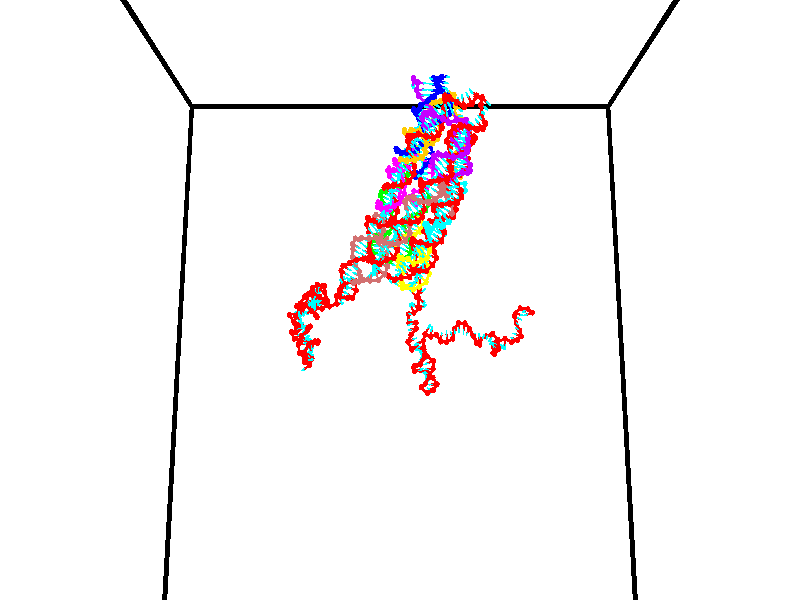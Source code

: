 // switches for output
#declare DRAW_BASES = 1; // possible values are 0, 1; only relevant for DNA ribbons
#declare DRAW_BASES_TYPE = 3; // possible values are 1, 2, 3; only relevant for DNA ribbons
#declare DRAW_FOG = 0; // set to 1 to enable fog

#include "colors.inc"

#include "transforms.inc"
background { rgb <1, 1, 1>}

#default {
   normal{
       ripples 0.25
       frequency 0.20
       turbulence 0.2
       lambda 5
   }
	finish {
		phong 0.1
		phong_size 40.
	}
}

// original window dimensions: 1024x640


// camera settings

camera {
	sky <0, 0.179814, -0.983701>
	up <0, 0.179814, -0.983701>
	right 1.6 * <1, 0, 0>
	location <35, 94.9851, 44.8844>
	look_at <35, 29.7336, 32.9568>
	direction <0, -65.2515, -11.9276>
	angle 67.0682
}


# declare cpy_camera_pos = <35, 94.9851, 44.8844>;
# if (DRAW_FOG = 1)
fog {
	fog_type 2
	up vnormalize(cpy_camera_pos)
	color rgbt<1,1,1,0.3>
	distance 1e-5
	fog_alt 3e-3
	fog_offset 56
}
# end


// LIGHTS

# declare lum = 6;
global_settings {
	ambient_light rgb lum * <0.05, 0.05, 0.05>
	max_trace_level 15
}# declare cpy_direct_light_amount = 0.25;
light_source
{	1000 * <-1, -1.16352, -0.803886>,
	rgb lum * cpy_direct_light_amount
	parallel
}

light_source
{	1000 * <1, 1.16352, 0.803886>,
	rgb lum * cpy_direct_light_amount
	parallel
}

// strand 0

// nucleotide -1

// particle -1
sphere {
	<23.843376, 35.000572, 35.188141> 0.250000
	pigment { color rgbt <1,0,0,0> }
	no_shadow
}
cylinder {
	<24.232281, 34.968819, 35.100140>,  <24.465624, 34.949764, 35.047340>, 0.100000
	pigment { color rgbt <1,0,0,0> }
	no_shadow
}
cylinder {
	<24.232281, 34.968819, 35.100140>,  <23.843376, 35.000572, 35.188141>, 0.100000
	pigment { color rgbt <1,0,0,0> }
	no_shadow
}

// particle -1
sphere {
	<24.232281, 34.968819, 35.100140> 0.100000
	pigment { color rgbt <1,0,0,0> }
	no_shadow
}
sphere {
	0, 1
	scale<0.080000,0.200000,0.300000>
	matrix <0.214887, 0.674571, 0.706242,
		0.092341, -0.733929, 0.672920,
		0.972264, -0.079387, -0.220002,
		24.523960, 34.945004, 35.034138>
	pigment { color rgbt <0,1,1,0> }
	no_shadow
}
cylinder {
	<24.270414, 34.706810, 35.735561>,  <23.843376, 35.000572, 35.188141>, 0.130000
	pigment { color rgbt <1,0,0,0> }
	no_shadow
}

// nucleotide -1

// particle -1
sphere {
	<24.270414, 34.706810, 35.735561> 0.250000
	pigment { color rgbt <1,0,0,0> }
	no_shadow
}
cylinder {
	<24.524965, 34.925030, 35.517422>,  <24.677696, 35.055962, 35.386539>, 0.100000
	pigment { color rgbt <1,0,0,0> }
	no_shadow
}
cylinder {
	<24.524965, 34.925030, 35.517422>,  <24.270414, 34.706810, 35.735561>, 0.100000
	pigment { color rgbt <1,0,0,0> }
	no_shadow
}

// particle -1
sphere {
	<24.524965, 34.925030, 35.517422> 0.100000
	pigment { color rgbt <1,0,0,0> }
	no_shadow
}
sphere {
	0, 1
	scale<0.080000,0.200000,0.300000>
	matrix <0.276293, 0.498863, 0.821461,
		0.720201, -0.673432, 0.166732,
		0.636375, 0.545550, -0.545346,
		24.715878, 35.088696, 35.353817>
	pigment { color rgbt <0,1,1,0> }
	no_shadow
}
cylinder {
	<24.839113, 34.794147, 36.246387>,  <24.270414, 34.706810, 35.735561>, 0.130000
	pigment { color rgbt <1,0,0,0> }
	no_shadow
}

// nucleotide -1

// particle -1
sphere {
	<24.839113, 34.794147, 36.246387> 0.250000
	pigment { color rgbt <1,0,0,0> }
	no_shadow
}
cylinder {
	<24.929832, 35.052505, 35.954803>,  <24.984264, 35.207520, 35.779854>, 0.100000
	pigment { color rgbt <1,0,0,0> }
	no_shadow
}
cylinder {
	<24.929832, 35.052505, 35.954803>,  <24.839113, 34.794147, 36.246387>, 0.100000
	pigment { color rgbt <1,0,0,0> }
	no_shadow
}

// particle -1
sphere {
	<24.929832, 35.052505, 35.954803> 0.100000
	pigment { color rgbt <1,0,0,0> }
	no_shadow
}
sphere {
	0, 1
	scale<0.080000,0.200000,0.300000>
	matrix <0.562629, 0.524058, 0.639384,
		0.794991, -0.555147, -0.244542,
		0.226798, 0.645891, -0.728963,
		24.997871, 35.246273, 35.736115>
	pigment { color rgbt <0,1,1,0> }
	no_shadow
}
cylinder {
	<25.532871, 34.831707, 36.253277>,  <24.839113, 34.794147, 36.246387>, 0.130000
	pigment { color rgbt <1,0,0,0> }
	no_shadow
}

// nucleotide -1

// particle -1
sphere {
	<25.532871, 34.831707, 36.253277> 0.250000
	pigment { color rgbt <1,0,0,0> }
	no_shadow
}
cylinder {
	<25.380495, 35.180244, 36.129574>,  <25.289068, 35.389366, 36.055351>, 0.100000
	pigment { color rgbt <1,0,0,0> }
	no_shadow
}
cylinder {
	<25.380495, 35.180244, 36.129574>,  <25.532871, 34.831707, 36.253277>, 0.100000
	pigment { color rgbt <1,0,0,0> }
	no_shadow
}

// particle -1
sphere {
	<25.380495, 35.180244, 36.129574> 0.100000
	pigment { color rgbt <1,0,0,0> }
	no_shadow
}
sphere {
	0, 1
	scale<0.080000,0.200000,0.300000>
	matrix <0.579214, 0.485606, 0.654751,
		0.720691, 0.070298, -0.689683,
		-0.380942, 0.871347, -0.309254,
		25.266212, 35.441650, 36.036797>
	pigment { color rgbt <0,1,1,0> }
	no_shadow
}
cylinder {
	<26.049372, 35.346424, 36.212582>,  <25.532871, 34.831707, 36.253277>, 0.130000
	pigment { color rgbt <1,0,0,0> }
	no_shadow
}

// nucleotide -1

// particle -1
sphere {
	<26.049372, 35.346424, 36.212582> 0.250000
	pigment { color rgbt <1,0,0,0> }
	no_shadow
}
cylinder {
	<25.700930, 35.532276, 36.276199>,  <25.491863, 35.643787, 36.314369>, 0.100000
	pigment { color rgbt <1,0,0,0> }
	no_shadow
}
cylinder {
	<25.700930, 35.532276, 36.276199>,  <26.049372, 35.346424, 36.212582>, 0.100000
	pigment { color rgbt <1,0,0,0> }
	no_shadow
}

// particle -1
sphere {
	<25.700930, 35.532276, 36.276199> 0.100000
	pigment { color rgbt <1,0,0,0> }
	no_shadow
}
sphere {
	0, 1
	scale<0.080000,0.200000,0.300000>
	matrix <0.394599, 0.469436, 0.789887,
		0.292344, 0.750833, -0.592271,
		-0.871107, 0.464628, 0.159041,
		25.439598, 35.671665, 36.323910>
	pigment { color rgbt <0,1,1,0> }
	no_shadow
}
cylinder {
	<26.148951, 36.095036, 36.345676>,  <26.049372, 35.346424, 36.212582>, 0.130000
	pigment { color rgbt <1,0,0,0> }
	no_shadow
}

// nucleotide -1

// particle -1
sphere {
	<26.148951, 36.095036, 36.345676> 0.250000
	pigment { color rgbt <1,0,0,0> }
	no_shadow
}
cylinder {
	<25.815985, 35.967972, 36.527302>,  <25.616205, 35.891731, 36.636276>, 0.100000
	pigment { color rgbt <1,0,0,0> }
	no_shadow
}
cylinder {
	<25.815985, 35.967972, 36.527302>,  <26.148951, 36.095036, 36.345676>, 0.100000
	pigment { color rgbt <1,0,0,0> }
	no_shadow
}

// particle -1
sphere {
	<25.815985, 35.967972, 36.527302> 0.100000
	pigment { color rgbt <1,0,0,0> }
	no_shadow
}
sphere {
	0, 1
	scale<0.080000,0.200000,0.300000>
	matrix <0.354601, 0.324316, 0.876970,
		-0.425841, 0.891016, -0.157322,
		-0.832417, -0.317663, 0.454062,
		25.566259, 35.872673, 36.663521>
	pigment { color rgbt <0,1,1,0> }
	no_shadow
}
cylinder {
	<25.944181, 36.658886, 36.757587>,  <26.148951, 36.095036, 36.345676>, 0.130000
	pigment { color rgbt <1,0,0,0> }
	no_shadow
}

// nucleotide -1

// particle -1
sphere {
	<25.944181, 36.658886, 36.757587> 0.250000
	pigment { color rgbt <1,0,0,0> }
	no_shadow
}
cylinder {
	<25.773344, 36.321274, 36.887329>,  <25.670841, 36.118706, 36.965176>, 0.100000
	pigment { color rgbt <1,0,0,0> }
	no_shadow
}
cylinder {
	<25.773344, 36.321274, 36.887329>,  <25.944181, 36.658886, 36.757587>, 0.100000
	pigment { color rgbt <1,0,0,0> }
	no_shadow
}

// particle -1
sphere {
	<25.773344, 36.321274, 36.887329> 0.100000
	pigment { color rgbt <1,0,0,0> }
	no_shadow
}
sphere {
	0, 1
	scale<0.080000,0.200000,0.300000>
	matrix <0.262535, 0.227513, 0.937717,
		-0.865256, 0.485646, 0.124418,
		-0.427092, -0.844029, 0.324356,
		25.645216, 36.068066, 36.984634>
	pigment { color rgbt <0,1,1,0> }
	no_shadow
}
cylinder {
	<25.449762, 36.881641, 37.247742>,  <25.944181, 36.658886, 36.757587>, 0.130000
	pigment { color rgbt <1,0,0,0> }
	no_shadow
}

// nucleotide -1

// particle -1
sphere {
	<25.449762, 36.881641, 37.247742> 0.250000
	pigment { color rgbt <1,0,0,0> }
	no_shadow
}
cylinder {
	<25.585661, 36.512482, 37.320213>,  <25.667200, 36.290985, 37.363697>, 0.100000
	pigment { color rgbt <1,0,0,0> }
	no_shadow
}
cylinder {
	<25.585661, 36.512482, 37.320213>,  <25.449762, 36.881641, 37.247742>, 0.100000
	pigment { color rgbt <1,0,0,0> }
	no_shadow
}

// particle -1
sphere {
	<25.585661, 36.512482, 37.320213> 0.100000
	pigment { color rgbt <1,0,0,0> }
	no_shadow
}
sphere {
	0, 1
	scale<0.080000,0.200000,0.300000>
	matrix <0.257083, 0.276432, 0.926009,
		-0.904698, -0.268032, 0.331180,
		0.339749, -0.922900, 0.181181,
		25.687586, 36.235611, 37.374569>
	pigment { color rgbt <0,1,1,0> }
	no_shadow
}
cylinder {
	<25.104418, 36.642979, 37.861897>,  <25.449762, 36.881641, 37.247742>, 0.130000
	pigment { color rgbt <1,0,0,0> }
	no_shadow
}

// nucleotide -1

// particle -1
sphere {
	<25.104418, 36.642979, 37.861897> 0.250000
	pigment { color rgbt <1,0,0,0> }
	no_shadow
}
cylinder {
	<25.440189, 36.430225, 37.817245>,  <25.641653, 36.302574, 37.790455>, 0.100000
	pigment { color rgbt <1,0,0,0> }
	no_shadow
}
cylinder {
	<25.440189, 36.430225, 37.817245>,  <25.104418, 36.642979, 37.861897>, 0.100000
	pigment { color rgbt <1,0,0,0> }
	no_shadow
}

// particle -1
sphere {
	<25.440189, 36.430225, 37.817245> 0.100000
	pigment { color rgbt <1,0,0,0> }
	no_shadow
}
sphere {
	0, 1
	scale<0.080000,0.200000,0.300000>
	matrix <0.340309, 0.354275, 0.871022,
		-0.423731, -0.769151, 0.478392,
		0.839429, -0.531880, -0.111632,
		25.692019, 36.270660, 37.783756>
	pigment { color rgbt <0,1,1,0> }
	no_shadow
}
cylinder {
	<25.241062, 36.479637, 38.546322>,  <25.104418, 36.642979, 37.861897>, 0.130000
	pigment { color rgbt <1,0,0,0> }
	no_shadow
}

// nucleotide -1

// particle -1
sphere {
	<25.241062, 36.479637, 38.546322> 0.250000
	pigment { color rgbt <1,0,0,0> }
	no_shadow
}
cylinder {
	<25.596901, 36.455952, 38.365166>,  <25.810404, 36.441738, 38.256474>, 0.100000
	pigment { color rgbt <1,0,0,0> }
	no_shadow
}
cylinder {
	<25.596901, 36.455952, 38.365166>,  <25.241062, 36.479637, 38.546322>, 0.100000
	pigment { color rgbt <1,0,0,0> }
	no_shadow
}

// particle -1
sphere {
	<25.596901, 36.455952, 38.365166> 0.100000
	pigment { color rgbt <1,0,0,0> }
	no_shadow
}
sphere {
	0, 1
	scale<0.080000,0.200000,0.300000>
	matrix <0.406791, 0.553608, 0.726663,
		0.207693, -0.830669, 0.516577,
		0.889598, -0.059217, -0.452889,
		25.863781, 36.438187, 38.229298>
	pigment { color rgbt <0,1,1,0> }
	no_shadow
}
cylinder {
	<25.716036, 36.221928, 39.017693>,  <25.241062, 36.479637, 38.546322>, 0.130000
	pigment { color rgbt <1,0,0,0> }
	no_shadow
}

// nucleotide -1

// particle -1
sphere {
	<25.716036, 36.221928, 39.017693> 0.250000
	pigment { color rgbt <1,0,0,0> }
	no_shadow
}
cylinder {
	<25.949072, 36.411430, 38.753529>,  <26.088894, 36.525131, 38.595028>, 0.100000
	pigment { color rgbt <1,0,0,0> }
	no_shadow
}
cylinder {
	<25.949072, 36.411430, 38.753529>,  <25.716036, 36.221928, 39.017693>, 0.100000
	pigment { color rgbt <1,0,0,0> }
	no_shadow
}

// particle -1
sphere {
	<25.949072, 36.411430, 38.753529> 0.100000
	pigment { color rgbt <1,0,0,0> }
	no_shadow
}
sphere {
	0, 1
	scale<0.080000,0.200000,0.300000>
	matrix <0.488823, 0.444929, 0.750393,
		0.649339, -0.759996, 0.027630,
		0.582589, 0.473754, -0.660414,
		26.123848, 36.553558, 38.555405>
	pigment { color rgbt <0,1,1,0> }
	no_shadow
}
cylinder {
	<26.403635, 36.147568, 38.975529>,  <25.716036, 36.221928, 39.017693>, 0.130000
	pigment { color rgbt <1,0,0,0> }
	no_shadow
}

// nucleotide -1

// particle -1
sphere {
	<26.403635, 36.147568, 38.975529> 0.250000
	pigment { color rgbt <1,0,0,0> }
	no_shadow
}
cylinder {
	<26.332268, 36.526417, 38.868851>,  <26.289448, 36.753727, 38.804844>, 0.100000
	pigment { color rgbt <1,0,0,0> }
	no_shadow
}
cylinder {
	<26.332268, 36.526417, 38.868851>,  <26.403635, 36.147568, 38.975529>, 0.100000
	pigment { color rgbt <1,0,0,0> }
	no_shadow
}

// particle -1
sphere {
	<26.332268, 36.526417, 38.868851> 0.100000
	pigment { color rgbt <1,0,0,0> }
	no_shadow
}
sphere {
	0, 1
	scale<0.080000,0.200000,0.300000>
	matrix <0.570929, 0.320401, 0.755899,
		0.801378, -0.017396, -0.597906,
		-0.178420, 0.947122, -0.266694,
		26.278742, 36.810555, 38.788841>
	pigment { color rgbt <0,1,1,0> }
	no_shadow
}
cylinder {
	<26.226843, 36.622807, 39.554268>,  <26.403635, 36.147568, 38.975529>, 0.130000
	pigment { color rgbt <1,0,0,0> }
	no_shadow
}

// nucleotide -1

// particle -1
sphere {
	<26.226843, 36.622807, 39.554268> 0.250000
	pigment { color rgbt <1,0,0,0> }
	no_shadow
}
cylinder {
	<25.916502, 36.440144, 39.728401>,  <25.730297, 36.330547, 39.832882>, 0.100000
	pigment { color rgbt <1,0,0,0> }
	no_shadow
}
cylinder {
	<25.916502, 36.440144, 39.728401>,  <26.226843, 36.622807, 39.554268>, 0.100000
	pigment { color rgbt <1,0,0,0> }
	no_shadow
}

// particle -1
sphere {
	<25.916502, 36.440144, 39.728401> 0.100000
	pigment { color rgbt <1,0,0,0> }
	no_shadow
}
sphere {
	0, 1
	scale<0.080000,0.200000,0.300000>
	matrix <-0.329157, -0.295685, -0.896787,
		0.538243, -0.839069, 0.079097,
		-0.775854, -0.456654, 0.435336,
		25.683746, 36.303146, 39.859001>
	pigment { color rgbt <0,1,1,0> }
	no_shadow
}
cylinder {
	<25.831045, 37.317528, 39.356945>,  <26.226843, 36.622807, 39.554268>, 0.130000
	pigment { color rgbt <1,0,0,0> }
	no_shadow
}

// nucleotide -1

// particle -1
sphere {
	<25.831045, 37.317528, 39.356945> 0.250000
	pigment { color rgbt <1,0,0,0> }
	no_shadow
}
cylinder {
	<26.211866, 37.410114, 39.276920>,  <26.440359, 37.465664, 39.228905>, 0.100000
	pigment { color rgbt <1,0,0,0> }
	no_shadow
}
cylinder {
	<26.211866, 37.410114, 39.276920>,  <25.831045, 37.317528, 39.356945>, 0.100000
	pigment { color rgbt <1,0,0,0> }
	no_shadow
}

// particle -1
sphere {
	<26.211866, 37.410114, 39.276920> 0.100000
	pigment { color rgbt <1,0,0,0> }
	no_shadow
}
sphere {
	0, 1
	scale<0.080000,0.200000,0.300000>
	matrix <-0.125557, -0.300715, -0.945413,
		-0.278989, 0.925201, -0.257234,
		0.952051, 0.231462, -0.200062,
		26.497482, 37.479553, 39.216904>
	pigment { color rgbt <0,1,1,0> }
	no_shadow
}
cylinder {
	<25.868063, 37.682266, 38.697296>,  <25.831045, 37.317528, 39.356945>, 0.130000
	pigment { color rgbt <1,0,0,0> }
	no_shadow
}

// nucleotide -1

// particle -1
sphere {
	<25.868063, 37.682266, 38.697296> 0.250000
	pigment { color rgbt <1,0,0,0> }
	no_shadow
}
cylinder {
	<26.222015, 37.505287, 38.755577>,  <26.434387, 37.399101, 38.790546>, 0.100000
	pigment { color rgbt <1,0,0,0> }
	no_shadow
}
cylinder {
	<26.222015, 37.505287, 38.755577>,  <25.868063, 37.682266, 38.697296>, 0.100000
	pigment { color rgbt <1,0,0,0> }
	no_shadow
}

// particle -1
sphere {
	<26.222015, 37.505287, 38.755577> 0.100000
	pigment { color rgbt <1,0,0,0> }
	no_shadow
}
sphere {
	0, 1
	scale<0.080000,0.200000,0.300000>
	matrix <-0.060845, -0.419892, -0.905532,
		0.461826, 0.792423, -0.398475,
		0.884881, -0.442444, 0.145702,
		26.487480, 37.372555, 38.799286>
	pigment { color rgbt <0,1,1,0> }
	no_shadow
}
cylinder {
	<26.289076, 37.704674, 37.997063>,  <25.868063, 37.682266, 38.697296>, 0.130000
	pigment { color rgbt <1,0,0,0> }
	no_shadow
}

// nucleotide -1

// particle -1
sphere {
	<26.289076, 37.704674, 37.997063> 0.250000
	pigment { color rgbt <1,0,0,0> }
	no_shadow
}
cylinder {
	<26.388651, 37.409912, 38.248459>,  <26.448397, 37.233055, 38.399296>, 0.100000
	pigment { color rgbt <1,0,0,0> }
	no_shadow
}
cylinder {
	<26.388651, 37.409912, 38.248459>,  <26.289076, 37.704674, 37.997063>, 0.100000
	pigment { color rgbt <1,0,0,0> }
	no_shadow
}

// particle -1
sphere {
	<26.388651, 37.409912, 38.248459> 0.100000
	pigment { color rgbt <1,0,0,0> }
	no_shadow
}
sphere {
	0, 1
	scale<0.080000,0.200000,0.300000>
	matrix <-0.184552, -0.673120, -0.716136,
		0.950774, 0.062284, -0.303562,
		0.248938, -0.736906, 0.628490,
		26.463333, 37.188839, 38.437004>
	pigment { color rgbt <0,1,1,0> }
	no_shadow
}
cylinder {
	<26.785191, 37.222446, 37.702667>,  <26.289076, 37.704674, 37.997063>, 0.130000
	pigment { color rgbt <1,0,0,0> }
	no_shadow
}

// nucleotide -1

// particle -1
sphere {
	<26.785191, 37.222446, 37.702667> 0.250000
	pigment { color rgbt <1,0,0,0> }
	no_shadow
}
cylinder {
	<26.603628, 36.987259, 37.970474>,  <26.494692, 36.846146, 38.131161>, 0.100000
	pigment { color rgbt <1,0,0,0> }
	no_shadow
}
cylinder {
	<26.603628, 36.987259, 37.970474>,  <26.785191, 37.222446, 37.702667>, 0.100000
	pigment { color rgbt <1,0,0,0> }
	no_shadow
}

// particle -1
sphere {
	<26.603628, 36.987259, 37.970474> 0.100000
	pigment { color rgbt <1,0,0,0> }
	no_shadow
}
sphere {
	0, 1
	scale<0.080000,0.200000,0.300000>
	matrix <-0.169149, -0.680865, -0.712609,
		0.874849, -0.436704, 0.209593,
		-0.453904, -0.587972, 0.669522,
		26.467457, 36.810867, 38.171329>
	pigment { color rgbt <0,1,1,0> }
	no_shadow
}
cylinder {
	<27.015537, 36.454395, 37.600227>,  <26.785191, 37.222446, 37.702667>, 0.130000
	pigment { color rgbt <1,0,0,0> }
	no_shadow
}

// nucleotide -1

// particle -1
sphere {
	<27.015537, 36.454395, 37.600227> 0.250000
	pigment { color rgbt <1,0,0,0> }
	no_shadow
}
cylinder {
	<26.662739, 36.454884, 37.788731>,  <26.451059, 36.455177, 37.901833>, 0.100000
	pigment { color rgbt <1,0,0,0> }
	no_shadow
}
cylinder {
	<26.662739, 36.454884, 37.788731>,  <27.015537, 36.454395, 37.600227>, 0.100000
	pigment { color rgbt <1,0,0,0> }
	no_shadow
}

// particle -1
sphere {
	<26.662739, 36.454884, 37.788731> 0.100000
	pigment { color rgbt <1,0,0,0> }
	no_shadow
}
sphere {
	0, 1
	scale<0.080000,0.200000,0.300000>
	matrix <-0.357530, -0.653202, -0.667457,
		0.307008, -0.757183, 0.576559,
		-0.881997, 0.001223, 0.471254,
		26.398140, 36.455250, 37.930107>
	pigment { color rgbt <0,1,1,0> }
	no_shadow
}
cylinder {
	<26.865032, 35.820976, 37.665848>,  <27.015537, 36.454395, 37.600227>, 0.130000
	pigment { color rgbt <1,0,0,0> }
	no_shadow
}

// nucleotide -1

// particle -1
sphere {
	<26.865032, 35.820976, 37.665848> 0.250000
	pigment { color rgbt <1,0,0,0> }
	no_shadow
}
cylinder {
	<26.494778, 35.967731, 37.702915>,  <26.272625, 36.055786, 37.725155>, 0.100000
	pigment { color rgbt <1,0,0,0> }
	no_shadow
}
cylinder {
	<26.494778, 35.967731, 37.702915>,  <26.865032, 35.820976, 37.665848>, 0.100000
	pigment { color rgbt <1,0,0,0> }
	no_shadow
}

// particle -1
sphere {
	<26.494778, 35.967731, 37.702915> 0.100000
	pigment { color rgbt <1,0,0,0> }
	no_shadow
}
sphere {
	0, 1
	scale<0.080000,0.200000,0.300000>
	matrix <-0.298462, -0.557298, -0.774816,
		-0.232625, -0.744857, 0.625358,
		-0.925638, 0.366888, 0.092670,
		26.217087, 36.077797, 37.730717>
	pigment { color rgbt <0,1,1,0> }
	no_shadow
}
cylinder {
	<26.509699, 35.254826, 37.478378>,  <26.865032, 35.820976, 37.665848>, 0.130000
	pigment { color rgbt <1,0,0,0> }
	no_shadow
}

// nucleotide -1

// particle -1
sphere {
	<26.509699, 35.254826, 37.478378> 0.250000
	pigment { color rgbt <1,0,0,0> }
	no_shadow
}
cylinder {
	<26.246193, 35.551533, 37.428082>,  <26.088089, 35.729557, 37.397903>, 0.100000
	pigment { color rgbt <1,0,0,0> }
	no_shadow
}
cylinder {
	<26.246193, 35.551533, 37.428082>,  <26.509699, 35.254826, 37.478378>, 0.100000
	pigment { color rgbt <1,0,0,0> }
	no_shadow
}

// particle -1
sphere {
	<26.246193, 35.551533, 37.428082> 0.100000
	pigment { color rgbt <1,0,0,0> }
	no_shadow
}
sphere {
	0, 1
	scale<0.080000,0.200000,0.300000>
	matrix <-0.314672, -0.423468, -0.849504,
		-0.683380, -0.520057, 0.512379,
		-0.658766, 0.741765, -0.125743,
		26.048563, 35.774063, 37.390358>
	pigment { color rgbt <0,1,1,0> }
	no_shadow
}
cylinder {
	<25.706661, 35.009167, 37.377434>,  <26.509699, 35.254826, 37.478378>, 0.130000
	pigment { color rgbt <1,0,0,0> }
	no_shadow
}

// nucleotide -1

// particle -1
sphere {
	<25.706661, 35.009167, 37.377434> 0.250000
	pigment { color rgbt <1,0,0,0> }
	no_shadow
}
cylinder {
	<25.804415, 35.365982, 37.225357>,  <25.863066, 35.580070, 37.134113>, 0.100000
	pigment { color rgbt <1,0,0,0> }
	no_shadow
}
cylinder {
	<25.804415, 35.365982, 37.225357>,  <25.706661, 35.009167, 37.377434>, 0.100000
	pigment { color rgbt <1,0,0,0> }
	no_shadow
}

// particle -1
sphere {
	<25.804415, 35.365982, 37.225357> 0.100000
	pigment { color rgbt <1,0,0,0> }
	no_shadow
}
sphere {
	0, 1
	scale<0.080000,0.200000,0.300000>
	matrix <-0.413974, -0.258574, -0.872792,
		-0.876871, 0.370683, 0.306090,
		0.244382, 0.892039, -0.380189,
		25.877729, 35.633595, 37.111301>
	pigment { color rgbt <0,1,1,0> }
	no_shadow
}
cylinder {
	<25.073469, 34.857067, 37.343723>,  <25.706661, 35.009167, 37.377434>, 0.130000
	pigment { color rgbt <1,0,0,0> }
	no_shadow
}

// nucleotide -1

// particle -1
sphere {
	<25.073469, 34.857067, 37.343723> 0.250000
	pigment { color rgbt <1,0,0,0> }
	no_shadow
}
cylinder {
	<25.182684, 35.236984, 37.282612>,  <25.248213, 35.464935, 37.245945>, 0.100000
	pigment { color rgbt <1,0,0,0> }
	no_shadow
}
cylinder {
	<25.182684, 35.236984, 37.282612>,  <25.073469, 34.857067, 37.343723>, 0.100000
	pigment { color rgbt <1,0,0,0> }
	no_shadow
}

// particle -1
sphere {
	<25.182684, 35.236984, 37.282612> 0.100000
	pigment { color rgbt <1,0,0,0> }
	no_shadow
}
sphere {
	0, 1
	scale<0.080000,0.200000,0.300000>
	matrix <-0.445402, -0.015954, -0.895189,
		-0.852682, 0.312469, 0.418684,
		0.273039, 0.949794, -0.152778,
		25.264595, 35.521923, 37.236778>
	pigment { color rgbt <0,1,1,0> }
	no_shadow
}
cylinder {
	<24.472977, 35.378883, 37.262478>,  <25.073469, 34.857067, 37.343723>, 0.130000
	pigment { color rgbt <1,0,0,0> }
	no_shadow
}

// nucleotide -1

// particle -1
sphere {
	<24.472977, 35.378883, 37.262478> 0.250000
	pigment { color rgbt <1,0,0,0> }
	no_shadow
}
cylinder {
	<24.800894, 35.514400, 37.077801>,  <24.997644, 35.595711, 36.966995>, 0.100000
	pigment { color rgbt <1,0,0,0> }
	no_shadow
}
cylinder {
	<24.800894, 35.514400, 37.077801>,  <24.472977, 35.378883, 37.262478>, 0.100000
	pigment { color rgbt <1,0,0,0> }
	no_shadow
}

// particle -1
sphere {
	<24.800894, 35.514400, 37.077801> 0.100000
	pigment { color rgbt <1,0,0,0> }
	no_shadow
}
sphere {
	0, 1
	scale<0.080000,0.200000,0.300000>
	matrix <-0.500349, 0.031591, -0.865247,
		-0.278556, 0.940330, 0.195414,
		0.819791, 0.338795, -0.461693,
		25.046831, 35.616039, 36.939293>
	pigment { color rgbt <0,1,1,0> }
	no_shadow
}
cylinder {
	<24.279179, 35.872574, 36.758705>,  <24.472977, 35.378883, 37.262478>, 0.130000
	pigment { color rgbt <1,0,0,0> }
	no_shadow
}

// nucleotide -1

// particle -1
sphere {
	<24.279179, 35.872574, 36.758705> 0.250000
	pigment { color rgbt <1,0,0,0> }
	no_shadow
}
cylinder {
	<24.636658, 35.745350, 36.632122>,  <24.851145, 35.669014, 36.556171>, 0.100000
	pigment { color rgbt <1,0,0,0> }
	no_shadow
}
cylinder {
	<24.636658, 35.745350, 36.632122>,  <24.279179, 35.872574, 36.758705>, 0.100000
	pigment { color rgbt <1,0,0,0> }
	no_shadow
}

// particle -1
sphere {
	<24.636658, 35.745350, 36.632122> 0.100000
	pigment { color rgbt <1,0,0,0> }
	no_shadow
}
sphere {
	0, 1
	scale<0.080000,0.200000,0.300000>
	matrix <-0.393511, -0.216831, -0.893383,
		0.215533, 0.922942, -0.318942,
		0.893697, -0.318061, -0.316453,
		24.904766, 35.649933, 36.537186>
	pigment { color rgbt <0,1,1,0> }
	no_shadow
}
cylinder {
	<24.811455, 36.331898, 36.857582>,  <24.279179, 35.872574, 36.758705>, 0.130000
	pigment { color rgbt <1,0,0,0> }
	no_shadow
}

// nucleotide -1

// particle -1
sphere {
	<24.811455, 36.331898, 36.857582> 0.250000
	pigment { color rgbt <1,0,0,0> }
	no_shadow
}
cylinder {
	<25.154064, 36.296520, 36.654190>,  <25.359629, 36.275295, 36.532154>, 0.100000
	pigment { color rgbt <1,0,0,0> }
	no_shadow
}
cylinder {
	<25.154064, 36.296520, 36.654190>,  <24.811455, 36.331898, 36.857582>, 0.100000
	pigment { color rgbt <1,0,0,0> }
	no_shadow
}

// particle -1
sphere {
	<25.154064, 36.296520, 36.654190> 0.100000
	pigment { color rgbt <1,0,0,0> }
	no_shadow
}
sphere {
	0, 1
	scale<0.080000,0.200000,0.300000>
	matrix <-0.505709, -0.340621, -0.792613,
		-0.103097, 0.936031, -0.336476,
		0.856522, -0.088443, -0.508476,
		25.411020, 36.269989, 36.501648>
	pigment { color rgbt <0,1,1,0> }
	no_shadow
}
cylinder {
	<24.707346, 36.531307, 36.158783>,  <24.811455, 36.331898, 36.857582>, 0.130000
	pigment { color rgbt <1,0,0,0> }
	no_shadow
}

// nucleotide -1

// particle -1
sphere {
	<24.707346, 36.531307, 36.158783> 0.250000
	pigment { color rgbt <1,0,0,0> }
	no_shadow
}
cylinder {
	<25.028091, 36.295307, 36.121014>,  <25.220539, 36.153709, 36.098351>, 0.100000
	pigment { color rgbt <1,0,0,0> }
	no_shadow
}
cylinder {
	<25.028091, 36.295307, 36.121014>,  <24.707346, 36.531307, 36.158783>, 0.100000
	pigment { color rgbt <1,0,0,0> }
	no_shadow
}

// particle -1
sphere {
	<25.028091, 36.295307, 36.121014> 0.100000
	pigment { color rgbt <1,0,0,0> }
	no_shadow
}
sphere {
	0, 1
	scale<0.080000,0.200000,0.300000>
	matrix <-0.387101, -0.392587, -0.834283,
		0.455154, 0.705535, -0.543190,
		0.801865, -0.589997, -0.094426,
		25.268650, 36.118309, 36.092686>
	pigment { color rgbt <0,1,1,0> }
	no_shadow
}
cylinder {
	<24.705973, 36.481464, 35.491131>,  <24.707346, 36.531307, 36.158783>, 0.130000
	pigment { color rgbt <1,0,0,0> }
	no_shadow
}

// nucleotide -1

// particle -1
sphere {
	<24.705973, 36.481464, 35.491131> 0.250000
	pigment { color rgbt <1,0,0,0> }
	no_shadow
}
cylinder {
	<24.913160, 36.173042, 35.639286>,  <25.037474, 35.987991, 35.728180>, 0.100000
	pigment { color rgbt <1,0,0,0> }
	no_shadow
}
cylinder {
	<24.913160, 36.173042, 35.639286>,  <24.705973, 36.481464, 35.491131>, 0.100000
	pigment { color rgbt <1,0,0,0> }
	no_shadow
}

// particle -1
sphere {
	<24.913160, 36.173042, 35.639286> 0.100000
	pigment { color rgbt <1,0,0,0> }
	no_shadow
}
sphere {
	0, 1
	scale<0.080000,0.200000,0.300000>
	matrix <-0.334897, -0.581226, -0.741633,
		0.787116, 0.260102, -0.559281,
		0.517969, -0.771053, 0.370385,
		25.068550, 35.941727, 35.750401>
	pigment { color rgbt <0,1,1,0> }
	no_shadow
}
cylinder {
	<25.226570, 36.286167, 34.940132>,  <24.705973, 36.481464, 35.491131>, 0.130000
	pigment { color rgbt <1,0,0,0> }
	no_shadow
}

// nucleotide -1

// particle -1
sphere {
	<25.226570, 36.286167, 34.940132> 0.250000
	pigment { color rgbt <1,0,0,0> }
	no_shadow
}
cylinder {
	<25.165293, 35.956547, 35.158295>,  <25.128527, 35.758774, 35.289192>, 0.100000
	pigment { color rgbt <1,0,0,0> }
	no_shadow
}
cylinder {
	<25.165293, 35.956547, 35.158295>,  <25.226570, 36.286167, 34.940132>, 0.100000
	pigment { color rgbt <1,0,0,0> }
	no_shadow
}

// particle -1
sphere {
	<25.165293, 35.956547, 35.158295> 0.100000
	pigment { color rgbt <1,0,0,0> }
	no_shadow
}
sphere {
	0, 1
	scale<0.080000,0.200000,0.300000>
	matrix <-0.191264, -0.516758, -0.834494,
		0.969510, -0.232156, -0.078448,
		-0.153194, -0.824054, 0.545405,
		25.119335, 35.709332, 35.321915>
	pigment { color rgbt <0,1,1,0> }
	no_shadow
}
cylinder {
	<25.435356, 35.789368, 34.516663>,  <25.226570, 36.286167, 34.940132>, 0.130000
	pigment { color rgbt <1,0,0,0> }
	no_shadow
}

// nucleotide -1

// particle -1
sphere {
	<25.435356, 35.789368, 34.516663> 0.250000
	pigment { color rgbt <1,0,0,0> }
	no_shadow
}
cylinder {
	<25.212498, 35.579414, 34.774059>,  <25.078783, 35.453442, 34.928497>, 0.100000
	pigment { color rgbt <1,0,0,0> }
	no_shadow
}
cylinder {
	<25.212498, 35.579414, 34.774059>,  <25.435356, 35.789368, 34.516663>, 0.100000
	pigment { color rgbt <1,0,0,0> }
	no_shadow
}

// particle -1
sphere {
	<25.212498, 35.579414, 34.774059> 0.100000
	pigment { color rgbt <1,0,0,0> }
	no_shadow
}
sphere {
	0, 1
	scale<0.080000,0.200000,0.300000>
	matrix <-0.322385, -0.577411, -0.750110,
		0.765283, -0.625372, 0.152485,
		-0.557144, -0.524888, 0.643493,
		25.045355, 35.421947, 34.967106>
	pigment { color rgbt <0,1,1,0> }
	no_shadow
}
cylinder {
	<26.070860, 35.948097, 34.363777>,  <25.435356, 35.789368, 34.516663>, 0.130000
	pigment { color rgbt <1,0,0,0> }
	no_shadow
}

// nucleotide -1

// particle -1
sphere {
	<26.070860, 35.948097, 34.363777> 0.250000
	pigment { color rgbt <1,0,0,0> }
	no_shadow
}
cylinder {
	<26.341833, 36.073124, 34.097427>,  <26.504417, 36.148140, 33.937618>, 0.100000
	pigment { color rgbt <1,0,0,0> }
	no_shadow
}
cylinder {
	<26.341833, 36.073124, 34.097427>,  <26.070860, 35.948097, 34.363777>, 0.100000
	pigment { color rgbt <1,0,0,0> }
	no_shadow
}

// particle -1
sphere {
	<26.341833, 36.073124, 34.097427> 0.100000
	pigment { color rgbt <1,0,0,0> }
	no_shadow
}
sphere {
	0, 1
	scale<0.080000,0.200000,0.300000>
	matrix <0.432669, 0.562753, 0.704348,
		0.594876, -0.765252, 0.245992,
		0.677436, 0.312566, -0.665869,
		26.545063, 36.166893, 33.897667>
	pigment { color rgbt <0,1,1,0> }
	no_shadow
}
cylinder {
	<26.728590, 36.070469, 34.759190>,  <26.070860, 35.948097, 34.363777>, 0.130000
	pigment { color rgbt <1,0,0,0> }
	no_shadow
}

// nucleotide -1

// particle -1
sphere {
	<26.728590, 36.070469, 34.759190> 0.250000
	pigment { color rgbt <1,0,0,0> }
	no_shadow
}
cylinder {
	<26.825119, 36.254917, 34.417633>,  <26.883036, 36.365585, 34.212700>, 0.100000
	pigment { color rgbt <1,0,0,0> }
	no_shadow
}
cylinder {
	<26.825119, 36.254917, 34.417633>,  <26.728590, 36.070469, 34.759190>, 0.100000
	pigment { color rgbt <1,0,0,0> }
	no_shadow
}

// particle -1
sphere {
	<26.825119, 36.254917, 34.417633> 0.100000
	pigment { color rgbt <1,0,0,0> }
	no_shadow
}
sphere {
	0, 1
	scale<0.080000,0.200000,0.300000>
	matrix <0.377036, 0.766220, 0.520337,
		0.894208, -0.447516, 0.011045,
		0.241322, 0.461125, -0.853889,
		26.897516, 36.393253, 34.161465>
	pigment { color rgbt <0,1,1,0> }
	no_shadow
}
cylinder {
	<27.336523, 36.444931, 34.918854>,  <26.728590, 36.070469, 34.759190>, 0.130000
	pigment { color rgbt <1,0,0,0> }
	no_shadow
}

// nucleotide -1

// particle -1
sphere {
	<27.336523, 36.444931, 34.918854> 0.250000
	pigment { color rgbt <1,0,0,0> }
	no_shadow
}
cylinder {
	<27.167156, 36.636406, 34.611198>,  <27.065536, 36.751293, 34.426605>, 0.100000
	pigment { color rgbt <1,0,0,0> }
	no_shadow
}
cylinder {
	<27.167156, 36.636406, 34.611198>,  <27.336523, 36.444931, 34.918854>, 0.100000
	pigment { color rgbt <1,0,0,0> }
	no_shadow
}

// particle -1
sphere {
	<27.167156, 36.636406, 34.611198> 0.100000
	pigment { color rgbt <1,0,0,0> }
	no_shadow
}
sphere {
	0, 1
	scale<0.080000,0.200000,0.300000>
	matrix <0.343049, 0.870495, 0.352924,
		0.838473, -0.114418, -0.532796,
		-0.423415, 0.478692, -0.769138,
		27.040133, 36.780014, 34.380459>
	pigment { color rgbt <0,1,1,0> }
	no_shadow
}
cylinder {
	<27.825132, 36.916210, 34.717278>,  <27.336523, 36.444931, 34.918854>, 0.130000
	pigment { color rgbt <1,0,0,0> }
	no_shadow
}

// nucleotide -1

// particle -1
sphere {
	<27.825132, 36.916210, 34.717278> 0.250000
	pigment { color rgbt <1,0,0,0> }
	no_shadow
}
cylinder {
	<27.471651, 37.041683, 34.578327>,  <27.259563, 37.116966, 34.494957>, 0.100000
	pigment { color rgbt <1,0,0,0> }
	no_shadow
}
cylinder {
	<27.471651, 37.041683, 34.578327>,  <27.825132, 36.916210, 34.717278>, 0.100000
	pigment { color rgbt <1,0,0,0> }
	no_shadow
}

// particle -1
sphere {
	<27.471651, 37.041683, 34.578327> 0.100000
	pigment { color rgbt <1,0,0,0> }
	no_shadow
}
sphere {
	0, 1
	scale<0.080000,0.200000,0.300000>
	matrix <0.202632, 0.925428, 0.320192,
		0.421913, 0.212565, -0.881366,
		-0.883702, 0.313686, -0.347378,
		27.206541, 37.135788, 34.474113>
	pigment { color rgbt <0,1,1,0> }
	no_shadow
}
cylinder {
	<27.972338, 37.537640, 34.462082>,  <27.825132, 36.916210, 34.717278>, 0.130000
	pigment { color rgbt <1,0,0,0> }
	no_shadow
}

// nucleotide -1

// particle -1
sphere {
	<27.972338, 37.537640, 34.462082> 0.250000
	pigment { color rgbt <1,0,0,0> }
	no_shadow
}
cylinder {
	<27.573456, 37.555054, 34.486359>,  <27.334126, 37.565502, 34.500927>, 0.100000
	pigment { color rgbt <1,0,0,0> }
	no_shadow
}
cylinder {
	<27.573456, 37.555054, 34.486359>,  <27.972338, 37.537640, 34.462082>, 0.100000
	pigment { color rgbt <1,0,0,0> }
	no_shadow
}

// particle -1
sphere {
	<27.573456, 37.555054, 34.486359> 0.100000
	pigment { color rgbt <1,0,0,0> }
	no_shadow
}
sphere {
	0, 1
	scale<0.080000,0.200000,0.300000>
	matrix <0.065253, 0.903145, 0.424349,
		-0.036343, 0.427124, -0.903463,
		-0.997207, 0.043532, 0.060694,
		27.274294, 37.568111, 34.504566>
	pigment { color rgbt <0,1,1,0> }
	no_shadow
}
cylinder {
	<27.814623, 38.264027, 34.505421>,  <27.972338, 37.537640, 34.462082>, 0.130000
	pigment { color rgbt <1,0,0,0> }
	no_shadow
}

// nucleotide -1

// particle -1
sphere {
	<27.814623, 38.264027, 34.505421> 0.250000
	pigment { color rgbt <1,0,0,0> }
	no_shadow
}
cylinder {
	<27.504810, 38.060459, 34.655678>,  <27.318924, 37.938320, 34.745831>, 0.100000
	pigment { color rgbt <1,0,0,0> }
	no_shadow
}
cylinder {
	<27.504810, 38.060459, 34.655678>,  <27.814623, 38.264027, 34.505421>, 0.100000
	pigment { color rgbt <1,0,0,0> }
	no_shadow
}

// particle -1
sphere {
	<27.504810, 38.060459, 34.655678> 0.100000
	pigment { color rgbt <1,0,0,0> }
	no_shadow
}
sphere {
	0, 1
	scale<0.080000,0.200000,0.300000>
	matrix <-0.172988, 0.741648, 0.648099,
		-0.608424, 0.436990, -0.662465,
		-0.774529, -0.508918, 0.375643,
		27.272451, 37.907784, 34.768372>
	pigment { color rgbt <0,1,1,0> }
	no_shadow
}
cylinder {
	<27.389317, 38.759491, 34.345497>,  <27.814623, 38.264027, 34.505421>, 0.130000
	pigment { color rgbt <1,0,0,0> }
	no_shadow
}

// nucleotide -1

// particle -1
sphere {
	<27.389317, 38.759491, 34.345497> 0.250000
	pigment { color rgbt <1,0,0,0> }
	no_shadow
}
cylinder {
	<27.112190, 38.478470, 34.410519>,  <26.945913, 38.309856, 34.449532>, 0.100000
	pigment { color rgbt <1,0,0,0> }
	no_shadow
}
cylinder {
	<27.112190, 38.478470, 34.410519>,  <27.389317, 38.759491, 34.345497>, 0.100000
	pigment { color rgbt <1,0,0,0> }
	no_shadow
}

// particle -1
sphere {
	<27.112190, 38.478470, 34.410519> 0.100000
	pigment { color rgbt <1,0,0,0> }
	no_shadow
}
sphere {
	0, 1
	scale<0.080000,0.200000,0.300000>
	matrix <-0.531349, 0.649762, 0.543579,
		-0.487516, 0.290225, -0.823466,
		-0.692817, -0.702552, 0.162558,
		26.904345, 38.267704, 34.459286>
	pigment { color rgbt <0,1,1,0> }
	no_shadow
}
cylinder {
	<26.741308, 39.021130, 34.058697>,  <27.389317, 38.759491, 34.345497>, 0.130000
	pigment { color rgbt <1,0,0,0> }
	no_shadow
}

// nucleotide -1

// particle -1
sphere {
	<26.741308, 39.021130, 34.058697> 0.250000
	pigment { color rgbt <1,0,0,0> }
	no_shadow
}
cylinder {
	<26.729527, 38.781002, 34.378384>,  <26.722458, 38.636925, 34.570194>, 0.100000
	pigment { color rgbt <1,0,0,0> }
	no_shadow
}
cylinder {
	<26.729527, 38.781002, 34.378384>,  <26.741308, 39.021130, 34.058697>, 0.100000
	pigment { color rgbt <1,0,0,0> }
	no_shadow
}

// particle -1
sphere {
	<26.729527, 38.781002, 34.378384> 0.100000
	pigment { color rgbt <1,0,0,0> }
	no_shadow
}
sphere {
	0, 1
	scale<0.080000,0.200000,0.300000>
	matrix <-0.377274, 0.747100, 0.547271,
		-0.925633, -0.285405, -0.248490,
		-0.029453, -0.600321, 0.799216,
		26.720690, 38.600906, 34.618149>
	pigment { color rgbt <0,1,1,0> }
	no_shadow
}
cylinder {
	<25.987303, 38.964127, 34.374451>,  <26.741308, 39.021130, 34.058697>, 0.130000
	pigment { color rgbt <1,0,0,0> }
	no_shadow
}

// nucleotide -1

// particle -1
sphere {
	<25.987303, 38.964127, 34.374451> 0.250000
	pigment { color rgbt <1,0,0,0> }
	no_shadow
}
cylinder {
	<26.253044, 38.892563, 34.664726>,  <26.412489, 38.849625, 34.838894>, 0.100000
	pigment { color rgbt <1,0,0,0> }
	no_shadow
}
cylinder {
	<26.253044, 38.892563, 34.664726>,  <25.987303, 38.964127, 34.374451>, 0.100000
	pigment { color rgbt <1,0,0,0> }
	no_shadow
}

// particle -1
sphere {
	<26.253044, 38.892563, 34.664726> 0.100000
	pigment { color rgbt <1,0,0,0> }
	no_shadow
}
sphere {
	0, 1
	scale<0.080000,0.200000,0.300000>
	matrix <-0.435598, 0.696314, 0.570439,
		-0.607365, -0.695082, 0.384667,
		0.664351, -0.178905, 0.725693,
		26.452349, 38.838890, 34.882435>
	pigment { color rgbt <0,1,1,0> }
	no_shadow
}
cylinder {
	<25.613430, 39.031582, 34.938725>,  <25.987303, 38.964127, 34.374451>, 0.130000
	pigment { color rgbt <1,0,0,0> }
	no_shadow
}

// nucleotide -1

// particle -1
sphere {
	<25.613430, 39.031582, 34.938725> 0.250000
	pigment { color rgbt <1,0,0,0> }
	no_shadow
}
cylinder {
	<26.002003, 39.094715, 35.009613>,  <26.235147, 39.132595, 35.052147>, 0.100000
	pigment { color rgbt <1,0,0,0> }
	no_shadow
}
cylinder {
	<26.002003, 39.094715, 35.009613>,  <25.613430, 39.031582, 34.938725>, 0.100000
	pigment { color rgbt <1,0,0,0> }
	no_shadow
}

// particle -1
sphere {
	<26.002003, 39.094715, 35.009613> 0.100000
	pigment { color rgbt <1,0,0,0> }
	no_shadow
}
sphere {
	0, 1
	scale<0.080000,0.200000,0.300000>
	matrix <-0.210831, 0.916804, 0.339148,
		-0.108944, -0.366822, 0.923890,
		0.971433, 0.157836, 0.177217,
		26.293432, 39.142067, 35.062778>
	pigment { color rgbt <0,1,1,0> }
	no_shadow
}
cylinder {
	<25.414249, 39.675922, 35.263302>,  <25.613430, 39.031582, 34.938725>, 0.130000
	pigment { color rgbt <1,0,0,0> }
	no_shadow
}

// nucleotide -1

// particle -1
sphere {
	<25.414249, 39.675922, 35.263302> 0.250000
	pigment { color rgbt <1,0,0,0> }
	no_shadow
}
cylinder {
	<25.554153, 39.729729, 35.634155>,  <25.638096, 39.762012, 35.856667>, 0.100000
	pigment { color rgbt <1,0,0,0> }
	no_shadow
}
cylinder {
	<25.554153, 39.729729, 35.634155>,  <25.414249, 39.675922, 35.263302>, 0.100000
	pigment { color rgbt <1,0,0,0> }
	no_shadow
}

// particle -1
sphere {
	<25.554153, 39.729729, 35.634155> 0.100000
	pigment { color rgbt <1,0,0,0> }
	no_shadow
}
sphere {
	0, 1
	scale<0.080000,0.200000,0.300000>
	matrix <0.817931, -0.526379, -0.232194,
		0.456788, 0.839542, -0.294132,
		0.349762, 0.134516, 0.927131,
		25.659082, 39.770084, 35.912296>
	pigment { color rgbt <0,1,1,0> }
	no_shadow
}
cylinder {
	<26.193258, 39.828892, 35.183750>,  <25.414249, 39.675922, 35.263302>, 0.130000
	pigment { color rgbt <1,0,0,0> }
	no_shadow
}

// nucleotide -1

// particle -1
sphere {
	<26.193258, 39.828892, 35.183750> 0.250000
	pigment { color rgbt <1,0,0,0> }
	no_shadow
}
cylinder {
	<26.109337, 39.665810, 35.539223>,  <26.058985, 39.567959, 35.752506>, 0.100000
	pigment { color rgbt <1,0,0,0> }
	no_shadow
}
cylinder {
	<26.109337, 39.665810, 35.539223>,  <26.193258, 39.828892, 35.183750>, 0.100000
	pigment { color rgbt <1,0,0,0> }
	no_shadow
}

// particle -1
sphere {
	<26.109337, 39.665810, 35.539223> 0.100000
	pigment { color rgbt <1,0,0,0> }
	no_shadow
}
sphere {
	0, 1
	scale<0.080000,0.200000,0.300000>
	matrix <0.706234, -0.691768, -0.150635,
		0.676178, 0.596016, 0.433069,
		-0.209802, -0.407704, 0.888684,
		26.046396, 39.543499, 35.805828>
	pigment { color rgbt <0,1,1,0> }
	no_shadow
}
cylinder {
	<26.782591, 39.764389, 35.665386>,  <26.193258, 39.828892, 35.183750>, 0.130000
	pigment { color rgbt <1,0,0,0> }
	no_shadow
}

// nucleotide -1

// particle -1
sphere {
	<26.782591, 39.764389, 35.665386> 0.250000
	pigment { color rgbt <1,0,0,0> }
	no_shadow
}
cylinder {
	<26.518499, 39.465874, 35.699200>,  <26.360044, 39.286762, 35.719490>, 0.100000
	pigment { color rgbt <1,0,0,0> }
	no_shadow
}
cylinder {
	<26.518499, 39.465874, 35.699200>,  <26.782591, 39.764389, 35.665386>, 0.100000
	pigment { color rgbt <1,0,0,0> }
	no_shadow
}

// particle -1
sphere {
	<26.518499, 39.465874, 35.699200> 0.100000
	pigment { color rgbt <1,0,0,0> }
	no_shadow
}
sphere {
	0, 1
	scale<0.080000,0.200000,0.300000>
	matrix <0.633512, -0.613817, -0.471053,
		0.403433, -0.257447, 0.878045,
		-0.660230, -0.746290, 0.084538,
		26.320431, 39.241985, 35.724560>
	pigment { color rgbt <0,1,1,0> }
	no_shadow
}
cylinder {
	<27.130167, 39.259487, 35.895496>,  <26.782591, 39.764389, 35.665386>, 0.130000
	pigment { color rgbt <1,0,0,0> }
	no_shadow
}

// nucleotide -1

// particle -1
sphere {
	<27.130167, 39.259487, 35.895496> 0.250000
	pigment { color rgbt <1,0,0,0> }
	no_shadow
}
cylinder {
	<26.809490, 39.112404, 35.706997>,  <26.617085, 39.024155, 35.593895>, 0.100000
	pigment { color rgbt <1,0,0,0> }
	no_shadow
}
cylinder {
	<26.809490, 39.112404, 35.706997>,  <27.130167, 39.259487, 35.895496>, 0.100000
	pigment { color rgbt <1,0,0,0> }
	no_shadow
}

// particle -1
sphere {
	<26.809490, 39.112404, 35.706997> 0.100000
	pigment { color rgbt <1,0,0,0> }
	no_shadow
}
sphere {
	0, 1
	scale<0.080000,0.200000,0.300000>
	matrix <0.568981, -0.711043, -0.413132,
		-0.183168, -0.599339, 0.779258,
		-0.801692, -0.367710, -0.471253,
		26.568983, 39.002090, 35.565620>
	pigment { color rgbt <0,1,1,0> }
	no_shadow
}
cylinder {
	<27.149385, 38.548664, 35.940094>,  <27.130167, 39.259487, 35.895496>, 0.130000
	pigment { color rgbt <1,0,0,0> }
	no_shadow
}

// nucleotide -1

// particle -1
sphere {
	<27.149385, 38.548664, 35.940094> 0.250000
	pigment { color rgbt <1,0,0,0> }
	no_shadow
}
cylinder {
	<26.948147, 38.642189, 35.607292>,  <26.827404, 38.698303, 35.407612>, 0.100000
	pigment { color rgbt <1,0,0,0> }
	no_shadow
}
cylinder {
	<26.948147, 38.642189, 35.607292>,  <27.149385, 38.548664, 35.940094>, 0.100000
	pigment { color rgbt <1,0,0,0> }
	no_shadow
}

// particle -1
sphere {
	<26.948147, 38.642189, 35.607292> 0.100000
	pigment { color rgbt <1,0,0,0> }
	no_shadow
}
sphere {
	0, 1
	scale<0.080000,0.200000,0.300000>
	matrix <0.452224, -0.749165, -0.483989,
		-0.736468, -0.619744, 0.271169,
		-0.503099, 0.233813, -0.831999,
		26.797218, 38.712334, 35.357693>
	pigment { color rgbt <0,1,1,0> }
	no_shadow
}
cylinder {
	<26.883329, 37.856586, 35.645744>,  <27.149385, 38.548664, 35.940094>, 0.130000
	pigment { color rgbt <1,0,0,0> }
	no_shadow
}

// nucleotide -1

// particle -1
sphere {
	<26.883329, 37.856586, 35.645744> 0.250000
	pigment { color rgbt <1,0,0,0> }
	no_shadow
}
cylinder {
	<26.825790, 38.082272, 35.320541>,  <26.791267, 38.217682, 35.125420>, 0.100000
	pigment { color rgbt <1,0,0,0> }
	no_shadow
}
cylinder {
	<26.825790, 38.082272, 35.320541>,  <26.883329, 37.856586, 35.645744>, 0.100000
	pigment { color rgbt <1,0,0,0> }
	no_shadow
}

// particle -1
sphere {
	<26.825790, 38.082272, 35.320541> 0.100000
	pigment { color rgbt <1,0,0,0> }
	no_shadow
}
sphere {
	0, 1
	scale<0.080000,0.200000,0.300000>
	matrix <0.308169, -0.755158, -0.578592,
		-0.940394, -0.333771, -0.065246,
		-0.143846, 0.564211, -0.813003,
		26.782637, 38.251534, 35.076641>
	pigment { color rgbt <0,1,1,0> }
	no_shadow
}
cylinder {
	<26.505239, 37.396400, 35.209785>,  <26.883329, 37.856586, 35.645744>, 0.130000
	pigment { color rgbt <1,0,0,0> }
	no_shadow
}

// nucleotide -1

// particle -1
sphere {
	<26.505239, 37.396400, 35.209785> 0.250000
	pigment { color rgbt <1,0,0,0> }
	no_shadow
}
cylinder {
	<26.648989, 37.677402, 34.964077>,  <26.735239, 37.846004, 34.816650>, 0.100000
	pigment { color rgbt <1,0,0,0> }
	no_shadow
}
cylinder {
	<26.648989, 37.677402, 34.964077>,  <26.505239, 37.396400, 35.209785>, 0.100000
	pigment { color rgbt <1,0,0,0> }
	no_shadow
}

// particle -1
sphere {
	<26.648989, 37.677402, 34.964077> 0.100000
	pigment { color rgbt <1,0,0,0> }
	no_shadow
}
sphere {
	0, 1
	scale<0.080000,0.200000,0.300000>
	matrix <0.105254, -0.684565, -0.721314,
		-0.927239, 0.194567, -0.319957,
		0.359375, 0.702506, -0.614276,
		26.756802, 37.888153, 34.779793>
	pigment { color rgbt <0,1,1,0> }
	no_shadow
}
cylinder {
	<26.036900, 37.470463, 34.660854>,  <26.505239, 37.396400, 35.209785>, 0.130000
	pigment { color rgbt <1,0,0,0> }
	no_shadow
}

// nucleotide -1

// particle -1
sphere {
	<26.036900, 37.470463, 34.660854> 0.250000
	pigment { color rgbt <1,0,0,0> }
	no_shadow
}
cylinder {
	<26.420725, 37.545017, 34.576473>,  <26.651020, 37.589748, 34.525845>, 0.100000
	pigment { color rgbt <1,0,0,0> }
	no_shadow
}
cylinder {
	<26.420725, 37.545017, 34.576473>,  <26.036900, 37.470463, 34.660854>, 0.100000
	pigment { color rgbt <1,0,0,0> }
	no_shadow
}

// particle -1
sphere {
	<26.420725, 37.545017, 34.576473> 0.100000
	pigment { color rgbt <1,0,0,0> }
	no_shadow
}
sphere {
	0, 1
	scale<0.080000,0.200000,0.300000>
	matrix <0.024697, -0.802251, -0.596476,
		-0.280410, 0.567146, -0.774413,
		0.959563, 0.186383, -0.210952,
		26.708593, 37.600933, 34.513187>
	pigment { color rgbt <0,1,1,0> }
	no_shadow
}
cylinder {
	<26.093882, 37.576256, 33.902359>,  <26.036900, 37.470463, 34.660854>, 0.130000
	pigment { color rgbt <1,0,0,0> }
	no_shadow
}

// nucleotide -1

// particle -1
sphere {
	<26.093882, 37.576256, 33.902359> 0.250000
	pigment { color rgbt <1,0,0,0> }
	no_shadow
}
cylinder {
	<26.437336, 37.449867, 34.063808>,  <26.643408, 37.374035, 34.160679>, 0.100000
	pigment { color rgbt <1,0,0,0> }
	no_shadow
}
cylinder {
	<26.437336, 37.449867, 34.063808>,  <26.093882, 37.576256, 33.902359>, 0.100000
	pigment { color rgbt <1,0,0,0> }
	no_shadow
}

// particle -1
sphere {
	<26.437336, 37.449867, 34.063808> 0.100000
	pigment { color rgbt <1,0,0,0> }
	no_shadow
}
sphere {
	0, 1
	scale<0.080000,0.200000,0.300000>
	matrix <0.022664, -0.763242, -0.645715,
		0.512087, 0.563581, -0.648185,
		0.858635, -0.315972, 0.403619,
		26.694927, 37.355076, 34.184895>
	pigment { color rgbt <0,1,1,0> }
	no_shadow
}
cylinder {
	<26.496796, 37.388035, 33.381180>,  <26.093882, 37.576256, 33.902359>, 0.130000
	pigment { color rgbt <1,0,0,0> }
	no_shadow
}

// nucleotide -1

// particle -1
sphere {
	<26.496796, 37.388035, 33.381180> 0.250000
	pigment { color rgbt <1,0,0,0> }
	no_shadow
}
cylinder {
	<26.680103, 37.206738, 33.687008>,  <26.790089, 37.097961, 33.870502>, 0.100000
	pigment { color rgbt <1,0,0,0> }
	no_shadow
}
cylinder {
	<26.680103, 37.206738, 33.687008>,  <26.496796, 37.388035, 33.381180>, 0.100000
	pigment { color rgbt <1,0,0,0> }
	no_shadow
}

// particle -1
sphere {
	<26.680103, 37.206738, 33.687008> 0.100000
	pigment { color rgbt <1,0,0,0> }
	no_shadow
}
sphere {
	0, 1
	scale<0.080000,0.200000,0.300000>
	matrix <0.006883, -0.858375, -0.512977,
		0.888786, 0.240345, -0.390249,
		0.458271, -0.453240, 0.764566,
		26.817585, 37.070766, 33.916378>
	pigment { color rgbt <0,1,1,0> }
	no_shadow
}
cylinder {
	<26.880869, 37.065483, 33.033451>,  <26.496796, 37.388035, 33.381180>, 0.130000
	pigment { color rgbt <1,0,0,0> }
	no_shadow
}

// nucleotide -1

// particle -1
sphere {
	<26.880869, 37.065483, 33.033451> 0.250000
	pigment { color rgbt <1,0,0,0> }
	no_shadow
}
cylinder {
	<26.881376, 36.895107, 33.395351>,  <26.881681, 36.792881, 33.612492>, 0.100000
	pigment { color rgbt <1,0,0,0> }
	no_shadow
}
cylinder {
	<26.881376, 36.895107, 33.395351>,  <26.880869, 37.065483, 33.033451>, 0.100000
	pigment { color rgbt <1,0,0,0> }
	no_shadow
}

// particle -1
sphere {
	<26.881376, 36.895107, 33.395351> 0.100000
	pigment { color rgbt <1,0,0,0> }
	no_shadow
}
sphere {
	0, 1
	scale<0.080000,0.200000,0.300000>
	matrix <-0.027252, -0.904431, -0.425748,
		0.999628, -0.024116, -0.012754,
		0.001268, -0.425937, 0.904752,
		26.881756, 36.767326, 33.666779>
	pigment { color rgbt <0,1,1,0> }
	no_shadow
}
cylinder {
	<27.388718, 36.601391, 33.002048>,  <26.880869, 37.065483, 33.033451>, 0.130000
	pigment { color rgbt <1,0,0,0> }
	no_shadow
}

// nucleotide -1

// particle -1
sphere {
	<27.388718, 36.601391, 33.002048> 0.250000
	pigment { color rgbt <1,0,0,0> }
	no_shadow
}
cylinder {
	<27.141514, 36.462418, 33.284142>,  <26.993193, 36.379032, 33.453396>, 0.100000
	pigment { color rgbt <1,0,0,0> }
	no_shadow
}
cylinder {
	<27.141514, 36.462418, 33.284142>,  <27.388718, 36.601391, 33.002048>, 0.100000
	pigment { color rgbt <1,0,0,0> }
	no_shadow
}

// particle -1
sphere {
	<27.141514, 36.462418, 33.284142> 0.100000
	pigment { color rgbt <1,0,0,0> }
	no_shadow
}
sphere {
	0, 1
	scale<0.080000,0.200000,0.300000>
	matrix <-0.018582, -0.890341, -0.454915,
		0.785953, -0.294246, 0.543781,
		-0.618007, -0.347437, 0.705234,
		26.956112, 36.358185, 33.495712>
	pigment { color rgbt <0,1,1,0> }
	no_shadow
}
cylinder {
	<27.481531, 35.950317, 32.917324>,  <27.388718, 36.601391, 33.002048>, 0.130000
	pigment { color rgbt <1,0,0,0> }
	no_shadow
}

// nucleotide -1

// particle -1
sphere {
	<27.481531, 35.950317, 32.917324> 0.250000
	pigment { color rgbt <1,0,0,0> }
	no_shadow
}
cylinder {
	<27.124510, 35.994839, 33.092117>,  <26.910297, 36.021553, 33.196995>, 0.100000
	pigment { color rgbt <1,0,0,0> }
	no_shadow
}
cylinder {
	<27.124510, 35.994839, 33.092117>,  <27.481531, 35.950317, 32.917324>, 0.100000
	pigment { color rgbt <1,0,0,0> }
	no_shadow
}

// particle -1
sphere {
	<27.124510, 35.994839, 33.092117> 0.100000
	pigment { color rgbt <1,0,0,0> }
	no_shadow
}
sphere {
	0, 1
	scale<0.080000,0.200000,0.300000>
	matrix <-0.308649, -0.857290, -0.412055,
		0.328760, -0.502657, 0.799533,
		-0.892554, 0.111308, 0.436987,
		26.856743, 36.028233, 33.223213>
	pigment { color rgbt <0,1,1,0> }
	no_shadow
}
cylinder {
	<27.415306, 35.322124, 33.318180>,  <27.481531, 35.950317, 32.917324>, 0.130000
	pigment { color rgbt <1,0,0,0> }
	no_shadow
}

// nucleotide -1

// particle -1
sphere {
	<27.415306, 35.322124, 33.318180> 0.250000
	pigment { color rgbt <1,0,0,0> }
	no_shadow
}
cylinder {
	<27.075602, 35.513977, 33.229897>,  <26.871778, 35.629089, 33.176926>, 0.100000
	pigment { color rgbt <1,0,0,0> }
	no_shadow
}
cylinder {
	<27.075602, 35.513977, 33.229897>,  <27.415306, 35.322124, 33.318180>, 0.100000
	pigment { color rgbt <1,0,0,0> }
	no_shadow
}

// particle -1
sphere {
	<27.075602, 35.513977, 33.229897> 0.100000
	pigment { color rgbt <1,0,0,0> }
	no_shadow
}
sphere {
	0, 1
	scale<0.080000,0.200000,0.300000>
	matrix <-0.374352, -0.841798, -0.388892,
		-0.372316, -0.247649, 0.894456,
		-0.849259, 0.479632, -0.220707,
		26.820824, 35.657867, 33.163685>
	pigment { color rgbt <0,1,1,0> }
	no_shadow
}
cylinder {
	<27.616468, 35.802841, 33.914688>,  <27.415306, 35.322124, 33.318180>, 0.130000
	pigment { color rgbt <1,0,0,0> }
	no_shadow
}

// nucleotide -1

// particle -1
sphere {
	<27.616468, 35.802841, 33.914688> 0.250000
	pigment { color rgbt <1,0,0,0> }
	no_shadow
}
cylinder {
	<27.466761, 35.464245, 34.066147>,  <27.376936, 35.261086, 34.157021>, 0.100000
	pigment { color rgbt <1,0,0,0> }
	no_shadow
}
cylinder {
	<27.466761, 35.464245, 34.066147>,  <27.616468, 35.802841, 33.914688>, 0.100000
	pigment { color rgbt <1,0,0,0> }
	no_shadow
}

// particle -1
sphere {
	<27.466761, 35.464245, 34.066147> 0.100000
	pigment { color rgbt <1,0,0,0> }
	no_shadow
}
sphere {
	0, 1
	scale<0.080000,0.200000,0.300000>
	matrix <0.897331, -0.433601, -0.082384,
		0.233919, 0.308938, 0.921867,
		-0.374271, -0.846491, 0.378647,
		27.354479, 35.210297, 34.179741>
	pigment { color rgbt <0,1,1,0> }
	no_shadow
}
cylinder {
	<27.940960, 35.457817, 34.563240>,  <27.616468, 35.802841, 33.914688>, 0.130000
	pigment { color rgbt <1,0,0,0> }
	no_shadow
}

// nucleotide -1

// particle -1
sphere {
	<27.940960, 35.457817, 34.563240> 0.250000
	pigment { color rgbt <1,0,0,0> }
	no_shadow
}
cylinder {
	<27.765049, 35.176903, 34.339317>,  <27.659502, 35.008354, 34.204964>, 0.100000
	pigment { color rgbt <1,0,0,0> }
	no_shadow
}
cylinder {
	<27.765049, 35.176903, 34.339317>,  <27.940960, 35.457817, 34.563240>, 0.100000
	pigment { color rgbt <1,0,0,0> }
	no_shadow
}

// particle -1
sphere {
	<27.765049, 35.176903, 34.339317> 0.100000
	pigment { color rgbt <1,0,0,0> }
	no_shadow
}
sphere {
	0, 1
	scale<0.080000,0.200000,0.300000>
	matrix <0.879434, -0.463184, -0.109805,
		-0.182181, -0.540606, 0.821313,
		-0.439780, -0.702286, -0.559810,
		27.633116, 34.966217, 34.171375>
	pigment { color rgbt <0,1,1,0> }
	no_shadow
}
cylinder {
	<28.680967, 35.808083, 34.381001>,  <27.940960, 35.457817, 34.563240>, 0.130000
	pigment { color rgbt <1,0,0,0> }
	no_shadow
}

// nucleotide -1

// particle -1
sphere {
	<28.680967, 35.808083, 34.381001> 0.250000
	pigment { color rgbt <1,0,0,0> }
	no_shadow
}
cylinder {
	<28.991983, 36.059414, 34.391037>,  <29.178593, 36.210213, 34.397057>, 0.100000
	pigment { color rgbt <1,0,0,0> }
	no_shadow
}
cylinder {
	<28.991983, 36.059414, 34.391037>,  <28.680967, 35.808083, 34.381001>, 0.100000
	pigment { color rgbt <1,0,0,0> }
	no_shadow
}

// particle -1
sphere {
	<28.991983, 36.059414, 34.391037> 0.100000
	pigment { color rgbt <1,0,0,0> }
	no_shadow
}
sphere {
	0, 1
	scale<0.080000,0.200000,0.300000>
	matrix <0.308391, -0.346252, -0.886005,
		-0.548017, 0.696643, -0.462996,
		0.777543, 0.628330, 0.025087,
		29.225246, 36.247913, 34.398563>
	pigment { color rgbt <0,1,1,0> }
	no_shadow
}
cylinder {
	<28.716818, 36.371254, 33.826771>,  <28.680967, 35.808083, 34.381001>, 0.130000
	pigment { color rgbt <1,0,0,0> }
	no_shadow
}

// nucleotide -1

// particle -1
sphere {
	<28.716818, 36.371254, 33.826771> 0.250000
	pigment { color rgbt <1,0,0,0> }
	no_shadow
}
cylinder {
	<29.091450, 36.287132, 33.938904>,  <29.316229, 36.236660, 34.006184>, 0.100000
	pigment { color rgbt <1,0,0,0> }
	no_shadow
}
cylinder {
	<29.091450, 36.287132, 33.938904>,  <28.716818, 36.371254, 33.826771>, 0.100000
	pigment { color rgbt <1,0,0,0> }
	no_shadow
}

// particle -1
sphere {
	<29.091450, 36.287132, 33.938904> 0.100000
	pigment { color rgbt <1,0,0,0> }
	no_shadow
}
sphere {
	0, 1
	scale<0.080000,0.200000,0.300000>
	matrix <0.210755, -0.301090, -0.930015,
		0.279994, 0.930116, -0.237672,
		0.936582, -0.210308, 0.280330,
		29.372425, 36.224041, 34.023003>
	pigment { color rgbt <0,1,1,0> }
	no_shadow
}
cylinder {
	<29.054567, 36.819435, 33.433971>,  <28.716818, 36.371254, 33.826771>, 0.130000
	pigment { color rgbt <1,0,0,0> }
	no_shadow
}

// nucleotide -1

// particle -1
sphere {
	<29.054567, 36.819435, 33.433971> 0.250000
	pigment { color rgbt <1,0,0,0> }
	no_shadow
}
cylinder {
	<29.308609, 36.515392, 33.488934>,  <29.461035, 36.332966, 33.521912>, 0.100000
	pigment { color rgbt <1,0,0,0> }
	no_shadow
}
cylinder {
	<29.308609, 36.515392, 33.488934>,  <29.054567, 36.819435, 33.433971>, 0.100000
	pigment { color rgbt <1,0,0,0> }
	no_shadow
}

// particle -1
sphere {
	<29.308609, 36.515392, 33.488934> 0.100000
	pigment { color rgbt <1,0,0,0> }
	no_shadow
}
sphere {
	0, 1
	scale<0.080000,0.200000,0.300000>
	matrix <0.183461, -0.024359, -0.982725,
		0.750323, 0.649342, 0.123980,
		0.635105, -0.760106, 0.137406,
		29.499140, 36.287361, 33.530155>
	pigment { color rgbt <0,1,1,0> }
	no_shadow
}
cylinder {
	<29.514677, 36.901005, 32.934593>,  <29.054567, 36.819435, 33.433971>, 0.130000
	pigment { color rgbt <1,0,0,0> }
	no_shadow
}

// nucleotide -1

// particle -1
sphere {
	<29.514677, 36.901005, 32.934593> 0.250000
	pigment { color rgbt <1,0,0,0> }
	no_shadow
}
cylinder {
	<29.581322, 36.523006, 33.047180>,  <29.621309, 36.296207, 33.114735>, 0.100000
	pigment { color rgbt <1,0,0,0> }
	no_shadow
}
cylinder {
	<29.581322, 36.523006, 33.047180>,  <29.514677, 36.901005, 32.934593>, 0.100000
	pigment { color rgbt <1,0,0,0> }
	no_shadow
}

// particle -1
sphere {
	<29.581322, 36.523006, 33.047180> 0.100000
	pigment { color rgbt <1,0,0,0> }
	no_shadow
}
sphere {
	0, 1
	scale<0.080000,0.200000,0.300000>
	matrix <0.266915, -0.231579, -0.935482,
		0.949209, 0.230992, 0.213649,
		0.166612, -0.944994, 0.281472,
		29.631306, 36.239510, 33.131622>
	pigment { color rgbt <0,1,1,0> }
	no_shadow
}
cylinder {
	<30.185858, 36.598595, 32.660183>,  <29.514677, 36.901005, 32.934593>, 0.130000
	pigment { color rgbt <1,0,0,0> }
	no_shadow
}

// nucleotide -1

// particle -1
sphere {
	<30.185858, 36.598595, 32.660183> 0.250000
	pigment { color rgbt <1,0,0,0> }
	no_shadow
}
cylinder {
	<29.917992, 36.306992, 32.716892>,  <29.757273, 36.132030, 32.750916>, 0.100000
	pigment { color rgbt <1,0,0,0> }
	no_shadow
}
cylinder {
	<29.917992, 36.306992, 32.716892>,  <30.185858, 36.598595, 32.660183>, 0.100000
	pigment { color rgbt <1,0,0,0> }
	no_shadow
}

// particle -1
sphere {
	<29.917992, 36.306992, 32.716892> 0.100000
	pigment { color rgbt <1,0,0,0> }
	no_shadow
}
sphere {
	0, 1
	scale<0.080000,0.200000,0.300000>
	matrix <0.251263, -0.402037, -0.880473,
		0.698868, -0.553999, 0.452403,
		-0.669664, -0.729007, 0.141771,
		29.717093, 36.088291, 32.759422>
	pigment { color rgbt <0,1,1,0> }
	no_shadow
}
cylinder {
	<30.653999, 37.174751, 32.765839>,  <30.185858, 36.598595, 32.660183>, 0.130000
	pigment { color rgbt <1,0,0,0> }
	no_shadow
}

// nucleotide -1

// particle -1
sphere {
	<30.653999, 37.174751, 32.765839> 0.250000
	pigment { color rgbt <1,0,0,0> }
	no_shadow
}
cylinder {
	<30.280729, 37.287968, 32.677231>,  <30.056768, 37.355900, 32.624065>, 0.100000
	pigment { color rgbt <1,0,0,0> }
	no_shadow
}
cylinder {
	<30.280729, 37.287968, 32.677231>,  <30.653999, 37.174751, 32.765839>, 0.100000
	pigment { color rgbt <1,0,0,0> }
	no_shadow
}

// particle -1
sphere {
	<30.280729, 37.287968, 32.677231> 0.100000
	pigment { color rgbt <1,0,0,0> }
	no_shadow
}
sphere {
	0, 1
	scale<0.080000,0.200000,0.300000>
	matrix <-0.177995, 0.171525, 0.968967,
		0.312257, 0.943645, -0.109682,
		-0.933174, 0.283044, -0.221523,
		30.000776, 37.372879, 32.610775>
	pigment { color rgbt <0,1,1,0> }
	no_shadow
}
cylinder {
	<30.724575, 37.185673, 33.522583>,  <30.653999, 37.174751, 32.765839>, 0.130000
	pigment { color rgbt <1,0,0,0> }
	no_shadow
}

// nucleotide -1

// particle -1
sphere {
	<30.724575, 37.185673, 33.522583> 0.250000
	pigment { color rgbt <1,0,0,0> }
	no_shadow
}
cylinder {
	<30.346378, 37.248493, 33.408478>,  <30.119459, 37.286186, 33.340015>, 0.100000
	pigment { color rgbt <1,0,0,0> }
	no_shadow
}
cylinder {
	<30.346378, 37.248493, 33.408478>,  <30.724575, 37.185673, 33.522583>, 0.100000
	pigment { color rgbt <1,0,0,0> }
	no_shadow
}

// particle -1
sphere {
	<30.346378, 37.248493, 33.408478> 0.100000
	pigment { color rgbt <1,0,0,0> }
	no_shadow
}
sphere {
	0, 1
	scale<0.080000,0.200000,0.300000>
	matrix <-0.277187, 0.071624, 0.958143,
		0.170908, 0.984990, -0.024188,
		-0.945494, 0.157049, -0.285267,
		30.062731, 37.295609, 33.322899>
	pigment { color rgbt <0,1,1,0> }
	no_shadow
}
cylinder {
	<30.360317, 37.134781, 34.146858>,  <30.724575, 37.185673, 33.522583>, 0.130000
	pigment { color rgbt <1,0,0,0> }
	no_shadow
}

// nucleotide -1

// particle -1
sphere {
	<30.360317, 37.134781, 34.146858> 0.250000
	pigment { color rgbt <1,0,0,0> }
	no_shadow
}
cylinder {
	<30.035343, 37.170097, 33.916328>,  <29.840359, 37.191288, 33.778011>, 0.100000
	pigment { color rgbt <1,0,0,0> }
	no_shadow
}
cylinder {
	<30.035343, 37.170097, 33.916328>,  <30.360317, 37.134781, 34.146858>, 0.100000
	pigment { color rgbt <1,0,0,0> }
	no_shadow
}

// particle -1
sphere {
	<30.035343, 37.170097, 33.916328> 0.100000
	pigment { color rgbt <1,0,0,0> }
	no_shadow
}
sphere {
	0, 1
	scale<0.080000,0.200000,0.300000>
	matrix <-0.583050, -0.122167, 0.803198,
		0.000504, 0.988575, 0.150729,
		-0.812436, 0.088288, -0.576328,
		29.791613, 37.196583, 33.743431>
	pigment { color rgbt <0,1,1,0> }
	no_shadow
}
cylinder {
	<29.915602, 37.672401, 34.228474>,  <30.360317, 37.134781, 34.146858>, 0.130000
	pigment { color rgbt <1,0,0,0> }
	no_shadow
}

// nucleotide -1

// particle -1
sphere {
	<29.915602, 37.672401, 34.228474> 0.250000
	pigment { color rgbt <1,0,0,0> }
	no_shadow
}
cylinder {
	<29.662928, 37.400021, 34.080269>,  <29.511324, 37.236591, 33.991344>, 0.100000
	pigment { color rgbt <1,0,0,0> }
	no_shadow
}
cylinder {
	<29.662928, 37.400021, 34.080269>,  <29.915602, 37.672401, 34.228474>, 0.100000
	pigment { color rgbt <1,0,0,0> }
	no_shadow
}

// particle -1
sphere {
	<29.662928, 37.400021, 34.080269> 0.100000
	pigment { color rgbt <1,0,0,0> }
	no_shadow
}
sphere {
	0, 1
	scale<0.080000,0.200000,0.300000>
	matrix <-0.542126, 0.046388, 0.839016,
		-0.554142, 0.730857, -0.398465,
		-0.631685, -0.680952, -0.370511,
		29.473423, 37.195736, 33.969116>
	pigment { color rgbt <0,1,1,0> }
	no_shadow
}
cylinder {
	<29.211687, 37.954281, 34.195572>,  <29.915602, 37.672401, 34.228474>, 0.130000
	pigment { color rgbt <1,0,0,0> }
	no_shadow
}

// nucleotide -1

// particle -1
sphere {
	<29.211687, 37.954281, 34.195572> 0.250000
	pigment { color rgbt <1,0,0,0> }
	no_shadow
}
cylinder {
	<29.217016, 37.560566, 34.266006>,  <29.220213, 37.324337, 34.308266>, 0.100000
	pigment { color rgbt <1,0,0,0> }
	no_shadow
}
cylinder {
	<29.217016, 37.560566, 34.266006>,  <29.211687, 37.954281, 34.195572>, 0.100000
	pigment { color rgbt <1,0,0,0> }
	no_shadow
}

// particle -1
sphere {
	<29.217016, 37.560566, 34.266006> 0.100000
	pigment { color rgbt <1,0,0,0> }
	no_shadow
}
sphere {
	0, 1
	scale<0.080000,0.200000,0.300000>
	matrix <-0.625057, 0.129254, 0.769804,
		-0.780466, -0.120316, -0.613512,
		0.013321, -0.984285, 0.176082,
		29.221012, 37.265282, 34.318832>
	pigment { color rgbt <0,1,1,0> }
	no_shadow
}
cylinder {
	<29.332439, 37.967617, 33.410469>,  <29.211687, 37.954281, 34.195572>, 0.130000
	pigment { color rgbt <1,0,0,0> }
	no_shadow
}

// nucleotide -1

// particle -1
sphere {
	<29.332439, 37.967617, 33.410469> 0.250000
	pigment { color rgbt <1,0,0,0> }
	no_shadow
}
cylinder {
	<29.348808, 38.302505, 33.192337>,  <29.358629, 38.503437, 33.061459>, 0.100000
	pigment { color rgbt <1,0,0,0> }
	no_shadow
}
cylinder {
	<29.348808, 38.302505, 33.192337>,  <29.332439, 37.967617, 33.410469>, 0.100000
	pigment { color rgbt <1,0,0,0> }
	no_shadow
}

// particle -1
sphere {
	<29.348808, 38.302505, 33.192337> 0.100000
	pigment { color rgbt <1,0,0,0> }
	no_shadow
}
sphere {
	0, 1
	scale<0.080000,0.200000,0.300000>
	matrix <0.651713, -0.436071, -0.620574,
		-0.757361, -0.330003, -0.563474,
		0.040923, 0.837222, -0.545330,
		29.361086, 38.553673, 33.028736>
	pigment { color rgbt <0,1,1,0> }
	no_shadow
}
cylinder {
	<29.392855, 37.733433, 32.670628>,  <29.332439, 37.967617, 33.410469>, 0.130000
	pigment { color rgbt <1,0,0,0> }
	no_shadow
}

// nucleotide -1

// particle -1
sphere {
	<29.392855, 37.733433, 32.670628> 0.250000
	pigment { color rgbt <1,0,0,0> }
	no_shadow
}
cylinder {
	<29.542311, 38.102112, 32.712330>,  <29.631985, 38.323318, 32.737350>, 0.100000
	pigment { color rgbt <1,0,0,0> }
	no_shadow
}
cylinder {
	<29.542311, 38.102112, 32.712330>,  <29.392855, 37.733433, 32.670628>, 0.100000
	pigment { color rgbt <1,0,0,0> }
	no_shadow
}

// particle -1
sphere {
	<29.542311, 38.102112, 32.712330> 0.100000
	pigment { color rgbt <1,0,0,0> }
	no_shadow
}
sphere {
	0, 1
	scale<0.080000,0.200000,0.300000>
	matrix <0.676325, -0.193785, -0.710656,
		-0.634805, 0.336042, -0.695772,
		0.373640, 0.921696, 0.104258,
		29.654402, 38.378620, 32.743607>
	pigment { color rgbt <0,1,1,0> }
	no_shadow
}
cylinder {
	<29.327816, 38.257530, 32.125546>,  <29.392855, 37.733433, 32.670628>, 0.130000
	pigment { color rgbt <1,0,0,0> }
	no_shadow
}

// nucleotide -1

// particle -1
sphere {
	<29.327816, 38.257530, 32.125546> 0.250000
	pigment { color rgbt <1,0,0,0> }
	no_shadow
}
cylinder {
	<29.676836, 38.319477, 32.310879>,  <29.886248, 38.356644, 32.422077>, 0.100000
	pigment { color rgbt <1,0,0,0> }
	no_shadow
}
cylinder {
	<29.676836, 38.319477, 32.310879>,  <29.327816, 38.257530, 32.125546>, 0.100000
	pigment { color rgbt <1,0,0,0> }
	no_shadow
}

// particle -1
sphere {
	<29.676836, 38.319477, 32.310879> 0.100000
	pigment { color rgbt <1,0,0,0> }
	no_shadow
}
sphere {
	0, 1
	scale<0.080000,0.200000,0.300000>
	matrix <0.471651, -0.019910, -0.881560,
		-0.127301, 0.987734, -0.090416,
		0.872548, 0.154869, 0.463332,
		29.938601, 38.365936, 32.449879>
	pigment { color rgbt <0,1,1,0> }
	no_shadow
}
cylinder {
	<29.572823, 38.937820, 31.876656>,  <29.327816, 38.257530, 32.125546>, 0.130000
	pigment { color rgbt <1,0,0,0> }
	no_shadow
}

// nucleotide -1

// particle -1
sphere {
	<29.572823, 38.937820, 31.876656> 0.250000
	pigment { color rgbt <1,0,0,0> }
	no_shadow
}
cylinder {
	<29.890791, 38.731426, 32.004318>,  <30.081572, 38.607590, 32.080914>, 0.100000
	pigment { color rgbt <1,0,0,0> }
	no_shadow
}
cylinder {
	<29.890791, 38.731426, 32.004318>,  <29.572823, 38.937820, 31.876656>, 0.100000
	pigment { color rgbt <1,0,0,0> }
	no_shadow
}

// particle -1
sphere {
	<29.890791, 38.731426, 32.004318> 0.100000
	pigment { color rgbt <1,0,0,0> }
	no_shadow
}
sphere {
	0, 1
	scale<0.080000,0.200000,0.300000>
	matrix <0.495734, 0.249114, -0.831979,
		0.349783, 0.819574, 0.453818,
		0.794921, -0.515985, 0.319155,
		30.129267, 38.576630, 32.100063>
	pigment { color rgbt <0,1,1,0> }
	no_shadow
}
cylinder {
	<30.206644, 39.323246, 31.749519>,  <29.572823, 38.937820, 31.876656>, 0.130000
	pigment { color rgbt <1,0,0,0> }
	no_shadow
}

// nucleotide -1

// particle -1
sphere {
	<30.206644, 39.323246, 31.749519> 0.250000
	pigment { color rgbt <1,0,0,0> }
	no_shadow
}
cylinder {
	<30.346813, 38.950455, 31.786667>,  <30.430914, 38.726780, 31.808954>, 0.100000
	pigment { color rgbt <1,0,0,0> }
	no_shadow
}
cylinder {
	<30.346813, 38.950455, 31.786667>,  <30.206644, 39.323246, 31.749519>, 0.100000
	pigment { color rgbt <1,0,0,0> }
	no_shadow
}

// particle -1
sphere {
	<30.346813, 38.950455, 31.786667> 0.100000
	pigment { color rgbt <1,0,0,0> }
	no_shadow
}
sphere {
	0, 1
	scale<0.080000,0.200000,0.300000>
	matrix <0.505489, 0.104722, -0.856454,
		0.788470, 0.347064, 0.507801,
		0.350423, -0.931976, 0.092867,
		30.451941, 38.670860, 31.814528>
	pigment { color rgbt <0,1,1,0> }
	no_shadow
}
cylinder {
	<30.869518, 39.423878, 31.512197>,  <30.206644, 39.323246, 31.749519>, 0.130000
	pigment { color rgbt <1,0,0,0> }
	no_shadow
}

// nucleotide -1

// particle -1
sphere {
	<30.869518, 39.423878, 31.512197> 0.250000
	pigment { color rgbt <1,0,0,0> }
	no_shadow
}
cylinder {
	<30.853468, 39.025715, 31.477438>,  <30.843838, 38.786816, 31.456581>, 0.100000
	pigment { color rgbt <1,0,0,0> }
	no_shadow
}
cylinder {
	<30.853468, 39.025715, 31.477438>,  <30.869518, 39.423878, 31.512197>, 0.100000
	pigment { color rgbt <1,0,0,0> }
	no_shadow
}

// particle -1
sphere {
	<30.853468, 39.025715, 31.477438> 0.100000
	pigment { color rgbt <1,0,0,0> }
	no_shadow
}
sphere {
	0, 1
	scale<0.080000,0.200000,0.300000>
	matrix <0.728720, 0.030350, -0.684138,
		0.683635, -0.090779, 0.724157,
		-0.040127, -0.995409, -0.086901,
		30.841431, 38.727093, 31.451368>
	pigment { color rgbt <0,1,1,0> }
	no_shadow
}
cylinder {
	<31.524998, 39.165352, 31.367828>,  <30.869518, 39.423878, 31.512197>, 0.130000
	pigment { color rgbt <1,0,0,0> }
	no_shadow
}

// nucleotide -1

// particle -1
sphere {
	<31.524998, 39.165352, 31.367828> 0.250000
	pigment { color rgbt <1,0,0,0> }
	no_shadow
}
cylinder {
	<31.296085, 38.862007, 31.243004>,  <31.158737, 38.680000, 31.168110>, 0.100000
	pigment { color rgbt <1,0,0,0> }
	no_shadow
}
cylinder {
	<31.296085, 38.862007, 31.243004>,  <31.524998, 39.165352, 31.367828>, 0.100000
	pigment { color rgbt <1,0,0,0> }
	no_shadow
}

// particle -1
sphere {
	<31.296085, 38.862007, 31.243004> 0.100000
	pigment { color rgbt <1,0,0,0> }
	no_shadow
}
sphere {
	0, 1
	scale<0.080000,0.200000,0.300000>
	matrix <0.635932, -0.170137, -0.752757,
		0.517770, -0.629237, 0.579633,
		-0.572280, -0.758363, -0.312060,
		31.124401, 38.634499, 31.149385>
	pigment { color rgbt <0,1,1,0> }
	no_shadow
}
cylinder {
	<31.962790, 38.649200, 31.246790>,  <31.524998, 39.165352, 31.367828>, 0.130000
	pigment { color rgbt <1,0,0,0> }
	no_shadow
}

// nucleotide -1

// particle -1
sphere {
	<31.962790, 38.649200, 31.246790> 0.250000
	pigment { color rgbt <1,0,0,0> }
	no_shadow
}
cylinder {
	<31.637602, 38.563053, 31.030384>,  <31.442490, 38.511364, 30.900541>, 0.100000
	pigment { color rgbt <1,0,0,0> }
	no_shadow
}
cylinder {
	<31.637602, 38.563053, 31.030384>,  <31.962790, 38.649200, 31.246790>, 0.100000
	pigment { color rgbt <1,0,0,0> }
	no_shadow
}

// particle -1
sphere {
	<31.637602, 38.563053, 31.030384> 0.100000
	pigment { color rgbt <1,0,0,0> }
	no_shadow
}
sphere {
	0, 1
	scale<0.080000,0.200000,0.300000>
	matrix <0.572577, -0.126534, -0.810028,
		0.105999, -0.968300, 0.226184,
		-0.812970, -0.215369, -0.541014,
		31.393711, 38.498444, 30.868080>
	pigment { color rgbt <0,1,1,0> }
	no_shadow
}
cylinder {
	<32.197083, 38.225037, 30.795580>,  <31.962790, 38.649200, 31.246790>, 0.130000
	pigment { color rgbt <1,0,0,0> }
	no_shadow
}

// nucleotide -1

// particle -1
sphere {
	<32.197083, 38.225037, 30.795580> 0.250000
	pigment { color rgbt <1,0,0,0> }
	no_shadow
}
cylinder {
	<31.830685, 38.283001, 30.645937>,  <31.610846, 38.317780, 30.556150>, 0.100000
	pigment { color rgbt <1,0,0,0> }
	no_shadow
}
cylinder {
	<31.830685, 38.283001, 30.645937>,  <32.197083, 38.225037, 30.795580>, 0.100000
	pigment { color rgbt <1,0,0,0> }
	no_shadow
}

// particle -1
sphere {
	<31.830685, 38.283001, 30.645937> 0.100000
	pigment { color rgbt <1,0,0,0> }
	no_shadow
}
sphere {
	0, 1
	scale<0.080000,0.200000,0.300000>
	matrix <0.390385, 0.106962, -0.914417,
		-0.092492, -0.983647, -0.154547,
		-0.915994, 0.144909, -0.374108,
		31.555887, 38.326473, 30.533705>
	pigment { color rgbt <0,1,1,0> }
	no_shadow
}
cylinder {
	<32.028374, 37.748920, 30.302931>,  <32.197083, 38.225037, 30.795580>, 0.130000
	pigment { color rgbt <1,0,0,0> }
	no_shadow
}

// nucleotide -1

// particle -1
sphere {
	<32.028374, 37.748920, 30.302931> 0.250000
	pigment { color rgbt <1,0,0,0> }
	no_shadow
}
cylinder {
	<31.797665, 38.059376, 30.200996>,  <31.659239, 38.245647, 30.139835>, 0.100000
	pigment { color rgbt <1,0,0,0> }
	no_shadow
}
cylinder {
	<31.797665, 38.059376, 30.200996>,  <32.028374, 37.748920, 30.302931>, 0.100000
	pigment { color rgbt <1,0,0,0> }
	no_shadow
}

// particle -1
sphere {
	<31.797665, 38.059376, 30.200996> 0.100000
	pigment { color rgbt <1,0,0,0> }
	no_shadow
}
sphere {
	0, 1
	scale<0.080000,0.200000,0.300000>
	matrix <0.450527, 0.042002, -0.891774,
		-0.681435, -0.629165, -0.373897,
		-0.576777, 0.776136, -0.254834,
		31.624632, 38.292217, 30.124546>
	pigment { color rgbt <0,1,1,0> }
	no_shadow
}
cylinder {
	<32.016903, 37.592155, 29.532541>,  <32.028374, 37.748920, 30.302931>, 0.130000
	pigment { color rgbt <1,0,0,0> }
	no_shadow
}

// nucleotide -1

// particle -1
sphere {
	<32.016903, 37.592155, 29.532541> 0.250000
	pigment { color rgbt <1,0,0,0> }
	no_shadow
}
cylinder {
	<31.899946, 37.970615, 29.588106>,  <31.829771, 38.197693, 29.621445>, 0.100000
	pigment { color rgbt <1,0,0,0> }
	no_shadow
}
cylinder {
	<31.899946, 37.970615, 29.588106>,  <32.016903, 37.592155, 29.532541>, 0.100000
	pigment { color rgbt <1,0,0,0> }
	no_shadow
}

// particle -1
sphere {
	<31.899946, 37.970615, 29.588106> 0.100000
	pigment { color rgbt <1,0,0,0> }
	no_shadow
}
sphere {
	0, 1
	scale<0.080000,0.200000,0.300000>
	matrix <0.579675, 0.290891, -0.761156,
		-0.760579, -0.142036, -0.633518,
		-0.292396, 0.946154, 0.138910,
		31.812227, 38.254463, 29.629780>
	pigment { color rgbt <0,1,1,0> }
	no_shadow
}
cylinder {
	<31.922033, 37.860836, 28.835321>,  <32.016903, 37.592155, 29.532541>, 0.130000
	pigment { color rgbt <1,0,0,0> }
	no_shadow
}

// nucleotide -1

// particle -1
sphere {
	<31.922033, 37.860836, 28.835321> 0.250000
	pigment { color rgbt <1,0,0,0> }
	no_shadow
}
cylinder {
	<31.958984, 38.186264, 29.064957>,  <31.981155, 38.381519, 29.202738>, 0.100000
	pigment { color rgbt <1,0,0,0> }
	no_shadow
}
cylinder {
	<31.958984, 38.186264, 29.064957>,  <31.922033, 37.860836, 28.835321>, 0.100000
	pigment { color rgbt <1,0,0,0> }
	no_shadow
}

// particle -1
sphere {
	<31.958984, 38.186264, 29.064957> 0.100000
	pigment { color rgbt <1,0,0,0> }
	no_shadow
}
sphere {
	0, 1
	scale<0.080000,0.200000,0.300000>
	matrix <0.409469, 0.494508, -0.766679,
		-0.907635, 0.305895, -0.287448,
		0.092378, 0.813566, 0.574087,
		31.986698, 38.430332, 29.237183>
	pigment { color rgbt <0,1,1,0> }
	no_shadow
}
cylinder {
	<31.769728, 38.357006, 28.317518>,  <31.922033, 37.860836, 28.835321>, 0.130000
	pigment { color rgbt <1,0,0,0> }
	no_shadow
}

// nucleotide -1

// particle -1
sphere {
	<31.769728, 38.357006, 28.317518> 0.250000
	pigment { color rgbt <1,0,0,0> }
	no_shadow
}
cylinder {
	<31.931496, 38.569191, 28.615524>,  <32.028557, 38.696503, 28.794329>, 0.100000
	pigment { color rgbt <1,0,0,0> }
	no_shadow
}
cylinder {
	<31.931496, 38.569191, 28.615524>,  <31.769728, 38.357006, 28.317518>, 0.100000
	pigment { color rgbt <1,0,0,0> }
	no_shadow
}

// particle -1
sphere {
	<31.931496, 38.569191, 28.615524> 0.100000
	pigment { color rgbt <1,0,0,0> }
	no_shadow
}
sphere {
	0, 1
	scale<0.080000,0.200000,0.300000>
	matrix <0.545268, 0.514143, -0.662072,
		-0.734252, 0.673990, -0.081316,
		0.404422, 0.530467, 0.745016,
		32.052822, 38.728333, 28.839029>
	pigment { color rgbt <0,1,1,0> }
	no_shadow
}
cylinder {
	<31.888842, 39.144745, 27.990969>,  <31.769728, 38.357006, 28.317518>, 0.130000
	pigment { color rgbt <1,0,0,0> }
	no_shadow
}

// nucleotide -1

// particle -1
sphere {
	<31.888842, 39.144745, 27.990969> 0.250000
	pigment { color rgbt <1,0,0,0> }
	no_shadow
}
cylinder {
	<32.129795, 39.087605, 28.305098>,  <32.274368, 39.053322, 28.493574>, 0.100000
	pigment { color rgbt <1,0,0,0> }
	no_shadow
}
cylinder {
	<32.129795, 39.087605, 28.305098>,  <31.888842, 39.144745, 27.990969>, 0.100000
	pigment { color rgbt <1,0,0,0> }
	no_shadow
}

// particle -1
sphere {
	<32.129795, 39.087605, 28.305098> 0.100000
	pigment { color rgbt <1,0,0,0> }
	no_shadow
}
sphere {
	0, 1
	scale<0.080000,0.200000,0.300000>
	matrix <0.694137, 0.579498, -0.427032,
		-0.394092, 0.802357, 0.448235,
		0.602383, -0.142847, 0.785321,
		32.310509, 39.044750, 28.540693>
	pigment { color rgbt <0,1,1,0> }
	no_shadow
}
cylinder {
	<32.030685, 39.831890, 28.249575>,  <31.888842, 39.144745, 27.990969>, 0.130000
	pigment { color rgbt <1,0,0,0> }
	no_shadow
}

// nucleotide -1

// particle -1
sphere {
	<32.030685, 39.831890, 28.249575> 0.250000
	pigment { color rgbt <1,0,0,0> }
	no_shadow
}
cylinder {
	<32.322632, 39.602287, 28.398067>,  <32.497799, 39.464527, 28.487164>, 0.100000
	pigment { color rgbt <1,0,0,0> }
	no_shadow
}
cylinder {
	<32.322632, 39.602287, 28.398067>,  <32.030685, 39.831890, 28.249575>, 0.100000
	pigment { color rgbt <1,0,0,0> }
	no_shadow
}

// particle -1
sphere {
	<32.322632, 39.602287, 28.398067> 0.100000
	pigment { color rgbt <1,0,0,0> }
	no_shadow
}
sphere {
	0, 1
	scale<0.080000,0.200000,0.300000>
	matrix <0.680451, 0.558067, -0.474918,
		0.065435, 0.599230, 0.797898,
		0.729866, -0.574007, 0.371230,
		32.541592, 39.430084, 28.509436>
	pigment { color rgbt <0,1,1,0> }
	no_shadow
}
cylinder {
	<32.529068, 40.236210, 28.548052>,  <32.030685, 39.831890, 28.249575>, 0.130000
	pigment { color rgbt <1,0,0,0> }
	no_shadow
}

// nucleotide -1

// particle -1
sphere {
	<32.529068, 40.236210, 28.548052> 0.250000
	pigment { color rgbt <1,0,0,0> }
	no_shadow
}
cylinder {
	<32.723511, 39.895195, 28.471243>,  <32.840176, 39.690586, 28.425158>, 0.100000
	pigment { color rgbt <1,0,0,0> }
	no_shadow
}
cylinder {
	<32.723511, 39.895195, 28.471243>,  <32.529068, 40.236210, 28.548052>, 0.100000
	pigment { color rgbt <1,0,0,0> }
	no_shadow
}

// particle -1
sphere {
	<32.723511, 39.895195, 28.471243> 0.100000
	pigment { color rgbt <1,0,0,0> }
	no_shadow
}
sphere {
	0, 1
	scale<0.080000,0.200000,0.300000>
	matrix <0.765482, 0.521397, -0.377071,
		0.421589, 0.036306, 0.906060,
		0.486107, -0.852541, -0.192024,
		32.869343, 39.639431, 28.413635>
	pigment { color rgbt <0,1,1,0> }
	no_shadow
}
cylinder {
	<33.089668, 40.277912, 28.985634>,  <32.529068, 40.236210, 28.548052>, 0.130000
	pigment { color rgbt <1,0,0,0> }
	no_shadow
}

// nucleotide -1

// particle -1
sphere {
	<33.089668, 40.277912, 28.985634> 0.250000
	pigment { color rgbt <1,0,0,0> }
	no_shadow
}
cylinder {
	<33.161110, 40.055798, 28.660732>,  <33.203976, 39.922527, 28.465792>, 0.100000
	pigment { color rgbt <1,0,0,0> }
	no_shadow
}
cylinder {
	<33.161110, 40.055798, 28.660732>,  <33.089668, 40.277912, 28.985634>, 0.100000
	pigment { color rgbt <1,0,0,0> }
	no_shadow
}

// particle -1
sphere {
	<33.161110, 40.055798, 28.660732> 0.100000
	pigment { color rgbt <1,0,0,0> }
	no_shadow
}
sphere {
	0, 1
	scale<0.080000,0.200000,0.300000>
	matrix <0.650457, 0.686037, -0.325974,
		0.738247, -0.470118, 0.483716,
		0.178600, -0.555286, -0.812256,
		33.214691, 39.889214, 28.417055>
	pigment { color rgbt <0,1,1,0> }
	no_shadow
}
cylinder {
	<33.835808, 40.240974, 28.889345>,  <33.089668, 40.277912, 28.985634>, 0.130000
	pigment { color rgbt <1,0,0,0> }
	no_shadow
}

// nucleotide -1

// particle -1
sphere {
	<33.835808, 40.240974, 28.889345> 0.250000
	pigment { color rgbt <1,0,0,0> }
	no_shadow
}
cylinder {
	<33.708778, 40.144894, 28.522423>,  <33.632561, 40.087246, 28.302269>, 0.100000
	pigment { color rgbt <1,0,0,0> }
	no_shadow
}
cylinder {
	<33.708778, 40.144894, 28.522423>,  <33.835808, 40.240974, 28.889345>, 0.100000
	pigment { color rgbt <1,0,0,0> }
	no_shadow
}

// particle -1
sphere {
	<33.708778, 40.144894, 28.522423> 0.100000
	pigment { color rgbt <1,0,0,0> }
	no_shadow
}
sphere {
	0, 1
	scale<0.080000,0.200000,0.300000>
	matrix <0.618633, 0.680669, -0.392407,
		0.718638, -0.692095, -0.067566,
		-0.317573, -0.240200, -0.917306,
		33.613506, 40.072834, 28.247231>
	pigment { color rgbt <0,1,1,0> }
	no_shadow
}
cylinder {
	<34.460621, 40.188625, 28.436649>,  <33.835808, 40.240974, 28.889345>, 0.130000
	pigment { color rgbt <1,0,0,0> }
	no_shadow
}

// nucleotide -1

// particle -1
sphere {
	<34.460621, 40.188625, 28.436649> 0.250000
	pigment { color rgbt <1,0,0,0> }
	no_shadow
}
cylinder {
	<34.150326, 40.224842, 28.186838>,  <33.964149, 40.246574, 28.036951>, 0.100000
	pigment { color rgbt <1,0,0,0> }
	no_shadow
}
cylinder {
	<34.150326, 40.224842, 28.186838>,  <34.460621, 40.188625, 28.436649>, 0.100000
	pigment { color rgbt <1,0,0,0> }
	no_shadow
}

// particle -1
sphere {
	<34.150326, 40.224842, 28.186838> 0.100000
	pigment { color rgbt <1,0,0,0> }
	no_shadow
}
sphere {
	0, 1
	scale<0.080000,0.200000,0.300000>
	matrix <0.508146, 0.676455, -0.533101,
		0.374196, -0.730897, -0.570760,
		-0.775735, 0.090546, -0.624529,
		33.917606, 40.252007, 27.999479>
	pigment { color rgbt <0,1,1,0> }
	no_shadow
}
cylinder {
	<34.765450, 40.154579, 27.774935>,  <34.460621, 40.188625, 28.436649>, 0.130000
	pigment { color rgbt <1,0,0,0> }
	no_shadow
}

// nucleotide -1

// particle -1
sphere {
	<34.765450, 40.154579, 27.774935> 0.250000
	pigment { color rgbt <1,0,0,0> }
	no_shadow
}
cylinder {
	<34.405270, 40.311466, 27.699726>,  <34.189163, 40.405598, 27.654600>, 0.100000
	pigment { color rgbt <1,0,0,0> }
	no_shadow
}
cylinder {
	<34.405270, 40.311466, 27.699726>,  <34.765450, 40.154579, 27.774935>, 0.100000
	pigment { color rgbt <1,0,0,0> }
	no_shadow
}

// particle -1
sphere {
	<34.405270, 40.311466, 27.699726> 0.100000
	pigment { color rgbt <1,0,0,0> }
	no_shadow
}
sphere {
	0, 1
	scale<0.080000,0.200000,0.300000>
	matrix <0.402397, 0.587079, -0.702435,
		-0.165127, -0.708167, -0.686464,
		-0.900450, 0.392222, -0.188022,
		34.135136, 40.429134, 27.643320>
	pigment { color rgbt <0,1,1,0> }
	no_shadow
}
cylinder {
	<34.707844, 40.257408, 27.090183>,  <34.765450, 40.154579, 27.774935>, 0.130000
	pigment { color rgbt <1,0,0,0> }
	no_shadow
}

// nucleotide -1

// particle -1
sphere {
	<34.707844, 40.257408, 27.090183> 0.250000
	pigment { color rgbt <1,0,0,0> }
	no_shadow
}
cylinder {
	<34.437218, 40.507965, 27.245043>,  <34.274841, 40.658302, 27.337957>, 0.100000
	pigment { color rgbt <1,0,0,0> }
	no_shadow
}
cylinder {
	<34.437218, 40.507965, 27.245043>,  <34.707844, 40.257408, 27.090183>, 0.100000
	pigment { color rgbt <1,0,0,0> }
	no_shadow
}

// particle -1
sphere {
	<34.437218, 40.507965, 27.245043> 0.100000
	pigment { color rgbt <1,0,0,0> }
	no_shadow
}
sphere {
	0, 1
	scale<0.080000,0.200000,0.300000>
	matrix <0.370547, 0.743932, -0.556111,
		-0.636358, -0.232791, -0.735430,
		-0.676567, 0.626397, 0.387148,
		34.234249, 40.695885, 27.361187>
	pigment { color rgbt <0,1,1,0> }
	no_shadow
}
cylinder {
	<34.374401, 40.553082, 26.636484>,  <34.707844, 40.257408, 27.090183>, 0.130000
	pigment { color rgbt <1,0,0,0> }
	no_shadow
}

// nucleotide -1

// particle -1
sphere {
	<34.374401, 40.553082, 26.636484> 0.250000
	pigment { color rgbt <1,0,0,0> }
	no_shadow
}
cylinder {
	<34.302631, 40.823254, 26.922588>,  <34.259571, 40.985359, 27.094252>, 0.100000
	pigment { color rgbt <1,0,0,0> }
	no_shadow
}
cylinder {
	<34.302631, 40.823254, 26.922588>,  <34.374401, 40.553082, 26.636484>, 0.100000
	pigment { color rgbt <1,0,0,0> }
	no_shadow
}

// particle -1
sphere {
	<34.302631, 40.823254, 26.922588> 0.100000
	pigment { color rgbt <1,0,0,0> }
	no_shadow
}
sphere {
	0, 1
	scale<0.080000,0.200000,0.300000>
	matrix <0.133940, 0.737061, -0.662421,
		-0.974611, -0.023052, -0.222714,
		-0.179424, 0.675433, 0.715260,
		34.248806, 41.025883, 27.137167>
	pigment { color rgbt <0,1,1,0> }
	no_shadow
}
cylinder {
	<34.036564, 41.032116, 26.273947>,  <34.374401, 40.553082, 26.636484>, 0.130000
	pigment { color rgbt <1,0,0,0> }
	no_shadow
}

// nucleotide -1

// particle -1
sphere {
	<34.036564, 41.032116, 26.273947> 0.250000
	pigment { color rgbt <1,0,0,0> }
	no_shadow
}
cylinder {
	<34.118790, 41.227818, 26.612976>,  <34.168125, 41.345238, 26.816393>, 0.100000
	pigment { color rgbt <1,0,0,0> }
	no_shadow
}
cylinder {
	<34.118790, 41.227818, 26.612976>,  <34.036564, 41.032116, 26.273947>, 0.100000
	pigment { color rgbt <1,0,0,0> }
	no_shadow
}

// particle -1
sphere {
	<34.118790, 41.227818, 26.612976> 0.100000
	pigment { color rgbt <1,0,0,0> }
	no_shadow
}
sphere {
	0, 1
	scale<0.080000,0.200000,0.300000>
	matrix <0.014419, 0.864459, -0.502496,
		-0.978538, 0.115515, 0.170646,
		0.205562, 0.489251, 0.847572,
		34.180458, 41.374592, 26.867249>
	pigment { color rgbt <0,1,1,0> }
	no_shadow
}
cylinder {
	<33.625099, 41.667419, 26.241177>,  <34.036564, 41.032116, 26.273947>, 0.130000
	pigment { color rgbt <1,0,0,0> }
	no_shadow
}

// nucleotide -1

// particle -1
sphere {
	<33.625099, 41.667419, 26.241177> 0.250000
	pigment { color rgbt <1,0,0,0> }
	no_shadow
}
cylinder {
	<33.936356, 41.722115, 26.486387>,  <34.123108, 41.754932, 26.633514>, 0.100000
	pigment { color rgbt <1,0,0,0> }
	no_shadow
}
cylinder {
	<33.936356, 41.722115, 26.486387>,  <33.625099, 41.667419, 26.241177>, 0.100000
	pigment { color rgbt <1,0,0,0> }
	no_shadow
}

// particle -1
sphere {
	<33.936356, 41.722115, 26.486387> 0.100000
	pigment { color rgbt <1,0,0,0> }
	no_shadow
}
sphere {
	0, 1
	scale<0.080000,0.200000,0.300000>
	matrix <0.207091, 0.865579, -0.455946,
		-0.592969, 0.481742, 0.645223,
		0.778139, 0.136742, 0.613026,
		34.169796, 41.763138, 26.670296>
	pigment { color rgbt <0,1,1,0> }
	no_shadow
}
cylinder {
	<33.554165, 42.312931, 26.551838>,  <33.625099, 41.667419, 26.241177>, 0.130000
	pigment { color rgbt <1,0,0,0> }
	no_shadow
}

// nucleotide -1

// particle -1
sphere {
	<33.554165, 42.312931, 26.551838> 0.250000
	pigment { color rgbt <1,0,0,0> }
	no_shadow
}
cylinder {
	<33.944466, 42.232552, 26.586555>,  <34.178646, 42.184322, 26.607386>, 0.100000
	pigment { color rgbt <1,0,0,0> }
	no_shadow
}
cylinder {
	<33.944466, 42.232552, 26.586555>,  <33.554165, 42.312931, 26.551838>, 0.100000
	pigment { color rgbt <1,0,0,0> }
	no_shadow
}

// particle -1
sphere {
	<33.944466, 42.232552, 26.586555> 0.100000
	pigment { color rgbt <1,0,0,0> }
	no_shadow
}
sphere {
	0, 1
	scale<0.080000,0.200000,0.300000>
	matrix <0.217738, 0.850425, -0.478923,
		0.022427, 0.486207, 0.873556,
		0.975749, -0.200948, 0.086793,
		34.237190, 42.172268, 26.612593>
	pigment { color rgbt <0,1,1,0> }
	no_shadow
}
cylinder {
	<33.899002, 42.998913, 26.608877>,  <33.554165, 42.312931, 26.551838>, 0.130000
	pigment { color rgbt <1,0,0,0> }
	no_shadow
}

// nucleotide -1

// particle -1
sphere {
	<33.899002, 42.998913, 26.608877> 0.250000
	pigment { color rgbt <1,0,0,0> }
	no_shadow
}
cylinder {
	<34.209106, 42.767479, 26.507523>,  <34.395168, 42.628616, 26.446711>, 0.100000
	pigment { color rgbt <1,0,0,0> }
	no_shadow
}
cylinder {
	<34.209106, 42.767479, 26.507523>,  <33.899002, 42.998913, 26.608877>, 0.100000
	pigment { color rgbt <1,0,0,0> }
	no_shadow
}

// particle -1
sphere {
	<34.209106, 42.767479, 26.507523> 0.100000
	pigment { color rgbt <1,0,0,0> }
	no_shadow
}
sphere {
	0, 1
	scale<0.080000,0.200000,0.300000>
	matrix <0.365596, 0.738168, -0.566963,
		0.515079, 0.346909, 0.783803,
		0.775263, -0.578586, -0.253387,
		34.441685, 42.593903, 26.431507>
	pigment { color rgbt <0,1,1,0> }
	no_shadow
}
cylinder {
	<34.416779, 43.469181, 26.807344>,  <33.899002, 42.998913, 26.608877>, 0.130000
	pigment { color rgbt <1,0,0,0> }
	no_shadow
}

// nucleotide -1

// particle -1
sphere {
	<34.416779, 43.469181, 26.807344> 0.250000
	pigment { color rgbt <1,0,0,0> }
	no_shadow
}
cylinder {
	<34.568531, 43.189373, 26.565105>,  <34.659580, 43.021488, 26.419762>, 0.100000
	pigment { color rgbt <1,0,0,0> }
	no_shadow
}
cylinder {
	<34.568531, 43.189373, 26.565105>,  <34.416779, 43.469181, 26.807344>, 0.100000
	pigment { color rgbt <1,0,0,0> }
	no_shadow
}

// particle -1
sphere {
	<34.568531, 43.189373, 26.565105> 0.100000
	pigment { color rgbt <1,0,0,0> }
	no_shadow
}
sphere {
	0, 1
	scale<0.080000,0.200000,0.300000>
	matrix <0.702556, 0.643703, -0.303418,
		0.602070, -0.310355, 0.735657,
		0.379377, -0.699519, -0.605595,
		34.682343, 42.979519, 26.383427>
	pigment { color rgbt <0,1,1,0> }
	no_shadow
}
cylinder {
	<35.155373, 43.525444, 26.802034>,  <34.416779, 43.469181, 26.807344>, 0.130000
	pigment { color rgbt <1,0,0,0> }
	no_shadow
}

// nucleotide -1

// particle -1
sphere {
	<35.155373, 43.525444, 26.802034> 0.250000
	pigment { color rgbt <1,0,0,0> }
	no_shadow
}
cylinder {
	<35.073875, 43.333702, 26.460579>,  <35.024975, 43.218655, 26.255705>, 0.100000
	pigment { color rgbt <1,0,0,0> }
	no_shadow
}
cylinder {
	<35.073875, 43.333702, 26.460579>,  <35.155373, 43.525444, 26.802034>, 0.100000
	pigment { color rgbt <1,0,0,0> }
	no_shadow
}

// particle -1
sphere {
	<35.073875, 43.333702, 26.460579> 0.100000
	pigment { color rgbt <1,0,0,0> }
	no_shadow
}
sphere {
	0, 1
	scale<0.080000,0.200000,0.300000>
	matrix <0.654392, 0.581852, -0.482927,
		0.728188, -0.657010, 0.195138,
		-0.203747, -0.479359, -0.853641,
		35.012753, 43.189896, 26.204487>
	pigment { color rgbt <0,1,1,0> }
	no_shadow
}
cylinder {
	<35.811283, 43.376381, 26.477219>,  <35.155373, 43.525444, 26.802034>, 0.130000
	pigment { color rgbt <1,0,0,0> }
	no_shadow
}

// nucleotide -1

// particle -1
sphere {
	<35.811283, 43.376381, 26.477219> 0.250000
	pigment { color rgbt <1,0,0,0> }
	no_shadow
}
cylinder {
	<35.543934, 43.356663, 26.180344>,  <35.383522, 43.344830, 26.002218>, 0.100000
	pigment { color rgbt <1,0,0,0> }
	no_shadow
}
cylinder {
	<35.543934, 43.356663, 26.180344>,  <35.811283, 43.376381, 26.477219>, 0.100000
	pigment { color rgbt <1,0,0,0> }
	no_shadow
}

// particle -1
sphere {
	<35.543934, 43.356663, 26.180344> 0.100000
	pigment { color rgbt <1,0,0,0> }
	no_shadow
}
sphere {
	0, 1
	scale<0.080000,0.200000,0.300000>
	matrix <0.669358, 0.395295, -0.629048,
		0.324394, -0.917230, -0.231208,
		-0.668377, -0.049298, -0.742187,
		35.343422, 43.341873, 25.957687>
	pigment { color rgbt <0,1,1,0> }
	no_shadow
}
cylinder {
	<36.242321, 43.275120, 25.844080>,  <35.811283, 43.376381, 26.477219>, 0.130000
	pigment { color rgbt <1,0,0,0> }
	no_shadow
}

// nucleotide -1

// particle -1
sphere {
	<36.242321, 43.275120, 25.844080> 0.250000
	pigment { color rgbt <1,0,0,0> }
	no_shadow
}
cylinder {
	<35.893848, 43.392986, 25.687002>,  <35.684765, 43.463707, 25.592754>, 0.100000
	pigment { color rgbt <1,0,0,0> }
	no_shadow
}
cylinder {
	<35.893848, 43.392986, 25.687002>,  <36.242321, 43.275120, 25.844080>, 0.100000
	pigment { color rgbt <1,0,0,0> }
	no_shadow
}

// particle -1
sphere {
	<35.893848, 43.392986, 25.687002> 0.100000
	pigment { color rgbt <1,0,0,0> }
	no_shadow
}
sphere {
	0, 1
	scale<0.080000,0.200000,0.300000>
	matrix <0.490710, 0.497345, -0.715438,
		-0.015509, -0.815978, -0.577874,
		-0.871185, 0.294664, -0.392695,
		35.632492, 43.481384, 25.569193>
	pigment { color rgbt <0,1,1,0> }
	no_shadow
}
cylinder {
	<36.318939, 43.117931, 25.161963>,  <36.242321, 43.275120, 25.844080>, 0.130000
	pigment { color rgbt <1,0,0,0> }
	no_shadow
}

// nucleotide -1

// particle -1
sphere {
	<36.318939, 43.117931, 25.161963> 0.250000
	pigment { color rgbt <1,0,0,0> }
	no_shadow
}
cylinder {
	<36.040432, 43.404995, 25.167366>,  <35.873329, 43.577232, 25.170609>, 0.100000
	pigment { color rgbt <1,0,0,0> }
	no_shadow
}
cylinder {
	<36.040432, 43.404995, 25.167366>,  <36.318939, 43.117931, 25.161963>, 0.100000
	pigment { color rgbt <1,0,0,0> }
	no_shadow
}

// particle -1
sphere {
	<36.040432, 43.404995, 25.167366> 0.100000
	pigment { color rgbt <1,0,0,0> }
	no_shadow
}
sphere {
	0, 1
	scale<0.080000,0.200000,0.300000>
	matrix <0.466995, 0.467203, -0.750757,
		-0.545098, -0.516417, -0.660440,
		-0.696264, 0.717659, 0.013508,
		35.831554, 43.620293, 25.171419>
	pigment { color rgbt <0,1,1,0> }
	no_shadow
}
cylinder {
	<36.064190, 43.218319, 24.392942>,  <36.318939, 43.117931, 25.161963>, 0.130000
	pigment { color rgbt <1,0,0,0> }
	no_shadow
}

// nucleotide -1

// particle -1
sphere {
	<36.064190, 43.218319, 24.392942> 0.250000
	pigment { color rgbt <1,0,0,0> }
	no_shadow
}
cylinder {
	<35.948757, 43.563900, 24.558016>,  <35.879498, 43.771248, 24.657061>, 0.100000
	pigment { color rgbt <1,0,0,0> }
	no_shadow
}
cylinder {
	<35.948757, 43.563900, 24.558016>,  <36.064190, 43.218319, 24.392942>, 0.100000
	pigment { color rgbt <1,0,0,0> }
	no_shadow
}

// particle -1
sphere {
	<35.948757, 43.563900, 24.558016> 0.100000
	pigment { color rgbt <1,0,0,0> }
	no_shadow
}
sphere {
	0, 1
	scale<0.080000,0.200000,0.300000>
	matrix <0.392211, 0.499869, -0.772206,
		-0.873435, -0.060989, -0.483106,
		-0.288586, 0.863951, 0.412683,
		35.862183, 43.823086, 24.681820>
	pigment { color rgbt <0,1,1,0> }
	no_shadow
}
cylinder {
	<35.756474, 43.588398, 23.997683>,  <36.064190, 43.218319, 24.392942>, 0.130000
	pigment { color rgbt <1,0,0,0> }
	no_shadow
}

// nucleotide -1

// particle -1
sphere {
	<35.756474, 43.588398, 23.997683> 0.250000
	pigment { color rgbt <1,0,0,0> }
	no_shadow
}
cylinder {
	<35.843620, 43.893768, 24.240898>,  <35.895908, 44.076992, 24.386827>, 0.100000
	pigment { color rgbt <1,0,0,0> }
	no_shadow
}
cylinder {
	<35.843620, 43.893768, 24.240898>,  <35.756474, 43.588398, 23.997683>, 0.100000
	pigment { color rgbt <1,0,0,0> }
	no_shadow
}

// particle -1
sphere {
	<35.843620, 43.893768, 24.240898> 0.100000
	pigment { color rgbt <1,0,0,0> }
	no_shadow
}
sphere {
	0, 1
	scale<0.080000,0.200000,0.300000>
	matrix <0.432440, 0.483001, -0.761384,
		-0.874946, 0.428821, -0.224907,
		0.217867, 0.763428, 0.608039,
		35.908981, 44.122795, 24.423309>
	pigment { color rgbt <0,1,1,0> }
	no_shadow
}
cylinder {
	<35.696228, 44.192322, 23.615129>,  <35.756474, 43.588398, 23.997683>, 0.130000
	pigment { color rgbt <1,0,0,0> }
	no_shadow
}

// nucleotide -1

// particle -1
sphere {
	<35.696228, 44.192322, 23.615129> 0.250000
	pigment { color rgbt <1,0,0,0> }
	no_shadow
}
cylinder {
	<35.948334, 44.313797, 23.900936>,  <36.099598, 44.386684, 24.072420>, 0.100000
	pigment { color rgbt <1,0,0,0> }
	no_shadow
}
cylinder {
	<35.948334, 44.313797, 23.900936>,  <35.696228, 44.192322, 23.615129>, 0.100000
	pigment { color rgbt <1,0,0,0> }
	no_shadow
}

// particle -1
sphere {
	<35.948334, 44.313797, 23.900936> 0.100000
	pigment { color rgbt <1,0,0,0> }
	no_shadow
}
sphere {
	0, 1
	scale<0.080000,0.200000,0.300000>
	matrix <0.534046, 0.498416, -0.682917,
		-0.563522, 0.812006, 0.151951,
		0.630268, 0.303690, 0.714517,
		36.137413, 44.404903, 24.115292>
	pigment { color rgbt <0,1,1,0> }
	no_shadow
}
cylinder {
	<35.695480, 44.894417, 23.529190>,  <35.696228, 44.192322, 23.615129>, 0.130000
	pigment { color rgbt <1,0,0,0> }
	no_shadow
}

// nucleotide -1

// particle -1
sphere {
	<35.695480, 44.894417, 23.529190> 0.250000
	pigment { color rgbt <1,0,0,0> }
	no_shadow
}
cylinder {
	<36.018681, 44.816154, 23.751488>,  <36.212601, 44.769196, 23.884867>, 0.100000
	pigment { color rgbt <1,0,0,0> }
	no_shadow
}
cylinder {
	<36.018681, 44.816154, 23.751488>,  <35.695480, 44.894417, 23.529190>, 0.100000
	pigment { color rgbt <1,0,0,0> }
	no_shadow
}

// particle -1
sphere {
	<36.018681, 44.816154, 23.751488> 0.100000
	pigment { color rgbt <1,0,0,0> }
	no_shadow
}
sphere {
	0, 1
	scale<0.080000,0.200000,0.300000>
	matrix <0.528691, 0.657081, -0.537336,
		-0.260035, 0.727985, 0.634365,
		0.808002, -0.195657, 0.555743,
		36.261082, 44.757458, 23.918211>
	pigment { color rgbt <0,1,1,0> }
	no_shadow
}
cylinder {
	<35.963898, 45.551674, 23.784945>,  <35.695480, 44.894417, 23.529190>, 0.130000
	pigment { color rgbt <1,0,0,0> }
	no_shadow
}

// nucleotide -1

// particle -1
sphere {
	<35.963898, 45.551674, 23.784945> 0.250000
	pigment { color rgbt <1,0,0,0> }
	no_shadow
}
cylinder {
	<36.239990, 45.262928, 23.764984>,  <36.405647, 45.089680, 23.753008>, 0.100000
	pigment { color rgbt <1,0,0,0> }
	no_shadow
}
cylinder {
	<36.239990, 45.262928, 23.764984>,  <35.963898, 45.551674, 23.784945>, 0.100000
	pigment { color rgbt <1,0,0,0> }
	no_shadow
}

// particle -1
sphere {
	<36.239990, 45.262928, 23.764984> 0.100000
	pigment { color rgbt <1,0,0,0> }
	no_shadow
}
sphere {
	0, 1
	scale<0.080000,0.200000,0.300000>
	matrix <0.581139, 0.594121, -0.556146,
		0.431108, 0.354871, 0.829585,
		0.690234, -0.721863, -0.049901,
		36.447060, 45.046368, 23.750013>
	pigment { color rgbt <0,1,1,0> }
	no_shadow
}
cylinder {
	<36.585098, 45.897881, 23.777264>,  <35.963898, 45.551674, 23.784945>, 0.130000
	pigment { color rgbt <1,0,0,0> }
	no_shadow
}

// nucleotide -1

// particle -1
sphere {
	<36.585098, 45.897881, 23.777264> 0.250000
	pigment { color rgbt <1,0,0,0> }
	no_shadow
}
cylinder {
	<36.727303, 45.539928, 23.669334>,  <36.812626, 45.325157, 23.604576>, 0.100000
	pigment { color rgbt <1,0,0,0> }
	no_shadow
}
cylinder {
	<36.727303, 45.539928, 23.669334>,  <36.585098, 45.897881, 23.777264>, 0.100000
	pigment { color rgbt <1,0,0,0> }
	no_shadow
}

// particle -1
sphere {
	<36.727303, 45.539928, 23.669334> 0.100000
	pigment { color rgbt <1,0,0,0> }
	no_shadow
}
sphere {
	0, 1
	scale<0.080000,0.200000,0.300000>
	matrix <0.682484, 0.445783, -0.579217,
		0.638611, 0.021769, 0.769222,
		0.355515, -0.894876, -0.269825,
		36.833958, 45.271465, 23.588387>
	pigment { color rgbt <0,1,1,0> }
	no_shadow
}
cylinder {
	<37.287464, 45.841557, 23.967720>,  <36.585098, 45.897881, 23.777264>, 0.130000
	pigment { color rgbt <1,0,0,0> }
	no_shadow
}

// nucleotide -1

// particle -1
sphere {
	<37.287464, 45.841557, 23.967720> 0.250000
	pigment { color rgbt <1,0,0,0> }
	no_shadow
}
cylinder {
	<37.237793, 45.586781, 23.663380>,  <37.207989, 45.433914, 23.480776>, 0.100000
	pigment { color rgbt <1,0,0,0> }
	no_shadow
}
cylinder {
	<37.237793, 45.586781, 23.663380>,  <37.287464, 45.841557, 23.967720>, 0.100000
	pigment { color rgbt <1,0,0,0> }
	no_shadow
}

// particle -1
sphere {
	<37.237793, 45.586781, 23.663380> 0.100000
	pigment { color rgbt <1,0,0,0> }
	no_shadow
}
sphere {
	0, 1
	scale<0.080000,0.200000,0.300000>
	matrix <0.750033, 0.441766, -0.492233,
		0.649639, -0.631786, 0.422866,
		-0.124178, -0.636937, -0.760849,
		37.200539, 45.395699, 23.435125>
	pigment { color rgbt <0,1,1,0> }
	no_shadow
}
cylinder {
	<37.896824, 45.532364, 23.911198>,  <37.287464, 45.841557, 23.967720>, 0.130000
	pigment { color rgbt <1,0,0,0> }
	no_shadow
}

// nucleotide -1

// particle -1
sphere {
	<37.896824, 45.532364, 23.911198> 0.250000
	pigment { color rgbt <1,0,0,0> }
	no_shadow
}
cylinder {
	<37.715946, 45.489948, 23.556959>,  <37.607422, 45.464500, 23.344416>, 0.100000
	pigment { color rgbt <1,0,0,0> }
	no_shadow
}
cylinder {
	<37.715946, 45.489948, 23.556959>,  <37.896824, 45.532364, 23.911198>, 0.100000
	pigment { color rgbt <1,0,0,0> }
	no_shadow
}

// particle -1
sphere {
	<37.715946, 45.489948, 23.556959> 0.100000
	pigment { color rgbt <1,0,0,0> }
	no_shadow
}
sphere {
	0, 1
	scale<0.080000,0.200000,0.300000>
	matrix <0.849135, 0.252658, -0.463825,
		0.272936, -0.961727, -0.024209,
		-0.452190, -0.106038, -0.885596,
		37.580288, 45.458138, 23.291281>
	pigment { color rgbt <0,1,1,0> }
	no_shadow
}
cylinder {
	<38.382778, 45.248573, 23.540655>,  <37.896824, 45.532364, 23.911198>, 0.130000
	pigment { color rgbt <1,0,0,0> }
	no_shadow
}

// nucleotide -1

// particle -1
sphere {
	<38.382778, 45.248573, 23.540655> 0.250000
	pigment { color rgbt <1,0,0,0> }
	no_shadow
}
cylinder {
	<38.142021, 45.400463, 23.259645>,  <37.997566, 45.491596, 23.091040>, 0.100000
	pigment { color rgbt <1,0,0,0> }
	no_shadow
}
cylinder {
	<38.142021, 45.400463, 23.259645>,  <38.382778, 45.248573, 23.540655>, 0.100000
	pigment { color rgbt <1,0,0,0> }
	no_shadow
}

// particle -1
sphere {
	<38.142021, 45.400463, 23.259645> 0.100000
	pigment { color rgbt <1,0,0,0> }
	no_shadow
}
sphere {
	0, 1
	scale<0.080000,0.200000,0.300000>
	matrix <0.796656, 0.346513, -0.495246,
		0.055377, -0.857752, -0.511072,
		-0.601891, 0.379723, -0.702522,
		37.961452, 45.514381, 23.048889>
	pigment { color rgbt <0,1,1,0> }
	no_shadow
}
cylinder {
	<38.683804, 45.134388, 22.950062>,  <38.382778, 45.248573, 23.540655>, 0.130000
	pigment { color rgbt <1,0,0,0> }
	no_shadow
}

// nucleotide -1

// particle -1
sphere {
	<38.683804, 45.134388, 22.950062> 0.250000
	pigment { color rgbt <1,0,0,0> }
	no_shadow
}
cylinder {
	<38.422691, 45.424049, 22.861090>,  <38.266026, 45.597847, 22.807707>, 0.100000
	pigment { color rgbt <1,0,0,0> }
	no_shadow
}
cylinder {
	<38.422691, 45.424049, 22.861090>,  <38.683804, 45.134388, 22.950062>, 0.100000
	pigment { color rgbt <1,0,0,0> }
	no_shadow
}

// particle -1
sphere {
	<38.422691, 45.424049, 22.861090> 0.100000
	pigment { color rgbt <1,0,0,0> }
	no_shadow
}
sphere {
	0, 1
	scale<0.080000,0.200000,0.300000>
	matrix <0.676518, 0.425135, -0.601318,
		-0.340885, -0.543007, -0.767425,
		-0.652779, 0.724157, -0.222433,
		38.226856, 45.641296, 22.794359>
	pigment { color rgbt <0,1,1,0> }
	no_shadow
}
cylinder {
	<38.875679, 45.192703, 22.255266>,  <38.683804, 45.134388, 22.950062>, 0.130000
	pigment { color rgbt <1,0,0,0> }
	no_shadow
}

// nucleotide -1

// particle -1
sphere {
	<38.875679, 45.192703, 22.255266> 0.250000
	pigment { color rgbt <1,0,0,0> }
	no_shadow
}
cylinder {
	<38.675117, 45.515621, 22.379759>,  <38.554779, 45.709373, 22.454454>, 0.100000
	pigment { color rgbt <1,0,0,0> }
	no_shadow
}
cylinder {
	<38.675117, 45.515621, 22.379759>,  <38.875679, 45.192703, 22.255266>, 0.100000
	pigment { color rgbt <1,0,0,0> }
	no_shadow
}

// particle -1
sphere {
	<38.675117, 45.515621, 22.379759> 0.100000
	pigment { color rgbt <1,0,0,0> }
	no_shadow
}
sphere {
	0, 1
	scale<0.080000,0.200000,0.300000>
	matrix <0.496313, 0.563021, -0.660819,
		-0.708706, -0.176870, -0.682973,
		-0.501407, 0.807294, 0.311233,
		38.524696, 45.757809, 22.473129>
	pigment { color rgbt <0,1,1,0> }
	no_shadow
}
cylinder {
	<38.847187, 45.570724, 21.623034>,  <38.875679, 45.192703, 22.255266>, 0.130000
	pigment { color rgbt <1,0,0,0> }
	no_shadow
}

// nucleotide -1

// particle -1
sphere {
	<38.847187, 45.570724, 21.623034> 0.250000
	pigment { color rgbt <1,0,0,0> }
	no_shadow
}
cylinder {
	<38.759335, 45.825748, 21.918406>,  <38.706623, 45.978764, 22.095629>, 0.100000
	pigment { color rgbt <1,0,0,0> }
	no_shadow
}
cylinder {
	<38.759335, 45.825748, 21.918406>,  <38.847187, 45.570724, 21.623034>, 0.100000
	pigment { color rgbt <1,0,0,0> }
	no_shadow
}

// particle -1
sphere {
	<38.759335, 45.825748, 21.918406> 0.100000
	pigment { color rgbt <1,0,0,0> }
	no_shadow
}
sphere {
	0, 1
	scale<0.080000,0.200000,0.300000>
	matrix <0.553581, 0.704700, -0.443787,
		-0.803313, 0.311312, -0.507714,
		-0.219630, 0.637561, 0.738430,
		38.693447, 46.017017, 22.139935>
	pigment { color rgbt <0,1,1,0> }
	no_shadow
}
cylinder {
	<38.897873, 46.177536, 21.238836>,  <38.847187, 45.570724, 21.623034>, 0.130000
	pigment { color rgbt <1,0,0,0> }
	no_shadow
}

// nucleotide -1

// particle -1
sphere {
	<38.897873, 46.177536, 21.238836> 0.250000
	pigment { color rgbt <1,0,0,0> }
	no_shadow
}
cylinder {
	<38.926750, 46.278355, 21.624844>,  <38.944077, 46.338844, 21.856449>, 0.100000
	pigment { color rgbt <1,0,0,0> }
	no_shadow
}
cylinder {
	<38.926750, 46.278355, 21.624844>,  <38.897873, 46.177536, 21.238836>, 0.100000
	pigment { color rgbt <1,0,0,0> }
	no_shadow
}

// particle -1
sphere {
	<38.926750, 46.278355, 21.624844> 0.100000
	pigment { color rgbt <1,0,0,0> }
	no_shadow
}
sphere {
	0, 1
	scale<0.080000,0.200000,0.300000>
	matrix <0.806484, 0.554519, -0.205164,
		-0.586832, 0.793084, -0.163235,
		0.072196, 0.252043, 0.965019,
		38.948410, 46.353966, 21.914349>
	pigment { color rgbt <0,1,1,0> }
	no_shadow
}
cylinder {
	<38.826118, 46.967583, 21.369007>,  <38.897873, 46.177536, 21.238836>, 0.130000
	pigment { color rgbt <1,0,0,0> }
	no_shadow
}

// nucleotide -1

// particle -1
sphere {
	<38.826118, 46.967583, 21.369007> 0.250000
	pigment { color rgbt <1,0,0,0> }
	no_shadow
}
cylinder {
	<39.048252, 46.799297, 21.655951>,  <39.181534, 46.698326, 21.828117>, 0.100000
	pigment { color rgbt <1,0,0,0> }
	no_shadow
}
cylinder {
	<39.048252, 46.799297, 21.655951>,  <38.826118, 46.967583, 21.369007>, 0.100000
	pigment { color rgbt <1,0,0,0> }
	no_shadow
}

// particle -1
sphere {
	<39.048252, 46.799297, 21.655951> 0.100000
	pigment { color rgbt <1,0,0,0> }
	no_shadow
}
sphere {
	0, 1
	scale<0.080000,0.200000,0.300000>
	matrix <0.748332, 0.629080, -0.210373,
		-0.362771, 0.653652, 0.664181,
		0.555334, -0.420710, 0.717361,
		39.214851, 46.673084, 21.871159>
	pigment { color rgbt <0,1,1,0> }
	no_shadow
}
cylinder {
	<39.172256, 47.519917, 21.780376>,  <38.826118, 46.967583, 21.369007>, 0.130000
	pigment { color rgbt <1,0,0,0> }
	no_shadow
}

// nucleotide -1

// particle -1
sphere {
	<39.172256, 47.519917, 21.780376> 0.250000
	pigment { color rgbt <1,0,0,0> }
	no_shadow
}
cylinder {
	<39.390614, 47.184860, 21.787895>,  <39.521629, 46.983826, 21.792406>, 0.100000
	pigment { color rgbt <1,0,0,0> }
	no_shadow
}
cylinder {
	<39.390614, 47.184860, 21.787895>,  <39.172256, 47.519917, 21.780376>, 0.100000
	pigment { color rgbt <1,0,0,0> }
	no_shadow
}

// particle -1
sphere {
	<39.390614, 47.184860, 21.787895> 0.100000
	pigment { color rgbt <1,0,0,0> }
	no_shadow
}
sphere {
	0, 1
	scale<0.080000,0.200000,0.300000>
	matrix <0.827678, 0.535639, -0.167451,
		0.130195, 0.106970, 0.985701,
		0.545892, -0.837645, 0.018799,
		39.554382, 46.933567, 21.793535>
	pigment { color rgbt <0,1,1,0> }
	no_shadow
}
cylinder {
	<39.765560, 47.596176, 22.147499>,  <39.172256, 47.519917, 21.780376>, 0.130000
	pigment { color rgbt <1,0,0,0> }
	no_shadow
}

// nucleotide -1

// particle -1
sphere {
	<39.765560, 47.596176, 22.147499> 0.250000
	pigment { color rgbt <1,0,0,0> }
	no_shadow
}
cylinder {
	<39.884098, 47.300175, 21.905979>,  <39.955223, 47.122574, 21.761066>, 0.100000
	pigment { color rgbt <1,0,0,0> }
	no_shadow
}
cylinder {
	<39.884098, 47.300175, 21.905979>,  <39.765560, 47.596176, 22.147499>, 0.100000
	pigment { color rgbt <1,0,0,0> }
	no_shadow
}

// particle -1
sphere {
	<39.884098, 47.300175, 21.905979> 0.100000
	pigment { color rgbt <1,0,0,0> }
	no_shadow
}
sphere {
	0, 1
	scale<0.080000,0.200000,0.300000>
	matrix <0.854112, 0.488248, -0.179180,
		0.427399, -0.462614, 0.776736,
		0.296349, -0.740001, -0.603801,
		39.973003, 47.078175, 21.724838>
	pigment { color rgbt <0,1,1,0> }
	no_shadow
}
cylinder {
	<40.410316, 47.360924, 22.362707>,  <39.765560, 47.596176, 22.147499>, 0.130000
	pigment { color rgbt <1,0,0,0> }
	no_shadow
}

// nucleotide -1

// particle -1
sphere {
	<40.410316, 47.360924, 22.362707> 0.250000
	pigment { color rgbt <1,0,0,0> }
	no_shadow
}
cylinder {
	<40.336315, 47.343067, 21.970018>,  <40.291912, 47.332352, 21.734406>, 0.100000
	pigment { color rgbt <1,0,0,0> }
	no_shadow
}
cylinder {
	<40.336315, 47.343067, 21.970018>,  <40.410316, 47.360924, 22.362707>, 0.100000
	pigment { color rgbt <1,0,0,0> }
	no_shadow
}

// particle -1
sphere {
	<40.336315, 47.343067, 21.970018> 0.100000
	pigment { color rgbt <1,0,0,0> }
	no_shadow
}
sphere {
	0, 1
	scale<0.080000,0.200000,0.300000>
	matrix <0.809584, 0.559364, -0.178004,
		0.557088, -0.827718, -0.067338,
		-0.185004, -0.044648, -0.981723,
		40.280815, 47.329674, 21.675501>
	pigment { color rgbt <0,1,1,0> }
	no_shadow
}
cylinder {
	<41.080967, 47.248676, 22.101639>,  <40.410316, 47.360924, 22.362707>, 0.130000
	pigment { color rgbt <1,0,0,0> }
	no_shadow
}

// nucleotide -1

// particle -1
sphere {
	<41.080967, 47.248676, 22.101639> 0.250000
	pigment { color rgbt <1,0,0,0> }
	no_shadow
}
cylinder {
	<40.860577, 47.372890, 21.791801>,  <40.728344, 47.447418, 21.605900>, 0.100000
	pigment { color rgbt <1,0,0,0> }
	no_shadow
}
cylinder {
	<40.860577, 47.372890, 21.791801>,  <41.080967, 47.248676, 22.101639>, 0.100000
	pigment { color rgbt <1,0,0,0> }
	no_shadow
}

// particle -1
sphere {
	<40.860577, 47.372890, 21.791801> 0.100000
	pigment { color rgbt <1,0,0,0> }
	no_shadow
}
sphere {
	0, 1
	scale<0.080000,0.200000,0.300000>
	matrix <0.815727, 0.396293, -0.421357,
		0.176120, -0.864013, -0.471660,
		-0.550974, 0.310537, -0.774594,
		40.695286, 47.466053, 21.559423>
	pigment { color rgbt <0,1,1,0> }
	no_shadow
}
cylinder {
	<41.477093, 47.262398, 21.523907>,  <41.080967, 47.248676, 22.101639>, 0.130000
	pigment { color rgbt <1,0,0,0> }
	no_shadow
}

// nucleotide -1

// particle -1
sphere {
	<41.477093, 47.262398, 21.523907> 0.250000
	pigment { color rgbt <1,0,0,0> }
	no_shadow
}
cylinder {
	<41.197910, 47.540867, 21.456732>,  <41.030403, 47.707951, 21.416428>, 0.100000
	pigment { color rgbt <1,0,0,0> }
	no_shadow
}
cylinder {
	<41.197910, 47.540867, 21.456732>,  <41.477093, 47.262398, 21.523907>, 0.100000
	pigment { color rgbt <1,0,0,0> }
	no_shadow
}

// particle -1
sphere {
	<41.197910, 47.540867, 21.456732> 0.100000
	pigment { color rgbt <1,0,0,0> }
	no_shadow
}
sphere {
	0, 1
	scale<0.080000,0.200000,0.300000>
	matrix <0.699194, 0.611716, -0.370044,
		-0.154886, -0.375693, -0.913710,
		-0.697953, 0.696175, -0.167935,
		40.988525, 47.749718, 21.406351>
	pigment { color rgbt <0,1,1,0> }
	no_shadow
}
cylinder {
	<41.889111, 47.661140, 21.845627>,  <41.477093, 47.262398, 21.523907>, 0.130000
	pigment { color rgbt <1,0,0,0> }
	no_shadow
}

// nucleotide -1

// particle -1
sphere {
	<41.889111, 47.661140, 21.845627> 0.250000
	pigment { color rgbt <1,0,0,0> }
	no_shadow
}
cylinder {
	<42.203148, 47.642048, 22.092644>,  <42.391571, 47.630592, 22.240854>, 0.100000
	pigment { color rgbt <1,0,0,0> }
	no_shadow
}
cylinder {
	<42.203148, 47.642048, 22.092644>,  <41.889111, 47.661140, 21.845627>, 0.100000
	pigment { color rgbt <1,0,0,0> }
	no_shadow
}

// particle -1
sphere {
	<42.203148, 47.642048, 22.092644> 0.100000
	pigment { color rgbt <1,0,0,0> }
	no_shadow
}
sphere {
	0, 1
	scale<0.080000,0.200000,0.300000>
	matrix <-0.607794, -0.251344, 0.753268,
		0.119258, -0.966720, -0.226341,
		0.785088, -0.047735, 0.617541,
		42.438675, 47.627728, 22.277906>
	pigment { color rgbt <0,1,1,0> }
	no_shadow
}
cylinder {
	<41.873817, 47.099766, 22.125488>,  <41.889111, 47.661140, 21.845627>, 0.130000
	pigment { color rgbt <1,0,0,0> }
	no_shadow
}

// nucleotide -1

// particle -1
sphere {
	<41.873817, 47.099766, 22.125488> 0.250000
	pigment { color rgbt <1,0,0,0> }
	no_shadow
}
cylinder {
	<42.054077, 47.354530, 22.375694>,  <42.162231, 47.507389, 22.525818>, 0.100000
	pigment { color rgbt <1,0,0,0> }
	no_shadow
}
cylinder {
	<42.054077, 47.354530, 22.375694>,  <41.873817, 47.099766, 22.125488>, 0.100000
	pigment { color rgbt <1,0,0,0> }
	no_shadow
}

// particle -1
sphere {
	<42.054077, 47.354530, 22.375694> 0.100000
	pigment { color rgbt <1,0,0,0> }
	no_shadow
}
sphere {
	0, 1
	scale<0.080000,0.200000,0.300000>
	matrix <-0.687513, -0.199335, 0.698278,
		0.569425, -0.744724, 0.348053,
		0.450645, 0.636907, 0.625514,
		42.189270, 47.545601, 22.563349>
	pigment { color rgbt <0,1,1,0> }
	no_shadow
}
cylinder {
	<41.926796, 46.781357, 22.786343>,  <41.873817, 47.099766, 22.125488>, 0.130000
	pigment { color rgbt <1,0,0,0> }
	no_shadow
}

// nucleotide -1

// particle -1
sphere {
	<41.926796, 46.781357, 22.786343> 0.250000
	pigment { color rgbt <1,0,0,0> }
	no_shadow
}
cylinder {
	<41.956886, 47.174988, 22.850748>,  <41.974941, 47.411167, 22.889391>, 0.100000
	pigment { color rgbt <1,0,0,0> }
	no_shadow
}
cylinder {
	<41.956886, 47.174988, 22.850748>,  <41.926796, 46.781357, 22.786343>, 0.100000
	pigment { color rgbt <1,0,0,0> }
	no_shadow
}

// particle -1
sphere {
	<41.956886, 47.174988, 22.850748> 0.100000
	pigment { color rgbt <1,0,0,0> }
	no_shadow
}
sphere {
	0, 1
	scale<0.080000,0.200000,0.300000>
	matrix <-0.657953, -0.072348, 0.749575,
		0.749292, -0.162326, 0.642037,
		0.075225, 0.984081, 0.161013,
		41.979454, 47.470211, 22.899052>
	pigment { color rgbt <0,1,1,0> }
	no_shadow
}
cylinder {
	<42.218674, 47.028355, 23.453012>,  <41.926796, 46.781357, 22.786343>, 0.130000
	pigment { color rgbt <1,0,0,0> }
	no_shadow
}

// nucleotide -1

// particle -1
sphere {
	<42.218674, 47.028355, 23.453012> 0.250000
	pigment { color rgbt <1,0,0,0> }
	no_shadow
}
cylinder {
	<41.919769, 47.246597, 23.301270>,  <41.740425, 47.377544, 23.210224>, 0.100000
	pigment { color rgbt <1,0,0,0> }
	no_shadow
}
cylinder {
	<41.919769, 47.246597, 23.301270>,  <42.218674, 47.028355, 23.453012>, 0.100000
	pigment { color rgbt <1,0,0,0> }
	no_shadow
}

// particle -1
sphere {
	<41.919769, 47.246597, 23.301270> 0.100000
	pigment { color rgbt <1,0,0,0> }
	no_shadow
}
sphere {
	0, 1
	scale<0.080000,0.200000,0.300000>
	matrix <-0.594939, -0.294960, 0.747694,
		0.296051, 0.784419, 0.545014,
		-0.747263, 0.545606, -0.379358,
		41.695591, 47.410278, 23.187462>
	pigment { color rgbt <0,1,1,0> }
	no_shadow
}
cylinder {
	<41.919579, 47.458149, 24.062166>,  <42.218674, 47.028355, 23.453012>, 0.130000
	pigment { color rgbt <1,0,0,0> }
	no_shadow
}

// nucleotide -1

// particle -1
sphere {
	<41.919579, 47.458149, 24.062166> 0.250000
	pigment { color rgbt <1,0,0,0> }
	no_shadow
}
cylinder {
	<41.660023, 47.466557, 23.757929>,  <41.504288, 47.471600, 23.575386>, 0.100000
	pigment { color rgbt <1,0,0,0> }
	no_shadow
}
cylinder {
	<41.660023, 47.466557, 23.757929>,  <41.919579, 47.458149, 24.062166>, 0.100000
	pigment { color rgbt <1,0,0,0> }
	no_shadow
}

// particle -1
sphere {
	<41.660023, 47.466557, 23.757929> 0.100000
	pigment { color rgbt <1,0,0,0> }
	no_shadow
}
sphere {
	0, 1
	scale<0.080000,0.200000,0.300000>
	matrix <-0.759019, -0.087787, 0.645123,
		-0.053213, 0.995917, 0.072914,
		-0.648890, 0.021015, -0.760592,
		41.465355, 47.472862, 23.529751>
	pigment { color rgbt <0,1,1,0> }
	no_shadow
}
cylinder {
	<41.402454, 47.815346, 24.283602>,  <41.919579, 47.458149, 24.062166>, 0.130000
	pigment { color rgbt <1,0,0,0> }
	no_shadow
}

// nucleotide -1

// particle -1
sphere {
	<41.402454, 47.815346, 24.283602> 0.250000
	pigment { color rgbt <1,0,0,0> }
	no_shadow
}
cylinder {
	<41.241219, 47.589874, 23.995214>,  <41.144478, 47.454594, 23.822182>, 0.100000
	pigment { color rgbt <1,0,0,0> }
	no_shadow
}
cylinder {
	<41.241219, 47.589874, 23.995214>,  <41.402454, 47.815346, 24.283602>, 0.100000
	pigment { color rgbt <1,0,0,0> }
	no_shadow
}

// particle -1
sphere {
	<41.241219, 47.589874, 23.995214> 0.100000
	pigment { color rgbt <1,0,0,0> }
	no_shadow
}
sphere {
	0, 1
	scale<0.080000,0.200000,0.300000>
	matrix <-0.819723, -0.127902, 0.558297,
		-0.406911, 0.816034, -0.410502,
		-0.403085, -0.563675, -0.720967,
		41.120293, 47.420773, 23.778925>
	pigment { color rgbt <0,1,1,0> }
	no_shadow
}
cylinder {
	<40.705536, 48.020645, 24.192154>,  <41.402454, 47.815346, 24.283602>, 0.130000
	pigment { color rgbt <1,0,0,0> }
	no_shadow
}

// nucleotide -1

// particle -1
sphere {
	<40.705536, 48.020645, 24.192154> 0.250000
	pigment { color rgbt <1,0,0,0> }
	no_shadow
}
cylinder {
	<40.720150, 47.646160, 24.052341>,  <40.728920, 47.421471, 23.968454>, 0.100000
	pigment { color rgbt <1,0,0,0> }
	no_shadow
}
cylinder {
	<40.720150, 47.646160, 24.052341>,  <40.705536, 48.020645, 24.192154>, 0.100000
	pigment { color rgbt <1,0,0,0> }
	no_shadow
}

// particle -1
sphere {
	<40.720150, 47.646160, 24.052341> 0.100000
	pigment { color rgbt <1,0,0,0> }
	no_shadow
}
sphere {
	0, 1
	scale<0.080000,0.200000,0.300000>
	matrix <-0.837710, -0.219404, 0.500103,
		-0.544891, 0.274532, -0.792291,
		0.036537, -0.936212, -0.349530,
		40.731110, 47.365295, 23.947483>
	pigment { color rgbt <0,1,1,0> }
	no_shadow
}
cylinder {
	<40.009342, 47.856686, 23.975769>,  <40.705536, 48.020645, 24.192154>, 0.130000
	pigment { color rgbt <1,0,0,0> }
	no_shadow
}

// nucleotide -1

// particle -1
sphere {
	<40.009342, 47.856686, 23.975769> 0.250000
	pigment { color rgbt <1,0,0,0> }
	no_shadow
}
cylinder {
	<40.192200, 47.504490, 24.025993>,  <40.301914, 47.293175, 24.056128>, 0.100000
	pigment { color rgbt <1,0,0,0> }
	no_shadow
}
cylinder {
	<40.192200, 47.504490, 24.025993>,  <40.009342, 47.856686, 23.975769>, 0.100000
	pigment { color rgbt <1,0,0,0> }
	no_shadow
}

// particle -1
sphere {
	<40.192200, 47.504490, 24.025993> 0.100000
	pigment { color rgbt <1,0,0,0> }
	no_shadow
}
sphere {
	0, 1
	scale<0.080000,0.200000,0.300000>
	matrix <-0.749350, -0.305261, 0.587614,
		-0.479057, -0.362713, -0.799340,
		0.457142, -0.880486, 0.125561,
		40.329342, 47.240345, 24.063662>
	pigment { color rgbt <0,1,1,0> }
	no_shadow
}
cylinder {
	<39.508091, 47.480156, 23.966173>,  <40.009342, 47.856686, 23.975769>, 0.130000
	pigment { color rgbt <1,0,0,0> }
	no_shadow
}

// nucleotide -1

// particle -1
sphere {
	<39.508091, 47.480156, 23.966173> 0.250000
	pigment { color rgbt <1,0,0,0> }
	no_shadow
}
cylinder {
	<39.775570, 47.257156, 24.162960>,  <39.936058, 47.123356, 24.281033>, 0.100000
	pigment { color rgbt <1,0,0,0> }
	no_shadow
}
cylinder {
	<39.775570, 47.257156, 24.162960>,  <39.508091, 47.480156, 23.966173>, 0.100000
	pigment { color rgbt <1,0,0,0> }
	no_shadow
}

// particle -1
sphere {
	<39.775570, 47.257156, 24.162960> 0.100000
	pigment { color rgbt <1,0,0,0> }
	no_shadow
}
sphere {
	0, 1
	scale<0.080000,0.200000,0.300000>
	matrix <-0.736696, -0.407264, 0.539829,
		-0.100592, -0.723416, -0.683045,
		0.668701, -0.557499, 0.491970,
		39.976181, 47.089905, 24.310551>
	pigment { color rgbt <0,1,1,0> }
	no_shadow
}
cylinder {
	<39.219891, 46.834133, 24.122046>,  <39.508091, 47.480156, 23.966173>, 0.130000
	pigment { color rgbt <1,0,0,0> }
	no_shadow
}

// nucleotide -1

// particle -1
sphere {
	<39.219891, 46.834133, 24.122046> 0.250000
	pigment { color rgbt <1,0,0,0> }
	no_shadow
}
cylinder {
	<39.524807, 46.803444, 24.379116>,  <39.707756, 46.785030, 24.533358>, 0.100000
	pigment { color rgbt <1,0,0,0> }
	no_shadow
}
cylinder {
	<39.524807, 46.803444, 24.379116>,  <39.219891, 46.834133, 24.122046>, 0.100000
	pigment { color rgbt <1,0,0,0> }
	no_shadow
}

// particle -1
sphere {
	<39.524807, 46.803444, 24.379116> 0.100000
	pigment { color rgbt <1,0,0,0> }
	no_shadow
}
sphere {
	0, 1
	scale<0.080000,0.200000,0.300000>
	matrix <-0.587666, -0.498151, 0.637569,
		0.271235, -0.863689, -0.424820,
		0.762286, -0.076721, 0.642677,
		39.753494, 46.780426, 24.571918>
	pigment { color rgbt <0,1,1,0> }
	no_shadow
}
cylinder {
	<38.992321, 46.180809, 24.428295>,  <39.219891, 46.834133, 24.122046>, 0.130000
	pigment { color rgbt <1,0,0,0> }
	no_shadow
}

// nucleotide -1

// particle -1
sphere {
	<38.992321, 46.180809, 24.428295> 0.250000
	pigment { color rgbt <1,0,0,0> }
	no_shadow
}
cylinder {
	<39.261639, 46.344398, 24.674679>,  <39.423229, 46.442554, 24.822510>, 0.100000
	pigment { color rgbt <1,0,0,0> }
	no_shadow
}
cylinder {
	<39.261639, 46.344398, 24.674679>,  <38.992321, 46.180809, 24.428295>, 0.100000
	pigment { color rgbt <1,0,0,0> }
	no_shadow
}

// particle -1
sphere {
	<39.261639, 46.344398, 24.674679> 0.100000
	pigment { color rgbt <1,0,0,0> }
	no_shadow
}
sphere {
	0, 1
	scale<0.080000,0.200000,0.300000>
	matrix <-0.463602, -0.415455, 0.782605,
		0.575971, -0.812487, -0.090123,
		0.673299, 0.408977, 0.615960,
		39.463627, 46.467091, 24.859467>
	pigment { color rgbt <0,1,1,0> }
	no_shadow
}
cylinder {
	<39.311626, 45.738842, 24.788076>,  <38.992321, 46.180809, 24.428295>, 0.130000
	pigment { color rgbt <1,0,0,0> }
	no_shadow
}

// nucleotide -1

// particle -1
sphere {
	<39.311626, 45.738842, 24.788076> 0.250000
	pigment { color rgbt <1,0,0,0> }
	no_shadow
}
cylinder {
	<39.318817, 46.068714, 25.014204>,  <39.323132, 46.266636, 25.149881>, 0.100000
	pigment { color rgbt <1,0,0,0> }
	no_shadow
}
cylinder {
	<39.318817, 46.068714, 25.014204>,  <39.311626, 45.738842, 24.788076>, 0.100000
	pigment { color rgbt <1,0,0,0> }
	no_shadow
}

// particle -1
sphere {
	<39.318817, 46.068714, 25.014204> 0.100000
	pigment { color rgbt <1,0,0,0> }
	no_shadow
}
sphere {
	0, 1
	scale<0.080000,0.200000,0.300000>
	matrix <-0.512326, -0.477946, 0.713505,
		0.858603, -0.302452, 0.413913,
		0.017973, 0.824676, 0.565320,
		39.324207, 46.316116, 25.183800>
	pigment { color rgbt <0,1,1,0> }
	no_shadow
}
cylinder {
	<39.305950, 45.299599, 25.313492>,  <39.311626, 45.738842, 24.788076>, 0.130000
	pigment { color rgbt <1,0,0,0> }
	no_shadow
}

// nucleotide -1

// particle -1
sphere {
	<39.305950, 45.299599, 25.313492> 0.250000
	pigment { color rgbt <1,0,0,0> }
	no_shadow
}
cylinder {
	<39.251148, 45.668594, 25.457853>,  <39.218269, 45.889992, 25.544470>, 0.100000
	pigment { color rgbt <1,0,0,0> }
	no_shadow
}
cylinder {
	<39.251148, 45.668594, 25.457853>,  <39.305950, 45.299599, 25.313492>, 0.100000
	pigment { color rgbt <1,0,0,0> }
	no_shadow
}

// particle -1
sphere {
	<39.251148, 45.668594, 25.457853> 0.100000
	pigment { color rgbt <1,0,0,0> }
	no_shadow
}
sphere {
	0, 1
	scale<0.080000,0.200000,0.300000>
	matrix <-0.552099, -0.373612, 0.745386,
		0.822446, -0.097137, 0.560488,
		-0.137001, 0.922485, 0.360905,
		39.210049, 45.945339, 25.566124>
	pigment { color rgbt <0,1,1,0> }
	no_shadow
}
cylinder {
	<39.450909, 45.287788, 26.102491>,  <39.305950, 45.299599, 25.313492>, 0.130000
	pigment { color rgbt <1,0,0,0> }
	no_shadow
}

// nucleotide -1

// particle -1
sphere {
	<39.450909, 45.287788, 26.102491> 0.250000
	pigment { color rgbt <1,0,0,0> }
	no_shadow
}
cylinder {
	<39.221420, 45.604984, 26.020504>,  <39.083729, 45.795303, 25.971312>, 0.100000
	pigment { color rgbt <1,0,0,0> }
	no_shadow
}
cylinder {
	<39.221420, 45.604984, 26.020504>,  <39.450909, 45.287788, 26.102491>, 0.100000
	pigment { color rgbt <1,0,0,0> }
	no_shadow
}

// particle -1
sphere {
	<39.221420, 45.604984, 26.020504> 0.100000
	pigment { color rgbt <1,0,0,0> }
	no_shadow
}
sphere {
	0, 1
	scale<0.080000,0.200000,0.300000>
	matrix <-0.600441, -0.237005, 0.763741,
		0.557062, 0.561243, 0.612118,
		-0.573719, 0.792992, -0.204967,
		39.049305, 45.842880, 25.959015>
	pigment { color rgbt <0,1,1,0> }
	no_shadow
}
cylinder {
	<39.424328, 45.758312, 26.771952>,  <39.450909, 45.287788, 26.102491>, 0.130000
	pigment { color rgbt <1,0,0,0> }
	no_shadow
}

// nucleotide -1

// particle -1
sphere {
	<39.424328, 45.758312, 26.771952> 0.250000
	pigment { color rgbt <1,0,0,0> }
	no_shadow
}
cylinder {
	<39.099480, 45.828270, 26.549290>,  <38.904572, 45.870247, 26.415693>, 0.100000
	pigment { color rgbt <1,0,0,0> }
	no_shadow
}
cylinder {
	<39.099480, 45.828270, 26.549290>,  <39.424328, 45.758312, 26.771952>, 0.100000
	pigment { color rgbt <1,0,0,0> }
	no_shadow
}

// particle -1
sphere {
	<39.099480, 45.828270, 26.549290> 0.100000
	pigment { color rgbt <1,0,0,0> }
	no_shadow
}
sphere {
	0, 1
	scale<0.080000,0.200000,0.300000>
	matrix <-0.582993, -0.282360, 0.761835,
		-0.023933, 0.943230, 0.331276,
		-0.812125, 0.174898, -0.556654,
		38.855843, 45.880741, 26.382294>
	pigment { color rgbt <0,1,1,0> }
	no_shadow
}
cylinder {
	<38.986927, 46.039661, 27.223604>,  <39.424328, 45.758312, 26.771952>, 0.130000
	pigment { color rgbt <1,0,0,0> }
	no_shadow
}

// nucleotide -1

// particle -1
sphere {
	<38.986927, 46.039661, 27.223604> 0.250000
	pigment { color rgbt <1,0,0,0> }
	no_shadow
}
cylinder {
	<38.745018, 45.934719, 26.922827>,  <38.599873, 45.871754, 26.742361>, 0.100000
	pigment { color rgbt <1,0,0,0> }
	no_shadow
}
cylinder {
	<38.745018, 45.934719, 26.922827>,  <38.986927, 46.039661, 27.223604>, 0.100000
	pigment { color rgbt <1,0,0,0> }
	no_shadow
}

// particle -1
sphere {
	<38.745018, 45.934719, 26.922827> 0.100000
	pigment { color rgbt <1,0,0,0> }
	no_shadow
}
sphere {
	0, 1
	scale<0.080000,0.200000,0.300000>
	matrix <-0.707588, -0.256273, 0.658516,
		-0.365467, 0.930320, -0.030651,
		-0.604776, -0.262354, -0.751942,
		38.563587, 45.856014, 26.697245>
	pigment { color rgbt <0,1,1,0> }
	no_shadow
}
cylinder {
	<38.285149, 46.234154, 27.381895>,  <38.986927, 46.039661, 27.223604>, 0.130000
	pigment { color rgbt <1,0,0,0> }
	no_shadow
}

// nucleotide -1

// particle -1
sphere {
	<38.285149, 46.234154, 27.381895> 0.250000
	pigment { color rgbt <1,0,0,0> }
	no_shadow
}
cylinder {
	<38.238228, 45.954327, 27.099947>,  <38.210075, 45.786430, 26.930779>, 0.100000
	pigment { color rgbt <1,0,0,0> }
	no_shadow
}
cylinder {
	<38.238228, 45.954327, 27.099947>,  <38.285149, 46.234154, 27.381895>, 0.100000
	pigment { color rgbt <1,0,0,0> }
	no_shadow
}

// particle -1
sphere {
	<38.238228, 45.954327, 27.099947> 0.100000
	pigment { color rgbt <1,0,0,0> }
	no_shadow
}
sphere {
	0, 1
	scale<0.080000,0.200000,0.300000>
	matrix <-0.766465, -0.387554, 0.512186,
		-0.631485, 0.600338, -0.490736,
		-0.117298, -0.699569, -0.704872,
		38.203037, 45.744457, 26.888485>
	pigment { color rgbt <0,1,1,0> }
	no_shadow
}
cylinder {
	<37.614773, 46.044979, 27.462603>,  <38.285149, 46.234154, 27.381895>, 0.130000
	pigment { color rgbt <1,0,0,0> }
	no_shadow
}

// nucleotide -1

// particle -1
sphere {
	<37.614773, 46.044979, 27.462603> 0.250000
	pigment { color rgbt <1,0,0,0> }
	no_shadow
}
cylinder {
	<37.758034, 45.750526, 27.232876>,  <37.843990, 45.573856, 27.095039>, 0.100000
	pigment { color rgbt <1,0,0,0> }
	no_shadow
}
cylinder {
	<37.758034, 45.750526, 27.232876>,  <37.614773, 46.044979, 27.462603>, 0.100000
	pigment { color rgbt <1,0,0,0> }
	no_shadow
}

// particle -1
sphere {
	<37.758034, 45.750526, 27.232876> 0.100000
	pigment { color rgbt <1,0,0,0> }
	no_shadow
}
sphere {
	0, 1
	scale<0.080000,0.200000,0.300000>
	matrix <-0.679254, -0.627465, 0.380660,
		-0.640579, 0.253774, -0.724746,
		0.358151, -0.736129, -0.574318,
		37.865479, 45.529686, 27.060581>
	pigment { color rgbt <0,1,1,0> }
	no_shadow
}
cylinder {
	<37.033871, 45.563194, 27.422588>,  <37.614773, 46.044979, 27.462603>, 0.130000
	pigment { color rgbt <1,0,0,0> }
	no_shadow
}

// nucleotide -1

// particle -1
sphere {
	<37.033871, 45.563194, 27.422588> 0.250000
	pigment { color rgbt <1,0,0,0> }
	no_shadow
}
cylinder {
	<37.347263, 45.345039, 27.303446>,  <37.535297, 45.214146, 27.231960>, 0.100000
	pigment { color rgbt <1,0,0,0> }
	no_shadow
}
cylinder {
	<37.347263, 45.345039, 27.303446>,  <37.033871, 45.563194, 27.422588>, 0.100000
	pigment { color rgbt <1,0,0,0> }
	no_shadow
}

// particle -1
sphere {
	<37.347263, 45.345039, 27.303446> 0.100000
	pigment { color rgbt <1,0,0,0> }
	no_shadow
}
sphere {
	0, 1
	scale<0.080000,0.200000,0.300000>
	matrix <-0.415824, -0.816310, 0.400909,
		-0.461794, -0.190247, -0.866344,
		0.783477, -0.545384, -0.297857,
		37.582306, 45.181423, 27.214088>
	pigment { color rgbt <0,1,1,0> }
	no_shadow
}
cylinder {
	<36.791573, 44.963505, 26.928663>,  <37.033871, 45.563194, 27.422588>, 0.130000
	pigment { color rgbt <1,0,0,0> }
	no_shadow
}

// nucleotide -1

// particle -1
sphere {
	<36.791573, 44.963505, 26.928663> 0.250000
	pigment { color rgbt <1,0,0,0> }
	no_shadow
}
cylinder {
	<37.135212, 44.885502, 27.117947>,  <37.341396, 44.838699, 27.231518>, 0.100000
	pigment { color rgbt <1,0,0,0> }
	no_shadow
}
cylinder {
	<37.135212, 44.885502, 27.117947>,  <36.791573, 44.963505, 26.928663>, 0.100000
	pigment { color rgbt <1,0,0,0> }
	no_shadow
}

// particle -1
sphere {
	<37.135212, 44.885502, 27.117947> 0.100000
	pigment { color rgbt <1,0,0,0> }
	no_shadow
}
sphere {
	0, 1
	scale<0.080000,0.200000,0.300000>
	matrix <-0.428246, -0.780208, 0.455939,
		0.280290, -0.594345, -0.753785,
		0.859094, -0.195010, 0.473211,
		37.392941, 44.827000, 27.259911>
	pigment { color rgbt <0,1,1,0> }
	no_shadow
}
cylinder {
	<36.806351, 44.307266, 27.017550>,  <36.791573, 44.963505, 26.928663>, 0.130000
	pigment { color rgbt <1,0,0,0> }
	no_shadow
}

// nucleotide -1

// particle -1
sphere {
	<36.806351, 44.307266, 27.017550> 0.250000
	pigment { color rgbt <1,0,0,0> }
	no_shadow
}
cylinder {
	<37.085339, 44.381790, 27.294338>,  <37.252731, 44.426506, 27.460411>, 0.100000
	pigment { color rgbt <1,0,0,0> }
	no_shadow
}
cylinder {
	<37.085339, 44.381790, 27.294338>,  <36.806351, 44.307266, 27.017550>, 0.100000
	pigment { color rgbt <1,0,0,0> }
	no_shadow
}

// particle -1
sphere {
	<37.085339, 44.381790, 27.294338> 0.100000
	pigment { color rgbt <1,0,0,0> }
	no_shadow
}
sphere {
	0, 1
	scale<0.080000,0.200000,0.300000>
	matrix <-0.493704, -0.574968, 0.652433,
		0.519419, -0.796680, -0.309039,
		0.697468, 0.186312, 0.691973,
		37.294579, 44.437683, 27.501930>
	pigment { color rgbt <0,1,1,0> }
	no_shadow
}
cylinder {
	<36.945507, 43.694927, 27.310299>,  <36.806351, 44.307266, 27.017550>, 0.130000
	pigment { color rgbt <1,0,0,0> }
	no_shadow
}

// nucleotide -1

// particle -1
sphere {
	<36.945507, 43.694927, 27.310299> 0.250000
	pigment { color rgbt <1,0,0,0> }
	no_shadow
}
cylinder {
	<37.066967, 43.963703, 27.580498>,  <37.139843, 44.124969, 27.742617>, 0.100000
	pigment { color rgbt <1,0,0,0> }
	no_shadow
}
cylinder {
	<37.066967, 43.963703, 27.580498>,  <36.945507, 43.694927, 27.310299>, 0.100000
	pigment { color rgbt <1,0,0,0> }
	no_shadow
}

// particle -1
sphere {
	<37.066967, 43.963703, 27.580498> 0.100000
	pigment { color rgbt <1,0,0,0> }
	no_shadow
}
sphere {
	0, 1
	scale<0.080000,0.200000,0.300000>
	matrix <-0.568848, -0.440893, 0.694280,
		0.764334, -0.595075, 0.248353,
		0.303652, 0.671937, 0.675497,
		37.158062, 44.165283, 27.783146>
	pigment { color rgbt <0,1,1,0> }
	no_shadow
}
cylinder {
	<37.134010, 43.359684, 27.902918>,  <36.945507, 43.694927, 27.310299>, 0.130000
	pigment { color rgbt <1,0,0,0> }
	no_shadow
}

// nucleotide -1

// particle -1
sphere {
	<37.134010, 43.359684, 27.902918> 0.250000
	pigment { color rgbt <1,0,0,0> }
	no_shadow
}
cylinder {
	<37.056767, 43.732239, 28.026350>,  <37.010422, 43.955772, 28.100410>, 0.100000
	pigment { color rgbt <1,0,0,0> }
	no_shadow
}
cylinder {
	<37.056767, 43.732239, 28.026350>,  <37.134010, 43.359684, 27.902918>, 0.100000
	pigment { color rgbt <1,0,0,0> }
	no_shadow
}

// particle -1
sphere {
	<37.056767, 43.732239, 28.026350> 0.100000
	pigment { color rgbt <1,0,0,0> }
	no_shadow
}
sphere {
	0, 1
	scale<0.080000,0.200000,0.300000>
	matrix <-0.684403, -0.353221, 0.637830,
		0.703066, -0.088024, 0.705656,
		-0.193108, 0.931390, 0.308581,
		36.998833, 44.011654, 28.118925>
	pigment { color rgbt <0,1,1,0> }
	no_shadow
}
cylinder {
	<37.135994, 43.323505, 28.577881>,  <37.134010, 43.359684, 27.902918>, 0.130000
	pigment { color rgbt <1,0,0,0> }
	no_shadow
}

// nucleotide -1

// particle -1
sphere {
	<37.135994, 43.323505, 28.577881> 0.250000
	pigment { color rgbt <1,0,0,0> }
	no_shadow
}
cylinder {
	<36.951569, 43.676105, 28.537134>,  <36.840912, 43.887665, 28.512686>, 0.100000
	pigment { color rgbt <1,0,0,0> }
	no_shadow
}
cylinder {
	<36.951569, 43.676105, 28.537134>,  <37.135994, 43.323505, 28.577881>, 0.100000
	pigment { color rgbt <1,0,0,0> }
	no_shadow
}

// particle -1
sphere {
	<36.951569, 43.676105, 28.537134> 0.100000
	pigment { color rgbt <1,0,0,0> }
	no_shadow
}
sphere {
	0, 1
	scale<0.080000,0.200000,0.300000>
	matrix <-0.701090, -0.291499, 0.650770,
		0.543958, 0.371468, 0.752410,
		-0.461066, 0.881499, -0.101869,
		36.813248, 43.940556, 28.506573>
	pigment { color rgbt <0,1,1,0> }
	no_shadow
}
cylinder {
	<36.973957, 43.546478, 29.267887>,  <37.135994, 43.323505, 28.577881>, 0.130000
	pigment { color rgbt <1,0,0,0> }
	no_shadow
}

// nucleotide -1

// particle -1
sphere {
	<36.973957, 43.546478, 29.267887> 0.250000
	pigment { color rgbt <1,0,0,0> }
	no_shadow
}
cylinder {
	<36.729656, 43.767086, 29.040621>,  <36.583076, 43.899452, 28.904261>, 0.100000
	pigment { color rgbt <1,0,0,0> }
	no_shadow
}
cylinder {
	<36.729656, 43.767086, 29.040621>,  <36.973957, 43.546478, 29.267887>, 0.100000
	pigment { color rgbt <1,0,0,0> }
	no_shadow
}

// particle -1
sphere {
	<36.729656, 43.767086, 29.040621> 0.100000
	pigment { color rgbt <1,0,0,0> }
	no_shadow
}
sphere {
	0, 1
	scale<0.080000,0.200000,0.300000>
	matrix <-0.752947, -0.182437, 0.632288,
		0.245066, 0.813967, 0.526689,
		-0.610748, 0.551521, -0.568165,
		36.546432, 43.932541, 28.870171>
	pigment { color rgbt <0,1,1,0> }
	no_shadow
}
cylinder {
	<36.574116, 44.101322, 29.753231>,  <36.973957, 43.546478, 29.267887>, 0.130000
	pigment { color rgbt <1,0,0,0> }
	no_shadow
}

// nucleotide -1

// particle -1
sphere {
	<36.574116, 44.101322, 29.753231> 0.250000
	pigment { color rgbt <1,0,0,0> }
	no_shadow
}
cylinder {
	<36.362892, 44.007957, 29.426632>,  <36.236156, 43.951939, 29.230673>, 0.100000
	pigment { color rgbt <1,0,0,0> }
	no_shadow
}
cylinder {
	<36.362892, 44.007957, 29.426632>,  <36.574116, 44.101322, 29.753231>, 0.100000
	pigment { color rgbt <1,0,0,0> }
	no_shadow
}

// particle -1
sphere {
	<36.362892, 44.007957, 29.426632> 0.100000
	pigment { color rgbt <1,0,0,0> }
	no_shadow
}
sphere {
	0, 1
	scale<0.080000,0.200000,0.300000>
	matrix <-0.802198, -0.178354, 0.569797,
		-0.278621, 0.955882, -0.093058,
		-0.528061, -0.233408, -0.816500,
		36.204475, 43.937935, 29.181683>
	pigment { color rgbt <0,1,1,0> }
	no_shadow
}
cylinder {
	<35.888969, 44.379402, 29.933054>,  <36.574116, 44.101322, 29.753231>, 0.130000
	pigment { color rgbt <1,0,0,0> }
	no_shadow
}

// nucleotide -1

// particle -1
sphere {
	<35.888969, 44.379402, 29.933054> 0.250000
	pigment { color rgbt <1,0,0,0> }
	no_shadow
}
cylinder {
	<35.804001, 44.152138, 29.615044>,  <35.753021, 44.015778, 29.424236>, 0.100000
	pigment { color rgbt <1,0,0,0> }
	no_shadow
}
cylinder {
	<35.804001, 44.152138, 29.615044>,  <35.888969, 44.379402, 29.933054>, 0.100000
	pigment { color rgbt <1,0,0,0> }
	no_shadow
}

// particle -1
sphere {
	<35.804001, 44.152138, 29.615044> 0.100000
	pigment { color rgbt <1,0,0,0> }
	no_shadow
}
sphere {
	0, 1
	scale<0.080000,0.200000,0.300000>
	matrix <-0.774942, -0.397670, 0.491246,
		-0.595267, 0.720451, -0.355820,
		-0.212420, -0.568163, -0.795028,
		35.740276, 43.981689, 29.376535>
	pigment { color rgbt <0,1,1,0> }
	no_shadow
}
cylinder {
	<35.169765, 44.422417, 29.892620>,  <35.888969, 44.379402, 29.933054>, 0.130000
	pigment { color rgbt <1,0,0,0> }
	no_shadow
}

// nucleotide -1

// particle -1
sphere {
	<35.169765, 44.422417, 29.892620> 0.250000
	pigment { color rgbt <1,0,0,0> }
	no_shadow
}
cylinder {
	<35.281116, 44.098763, 29.685621>,  <35.347927, 43.904572, 29.561422>, 0.100000
	pigment { color rgbt <1,0,0,0> }
	no_shadow
}
cylinder {
	<35.281116, 44.098763, 29.685621>,  <35.169765, 44.422417, 29.892620>, 0.100000
	pigment { color rgbt <1,0,0,0> }
	no_shadow
}

// particle -1
sphere {
	<35.281116, 44.098763, 29.685621> 0.100000
	pigment { color rgbt <1,0,0,0> }
	no_shadow
}
sphere {
	0, 1
	scale<0.080000,0.200000,0.300000>
	matrix <-0.765449, -0.512355, 0.389333,
		-0.580166, 0.287737, -0.761981,
		0.278379, -0.809135, -0.517499,
		35.364632, 43.856022, 29.530371>
	pigment { color rgbt <0,1,1,0> }
	no_shadow
}
cylinder {
	<34.538769, 44.043316, 29.803986>,  <35.169765, 44.422417, 29.892620>, 0.130000
	pigment { color rgbt <1,0,0,0> }
	no_shadow
}

// nucleotide -1

// particle -1
sphere {
	<34.538769, 44.043316, 29.803986> 0.250000
	pigment { color rgbt <1,0,0,0> }
	no_shadow
}
cylinder {
	<34.842133, 43.789524, 29.744312>,  <35.024151, 43.637249, 29.708508>, 0.100000
	pigment { color rgbt <1,0,0,0> }
	no_shadow
}
cylinder {
	<34.842133, 43.789524, 29.744312>,  <34.538769, 44.043316, 29.803986>, 0.100000
	pigment { color rgbt <1,0,0,0> }
	no_shadow
}

// particle -1
sphere {
	<34.842133, 43.789524, 29.744312> 0.100000
	pigment { color rgbt <1,0,0,0> }
	no_shadow
}
sphere {
	0, 1
	scale<0.080000,0.200000,0.300000>
	matrix <-0.491010, -0.706691, 0.509409,
		-0.428635, -0.313089, -0.847494,
		0.758407, -0.634479, -0.149183,
		35.069656, 43.599182, 29.699558>
	pigment { color rgbt <0,1,1,0> }
	no_shadow
}
cylinder {
	<34.224590, 43.506252, 29.463497>,  <34.538769, 44.043316, 29.803986>, 0.130000
	pigment { color rgbt <1,0,0,0> }
	no_shadow
}

// nucleotide -1

// particle -1
sphere {
	<34.224590, 43.506252, 29.463497> 0.250000
	pigment { color rgbt <1,0,0,0> }
	no_shadow
}
cylinder {
	<34.536179, 43.300262, 29.606604>,  <34.723133, 43.176666, 29.692467>, 0.100000
	pigment { color rgbt <1,0,0,0> }
	no_shadow
}
cylinder {
	<34.536179, 43.300262, 29.606604>,  <34.224590, 43.506252, 29.463497>, 0.100000
	pigment { color rgbt <1,0,0,0> }
	no_shadow
}

// particle -1
sphere {
	<34.536179, 43.300262, 29.606604> 0.100000
	pigment { color rgbt <1,0,0,0> }
	no_shadow
}
sphere {
	0, 1
	scale<0.080000,0.200000,0.300000>
	matrix <-0.594813, -0.787448, 0.161629,
		0.198487, -0.338708, -0.919717,
		0.778974, -0.514978, 0.357766,
		34.769871, 43.145767, 29.713934>
	pigment { color rgbt <0,1,1,0> }
	no_shadow
}
cylinder {
	<34.125393, 42.715462, 29.362242>,  <34.224590, 43.506252, 29.463497>, 0.130000
	pigment { color rgbt <1,0,0,0> }
	no_shadow
}

// nucleotide -1

// particle -1
sphere {
	<34.125393, 42.715462, 29.362242> 0.250000
	pigment { color rgbt <1,0,0,0> }
	no_shadow
}
cylinder {
	<34.418148, 42.745571, 29.633144>,  <34.593800, 42.763638, 29.795685>, 0.100000
	pigment { color rgbt <1,0,0,0> }
	no_shadow
}
cylinder {
	<34.418148, 42.745571, 29.633144>,  <34.125393, 42.715462, 29.362242>, 0.100000
	pigment { color rgbt <1,0,0,0> }
	no_shadow
}

// particle -1
sphere {
	<34.418148, 42.745571, 29.633144> 0.100000
	pigment { color rgbt <1,0,0,0> }
	no_shadow
}
sphere {
	0, 1
	scale<0.080000,0.200000,0.300000>
	matrix <-0.486322, -0.638479, 0.596519,
		0.477319, -0.765949, -0.430685,
		0.731887, 0.075278, 0.677256,
		34.637714, 42.768154, 29.836321>
	pigment { color rgbt <0,1,1,0> }
	no_shadow
}
cylinder {
	<34.373730, 42.044991, 29.521921>,  <34.125393, 42.715462, 29.362242>, 0.130000
	pigment { color rgbt <1,0,0,0> }
	no_shadow
}

// nucleotide -1

// particle -1
sphere {
	<34.373730, 42.044991, 29.521921> 0.250000
	pigment { color rgbt <1,0,0,0> }
	no_shadow
}
cylinder {
	<34.479702, 42.264076, 29.839365>,  <34.543285, 42.395527, 30.029831>, 0.100000
	pigment { color rgbt <1,0,0,0> }
	no_shadow
}
cylinder {
	<34.479702, 42.264076, 29.839365>,  <34.373730, 42.044991, 29.521921>, 0.100000
	pigment { color rgbt <1,0,0,0> }
	no_shadow
}

// particle -1
sphere {
	<34.479702, 42.264076, 29.839365> 0.100000
	pigment { color rgbt <1,0,0,0> }
	no_shadow
}
sphere {
	0, 1
	scale<0.080000,0.200000,0.300000>
	matrix <-0.330987, -0.721359, 0.608348,
		0.905681, -0.423846, -0.009824,
		0.264932, 0.547718, 0.793609,
		34.559181, 42.428391, 30.077448>
	pigment { color rgbt <0,1,1,0> }
	no_shadow
}
cylinder {
	<34.834805, 41.602627, 29.884691>,  <34.373730, 42.044991, 29.521921>, 0.130000
	pigment { color rgbt <1,0,0,0> }
	no_shadow
}

// nucleotide -1

// particle -1
sphere {
	<34.834805, 41.602627, 29.884691> 0.250000
	pigment { color rgbt <1,0,0,0> }
	no_shadow
}
cylinder {
	<34.690350, 41.867275, 30.147549>,  <34.603676, 42.026062, 30.305264>, 0.100000
	pigment { color rgbt <1,0,0,0> }
	no_shadow
}
cylinder {
	<34.690350, 41.867275, 30.147549>,  <34.834805, 41.602627, 29.884691>, 0.100000
	pigment { color rgbt <1,0,0,0> }
	no_shadow
}

// particle -1
sphere {
	<34.690350, 41.867275, 30.147549> 0.100000
	pigment { color rgbt <1,0,0,0> }
	no_shadow
}
sphere {
	0, 1
	scale<0.080000,0.200000,0.300000>
	matrix <-0.388877, -0.747356, 0.538733,
		0.847558, -0.060992, 0.527187,
		-0.361138, 0.661618, 0.657146,
		34.582008, 42.065762, 30.344692>
	pigment { color rgbt <0,1,1,0> }
	no_shadow
}
cylinder {
	<34.994274, 41.315403, 30.549101>,  <34.834805, 41.602627, 29.884691>, 0.130000
	pigment { color rgbt <1,0,0,0> }
	no_shadow
}

// nucleotide -1

// particle -1
sphere {
	<34.994274, 41.315403, 30.549101> 0.250000
	pigment { color rgbt <1,0,0,0> }
	no_shadow
}
cylinder {
	<34.710815, 41.587921, 30.622478>,  <34.540741, 41.751431, 30.666506>, 0.100000
	pigment { color rgbt <1,0,0,0> }
	no_shadow
}
cylinder {
	<34.710815, 41.587921, 30.622478>,  <34.994274, 41.315403, 30.549101>, 0.100000
	pigment { color rgbt <1,0,0,0> }
	no_shadow
}

// particle -1
sphere {
	<34.710815, 41.587921, 30.622478> 0.100000
	pigment { color rgbt <1,0,0,0> }
	no_shadow
}
sphere {
	0, 1
	scale<0.080000,0.200000,0.300000>
	matrix <-0.485519, -0.659525, 0.573845,
		0.511945, 0.317589, 0.798154,
		-0.708649, 0.681296, 0.183445,
		34.498222, 41.792309, 30.677511>
	pigment { color rgbt <0,1,1,0> }
	no_shadow
}
cylinder {
	<34.768093, 41.155712, 31.188112>,  <34.994274, 41.315403, 30.549101>, 0.130000
	pigment { color rgbt <1,0,0,0> }
	no_shadow
}

// nucleotide -1

// particle -1
sphere {
	<34.768093, 41.155712, 31.188112> 0.250000
	pigment { color rgbt <1,0,0,0> }
	no_shadow
}
cylinder {
	<34.464451, 41.381878, 31.059076>,  <34.282265, 41.517578, 30.981655>, 0.100000
	pigment { color rgbt <1,0,0,0> }
	no_shadow
}
cylinder {
	<34.464451, 41.381878, 31.059076>,  <34.768093, 41.155712, 31.188112>, 0.100000
	pigment { color rgbt <1,0,0,0> }
	no_shadow
}

// particle -1
sphere {
	<34.464451, 41.381878, 31.059076> 0.100000
	pigment { color rgbt <1,0,0,0> }
	no_shadow
}
sphere {
	0, 1
	scale<0.080000,0.200000,0.300000>
	matrix <-0.635136, -0.534690, 0.557413,
		0.142683, 0.628024, 0.765001,
		-0.759107, 0.565414, -0.322590,
		34.236717, 41.551502, 30.962299>
	pigment { color rgbt <0,1,1,0> }
	no_shadow
}
cylinder {
	<34.443283, 41.281464, 31.802189>,  <34.768093, 41.155712, 31.188112>, 0.130000
	pigment { color rgbt <1,0,0,0> }
	no_shadow
}

// nucleotide -1

// particle -1
sphere {
	<34.443283, 41.281464, 31.802189> 0.250000
	pigment { color rgbt <1,0,0,0> }
	no_shadow
}
cylinder {
	<34.169701, 41.352047, 31.519045>,  <34.005550, 41.394398, 31.349159>, 0.100000
	pigment { color rgbt <1,0,0,0> }
	no_shadow
}
cylinder {
	<34.169701, 41.352047, 31.519045>,  <34.443283, 41.281464, 31.802189>, 0.100000
	pigment { color rgbt <1,0,0,0> }
	no_shadow
}

// particle -1
sphere {
	<34.169701, 41.352047, 31.519045> 0.100000
	pigment { color rgbt <1,0,0,0> }
	no_shadow
}
sphere {
	0, 1
	scale<0.080000,0.200000,0.300000>
	matrix <-0.651740, -0.583761, 0.484209,
		-0.327779, 0.792519, 0.514271,
		-0.683956, 0.176458, -0.707861,
		33.964516, 41.404984, 31.306686>
	pigment { color rgbt <0,1,1,0> }
	no_shadow
}
cylinder {
	<33.794960, 41.717278, 32.039551>,  <34.443283, 41.281464, 31.802189>, 0.130000
	pigment { color rgbt <1,0,0,0> }
	no_shadow
}

// nucleotide -1

// particle -1
sphere {
	<33.794960, 41.717278, 32.039551> 0.250000
	pigment { color rgbt <1,0,0,0> }
	no_shadow
}
cylinder {
	<33.675911, 41.489468, 31.733068>,  <33.604481, 41.352783, 31.549179>, 0.100000
	pigment { color rgbt <1,0,0,0> }
	no_shadow
}
cylinder {
	<33.675911, 41.489468, 31.733068>,  <33.794960, 41.717278, 32.039551>, 0.100000
	pigment { color rgbt <1,0,0,0> }
	no_shadow
}

// particle -1
sphere {
	<33.675911, 41.489468, 31.733068> 0.100000
	pigment { color rgbt <1,0,0,0> }
	no_shadow
}
sphere {
	0, 1
	scale<0.080000,0.200000,0.300000>
	matrix <-0.597495, -0.514837, 0.614770,
		-0.744595, 0.640770, -0.187061,
		-0.297620, -0.569523, -0.766202,
		33.586624, 41.318611, 31.503208>
	pigment { color rgbt <0,1,1,0> }
	no_shadow
}
cylinder {
	<33.182777, 41.653194, 32.379616>,  <33.794960, 41.717278, 32.039551>, 0.130000
	pigment { color rgbt <1,0,0,0> }
	no_shadow
}

// nucleotide -1

// particle -1
sphere {
	<33.182777, 41.653194, 32.379616> 0.250000
	pigment { color rgbt <1,0,0,0> }
	no_shadow
}
cylinder {
	<33.211842, 41.427471, 32.050671>,  <33.229279, 41.292038, 31.853304>, 0.100000
	pigment { color rgbt <1,0,0,0> }
	no_shadow
}
cylinder {
	<33.211842, 41.427471, 32.050671>,  <33.182777, 41.653194, 32.379616>, 0.100000
	pigment { color rgbt <1,0,0,0> }
	no_shadow
}

// particle -1
sphere {
	<33.211842, 41.427471, 32.050671> 0.100000
	pigment { color rgbt <1,0,0,0> }
	no_shadow
}
sphere {
	0, 1
	scale<0.080000,0.200000,0.300000>
	matrix <-0.675266, -0.634640, 0.375829,
		-0.733986, 0.528005, -0.427170,
		0.072660, -0.564307, -0.822361,
		33.233639, 41.258179, 31.803963>
	pigment { color rgbt <0,1,1,0> }
	no_shadow
}
cylinder {
	<32.474873, 41.565548, 32.148090>,  <33.182777, 41.653194, 32.379616>, 0.130000
	pigment { color rgbt <1,0,0,0> }
	no_shadow
}

// nucleotide -1

// particle -1
sphere {
	<32.474873, 41.565548, 32.148090> 0.250000
	pigment { color rgbt <1,0,0,0> }
	no_shadow
}
cylinder {
	<32.722713, 41.267944, 32.048046>,  <32.871418, 41.089382, 31.988020>, 0.100000
	pigment { color rgbt <1,0,0,0> }
	no_shadow
}
cylinder {
	<32.722713, 41.267944, 32.048046>,  <32.474873, 41.565548, 32.148090>, 0.100000
	pigment { color rgbt <1,0,0,0> }
	no_shadow
}

// particle -1
sphere {
	<32.722713, 41.267944, 32.048046> 0.100000
	pigment { color rgbt <1,0,0,0> }
	no_shadow
}
sphere {
	0, 1
	scale<0.080000,0.200000,0.300000>
	matrix <-0.632709, -0.661987, 0.401812,
		-0.464518, -0.090717, -0.880905,
		0.619599, -0.744005, -0.250107,
		32.908592, 41.044743, 31.973013>
	pigment { color rgbt <0,1,1,0> }
	no_shadow
}
cylinder {
	<32.091751, 40.979706, 31.917868>,  <32.474873, 41.565548, 32.148090>, 0.130000
	pigment { color rgbt <1,0,0,0> }
	no_shadow
}

// nucleotide -1

// particle -1
sphere {
	<32.091751, 40.979706, 31.917868> 0.250000
	pigment { color rgbt <1,0,0,0> }
	no_shadow
}
cylinder {
	<32.452435, 40.811832, 31.959400>,  <32.668846, 40.711109, 31.984320>, 0.100000
	pigment { color rgbt <1,0,0,0> }
	no_shadow
}
cylinder {
	<32.452435, 40.811832, 31.959400>,  <32.091751, 40.979706, 31.917868>, 0.100000
	pigment { color rgbt <1,0,0,0> }
	no_shadow
}

// particle -1
sphere {
	<32.452435, 40.811832, 31.959400> 0.100000
	pigment { color rgbt <1,0,0,0> }
	no_shadow
}
sphere {
	0, 1
	scale<0.080000,0.200000,0.300000>
	matrix <-0.426605, -0.824732, 0.371249,
		-0.070177, -0.379054, -0.922710,
		0.901711, -0.419686, 0.103829,
		32.722946, 40.685928, 31.990549>
	pigment { color rgbt <0,1,1,0> }
	no_shadow
}
cylinder {
	<32.070110, 40.329765, 31.585615>,  <32.091751, 40.979706, 31.917868>, 0.130000
	pigment { color rgbt <1,0,0,0> }
	no_shadow
}

// nucleotide -1

// particle -1
sphere {
	<32.070110, 40.329765, 31.585615> 0.250000
	pigment { color rgbt <1,0,0,0> }
	no_shadow
}
cylinder {
	<32.364319, 40.319611, 31.856424>,  <32.540844, 40.313519, 32.018909>, 0.100000
	pigment { color rgbt <1,0,0,0> }
	no_shadow
}
cylinder {
	<32.364319, 40.319611, 31.856424>,  <32.070110, 40.329765, 31.585615>, 0.100000
	pigment { color rgbt <1,0,0,0> }
	no_shadow
}

// particle -1
sphere {
	<32.364319, 40.319611, 31.856424> 0.100000
	pigment { color rgbt <1,0,0,0> }
	no_shadow
}
sphere {
	0, 1
	scale<0.080000,0.200000,0.300000>
	matrix <-0.364862, -0.856847, 0.364265,
		0.570859, -0.514946, -0.639493,
		0.735524, -0.025383, 0.677023,
		32.584976, 40.311996, 32.059532>
	pigment { color rgbt <0,1,1,0> }
	no_shadow
}
cylinder {
	<32.461189, 39.721230, 31.409235>,  <32.070110, 40.329765, 31.585615>, 0.130000
	pigment { color rgbt <1,0,0,0> }
	no_shadow
}

// nucleotide -1

// particle -1
sphere {
	<32.461189, 39.721230, 31.409235> 0.250000
	pigment { color rgbt <1,0,0,0> }
	no_shadow
}
cylinder {
	<32.516396, 39.829617, 31.790293>,  <32.549519, 39.894650, 32.018929>, 0.100000
	pigment { color rgbt <1,0,0,0> }
	no_shadow
}
cylinder {
	<32.516396, 39.829617, 31.790293>,  <32.461189, 39.721230, 31.409235>, 0.100000
	pigment { color rgbt <1,0,0,0> }
	no_shadow
}

// particle -1
sphere {
	<32.516396, 39.829617, 31.790293> 0.100000
	pigment { color rgbt <1,0,0,0> }
	no_shadow
}
sphere {
	0, 1
	scale<0.080000,0.200000,0.300000>
	matrix <-0.236804, -0.924923, 0.297391,
		0.961704, -0.266636, -0.063491,
		0.138020, 0.270967, 0.952642,
		32.557800, 39.910908, 32.076084>
	pigment { color rgbt <0,1,1,0> }
	no_shadow
}
cylinder {
	<32.648682, 39.146130, 31.751448>,  <32.461189, 39.721230, 31.409235>, 0.130000
	pigment { color rgbt <1,0,0,0> }
	no_shadow
}

// nucleotide -1

// particle -1
sphere {
	<32.648682, 39.146130, 31.751448> 0.250000
	pigment { color rgbt <1,0,0,0> }
	no_shadow
}
cylinder {
	<32.586758, 39.352089, 32.088711>,  <32.549603, 39.475666, 32.291069>, 0.100000
	pigment { color rgbt <1,0,0,0> }
	no_shadow
}
cylinder {
	<32.586758, 39.352089, 32.088711>,  <32.648682, 39.146130, 31.751448>, 0.100000
	pigment { color rgbt <1,0,0,0> }
	no_shadow
}

// particle -1
sphere {
	<32.586758, 39.352089, 32.088711> 0.100000
	pigment { color rgbt <1,0,0,0> }
	no_shadow
}
sphere {
	0, 1
	scale<0.080000,0.200000,0.300000>
	matrix <-0.137292, -0.856376, 0.497765,
		0.978358, -0.038699, 0.203269,
		-0.154812, 0.514900, 0.843156,
		32.540314, 39.506557, 32.341656>
	pigment { color rgbt <0,1,1,0> }
	no_shadow
}
cylinder {
	<32.960876, 38.726768, 32.238361>,  <32.648682, 39.146130, 31.751448>, 0.130000
	pigment { color rgbt <1,0,0,0> }
	no_shadow
}

// nucleotide -1

// particle -1
sphere {
	<32.960876, 38.726768, 32.238361> 0.250000
	pigment { color rgbt <1,0,0,0> }
	no_shadow
}
cylinder {
	<32.725670, 38.967716, 32.454285>,  <32.584545, 39.112286, 32.583839>, 0.100000
	pigment { color rgbt <1,0,0,0> }
	no_shadow
}
cylinder {
	<32.725670, 38.967716, 32.454285>,  <32.960876, 38.726768, 32.238361>, 0.100000
	pigment { color rgbt <1,0,0,0> }
	no_shadow
}

// particle -1
sphere {
	<32.725670, 38.967716, 32.454285> 0.100000
	pigment { color rgbt <1,0,0,0> }
	no_shadow
}
sphere {
	0, 1
	scale<0.080000,0.200000,0.300000>
	matrix <-0.213482, -0.759287, 0.614742,
		0.780169, 0.246240, 0.575068,
		-0.588015, 0.602369, 0.539805,
		32.549267, 39.148426, 32.616226>
	pigment { color rgbt <0,1,1,0> }
	no_shadow
}
cylinder {
	<33.632320, 38.501003, 32.459301>,  <32.960876, 38.726768, 32.238361>, 0.130000
	pigment { color rgbt <1,0,0,0> }
	no_shadow
}

// nucleotide -1

// particle -1
sphere {
	<33.632320, 38.501003, 32.459301> 0.250000
	pigment { color rgbt <1,0,0,0> }
	no_shadow
}
cylinder {
	<33.874184, 38.498901, 32.777885>,  <34.019302, 38.497639, 32.969036>, 0.100000
	pigment { color rgbt <1,0,0,0> }
	no_shadow
}
cylinder {
	<33.874184, 38.498901, 32.777885>,  <33.632320, 38.501003, 32.459301>, 0.100000
	pigment { color rgbt <1,0,0,0> }
	no_shadow
}

// particle -1
sphere {
	<33.874184, 38.498901, 32.777885> 0.100000
	pigment { color rgbt <1,0,0,0> }
	no_shadow
}
sphere {
	0, 1
	scale<0.080000,0.200000,0.300000>
	matrix <0.716808, 0.439539, -0.541286,
		-0.347233, 0.898208, 0.269541,
		0.604661, -0.005257, 0.796465,
		34.055584, 38.497326, 33.016827>
	pigment { color rgbt <0,1,1,0> }
	no_shadow
}
cylinder {
	<33.909199, 39.146507, 32.782700>,  <33.632320, 38.501003, 32.459301>, 0.130000
	pigment { color rgbt <1,0,0,0> }
	no_shadow
}

// nucleotide -1

// particle -1
sphere {
	<33.909199, 39.146507, 32.782700> 0.250000
	pigment { color rgbt <1,0,0,0> }
	no_shadow
}
cylinder {
	<34.172768, 38.846519, 32.805920>,  <34.330910, 38.666527, 32.819851>, 0.100000
	pigment { color rgbt <1,0,0,0> }
	no_shadow
}
cylinder {
	<34.172768, 38.846519, 32.805920>,  <33.909199, 39.146507, 32.782700>, 0.100000
	pigment { color rgbt <1,0,0,0> }
	no_shadow
}

// particle -1
sphere {
	<34.172768, 38.846519, 32.805920> 0.100000
	pigment { color rgbt <1,0,0,0> }
	no_shadow
}
sphere {
	0, 1
	scale<0.080000,0.200000,0.300000>
	matrix <0.682844, 0.564013, -0.464342,
		0.315502, 0.345603, 0.883752,
		0.658925, -0.749966, 0.058046,
		34.370445, 38.621529, 32.823334>
	pigment { color rgbt <0,1,1,0> }
	no_shadow
}
cylinder {
	<34.464497, 39.382092, 33.149662>,  <33.909199, 39.146507, 32.782700>, 0.130000
	pigment { color rgbt <1,0,0,0> }
	no_shadow
}

// nucleotide -1

// particle -1
sphere {
	<34.464497, 39.382092, 33.149662> 0.250000
	pigment { color rgbt <1,0,0,0> }
	no_shadow
}
cylinder {
	<34.571301, 39.087124, 32.901497>,  <34.635384, 38.910141, 32.752598>, 0.100000
	pigment { color rgbt <1,0,0,0> }
	no_shadow
}
cylinder {
	<34.571301, 39.087124, 32.901497>,  <34.464497, 39.382092, 33.149662>, 0.100000
	pigment { color rgbt <1,0,0,0> }
	no_shadow
}

// particle -1
sphere {
	<34.571301, 39.087124, 32.901497> 0.100000
	pigment { color rgbt <1,0,0,0> }
	no_shadow
}
sphere {
	0, 1
	scale<0.080000,0.200000,0.300000>
	matrix <0.684939, 0.598091, -0.416109,
		0.677913, -0.313841, 0.664785,
		0.267010, -0.737422, -0.620415,
		34.651405, 38.865898, 32.715374>
	pigment { color rgbt <0,1,1,0> }
	no_shadow
}
cylinder {
	<35.119804, 39.616905, 32.994354>,  <34.464497, 39.382092, 33.149662>, 0.130000
	pigment { color rgbt <1,0,0,0> }
	no_shadow
}

// nucleotide -1

// particle -1
sphere {
	<35.119804, 39.616905, 32.994354> 0.250000
	pigment { color rgbt <1,0,0,0> }
	no_shadow
}
cylinder {
	<35.094925, 39.299686, 32.751965>,  <35.079998, 39.109356, 32.606533>, 0.100000
	pigment { color rgbt <1,0,0,0> }
	no_shadow
}
cylinder {
	<35.094925, 39.299686, 32.751965>,  <35.119804, 39.616905, 32.994354>, 0.100000
	pigment { color rgbt <1,0,0,0> }
	no_shadow
}

// particle -1
sphere {
	<35.094925, 39.299686, 32.751965> 0.100000
	pigment { color rgbt <1,0,0,0> }
	no_shadow
}
sphere {
	0, 1
	scale<0.080000,0.200000,0.300000>
	matrix <0.772443, 0.346230, -0.532407,
		0.632031, -0.501194, 0.591051,
		-0.062200, -0.793051, -0.605972,
		35.076263, 39.061771, 32.570171>
	pigment { color rgbt <0,1,1,0> }
	no_shadow
}
cylinder {
	<35.927643, 39.394417, 32.890293>,  <35.119804, 39.616905, 32.994354>, 0.130000
	pigment { color rgbt <1,0,0,0> }
	no_shadow
}

// nucleotide -1

// particle -1
sphere {
	<35.927643, 39.394417, 32.890293> 0.250000
	pigment { color rgbt <1,0,0,0> }
	no_shadow
}
cylinder {
	<35.679924, 39.264950, 32.604156>,  <35.531292, 39.187271, 32.432476>, 0.100000
	pigment { color rgbt <1,0,0,0> }
	no_shadow
}
cylinder {
	<35.679924, 39.264950, 32.604156>,  <35.927643, 39.394417, 32.890293>, 0.100000
	pigment { color rgbt <1,0,0,0> }
	no_shadow
}

// particle -1
sphere {
	<35.679924, 39.264950, 32.604156> 0.100000
	pigment { color rgbt <1,0,0,0> }
	no_shadow
}
sphere {
	0, 1
	scale<0.080000,0.200000,0.300000>
	matrix <0.694256, 0.199784, -0.691444,
		0.366712, -0.924838, 0.100983,
		-0.619298, -0.323669, -0.715338,
		35.494133, 39.167850, 32.389557>
	pigment { color rgbt <0,1,1,0> }
	no_shadow
}
cylinder {
	<36.322926, 38.953785, 32.439083>,  <35.927643, 39.394417, 32.890293>, 0.130000
	pigment { color rgbt <1,0,0,0> }
	no_shadow
}

// nucleotide -1

// particle -1
sphere {
	<36.322926, 38.953785, 32.439083> 0.250000
	pigment { color rgbt <1,0,0,0> }
	no_shadow
}
cylinder {
	<36.013908, 39.069656, 32.213070>,  <35.828499, 39.139179, 32.077461>, 0.100000
	pigment { color rgbt <1,0,0,0> }
	no_shadow
}
cylinder {
	<36.013908, 39.069656, 32.213070>,  <36.322926, 38.953785, 32.439083>, 0.100000
	pigment { color rgbt <1,0,0,0> }
	no_shadow
}

// particle -1
sphere {
	<36.013908, 39.069656, 32.213070> 0.100000
	pigment { color rgbt <1,0,0,0> }
	no_shadow
}
sphere {
	0, 1
	scale<0.080000,0.200000,0.300000>
	matrix <0.634864, 0.336801, -0.695351,
		-0.011129, -0.895907, -0.444103,
		-0.772544, 0.289684, -0.565031,
		35.782146, 39.156563, 32.043560>
	pigment { color rgbt <0,1,1,0> }
	no_shadow
}
cylinder {
	<36.535900, 38.719559, 31.742918>,  <36.322926, 38.953785, 32.439083>, 0.130000
	pigment { color rgbt <1,0,0,0> }
	no_shadow
}

// nucleotide -1

// particle -1
sphere {
	<36.535900, 38.719559, 31.742918> 0.250000
	pigment { color rgbt <1,0,0,0> }
	no_shadow
}
cylinder {
	<36.260761, 39.008892, 31.718737>,  <36.095676, 39.182491, 31.704227>, 0.100000
	pigment { color rgbt <1,0,0,0> }
	no_shadow
}
cylinder {
	<36.260761, 39.008892, 31.718737>,  <36.535900, 38.719559, 31.742918>, 0.100000
	pigment { color rgbt <1,0,0,0> }
	no_shadow
}

// particle -1
sphere {
	<36.260761, 39.008892, 31.718737> 0.100000
	pigment { color rgbt <1,0,0,0> }
	no_shadow
}
sphere {
	0, 1
	scale<0.080000,0.200000,0.300000>
	matrix <0.538054, 0.452208, -0.711341,
		-0.487199, -0.521822, -0.700242,
		-0.687849, 0.723332, -0.060453,
		36.054405, 39.225891, 31.700602>
	pigment { color rgbt <0,1,1,0> }
	no_shadow
}
cylinder {
	<36.497860, 38.776386, 31.036867>,  <36.535900, 38.719559, 31.742918>, 0.130000
	pigment { color rgbt <1,0,0,0> }
	no_shadow
}

// nucleotide -1

// particle -1
sphere {
	<36.497860, 38.776386, 31.036867> 0.250000
	pigment { color rgbt <1,0,0,0> }
	no_shadow
}
cylinder {
	<36.320263, 39.105007, 31.179935>,  <36.213707, 39.302177, 31.265776>, 0.100000
	pigment { color rgbt <1,0,0,0> }
	no_shadow
}
cylinder {
	<36.320263, 39.105007, 31.179935>,  <36.497860, 38.776386, 31.036867>, 0.100000
	pigment { color rgbt <1,0,0,0> }
	no_shadow
}

// particle -1
sphere {
	<36.320263, 39.105007, 31.179935> 0.100000
	pigment { color rgbt <1,0,0,0> }
	no_shadow
}
sphere {
	0, 1
	scale<0.080000,0.200000,0.300000>
	matrix <0.497643, 0.558037, -0.664038,
		-0.745134, -0.116834, -0.656602,
		-0.443991, 0.821550, 0.357671,
		36.187065, 39.351471, 31.287237>
	pigment { color rgbt <0,1,1,0> }
	no_shadow
}
cylinder {
	<36.292873, 39.082672, 30.479475>,  <36.497860, 38.776386, 31.036867>, 0.130000
	pigment { color rgbt <1,0,0,0> }
	no_shadow
}

// nucleotide -1

// particle -1
sphere {
	<36.292873, 39.082672, 30.479475> 0.250000
	pigment { color rgbt <1,0,0,0> }
	no_shadow
}
cylinder {
	<36.324181, 39.367039, 30.759039>,  <36.342964, 39.537659, 30.926777>, 0.100000
	pigment { color rgbt <1,0,0,0> }
	no_shadow
}
cylinder {
	<36.324181, 39.367039, 30.759039>,  <36.292873, 39.082672, 30.479475>, 0.100000
	pigment { color rgbt <1,0,0,0> }
	no_shadow
}

// particle -1
sphere {
	<36.324181, 39.367039, 30.759039> 0.100000
	pigment { color rgbt <1,0,0,0> }
	no_shadow
}
sphere {
	0, 1
	scale<0.080000,0.200000,0.300000>
	matrix <0.400345, 0.619636, -0.675111,
		-0.913016, 0.332646, -0.236112,
		0.078269, 0.710913, 0.698911,
		36.347660, 39.580311, 30.968712>
	pigment { color rgbt <0,1,1,0> }
	no_shadow
}
cylinder {
	<36.078087, 39.673763, 30.173307>,  <36.292873, 39.082672, 30.479475>, 0.130000
	pigment { color rgbt <1,0,0,0> }
	no_shadow
}

// nucleotide -1

// particle -1
sphere {
	<36.078087, 39.673763, 30.173307> 0.250000
	pigment { color rgbt <1,0,0,0> }
	no_shadow
}
cylinder {
	<36.262497, 39.811245, 30.500555>,  <36.373142, 39.893734, 30.696903>, 0.100000
	pigment { color rgbt <1,0,0,0> }
	no_shadow
}
cylinder {
	<36.262497, 39.811245, 30.500555>,  <36.078087, 39.673763, 30.173307>, 0.100000
	pigment { color rgbt <1,0,0,0> }
	no_shadow
}

// particle -1
sphere {
	<36.262497, 39.811245, 30.500555> 0.100000
	pigment { color rgbt <1,0,0,0> }
	no_shadow
}
sphere {
	0, 1
	scale<0.080000,0.200000,0.300000>
	matrix <0.521121, 0.641361, -0.563106,
		-0.718253, 0.685947, 0.116573,
		0.461027, 0.343704, 0.818121,
		36.400806, 39.914356, 30.745991>
	pigment { color rgbt <0,1,1,0> }
	no_shadow
}
cylinder {
	<36.172688, 40.445988, 30.120150>,  <36.078087, 39.673763, 30.173307>, 0.130000
	pigment { color rgbt <1,0,0,0> }
	no_shadow
}

// nucleotide -1

// particle -1
sphere {
	<36.172688, 40.445988, 30.120150> 0.250000
	pigment { color rgbt <1,0,0,0> }
	no_shadow
}
cylinder {
	<36.446671, 40.331959, 30.388350>,  <36.611061, 40.263542, 30.549271>, 0.100000
	pigment { color rgbt <1,0,0,0> }
	no_shadow
}
cylinder {
	<36.446671, 40.331959, 30.388350>,  <36.172688, 40.445988, 30.120150>, 0.100000
	pigment { color rgbt <1,0,0,0> }
	no_shadow
}

// particle -1
sphere {
	<36.446671, 40.331959, 30.388350> 0.100000
	pigment { color rgbt <1,0,0,0> }
	no_shadow
}
sphere {
	0, 1
	scale<0.080000,0.200000,0.300000>
	matrix <0.640437, 0.674365, -0.367523,
		-0.347391, 0.681150, 0.644480,
		0.684953, -0.285074, 0.670501,
		36.652157, 40.246437, 30.589500>
	pigment { color rgbt <0,1,1,0> }
	no_shadow
}
cylinder {
	<36.384060, 41.166527, 30.470356>,  <36.172688, 40.445988, 30.120150>, 0.130000
	pigment { color rgbt <1,0,0,0> }
	no_shadow
}

// nucleotide -1

// particle -1
sphere {
	<36.384060, 41.166527, 30.470356> 0.250000
	pigment { color rgbt <1,0,0,0> }
	no_shadow
}
cylinder {
	<36.677048, 40.914547, 30.573622>,  <36.852840, 40.763359, 30.635580>, 0.100000
	pigment { color rgbt <1,0,0,0> }
	no_shadow
}
cylinder {
	<36.677048, 40.914547, 30.573622>,  <36.384060, 41.166527, 30.470356>, 0.100000
	pigment { color rgbt <1,0,0,0> }
	no_shadow
}

// particle -1
sphere {
	<36.677048, 40.914547, 30.573622> 0.100000
	pigment { color rgbt <1,0,0,0> }
	no_shadow
}
sphere {
	0, 1
	scale<0.080000,0.200000,0.300000>
	matrix <0.665847, 0.583853, -0.464504,
		0.141885, 0.512133, 0.847106,
		0.732473, -0.629949, 0.258162,
		36.896790, 40.725563, 30.651070>
	pigment { color rgbt <0,1,1,0> }
	no_shadow
}
cylinder {
	<36.869949, 41.537243, 30.658205>,  <36.384060, 41.166527, 30.470356>, 0.130000
	pigment { color rgbt <1,0,0,0> }
	no_shadow
}

// nucleotide -1

// particle -1
sphere {
	<36.869949, 41.537243, 30.658205> 0.250000
	pigment { color rgbt <1,0,0,0> }
	no_shadow
}
cylinder {
	<37.058678, 41.193954, 30.577374>,  <37.171917, 40.987980, 30.528873>, 0.100000
	pigment { color rgbt <1,0,0,0> }
	no_shadow
}
cylinder {
	<37.058678, 41.193954, 30.577374>,  <36.869949, 41.537243, 30.658205>, 0.100000
	pigment { color rgbt <1,0,0,0> }
	no_shadow
}

// particle -1
sphere {
	<37.058678, 41.193954, 30.577374> 0.100000
	pigment { color rgbt <1,0,0,0> }
	no_shadow
}
sphere {
	0, 1
	scale<0.080000,0.200000,0.300000>
	matrix <0.830502, 0.509559, -0.224980,
		0.296055, -0.061677, 0.953177,
		0.471824, -0.858222, -0.202081,
		37.200226, 40.936489, 30.516748>
	pigment { color rgbt <0,1,1,0> }
	no_shadow
}
cylinder {
	<37.476112, 41.670849, 30.891584>,  <36.869949, 41.537243, 30.658205>, 0.130000
	pigment { color rgbt <1,0,0,0> }
	no_shadow
}

// nucleotide -1

// particle -1
sphere {
	<37.476112, 41.670849, 30.891584> 0.250000
	pigment { color rgbt <1,0,0,0> }
	no_shadow
}
cylinder {
	<37.536316, 41.358997, 30.648428>,  <37.572437, 41.171886, 30.502533>, 0.100000
	pigment { color rgbt <1,0,0,0> }
	no_shadow
}
cylinder {
	<37.536316, 41.358997, 30.648428>,  <37.476112, 41.670849, 30.891584>, 0.100000
	pigment { color rgbt <1,0,0,0> }
	no_shadow
}

// particle -1
sphere {
	<37.536316, 41.358997, 30.648428> 0.100000
	pigment { color rgbt <1,0,0,0> }
	no_shadow
}
sphere {
	0, 1
	scale<0.080000,0.200000,0.300000>
	matrix <0.821623, 0.440609, -0.361662,
		0.549803, -0.445026, 0.706872,
		0.150505, -0.779625, -0.607892,
		37.581467, 41.125111, 30.466061>
	pigment { color rgbt <0,1,1,0> }
	no_shadow
}
cylinder {
	<38.206047, 41.640011, 30.856537>,  <37.476112, 41.670849, 30.891584>, 0.130000
	pigment { color rgbt <1,0,0,0> }
	no_shadow
}

// nucleotide -1

// particle -1
sphere {
	<38.206047, 41.640011, 30.856537> 0.250000
	pigment { color rgbt <1,0,0,0> }
	no_shadow
}
cylinder {
	<38.059250, 41.434963, 30.546045>,  <37.971172, 41.311935, 30.359751>, 0.100000
	pigment { color rgbt <1,0,0,0> }
	no_shadow
}
cylinder {
	<38.059250, 41.434963, 30.546045>,  <38.206047, 41.640011, 30.856537>, 0.100000
	pigment { color rgbt <1,0,0,0> }
	no_shadow
}

// particle -1
sphere {
	<38.059250, 41.434963, 30.546045> 0.100000
	pigment { color rgbt <1,0,0,0> }
	no_shadow
}
sphere {
	0, 1
	scale<0.080000,0.200000,0.300000>
	matrix <0.757454, 0.319709, -0.569253,
		0.539980, -0.796871, 0.270956,
		-0.366994, -0.512622, -0.776230,
		37.949150, 41.281178, 30.313177>
	pigment { color rgbt <0,1,1,0> }
	no_shadow
}
cylinder {
	<38.817284, 41.215542, 30.490976>,  <38.206047, 41.640011, 30.856537>, 0.130000
	pigment { color rgbt <1,0,0,0> }
	no_shadow
}

// nucleotide -1

// particle -1
sphere {
	<38.817284, 41.215542, 30.490976> 0.250000
	pigment { color rgbt <1,0,0,0> }
	no_shadow
}
cylinder {
	<38.515472, 41.289455, 30.239090>,  <38.334385, 41.333805, 30.087959>, 0.100000
	pigment { color rgbt <1,0,0,0> }
	no_shadow
}
cylinder {
	<38.515472, 41.289455, 30.239090>,  <38.817284, 41.215542, 30.490976>, 0.100000
	pigment { color rgbt <1,0,0,0> }
	no_shadow
}

// particle -1
sphere {
	<38.515472, 41.289455, 30.239090> 0.100000
	pigment { color rgbt <1,0,0,0> }
	no_shadow
}
sphere {
	0, 1
	scale<0.080000,0.200000,0.300000>
	matrix <0.635915, 0.442968, -0.631975,
		0.162164, -0.877288, -0.451739,
		-0.754530, 0.184784, -0.629714,
		38.289112, 41.344891, 30.050177>
	pigment { color rgbt <0,1,1,0> }
	no_shadow
}
cylinder {
	<39.121460, 41.133369, 29.753714>,  <38.817284, 41.215542, 30.490976>, 0.130000
	pigment { color rgbt <1,0,0,0> }
	no_shadow
}

// nucleotide -1

// particle -1
sphere {
	<39.121460, 41.133369, 29.753714> 0.250000
	pigment { color rgbt <1,0,0,0> }
	no_shadow
}
cylinder {
	<38.781315, 41.339691, 29.712105>,  <38.577229, 41.463486, 29.687140>, 0.100000
	pigment { color rgbt <1,0,0,0> }
	no_shadow
}
cylinder {
	<38.781315, 41.339691, 29.712105>,  <39.121460, 41.133369, 29.753714>, 0.100000
	pigment { color rgbt <1,0,0,0> }
	no_shadow
}

// particle -1
sphere {
	<38.781315, 41.339691, 29.712105> 0.100000
	pigment { color rgbt <1,0,0,0> }
	no_shadow
}
sphere {
	0, 1
	scale<0.080000,0.200000,0.300000>
	matrix <0.432379, 0.572305, -0.696789,
		-0.299876, -0.637503, -0.709693,
		-0.850366, 0.515807, -0.104022,
		38.526203, 41.494434, 29.680899>
	pigment { color rgbt <0,1,1,0> }
	no_shadow
}
cylinder {
	<38.992100, 41.343864, 29.116121>,  <39.121460, 41.133369, 29.753714>, 0.130000
	pigment { color rgbt <1,0,0,0> }
	no_shadow
}

// nucleotide -1

// particle -1
sphere {
	<38.992100, 41.343864, 29.116121> 0.250000
	pigment { color rgbt <1,0,0,0> }
	no_shadow
}
cylinder {
	<38.740376, 41.621174, 29.256601>,  <38.589340, 41.787560, 29.340889>, 0.100000
	pigment { color rgbt <1,0,0,0> }
	no_shadow
}
cylinder {
	<38.740376, 41.621174, 29.256601>,  <38.992100, 41.343864, 29.116121>, 0.100000
	pigment { color rgbt <1,0,0,0> }
	no_shadow
}

// particle -1
sphere {
	<38.740376, 41.621174, 29.256601> 0.100000
	pigment { color rgbt <1,0,0,0> }
	no_shadow
}
sphere {
	0, 1
	scale<0.080000,0.200000,0.300000>
	matrix <0.159715, 0.557629, -0.814580,
		-0.760569, -0.456528, -0.461646,
		-0.629306, 0.693276, 0.351201,
		38.551582, 41.829155, 29.361961>
	pigment { color rgbt <0,1,1,0> }
	no_shadow
}
cylinder {
	<38.435333, 41.366119, 28.675255>,  <38.992100, 41.343864, 29.116121>, 0.130000
	pigment { color rgbt <1,0,0,0> }
	no_shadow
}

// nucleotide -1

// particle -1
sphere {
	<38.435333, 41.366119, 28.675255> 0.250000
	pigment { color rgbt <1,0,0,0> }
	no_shadow
}
cylinder {
	<38.422821, 41.712662, 28.874632>,  <38.415314, 41.920586, 28.994259>, 0.100000
	pigment { color rgbt <1,0,0,0> }
	no_shadow
}
cylinder {
	<38.422821, 41.712662, 28.874632>,  <38.435333, 41.366119, 28.675255>, 0.100000
	pigment { color rgbt <1,0,0,0> }
	no_shadow
}

// particle -1
sphere {
	<38.422821, 41.712662, 28.874632> 0.100000
	pigment { color rgbt <1,0,0,0> }
	no_shadow
}
sphere {
	0, 1
	scale<0.080000,0.200000,0.300000>
	matrix <0.054341, 0.499426, -0.864651,
		-0.998032, 0.000038, -0.062703,
		-0.031283, 0.866357, 0.498445,
		38.413437, 41.972569, 29.024166>
	pigment { color rgbt <0,1,1,0> }
	no_shadow
}
cylinder {
	<38.059799, 41.872711, 28.153419>,  <38.435333, 41.366119, 28.675255>, 0.130000
	pigment { color rgbt <1,0,0,0> }
	no_shadow
}

// nucleotide -1

// particle -1
sphere {
	<38.059799, 41.872711, 28.153419> 0.250000
	pigment { color rgbt <1,0,0,0> }
	no_shadow
}
cylinder {
	<38.244602, 42.079819, 28.441439>,  <38.355484, 42.204082, 28.614250>, 0.100000
	pigment { color rgbt <1,0,0,0> }
	no_shadow
}
cylinder {
	<38.244602, 42.079819, 28.441439>,  <38.059799, 41.872711, 28.153419>, 0.100000
	pigment { color rgbt <1,0,0,0> }
	no_shadow
}

// particle -1
sphere {
	<38.244602, 42.079819, 28.441439> 0.100000
	pigment { color rgbt <1,0,0,0> }
	no_shadow
}
sphere {
	0, 1
	scale<0.080000,0.200000,0.300000>
	matrix <0.102599, 0.775239, -0.623281,
		-0.880922, 0.361836, 0.305043,
		0.462006, 0.517764, 0.720049,
		38.383205, 42.235149, 28.657454>
	pigment { color rgbt <0,1,1,0> }
	no_shadow
}
cylinder {
	<37.944061, 42.634304, 27.978401>,  <38.059799, 41.872711, 28.153419>, 0.130000
	pigment { color rgbt <1,0,0,0> }
	no_shadow
}

// nucleotide -1

// particle -1
sphere {
	<37.944061, 42.634304, 27.978401> 0.250000
	pigment { color rgbt <1,0,0,0> }
	no_shadow
}
cylinder {
	<38.263287, 42.633610, 28.219431>,  <38.454823, 42.633194, 28.364048>, 0.100000
	pigment { color rgbt <1,0,0,0> }
	no_shadow
}
cylinder {
	<38.263287, 42.633610, 28.219431>,  <37.944061, 42.634304, 27.978401>, 0.100000
	pigment { color rgbt <1,0,0,0> }
	no_shadow
}

// particle -1
sphere {
	<38.263287, 42.633610, 28.219431> 0.100000
	pigment { color rgbt <1,0,0,0> }
	no_shadow
}
sphere {
	0, 1
	scale<0.080000,0.200000,0.300000>
	matrix <0.311584, 0.857119, -0.410198,
		-0.515766, 0.515115, 0.684574,
		0.798061, -0.001736, 0.602575,
		38.502705, 42.633091, 28.400204>
	pigment { color rgbt <0,1,1,0> }
	no_shadow
}
cylinder {
	<38.160427, 43.354050, 28.187927>,  <37.944061, 42.634304, 27.978401>, 0.130000
	pigment { color rgbt <1,0,0,0> }
	no_shadow
}

// nucleotide -1

// particle -1
sphere {
	<38.160427, 43.354050, 28.187927> 0.250000
	pigment { color rgbt <1,0,0,0> }
	no_shadow
}
cylinder {
	<38.485500, 43.129311, 28.249729>,  <38.680546, 42.994469, 28.286810>, 0.100000
	pigment { color rgbt <1,0,0,0> }
	no_shadow
}
cylinder {
	<38.485500, 43.129311, 28.249729>,  <38.160427, 43.354050, 28.187927>, 0.100000
	pigment { color rgbt <1,0,0,0> }
	no_shadow
}

// particle -1
sphere {
	<38.485500, 43.129311, 28.249729> 0.100000
	pigment { color rgbt <1,0,0,0> }
	no_shadow
}
sphere {
	0, 1
	scale<0.080000,0.200000,0.300000>
	matrix <0.570839, 0.714410, -0.404674,
		0.116985, 0.417070, 0.901314,
		0.812685, -0.561846, 0.154504,
		38.729305, 42.960758, 28.296080>
	pigment { color rgbt <0,1,1,0> }
	no_shadow
}
cylinder {
	<38.687721, 43.864746, 28.437176>,  <38.160427, 43.354050, 28.187927>, 0.130000
	pigment { color rgbt <1,0,0,0> }
	no_shadow
}

// nucleotide -1

// particle -1
sphere {
	<38.687721, 43.864746, 28.437176> 0.250000
	pigment { color rgbt <1,0,0,0> }
	no_shadow
}
cylinder {
	<38.886620, 43.541481, 28.310925>,  <39.005959, 43.347523, 28.235174>, 0.100000
	pigment { color rgbt <1,0,0,0> }
	no_shadow
}
cylinder {
	<38.886620, 43.541481, 28.310925>,  <38.687721, 43.864746, 28.437176>, 0.100000
	pigment { color rgbt <1,0,0,0> }
	no_shadow
}

// particle -1
sphere {
	<38.886620, 43.541481, 28.310925> 0.100000
	pigment { color rgbt <1,0,0,0> }
	no_shadow
}
sphere {
	0, 1
	scale<0.080000,0.200000,0.300000>
	matrix <0.588554, 0.581487, -0.561673,
		0.637457, 0.093526, 0.764789,
		0.497246, -0.808162, -0.315628,
		39.035793, 43.299034, 28.216236>
	pigment { color rgbt <0,1,1,0> }
	no_shadow
}
cylinder {
	<39.350765, 44.153576, 28.409075>,  <38.687721, 43.864746, 28.437176>, 0.130000
	pigment { color rgbt <1,0,0,0> }
	no_shadow
}

// nucleotide -1

// particle -1
sphere {
	<39.350765, 44.153576, 28.409075> 0.250000
	pigment { color rgbt <1,0,0,0> }
	no_shadow
}
cylinder {
	<39.382267, 43.811672, 28.203871>,  <39.401169, 43.606529, 28.080748>, 0.100000
	pigment { color rgbt <1,0,0,0> }
	no_shadow
}
cylinder {
	<39.382267, 43.811672, 28.203871>,  <39.350765, 44.153576, 28.409075>, 0.100000
	pigment { color rgbt <1,0,0,0> }
	no_shadow
}

// particle -1
sphere {
	<39.382267, 43.811672, 28.203871> 0.100000
	pigment { color rgbt <1,0,0,0> }
	no_shadow
}
sphere {
	0, 1
	scale<0.080000,0.200000,0.300000>
	matrix <0.663765, 0.428909, -0.612742,
		0.743783, -0.292264, 0.601139,
		0.078751, -0.854762, -0.513010,
		39.405891, 43.555244, 28.049967>
	pigment { color rgbt <0,1,1,0> }
	no_shadow
}
cylinder {
	<40.074570, 43.939331, 28.276564>,  <39.350765, 44.153576, 28.409075>, 0.130000
	pigment { color rgbt <1,0,0,0> }
	no_shadow
}

// nucleotide -1

// particle -1
sphere {
	<40.074570, 43.939331, 28.276564> 0.250000
	pigment { color rgbt <1,0,0,0> }
	no_shadow
}
cylinder {
	<39.855782, 43.758545, 27.994698>,  <39.724510, 43.650074, 27.825577>, 0.100000
	pigment { color rgbt <1,0,0,0> }
	no_shadow
}
cylinder {
	<39.855782, 43.758545, 27.994698>,  <40.074570, 43.939331, 28.276564>, 0.100000
	pigment { color rgbt <1,0,0,0> }
	no_shadow
}

// particle -1
sphere {
	<39.855782, 43.758545, 27.994698> 0.100000
	pigment { color rgbt <1,0,0,0> }
	no_shadow
}
sphere {
	0, 1
	scale<0.080000,0.200000,0.300000>
	matrix <0.655682, 0.292056, -0.696265,
		0.520488, -0.842872, 0.136598,
		-0.546968, -0.451962, -0.704667,
		39.691692, 43.622955, 27.783297>
	pigment { color rgbt <0,1,1,0> }
	no_shadow
}
cylinder {
	<40.490417, 43.493191, 27.702211>,  <40.074570, 43.939331, 28.276564>, 0.130000
	pigment { color rgbt <1,0,0,0> }
	no_shadow
}

// nucleotide -1

// particle -1
sphere {
	<40.490417, 43.493191, 27.702211> 0.250000
	pigment { color rgbt <1,0,0,0> }
	no_shadow
}
cylinder {
	<40.151546, 43.576809, 27.506826>,  <39.948223, 43.626980, 27.389595>, 0.100000
	pigment { color rgbt <1,0,0,0> }
	no_shadow
}
cylinder {
	<40.151546, 43.576809, 27.506826>,  <40.490417, 43.493191, 27.702211>, 0.100000
	pigment { color rgbt <1,0,0,0> }
	no_shadow
}

// particle -1
sphere {
	<40.151546, 43.576809, 27.506826> 0.100000
	pigment { color rgbt <1,0,0,0> }
	no_shadow
}
sphere {
	0, 1
	scale<0.080000,0.200000,0.300000>
	matrix <0.512143, 0.076545, -0.855483,
		-0.141447, -0.974905, -0.171909,
		-0.847173, 0.209047, -0.488464,
		39.897396, 43.639523, 27.360287>
	pigment { color rgbt <0,1,1,0> }
	no_shadow
}
cylinder {
	<40.484150, 43.035011, 27.060951>,  <40.490417, 43.493191, 27.702211>, 0.130000
	pigment { color rgbt <1,0,0,0> }
	no_shadow
}

// nucleotide -1

// particle -1
sphere {
	<40.484150, 43.035011, 27.060951> 0.250000
	pigment { color rgbt <1,0,0,0> }
	no_shadow
}
cylinder {
	<40.227745, 43.333099, 26.987461>,  <40.073902, 43.511951, 26.943367>, 0.100000
	pigment { color rgbt <1,0,0,0> }
	no_shadow
}
cylinder {
	<40.227745, 43.333099, 26.987461>,  <40.484150, 43.035011, 27.060951>, 0.100000
	pigment { color rgbt <1,0,0,0> }
	no_shadow
}

// particle -1
sphere {
	<40.227745, 43.333099, 26.987461> 0.100000
	pigment { color rgbt <1,0,0,0> }
	no_shadow
}
sphere {
	0, 1
	scale<0.080000,0.200000,0.300000>
	matrix <0.210106, -0.059861, -0.975844,
		-0.738216, -0.664127, -0.118204,
		-0.641009, 0.745219, -0.183728,
		40.035442, 43.556664, 26.932343>
	pigment { color rgbt <0,1,1,0> }
	no_shadow
}
cylinder {
	<40.167011, 42.849560, 26.459789>,  <40.484150, 43.035011, 27.060951>, 0.130000
	pigment { color rgbt <1,0,0,0> }
	no_shadow
}

// nucleotide -1

// particle -1
sphere {
	<40.167011, 42.849560, 26.459789> 0.250000
	pigment { color rgbt <1,0,0,0> }
	no_shadow
}
cylinder {
	<40.096840, 43.242851, 26.479752>,  <40.054737, 43.478825, 26.491730>, 0.100000
	pigment { color rgbt <1,0,0,0> }
	no_shadow
}
cylinder {
	<40.096840, 43.242851, 26.479752>,  <40.167011, 42.849560, 26.459789>, 0.100000
	pigment { color rgbt <1,0,0,0> }
	no_shadow
}

// particle -1
sphere {
	<40.096840, 43.242851, 26.479752> 0.100000
	pigment { color rgbt <1,0,0,0> }
	no_shadow
}
sphere {
	0, 1
	scale<0.080000,0.200000,0.300000>
	matrix <0.247800, 0.093160, -0.964322,
		-0.952796, -0.156803, -0.259986,
		-0.175429, 0.983226, 0.049907,
		40.044212, 43.537819, 26.494724>
	pigment { color rgbt <0,1,1,0> }
	no_shadow
}
cylinder {
	<39.600056, 43.004227, 25.949553>,  <40.167011, 42.849560, 26.459789>, 0.130000
	pigment { color rgbt <1,0,0,0> }
	no_shadow
}

// nucleotide -1

// particle -1
sphere {
	<39.600056, 43.004227, 25.949553> 0.250000
	pigment { color rgbt <1,0,0,0> }
	no_shadow
}
cylinder {
	<39.775063, 43.354710, 26.030390>,  <39.880066, 43.564999, 26.078892>, 0.100000
	pigment { color rgbt <1,0,0,0> }
	no_shadow
}
cylinder {
	<39.775063, 43.354710, 26.030390>,  <39.600056, 43.004227, 25.949553>, 0.100000
	pigment { color rgbt <1,0,0,0> }
	no_shadow
}

// particle -1
sphere {
	<39.775063, 43.354710, 26.030390> 0.100000
	pigment { color rgbt <1,0,0,0> }
	no_shadow
}
sphere {
	0, 1
	scale<0.080000,0.200000,0.300000>
	matrix <0.334785, 0.049862, -0.940974,
		-0.834564, 0.479351, -0.271525,
		0.437518, 0.876206, 0.202092,
		39.906319, 43.617573, 26.091017>
	pigment { color rgbt <0,1,1,0> }
	no_shadow
}
cylinder {
	<39.424824, 43.362152, 25.353064>,  <39.600056, 43.004227, 25.949553>, 0.130000
	pigment { color rgbt <1,0,0,0> }
	no_shadow
}

// nucleotide -1

// particle -1
sphere {
	<39.424824, 43.362152, 25.353064> 0.250000
	pigment { color rgbt <1,0,0,0> }
	no_shadow
}
cylinder {
	<39.699574, 43.590042, 25.533564>,  <39.864422, 43.726776, 25.641863>, 0.100000
	pigment { color rgbt <1,0,0,0> }
	no_shadow
}
cylinder {
	<39.699574, 43.590042, 25.533564>,  <39.424824, 43.362152, 25.353064>, 0.100000
	pigment { color rgbt <1,0,0,0> }
	no_shadow
}

// particle -1
sphere {
	<39.699574, 43.590042, 25.533564> 0.100000
	pigment { color rgbt <1,0,0,0> }
	no_shadow
}
sphere {
	0, 1
	scale<0.080000,0.200000,0.300000>
	matrix <0.336386, 0.301168, -0.892268,
		-0.644246, 0.764667, 0.015217,
		0.686870, 0.569722, 0.451249,
		39.905636, 43.760960, 25.668938>
	pigment { color rgbt <0,1,1,0> }
	no_shadow
}
cylinder {
	<39.386627, 44.013451, 25.020111>,  <39.424824, 43.362152, 25.353064>, 0.130000
	pigment { color rgbt <1,0,0,0> }
	no_shadow
}

// nucleotide -1

// particle -1
sphere {
	<39.386627, 44.013451, 25.020111> 0.250000
	pigment { color rgbt <1,0,0,0> }
	no_shadow
}
cylinder {
	<39.752842, 43.973927, 25.176073>,  <39.972572, 43.950214, 25.269651>, 0.100000
	pigment { color rgbt <1,0,0,0> }
	no_shadow
}
cylinder {
	<39.752842, 43.973927, 25.176073>,  <39.386627, 44.013451, 25.020111>, 0.100000
	pigment { color rgbt <1,0,0,0> }
	no_shadow
}

// particle -1
sphere {
	<39.752842, 43.973927, 25.176073> 0.100000
	pigment { color rgbt <1,0,0,0> }
	no_shadow
}
sphere {
	0, 1
	scale<0.080000,0.200000,0.300000>
	matrix <0.391746, 0.438932, -0.808625,
		-0.091245, 0.893071, 0.440566,
		0.915538, -0.098807, 0.389907,
		40.027504, 43.944283, 25.293045>
	pigment { color rgbt <0,1,1,0> }
	no_shadow
}
cylinder {
	<39.695633, 44.624184, 24.941755>,  <39.386627, 44.013451, 25.020111>, 0.130000
	pigment { color rgbt <1,0,0,0> }
	no_shadow
}

// nucleotide -1

// particle -1
sphere {
	<39.695633, 44.624184, 24.941755> 0.250000
	pigment { color rgbt <1,0,0,0> }
	no_shadow
}
cylinder {
	<39.999969, 44.368176, 24.984640>,  <40.182571, 44.214569, 25.010372>, 0.100000
	pigment { color rgbt <1,0,0,0> }
	no_shadow
}
cylinder {
	<39.999969, 44.368176, 24.984640>,  <39.695633, 44.624184, 24.941755>, 0.100000
	pigment { color rgbt <1,0,0,0> }
	no_shadow
}

// particle -1
sphere {
	<39.999969, 44.368176, 24.984640> 0.100000
	pigment { color rgbt <1,0,0,0> }
	no_shadow
}
sphere {
	0, 1
	scale<0.080000,0.200000,0.300000>
	matrix <0.402716, 0.336117, -0.851379,
		0.508865, 0.690939, 0.513478,
		0.760839, -0.640022, 0.107214,
		40.228222, 44.176170, 25.016804>
	pigment { color rgbt <0,1,1,0> }
	no_shadow
}
cylinder {
	<40.281372, 45.061493, 24.876329>,  <39.695633, 44.624184, 24.941755>, 0.130000
	pigment { color rgbt <1,0,0,0> }
	no_shadow
}

// nucleotide -1

// particle -1
sphere {
	<40.281372, 45.061493, 24.876329> 0.250000
	pigment { color rgbt <1,0,0,0> }
	no_shadow
}
cylinder {
	<40.410332, 44.687851, 24.814995>,  <40.487705, 44.463665, 24.778194>, 0.100000
	pigment { color rgbt <1,0,0,0> }
	no_shadow
}
cylinder {
	<40.410332, 44.687851, 24.814995>,  <40.281372, 45.061493, 24.876329>, 0.100000
	pigment { color rgbt <1,0,0,0> }
	no_shadow
}

// particle -1
sphere {
	<40.410332, 44.687851, 24.814995> 0.100000
	pigment { color rgbt <1,0,0,0> }
	no_shadow
}
sphere {
	0, 1
	scale<0.080000,0.200000,0.300000>
	matrix <0.383860, 0.277079, -0.880840,
		0.865282, 0.225119, 0.447894,
		0.322396, -0.934103, -0.153338,
		40.507050, 44.407619, 24.768993>
	pigment { color rgbt <0,1,1,0> }
	no_shadow
}
cylinder {
	<40.970703, 45.077808, 24.624342>,  <40.281372, 45.061493, 24.876329>, 0.130000
	pigment { color rgbt <1,0,0,0> }
	no_shadow
}

// nucleotide -1

// particle -1
sphere {
	<40.970703, 45.077808, 24.624342> 0.250000
	pigment { color rgbt <1,0,0,0> }
	no_shadow
}
cylinder {
	<40.836124, 44.734035, 24.470367>,  <40.755379, 44.527771, 24.377983>, 0.100000
	pigment { color rgbt <1,0,0,0> }
	no_shadow
}
cylinder {
	<40.836124, 44.734035, 24.470367>,  <40.970703, 45.077808, 24.624342>, 0.100000
	pigment { color rgbt <1,0,0,0> }
	no_shadow
}

// particle -1
sphere {
	<40.836124, 44.734035, 24.470367> 0.100000
	pigment { color rgbt <1,0,0,0> }
	no_shadow
}
sphere {
	0, 1
	scale<0.080000,0.200000,0.300000>
	matrix <0.490986, 0.188716, -0.850482,
		0.803578, -0.475138, 0.358478,
		-0.336445, -0.859436, -0.384934,
		40.735191, 44.476204, 24.354887>
	pigment { color rgbt <0,1,1,0> }
	no_shadow
}
cylinder {
	<41.376415, 45.023613, 24.023413>,  <40.970703, 45.077808, 24.624342>, 0.130000
	pigment { color rgbt <1,0,0,0> }
	no_shadow
}

// nucleotide -1

// particle -1
sphere {
	<41.376415, 45.023613, 24.023413> 0.250000
	pigment { color rgbt <1,0,0,0> }
	no_shadow
}
cylinder {
	<41.137459, 44.707939, 23.966393>,  <40.994087, 44.518536, 23.932180>, 0.100000
	pigment { color rgbt <1,0,0,0> }
	no_shadow
}
cylinder {
	<41.137459, 44.707939, 23.966393>,  <41.376415, 45.023613, 24.023413>, 0.100000
	pigment { color rgbt <1,0,0,0> }
	no_shadow
}

// particle -1
sphere {
	<41.137459, 44.707939, 23.966393> 0.100000
	pigment { color rgbt <1,0,0,0> }
	no_shadow
}
sphere {
	0, 1
	scale<0.080000,0.200000,0.300000>
	matrix <0.319894, -0.071501, -0.944752,
		0.735389, -0.609982, 0.295168,
		-0.597386, -0.789183, -0.142549,
		40.958244, 44.471184, 23.923628>
	pigment { color rgbt <0,1,1,0> }
	no_shadow
}
cylinder {
	<41.667561, 44.541721, 23.491926>,  <41.376415, 45.023613, 24.023413>, 0.130000
	pigment { color rgbt <1,0,0,0> }
	no_shadow
}

// nucleotide -1

// particle -1
sphere {
	<41.667561, 44.541721, 23.491926> 0.250000
	pigment { color rgbt <1,0,0,0> }
	no_shadow
}
cylinder {
	<41.276340, 44.459019, 23.481533>,  <41.041611, 44.409397, 23.475298>, 0.100000
	pigment { color rgbt <1,0,0,0> }
	no_shadow
}
cylinder {
	<41.276340, 44.459019, 23.481533>,  <41.667561, 44.541721, 23.491926>, 0.100000
	pigment { color rgbt <1,0,0,0> }
	no_shadow
}

// particle -1
sphere {
	<41.276340, 44.459019, 23.481533> 0.100000
	pigment { color rgbt <1,0,0,0> }
	no_shadow
}
sphere {
	0, 1
	scale<0.080000,0.200000,0.300000>
	matrix <0.081318, -0.263893, -0.961118,
		0.191862, -0.942132, 0.274913,
		-0.978047, -0.206758, -0.025981,
		40.982925, 44.396992, 23.473738>
	pigment { color rgbt <0,1,1,0> }
	no_shadow
}
cylinder {
	<41.655220, 43.907139, 23.129141>,  <41.667561, 44.541721, 23.491926>, 0.130000
	pigment { color rgbt <1,0,0,0> }
	no_shadow
}

// nucleotide -1

// particle -1
sphere {
	<41.655220, 43.907139, 23.129141> 0.250000
	pigment { color rgbt <1,0,0,0> }
	no_shadow
}
cylinder {
	<41.313843, 44.115566, 23.124868>,  <41.109016, 44.240623, 23.122305>, 0.100000
	pigment { color rgbt <1,0,0,0> }
	no_shadow
}
cylinder {
	<41.313843, 44.115566, 23.124868>,  <41.655220, 43.907139, 23.129141>, 0.100000
	pigment { color rgbt <1,0,0,0> }
	no_shadow
}

// particle -1
sphere {
	<41.313843, 44.115566, 23.124868> 0.100000
	pigment { color rgbt <1,0,0,0> }
	no_shadow
}
sphere {
	0, 1
	scale<0.080000,0.200000,0.300000>
	matrix <-0.139740, -0.248528, -0.958492,
		-0.502096, -0.816530, 0.284919,
		-0.853447, 0.521070, -0.010683,
		41.057808, 44.271889, 23.121664>
	pigment { color rgbt <0,1,1,0> }
	no_shadow
}
cylinder {
	<41.242268, 43.502300, 22.742702>,  <41.655220, 43.907139, 23.129141>, 0.130000
	pigment { color rgbt <1,0,0,0> }
	no_shadow
}

// nucleotide -1

// particle -1
sphere {
	<41.242268, 43.502300, 22.742702> 0.250000
	pigment { color rgbt <1,0,0,0> }
	no_shadow
}
cylinder {
	<41.088371, 43.871502, 22.740362>,  <40.996033, 44.093021, 22.738958>, 0.100000
	pigment { color rgbt <1,0,0,0> }
	no_shadow
}
cylinder {
	<41.088371, 43.871502, 22.740362>,  <41.242268, 43.502300, 22.742702>, 0.100000
	pigment { color rgbt <1,0,0,0> }
	no_shadow
}

// particle -1
sphere {
	<41.088371, 43.871502, 22.740362> 0.100000
	pigment { color rgbt <1,0,0,0> }
	no_shadow
}
sphere {
	0, 1
	scale<0.080000,0.200000,0.300000>
	matrix <0.039668, 0.010200, -0.999161,
		-0.922171, -0.384651, -0.040538,
		-0.384742, 0.923005, -0.005852,
		40.972950, 44.148403, 22.738607>
	pigment { color rgbt <0,1,1,0> }
	no_shadow
}
cylinder {
	<40.841278, 43.614761, 22.121450>,  <41.242268, 43.502300, 22.742702>, 0.130000
	pigment { color rgbt <1,0,0,0> }
	no_shadow
}

// nucleotide -1

// particle -1
sphere {
	<40.841278, 43.614761, 22.121450> 0.250000
	pigment { color rgbt <1,0,0,0> }
	no_shadow
}
cylinder {
	<40.801678, 43.310673, 21.864618>,  <40.777916, 43.128220, 21.710518>, 0.100000
	pigment { color rgbt <1,0,0,0> }
	no_shadow
}
cylinder {
	<40.801678, 43.310673, 21.864618>,  <40.841278, 43.614761, 22.121450>, 0.100000
	pigment { color rgbt <1,0,0,0> }
	no_shadow
}

// particle -1
sphere {
	<40.801678, 43.310673, 21.864618> 0.100000
	pigment { color rgbt <1,0,0,0> }
	no_shadow
}
sphere {
	0, 1
	scale<0.080000,0.200000,0.300000>
	matrix <-0.197351, -0.617434, 0.761464,
		-0.975321, 0.202101, -0.088903,
		-0.099001, -0.760217, -0.642081,
		40.771976, 43.082607, 21.671993>
	pigment { color rgbt <0,1,1,0> }
	no_shadow
}
cylinder {
	<40.249290, 43.336964, 22.356741>,  <40.841278, 43.614761, 22.121450>, 0.130000
	pigment { color rgbt <1,0,0,0> }
	no_shadow
}

// nucleotide -1

// particle -1
sphere {
	<40.249290, 43.336964, 22.356741> 0.250000
	pigment { color rgbt <1,0,0,0> }
	no_shadow
}
cylinder {
	<40.432575, 43.046535, 22.151657>,  <40.542545, 42.872280, 22.028606>, 0.100000
	pigment { color rgbt <1,0,0,0> }
	no_shadow
}
cylinder {
	<40.432575, 43.046535, 22.151657>,  <40.249290, 43.336964, 22.356741>, 0.100000
	pigment { color rgbt <1,0,0,0> }
	no_shadow
}

// particle -1
sphere {
	<40.432575, 43.046535, 22.151657> 0.100000
	pigment { color rgbt <1,0,0,0> }
	no_shadow
}
sphere {
	0, 1
	scale<0.080000,0.200000,0.300000>
	matrix <-0.155273, -0.633344, 0.758133,
		-0.875176, -0.267775, -0.402944,
		0.458212, -0.726066, -0.512709,
		40.570038, 42.828716, 21.997845>
	pigment { color rgbt <0,1,1,0> }
	no_shadow
}
cylinder {
	<39.841782, 42.709824, 22.426338>,  <40.249290, 43.336964, 22.356741>, 0.130000
	pigment { color rgbt <1,0,0,0> }
	no_shadow
}

// nucleotide -1

// particle -1
sphere {
	<39.841782, 42.709824, 22.426338> 0.250000
	pigment { color rgbt <1,0,0,0> }
	no_shadow
}
cylinder {
	<40.189285, 42.560890, 22.295721>,  <40.397785, 42.471531, 22.217350>, 0.100000
	pigment { color rgbt <1,0,0,0> }
	no_shadow
}
cylinder {
	<40.189285, 42.560890, 22.295721>,  <39.841782, 42.709824, 22.426338>, 0.100000
	pigment { color rgbt <1,0,0,0> }
	no_shadow
}

// particle -1
sphere {
	<40.189285, 42.560890, 22.295721> 0.100000
	pigment { color rgbt <1,0,0,0> }
	no_shadow
}
sphere {
	0, 1
	scale<0.080000,0.200000,0.300000>
	matrix <-0.108975, -0.786925, 0.607350,
		-0.483101, -0.492054, -0.724221,
		0.868757, -0.372333, -0.326542,
		40.449913, 42.449192, 22.197758>
	pigment { color rgbt <0,1,1,0> }
	no_shadow
}
cylinder {
	<39.743729, 42.026314, 22.289450>,  <39.841782, 42.709824, 22.426338>, 0.130000
	pigment { color rgbt <1,0,0,0> }
	no_shadow
}

// nucleotide -1

// particle -1
sphere {
	<39.743729, 42.026314, 22.289450> 0.250000
	pigment { color rgbt <1,0,0,0> }
	no_shadow
}
cylinder {
	<40.138058, 42.041298, 22.354870>,  <40.374657, 42.050289, 22.394123>, 0.100000
	pigment { color rgbt <1,0,0,0> }
	no_shadow
}
cylinder {
	<40.138058, 42.041298, 22.354870>,  <39.743729, 42.026314, 22.289450>, 0.100000
	pigment { color rgbt <1,0,0,0> }
	no_shadow
}

// particle -1
sphere {
	<40.138058, 42.041298, 22.354870> 0.100000
	pigment { color rgbt <1,0,0,0> }
	no_shadow
}
sphere {
	0, 1
	scale<0.080000,0.200000,0.300000>
	matrix <-0.090218, -0.703531, 0.704915,
		0.141467, -0.709677, -0.690178,
		0.985823, 0.037456, 0.163552,
		40.433804, 42.052536, 22.403936>
	pigment { color rgbt <0,1,1,0> }
	no_shadow
}
cylinder {
	<39.964733, 41.327694, 22.357962>,  <39.743729, 42.026314, 22.289450>, 0.130000
	pigment { color rgbt <1,0,0,0> }
	no_shadow
}

// nucleotide -1

// particle -1
sphere {
	<39.964733, 41.327694, 22.357962> 0.250000
	pigment { color rgbt <1,0,0,0> }
	no_shadow
}
cylinder {
	<40.266197, 41.533150, 22.521997>,  <40.447075, 41.656422, 22.620419>, 0.100000
	pigment { color rgbt <1,0,0,0> }
	no_shadow
}
cylinder {
	<40.266197, 41.533150, 22.521997>,  <39.964733, 41.327694, 22.357962>, 0.100000
	pigment { color rgbt <1,0,0,0> }
	no_shadow
}

// particle -1
sphere {
	<40.266197, 41.533150, 22.521997> 0.100000
	pigment { color rgbt <1,0,0,0> }
	no_shadow
}
sphere {
	0, 1
	scale<0.080000,0.200000,0.300000>
	matrix <-0.000366, -0.623605, 0.781739,
		0.657268, -0.589313, -0.469797,
		0.753657, 0.513640, 0.410092,
		40.492294, 41.687241, 22.645025>
	pigment { color rgbt <0,1,1,0> }
	no_shadow
}
cylinder {
	<40.415466, 40.824043, 22.651594>,  <39.964733, 41.327694, 22.357962>, 0.130000
	pigment { color rgbt <1,0,0,0> }
	no_shadow
}

// nucleotide -1

// particle -1
sphere {
	<40.415466, 40.824043, 22.651594> 0.250000
	pigment { color rgbt <1,0,0,0> }
	no_shadow
}
cylinder {
	<40.541256, 41.163891, 22.820950>,  <40.616730, 41.367798, 22.922562>, 0.100000
	pigment { color rgbt <1,0,0,0> }
	no_shadow
}
cylinder {
	<40.541256, 41.163891, 22.820950>,  <40.415466, 40.824043, 22.651594>, 0.100000
	pigment { color rgbt <1,0,0,0> }
	no_shadow
}

// particle -1
sphere {
	<40.541256, 41.163891, 22.820950> 0.100000
	pigment { color rgbt <1,0,0,0> }
	no_shadow
}
sphere {
	0, 1
	scale<0.080000,0.200000,0.300000>
	matrix <0.136666, -0.481889, 0.865509,
		0.939378, -0.214315, -0.267655,
		0.314471, 0.849619, 0.423387,
		40.635597, 41.418777, 22.947966>
	pigment { color rgbt <0,1,1,0> }
	no_shadow
}
cylinder {
	<40.973049, 40.682129, 23.163286>,  <40.415466, 40.824043, 22.651594>, 0.130000
	pigment { color rgbt <1,0,0,0> }
	no_shadow
}

// nucleotide -1

// particle -1
sphere {
	<40.973049, 40.682129, 23.163286> 0.250000
	pigment { color rgbt <1,0,0,0> }
	no_shadow
}
cylinder {
	<40.842529, 41.046547, 23.264099>,  <40.764217, 41.265198, 23.324587>, 0.100000
	pigment { color rgbt <1,0,0,0> }
	no_shadow
}
cylinder {
	<40.842529, 41.046547, 23.264099>,  <40.973049, 40.682129, 23.163286>, 0.100000
	pigment { color rgbt <1,0,0,0> }
	no_shadow
}

// particle -1
sphere {
	<40.842529, 41.046547, 23.264099> 0.100000
	pigment { color rgbt <1,0,0,0> }
	no_shadow
}
sphere {
	0, 1
	scale<0.080000,0.200000,0.300000>
	matrix <0.025918, -0.257902, 0.965823,
		0.944912, 0.321677, 0.060540,
		-0.326297, 0.911049, 0.252032,
		40.744640, 41.319862, 23.339708>
	pigment { color rgbt <0,1,1,0> }
	no_shadow
}
cylinder {
	<41.435947, 40.915886, 23.722691>,  <40.973049, 40.682129, 23.163286>, 0.130000
	pigment { color rgbt <1,0,0,0> }
	no_shadow
}

// nucleotide -1

// particle -1
sphere {
	<41.435947, 40.915886, 23.722691> 0.250000
	pigment { color rgbt <1,0,0,0> }
	no_shadow
}
cylinder {
	<41.088432, 41.113701, 23.732819>,  <40.879921, 41.232388, 23.738895>, 0.100000
	pigment { color rgbt <1,0,0,0> }
	no_shadow
}
cylinder {
	<41.088432, 41.113701, 23.732819>,  <41.435947, 40.915886, 23.722691>, 0.100000
	pigment { color rgbt <1,0,0,0> }
	no_shadow
}

// particle -1
sphere {
	<41.088432, 41.113701, 23.732819> 0.100000
	pigment { color rgbt <1,0,0,0> }
	no_shadow
}
sphere {
	0, 1
	scale<0.080000,0.200000,0.300000>
	matrix <-0.043784, -0.127652, 0.990852,
		0.493241, 0.859734, 0.132556,
		-0.868790, 0.494533, 0.025321,
		40.827797, 41.262062, 23.740416>
	pigment { color rgbt <0,1,1,0> }
	no_shadow
}
cylinder {
	<41.519943, 41.277668, 24.330690>,  <41.435947, 40.915886, 23.722691>, 0.130000
	pigment { color rgbt <1,0,0,0> }
	no_shadow
}

// nucleotide -1

// particle -1
sphere {
	<41.519943, 41.277668, 24.330690> 0.250000
	pigment { color rgbt <1,0,0,0> }
	no_shadow
}
cylinder {
	<41.131004, 41.250210, 24.241402>,  <40.897640, 41.233734, 24.187828>, 0.100000
	pigment { color rgbt <1,0,0,0> }
	no_shadow
}
cylinder {
	<41.131004, 41.250210, 24.241402>,  <41.519943, 41.277668, 24.330690>, 0.100000
	pigment { color rgbt <1,0,0,0> }
	no_shadow
}

// particle -1
sphere {
	<41.131004, 41.250210, 24.241402> 0.100000
	pigment { color rgbt <1,0,0,0> }
	no_shadow
}
sphere {
	0, 1
	scale<0.080000,0.200000,0.300000>
	matrix <-0.214531, -0.115176, 0.969902,
		-0.092287, 0.990971, 0.097265,
		-0.972347, -0.068643, -0.223224,
		40.839298, 41.229618, 24.174435>
	pigment { color rgbt <0,1,1,0> }
	no_shadow
}
cylinder {
	<41.117474, 41.780582, 24.873373>,  <41.519943, 41.277668, 24.330690>, 0.130000
	pigment { color rgbt <1,0,0,0> }
	no_shadow
}

// nucleotide -1

// particle -1
sphere {
	<41.117474, 41.780582, 24.873373> 0.250000
	pigment { color rgbt <1,0,0,0> }
	no_shadow
}
cylinder {
	<40.874886, 41.504242, 24.715935>,  <40.729332, 41.338436, 24.621471>, 0.100000
	pigment { color rgbt <1,0,0,0> }
	no_shadow
}
cylinder {
	<40.874886, 41.504242, 24.715935>,  <41.117474, 41.780582, 24.873373>, 0.100000
	pigment { color rgbt <1,0,0,0> }
	no_shadow
}

// particle -1
sphere {
	<40.874886, 41.504242, 24.715935> 0.100000
	pigment { color rgbt <1,0,0,0> }
	no_shadow
}
sphere {
	0, 1
	scale<0.080000,0.200000,0.300000>
	matrix <-0.388754, -0.174175, 0.904728,
		-0.693590, 0.701700, -0.162941,
		-0.606467, -0.690855, -0.393595,
		40.692947, 41.296986, 24.597857>
	pigment { color rgbt <0,1,1,0> }
	no_shadow
}
cylinder {
	<40.539036, 41.719952, 25.346296>,  <41.117474, 41.780582, 24.873373>, 0.130000
	pigment { color rgbt <1,0,0,0> }
	no_shadow
}

// nucleotide -1

// particle -1
sphere {
	<40.539036, 41.719952, 25.346296> 0.250000
	pigment { color rgbt <1,0,0,0> }
	no_shadow
}
cylinder {
	<40.492908, 41.393074, 25.120413>,  <40.465233, 41.196949, 24.984882>, 0.100000
	pigment { color rgbt <1,0,0,0> }
	no_shadow
}
cylinder {
	<40.492908, 41.393074, 25.120413>,  <40.539036, 41.719952, 25.346296>, 0.100000
	pigment { color rgbt <1,0,0,0> }
	no_shadow
}

// particle -1
sphere {
	<40.492908, 41.393074, 25.120413> 0.100000
	pigment { color rgbt <1,0,0,0> }
	no_shadow
}
sphere {
	0, 1
	scale<0.080000,0.200000,0.300000>
	matrix <-0.558029, -0.417018, 0.717426,
		-0.821769, 0.397860, -0.407925,
		-0.115323, -0.817192, -0.564710,
		40.458313, 41.147915, 24.951000>
	pigment { color rgbt <0,1,1,0> }
	no_shadow
}
cylinder {
	<39.828457, 41.556557, 25.337294>,  <40.539036, 41.719952, 25.346296>, 0.130000
	pigment { color rgbt <1,0,0,0> }
	no_shadow
}

// nucleotide -1

// particle -1
sphere {
	<39.828457, 41.556557, 25.337294> 0.250000
	pigment { color rgbt <1,0,0,0> }
	no_shadow
}
cylinder {
	<40.026882, 41.213802, 25.281208>,  <40.145939, 41.008148, 25.247557>, 0.100000
	pigment { color rgbt <1,0,0,0> }
	no_shadow
}
cylinder {
	<40.026882, 41.213802, 25.281208>,  <39.828457, 41.556557, 25.337294>, 0.100000
	pigment { color rgbt <1,0,0,0> }
	no_shadow
}

// particle -1
sphere {
	<40.026882, 41.213802, 25.281208> 0.100000
	pigment { color rgbt <1,0,0,0> }
	no_shadow
}
sphere {
	0, 1
	scale<0.080000,0.200000,0.300000>
	matrix <-0.548282, -0.434349, 0.714652,
		-0.673279, -0.277637, -0.685283,
		0.496066, -0.856889, -0.140215,
		40.175701, 40.956738, 25.239143>
	pigment { color rgbt <0,1,1,0> }
	no_shadow
}
cylinder {
	<39.422085, 41.037048, 25.633474>,  <39.828457, 41.556557, 25.337294>, 0.130000
	pigment { color rgbt <1,0,0,0> }
	no_shadow
}

// nucleotide -1

// particle -1
sphere {
	<39.422085, 41.037048, 25.633474> 0.250000
	pigment { color rgbt <1,0,0,0> }
	no_shadow
}
cylinder {
	<39.766235, 40.836914, 25.594673>,  <39.972725, 40.716835, 25.571392>, 0.100000
	pigment { color rgbt <1,0,0,0> }
	no_shadow
}
cylinder {
	<39.766235, 40.836914, 25.594673>,  <39.422085, 41.037048, 25.633474>, 0.100000
	pigment { color rgbt <1,0,0,0> }
	no_shadow
}

// particle -1
sphere {
	<39.766235, 40.836914, 25.594673> 0.100000
	pigment { color rgbt <1,0,0,0> }
	no_shadow
}
sphere {
	0, 1
	scale<0.080000,0.200000,0.300000>
	matrix <-0.240037, -0.565717, 0.788889,
		-0.449587, -0.655460, -0.606831,
		0.860380, -0.500336, -0.097004,
		40.024349, 40.686813, 25.565571>
	pigment { color rgbt <0,1,1,0> }
	no_shadow
}
cylinder {
	<39.287899, 40.282856, 25.514736>,  <39.422085, 41.037048, 25.633474>, 0.130000
	pigment { color rgbt <1,0,0,0> }
	no_shadow
}

// nucleotide -1

// particle -1
sphere {
	<39.287899, 40.282856, 25.514736> 0.250000
	pigment { color rgbt <1,0,0,0> }
	no_shadow
}
cylinder {
	<39.648487, 40.329277, 25.681530>,  <39.864841, 40.357128, 25.781607>, 0.100000
	pigment { color rgbt <1,0,0,0> }
	no_shadow
}
cylinder {
	<39.648487, 40.329277, 25.681530>,  <39.287899, 40.282856, 25.514736>, 0.100000
	pigment { color rgbt <1,0,0,0> }
	no_shadow
}

// particle -1
sphere {
	<39.648487, 40.329277, 25.681530> 0.100000
	pigment { color rgbt <1,0,0,0> }
	no_shadow
}
sphere {
	0, 1
	scale<0.080000,0.200000,0.300000>
	matrix <-0.218939, -0.708790, 0.670584,
		0.373375, -0.695808, -0.613549,
		0.901475, 0.116050, 0.416984,
		39.918930, 40.364094, 25.806625>
	pigment { color rgbt <0,1,1,0> }
	no_shadow
}
cylinder {
	<39.316673, 39.679512, 25.813938>,  <39.287899, 40.282856, 25.514736>, 0.130000
	pigment { color rgbt <1,0,0,0> }
	no_shadow
}

// nucleotide -1

// particle -1
sphere {
	<39.316673, 39.679512, 25.813938> 0.250000
	pigment { color rgbt <1,0,0,0> }
	no_shadow
}
cylinder {
	<39.647011, 39.852638, 25.958521>,  <39.845215, 39.956512, 26.045271>, 0.100000
	pigment { color rgbt <1,0,0,0> }
	no_shadow
}
cylinder {
	<39.647011, 39.852638, 25.958521>,  <39.316673, 39.679512, 25.813938>, 0.100000
	pigment { color rgbt <1,0,0,0> }
	no_shadow
}

// particle -1
sphere {
	<39.647011, 39.852638, 25.958521> 0.100000
	pigment { color rgbt <1,0,0,0> }
	no_shadow
}
sphere {
	0, 1
	scale<0.080000,0.200000,0.300000>
	matrix <-0.011054, -0.628451, 0.777770,
		0.563786, -0.646315, -0.514220,
		0.825847, 0.432812, 0.361457,
		39.894764, 39.982483, 26.066957>
	pigment { color rgbt <0,1,1,0> }
	no_shadow
}
cylinder {
	<39.830631, 39.152618, 26.010935>,  <39.316673, 39.679512, 25.813938>, 0.130000
	pigment { color rgbt <1,0,0,0> }
	no_shadow
}

// nucleotide -1

// particle -1
sphere {
	<39.830631, 39.152618, 26.010935> 0.250000
	pigment { color rgbt <1,0,0,0> }
	no_shadow
}
cylinder {
	<39.884914, 39.492561, 26.214632>,  <39.917484, 39.696526, 26.336851>, 0.100000
	pigment { color rgbt <1,0,0,0> }
	no_shadow
}
cylinder {
	<39.884914, 39.492561, 26.214632>,  <39.830631, 39.152618, 26.010935>, 0.100000
	pigment { color rgbt <1,0,0,0> }
	no_shadow
}

// particle -1
sphere {
	<39.884914, 39.492561, 26.214632> 0.100000
	pigment { color rgbt <1,0,0,0> }
	no_shadow
}
sphere {
	0, 1
	scale<0.080000,0.200000,0.300000>
	matrix <-0.059943, -0.506015, 0.860439,
		0.988934, -0.147296, -0.017729,
		0.135710, 0.849855, 0.509244,
		39.925629, 39.747517, 26.367405>
	pigment { color rgbt <0,1,1,0> }
	no_shadow
}
cylinder {
	<40.287300, 38.980831, 26.493671>,  <39.830631, 39.152618, 26.010935>, 0.130000
	pigment { color rgbt <1,0,0,0> }
	no_shadow
}

// nucleotide -1

// particle -1
sphere {
	<40.287300, 38.980831, 26.493671> 0.250000
	pigment { color rgbt <1,0,0,0> }
	no_shadow
}
cylinder {
	<40.111465, 39.302956, 26.652790>,  <40.005966, 39.496231, 26.748260>, 0.100000
	pigment { color rgbt <1,0,0,0> }
	no_shadow
}
cylinder {
	<40.111465, 39.302956, 26.652790>,  <40.287300, 38.980831, 26.493671>, 0.100000
	pigment { color rgbt <1,0,0,0> }
	no_shadow
}

// particle -1
sphere {
	<40.111465, 39.302956, 26.652790> 0.100000
	pigment { color rgbt <1,0,0,0> }
	no_shadow
}
sphere {
	0, 1
	scale<0.080000,0.200000,0.300000>
	matrix <-0.144534, -0.500529, 0.853569,
		0.886496, 0.317721, 0.336419,
		-0.439584, 0.805310, 0.397796,
		39.979591, 39.544548, 26.772129>
	pigment { color rgbt <0,1,1,0> }
	no_shadow
}
cylinder {
	<40.416363, 38.966110, 27.255144>,  <40.287300, 38.980831, 26.493671>, 0.130000
	pigment { color rgbt <1,0,0,0> }
	no_shadow
}

// nucleotide -1

// particle -1
sphere {
	<40.416363, 38.966110, 27.255144> 0.250000
	pigment { color rgbt <1,0,0,0> }
	no_shadow
}
cylinder {
	<40.091728, 39.187149, 27.179295>,  <39.896946, 39.319775, 27.133785>, 0.100000
	pigment { color rgbt <1,0,0,0> }
	no_shadow
}
cylinder {
	<40.091728, 39.187149, 27.179295>,  <40.416363, 38.966110, 27.255144>, 0.100000
	pigment { color rgbt <1,0,0,0> }
	no_shadow
}

// particle -1
sphere {
	<40.091728, 39.187149, 27.179295> 0.100000
	pigment { color rgbt <1,0,0,0> }
	no_shadow
}
sphere {
	0, 1
	scale<0.080000,0.200000,0.300000>
	matrix <-0.489094, -0.465118, 0.737870,
		0.319548, 0.691592, 0.647757,
		-0.811589, 0.552599, -0.189626,
		39.848251, 39.352928, 27.122406>
	pigment { color rgbt <0,1,1,0> }
	no_shadow
}
cylinder {
	<40.137669, 39.172970, 27.914829>,  <40.416363, 38.966110, 27.255144>, 0.130000
	pigment { color rgbt <1,0,0,0> }
	no_shadow
}

// nucleotide -1

// particle -1
sphere {
	<40.137669, 39.172970, 27.914829> 0.250000
	pigment { color rgbt <1,0,0,0> }
	no_shadow
}
cylinder {
	<39.825752, 39.223732, 27.669615>,  <39.638603, 39.254189, 27.522486>, 0.100000
	pigment { color rgbt <1,0,0,0> }
	no_shadow
}
cylinder {
	<39.825752, 39.223732, 27.669615>,  <40.137669, 39.172970, 27.914829>, 0.100000
	pigment { color rgbt <1,0,0,0> }
	no_shadow
}

// particle -1
sphere {
	<39.825752, 39.223732, 27.669615> 0.100000
	pigment { color rgbt <1,0,0,0> }
	no_shadow
}
sphere {
	0, 1
	scale<0.080000,0.200000,0.300000>
	matrix <-0.621555, -0.273895, 0.733928,
		-0.074765, 0.953349, 0.292463,
		-0.779794, 0.126910, -0.613037,
		39.591812, 39.261806, 27.485704>
	pigment { color rgbt <0,1,1,0> }
	no_shadow
}
cylinder {
	<39.744308, 39.639130, 28.179054>,  <40.137669, 39.172970, 27.914829>, 0.130000
	pigment { color rgbt <1,0,0,0> }
	no_shadow
}

// nucleotide -1

// particle -1
sphere {
	<39.744308, 39.639130, 28.179054> 0.250000
	pigment { color rgbt <1,0,0,0> }
	no_shadow
}
cylinder {
	<39.502834, 39.435169, 27.933922>,  <39.357948, 39.312794, 27.786842>, 0.100000
	pigment { color rgbt <1,0,0,0> }
	no_shadow
}
cylinder {
	<39.502834, 39.435169, 27.933922>,  <39.744308, 39.639130, 28.179054>, 0.100000
	pigment { color rgbt <1,0,0,0> }
	no_shadow
}

// particle -1
sphere {
	<39.502834, 39.435169, 27.933922> 0.100000
	pigment { color rgbt <1,0,0,0> }
	no_shadow
}
sphere {
	0, 1
	scale<0.080000,0.200000,0.300000>
	matrix <-0.688376, -0.054335, 0.723316,
		-0.402121, 0.858513, -0.318205,
		-0.603686, -0.509905, -0.612829,
		39.321728, 39.282196, 27.750072>
	pigment { color rgbt <0,1,1,0> }
	no_shadow
}
cylinder {
	<39.041374, 39.926971, 28.283363>,  <39.744308, 39.639130, 28.179054>, 0.130000
	pigment { color rgbt <1,0,0,0> }
	no_shadow
}

// nucleotide -1

// particle -1
sphere {
	<39.041374, 39.926971, 28.283363> 0.250000
	pigment { color rgbt <1,0,0,0> }
	no_shadow
}
cylinder {
	<38.987991, 39.569748, 28.111490>,  <38.955959, 39.355412, 28.008366>, 0.100000
	pigment { color rgbt <1,0,0,0> }
	no_shadow
}
cylinder {
	<38.987991, 39.569748, 28.111490>,  <39.041374, 39.926971, 28.283363>, 0.100000
	pigment { color rgbt <1,0,0,0> }
	no_shadow
}

// particle -1
sphere {
	<38.987991, 39.569748, 28.111490> 0.100000
	pigment { color rgbt <1,0,0,0> }
	no_shadow
}
sphere {
	0, 1
	scale<0.080000,0.200000,0.300000>
	matrix <-0.616873, -0.264478, 0.741296,
		-0.775665, 0.363995, -0.515608,
		-0.133461, -0.893062, -0.429685,
		38.947952, 39.301830, 27.982584>
	pigment { color rgbt <0,1,1,0> }
	no_shadow
}
cylinder {
	<38.421329, 39.765305, 28.326525>,  <39.041374, 39.926971, 28.283363>, 0.130000
	pigment { color rgbt <1,0,0,0> }
	no_shadow
}

// nucleotide -1

// particle -1
sphere {
	<38.421329, 39.765305, 28.326525> 0.250000
	pigment { color rgbt <1,0,0,0> }
	no_shadow
}
cylinder {
	<38.547836, 39.389912, 28.271074>,  <38.623741, 39.164677, 28.237804>, 0.100000
	pigment { color rgbt <1,0,0,0> }
	no_shadow
}
cylinder {
	<38.547836, 39.389912, 28.271074>,  <38.421329, 39.765305, 28.326525>, 0.100000
	pigment { color rgbt <1,0,0,0> }
	no_shadow
}

// particle -1
sphere {
	<38.547836, 39.389912, 28.271074> 0.100000
	pigment { color rgbt <1,0,0,0> }
	no_shadow
}
sphere {
	0, 1
	scale<0.080000,0.200000,0.300000>
	matrix <-0.551620, -0.300809, 0.777965,
		-0.771809, -0.169578, -0.612824,
		0.316269, -0.938487, -0.138624,
		38.642715, 39.108364, 28.229486>
	pigment { color rgbt <0,1,1,0> }
	no_shadow
}
cylinder {
	<37.817001, 39.448299, 28.354387>,  <38.421329, 39.765305, 28.326525>, 0.130000
	pigment { color rgbt <1,0,0,0> }
	no_shadow
}

// nucleotide -1

// particle -1
sphere {
	<37.817001, 39.448299, 28.354387> 0.250000
	pigment { color rgbt <1,0,0,0> }
	no_shadow
}
cylinder {
	<38.083889, 39.157539, 28.419413>,  <38.244022, 38.983082, 28.458427>, 0.100000
	pigment { color rgbt <1,0,0,0> }
	no_shadow
}
cylinder {
	<38.083889, 39.157539, 28.419413>,  <37.817001, 39.448299, 28.354387>, 0.100000
	pigment { color rgbt <1,0,0,0> }
	no_shadow
}

// particle -1
sphere {
	<38.083889, 39.157539, 28.419413> 0.100000
	pigment { color rgbt <1,0,0,0> }
	no_shadow
}
sphere {
	0, 1
	scale<0.080000,0.200000,0.300000>
	matrix <-0.543430, -0.325790, 0.773657,
		-0.509413, -0.604542, -0.612395,
		0.667220, -0.726904, 0.162565,
		38.284054, 38.939468, 28.468182>
	pigment { color rgbt <0,1,1,0> }
	no_shadow
}
cylinder {
	<37.430088, 38.841759, 28.511940>,  <37.817001, 39.448299, 28.354387>, 0.130000
	pigment { color rgbt <1,0,0,0> }
	no_shadow
}

// nucleotide -1

// particle -1
sphere {
	<37.430088, 38.841759, 28.511940> 0.250000
	pigment { color rgbt <1,0,0,0> }
	no_shadow
}
cylinder {
	<37.791542, 38.763081, 28.664124>,  <38.008415, 38.715874, 28.755434>, 0.100000
	pigment { color rgbt <1,0,0,0> }
	no_shadow
}
cylinder {
	<37.791542, 38.763081, 28.664124>,  <37.430088, 38.841759, 28.511940>, 0.100000
	pigment { color rgbt <1,0,0,0> }
	no_shadow
}

// particle -1
sphere {
	<37.791542, 38.763081, 28.664124> 0.100000
	pigment { color rgbt <1,0,0,0> }
	no_shadow
}
sphere {
	0, 1
	scale<0.080000,0.200000,0.300000>
	matrix <-0.424020, -0.536063, 0.729961,
		0.060372, -0.820943, -0.567809,
		0.903638, -0.196693, 0.380460,
		38.062634, 38.704071, 28.778261>
	pigment { color rgbt <0,1,1,0> }
	no_shadow
}
cylinder {
	<37.324131, 38.180599, 28.836712>,  <37.430088, 38.841759, 28.511940>, 0.130000
	pigment { color rgbt <1,0,0,0> }
	no_shadow
}

// nucleotide -1

// particle -1
sphere {
	<37.324131, 38.180599, 28.836712> 0.250000
	pigment { color rgbt <1,0,0,0> }
	no_shadow
}
cylinder {
	<37.652927, 38.337910, 29.001476>,  <37.850204, 38.432297, 29.100336>, 0.100000
	pigment { color rgbt <1,0,0,0> }
	no_shadow
}
cylinder {
	<37.652927, 38.337910, 29.001476>,  <37.324131, 38.180599, 28.836712>, 0.100000
	pigment { color rgbt <1,0,0,0> }
	no_shadow
}

// particle -1
sphere {
	<37.652927, 38.337910, 29.001476> 0.100000
	pigment { color rgbt <1,0,0,0> }
	no_shadow
}
sphere {
	0, 1
	scale<0.080000,0.200000,0.300000>
	matrix <-0.217854, -0.451135, 0.865458,
		0.526188, -0.801133, -0.285151,
		0.821989, 0.393273, 0.411912,
		37.899525, 38.455891, 29.125050>
	pigment { color rgbt <0,1,1,0> }
	no_shadow
}
cylinder {
	<37.680664, 37.687019, 29.146338>,  <37.324131, 38.180599, 28.836712>, 0.130000
	pigment { color rgbt <1,0,0,0> }
	no_shadow
}

// nucleotide -1

// particle -1
sphere {
	<37.680664, 37.687019, 29.146338> 0.250000
	pigment { color rgbt <1,0,0,0> }
	no_shadow
}
cylinder {
	<37.837669, 38.000851, 29.338327>,  <37.931873, 38.189148, 29.453522>, 0.100000
	pigment { color rgbt <1,0,0,0> }
	no_shadow
}
cylinder {
	<37.837669, 38.000851, 29.338327>,  <37.680664, 37.687019, 29.146338>, 0.100000
	pigment { color rgbt <1,0,0,0> }
	no_shadow
}

// particle -1
sphere {
	<37.837669, 38.000851, 29.338327> 0.100000
	pigment { color rgbt <1,0,0,0> }
	no_shadow
}
sphere {
	0, 1
	scale<0.080000,0.200000,0.300000>
	matrix <-0.078831, -0.491237, 0.867451,
		0.916361, -0.378325, -0.130970,
		0.392515, 0.784574, 0.479974,
		37.955425, 38.236221, 29.482319>
	pigment { color rgbt <0,1,1,0> }
	no_shadow
}
cylinder {
	<38.076954, 37.390995, 29.676298>,  <37.680664, 37.687019, 29.146338>, 0.130000
	pigment { color rgbt <1,0,0,0> }
	no_shadow
}

// nucleotide -1

// particle -1
sphere {
	<38.076954, 37.390995, 29.676298> 0.250000
	pigment { color rgbt <1,0,0,0> }
	no_shadow
}
cylinder {
	<38.016144, 37.774719, 29.771469>,  <37.979660, 38.004955, 29.828571>, 0.100000
	pigment { color rgbt <1,0,0,0> }
	no_shadow
}
cylinder {
	<38.016144, 37.774719, 29.771469>,  <38.076954, 37.390995, 29.676298>, 0.100000
	pigment { color rgbt <1,0,0,0> }
	no_shadow
}

// particle -1
sphere {
	<38.016144, 37.774719, 29.771469> 0.100000
	pigment { color rgbt <1,0,0,0> }
	no_shadow
}
sphere {
	0, 1
	scale<0.080000,0.200000,0.300000>
	matrix <-0.238402, -0.269208, 0.933109,
		0.959194, 0.085131, 0.269627,
		-0.152022, 0.959312, 0.237927,
		37.970539, 38.062511, 29.842848>
	pigment { color rgbt <0,1,1,0> }
	no_shadow
}
cylinder {
	<38.376057, 37.440796, 30.358454>,  <38.076954, 37.390995, 29.676298>, 0.130000
	pigment { color rgbt <1,0,0,0> }
	no_shadow
}

// nucleotide -1

// particle -1
sphere {
	<38.376057, 37.440796, 30.358454> 0.250000
	pigment { color rgbt <1,0,0,0> }
	no_shadow
}
cylinder {
	<38.107159, 37.736458, 30.341759>,  <37.945820, 37.913853, 30.331741>, 0.100000
	pigment { color rgbt <1,0,0,0> }
	no_shadow
}
cylinder {
	<38.107159, 37.736458, 30.341759>,  <38.376057, 37.440796, 30.358454>, 0.100000
	pigment { color rgbt <1,0,0,0> }
	no_shadow
}

// particle -1
sphere {
	<38.107159, 37.736458, 30.341759> 0.100000
	pigment { color rgbt <1,0,0,0> }
	no_shadow
}
sphere {
	0, 1
	scale<0.080000,0.200000,0.300000>
	matrix <-0.278473, -0.200224, 0.939342,
		0.685960, 0.643090, 0.340434,
		-0.672244, 0.739152, -0.041738,
		37.905487, 37.958202, 30.329237>
	pigment { color rgbt <0,1,1,0> }
	no_shadow
}
cylinder {
	<38.542496, 37.761574, 30.942038>,  <38.376057, 37.440796, 30.358454>, 0.130000
	pigment { color rgbt <1,0,0,0> }
	no_shadow
}

// nucleotide -1

// particle -1
sphere {
	<38.542496, 37.761574, 30.942038> 0.250000
	pigment { color rgbt <1,0,0,0> }
	no_shadow
}
cylinder {
	<38.159748, 37.837734, 30.854265>,  <37.930099, 37.883430, 30.801601>, 0.100000
	pigment { color rgbt <1,0,0,0> }
	no_shadow
}
cylinder {
	<38.159748, 37.837734, 30.854265>,  <38.542496, 37.761574, 30.942038>, 0.100000
	pigment { color rgbt <1,0,0,0> }
	no_shadow
}

// particle -1
sphere {
	<38.159748, 37.837734, 30.854265> 0.100000
	pigment { color rgbt <1,0,0,0> }
	no_shadow
}
sphere {
	0, 1
	scale<0.080000,0.200000,0.300000>
	matrix <-0.281295, -0.418401, 0.863605,
		0.072620, 0.888082, 0.453914,
		-0.956870, 0.190399, -0.219429,
		37.872688, 37.894855, 30.788437>
	pigment { color rgbt <0,1,1,0> }
	no_shadow
}
cylinder {
	<38.177246, 37.900146, 31.601255>,  <38.542496, 37.761574, 30.942038>, 0.130000
	pigment { color rgbt <1,0,0,0> }
	no_shadow
}

// nucleotide -1

// particle -1
sphere {
	<38.177246, 37.900146, 31.601255> 0.250000
	pigment { color rgbt <1,0,0,0> }
	no_shadow
}
cylinder {
	<37.901554, 37.811855, 31.325214>,  <37.736137, 37.758881, 31.159590>, 0.100000
	pigment { color rgbt <1,0,0,0> }
	no_shadow
}
cylinder {
	<37.901554, 37.811855, 31.325214>,  <38.177246, 37.900146, 31.601255>, 0.100000
	pigment { color rgbt <1,0,0,0> }
	no_shadow
}

// particle -1
sphere {
	<37.901554, 37.811855, 31.325214> 0.100000
	pigment { color rgbt <1,0,0,0> }
	no_shadow
}
sphere {
	0, 1
	scale<0.080000,0.200000,0.300000>
	matrix <-0.358699, -0.723604, 0.589688,
		-0.629521, 0.653970, 0.419555,
		-0.689230, -0.220727, -0.690103,
		37.694786, 37.745636, 31.118183>
	pigment { color rgbt <0,1,1,0> }
	no_shadow
}
cylinder {
	<37.569420, 37.787876, 32.023495>,  <38.177246, 37.900146, 31.601255>, 0.130000
	pigment { color rgbt <1,0,0,0> }
	no_shadow
}

// nucleotide -1

// particle -1
sphere {
	<37.569420, 37.787876, 32.023495> 0.250000
	pigment { color rgbt <1,0,0,0> }
	no_shadow
}
cylinder {
	<37.451443, 37.628132, 31.676273>,  <37.380657, 37.532284, 31.467939>, 0.100000
	pigment { color rgbt <1,0,0,0> }
	no_shadow
}
cylinder {
	<37.451443, 37.628132, 31.676273>,  <37.569420, 37.787876, 32.023495>, 0.100000
	pigment { color rgbt <1,0,0,0> }
	no_shadow
}

// particle -1
sphere {
	<37.451443, 37.628132, 31.676273> 0.100000
	pigment { color rgbt <1,0,0,0> }
	no_shadow
}
sphere {
	0, 1
	scale<0.080000,0.200000,0.300000>
	matrix <-0.413093, -0.765888, 0.492717,
		-0.861606, 0.503910, 0.060917,
		-0.294940, -0.399363, -0.868055,
		37.362961, 37.508324, 31.415857>
	pigment { color rgbt <0,1,1,0> }
	no_shadow
}
cylinder {
	<36.890007, 37.666115, 32.047890>,  <37.569420, 37.787876, 32.023495>, 0.130000
	pigment { color rgbt <1,0,0,0> }
	no_shadow
}

// nucleotide -1

// particle -1
sphere {
	<36.890007, 37.666115, 32.047890> 0.250000
	pigment { color rgbt <1,0,0,0> }
	no_shadow
}
cylinder {
	<37.038818, 37.412312, 31.776894>,  <37.128105, 37.260029, 31.614296>, 0.100000
	pigment { color rgbt <1,0,0,0> }
	no_shadow
}
cylinder {
	<37.038818, 37.412312, 31.776894>,  <36.890007, 37.666115, 32.047890>, 0.100000
	pigment { color rgbt <1,0,0,0> }
	no_shadow
}

// particle -1
sphere {
	<37.038818, 37.412312, 31.776894> 0.100000
	pigment { color rgbt <1,0,0,0> }
	no_shadow
}
sphere {
	0, 1
	scale<0.080000,0.200000,0.300000>
	matrix <-0.427696, -0.764958, 0.481575,
		-0.823816, 0.110601, -0.555963,
		0.372026, -0.634513, -0.677489,
		37.150425, 37.221958, 31.573647>
	pigment { color rgbt <0,1,1,0> }
	no_shadow
}
cylinder {
	<36.241039, 37.329330, 31.829069>,  <36.890007, 37.666115, 32.047890>, 0.130000
	pigment { color rgbt <1,0,0,0> }
	no_shadow
}

// nucleotide -1

// particle -1
sphere {
	<36.241039, 37.329330, 31.829069> 0.250000
	pigment { color rgbt <1,0,0,0> }
	no_shadow
}
cylinder {
	<36.562687, 37.106617, 31.745749>,  <36.755676, 36.972988, 31.695757>, 0.100000
	pigment { color rgbt <1,0,0,0> }
	no_shadow
}
cylinder {
	<36.562687, 37.106617, 31.745749>,  <36.241039, 37.329330, 31.829069>, 0.100000
	pigment { color rgbt <1,0,0,0> }
	no_shadow
}

// particle -1
sphere {
	<36.562687, 37.106617, 31.745749> 0.100000
	pigment { color rgbt <1,0,0,0> }
	no_shadow
}
sphere {
	0, 1
	scale<0.080000,0.200000,0.300000>
	matrix <-0.452868, -0.800730, 0.392100,
		-0.385109, -0.220961, -0.896029,
		0.804116, -0.556784, -0.208302,
		36.803921, 36.939583, 31.683258>
	pigment { color rgbt <0,1,1,0> }
	no_shadow
}
cylinder {
	<35.980194, 36.717712, 31.633360>,  <36.241039, 37.329330, 31.829069>, 0.130000
	pigment { color rgbt <1,0,0,0> }
	no_shadow
}

// nucleotide -1

// particle -1
sphere {
	<35.980194, 36.717712, 31.633360> 0.250000
	pigment { color rgbt <1,0,0,0> }
	no_shadow
}
cylinder {
	<36.364388, 36.626869, 31.697727>,  <36.594902, 36.572365, 31.736347>, 0.100000
	pigment { color rgbt <1,0,0,0> }
	no_shadow
}
cylinder {
	<36.364388, 36.626869, 31.697727>,  <35.980194, 36.717712, 31.633360>, 0.100000
	pigment { color rgbt <1,0,0,0> }
	no_shadow
}

// particle -1
sphere {
	<36.364388, 36.626869, 31.697727> 0.100000
	pigment { color rgbt <1,0,0,0> }
	no_shadow
}
sphere {
	0, 1
	scale<0.080000,0.200000,0.300000>
	matrix <-0.266656, -0.916553, 0.298038,
		0.079805, -0.329170, -0.940892,
		0.960482, -0.227109, 0.160921,
		36.652531, 36.558735, 31.746004>
	pigment { color rgbt <0,1,1,0> }
	no_shadow
}
cylinder {
	<36.171513, 36.080803, 31.254595>,  <35.980194, 36.717712, 31.633360>, 0.130000
	pigment { color rgbt <1,0,0,0> }
	no_shadow
}

// nucleotide -1

// particle -1
sphere {
	<36.171513, 36.080803, 31.254595> 0.250000
	pigment { color rgbt <1,0,0,0> }
	no_shadow
}
cylinder {
	<36.440632, 36.080845, 31.550524>,  <36.602104, 36.080872, 31.728081>, 0.100000
	pigment { color rgbt <1,0,0,0> }
	no_shadow
}
cylinder {
	<36.440632, 36.080845, 31.550524>,  <36.171513, 36.080803, 31.254595>, 0.100000
	pigment { color rgbt <1,0,0,0> }
	no_shadow
}

// particle -1
sphere {
	<36.440632, 36.080845, 31.550524> 0.100000
	pigment { color rgbt <1,0,0,0> }
	no_shadow
}
sphere {
	0, 1
	scale<0.080000,0.200000,0.300000>
	matrix <-0.310334, -0.907729, 0.282351,
		0.671588, -0.419558, -0.610688,
		0.672802, 0.000106, 0.739823,
		36.642471, 36.080875, 31.772470>
	pigment { color rgbt <0,1,1,0> }
	no_shadow
}
cylinder {
	<36.561462, 35.421803, 31.225718>,  <36.171513, 36.080803, 31.254595>, 0.130000
	pigment { color rgbt <1,0,0,0> }
	no_shadow
}

// nucleotide -1

// particle -1
sphere {
	<36.561462, 35.421803, 31.225718> 0.250000
	pigment { color rgbt <1,0,0,0> }
	no_shadow
}
cylinder {
	<36.606236, 35.541985, 31.604599>,  <36.633099, 35.614094, 31.831928>, 0.100000
	pigment { color rgbt <1,0,0,0> }
	no_shadow
}
cylinder {
	<36.606236, 35.541985, 31.604599>,  <36.561462, 35.421803, 31.225718>, 0.100000
	pigment { color rgbt <1,0,0,0> }
	no_shadow
}

// particle -1
sphere {
	<36.606236, 35.541985, 31.604599> 0.100000
	pigment { color rgbt <1,0,0,0> }
	no_shadow
}
sphere {
	0, 1
	scale<0.080000,0.200000,0.300000>
	matrix <-0.277181, -0.905922, 0.320118,
		0.954276, -0.298378, -0.018119,
		0.111931, 0.300459, 0.947204,
		36.639816, 35.632122, 31.888760>
	pigment { color rgbt <0,1,1,0> }
	no_shadow
}
cylinder {
	<36.572559, 34.750515, 31.552536>,  <36.561462, 35.421803, 31.225718>, 0.130000
	pigment { color rgbt <1,0,0,0> }
	no_shadow
}

// nucleotide -1

// particle -1
sphere {
	<36.572559, 34.750515, 31.552536> 0.250000
	pigment { color rgbt <1,0,0,0> }
	no_shadow
}
cylinder {
	<36.591839, 34.964844, 31.889719>,  <36.603409, 35.093441, 32.092030>, 0.100000
	pigment { color rgbt <1,0,0,0> }
	no_shadow
}
cylinder {
	<36.591839, 34.964844, 31.889719>,  <36.572559, 34.750515, 31.552536>, 0.100000
	pigment { color rgbt <1,0,0,0> }
	no_shadow
}

// particle -1
sphere {
	<36.591839, 34.964844, 31.889719> 0.100000
	pigment { color rgbt <1,0,0,0> }
	no_shadow
}
sphere {
	0, 1
	scale<0.080000,0.200000,0.300000>
	matrix <-0.427524, -0.751656, 0.502231,
		0.902718, -0.384592, 0.192845,
		0.048201, 0.535819, 0.842956,
		36.606300, 35.125591, 32.142605>
	pigment { color rgbt <0,1,1,0> }
	no_shadow
}
cylinder {
	<36.943031, 34.347031, 32.180676>,  <36.572559, 34.750515, 31.552536>, 0.130000
	pigment { color rgbt <1,0,0,0> }
	no_shadow
}

// nucleotide -1

// particle -1
sphere {
	<36.943031, 34.347031, 32.180676> 0.250000
	pigment { color rgbt <1,0,0,0> }
	no_shadow
}
cylinder {
	<36.681652, 34.621552, 32.308426>,  <36.524826, 34.786263, 32.385075>, 0.100000
	pigment { color rgbt <1,0,0,0> }
	no_shadow
}
cylinder {
	<36.681652, 34.621552, 32.308426>,  <36.943031, 34.347031, 32.180676>, 0.100000
	pigment { color rgbt <1,0,0,0> }
	no_shadow
}

// particle -1
sphere {
	<36.681652, 34.621552, 32.308426> 0.100000
	pigment { color rgbt <1,0,0,0> }
	no_shadow
}
sphere {
	0, 1
	scale<0.080000,0.200000,0.300000>
	matrix <-0.398183, -0.670461, 0.626045,
		0.643783, 0.281917, 0.711383,
		-0.653448, 0.686298, 0.319377,
		36.485619, 34.827442, 32.404240>
	pigment { color rgbt <0,1,1,0> }
	no_shadow
}
cylinder {
	<37.008335, 34.259621, 32.864868>,  <36.943031, 34.347031, 32.180676>, 0.130000
	pigment { color rgbt <1,0,0,0> }
	no_shadow
}

// nucleotide -1

// particle -1
sphere {
	<37.008335, 34.259621, 32.864868> 0.250000
	pigment { color rgbt <1,0,0,0> }
	no_shadow
}
cylinder {
	<36.653286, 34.428082, 32.790291>,  <36.440258, 34.529156, 32.745544>, 0.100000
	pigment { color rgbt <1,0,0,0> }
	no_shadow
}
cylinder {
	<36.653286, 34.428082, 32.790291>,  <37.008335, 34.259621, 32.864868>, 0.100000
	pigment { color rgbt <1,0,0,0> }
	no_shadow
}

// particle -1
sphere {
	<36.653286, 34.428082, 32.790291> 0.100000
	pigment { color rgbt <1,0,0,0> }
	no_shadow
}
sphere {
	0, 1
	scale<0.080000,0.200000,0.300000>
	matrix <-0.460328, -0.798028, 0.388909,
		0.015003, 0.431029, 0.902213,
		-0.887622, 0.421149, -0.186442,
		36.387001, 34.554424, 32.734360>
	pigment { color rgbt <0,1,1,0> }
	no_shadow
}
cylinder {
	<36.635605, 34.296375, 33.499382>,  <37.008335, 34.259621, 32.864868>, 0.130000
	pigment { color rgbt <1,0,0,0> }
	no_shadow
}

// nucleotide -1

// particle -1
sphere {
	<36.635605, 34.296375, 33.499382> 0.250000
	pigment { color rgbt <1,0,0,0> }
	no_shadow
}
cylinder {
	<36.357277, 34.292950, 33.212116>,  <36.190281, 34.290894, 33.039757>, 0.100000
	pigment { color rgbt <1,0,0,0> }
	no_shadow
}
cylinder {
	<36.357277, 34.292950, 33.212116>,  <36.635605, 34.296375, 33.499382>, 0.100000
	pigment { color rgbt <1,0,0,0> }
	no_shadow
}

// particle -1
sphere {
	<36.357277, 34.292950, 33.212116> 0.100000
	pigment { color rgbt <1,0,0,0> }
	no_shadow
}
sphere {
	0, 1
	scale<0.080000,0.200000,0.300000>
	matrix <-0.426894, -0.799190, 0.423151,
		-0.577573, 0.601018, 0.552437,
		-0.695824, -0.008568, -0.718161,
		36.148529, 34.290379, 32.996666>
	pigment { color rgbt <0,1,1,0> }
	no_shadow
}
cylinder {
	<36.798237, 34.969437, 33.515514>,  <36.635605, 34.296375, 33.499382>, 0.130000
	pigment { color rgbt <1,0,0,0> }
	no_shadow
}

// nucleotide -1

// particle -1
sphere {
	<36.798237, 34.969437, 33.515514> 0.250000
	pigment { color rgbt <1,0,0,0> }
	no_shadow
}
cylinder {
	<37.123585, 35.002945, 33.285240>,  <37.318794, 35.023052, 33.147076>, 0.100000
	pigment { color rgbt <1,0,0,0> }
	no_shadow
}
cylinder {
	<37.123585, 35.002945, 33.285240>,  <36.798237, 34.969437, 33.515514>, 0.100000
	pigment { color rgbt <1,0,0,0> }
	no_shadow
}

// particle -1
sphere {
	<37.123585, 35.002945, 33.285240> 0.100000
	pigment { color rgbt <1,0,0,0> }
	no_shadow
}
sphere {
	0, 1
	scale<0.080000,0.200000,0.300000>
	matrix <0.514261, 0.359087, 0.778840,
		0.271967, -0.929537, 0.248989,
		0.813370, 0.083774, -0.575685,
		37.367596, 35.028076, 33.112534>
	pigment { color rgbt <0,1,1,0> }
	no_shadow
}
cylinder {
	<36.877899, 35.585060, 33.887344>,  <36.798237, 34.969437, 33.515514>, 0.130000
	pigment { color rgbt <1,0,0,0> }
	no_shadow
}

// nucleotide -1

// particle -1
sphere {
	<36.877899, 35.585060, 33.887344> 0.250000
	pigment { color rgbt <1,0,0,0> }
	no_shadow
}
cylinder {
	<37.147816, 35.320843, 34.019005>,  <37.309765, 35.162312, 34.098003>, 0.100000
	pigment { color rgbt <1,0,0,0> }
	no_shadow
}
cylinder {
	<37.147816, 35.320843, 34.019005>,  <36.877899, 35.585060, 33.887344>, 0.100000
	pigment { color rgbt <1,0,0,0> }
	no_shadow
}

// particle -1
sphere {
	<37.147816, 35.320843, 34.019005> 0.100000
	pigment { color rgbt <1,0,0,0> }
	no_shadow
}
sphere {
	0, 1
	scale<0.080000,0.200000,0.300000>
	matrix <0.371644, 0.689464, 0.621707,
		-0.637604, -0.297193, 0.710730,
		0.674790, -0.660542, 0.329155,
		37.350254, 35.122681, 34.117752>
	pigment { color rgbt <0,1,1,0> }
	no_shadow
}
cylinder {
	<36.793362, 35.488129, 34.635056>,  <36.877899, 35.585060, 33.887344>, 0.130000
	pigment { color rgbt <1,0,0,0> }
	no_shadow
}

// nucleotide -1

// particle -1
sphere {
	<36.793362, 35.488129, 34.635056> 0.250000
	pigment { color rgbt <1,0,0,0> }
	no_shadow
}
cylinder {
	<37.165230, 35.380455, 34.534451>,  <37.388351, 35.315849, 34.474087>, 0.100000
	pigment { color rgbt <1,0,0,0> }
	no_shadow
}
cylinder {
	<37.165230, 35.380455, 34.534451>,  <36.793362, 35.488129, 34.635056>, 0.100000
	pigment { color rgbt <1,0,0,0> }
	no_shadow
}

// particle -1
sphere {
	<37.165230, 35.380455, 34.534451> 0.100000
	pigment { color rgbt <1,0,0,0> }
	no_shadow
}
sphere {
	0, 1
	scale<0.080000,0.200000,0.300000>
	matrix <0.367357, 0.625994, 0.687881,
		-0.027721, -0.731896, 0.680853,
		0.929667, -0.269185, -0.251514,
		37.444130, 35.299698, 34.458996>
	pigment { color rgbt <0,1,1,0> }
	no_shadow
}
cylinder {
	<36.922321, 36.214767, 34.835091>,  <36.793362, 35.488129, 34.635056>, 0.130000
	pigment { color rgbt <1,0,0,0> }
	no_shadow
}

// nucleotide -1

// particle -1
sphere {
	<36.922321, 36.214767, 34.835091> 0.250000
	pigment { color rgbt <1,0,0,0> }
	no_shadow
}
cylinder {
	<36.569149, 36.301136, 34.668331>,  <36.357246, 36.352959, 34.568275>, 0.100000
	pigment { color rgbt <1,0,0,0> }
	no_shadow
}
cylinder {
	<36.569149, 36.301136, 34.668331>,  <36.922321, 36.214767, 34.835091>, 0.100000
	pigment { color rgbt <1,0,0,0> }
	no_shadow
}

// particle -1
sphere {
	<36.569149, 36.301136, 34.668331> 0.100000
	pigment { color rgbt <1,0,0,0> }
	no_shadow
}
sphere {
	0, 1
	scale<0.080000,0.200000,0.300000>
	matrix <-0.422056, -0.754001, 0.503340,
		-0.205655, 0.620370, 0.756867,
		-0.882935, 0.215925, -0.416895,
		36.304268, 36.365913, 34.543262>
	pigment { color rgbt <0,1,1,0> }
	no_shadow
}
cylinder {
	<36.363155, 36.343204, 35.228058>,  <36.922321, 36.214767, 34.835091>, 0.130000
	pigment { color rgbt <1,0,0,0> }
	no_shadow
}

// nucleotide -1

// particle -1
sphere {
	<36.363155, 36.343204, 35.228058> 0.250000
	pigment { color rgbt <1,0,0,0> }
	no_shadow
}
cylinder {
	<36.202709, 36.202938, 34.889557>,  <36.106441, 36.118778, 34.686459>, 0.100000
	pigment { color rgbt <1,0,0,0> }
	no_shadow
}
cylinder {
	<36.202709, 36.202938, 34.889557>,  <36.363155, 36.343204, 35.228058>, 0.100000
	pigment { color rgbt <1,0,0,0> }
	no_shadow
}

// particle -1
sphere {
	<36.202709, 36.202938, 34.889557> 0.100000
	pigment { color rgbt <1,0,0,0> }
	no_shadow
}
sphere {
	0, 1
	scale<0.080000,0.200000,0.300000>
	matrix <-0.414329, -0.754471, 0.509024,
		-0.816967, 0.554804, 0.157341,
		-0.401118, -0.350665, -0.846250,
		36.082375, 36.097740, 34.635681>
	pigment { color rgbt <0,1,1,0> }
	no_shadow
}
cylinder {
	<35.834084, 36.769985, 35.429466>,  <36.363155, 36.343204, 35.228058>, 0.130000
	pigment { color rgbt <1,0,0,0> }
	no_shadow
}

// nucleotide -1

// particle -1
sphere {
	<35.834084, 36.769985, 35.429466> 0.250000
	pigment { color rgbt <1,0,0,0> }
	no_shadow
}
cylinder {
	<35.884830, 37.164867, 35.468113>,  <35.915279, 37.401794, 35.491302>, 0.100000
	pigment { color rgbt <1,0,0,0> }
	no_shadow
}
cylinder {
	<35.884830, 37.164867, 35.468113>,  <35.834084, 36.769985, 35.429466>, 0.100000
	pigment { color rgbt <1,0,0,0> }
	no_shadow
}

// particle -1
sphere {
	<35.884830, 37.164867, 35.468113> 0.100000
	pigment { color rgbt <1,0,0,0> }
	no_shadow
}
sphere {
	0, 1
	scale<0.080000,0.200000,0.300000>
	matrix <-0.210610, -0.068377, 0.975176,
		0.969303, -0.144065, 0.199240,
		0.126866, 0.987203, 0.096620,
		35.922890, 37.461029, 35.497101>
	pigment { color rgbt <0,1,1,0> }
	no_shadow
}
cylinder {
	<35.867779, 36.587254, 36.119751>,  <35.834084, 36.769985, 35.429466>, 0.130000
	pigment { color rgbt <1,0,0,0> }
	no_shadow
}

// nucleotide -1

// particle -1
sphere {
	<35.867779, 36.587254, 36.119751> 0.250000
	pigment { color rgbt <1,0,0,0> }
	no_shadow
}
cylinder {
	<35.925575, 36.976444, 36.047703>,  <35.960251, 37.209957, 36.004475>, 0.100000
	pigment { color rgbt <1,0,0,0> }
	no_shadow
}
cylinder {
	<35.925575, 36.976444, 36.047703>,  <35.867779, 36.587254, 36.119751>, 0.100000
	pigment { color rgbt <1,0,0,0> }
	no_shadow
}

// particle -1
sphere {
	<35.925575, 36.976444, 36.047703> 0.100000
	pigment { color rgbt <1,0,0,0> }
	no_shadow
}
sphere {
	0, 1
	scale<0.080000,0.200000,0.300000>
	matrix <0.013291, 0.180107, 0.983557,
		0.989417, -0.144507, 0.013091,
		0.144489, 0.972974, -0.180122,
		35.968922, 37.268337, 35.993668>
	pigment { color rgbt <0,1,1,0> }
	no_shadow
}
cylinder {
	<36.557373, 36.938633, 36.141041>,  <35.867779, 36.587254, 36.119751>, 0.130000
	pigment { color rgbt <1,0,0,0> }
	no_shadow
}

// nucleotide -1

// particle -1
sphere {
	<36.557373, 36.938633, 36.141041> 0.250000
	pigment { color rgbt <1,0,0,0> }
	no_shadow
}
cylinder {
	<36.217163, 37.119488, 36.248501>,  <36.013035, 37.228001, 36.312977>, 0.100000
	pigment { color rgbt <1,0,0,0> }
	no_shadow
}
cylinder {
	<36.217163, 37.119488, 36.248501>,  <36.557373, 36.938633, 36.141041>, 0.100000
	pigment { color rgbt <1,0,0,0> }
	no_shadow
}

// particle -1
sphere {
	<36.217163, 37.119488, 36.248501> 0.100000
	pigment { color rgbt <1,0,0,0> }
	no_shadow
}
sphere {
	0, 1
	scale<0.080000,0.200000,0.300000>
	matrix <0.225798, -0.147406, 0.962957,
		0.474989, 0.879684, 0.023282,
		-0.850530, 0.452137, 0.268647,
		35.962006, 37.255131, 36.329094>
	pigment { color rgbt <0,1,1,0> }
	no_shadow
}
cylinder {
	<36.552765, 37.546616, 36.708515>,  <36.557373, 36.938633, 36.141041>, 0.130000
	pigment { color rgbt <1,0,0,0> }
	no_shadow
}

// nucleotide -1

// particle -1
sphere {
	<36.552765, 37.546616, 36.708515> 0.250000
	pigment { color rgbt <1,0,0,0> }
	no_shadow
}
cylinder {
	<36.229313, 37.312000, 36.726803>,  <36.035240, 37.171230, 36.737778>, 0.100000
	pigment { color rgbt <1,0,0,0> }
	no_shadow
}
cylinder {
	<36.229313, 37.312000, 36.726803>,  <36.552765, 37.546616, 36.708515>, 0.100000
	pigment { color rgbt <1,0,0,0> }
	no_shadow
}

// particle -1
sphere {
	<36.229313, 37.312000, 36.726803> 0.100000
	pigment { color rgbt <1,0,0,0> }
	no_shadow
}
sphere {
	0, 1
	scale<0.080000,0.200000,0.300000>
	matrix <0.250787, -0.273357, 0.928645,
		-0.532188, 0.762397, 0.368141,
		-0.808630, -0.586538, 0.045722,
		35.986725, 37.136040, 36.740520>
	pigment { color rgbt <0,1,1,0> }
	no_shadow
}
cylinder {
	<36.050488, 37.814075, 37.254032>,  <36.552765, 37.546616, 36.708515>, 0.130000
	pigment { color rgbt <1,0,0,0> }
	no_shadow
}

// nucleotide -1

// particle -1
sphere {
	<36.050488, 37.814075, 37.254032> 0.250000
	pigment { color rgbt <1,0,0,0> }
	no_shadow
}
cylinder {
	<36.076832, 37.419388, 37.194649>,  <36.092636, 37.182575, 37.159019>, 0.100000
	pigment { color rgbt <1,0,0,0> }
	no_shadow
}
cylinder {
	<36.076832, 37.419388, 37.194649>,  <36.050488, 37.814075, 37.254032>, 0.100000
	pigment { color rgbt <1,0,0,0> }
	no_shadow
}

// particle -1
sphere {
	<36.076832, 37.419388, 37.194649> 0.100000
	pigment { color rgbt <1,0,0,0> }
	no_shadow
}
sphere {
	0, 1
	scale<0.080000,0.200000,0.300000>
	matrix <0.398070, -0.110447, 0.910682,
		-0.914988, -0.119071, 0.385512,
		0.065858, -0.986724, -0.148456,
		36.096588, 37.123371, 37.150112>
	pigment { color rgbt <0,1,1,0> }
	no_shadow
}
cylinder {
	<35.774128, 37.350258, 37.761654>,  <36.050488, 37.814075, 37.254032>, 0.130000
	pigment { color rgbt <1,0,0,0> }
	no_shadow
}

// nucleotide -1

// particle -1
sphere {
	<35.774128, 37.350258, 37.761654> 0.250000
	pigment { color rgbt <1,0,0,0> }
	no_shadow
}
cylinder {
	<36.112080, 37.201138, 37.608189>,  <36.314850, 37.111668, 37.516109>, 0.100000
	pigment { color rgbt <1,0,0,0> }
	no_shadow
}
cylinder {
	<36.112080, 37.201138, 37.608189>,  <35.774128, 37.350258, 37.761654>, 0.100000
	pigment { color rgbt <1,0,0,0> }
	no_shadow
}

// particle -1
sphere {
	<36.112080, 37.201138, 37.608189> 0.100000
	pigment { color rgbt <1,0,0,0> }
	no_shadow
}
sphere {
	0, 1
	scale<0.080000,0.200000,0.300000>
	matrix <0.325933, -0.209968, 0.921782,
		-0.424194, -0.903845, -0.055891,
		0.844883, -0.372797, -0.383660,
		36.365543, 37.089298, 37.493092>
	pigment { color rgbt <0,1,1,0> }
	no_shadow
}
cylinder {
	<36.115376, 37.008541, 38.339127>,  <35.774128, 37.350258, 37.761654>, 0.130000
	pigment { color rgbt <1,0,0,0> }
	no_shadow
}

// nucleotide -1

// particle -1
sphere {
	<36.115376, 37.008541, 38.339127> 0.250000
	pigment { color rgbt <1,0,0,0> }
	no_shadow
}
cylinder {
	<36.402313, 36.946781, 38.067368>,  <36.574474, 36.909725, 37.904312>, 0.100000
	pigment { color rgbt <1,0,0,0> }
	no_shadow
}
cylinder {
	<36.402313, 36.946781, 38.067368>,  <36.115376, 37.008541, 38.339127>, 0.100000
	pigment { color rgbt <1,0,0,0> }
	no_shadow
}

// particle -1
sphere {
	<36.402313, 36.946781, 38.067368> 0.100000
	pigment { color rgbt <1,0,0,0> }
	no_shadow
}
sphere {
	0, 1
	scale<0.080000,0.200000,0.300000>
	matrix <0.523105, -0.524740, 0.671572,
		-0.460193, -0.837144, -0.295655,
		0.717345, -0.154395, -0.679396,
		36.617516, 36.900463, 37.863548>
	pigment { color rgbt <0,1,1,0> }
	no_shadow
}
cylinder {
	<36.182152, 36.309608, 38.224922>,  <36.115376, 37.008541, 38.339127>, 0.130000
	pigment { color rgbt <1,0,0,0> }
	no_shadow
}

// nucleotide -1

// particle -1
sphere {
	<36.182152, 36.309608, 38.224922> 0.250000
	pigment { color rgbt <1,0,0,0> }
	no_shadow
}
cylinder {
	<36.541225, 36.472565, 38.157749>,  <36.756668, 36.570339, 38.117447>, 0.100000
	pigment { color rgbt <1,0,0,0> }
	no_shadow
}
cylinder {
	<36.541225, 36.472565, 38.157749>,  <36.182152, 36.309608, 38.224922>, 0.100000
	pigment { color rgbt <1,0,0,0> }
	no_shadow
}

// particle -1
sphere {
	<36.541225, 36.472565, 38.157749> 0.100000
	pigment { color rgbt <1,0,0,0> }
	no_shadow
}
sphere {
	0, 1
	scale<0.080000,0.200000,0.300000>
	matrix <0.395344, -0.576317, 0.715235,
		0.194599, -0.708443, -0.678409,
		0.897683, 0.407389, -0.167928,
		36.810532, 36.594780, 38.107372>
	pigment { color rgbt <0,1,1,0> }
	no_shadow
}
cylinder {
	<36.743622, 35.764637, 38.045116>,  <36.182152, 36.309608, 38.224922>, 0.130000
	pigment { color rgbt <1,0,0,0> }
	no_shadow
}

// nucleotide -1

// particle -1
sphere {
	<36.743622, 35.764637, 38.045116> 0.250000
	pigment { color rgbt <1,0,0,0> }
	no_shadow
}
cylinder {
	<36.892391, 36.091446, 38.221363>,  <36.981651, 36.287533, 38.327110>, 0.100000
	pigment { color rgbt <1,0,0,0> }
	no_shadow
}
cylinder {
	<36.892391, 36.091446, 38.221363>,  <36.743622, 35.764637, 38.045116>, 0.100000
	pigment { color rgbt <1,0,0,0> }
	no_shadow
}

// particle -1
sphere {
	<36.892391, 36.091446, 38.221363> 0.100000
	pigment { color rgbt <1,0,0,0> }
	no_shadow
}
sphere {
	0, 1
	scale<0.080000,0.200000,0.300000>
	matrix <0.415920, -0.571027, 0.707771,
		0.829871, -0.079974, -0.552194,
		0.371921, 0.817027, 0.440616,
		37.003967, 36.336555, 38.353546>
	pigment { color rgbt <0,1,1,0> }
	no_shadow
}
cylinder {
	<37.372967, 35.573006, 38.159164>,  <36.743622, 35.764637, 38.045116>, 0.130000
	pigment { color rgbt <1,0,0,0> }
	no_shadow
}

// nucleotide -1

// particle -1
sphere {
	<37.372967, 35.573006, 38.159164> 0.250000
	pigment { color rgbt <1,0,0,0> }
	no_shadow
}
cylinder {
	<37.285774, 35.861668, 38.421978>,  <37.233459, 36.034866, 38.579666>, 0.100000
	pigment { color rgbt <1,0,0,0> }
	no_shadow
}
cylinder {
	<37.285774, 35.861668, 38.421978>,  <37.372967, 35.573006, 38.159164>, 0.100000
	pigment { color rgbt <1,0,0,0> }
	no_shadow
}

// particle -1
sphere {
	<37.285774, 35.861668, 38.421978> 0.100000
	pigment { color rgbt <1,0,0,0> }
	no_shadow
}
sphere {
	0, 1
	scale<0.080000,0.200000,0.300000>
	matrix <0.438353, -0.529101, 0.726566,
		0.871969, 0.446393, -0.201005,
		-0.217982, 0.721655, 0.657038,
		37.220379, 36.078163, 38.619091>
	pigment { color rgbt <0,1,1,0> }
	no_shadow
}
cylinder {
	<37.723721, 35.302887, 38.710430>,  <37.372967, 35.573006, 38.159164>, 0.130000
	pigment { color rgbt <1,0,0,0> }
	no_shadow
}

// nucleotide -1

// particle -1
sphere {
	<37.723721, 35.302887, 38.710430> 0.250000
	pigment { color rgbt <1,0,0,0> }
	no_shadow
}
cylinder {
	<37.580521, 35.639286, 38.872692>,  <37.494602, 35.841125, 38.970051>, 0.100000
	pigment { color rgbt <1,0,0,0> }
	no_shadow
}
cylinder {
	<37.580521, 35.639286, 38.872692>,  <37.723721, 35.302887, 38.710430>, 0.100000
	pigment { color rgbt <1,0,0,0> }
	no_shadow
}

// particle -1
sphere {
	<37.580521, 35.639286, 38.872692> 0.100000
	pigment { color rgbt <1,0,0,0> }
	no_shadow
}
sphere {
	0, 1
	scale<0.080000,0.200000,0.300000>
	matrix <0.310894, -0.302299, 0.901088,
		0.880443, 0.448706, -0.153238,
		-0.358000, 0.840998, 0.405657,
		37.473122, 35.891586, 38.994389>
	pigment { color rgbt <0,1,1,0> }
	no_shadow
}
cylinder {
	<38.275234, 35.805649, 39.128662>,  <37.723721, 35.302887, 38.710430>, 0.130000
	pigment { color rgbt <1,0,0,0> }
	no_shadow
}

// nucleotide -1

// particle -1
sphere {
	<38.275234, 35.805649, 39.128662> 0.250000
	pigment { color rgbt <1,0,0,0> }
	no_shadow
}
cylinder {
	<37.896111, 35.804066, 39.256184>,  <37.668636, 35.803116, 39.332695>, 0.100000
	pigment { color rgbt <1,0,0,0> }
	no_shadow
}
cylinder {
	<37.896111, 35.804066, 39.256184>,  <38.275234, 35.805649, 39.128662>, 0.100000
	pigment { color rgbt <1,0,0,0> }
	no_shadow
}

// particle -1
sphere {
	<37.896111, 35.804066, 39.256184> 0.100000
	pigment { color rgbt <1,0,0,0> }
	no_shadow
}
sphere {
	0, 1
	scale<0.080000,0.200000,0.300000>
	matrix <0.300064, -0.349043, 0.887767,
		0.107758, 0.937098, 0.332016,
		-0.947813, -0.003962, 0.318801,
		37.611767, 35.802876, 39.351826>
	pigment { color rgbt <0,1,1,0> }
	no_shadow
}
cylinder {
	<38.227497, 36.068222, 39.801559>,  <38.275234, 35.805649, 39.128662>, 0.130000
	pigment { color rgbt <1,0,0,0> }
	no_shadow
}

// nucleotide -1

// particle -1
sphere {
	<38.227497, 36.068222, 39.801559> 0.250000
	pigment { color rgbt <1,0,0,0> }
	no_shadow
}
cylinder {
	<37.881069, 35.868298, 39.797287>,  <37.673214, 35.748341, 39.794724>, 0.100000
	pigment { color rgbt <1,0,0,0> }
	no_shadow
}
cylinder {
	<37.881069, 35.868298, 39.797287>,  <38.227497, 36.068222, 39.801559>, 0.100000
	pigment { color rgbt <1,0,0,0> }
	no_shadow
}

// particle -1
sphere {
	<37.881069, 35.868298, 39.797287> 0.100000
	pigment { color rgbt <1,0,0,0> }
	no_shadow
}
sphere {
	0, 1
	scale<0.080000,0.200000,0.300000>
	matrix <0.188184, -0.345726, 0.919272,
		-0.463157, 0.794141, 0.393479,
		-0.866067, -0.499814, -0.010680,
		37.621250, 35.718353, 39.794083>
	pigment { color rgbt <0,1,1,0> }
	no_shadow
}
cylinder {
	<37.849430, 36.244831, 40.469608>,  <38.227497, 36.068222, 39.801559>, 0.130000
	pigment { color rgbt <1,0,0,0> }
	no_shadow
}

// nucleotide -1

// particle -1
sphere {
	<37.849430, 36.244831, 40.469608> 0.250000
	pigment { color rgbt <1,0,0,0> }
	no_shadow
}
cylinder {
	<37.709171, 35.895569, 40.334164>,  <37.625015, 35.686012, 40.252899>, 0.100000
	pigment { color rgbt <1,0,0,0> }
	no_shadow
}
cylinder {
	<37.709171, 35.895569, 40.334164>,  <37.849430, 36.244831, 40.469608>, 0.100000
	pigment { color rgbt <1,0,0,0> }
	no_shadow
}

// particle -1
sphere {
	<37.709171, 35.895569, 40.334164> 0.100000
	pigment { color rgbt <1,0,0,0> }
	no_shadow
}
sphere {
	0, 1
	scale<0.080000,0.200000,0.300000>
	matrix <0.173271, -0.415808, 0.892794,
		-0.920340, 0.254381, 0.297092,
		-0.350643, -0.873152, -0.338608,
		37.603977, 35.633625, 40.232582>
	pigment { color rgbt <0,1,1,0> }
	no_shadow
}
cylinder {
	<37.461460, 35.958241, 41.002735>,  <37.849430, 36.244831, 40.469608>, 0.130000
	pigment { color rgbt <1,0,0,0> }
	no_shadow
}

// nucleotide -1

// particle -1
sphere {
	<37.461460, 35.958241, 41.002735> 0.250000
	pigment { color rgbt <1,0,0,0> }
	no_shadow
}
cylinder {
	<37.569260, 35.657024, 40.762634>,  <37.633942, 35.476295, 40.618572>, 0.100000
	pigment { color rgbt <1,0,0,0> }
	no_shadow
}
cylinder {
	<37.569260, 35.657024, 40.762634>,  <37.461460, 35.958241, 41.002735>, 0.100000
	pigment { color rgbt <1,0,0,0> }
	no_shadow
}

// particle -1
sphere {
	<37.569260, 35.657024, 40.762634> 0.100000
	pigment { color rgbt <1,0,0,0> }
	no_shadow
}
sphere {
	0, 1
	scale<0.080000,0.200000,0.300000>
	matrix <0.182944, -0.571927, 0.799644,
		-0.945463, -0.325318, -0.016371,
		0.269502, -0.753039, -0.600251,
		37.650108, 35.431114, 40.582558>
	pigment { color rgbt <0,1,1,0> }
	no_shadow
}
cylinder {
	<37.068657, 35.363308, 41.261059>,  <37.461460, 35.958241, 41.002735>, 0.130000
	pigment { color rgbt <1,0,0,0> }
	no_shadow
}

// nucleotide -1

// particle -1
sphere {
	<37.068657, 35.363308, 41.261059> 0.250000
	pigment { color rgbt <1,0,0,0> }
	no_shadow
}
cylinder {
	<37.369205, 35.243004, 41.026115>,  <37.549534, 35.170822, 40.885147>, 0.100000
	pigment { color rgbt <1,0,0,0> }
	no_shadow
}
cylinder {
	<37.369205, 35.243004, 41.026115>,  <37.068657, 35.363308, 41.261059>, 0.100000
	pigment { color rgbt <1,0,0,0> }
	no_shadow
}

// particle -1
sphere {
	<37.369205, 35.243004, 41.026115> 0.100000
	pigment { color rgbt <1,0,0,0> }
	no_shadow
}
sphere {
	0, 1
	scale<0.080000,0.200000,0.300000>
	matrix <0.300311, -0.636731, 0.710202,
		-0.587584, -0.710015, -0.388102,
		0.751371, -0.300752, -0.587358,
		37.594616, 35.152779, 40.849907>
	pigment { color rgbt <0,1,1,0> }
	no_shadow
}
cylinder {
	<37.677570, 35.251942, 41.720993>,  <37.068657, 35.363308, 41.261059>, 0.130000
	pigment { color rgbt <1,0,0,0> }
	no_shadow
}

// nucleotide -1

// particle -1
sphere {
	<37.677570, 35.251942, 41.720993> 0.250000
	pigment { color rgbt <1,0,0,0> }
	no_shadow
}
cylinder {
	<37.825474, 34.882526, 41.680264>,  <37.914215, 34.660877, 41.655827>, 0.100000
	pigment { color rgbt <1,0,0,0> }
	no_shadow
}
cylinder {
	<37.825474, 34.882526, 41.680264>,  <37.677570, 35.251942, 41.720993>, 0.100000
	pigment { color rgbt <1,0,0,0> }
	no_shadow
}

// particle -1
sphere {
	<37.825474, 34.882526, 41.680264> 0.100000
	pigment { color rgbt <1,0,0,0> }
	no_shadow
}
sphere {
	0, 1
	scale<0.080000,0.200000,0.300000>
	matrix <-0.029242, 0.097966, -0.994760,
		0.928669, 0.370794, 0.009217,
		0.369754, -0.923534, -0.101821,
		37.936401, 34.605465, 41.649715>
	pigment { color rgbt <0,1,1,0> }
	no_shadow
}
cylinder {
	<38.310501, 35.139599, 41.475761>,  <37.677570, 35.251942, 41.720993>, 0.130000
	pigment { color rgbt <1,0,0,0> }
	no_shadow
}

// nucleotide -1

// particle -1
sphere {
	<38.310501, 35.139599, 41.475761> 0.250000
	pigment { color rgbt <1,0,0,0> }
	no_shadow
}
cylinder {
	<38.069427, 34.833374, 41.385704>,  <37.924786, 34.649639, 41.331669>, 0.100000
	pigment { color rgbt <1,0,0,0> }
	no_shadow
}
cylinder {
	<38.069427, 34.833374, 41.385704>,  <38.310501, 35.139599, 41.475761>, 0.100000
	pigment { color rgbt <1,0,0,0> }
	no_shadow
}

// particle -1
sphere {
	<38.069427, 34.833374, 41.385704> 0.100000
	pigment { color rgbt <1,0,0,0> }
	no_shadow
}
sphere {
	0, 1
	scale<0.080000,0.200000,0.300000>
	matrix <0.185972, 0.139625, -0.972584,
		0.776010, -0.628028, 0.058224,
		-0.602680, -0.765562, -0.225146,
		37.888622, 34.603706, 41.318161>
	pigment { color rgbt <0,1,1,0> }
	no_shadow
}
cylinder {
	<38.694405, 34.609856, 40.958149>,  <38.310501, 35.139599, 41.475761>, 0.130000
	pigment { color rgbt <1,0,0,0> }
	no_shadow
}

// nucleotide -1

// particle -1
sphere {
	<38.694405, 34.609856, 40.958149> 0.250000
	pigment { color rgbt <1,0,0,0> }
	no_shadow
}
cylinder {
	<38.294598, 34.616123, 40.968914>,  <38.054714, 34.619884, 40.975372>, 0.100000
	pigment { color rgbt <1,0,0,0> }
	no_shadow
}
cylinder {
	<38.294598, 34.616123, 40.968914>,  <38.694405, 34.609856, 40.958149>, 0.100000
	pigment { color rgbt <1,0,0,0> }
	no_shadow
}

// particle -1
sphere {
	<38.294598, 34.616123, 40.968914> 0.100000
	pigment { color rgbt <1,0,0,0> }
	no_shadow
}
sphere {
	0, 1
	scale<0.080000,0.200000,0.300000>
	matrix <-0.023817, 0.172321, -0.984753,
		-0.020067, -0.984916, -0.171864,
		-0.999515, 0.015667, 0.026916,
		37.994743, 34.620823, 40.976990>
	pigment { color rgbt <0,1,1,0> }
	no_shadow
}
cylinder {
	<38.311069, 34.382462, 40.392998>,  <38.694405, 34.609856, 40.958149>, 0.130000
	pigment { color rgbt <1,0,0,0> }
	no_shadow
}

// nucleotide -1

// particle -1
sphere {
	<38.311069, 34.382462, 40.392998> 0.250000
	pigment { color rgbt <1,0,0,0> }
	no_shadow
}
cylinder {
	<38.006409, 34.591347, 40.546452>,  <37.823612, 34.716679, 40.638523>, 0.100000
	pigment { color rgbt <1,0,0,0> }
	no_shadow
}
cylinder {
	<38.006409, 34.591347, 40.546452>,  <38.311069, 34.382462, 40.392998>, 0.100000
	pigment { color rgbt <1,0,0,0> }
	no_shadow
}

// particle -1
sphere {
	<38.006409, 34.591347, 40.546452> 0.100000
	pigment { color rgbt <1,0,0,0> }
	no_shadow
}
sphere {
	0, 1
	scale<0.080000,0.200000,0.300000>
	matrix <-0.295336, 0.247205, -0.922858,
		-0.576765, -0.816200, -0.034056,
		-0.761655, 0.522214, 0.383633,
		37.777912, 34.748013, 40.661541>
	pigment { color rgbt <0,1,1,0> }
	no_shadow
}
cylinder {
	<37.793365, 34.185791, 39.971661>,  <38.311069, 34.382462, 40.392998>, 0.130000
	pigment { color rgbt <1,0,0,0> }
	no_shadow
}

// nucleotide -1

// particle -1
sphere {
	<37.793365, 34.185791, 39.971661> 0.250000
	pigment { color rgbt <1,0,0,0> }
	no_shadow
}
cylinder {
	<37.713535, 34.533794, 40.151997>,  <37.665638, 34.742596, 40.260201>, 0.100000
	pigment { color rgbt <1,0,0,0> }
	no_shadow
}
cylinder {
	<37.713535, 34.533794, 40.151997>,  <37.793365, 34.185791, 39.971661>, 0.100000
	pigment { color rgbt <1,0,0,0> }
	no_shadow
}

// particle -1
sphere {
	<37.713535, 34.533794, 40.151997> 0.100000
	pigment { color rgbt <1,0,0,0> }
	no_shadow
}
sphere {
	0, 1
	scale<0.080000,0.200000,0.300000>
	matrix <-0.307688, 0.381186, -0.871794,
		-0.930322, -0.312705, 0.191616,
		-0.199573, 0.870007, 0.450842,
		37.653664, 34.794796, 40.287251>
	pigment { color rgbt <0,1,1,0> }
	no_shadow
}
cylinder {
	<37.090504, 34.484295, 39.799232>,  <37.793365, 34.185791, 39.971661>, 0.130000
	pigment { color rgbt <1,0,0,0> }
	no_shadow
}

// nucleotide -1

// particle -1
sphere {
	<37.090504, 34.484295, 39.799232> 0.250000
	pigment { color rgbt <1,0,0,0> }
	no_shadow
}
cylinder {
	<37.280079, 34.814529, 39.921730>,  <37.393826, 35.012672, 39.995228>, 0.100000
	pigment { color rgbt <1,0,0,0> }
	no_shadow
}
cylinder {
	<37.280079, 34.814529, 39.921730>,  <37.090504, 34.484295, 39.799232>, 0.100000
	pigment { color rgbt <1,0,0,0> }
	no_shadow
}

// particle -1
sphere {
	<37.280079, 34.814529, 39.921730> 0.100000
	pigment { color rgbt <1,0,0,0> }
	no_shadow
}
sphere {
	0, 1
	scale<0.080000,0.200000,0.300000>
	matrix <-0.337638, 0.491582, -0.802712,
		-0.813255, 0.277037, 0.511730,
		0.473938, 0.825589, 0.306243,
		37.422260, 35.062206, 40.013603>
	pigment { color rgbt <0,1,1,0> }
	no_shadow
}
cylinder {
	<36.445816, 35.068459, 39.895885>,  <37.090504, 34.484295, 39.799232>, 0.130000
	pigment { color rgbt <1,0,0,0> }
	no_shadow
}

// nucleotide -1

// particle -1
sphere {
	<36.445816, 35.068459, 39.895885> 0.250000
	pigment { color rgbt <1,0,0,0> }
	no_shadow
}
cylinder {
	<36.804981, 35.232979, 39.833179>,  <37.020481, 35.331692, 39.795555>, 0.100000
	pigment { color rgbt <1,0,0,0> }
	no_shadow
}
cylinder {
	<36.804981, 35.232979, 39.833179>,  <36.445816, 35.068459, 39.895885>, 0.100000
	pigment { color rgbt <1,0,0,0> }
	no_shadow
}

// particle -1
sphere {
	<36.804981, 35.232979, 39.833179> 0.100000
	pigment { color rgbt <1,0,0,0> }
	no_shadow
}
sphere {
	0, 1
	scale<0.080000,0.200000,0.300000>
	matrix <-0.389718, 0.577308, -0.717520,
		-0.204616, 0.705367, 0.678667,
		0.897916, 0.411305, -0.156767,
		37.074356, 35.356369, 39.786148>
	pigment { color rgbt <0,1,1,0> }
	no_shadow
}
cylinder {
	<36.346516, 35.720490, 39.678238>,  <36.445816, 35.068459, 39.895885>, 0.130000
	pigment { color rgbt <1,0,0,0> }
	no_shadow
}

// nucleotide -1

// particle -1
sphere {
	<36.346516, 35.720490, 39.678238> 0.250000
	pigment { color rgbt <1,0,0,0> }
	no_shadow
}
cylinder {
	<36.734089, 35.743027, 39.581905>,  <36.966633, 35.756550, 39.524105>, 0.100000
	pigment { color rgbt <1,0,0,0> }
	no_shadow
}
cylinder {
	<36.734089, 35.743027, 39.581905>,  <36.346516, 35.720490, 39.678238>, 0.100000
	pigment { color rgbt <1,0,0,0> }
	no_shadow
}

// particle -1
sphere {
	<36.734089, 35.743027, 39.581905> 0.100000
	pigment { color rgbt <1,0,0,0> }
	no_shadow
}
sphere {
	0, 1
	scale<0.080000,0.200000,0.300000>
	matrix <-0.216376, 0.664777, -0.715019,
		0.119809, 0.744913, 0.656315,
		0.968931, 0.056345, -0.240827,
		37.024769, 35.759930, 39.509659>
	pigment { color rgbt <0,1,1,0> }
	no_shadow
}
cylinder {
	<36.427570, 36.463154, 39.597164>,  <36.346516, 35.720490, 39.678238>, 0.130000
	pigment { color rgbt <1,0,0,0> }
	no_shadow
}

// nucleotide -1

// particle -1
sphere {
	<36.427570, 36.463154, 39.597164> 0.250000
	pigment { color rgbt <1,0,0,0> }
	no_shadow
}
cylinder {
	<36.743988, 36.299744, 39.415020>,  <36.933838, 36.201698, 39.305733>, 0.100000
	pigment { color rgbt <1,0,0,0> }
	no_shadow
}
cylinder {
	<36.743988, 36.299744, 39.415020>,  <36.427570, 36.463154, 39.597164>, 0.100000
	pigment { color rgbt <1,0,0,0> }
	no_shadow
}

// particle -1
sphere {
	<36.743988, 36.299744, 39.415020> 0.100000
	pigment { color rgbt <1,0,0,0> }
	no_shadow
}
sphere {
	0, 1
	scale<0.080000,0.200000,0.300000>
	matrix <-0.073331, 0.675666, -0.733551,
		0.607346, 0.613665, 0.504526,
		0.791046, -0.408522, -0.455364,
		36.981300, 36.177189, 39.278412>
	pigment { color rgbt <0,1,1,0> }
	no_shadow
}
cylinder {
	<36.965397, 37.070618, 39.487160>,  <36.427570, 36.463154, 39.597164>, 0.130000
	pigment { color rgbt <1,0,0,0> }
	no_shadow
}

// nucleotide -1

// particle -1
sphere {
	<36.965397, 37.070618, 39.487160> 0.250000
	pigment { color rgbt <1,0,0,0> }
	no_shadow
}
cylinder {
	<37.035446, 36.774918, 39.227058>,  <37.077477, 36.597496, 39.070995>, 0.100000
	pigment { color rgbt <1,0,0,0> }
	no_shadow
}
cylinder {
	<37.035446, 36.774918, 39.227058>,  <36.965397, 37.070618, 39.487160>, 0.100000
	pigment { color rgbt <1,0,0,0> }
	no_shadow
}

// particle -1
sphere {
	<37.035446, 36.774918, 39.227058> 0.100000
	pigment { color rgbt <1,0,0,0> }
	no_shadow
}
sphere {
	0, 1
	scale<0.080000,0.200000,0.300000>
	matrix <-0.092417, 0.645205, -0.758399,
		0.980199, 0.192912, 0.044674,
		0.175128, -0.739253, -0.650257,
		37.087986, 36.553143, 39.031982>
	pigment { color rgbt <0,1,1,0> }
	no_shadow
}
cylinder {
	<37.325882, 37.419415, 39.023579>,  <36.965397, 37.070618, 39.487160>, 0.130000
	pigment { color rgbt <1,0,0,0> }
	no_shadow
}

// nucleotide -1

// particle -1
sphere {
	<37.325882, 37.419415, 39.023579> 0.250000
	pigment { color rgbt <1,0,0,0> }
	no_shadow
}
cylinder {
	<37.210041, 37.090397, 38.827801>,  <37.140537, 36.892986, 38.710335>, 0.100000
	pigment { color rgbt <1,0,0,0> }
	no_shadow
}
cylinder {
	<37.210041, 37.090397, 38.827801>,  <37.325882, 37.419415, 39.023579>, 0.100000
	pigment { color rgbt <1,0,0,0> }
	no_shadow
}

// particle -1
sphere {
	<37.210041, 37.090397, 38.827801> 0.100000
	pigment { color rgbt <1,0,0,0> }
	no_shadow
}
sphere {
	0, 1
	scale<0.080000,0.200000,0.300000>
	matrix <-0.170841, 0.547565, -0.819138,
		0.941776, -0.153611, -0.299102,
		-0.289606, -0.822543, -0.489440,
		37.123158, 36.843636, 38.680969>
	pigment { color rgbt <0,1,1,0> }
	no_shadow
}
cylinder {
	<37.286575, 37.387096, 38.241703>,  <37.325882, 37.419415, 39.023579>, 0.130000
	pigment { color rgbt <1,0,0,0> }
	no_shadow
}

// nucleotide -1

// particle -1
sphere {
	<37.286575, 37.387096, 38.241703> 0.250000
	pigment { color rgbt <1,0,0,0> }
	no_shadow
}
cylinder {
	<36.963341, 37.153908, 38.275494>,  <36.769398, 37.013996, 38.295769>, 0.100000
	pigment { color rgbt <1,0,0,0> }
	no_shadow
}
cylinder {
	<36.963341, 37.153908, 38.275494>,  <37.286575, 37.387096, 38.241703>, 0.100000
	pigment { color rgbt <1,0,0,0> }
	no_shadow
}

// particle -1
sphere {
	<36.963341, 37.153908, 38.275494> 0.100000
	pigment { color rgbt <1,0,0,0> }
	no_shadow
}
sphere {
	0, 1
	scale<0.080000,0.200000,0.300000>
	matrix <-0.437136, 0.497355, -0.749367,
		0.394842, -0.642485, -0.656744,
		-0.808092, -0.582968, 0.084477,
		36.720913, 36.979015, 38.300835>
	pigment { color rgbt <0,1,1,0> }
	no_shadow
}
cylinder {
	<37.246799, 36.992146, 37.632313>,  <37.286575, 37.387096, 38.241703>, 0.130000
	pigment { color rgbt <1,0,0,0> }
	no_shadow
}

// nucleotide -1

// particle -1
sphere {
	<37.246799, 36.992146, 37.632313> 0.250000
	pigment { color rgbt <1,0,0,0> }
	no_shadow
}
cylinder {
	<36.886097, 37.069721, 37.786835>,  <36.669678, 37.116268, 37.879547>, 0.100000
	pigment { color rgbt <1,0,0,0> }
	no_shadow
}
cylinder {
	<36.886097, 37.069721, 37.786835>,  <37.246799, 36.992146, 37.632313>, 0.100000
	pigment { color rgbt <1,0,0,0> }
	no_shadow
}

// particle -1
sphere {
	<36.886097, 37.069721, 37.786835> 0.100000
	pigment { color rgbt <1,0,0,0> }
	no_shadow
}
sphere {
	0, 1
	scale<0.080000,0.200000,0.300000>
	matrix <-0.261365, 0.467177, -0.844650,
		-0.344281, -0.862632, -0.370590,
		-0.901753, 0.193938, 0.386302,
		36.615570, 37.127903, 37.902725>
	pigment { color rgbt <0,1,1,0> }
	no_shadow
}
cylinder {
	<37.393551, 37.608730, 37.182255>,  <37.246799, 36.992146, 37.632313>, 0.130000
	pigment { color rgbt <1,0,0,0> }
	no_shadow
}

// nucleotide -1

// particle -1
sphere {
	<37.393551, 37.608730, 37.182255> 0.250000
	pigment { color rgbt <1,0,0,0> }
	no_shadow
}
cylinder {
	<37.613495, 37.534687, 36.856461>,  <37.745461, 37.490261, 36.660984>, 0.100000
	pigment { color rgbt <1,0,0,0> }
	no_shadow
}
cylinder {
	<37.613495, 37.534687, 36.856461>,  <37.393551, 37.608730, 37.182255>, 0.100000
	pigment { color rgbt <1,0,0,0> }
	no_shadow
}

// particle -1
sphere {
	<37.613495, 37.534687, 36.856461> 0.100000
	pigment { color rgbt <1,0,0,0> }
	no_shadow
}
sphere {
	0, 1
	scale<0.080000,0.200000,0.300000>
	matrix <0.737300, 0.565778, 0.369165,
		0.392486, -0.803512, 0.447576,
		0.549857, -0.185106, -0.814489,
		37.778454, 37.479156, 36.612114>
	pigment { color rgbt <0,1,1,0> }
	no_shadow
}
cylinder {
	<37.982437, 37.206341, 37.309261>,  <37.393551, 37.608730, 37.182255>, 0.130000
	pigment { color rgbt <1,0,0,0> }
	no_shadow
}

// nucleotide -1

// particle -1
sphere {
	<37.982437, 37.206341, 37.309261> 0.250000
	pigment { color rgbt <1,0,0,0> }
	no_shadow
}
cylinder {
	<38.019459, 37.460865, 37.002918>,  <38.041672, 37.613579, 36.819111>, 0.100000
	pigment { color rgbt <1,0,0,0> }
	no_shadow
}
cylinder {
	<38.019459, 37.460865, 37.002918>,  <37.982437, 37.206341, 37.309261>, 0.100000
	pigment { color rgbt <1,0,0,0> }
	no_shadow
}

// particle -1
sphere {
	<38.019459, 37.460865, 37.002918> 0.100000
	pigment { color rgbt <1,0,0,0> }
	no_shadow
}
sphere {
	0, 1
	scale<0.080000,0.200000,0.300000>
	matrix <0.790834, 0.420361, 0.444835,
		0.604991, -0.646839, -0.464311,
		0.092558, 0.636315, -0.765857,
		38.047226, 37.651760, 36.773163>
	pigment { color rgbt <0,1,1,0> }
	no_shadow
}
cylinder {
	<38.532806, 36.699760, 37.085388>,  <37.982437, 37.206341, 37.309261>, 0.130000
	pigment { color rgbt <1,0,0,0> }
	no_shadow
}

// nucleotide -1

// particle -1
sphere {
	<38.532806, 36.699760, 37.085388> 0.250000
	pigment { color rgbt <1,0,0,0> }
	no_shadow
}
cylinder {
	<38.633152, 36.316814, 37.028080>,  <38.693359, 36.087048, 36.993694>, 0.100000
	pigment { color rgbt <1,0,0,0> }
	no_shadow
}
cylinder {
	<38.633152, 36.316814, 37.028080>,  <38.532806, 36.699760, 37.085388>, 0.100000
	pigment { color rgbt <1,0,0,0> }
	no_shadow
}

// particle -1
sphere {
	<38.633152, 36.316814, 37.028080> 0.100000
	pigment { color rgbt <1,0,0,0> }
	no_shadow
}
sphere {
	0, 1
	scale<0.080000,0.200000,0.300000>
	matrix <0.966586, 0.239678, 0.090914,
		-0.052700, -0.161287, 0.985499,
		0.250866, -0.957361, -0.143267,
		38.708412, 36.029606, 36.985100>
	pigment { color rgbt <0,1,1,0> }
	no_shadow
}
cylinder {
	<38.968163, 36.419518, 37.613144>,  <38.532806, 36.699760, 37.085388>, 0.130000
	pigment { color rgbt <1,0,0,0> }
	no_shadow
}

// nucleotide -1

// particle -1
sphere {
	<38.968163, 36.419518, 37.613144> 0.250000
	pigment { color rgbt <1,0,0,0> }
	no_shadow
}
cylinder {
	<39.038708, 36.236057, 37.264767>,  <39.081036, 36.125980, 37.055740>, 0.100000
	pigment { color rgbt <1,0,0,0> }
	no_shadow
}
cylinder {
	<39.038708, 36.236057, 37.264767>,  <38.968163, 36.419518, 37.613144>, 0.100000
	pigment { color rgbt <1,0,0,0> }
	no_shadow
}

// particle -1
sphere {
	<39.038708, 36.236057, 37.264767> 0.100000
	pigment { color rgbt <1,0,0,0> }
	no_shadow
}
sphere {
	0, 1
	scale<0.080000,0.200000,0.300000>
	matrix <0.977882, 0.182715, 0.101796,
		0.112446, -0.869631, 0.480726,
		0.176361, -0.458647, -0.870942,
		39.091618, 36.098465, 37.003483>
	pigment { color rgbt <0,1,1,0> }
	no_shadow
}
cylinder {
	<39.597664, 36.030945, 37.620609>,  <38.968163, 36.419518, 37.613144>, 0.130000
	pigment { color rgbt <1,0,0,0> }
	no_shadow
}

// nucleotide -1

// particle -1
sphere {
	<39.597664, 36.030945, 37.620609> 0.250000
	pigment { color rgbt <1,0,0,0> }
	no_shadow
}
cylinder {
	<39.579304, 36.118156, 37.230663>,  <39.568287, 36.170483, 36.996696>, 0.100000
	pigment { color rgbt <1,0,0,0> }
	no_shadow
}
cylinder {
	<39.579304, 36.118156, 37.230663>,  <39.597664, 36.030945, 37.620609>, 0.100000
	pigment { color rgbt <1,0,0,0> }
	no_shadow
}

// particle -1
sphere {
	<39.579304, 36.118156, 37.230663> 0.100000
	pigment { color rgbt <1,0,0,0> }
	no_shadow
}
sphere {
	0, 1
	scale<0.080000,0.200000,0.300000>
	matrix <0.989828, 0.141476, -0.014963,
		0.134658, -0.965634, -0.222302,
		-0.045899, 0.218026, -0.974863,
		39.565533, 36.183563, 36.938206>
	pigment { color rgbt <0,1,1,0> }
	no_shadow
}
cylinder {
	<40.215897, 35.749428, 37.304501>,  <39.597664, 36.030945, 37.620609>, 0.130000
	pigment { color rgbt <1,0,0,0> }
	no_shadow
}

// nucleotide -1

// particle -1
sphere {
	<40.215897, 35.749428, 37.304501> 0.250000
	pigment { color rgbt <1,0,0,0> }
	no_shadow
}
cylinder {
	<40.102242, 36.070087, 37.094120>,  <40.034050, 36.262486, 36.967892>, 0.100000
	pigment { color rgbt <1,0,0,0> }
	no_shadow
}
cylinder {
	<40.102242, 36.070087, 37.094120>,  <40.215897, 35.749428, 37.304501>, 0.100000
	pigment { color rgbt <1,0,0,0> }
	no_shadow
}

// particle -1
sphere {
	<40.102242, 36.070087, 37.094120> 0.100000
	pigment { color rgbt <1,0,0,0> }
	no_shadow
}
sphere {
	0, 1
	scale<0.080000,0.200000,0.300000>
	matrix <0.939385, 0.122969, -0.320054,
		-0.191897, -0.585007, -0.787999,
		-0.284133, 0.801652, -0.525949,
		40.017002, 36.310581, 36.936337>
	pigment { color rgbt <0,1,1,0> }
	no_shadow
}
cylinder {
	<40.380135, 35.787651, 36.513149>,  <40.215897, 35.749428, 37.304501>, 0.130000
	pigment { color rgbt <1,0,0,0> }
	no_shadow
}

// nucleotide -1

// particle -1
sphere {
	<40.380135, 35.787651, 36.513149> 0.250000
	pigment { color rgbt <1,0,0,0> }
	no_shadow
}
cylinder {
	<40.369614, 36.148117, 36.686218>,  <40.363300, 36.364399, 36.790058>, 0.100000
	pigment { color rgbt <1,0,0,0> }
	no_shadow
}
cylinder {
	<40.369614, 36.148117, 36.686218>,  <40.380135, 35.787651, 36.513149>, 0.100000
	pigment { color rgbt <1,0,0,0> }
	no_shadow
}

// particle -1
sphere {
	<40.369614, 36.148117, 36.686218> 0.100000
	pigment { color rgbt <1,0,0,0> }
	no_shadow
}
sphere {
	0, 1
	scale<0.080000,0.200000,0.300000>
	matrix <0.959833, 0.143709, -0.240972,
		-0.279336, 0.408953, -0.868751,
		-0.026301, 0.901169, 0.432670,
		40.361725, 36.418468, 36.816021>
	pigment { color rgbt <0,1,1,0> }
	no_shadow
}
cylinder {
	<40.772251, 36.228413, 36.066055>,  <40.380135, 35.787651, 36.513149>, 0.130000
	pigment { color rgbt <1,0,0,0> }
	no_shadow
}

// nucleotide -1

// particle -1
sphere {
	<40.772251, 36.228413, 36.066055> 0.250000
	pigment { color rgbt <1,0,0,0> }
	no_shadow
}
cylinder {
	<40.760632, 36.396015, 36.429062>,  <40.753662, 36.496578, 36.646866>, 0.100000
	pigment { color rgbt <1,0,0,0> }
	no_shadow
}
cylinder {
	<40.760632, 36.396015, 36.429062>,  <40.772251, 36.228413, 36.066055>, 0.100000
	pigment { color rgbt <1,0,0,0> }
	no_shadow
}

// particle -1
sphere {
	<40.760632, 36.396015, 36.429062> 0.100000
	pigment { color rgbt <1,0,0,0> }
	no_shadow
}
sphere {
	0, 1
	scale<0.080000,0.200000,0.300000>
	matrix <0.983233, 0.175491, -0.049555,
		-0.180026, 0.890862, -0.417080,
		-0.029047, 0.419008, 0.907518,
		40.751919, 36.521717, 36.701317>
	pigment { color rgbt <0,1,1,0> }
	no_shadow
}
cylinder {
	<41.331577, 36.792641, 36.180553>,  <40.772251, 36.228413, 36.066055>, 0.130000
	pigment { color rgbt <1,0,0,0> }
	no_shadow
}

// nucleotide -1

// particle -1
sphere {
	<41.331577, 36.792641, 36.180553> 0.250000
	pigment { color rgbt <1,0,0,0> }
	no_shadow
}
cylinder {
	<41.262489, 36.636494, 36.542278>,  <41.221039, 36.542805, 36.759315>, 0.100000
	pigment { color rgbt <1,0,0,0> }
	no_shadow
}
cylinder {
	<41.262489, 36.636494, 36.542278>,  <41.331577, 36.792641, 36.180553>, 0.100000
	pigment { color rgbt <1,0,0,0> }
	no_shadow
}

// particle -1
sphere {
	<41.262489, 36.636494, 36.542278> 0.100000
	pigment { color rgbt <1,0,0,0> }
	no_shadow
}
sphere {
	0, 1
	scale<0.080000,0.200000,0.300000>
	matrix <0.979847, 0.025438, 0.198123,
		-0.100345, 0.920308, 0.378105,
		-0.172716, -0.390366, 0.904314,
		41.210674, 36.519382, 36.813572>
	pigment { color rgbt <0,1,1,0> }
	no_shadow
}
cylinder {
	<41.729763, 37.070766, 36.647549>,  <41.331577, 36.792641, 36.180553>, 0.130000
	pigment { color rgbt <1,0,0,0> }
	no_shadow
}

// nucleotide -1

// particle -1
sphere {
	<41.729763, 37.070766, 36.647549> 0.250000
	pigment { color rgbt <1,0,0,0> }
	no_shadow
}
cylinder {
	<41.625946, 36.719334, 36.807915>,  <41.563656, 36.508472, 36.904133>, 0.100000
	pigment { color rgbt <1,0,0,0> }
	no_shadow
}
cylinder {
	<41.625946, 36.719334, 36.807915>,  <41.729763, 37.070766, 36.647549>, 0.100000
	pigment { color rgbt <1,0,0,0> }
	no_shadow
}

// particle -1
sphere {
	<41.625946, 36.719334, 36.807915> 0.100000
	pigment { color rgbt <1,0,0,0> }
	no_shadow
}
sphere {
	0, 1
	scale<0.080000,0.200000,0.300000>
	matrix <0.935172, -0.125044, 0.331385,
		-0.241018, 0.460930, 0.854081,
		-0.259543, -0.878583, 0.400911,
		41.548084, 36.455757, 36.928188>
	pigment { color rgbt <0,1,1,0> }
	no_shadow
}
cylinder {
	<42.137074, 36.980606, 37.278507>,  <41.729763, 37.070766, 36.647549>, 0.130000
	pigment { color rgbt <1,0,0,0> }
	no_shadow
}

// nucleotide -1

// particle -1
sphere {
	<42.137074, 36.980606, 37.278507> 0.250000
	pigment { color rgbt <1,0,0,0> }
	no_shadow
}
cylinder {
	<42.039467, 36.615376, 37.147823>,  <41.980904, 36.396236, 37.069412>, 0.100000
	pigment { color rgbt <1,0,0,0> }
	no_shadow
}
cylinder {
	<42.039467, 36.615376, 37.147823>,  <42.137074, 36.980606, 37.278507>, 0.100000
	pigment { color rgbt <1,0,0,0> }
	no_shadow
}

// particle -1
sphere {
	<42.039467, 36.615376, 37.147823> 0.100000
	pigment { color rgbt <1,0,0,0> }
	no_shadow
}
sphere {
	0, 1
	scale<0.080000,0.200000,0.300000>
	matrix <0.950132, -0.292557, 0.107979,
		-0.194174, -0.284067, 0.938937,
		-0.244019, -0.913081, -0.326709,
		41.966263, 36.341450, 37.049812>
	pigment { color rgbt <0,1,1,0> }
	no_shadow
}
cylinder {
	<42.429092, 36.537865, 37.721706>,  <42.137074, 36.980606, 37.278507>, 0.130000
	pigment { color rgbt <1,0,0,0> }
	no_shadow
}

// nucleotide -1

// particle -1
sphere {
	<42.429092, 36.537865, 37.721706> 0.250000
	pigment { color rgbt <1,0,0,0> }
	no_shadow
}
cylinder {
	<42.393063, 36.347855, 37.371567>,  <42.371445, 36.233849, 37.161484>, 0.100000
	pigment { color rgbt <1,0,0,0> }
	no_shadow
}
cylinder {
	<42.393063, 36.347855, 37.371567>,  <42.429092, 36.537865, 37.721706>, 0.100000
	pigment { color rgbt <1,0,0,0> }
	no_shadow
}

// particle -1
sphere {
	<42.393063, 36.347855, 37.371567> 0.100000
	pigment { color rgbt <1,0,0,0> }
	no_shadow
}
sphere {
	0, 1
	scale<0.080000,0.200000,0.300000>
	matrix <0.931702, -0.350727, 0.094452,
		-0.351876, -0.807058, 0.474173,
		-0.090077, -0.475024, -0.875351,
		42.366039, 36.205349, 37.108963>
	pigment { color rgbt <0,1,1,0> }
	no_shadow
}
cylinder {
	<42.844917, 35.974464, 37.826523>,  <42.429092, 36.537865, 37.721706>, 0.130000
	pigment { color rgbt <1,0,0,0> }
	no_shadow
}

// nucleotide -1

// particle -1
sphere {
	<42.844917, 35.974464, 37.826523> 0.250000
	pigment { color rgbt <1,0,0,0> }
	no_shadow
}
cylinder {
	<42.819447, 36.044067, 37.433449>,  <42.804165, 36.085831, 37.197605>, 0.100000
	pigment { color rgbt <1,0,0,0> }
	no_shadow
}
cylinder {
	<42.819447, 36.044067, 37.433449>,  <42.844917, 35.974464, 37.826523>, 0.100000
	pigment { color rgbt <1,0,0,0> }
	no_shadow
}

// particle -1
sphere {
	<42.819447, 36.044067, 37.433449> 0.100000
	pigment { color rgbt <1,0,0,0> }
	no_shadow
}
sphere {
	0, 1
	scale<0.080000,0.200000,0.300000>
	matrix <0.954215, -0.277758, -0.111015,
		-0.292265, -0.944760, -0.148353,
		-0.063676, 0.174006, -0.982684,
		42.800343, 36.096268, 37.138645>
	pigment { color rgbt <0,1,1,0> }
	no_shadow
}
cylinder {
	<42.973721, 35.242779, 37.323849>,  <42.844917, 35.974464, 37.826523>, 0.130000
	pigment { color rgbt <1,0,0,0> }
	no_shadow
}

// nucleotide -1

// particle -1
sphere {
	<42.973721, 35.242779, 37.323849> 0.250000
	pigment { color rgbt <1,0,0,0> }
	no_shadow
}
cylinder {
	<43.122589, 35.597473, 37.214169>,  <43.211910, 35.810291, 37.148361>, 0.100000
	pigment { color rgbt <1,0,0,0> }
	no_shadow
}
cylinder {
	<43.122589, 35.597473, 37.214169>,  <42.973721, 35.242779, 37.323849>, 0.100000
	pigment { color rgbt <1,0,0,0> }
	no_shadow
}

// particle -1
sphere {
	<43.122589, 35.597473, 37.214169> 0.100000
	pigment { color rgbt <1,0,0,0> }
	no_shadow
}
sphere {
	0, 1
	scale<0.080000,0.200000,0.300000>
	matrix <0.915111, -0.301182, 0.268070,
		0.155125, -0.350688, -0.923555,
		0.372167, 0.886740, -0.274197,
		43.234238, 35.863495, 37.131908>
	pigment { color rgbt <0,1,1,0> }
	no_shadow
}
cylinder {
	<43.576443, 35.094620, 37.005142>,  <42.973721, 35.242779, 37.323849>, 0.130000
	pigment { color rgbt <1,0,0,0> }
	no_shadow
}

// nucleotide -1

// particle -1
sphere {
	<43.576443, 35.094620, 37.005142> 0.250000
	pigment { color rgbt <1,0,0,0> }
	no_shadow
}
cylinder {
	<43.581116, 35.478676, 37.116856>,  <43.583920, 35.709110, 37.183884>, 0.100000
	pigment { color rgbt <1,0,0,0> }
	no_shadow
}
cylinder {
	<43.581116, 35.478676, 37.116856>,  <43.576443, 35.094620, 37.005142>, 0.100000
	pigment { color rgbt <1,0,0,0> }
	no_shadow
}

// particle -1
sphere {
	<43.581116, 35.478676, 37.116856> 0.100000
	pigment { color rgbt <1,0,0,0> }
	no_shadow
}
sphere {
	0, 1
	scale<0.080000,0.200000,0.300000>
	matrix <0.913419, -0.123891, 0.387708,
		0.406853, 0.250570, -0.878456,
		0.011685, 0.960138, 0.279281,
		43.584621, 35.766716, 37.200642>
	pigment { color rgbt <0,1,1,0> }
	no_shadow
}
cylinder {
	<44.252407, 35.303310, 36.814209>,  <43.576443, 35.094620, 37.005142>, 0.130000
	pigment { color rgbt <1,0,0,0> }
	no_shadow
}

// nucleotide -1

// particle -1
sphere {
	<44.252407, 35.303310, 36.814209> 0.250000
	pigment { color rgbt <1,0,0,0> }
	no_shadow
}
cylinder {
	<44.066982, 35.471165, 37.126366>,  <43.955727, 35.571877, 37.313660>, 0.100000
	pigment { color rgbt <1,0,0,0> }
	no_shadow
}
cylinder {
	<44.066982, 35.471165, 37.126366>,  <44.252407, 35.303310, 36.814209>, 0.100000
	pigment { color rgbt <1,0,0,0> }
	no_shadow
}

// particle -1
sphere {
	<44.066982, 35.471165, 37.126366> 0.100000
	pigment { color rgbt <1,0,0,0> }
	no_shadow
}
sphere {
	0, 1
	scale<0.080000,0.200000,0.300000>
	matrix <0.598243, -0.501467, 0.625009,
		0.653618, 0.756597, -0.018582,
		-0.463562, 0.419633, 0.780396,
		43.927914, 35.597054, 37.360485>
	pigment { color rgbt <0,1,1,0> }
	no_shadow
}
cylinder {
	<44.671200, 35.727573, 37.375916>,  <44.252407, 35.303310, 36.814209>, 0.130000
	pigment { color rgbt <1,0,0,0> }
	no_shadow
}

// nucleotide -1

// particle -1
sphere {
	<44.671200, 35.727573, 37.375916> 0.250000
	pigment { color rgbt <1,0,0,0> }
	no_shadow
}
cylinder {
	<44.352146, 35.517872, 37.495209>,  <44.160713, 35.392052, 37.566784>, 0.100000
	pigment { color rgbt <1,0,0,0> }
	no_shadow
}
cylinder {
	<44.352146, 35.517872, 37.495209>,  <44.671200, 35.727573, 37.375916>, 0.100000
	pigment { color rgbt <1,0,0,0> }
	no_shadow
}

// particle -1
sphere {
	<44.352146, 35.517872, 37.495209> 0.100000
	pigment { color rgbt <1,0,0,0> }
	no_shadow
}
sphere {
	0, 1
	scale<0.080000,0.200000,0.300000>
	matrix <0.595848, -0.608232, 0.524422,
		-0.093538, 0.595996, 0.797521,
		-0.797631, -0.524255, 0.298230,
		44.112858, 35.360596, 37.584679>
	pigment { color rgbt <0,1,1,0> }
	no_shadow
}
cylinder {
	<44.759991, 35.607643, 38.102997>,  <44.671200, 35.727573, 37.375916>, 0.130000
	pigment { color rgbt <1,0,0,0> }
	no_shadow
}

// nucleotide -1

// particle -1
sphere {
	<44.759991, 35.607643, 38.102997> 0.250000
	pigment { color rgbt <1,0,0,0> }
	no_shadow
}
cylinder {
	<44.547783, 35.358036, 37.873508>,  <44.420460, 35.208271, 37.735817>, 0.100000
	pigment { color rgbt <1,0,0,0> }
	no_shadow
}
cylinder {
	<44.547783, 35.358036, 37.873508>,  <44.759991, 35.607643, 38.102997>, 0.100000
	pigment { color rgbt <1,0,0,0> }
	no_shadow
}

// particle -1
sphere {
	<44.547783, 35.358036, 37.873508> 0.100000
	pigment { color rgbt <1,0,0,0> }
	no_shadow
}
sphere {
	0, 1
	scale<0.080000,0.200000,0.300000>
	matrix <0.592902, -0.756875, 0.274967,
		-0.605820, -0.194286, 0.771515,
		-0.530518, -0.624013, -0.573723,
		44.388626, 35.170834, 37.701393>
	pigment { color rgbt <0,1,1,0> }
	no_shadow
}
cylinder {
	<44.411686, 34.961109, 38.485512>,  <44.759991, 35.607643, 38.102997>, 0.130000
	pigment { color rgbt <1,0,0,0> }
	no_shadow
}

// nucleotide -1

// particle -1
sphere {
	<44.411686, 34.961109, 38.485512> 0.250000
	pigment { color rgbt <1,0,0,0> }
	no_shadow
}
cylinder {
	<44.480370, 34.869904, 38.102154>,  <44.521580, 34.815182, 37.872139>, 0.100000
	pigment { color rgbt <1,0,0,0> }
	no_shadow
}
cylinder {
	<44.480370, 34.869904, 38.102154>,  <44.411686, 34.961109, 38.485512>, 0.100000
	pigment { color rgbt <1,0,0,0> }
	no_shadow
}

// particle -1
sphere {
	<44.480370, 34.869904, 38.102154> 0.100000
	pigment { color rgbt <1,0,0,0> }
	no_shadow
}
sphere {
	0, 1
	scale<0.080000,0.200000,0.300000>
	matrix <0.570535, -0.770080, 0.285424,
		-0.803123, -0.595809, -0.002141,
		0.171707, -0.228009, -0.958399,
		44.531883, 34.801502, 37.814632>
	pigment { color rgbt <0,1,1,0> }
	no_shadow
}
cylinder {
	<44.384239, 34.182873, 38.308968>,  <44.411686, 34.961109, 38.485512>, 0.130000
	pigment { color rgbt <1,0,0,0> }
	no_shadow
}

// nucleotide -1

// particle -1
sphere {
	<44.384239, 34.182873, 38.308968> 0.250000
	pigment { color rgbt <1,0,0,0> }
	no_shadow
}
cylinder {
	<44.615604, 34.378731, 38.047993>,  <44.754425, 34.496246, 37.891407>, 0.100000
	pigment { color rgbt <1,0,0,0> }
	no_shadow
}
cylinder {
	<44.615604, 34.378731, 38.047993>,  <44.384239, 34.182873, 38.308968>, 0.100000
	pigment { color rgbt <1,0,0,0> }
	no_shadow
}

// particle -1
sphere {
	<44.615604, 34.378731, 38.047993> 0.100000
	pigment { color rgbt <1,0,0,0> }
	no_shadow
}
sphere {
	0, 1
	scale<0.080000,0.200000,0.300000>
	matrix <0.715802, -0.688249, 0.118067,
		-0.391230, -0.535310, -0.748587,
		0.578416, 0.489649, -0.652440,
		44.789131, 34.525627, 37.852261>
	pigment { color rgbt <0,1,1,0> }
	no_shadow
}
cylinder {
	<44.512909, 33.709957, 37.782997>,  <44.384239, 34.182873, 38.308968>, 0.130000
	pigment { color rgbt <1,0,0,0> }
	no_shadow
}

// nucleotide -1

// particle -1
sphere {
	<44.512909, 33.709957, 37.782997> 0.250000
	pigment { color rgbt <1,0,0,0> }
	no_shadow
}
cylinder {
	<44.802822, 33.985142, 37.768047>,  <44.976772, 34.150253, 37.759079>, 0.100000
	pigment { color rgbt <1,0,0,0> }
	no_shadow
}
cylinder {
	<44.802822, 33.985142, 37.768047>,  <44.512909, 33.709957, 37.782997>, 0.100000
	pigment { color rgbt <1,0,0,0> }
	no_shadow
}

// particle -1
sphere {
	<44.802822, 33.985142, 37.768047> 0.100000
	pigment { color rgbt <1,0,0,0> }
	no_shadow
}
sphere {
	0, 1
	scale<0.080000,0.200000,0.300000>
	matrix <0.687386, -0.718371, 0.106977,
		0.046750, -0.103224, -0.993559,
		0.724787, 0.687959, -0.037371,
		45.020260, 34.191528, 37.756836>
	pigment { color rgbt <0,1,1,0> }
	no_shadow
}
cylinder {
	<45.016537, 33.348682, 37.266773>,  <44.512909, 33.709957, 37.782997>, 0.130000
	pigment { color rgbt <1,0,0,0> }
	no_shadow
}

// nucleotide -1

// particle -1
sphere {
	<45.016537, 33.348682, 37.266773> 0.250000
	pigment { color rgbt <1,0,0,0> }
	no_shadow
}
cylinder {
	<45.195267, 33.589130, 37.531803>,  <45.302505, 33.733398, 37.690819>, 0.100000
	pigment { color rgbt <1,0,0,0> }
	no_shadow
}
cylinder {
	<45.195267, 33.589130, 37.531803>,  <45.016537, 33.348682, 37.266773>, 0.100000
	pigment { color rgbt <1,0,0,0> }
	no_shadow
}

// particle -1
sphere {
	<45.195267, 33.589130, 37.531803> 0.100000
	pigment { color rgbt <1,0,0,0> }
	no_shadow
}
sphere {
	0, 1
	scale<0.080000,0.200000,0.300000>
	matrix <0.690336, -0.702743, 0.172012,
		0.569018, 0.380538, -0.728979,
		0.446827, 0.601118, 0.662572,
		45.329315, 33.769466, 37.730576>
	pigment { color rgbt <0,1,1,0> }
	no_shadow
}
cylinder {
	<45.747372, 33.598167, 37.022530>,  <45.016537, 33.348682, 37.266773>, 0.130000
	pigment { color rgbt <1,0,0,0> }
	no_shadow
}

// nucleotide -1

// particle -1
sphere {
	<45.747372, 33.598167, 37.022530> 0.250000
	pigment { color rgbt <1,0,0,0> }
	no_shadow
}
cylinder {
	<45.712635, 33.552559, 37.418400>,  <45.691792, 33.525192, 37.655922>, 0.100000
	pigment { color rgbt <1,0,0,0> }
	no_shadow
}
cylinder {
	<45.712635, 33.552559, 37.418400>,  <45.747372, 33.598167, 37.022530>, 0.100000
	pigment { color rgbt <1,0,0,0> }
	no_shadow
}

// particle -1
sphere {
	<45.712635, 33.552559, 37.418400> 0.100000
	pigment { color rgbt <1,0,0,0> }
	no_shadow
}
sphere {
	0, 1
	scale<0.080000,0.200000,0.300000>
	matrix <0.656040, -0.754156, -0.029322,
		0.749713, 0.646721, 0.140294,
		-0.086840, -0.114021, 0.989676,
		45.686584, 33.518353, 37.715302>
	pigment { color rgbt <0,1,1,0> }
	no_shadow
}
cylinder {
	<46.342617, 34.050583, 37.381474>,  <45.747372, 33.598167, 37.022530>, 0.130000
	pigment { color rgbt <1,0,0,0> }
	no_shadow
}

// nucleotide -1

// particle -1
sphere {
	<46.342617, 34.050583, 37.381474> 0.250000
	pigment { color rgbt <1,0,0,0> }
	no_shadow
}
cylinder {
	<46.362995, 33.657227, 37.311790>,  <46.375221, 33.421211, 37.269981>, 0.100000
	pigment { color rgbt <1,0,0,0> }
	no_shadow
}
cylinder {
	<46.362995, 33.657227, 37.311790>,  <46.342617, 34.050583, 37.381474>, 0.100000
	pigment { color rgbt <1,0,0,0> }
	no_shadow
}

// particle -1
sphere {
	<46.362995, 33.657227, 37.311790> 0.100000
	pigment { color rgbt <1,0,0,0> }
	no_shadow
}
sphere {
	0, 1
	scale<0.080000,0.200000,0.300000>
	matrix <0.615579, 0.168278, -0.769899,
		0.786427, -0.068014, 0.613928,
		0.050947, -0.983390, -0.174206,
		46.378281, 33.362209, 37.259529>
	pigment { color rgbt <0,1,1,0> }
	no_shadow
}
cylinder {
	<46.995350, 33.901470, 37.171558>,  <46.342617, 34.050583, 37.381474>, 0.130000
	pigment { color rgbt <1,0,0,0> }
	no_shadow
}

// nucleotide -1

// particle -1
sphere {
	<46.995350, 33.901470, 37.171558> 0.250000
	pigment { color rgbt <1,0,0,0> }
	no_shadow
}
cylinder {
	<46.748814, 33.613945, 37.042912>,  <46.600891, 33.441429, 36.965725>, 0.100000
	pigment { color rgbt <1,0,0,0> }
	no_shadow
}
cylinder {
	<46.748814, 33.613945, 37.042912>,  <46.995350, 33.901470, 37.171558>, 0.100000
	pigment { color rgbt <1,0,0,0> }
	no_shadow
}

// particle -1
sphere {
	<46.748814, 33.613945, 37.042912> 0.100000
	pigment { color rgbt <1,0,0,0> }
	no_shadow
}
sphere {
	0, 1
	scale<0.080000,0.200000,0.300000>
	matrix <0.433387, 0.031374, -0.900661,
		0.657498, -0.694495, 0.292188,
		-0.616338, -0.718813, -0.321613,
		46.563911, 33.398300, 36.946426>
	pigment { color rgbt <0,1,1,0> }
	no_shadow
}
cylinder {
	<47.447849, 33.507919, 36.824825>,  <46.995350, 33.901470, 37.171558>, 0.130000
	pigment { color rgbt <1,0,0,0> }
	no_shadow
}

// nucleotide -1

// particle -1
sphere {
	<47.447849, 33.507919, 36.824825> 0.250000
	pigment { color rgbt <1,0,0,0> }
	no_shadow
}
cylinder {
	<47.068268, 33.521828, 36.699425>,  <46.840519, 33.530174, 36.624184>, 0.100000
	pigment { color rgbt <1,0,0,0> }
	no_shadow
}
cylinder {
	<47.068268, 33.521828, 36.699425>,  <47.447849, 33.507919, 36.824825>, 0.100000
	pigment { color rgbt <1,0,0,0> }
	no_shadow
}

// particle -1
sphere {
	<47.068268, 33.521828, 36.699425> 0.100000
	pigment { color rgbt <1,0,0,0> }
	no_shadow
}
sphere {
	0, 1
	scale<0.080000,0.200000,0.300000>
	matrix <0.311841, 0.252792, -0.915888,
		0.047401, -0.966895, -0.250731,
		-0.948951, 0.034774, -0.313500,
		46.783581, 33.532261, 36.605373>
	pigment { color rgbt <0,1,1,0> }
	no_shadow
}
cylinder {
	<47.398315, 32.968086, 36.202667>,  <47.447849, 33.507919, 36.824825>, 0.130000
	pigment { color rgbt <1,0,0,0> }
	no_shadow
}

// nucleotide -1

// particle -1
sphere {
	<47.398315, 32.968086, 36.202667> 0.250000
	pigment { color rgbt <1,0,0,0> }
	no_shadow
}
cylinder {
	<47.161507, 33.286903, 36.154949>,  <47.019421, 33.478195, 36.126316>, 0.100000
	pigment { color rgbt <1,0,0,0> }
	no_shadow
}
cylinder {
	<47.161507, 33.286903, 36.154949>,  <47.398315, 32.968086, 36.202667>, 0.100000
	pigment { color rgbt <1,0,0,0> }
	no_shadow
}

// particle -1
sphere {
	<47.161507, 33.286903, 36.154949> 0.100000
	pigment { color rgbt <1,0,0,0> }
	no_shadow
}
sphere {
	0, 1
	scale<0.080000,0.200000,0.300000>
	matrix <0.538705, 0.281271, -0.794156,
		-0.599420, -0.534425, -0.595890,
		-0.592024, 0.797042, -0.119298,
		46.983898, 33.526016, 36.119160>
	pigment { color rgbt <0,1,1,0> }
	no_shadow
}
cylinder {
	<47.063866, 32.906387, 35.585686>,  <47.398315, 32.968086, 36.202667>, 0.130000
	pigment { color rgbt <1,0,0,0> }
	no_shadow
}

// nucleotide -1

// particle -1
sphere {
	<47.063866, 32.906387, 35.585686> 0.250000
	pigment { color rgbt <1,0,0,0> }
	no_shadow
}
cylinder {
	<47.074165, 33.296818, 35.672047>,  <47.080345, 33.531075, 35.723862>, 0.100000
	pigment { color rgbt <1,0,0,0> }
	no_shadow
}
cylinder {
	<47.074165, 33.296818, 35.672047>,  <47.063866, 32.906387, 35.585686>, 0.100000
	pigment { color rgbt <1,0,0,0> }
	no_shadow
}

// particle -1
sphere {
	<47.074165, 33.296818, 35.672047> 0.100000
	pigment { color rgbt <1,0,0,0> }
	no_shadow
}
sphere {
	0, 1
	scale<0.080000,0.200000,0.300000>
	matrix <0.589343, 0.159627, -0.791956,
		-0.807472, 0.147633, -0.571133,
		0.025751, 0.976076, 0.215901,
		47.081890, 33.589642, 35.736816>
	pigment { color rgbt <0,1,1,0> }
	no_shadow
}
cylinder {
	<46.819077, 33.204655, 34.992455>,  <47.063866, 32.906387, 35.585686>, 0.130000
	pigment { color rgbt <1,0,0,0> }
	no_shadow
}

// nucleotide -1

// particle -1
sphere {
	<46.819077, 33.204655, 34.992455> 0.250000
	pigment { color rgbt <1,0,0,0> }
	no_shadow
}
cylinder {
	<47.089352, 33.436050, 35.175228>,  <47.251518, 33.574890, 35.284893>, 0.100000
	pigment { color rgbt <1,0,0,0> }
	no_shadow
}
cylinder {
	<47.089352, 33.436050, 35.175228>,  <46.819077, 33.204655, 34.992455>, 0.100000
	pigment { color rgbt <1,0,0,0> }
	no_shadow
}

// particle -1
sphere {
	<47.089352, 33.436050, 35.175228> 0.100000
	pigment { color rgbt <1,0,0,0> }
	no_shadow
}
sphere {
	0, 1
	scale<0.080000,0.200000,0.300000>
	matrix <0.417652, 0.210364, -0.883920,
		-0.607464, 0.788095, -0.099469,
		0.675688, 0.578493, 0.456938,
		47.292057, 33.609600, 35.312309>
	pigment { color rgbt <0,1,1,0> }
	no_shadow
}
cylinder {
	<46.857433, 33.945198, 34.872341>,  <46.819077, 33.204655, 34.992455>, 0.130000
	pigment { color rgbt <1,0,0,0> }
	no_shadow
}

// nucleotide -1

// particle -1
sphere {
	<46.857433, 33.945198, 34.872341> 0.250000
	pigment { color rgbt <1,0,0,0> }
	no_shadow
}
cylinder {
	<47.225224, 33.805172, 34.943916>,  <47.445896, 33.721157, 34.986862>, 0.100000
	pigment { color rgbt <1,0,0,0> }
	no_shadow
}
cylinder {
	<47.225224, 33.805172, 34.943916>,  <46.857433, 33.945198, 34.872341>, 0.100000
	pigment { color rgbt <1,0,0,0> }
	no_shadow
}

// particle -1
sphere {
	<47.225224, 33.805172, 34.943916> 0.100000
	pigment { color rgbt <1,0,0,0> }
	no_shadow
}
sphere {
	0, 1
	scale<0.080000,0.200000,0.300000>
	matrix <0.286463, 0.284837, -0.914771,
		0.269263, 0.892369, 0.362182,
		0.919476, -0.350066, 0.178935,
		47.501068, 33.700153, 34.997597>
	pigment { color rgbt <0,1,1,0> }
	no_shadow
}
cylinder {
	<47.253902, 34.306137, 34.499577>,  <46.857433, 33.945198, 34.872341>, 0.130000
	pigment { color rgbt <1,0,0,0> }
	no_shadow
}

// nucleotide -1

// particle -1
sphere {
	<47.253902, 34.306137, 34.499577> 0.250000
	pigment { color rgbt <1,0,0,0> }
	no_shadow
}
cylinder {
	<47.526966, 34.033936, 34.606075>,  <47.690804, 33.870613, 34.669975>, 0.100000
	pigment { color rgbt <1,0,0,0> }
	no_shadow
}
cylinder {
	<47.526966, 34.033936, 34.606075>,  <47.253902, 34.306137, 34.499577>, 0.100000
	pigment { color rgbt <1,0,0,0> }
	no_shadow
}

// particle -1
sphere {
	<47.526966, 34.033936, 34.606075> 0.100000
	pigment { color rgbt <1,0,0,0> }
	no_shadow
}
sphere {
	0, 1
	scale<0.080000,0.200000,0.300000>
	matrix <0.561424, 0.255206, -0.787193,
		0.467743, 0.686862, 0.556272,
		0.682657, -0.680508, 0.266250,
		47.731762, 33.829784, 34.685951>
	pigment { color rgbt <0,1,1,0> }
	no_shadow
}
cylinder {
	<48.000225, 34.527779, 34.613354>,  <47.253902, 34.306137, 34.499577>, 0.130000
	pigment { color rgbt <1,0,0,0> }
	no_shadow
}

// nucleotide -1

// particle -1
sphere {
	<48.000225, 34.527779, 34.613354> 0.250000
	pigment { color rgbt <1,0,0,0> }
	no_shadow
}
cylinder {
	<47.716572, 34.762543, 34.769642>,  <47.546379, 34.903400, 34.863415>, 0.100000
	pigment { color rgbt <1,0,0,0> }
	no_shadow
}
cylinder {
	<47.716572, 34.762543, 34.769642>,  <48.000225, 34.527779, 34.613354>, 0.100000
	pigment { color rgbt <1,0,0,0> }
	no_shadow
}

// particle -1
sphere {
	<47.716572, 34.762543, 34.769642> 0.100000
	pigment { color rgbt <1,0,0,0> }
	no_shadow
}
sphere {
	0, 1
	scale<0.080000,0.200000,0.300000>
	matrix <0.433614, -0.073950, 0.898059,
		0.555970, 0.806271, -0.202051,
		-0.709137, 0.586906, 0.390724,
		47.503830, 34.938614, 34.886860>
	pigment { color rgbt <0,1,1,0> }
	no_shadow
}
cylinder {
	<48.313808, 35.066078, 35.003910>,  <48.000225, 34.527779, 34.613354>, 0.130000
	pigment { color rgbt <1,0,0,0> }
	no_shadow
}

// nucleotide -1

// particle -1
sphere {
	<48.313808, 35.066078, 35.003910> 0.250000
	pigment { color rgbt <1,0,0,0> }
	no_shadow
}
cylinder {
	<47.930939, 35.067440, 35.119701>,  <47.701218, 35.068256, 35.189178>, 0.100000
	pigment { color rgbt <1,0,0,0> }
	no_shadow
}
cylinder {
	<47.930939, 35.067440, 35.119701>,  <48.313808, 35.066078, 35.003910>, 0.100000
	pigment { color rgbt <1,0,0,0> }
	no_shadow
}

// particle -1
sphere {
	<47.930939, 35.067440, 35.119701> 0.100000
	pigment { color rgbt <1,0,0,0> }
	no_shadow
}
sphere {
	0, 1
	scale<0.080000,0.200000,0.300000>
	matrix <0.288616, 0.089402, 0.953262,
		-0.022635, 0.995990, -0.086556,
		-0.957177, 0.003405, 0.289482,
		47.643784, 35.068462, 35.206547>
	pigment { color rgbt <0,1,1,0> }
	no_shadow
}
// strand 1

// nucleotide -1

// particle -1
sphere {
	<35.540031, 39.048626, 23.525082> 0.250000
	pigment { color rgbt <0,1,0,0> }
	no_shadow
}
cylinder {
	<35.305782, 39.312950, 23.712856>,  <35.165234, 39.471546, 23.825521>, 0.100000
	pigment { color rgbt <0,1,0,0> }
	no_shadow
}
cylinder {
	<35.305782, 39.312950, 23.712856>,  <35.540031, 39.048626, 23.525082>, 0.100000
	pigment { color rgbt <0,1,0,0> }
	no_shadow
}

// particle -1
sphere {
	<35.305782, 39.312950, 23.712856> 0.100000
	pigment { color rgbt <0,1,0,0> }
	no_shadow
}
sphere {
	0, 1
	scale<0.080000,0.200000,0.300000>
	matrix <-0.250722, -0.698407, 0.670348,
		0.770830, 0.274876, 0.574686,
		-0.585627, 0.660811, 0.469436,
		35.130093, 39.511192, 23.853687>
	pigment { color rgbt <0,1,1,0> }
	no_shadow
}
cylinder {
	<35.808109, 39.110050, 24.315523>,  <35.540031, 39.048626, 23.525082>, 0.130000
	pigment { color rgbt <0,1,0,0> }
	no_shadow
}

// nucleotide -1

// particle -1
sphere {
	<35.808109, 39.110050, 24.315523> 0.250000
	pigment { color rgbt <0,1,0,0> }
	no_shadow
}
cylinder {
	<35.434814, 39.253696, 24.319736>,  <35.210838, 39.339886, 24.322264>, 0.100000
	pigment { color rgbt <0,1,0,0> }
	no_shadow
}
cylinder {
	<35.434814, 39.253696, 24.319736>,  <35.808109, 39.110050, 24.315523>, 0.100000
	pigment { color rgbt <0,1,0,0> }
	no_shadow
}

// particle -1
sphere {
	<35.434814, 39.253696, 24.319736> 0.100000
	pigment { color rgbt <0,1,0,0> }
	no_shadow
}
sphere {
	0, 1
	scale<0.080000,0.200000,0.300000>
	matrix <-0.225403, -0.608076, 0.761208,
		0.279768, 0.708010, 0.648423,
		-0.933233, 0.359118, 0.010532,
		35.154846, 39.361431, 24.322897>
	pigment { color rgbt <0,1,1,0> }
	no_shadow
}
cylinder {
	<35.533787, 39.111122, 24.983088>,  <35.808109, 39.110050, 24.315523>, 0.130000
	pigment { color rgbt <0,1,0,0> }
	no_shadow
}

// nucleotide -1

// particle -1
sphere {
	<35.533787, 39.111122, 24.983088> 0.250000
	pigment { color rgbt <0,1,0,0> }
	no_shadow
}
cylinder {
	<35.174694, 39.159855, 24.813745>,  <34.959236, 39.189095, 24.712139>, 0.100000
	pigment { color rgbt <0,1,0,0> }
	no_shadow
}
cylinder {
	<35.174694, 39.159855, 24.813745>,  <35.533787, 39.111122, 24.983088>, 0.100000
	pigment { color rgbt <0,1,0,0> }
	no_shadow
}

// particle -1
sphere {
	<35.174694, 39.159855, 24.813745> 0.100000
	pigment { color rgbt <0,1,0,0> }
	no_shadow
}
sphere {
	0, 1
	scale<0.080000,0.200000,0.300000>
	matrix <-0.430228, -0.449165, 0.783042,
		-0.094756, 0.885103, 0.455646,
		-0.897733, 0.121834, -0.423357,
		34.905373, 39.196404, 24.686739>
	pigment { color rgbt <0,1,1,0> }
	no_shadow
}
cylinder {
	<35.043064, 39.508839, 25.442854>,  <35.533787, 39.111122, 24.983088>, 0.130000
	pigment { color rgbt <0,1,0,0> }
	no_shadow
}

// nucleotide -1

// particle -1
sphere {
	<35.043064, 39.508839, 25.442854> 0.250000
	pigment { color rgbt <0,1,0,0> }
	no_shadow
}
cylinder {
	<34.815228, 39.287464, 25.199783>,  <34.678524, 39.154640, 25.053942>, 0.100000
	pigment { color rgbt <0,1,0,0> }
	no_shadow
}
cylinder {
	<34.815228, 39.287464, 25.199783>,  <35.043064, 39.508839, 25.442854>, 0.100000
	pigment { color rgbt <0,1,0,0> }
	no_shadow
}

// particle -1
sphere {
	<34.815228, 39.287464, 25.199783> 0.100000
	pigment { color rgbt <0,1,0,0> }
	no_shadow
}
sphere {
	0, 1
	scale<0.080000,0.200000,0.300000>
	matrix <-0.502724, -0.350327, 0.790278,
		-0.650253, 0.755632, -0.078681,
		-0.569595, -0.553436, -0.607676,
		34.644348, 39.121433, 25.017481>
	pigment { color rgbt <0,1,1,0> }
	no_shadow
}
cylinder {
	<34.296989, 39.629520, 25.607378>,  <35.043064, 39.508839, 25.442854>, 0.130000
	pigment { color rgbt <0,1,0,0> }
	no_shadow
}

// nucleotide -1

// particle -1
sphere {
	<34.296989, 39.629520, 25.607378> 0.250000
	pigment { color rgbt <0,1,0,0> }
	no_shadow
}
cylinder {
	<34.330608, 39.274368, 25.426445>,  <34.350780, 39.061275, 25.317884>, 0.100000
	pigment { color rgbt <0,1,0,0> }
	no_shadow
}
cylinder {
	<34.330608, 39.274368, 25.426445>,  <34.296989, 39.629520, 25.607378>, 0.100000
	pigment { color rgbt <0,1,0,0> }
	no_shadow
}

// particle -1
sphere {
	<34.330608, 39.274368, 25.426445> 0.100000
	pigment { color rgbt <0,1,0,0> }
	no_shadow
}
sphere {
	0, 1
	scale<0.080000,0.200000,0.300000>
	matrix <-0.452875, -0.438386, 0.776351,
		-0.887603, 0.139601, -0.438944,
		0.084048, -0.887879, -0.452335,
		34.355824, 39.008003, 25.290745>
	pigment { color rgbt <0,1,1,0> }
	no_shadow
}
cylinder {
	<33.643745, 39.274120, 25.734661>,  <34.296989, 39.629520, 25.607378>, 0.130000
	pigment { color rgbt <0,1,0,0> }
	no_shadow
}

// nucleotide -1

// particle -1
sphere {
	<33.643745, 39.274120, 25.734661> 0.250000
	pigment { color rgbt <0,1,0,0> }
	no_shadow
}
cylinder {
	<33.887730, 38.973289, 25.634808>,  <34.034122, 38.792789, 25.574896>, 0.100000
	pigment { color rgbt <0,1,0,0> }
	no_shadow
}
cylinder {
	<33.887730, 38.973289, 25.634808>,  <33.643745, 39.274120, 25.734661>, 0.100000
	pigment { color rgbt <0,1,0,0> }
	no_shadow
}

// particle -1
sphere {
	<33.887730, 38.973289, 25.634808> 0.100000
	pigment { color rgbt <0,1,0,0> }
	no_shadow
}
sphere {
	0, 1
	scale<0.080000,0.200000,0.300000>
	matrix <-0.433629, -0.580459, 0.689226,
		-0.663258, -0.312153, -0.680184,
		0.609963, -0.752082, -0.249635,
		34.070721, 38.747665, 25.559917>
	pigment { color rgbt <0,1,1,0> }
	no_shadow
}
cylinder {
	<33.183208, 38.659142, 25.650909>,  <33.643745, 39.274120, 25.734661>, 0.130000
	pigment { color rgbt <0,1,0,0> }
	no_shadow
}

// nucleotide -1

// particle -1
sphere {
	<33.183208, 38.659142, 25.650909> 0.250000
	pigment { color rgbt <0,1,0,0> }
	no_shadow
}
cylinder {
	<33.551334, 38.527504, 25.735493>,  <33.772209, 38.448521, 25.786243>, 0.100000
	pigment { color rgbt <0,1,0,0> }
	no_shadow
}
cylinder {
	<33.551334, 38.527504, 25.735493>,  <33.183208, 38.659142, 25.650909>, 0.100000
	pigment { color rgbt <0,1,0,0> }
	no_shadow
}

// particle -1
sphere {
	<33.551334, 38.527504, 25.735493> 0.100000
	pigment { color rgbt <0,1,0,0> }
	no_shadow
}
sphere {
	0, 1
	scale<0.080000,0.200000,0.300000>
	matrix <-0.379333, -0.618811, 0.687880,
		-0.095522, -0.713281, -0.694338,
		0.920316, -0.329093, 0.211461,
		33.827431, 38.428776, 25.798931>
	pigment { color rgbt <0,1,1,0> }
	no_shadow
}
cylinder {
	<33.057255, 37.958569, 25.730665>,  <33.183208, 38.659142, 25.650909>, 0.130000
	pigment { color rgbt <0,1,0,0> }
	no_shadow
}

// nucleotide -1

// particle -1
sphere {
	<33.057255, 37.958569, 25.730665> 0.250000
	pigment { color rgbt <0,1,0,0> }
	no_shadow
}
cylinder {
	<33.412304, 38.022511, 25.903442>,  <33.625332, 38.060875, 26.007109>, 0.100000
	pigment { color rgbt <0,1,0,0> }
	no_shadow
}
cylinder {
	<33.412304, 38.022511, 25.903442>,  <33.057255, 37.958569, 25.730665>, 0.100000
	pigment { color rgbt <0,1,0,0> }
	no_shadow
}

// particle -1
sphere {
	<33.412304, 38.022511, 25.903442> 0.100000
	pigment { color rgbt <0,1,0,0> }
	no_shadow
}
sphere {
	0, 1
	scale<0.080000,0.200000,0.300000>
	matrix <-0.265118, -0.589545, 0.762987,
		0.376617, -0.791759, -0.480912,
		0.887622, 0.159856, 0.431943,
		33.678589, 38.070469, 26.033026>
	pigment { color rgbt <0,1,1,0> }
	no_shadow
}
cylinder {
	<33.185860, 37.258656, 25.961374>,  <33.057255, 37.958569, 25.730665>, 0.130000
	pigment { color rgbt <0,1,0,0> }
	no_shadow
}

// nucleotide -1

// particle -1
sphere {
	<33.185860, 37.258656, 25.961374> 0.250000
	pigment { color rgbt <0,1,0,0> }
	no_shadow
}
cylinder {
	<33.450500, 37.466278, 26.177841>,  <33.609283, 37.590851, 26.307722>, 0.100000
	pigment { color rgbt <0,1,0,0> }
	no_shadow
}
cylinder {
	<33.450500, 37.466278, 26.177841>,  <33.185860, 37.258656, 25.961374>, 0.100000
	pigment { color rgbt <0,1,0,0> }
	no_shadow
}

// particle -1
sphere {
	<33.450500, 37.466278, 26.177841> 0.100000
	pigment { color rgbt <0,1,0,0> }
	no_shadow
}
sphere {
	0, 1
	scale<0.080000,0.200000,0.300000>
	matrix <-0.229968, -0.546471, 0.805285,
		0.713721, -0.657230, -0.242181,
		0.661602, 0.519054, 0.541170,
		33.648983, 37.621994, 26.340193>
	pigment { color rgbt <0,1,1,0> }
	no_shadow
}
cylinder {
	<33.574867, 36.735088, 26.285337>,  <33.185860, 37.258656, 25.961374>, 0.130000
	pigment { color rgbt <0,1,0,0> }
	no_shadow
}

// nucleotide -1

// particle -1
sphere {
	<33.574867, 36.735088, 26.285337> 0.250000
	pigment { color rgbt <0,1,0,0> }
	no_shadow
}
cylinder {
	<33.620697, 37.069477, 26.500008>,  <33.648193, 37.270111, 26.628811>, 0.100000
	pigment { color rgbt <0,1,0,0> }
	no_shadow
}
cylinder {
	<33.620697, 37.069477, 26.500008>,  <33.574867, 36.735088, 26.285337>, 0.100000
	pigment { color rgbt <0,1,0,0> }
	no_shadow
}

// particle -1
sphere {
	<33.620697, 37.069477, 26.500008> 0.100000
	pigment { color rgbt <0,1,0,0> }
	no_shadow
}
sphere {
	0, 1
	scale<0.080000,0.200000,0.300000>
	matrix <-0.100166, -0.527760, 0.843467,
		0.988352, -0.150397, 0.023268,
		0.114576, 0.835973, 0.536677,
		33.655071, 37.320271, 26.661011>
	pigment { color rgbt <0,1,1,0> }
	no_shadow
}
cylinder {
	<34.143883, 36.640121, 26.685249>,  <33.574867, 36.735088, 26.285337>, 0.130000
	pigment { color rgbt <0,1,0,0> }
	no_shadow
}

// nucleotide -1

// particle -1
sphere {
	<34.143883, 36.640121, 26.685249> 0.250000
	pigment { color rgbt <0,1,0,0> }
	no_shadow
}
cylinder {
	<33.909836, 36.910458, 26.864529>,  <33.769409, 37.072659, 26.972095>, 0.100000
	pigment { color rgbt <0,1,0,0> }
	no_shadow
}
cylinder {
	<33.909836, 36.910458, 26.864529>,  <34.143883, 36.640121, 26.685249>, 0.100000
	pigment { color rgbt <0,1,0,0> }
	no_shadow
}

// particle -1
sphere {
	<33.909836, 36.910458, 26.864529> 0.100000
	pigment { color rgbt <0,1,0,0> }
	no_shadow
}
sphere {
	0, 1
	scale<0.080000,0.200000,0.300000>
	matrix <0.043434, -0.525770, 0.849517,
		0.809785, 0.516534, 0.278283,
		-0.585117, 0.675839, 0.448196,
		33.734303, 37.113209, 26.998987>
	pigment { color rgbt <0,1,1,0> }
	no_shadow
}
cylinder {
	<34.295650, 36.694386, 27.371841>,  <34.143883, 36.640121, 26.685249>, 0.130000
	pigment { color rgbt <0,1,0,0> }
	no_shadow
}

// nucleotide -1

// particle -1
sphere {
	<34.295650, 36.694386, 27.371841> 0.250000
	pigment { color rgbt <0,1,0,0> }
	no_shadow
}
cylinder {
	<33.958721, 36.905094, 27.417437>,  <33.756561, 37.031521, 27.444794>, 0.100000
	pigment { color rgbt <0,1,0,0> }
	no_shadow
}
cylinder {
	<33.958721, 36.905094, 27.417437>,  <34.295650, 36.694386, 27.371841>, 0.100000
	pigment { color rgbt <0,1,0,0> }
	no_shadow
}

// particle -1
sphere {
	<33.958721, 36.905094, 27.417437> 0.100000
	pigment { color rgbt <0,1,0,0> }
	no_shadow
}
sphere {
	0, 1
	scale<0.080000,0.200000,0.300000>
	matrix <-0.125585, -0.397502, 0.908967,
		0.524132, 0.751332, 0.400982,
		-0.842327, 0.526776, 0.113988,
		33.706024, 37.063126, 27.451633>
	pigment { color rgbt <0,1,1,0> }
	no_shadow
}
cylinder {
	<34.193085, 36.802788, 28.116655>,  <34.295650, 36.694386, 27.371841>, 0.130000
	pigment { color rgbt <0,1,0,0> }
	no_shadow
}

// nucleotide -1

// particle -1
sphere {
	<34.193085, 36.802788, 28.116655> 0.250000
	pigment { color rgbt <0,1,0,0> }
	no_shadow
}
cylinder {
	<33.831379, 36.908741, 27.982706>,  <33.614357, 36.972313, 27.902336>, 0.100000
	pigment { color rgbt <0,1,0,0> }
	no_shadow
}
cylinder {
	<33.831379, 36.908741, 27.982706>,  <34.193085, 36.802788, 28.116655>, 0.100000
	pigment { color rgbt <0,1,0,0> }
	no_shadow
}

// particle -1
sphere {
	<33.831379, 36.908741, 27.982706> 0.100000
	pigment { color rgbt <0,1,0,0> }
	no_shadow
}
sphere {
	0, 1
	scale<0.080000,0.200000,0.300000>
	matrix <-0.410459, -0.323275, 0.852653,
		0.117597, 0.908477, 0.401051,
		-0.904265, 0.264884, -0.334876,
		33.560101, 36.988205, 27.882244>
	pigment { color rgbt <0,1,1,0> }
	no_shadow
}
cylinder {
	<33.929592, 37.100460, 28.654001>,  <34.193085, 36.802788, 28.116655>, 0.130000
	pigment { color rgbt <0,1,0,0> }
	no_shadow
}

// nucleotide -1

// particle -1
sphere {
	<33.929592, 37.100460, 28.654001> 0.250000
	pigment { color rgbt <0,1,0,0> }
	no_shadow
}
cylinder {
	<33.612221, 36.974941, 28.445383>,  <33.421799, 36.899632, 28.320211>, 0.100000
	pigment { color rgbt <0,1,0,0> }
	no_shadow
}
cylinder {
	<33.612221, 36.974941, 28.445383>,  <33.929592, 37.100460, 28.654001>, 0.100000
	pigment { color rgbt <0,1,0,0> }
	no_shadow
}

// particle -1
sphere {
	<33.612221, 36.974941, 28.445383> 0.100000
	pigment { color rgbt <0,1,0,0> }
	no_shadow
}
sphere {
	0, 1
	scale<0.080000,0.200000,0.300000>
	matrix <-0.434827, -0.307369, 0.846434,
		-0.425915, 0.898363, 0.107427,
		-0.793424, -0.313797, -0.521545,
		33.374195, 36.880802, 28.288919>
	pigment { color rgbt <0,1,1,0> }
	no_shadow
}
cylinder {
	<33.334606, 37.386967, 28.966890>,  <33.929592, 37.100460, 28.654001>, 0.130000
	pigment { color rgbt <0,1,0,0> }
	no_shadow
}

// nucleotide -1

// particle -1
sphere {
	<33.334606, 37.386967, 28.966890> 0.250000
	pigment { color rgbt <0,1,0,0> }
	no_shadow
}
cylinder {
	<33.223320, 37.068249, 28.752333>,  <33.156548, 36.877018, 28.623598>, 0.100000
	pigment { color rgbt <0,1,0,0> }
	no_shadow
}
cylinder {
	<33.223320, 37.068249, 28.752333>,  <33.334606, 37.386967, 28.966890>, 0.100000
	pigment { color rgbt <0,1,0,0> }
	no_shadow
}

// particle -1
sphere {
	<33.223320, 37.068249, 28.752333> 0.100000
	pigment { color rgbt <0,1,0,0> }
	no_shadow
}
sphere {
	0, 1
	scale<0.080000,0.200000,0.300000>
	matrix <-0.627302, -0.272170, 0.729668,
		-0.727384, 0.539487, -0.424107,
		-0.278217, -0.796792, -0.536394,
		33.139854, 36.829212, 28.591415>
	pigment { color rgbt <0,1,1,0> }
	no_shadow
}
cylinder {
	<32.607426, 37.237942, 28.969011>,  <33.334606, 37.386967, 28.966890>, 0.130000
	pigment { color rgbt <0,1,0,0> }
	no_shadow
}

// nucleotide -1

// particle -1
sphere {
	<32.607426, 37.237942, 28.969011> 0.250000
	pigment { color rgbt <0,1,0,0> }
	no_shadow
}
cylinder {
	<32.731186, 36.866417, 28.887453>,  <32.805443, 36.643501, 28.838518>, 0.100000
	pigment { color rgbt <0,1,0,0> }
	no_shadow
}
cylinder {
	<32.731186, 36.866417, 28.887453>,  <32.607426, 37.237942, 28.969011>, 0.100000
	pigment { color rgbt <0,1,0,0> }
	no_shadow
}

// particle -1
sphere {
	<32.731186, 36.866417, 28.887453> 0.100000
	pigment { color rgbt <0,1,0,0> }
	no_shadow
}
sphere {
	0, 1
	scale<0.080000,0.200000,0.300000>
	matrix <-0.643687, -0.362388, 0.674049,
		-0.699956, -0.077307, -0.709990,
		0.309401, -0.928816, -0.203895,
		32.824005, 36.587772, 28.826284>
	pigment { color rgbt <0,1,1,0> }
	no_shadow
}
cylinder {
	<32.119690, 36.715778, 29.293322>,  <32.607426, 37.237942, 28.969011>, 0.130000
	pigment { color rgbt <0,1,0,0> }
	no_shadow
}

// nucleotide -1

// particle -1
sphere {
	<32.119690, 36.715778, 29.293322> 0.250000
	pigment { color rgbt <0,1,0,0> }
	no_shadow
}
cylinder {
	<32.450089, 36.499058, 29.231110>,  <32.648327, 36.369026, 29.193783>, 0.100000
	pigment { color rgbt <0,1,0,0> }
	no_shadow
}
cylinder {
	<32.450089, 36.499058, 29.231110>,  <32.119690, 36.715778, 29.293322>, 0.100000
	pigment { color rgbt <0,1,0,0> }
	no_shadow
}

// particle -1
sphere {
	<32.450089, 36.499058, 29.231110> 0.100000
	pigment { color rgbt <0,1,0,0> }
	no_shadow
}
sphere {
	0, 1
	scale<0.080000,0.200000,0.300000>
	matrix <-0.219710, -0.563554, 0.796326,
		-0.519098, -0.623588, -0.584530,
		0.825993, -0.541798, -0.155531,
		32.697887, 36.336517, 29.184450>
	pigment { color rgbt <0,1,1,0> }
	no_shadow
}
cylinder {
	<31.906103, 36.108334, 29.402418>,  <32.119690, 36.715778, 29.293322>, 0.130000
	pigment { color rgbt <0,1,0,0> }
	no_shadow
}

// nucleotide -1

// particle -1
sphere {
	<31.906103, 36.108334, 29.402418> 0.250000
	pigment { color rgbt <0,1,0,0> }
	no_shadow
}
cylinder {
	<32.301132, 36.059658, 29.442202>,  <32.538151, 36.030453, 29.466072>, 0.100000
	pigment { color rgbt <0,1,0,0> }
	no_shadow
}
cylinder {
	<32.301132, 36.059658, 29.442202>,  <31.906103, 36.108334, 29.402418>, 0.100000
	pigment { color rgbt <0,1,0,0> }
	no_shadow
}

// particle -1
sphere {
	<32.301132, 36.059658, 29.442202> 0.100000
	pigment { color rgbt <0,1,0,0> }
	no_shadow
}
sphere {
	0, 1
	scale<0.080000,0.200000,0.300000>
	matrix <-0.156016, -0.682771, 0.713780,
		-0.018954, -0.720427, -0.693272,
		0.987573, -0.121690, 0.099457,
		32.597404, 36.023151, 29.472038>
	pigment { color rgbt <0,1,1,0> }
	no_shadow
}
cylinder {
	<32.034252, 35.318291, 29.587606>,  <31.906103, 36.108334, 29.402418>, 0.130000
	pigment { color rgbt <0,1,0,0> }
	no_shadow
}

// nucleotide -1

// particle -1
sphere {
	<32.034252, 35.318291, 29.587606> 0.250000
	pigment { color rgbt <0,1,0,0> }
	no_shadow
}
cylinder {
	<32.373291, 35.498302, 29.700066>,  <32.576714, 35.606312, 29.767542>, 0.100000
	pigment { color rgbt <0,1,0,0> }
	no_shadow
}
cylinder {
	<32.373291, 35.498302, 29.700066>,  <32.034252, 35.318291, 29.587606>, 0.100000
	pigment { color rgbt <0,1,0,0> }
	no_shadow
}

// particle -1
sphere {
	<32.373291, 35.498302, 29.700066> 0.100000
	pigment { color rgbt <0,1,0,0> }
	no_shadow
}
sphere {
	0, 1
	scale<0.080000,0.200000,0.300000>
	matrix <0.125610, -0.684938, 0.717692,
		0.515554, -0.573001, -0.637082,
		0.847600, 0.450033, 0.281148,
		32.627571, 35.633312, 29.784410>
	pigment { color rgbt <0,1,1,0> }
	no_shadow
}
cylinder {
	<32.467766, 34.798988, 29.760803>,  <32.034252, 35.318291, 29.587606>, 0.130000
	pigment { color rgbt <0,1,0,0> }
	no_shadow
}

// nucleotide -1

// particle -1
sphere {
	<32.467766, 34.798988, 29.760803> 0.250000
	pigment { color rgbt <0,1,0,0> }
	no_shadow
}
cylinder {
	<32.655468, 35.108349, 29.931282>,  <32.768089, 35.293964, 30.033569>, 0.100000
	pigment { color rgbt <0,1,0,0> }
	no_shadow
}
cylinder {
	<32.655468, 35.108349, 29.931282>,  <32.467766, 34.798988, 29.760803>, 0.100000
	pigment { color rgbt <0,1,0,0> }
	no_shadow
}

// particle -1
sphere {
	<32.655468, 35.108349, 29.931282> 0.100000
	pigment { color rgbt <0,1,0,0> }
	no_shadow
}
sphere {
	0, 1
	scale<0.080000,0.200000,0.300000>
	matrix <0.163136, -0.550253, 0.818906,
		0.867861, -0.314750, -0.384381,
		0.469258, 0.773404, 0.426196,
		32.796246, 35.340370, 30.059141>
	pigment { color rgbt <0,1,1,0> }
	no_shadow
}
cylinder {
	<33.111656, 34.552475, 30.021669>,  <32.467766, 34.798988, 29.760803>, 0.130000
	pigment { color rgbt <0,1,0,0> }
	no_shadow
}

// nucleotide -1

// particle -1
sphere {
	<33.111656, 34.552475, 30.021669> 0.250000
	pigment { color rgbt <0,1,0,0> }
	no_shadow
}
cylinder {
	<33.037628, 34.890148, 30.222908>,  <32.993214, 35.092751, 30.343651>, 0.100000
	pigment { color rgbt <0,1,0,0> }
	no_shadow
}
cylinder {
	<33.037628, 34.890148, 30.222908>,  <33.111656, 34.552475, 30.021669>, 0.100000
	pigment { color rgbt <0,1,0,0> }
	no_shadow
}

// particle -1
sphere {
	<33.037628, 34.890148, 30.222908> 0.100000
	pigment { color rgbt <0,1,0,0> }
	no_shadow
}
sphere {
	0, 1
	scale<0.080000,0.200000,0.300000>
	matrix <0.182975, -0.473388, 0.861640,
		0.965542, 0.251515, -0.066856,
		-0.185067, 0.844182, 0.503097,
		32.982109, 35.143402, 30.373837>
	pigment { color rgbt <0,1,1,0> }
	no_shadow
}
cylinder {
	<33.673191, 34.766796, 30.565100>,  <33.111656, 34.552475, 30.021669>, 0.130000
	pigment { color rgbt <0,1,0,0> }
	no_shadow
}

// nucleotide -1

// particle -1
sphere {
	<33.673191, 34.766796, 30.565100> 0.250000
	pigment { color rgbt <0,1,0,0> }
	no_shadow
}
cylinder {
	<34.027866, 34.604103, 30.653055>,  <34.240673, 34.506489, 30.705828>, 0.100000
	pigment { color rgbt <0,1,0,0> }
	no_shadow
}
cylinder {
	<34.027866, 34.604103, 30.653055>,  <33.673191, 34.766796, 30.565100>, 0.100000
	pigment { color rgbt <0,1,0,0> }
	no_shadow
}

// particle -1
sphere {
	<34.027866, 34.604103, 30.653055> 0.100000
	pigment { color rgbt <0,1,0,0> }
	no_shadow
}
sphere {
	0, 1
	scale<0.080000,0.200000,0.300000>
	matrix <0.455228, 0.684725, -0.569139,
		0.080922, 0.604750, 0.792294,
		0.886690, -0.406730, 0.219890,
		34.293873, 34.482082, 30.719023>
	pigment { color rgbt <0,1,1,0> }
	no_shadow
}
cylinder {
	<34.141682, 35.390648, 30.506815>,  <33.673191, 34.766796, 30.565100>, 0.130000
	pigment { color rgbt <0,1,0,0> }
	no_shadow
}

// nucleotide -1

// particle -1
sphere {
	<34.141682, 35.390648, 30.506815> 0.250000
	pigment { color rgbt <0,1,0,0> }
	no_shadow
}
cylinder {
	<34.397537, 35.083572, 30.491211>,  <34.551052, 34.899326, 30.481848>, 0.100000
	pigment { color rgbt <0,1,0,0> }
	no_shadow
}
cylinder {
	<34.397537, 35.083572, 30.491211>,  <34.141682, 35.390648, 30.506815>, 0.100000
	pigment { color rgbt <0,1,0,0> }
	no_shadow
}

// particle -1
sphere {
	<34.397537, 35.083572, 30.491211> 0.100000
	pigment { color rgbt <0,1,0,0> }
	no_shadow
}
sphere {
	0, 1
	scale<0.080000,0.200000,0.300000>
	matrix <0.536106, 0.481905, -0.693078,
		0.550865, 0.422406, 0.719806,
		0.639639, -0.767685, -0.039010,
		34.589428, 34.853268, 30.479507>
	pigment { color rgbt <0,1,1,0> }
	no_shadow
}
cylinder {
	<34.855843, 35.670090, 30.471596>,  <34.141682, 35.390648, 30.506815>, 0.130000
	pigment { color rgbt <0,1,0,0> }
	no_shadow
}

// nucleotide -1

// particle -1
sphere {
	<34.855843, 35.670090, 30.471596> 0.250000
	pigment { color rgbt <0,1,0,0> }
	no_shadow
}
cylinder {
	<34.853268, 35.289345, 30.349016>,  <34.851723, 35.060898, 30.275469>, 0.100000
	pigment { color rgbt <0,1,0,0> }
	no_shadow
}
cylinder {
	<34.853268, 35.289345, 30.349016>,  <34.855843, 35.670090, 30.471596>, 0.100000
	pigment { color rgbt <0,1,0,0> }
	no_shadow
}

// particle -1
sphere {
	<34.853268, 35.289345, 30.349016> 0.100000
	pigment { color rgbt <0,1,0,0> }
	no_shadow
}
sphere {
	0, 1
	scale<0.080000,0.200000,0.300000>
	matrix <0.651815, 0.228410, -0.723164,
		0.758350, -0.204408, 0.618969,
		-0.006441, -0.951865, -0.306451,
		34.851334, 35.003784, 30.257080>
	pigment { color rgbt <0,1,1,0> }
	no_shadow
}
cylinder {
	<35.557465, 35.424324, 30.412621>,  <34.855843, 35.670090, 30.471596>, 0.130000
	pigment { color rgbt <0,1,0,0> }
	no_shadow
}

// nucleotide -1

// particle -1
sphere {
	<35.557465, 35.424324, 30.412621> 0.250000
	pigment { color rgbt <0,1,0,0> }
	no_shadow
}
cylinder {
	<35.325813, 35.205223, 30.171101>,  <35.186821, 35.073761, 30.026188>, 0.100000
	pigment { color rgbt <0,1,0,0> }
	no_shadow
}
cylinder {
	<35.325813, 35.205223, 30.171101>,  <35.557465, 35.424324, 30.412621>, 0.100000
	pigment { color rgbt <0,1,0,0> }
	no_shadow
}

// particle -1
sphere {
	<35.325813, 35.205223, 30.171101> 0.100000
	pigment { color rgbt <0,1,0,0> }
	no_shadow
}
sphere {
	0, 1
	scale<0.080000,0.200000,0.300000>
	matrix <0.658099, 0.123021, -0.742813,
		0.481157, -0.827547, 0.289229,
		-0.579132, -0.547751, -0.603800,
		35.152073, 35.040897, 29.989960>
	pigment { color rgbt <0,1,1,0> }
	no_shadow
}
cylinder {
	<36.050545, 35.241108, 29.903105>,  <35.557465, 35.424324, 30.412621>, 0.130000
	pigment { color rgbt <0,1,0,0> }
	no_shadow
}

// nucleotide -1

// particle -1
sphere {
	<36.050545, 35.241108, 29.903105> 0.250000
	pigment { color rgbt <0,1,0,0> }
	no_shadow
}
cylinder {
	<35.710358, 35.126350, 29.726742>,  <35.506245, 35.057495, 29.620924>, 0.100000
	pigment { color rgbt <0,1,0,0> }
	no_shadow
}
cylinder {
	<35.710358, 35.126350, 29.726742>,  <36.050545, 35.241108, 29.903105>, 0.100000
	pigment { color rgbt <0,1,0,0> }
	no_shadow
}

// particle -1
sphere {
	<35.710358, 35.126350, 29.726742> 0.100000
	pigment { color rgbt <0,1,0,0> }
	no_shadow
}
sphere {
	0, 1
	scale<0.080000,0.200000,0.300000>
	matrix <0.480161, -0.081073, -0.873426,
		0.214838, -0.954524, 0.206706,
		-0.850465, -0.286897, -0.440908,
		35.455219, 35.040279, 29.594469>
	pigment { color rgbt <0,1,1,0> }
	no_shadow
}
cylinder {
	<36.214653, 34.674084, 29.533907>,  <36.050545, 35.241108, 29.903105>, 0.130000
	pigment { color rgbt <0,1,0,0> }
	no_shadow
}

// nucleotide -1

// particle -1
sphere {
	<36.214653, 34.674084, 29.533907> 0.250000
	pigment { color rgbt <0,1,0,0> }
	no_shadow
}
cylinder {
	<35.879650, 34.806572, 29.360071>,  <35.678646, 34.886063, 29.255770>, 0.100000
	pigment { color rgbt <0,1,0,0> }
	no_shadow
}
cylinder {
	<35.879650, 34.806572, 29.360071>,  <36.214653, 34.674084, 29.533907>, 0.100000
	pigment { color rgbt <0,1,0,0> }
	no_shadow
}

// particle -1
sphere {
	<35.879650, 34.806572, 29.360071> 0.100000
	pigment { color rgbt <0,1,0,0> }
	no_shadow
}
sphere {
	0, 1
	scale<0.080000,0.200000,0.300000>
	matrix <0.412537, -0.138263, -0.900387,
		-0.358313, -0.933369, -0.020844,
		-0.837511, 0.331219, -0.434590,
		35.628395, 34.905937, 29.229694>
	pigment { color rgbt <0,1,1,0> }
	no_shadow
}
cylinder {
	<36.129185, 34.263741, 28.977835>,  <36.214653, 34.674084, 29.533907>, 0.130000
	pigment { color rgbt <0,1,0,0> }
	no_shadow
}

// nucleotide -1

// particle -1
sphere {
	<36.129185, 34.263741, 28.977835> 0.250000
	pigment { color rgbt <0,1,0,0> }
	no_shadow
}
cylinder {
	<35.903095, 34.585876, 28.906328>,  <35.767441, 34.779156, 28.863424>, 0.100000
	pigment { color rgbt <0,1,0,0> }
	no_shadow
}
cylinder {
	<35.903095, 34.585876, 28.906328>,  <36.129185, 34.263741, 28.977835>, 0.100000
	pigment { color rgbt <0,1,0,0> }
	no_shadow
}

// particle -1
sphere {
	<35.903095, 34.585876, 28.906328> 0.100000
	pigment { color rgbt <0,1,0,0> }
	no_shadow
}
sphere {
	0, 1
	scale<0.080000,0.200000,0.300000>
	matrix <0.344275, 0.033353, -0.938276,
		-0.749667, -0.591877, -0.296109,
		-0.565221, 0.805338, -0.178765,
		35.733528, 34.827477, 28.852699>
	pigment { color rgbt <0,1,1,0> }
	no_shadow
}
cylinder {
	<35.887234, 34.195084, 28.286011>,  <36.129185, 34.263741, 28.977835>, 0.130000
	pigment { color rgbt <0,1,0,0> }
	no_shadow
}

// nucleotide -1

// particle -1
sphere {
	<35.887234, 34.195084, 28.286011> 0.250000
	pigment { color rgbt <0,1,0,0> }
	no_shadow
}
cylinder {
	<35.812191, 34.581924, 28.354727>,  <35.767166, 34.814030, 28.395956>, 0.100000
	pigment { color rgbt <0,1,0,0> }
	no_shadow
}
cylinder {
	<35.812191, 34.581924, 28.354727>,  <35.887234, 34.195084, 28.286011>, 0.100000
	pigment { color rgbt <0,1,0,0> }
	no_shadow
}

// particle -1
sphere {
	<35.812191, 34.581924, 28.354727> 0.100000
	pigment { color rgbt <0,1,0,0> }
	no_shadow
}
sphere {
	0, 1
	scale<0.080000,0.200000,0.300000>
	matrix <0.197305, 0.208435, -0.957928,
		-0.962224, -0.145818, -0.229918,
		-0.187606, 0.967105, 0.171790,
		35.755909, 34.872055, 28.406263>
	pigment { color rgbt <0,1,1,0> }
	no_shadow
}
cylinder {
	<35.523609, 34.437096, 27.671347>,  <35.887234, 34.195084, 28.286011>, 0.130000
	pigment { color rgbt <0,1,0,0> }
	no_shadow
}

// nucleotide -1

// particle -1
sphere {
	<35.523609, 34.437096, 27.671347> 0.250000
	pigment { color rgbt <0,1,0,0> }
	no_shadow
}
cylinder {
	<35.693783, 34.747684, 27.857296>,  <35.795887, 34.934036, 27.968864>, 0.100000
	pigment { color rgbt <0,1,0,0> }
	no_shadow
}
cylinder {
	<35.693783, 34.747684, 27.857296>,  <35.523609, 34.437096, 27.671347>, 0.100000
	pigment { color rgbt <0,1,0,0> }
	no_shadow
}

// particle -1
sphere {
	<35.693783, 34.747684, 27.857296> 0.100000
	pigment { color rgbt <0,1,0,0> }
	no_shadow
}
sphere {
	0, 1
	scale<0.080000,0.200000,0.300000>
	matrix <0.278840, 0.376220, -0.883576,
		-0.860963, 0.505525, -0.056455,
		0.425431, 0.776468, 0.464872,
		35.821411, 34.980625, 27.996758>
	pigment { color rgbt <0,1,1,0> }
	no_shadow
}
cylinder {
	<35.286358, 35.041603, 27.334265>,  <35.523609, 34.437096, 27.671347>, 0.130000
	pigment { color rgbt <0,1,0,0> }
	no_shadow
}

// nucleotide -1

// particle -1
sphere {
	<35.286358, 35.041603, 27.334265> 0.250000
	pigment { color rgbt <0,1,0,0> }
	no_shadow
}
cylinder {
	<35.619404, 35.180984, 27.506464>,  <35.819233, 35.264614, 27.609783>, 0.100000
	pigment { color rgbt <0,1,0,0> }
	no_shadow
}
cylinder {
	<35.619404, 35.180984, 27.506464>,  <35.286358, 35.041603, 27.334265>, 0.100000
	pigment { color rgbt <0,1,0,0> }
	no_shadow
}

// particle -1
sphere {
	<35.619404, 35.180984, 27.506464> 0.100000
	pigment { color rgbt <0,1,0,0> }
	no_shadow
}
sphere {
	0, 1
	scale<0.080000,0.200000,0.300000>
	matrix <0.343531, 0.284786, -0.894921,
		-0.434437, 0.893017, 0.117414,
		0.832617, 0.348452, 0.430500,
		35.869190, 35.285519, 27.635614>
	pigment { color rgbt <0,1,1,0> }
	no_shadow
}
cylinder {
	<35.412472, 35.581375, 27.062189>,  <35.286358, 35.041603, 27.334265>, 0.130000
	pigment { color rgbt <0,1,0,0> }
	no_shadow
}

// nucleotide -1

// particle -1
sphere {
	<35.412472, 35.581375, 27.062189> 0.250000
	pigment { color rgbt <0,1,0,0> }
	no_shadow
}
cylinder {
	<35.782692, 35.521610, 27.201344>,  <36.004826, 35.485752, 27.284836>, 0.100000
	pigment { color rgbt <0,1,0,0> }
	no_shadow
}
cylinder {
	<35.782692, 35.521610, 27.201344>,  <35.412472, 35.581375, 27.062189>, 0.100000
	pigment { color rgbt <0,1,0,0> }
	no_shadow
}

// particle -1
sphere {
	<35.782692, 35.521610, 27.201344> 0.100000
	pigment { color rgbt <0,1,0,0> }
	no_shadow
}
sphere {
	0, 1
	scale<0.080000,0.200000,0.300000>
	matrix <0.378409, 0.334846, -0.862952,
		0.012449, 0.930352, 0.366457,
		0.925555, -0.149413, 0.347885,
		36.060360, 35.476788, 27.305710>
	pigment { color rgbt <0,1,1,0> }
	no_shadow
}
cylinder {
	<35.784035, 36.179241, 26.943924>,  <35.412472, 35.581375, 27.062189>, 0.130000
	pigment { color rgbt <0,1,0,0> }
	no_shadow
}

// nucleotide -1

// particle -1
sphere {
	<35.784035, 36.179241, 26.943924> 0.250000
	pigment { color rgbt <0,1,0,0> }
	no_shadow
}
cylinder {
	<36.077648, 35.910229, 26.981678>,  <36.253815, 35.748821, 27.004332>, 0.100000
	pigment { color rgbt <0,1,0,0> }
	no_shadow
}
cylinder {
	<36.077648, 35.910229, 26.981678>,  <35.784035, 36.179241, 26.943924>, 0.100000
	pigment { color rgbt <0,1,0,0> }
	no_shadow
}

// particle -1
sphere {
	<36.077648, 35.910229, 26.981678> 0.100000
	pigment { color rgbt <0,1,0,0> }
	no_shadow
}
sphere {
	0, 1
	scale<0.080000,0.200000,0.300000>
	matrix <0.431079, 0.354019, -0.829965,
		0.524759, 0.649906, 0.549772,
		0.734029, -0.672527, 0.094386,
		36.297855, 35.708469, 27.009995>
	pigment { color rgbt <0,1,1,0> }
	no_shadow
}
cylinder {
	<36.346668, 36.566498, 26.944952>,  <35.784035, 36.179241, 26.943924>, 0.130000
	pigment { color rgbt <0,1,0,0> }
	no_shadow
}

// nucleotide -1

// particle -1
sphere {
	<36.346668, 36.566498, 26.944952> 0.250000
	pigment { color rgbt <0,1,0,0> }
	no_shadow
}
cylinder {
	<36.493099, 36.217918, 26.814379>,  <36.580959, 36.008770, 26.736034>, 0.100000
	pigment { color rgbt <0,1,0,0> }
	no_shadow
}
cylinder {
	<36.493099, 36.217918, 26.814379>,  <36.346668, 36.566498, 26.944952>, 0.100000
	pigment { color rgbt <0,1,0,0> }
	no_shadow
}

// particle -1
sphere {
	<36.493099, 36.217918, 26.814379> 0.100000
	pigment { color rgbt <0,1,0,0> }
	no_shadow
}
sphere {
	0, 1
	scale<0.080000,0.200000,0.300000>
	matrix <0.457263, 0.473965, -0.752508,
		0.810493, 0.126209, 0.571990,
		0.366076, -0.871452, -0.326434,
		36.602921, 35.956482, 26.716448>
	pigment { color rgbt <0,1,1,0> }
	no_shadow
}
cylinder {
	<37.022839, 36.641624, 26.808891>,  <36.346668, 36.566498, 26.944952>, 0.130000
	pigment { color rgbt <0,1,0,0> }
	no_shadow
}

// nucleotide -1

// particle -1
sphere {
	<37.022839, 36.641624, 26.808891> 0.250000
	pigment { color rgbt <0,1,0,0> }
	no_shadow
}
cylinder {
	<36.919441, 36.321014, 26.593208>,  <36.857403, 36.128647, 26.463799>, 0.100000
	pigment { color rgbt <0,1,0,0> }
	no_shadow
}
cylinder {
	<36.919441, 36.321014, 26.593208>,  <37.022839, 36.641624, 26.808891>, 0.100000
	pigment { color rgbt <0,1,0,0> }
	no_shadow
}

// particle -1
sphere {
	<36.919441, 36.321014, 26.593208> 0.100000
	pigment { color rgbt <0,1,0,0> }
	no_shadow
}
sphere {
	0, 1
	scale<0.080000,0.200000,0.300000>
	matrix <0.595747, 0.307125, -0.742132,
		0.760440, -0.513063, 0.398117,
		-0.258489, -0.801524, -0.539205,
		36.841896, 36.080559, 26.431446>
	pigment { color rgbt <0,1,1,0> }
	no_shadow
}
cylinder {
	<37.598537, 36.421711, 26.522127>,  <37.022839, 36.641624, 26.808891>, 0.130000
	pigment { color rgbt <0,1,0,0> }
	no_shadow
}

// nucleotide -1

// particle -1
sphere {
	<37.598537, 36.421711, 26.522127> 0.250000
	pigment { color rgbt <0,1,0,0> }
	no_shadow
}
cylinder {
	<37.299717, 36.286350, 26.293249>,  <37.120426, 36.205135, 26.155922>, 0.100000
	pigment { color rgbt <0,1,0,0> }
	no_shadow
}
cylinder {
	<37.299717, 36.286350, 26.293249>,  <37.598537, 36.421711, 26.522127>, 0.100000
	pigment { color rgbt <0,1,0,0> }
	no_shadow
}

// particle -1
sphere {
	<37.299717, 36.286350, 26.293249> 0.100000
	pigment { color rgbt <0,1,0,0> }
	no_shadow
}
sphere {
	0, 1
	scale<0.080000,0.200000,0.300000>
	matrix <0.432647, 0.406002, -0.804971,
		0.504715, -0.848909, -0.156895,
		-0.747047, -0.338401, -0.572193,
		37.075603, 36.184830, 26.121592>
	pigment { color rgbt <0,1,1,0> }
	no_shadow
}
cylinder {
	<37.908886, 36.362427, 25.966705>,  <37.598537, 36.421711, 26.522127>, 0.130000
	pigment { color rgbt <0,1,0,0> }
	no_shadow
}

// nucleotide -1

// particle -1
sphere {
	<37.908886, 36.362427, 25.966705> 0.250000
	pigment { color rgbt <0,1,0,0> }
	no_shadow
}
cylinder {
	<37.546658, 36.326214, 25.800936>,  <37.329319, 36.304485, 25.701475>, 0.100000
	pigment { color rgbt <0,1,0,0> }
	no_shadow
}
cylinder {
	<37.546658, 36.326214, 25.800936>,  <37.908886, 36.362427, 25.966705>, 0.100000
	pigment { color rgbt <0,1,0,0> }
	no_shadow
}

// particle -1
sphere {
	<37.546658, 36.326214, 25.800936> 0.100000
	pigment { color rgbt <0,1,0,0> }
	no_shadow
}
sphere {
	0, 1
	scale<0.080000,0.200000,0.300000>
	matrix <0.290532, 0.579477, -0.761444,
		0.309083, -0.809944, -0.498455,
		-0.905571, -0.090533, -0.414421,
		37.274986, 36.299053, 25.676609>
	pigment { color rgbt <0,1,1,0> }
	no_shadow
}
cylinder {
	<37.941444, 36.262932, 25.306852>,  <37.908886, 36.362427, 25.966705>, 0.130000
	pigment { color rgbt <0,1,0,0> }
	no_shadow
}

// nucleotide -1

// particle -1
sphere {
	<37.941444, 36.262932, 25.306852> 0.250000
	pigment { color rgbt <0,1,0,0> }
	no_shadow
}
cylinder {
	<37.560268, 36.384201, 25.306969>,  <37.331562, 36.456963, 25.307039>, 0.100000
	pigment { color rgbt <0,1,0,0> }
	no_shadow
}
cylinder {
	<37.560268, 36.384201, 25.306969>,  <37.941444, 36.262932, 25.306852>, 0.100000
	pigment { color rgbt <0,1,0,0> }
	no_shadow
}

// particle -1
sphere {
	<37.560268, 36.384201, 25.306969> 0.100000
	pigment { color rgbt <0,1,0,0> }
	no_shadow
}
sphere {
	0, 1
	scale<0.080000,0.200000,0.300000>
	matrix <0.198773, 0.625510, -0.754471,
		-0.228917, -0.718905, -0.656333,
		-0.952936, 0.303172, 0.000291,
		37.274387, 36.475151, 25.307056>
	pigment { color rgbt <0,1,1,0> }
	no_shadow
}
cylinder {
	<37.721527, 36.166740, 24.616381>,  <37.941444, 36.262932, 25.306852>, 0.130000
	pigment { color rgbt <0,1,0,0> }
	no_shadow
}

// nucleotide -1

// particle -1
sphere {
	<37.721527, 36.166740, 24.616381> 0.250000
	pigment { color rgbt <0,1,0,0> }
	no_shadow
}
cylinder {
	<37.448948, 36.424431, 24.755293>,  <37.285400, 36.579044, 24.838640>, 0.100000
	pigment { color rgbt <0,1,0,0> }
	no_shadow
}
cylinder {
	<37.448948, 36.424431, 24.755293>,  <37.721527, 36.166740, 24.616381>, 0.100000
	pigment { color rgbt <0,1,0,0> }
	no_shadow
}

// particle -1
sphere {
	<37.448948, 36.424431, 24.755293> 0.100000
	pigment { color rgbt <0,1,0,0> }
	no_shadow
}
sphere {
	0, 1
	scale<0.080000,0.200000,0.300000>
	matrix <0.147428, 0.585616, -0.797069,
		-0.716865, -0.491962, -0.494043,
		-0.681447, 0.644227, 0.347278,
		37.244514, 36.617699, 24.859476>
	pigment { color rgbt <0,1,1,0> }
	no_shadow
}
cylinder {
	<37.295795, 36.291477, 24.058329>,  <37.721527, 36.166740, 24.616381>, 0.130000
	pigment { color rgbt <0,1,0,0> }
	no_shadow
}

// nucleotide -1

// particle -1
sphere {
	<37.295795, 36.291477, 24.058329> 0.250000
	pigment { color rgbt <0,1,0,0> }
	no_shadow
}
cylinder {
	<37.235954, 36.599197, 24.306778>,  <37.200050, 36.783829, 24.455847>, 0.100000
	pigment { color rgbt <0,1,0,0> }
	no_shadow
}
cylinder {
	<37.235954, 36.599197, 24.306778>,  <37.295795, 36.291477, 24.058329>, 0.100000
	pigment { color rgbt <0,1,0,0> }
	no_shadow
}

// particle -1
sphere {
	<37.235954, 36.599197, 24.306778> 0.100000
	pigment { color rgbt <0,1,0,0> }
	no_shadow
}
sphere {
	0, 1
	scale<0.080000,0.200000,0.300000>
	matrix <-0.010147, 0.626965, -0.778981,
		-0.988694, -0.122838, -0.085988,
		-0.149600, 0.769302, 0.621124,
		37.191074, 36.829987, 24.493114>
	pigment { color rgbt <0,1,1,0> }
	no_shadow
}
// strand 2

// nucleotide -1

// particle -1
sphere {
	<36.567635, 36.891552, 23.728764> 0.250000
	pigment { color rgbt <0,0,1,0> }
	no_shadow
}
cylinder {
	<36.802280, 37.091774, 23.983427>,  <36.943066, 37.211906, 24.136225>, 0.100000
	pigment { color rgbt <0,0,1,0> }
	no_shadow
}
cylinder {
	<36.802280, 37.091774, 23.983427>,  <36.567635, 36.891552, 23.728764>, 0.100000
	pigment { color rgbt <0,0,1,0> }
	no_shadow
}

// particle -1
sphere {
	<36.802280, 37.091774, 23.983427> 0.100000
	pigment { color rgbt <0,0,1,0> }
	no_shadow
}
sphere {
	0, 1
	scale<0.080000,0.200000,0.300000>
	matrix <0.093091, 0.739239, -0.666978,
		-0.804502, 0.450523, 0.387048,
		0.586610, 0.500554, 0.636658,
		36.978264, 37.241940, 24.174425>
	pigment { color rgbt <0,1,1,0> }
	no_shadow
}
cylinder {
	<36.352180, 37.533577, 23.628830>,  <36.567635, 36.891552, 23.728764>, 0.130000
	pigment { color rgbt <0,0,1,0> }
	no_shadow
}

// nucleotide -1

// particle -1
sphere {
	<36.352180, 37.533577, 23.628830> 0.250000
	pigment { color rgbt <0,0,1,0> }
	no_shadow
}
cylinder {
	<36.705208, 37.590103, 23.808210>,  <36.917023, 37.624020, 23.915838>, 0.100000
	pigment { color rgbt <0,0,1,0> }
	no_shadow
}
cylinder {
	<36.705208, 37.590103, 23.808210>,  <36.352180, 37.533577, 23.628830>, 0.100000
	pigment { color rgbt <0,0,1,0> }
	no_shadow
}

// particle -1
sphere {
	<36.705208, 37.590103, 23.808210> 0.100000
	pigment { color rgbt <0,0,1,0> }
	no_shadow
}
sphere {
	0, 1
	scale<0.080000,0.200000,0.300000>
	matrix <0.089751, 0.885597, -0.455701,
		-0.461542, 0.442435, 0.768915,
		0.882567, 0.141314, 0.448449,
		36.969978, 37.632496, 23.942745>
	pigment { color rgbt <0,1,1,0> }
	no_shadow
}
cylinder {
	<36.273296, 38.167294, 23.958866>,  <36.352180, 37.533577, 23.628830>, 0.130000
	pigment { color rgbt <0,0,1,0> }
	no_shadow
}

// nucleotide -1

// particle -1
sphere {
	<36.273296, 38.167294, 23.958866> 0.250000
	pigment { color rgbt <0,0,1,0> }
	no_shadow
}
cylinder {
	<36.663467, 38.087101, 23.922319>,  <36.897572, 38.038986, 23.900393>, 0.100000
	pigment { color rgbt <0,0,1,0> }
	no_shadow
}
cylinder {
	<36.663467, 38.087101, 23.922319>,  <36.273296, 38.167294, 23.958866>, 0.100000
	pigment { color rgbt <0,0,1,0> }
	no_shadow
}

// particle -1
sphere {
	<36.663467, 38.087101, 23.922319> 0.100000
	pigment { color rgbt <0,0,1,0> }
	no_shadow
}
sphere {
	0, 1
	scale<0.080000,0.200000,0.300000>
	matrix <0.148200, 0.903903, -0.401243,
		0.163027, 0.377843, 0.911404,
		0.975428, -0.200483, -0.091365,
		36.956097, 38.026955, 23.894911>
	pigment { color rgbt <0,1,1,0> }
	no_shadow
}
cylinder {
	<36.565407, 38.809727, 24.086821>,  <36.273296, 38.167294, 23.958866>, 0.130000
	pigment { color rgbt <0,0,1,0> }
	no_shadow
}

// nucleotide -1

// particle -1
sphere {
	<36.565407, 38.809727, 24.086821> 0.250000
	pigment { color rgbt <0,0,1,0> }
	no_shadow
}
cylinder {
	<36.883381, 38.623707, 23.930971>,  <37.074165, 38.512096, 23.837461>, 0.100000
	pigment { color rgbt <0,0,1,0> }
	no_shadow
}
cylinder {
	<36.883381, 38.623707, 23.930971>,  <36.565407, 38.809727, 24.086821>, 0.100000
	pigment { color rgbt <0,0,1,0> }
	no_shadow
}

// particle -1
sphere {
	<36.883381, 38.623707, 23.930971> 0.100000
	pigment { color rgbt <0,0,1,0> }
	no_shadow
}
sphere {
	0, 1
	scale<0.080000,0.200000,0.300000>
	matrix <0.286009, 0.853627, -0.435339,
		0.535048, 0.234630, 0.811586,
		0.794935, -0.465049, -0.389625,
		37.121861, 38.484192, 23.814083>
	pigment { color rgbt <0,1,1,0> }
	no_shadow
}
cylinder {
	<37.071728, 39.317181, 24.163738>,  <36.565407, 38.809727, 24.086821>, 0.130000
	pigment { color rgbt <0,0,1,0> }
	no_shadow
}

// nucleotide -1

// particle -1
sphere {
	<37.071728, 39.317181, 24.163738> 0.250000
	pigment { color rgbt <0,0,1,0> }
	no_shadow
}
cylinder {
	<37.153770, 39.062523, 23.866385>,  <37.202995, 38.909729, 23.687973>, 0.100000
	pigment { color rgbt <0,0,1,0> }
	no_shadow
}
cylinder {
	<37.153770, 39.062523, 23.866385>,  <37.071728, 39.317181, 24.163738>, 0.100000
	pigment { color rgbt <0,0,1,0> }
	no_shadow
}

// particle -1
sphere {
	<37.153770, 39.062523, 23.866385> 0.100000
	pigment { color rgbt <0,0,1,0> }
	no_shadow
}
sphere {
	0, 1
	scale<0.080000,0.200000,0.300000>
	matrix <0.117316, 0.770047, -0.627108,
		0.971683, 0.041413, 0.232629,
		0.205106, -0.636642, -0.743383,
		37.215302, 38.871529, 23.643370>
	pigment { color rgbt <0,1,1,0> }
	no_shadow
}
cylinder {
	<37.469265, 39.717995, 23.735458>,  <37.071728, 39.317181, 24.163738>, 0.130000
	pigment { color rgbt <0,0,1,0> }
	no_shadow
}

// nucleotide -1

// particle -1
sphere {
	<37.469265, 39.717995, 23.735458> 0.250000
	pigment { color rgbt <0,0,1,0> }
	no_shadow
}
cylinder {
	<37.346436, 39.408092, 23.514385>,  <37.272739, 39.222149, 23.381742>, 0.100000
	pigment { color rgbt <0,0,1,0> }
	no_shadow
}
cylinder {
	<37.346436, 39.408092, 23.514385>,  <37.469265, 39.717995, 23.735458>, 0.100000
	pigment { color rgbt <0,0,1,0> }
	no_shadow
}

// particle -1
sphere {
	<37.346436, 39.408092, 23.514385> 0.100000
	pigment { color rgbt <0,0,1,0> }
	no_shadow
}
sphere {
	0, 1
	scale<0.080000,0.200000,0.300000>
	matrix <0.200502, 0.515037, -0.833388,
		0.930327, -0.366721, -0.002811,
		-0.307069, -0.774760, -0.552682,
		37.254314, 39.175663, 23.348581>
	pigment { color rgbt <0,1,1,0> }
	no_shadow
}
cylinder {
	<38.030945, 39.446228, 23.256689>,  <37.469265, 39.717995, 23.735458>, 0.130000
	pigment { color rgbt <0,0,1,0> }
	no_shadow
}

// nucleotide -1

// particle -1
sphere {
	<38.030945, 39.446228, 23.256689> 0.250000
	pigment { color rgbt <0,0,1,0> }
	no_shadow
}
cylinder {
	<37.684143, 39.322258, 23.100613>,  <37.476063, 39.247875, 23.006966>, 0.100000
	pigment { color rgbt <0,0,1,0> }
	no_shadow
}
cylinder {
	<37.684143, 39.322258, 23.100613>,  <38.030945, 39.446228, 23.256689>, 0.100000
	pigment { color rgbt <0,0,1,0> }
	no_shadow
}

// particle -1
sphere {
	<37.684143, 39.322258, 23.100613> 0.100000
	pigment { color rgbt <0,0,1,0> }
	no_shadow
}
sphere {
	0, 1
	scale<0.080000,0.200000,0.300000>
	matrix <0.301276, 0.297684, -0.905879,
		0.396907, -0.902957, -0.164722,
		-0.867005, -0.309923, -0.390192,
		37.424042, 39.229282, 22.983555>
	pigment { color rgbt <0,1,1,0> }
	no_shadow
}
cylinder {
	<38.199482, 39.150093, 22.575541>,  <38.030945, 39.446228, 23.256689>, 0.130000
	pigment { color rgbt <0,0,1,0> }
	no_shadow
}

// nucleotide -1

// particle -1
sphere {
	<38.199482, 39.150093, 22.575541> 0.250000
	pigment { color rgbt <0,0,1,0> }
	no_shadow
}
cylinder {
	<37.808102, 39.224239, 22.539146>,  <37.573273, 39.268726, 22.517309>, 0.100000
	pigment { color rgbt <0,0,1,0> }
	no_shadow
}
cylinder {
	<37.808102, 39.224239, 22.539146>,  <38.199482, 39.150093, 22.575541>, 0.100000
	pigment { color rgbt <0,0,1,0> }
	no_shadow
}

// particle -1
sphere {
	<37.808102, 39.224239, 22.539146> 0.100000
	pigment { color rgbt <0,0,1,0> }
	no_shadow
}
sphere {
	0, 1
	scale<0.080000,0.200000,0.300000>
	matrix <0.189478, 0.630801, -0.752455,
		-0.082088, -0.753478, -0.652329,
		-0.978448, 0.185370, -0.090986,
		37.514568, 39.279850, 22.511850>
	pigment { color rgbt <0,1,1,0> }
	no_shadow
}
cylinder {
	<37.990551, 39.048405, 21.887547>,  <38.199482, 39.150093, 22.575541>, 0.130000
	pigment { color rgbt <0,0,1,0> }
	no_shadow
}

// nucleotide -1

// particle -1
sphere {
	<37.990551, 39.048405, 21.887547> 0.250000
	pigment { color rgbt <0,0,1,0> }
	no_shadow
}
cylinder {
	<37.714058, 39.301941, 22.026367>,  <37.548161, 39.454063, 22.109659>, 0.100000
	pigment { color rgbt <0,0,1,0> }
	no_shadow
}
cylinder {
	<37.714058, 39.301941, 22.026367>,  <37.990551, 39.048405, 21.887547>, 0.100000
	pigment { color rgbt <0,0,1,0> }
	no_shadow
}

// particle -1
sphere {
	<37.714058, 39.301941, 22.026367> 0.100000
	pigment { color rgbt <0,0,1,0> }
	no_shadow
}
sphere {
	0, 1
	scale<0.080000,0.200000,0.300000>
	matrix <0.151057, 0.596391, -0.788353,
		-0.706665, -0.492513, -0.507992,
		-0.691236, 0.633837, 0.347051,
		37.506687, 39.492092, 22.130482>
	pigment { color rgbt <0,1,1,0> }
	no_shadow
}
cylinder {
	<37.594158, 39.168503, 21.312302>,  <37.990551, 39.048405, 21.887547>, 0.130000
	pigment { color rgbt <0,0,1,0> }
	no_shadow
}

// nucleotide -1

// particle -1
sphere {
	<37.594158, 39.168503, 21.312302> 0.250000
	pigment { color rgbt <0,0,1,0> }
	no_shadow
}
cylinder {
	<37.534660, 39.467392, 21.571388>,  <37.498962, 39.646725, 21.726841>, 0.100000
	pigment { color rgbt <0,0,1,0> }
	no_shadow
}
cylinder {
	<37.534660, 39.467392, 21.571388>,  <37.594158, 39.168503, 21.312302>, 0.100000
	pigment { color rgbt <0,0,1,0> }
	no_shadow
}

// particle -1
sphere {
	<37.534660, 39.467392, 21.571388> 0.100000
	pigment { color rgbt <0,0,1,0> }
	no_shadow
}
sphere {
	0, 1
	scale<0.080000,0.200000,0.300000>
	matrix <0.112128, 0.663524, -0.739705,
		-0.982498, -0.037401, -0.182480,
		-0.148745, 0.747219, 0.647717,
		37.490036, 39.691559, 21.765703>
	pigment { color rgbt <0,1,1,0> }
	no_shadow
}
cylinder {
	<37.057053, 39.537258, 20.969826>,  <37.594158, 39.168503, 21.312302>, 0.130000
	pigment { color rgbt <0,0,1,0> }
	no_shadow
}

// nucleotide -1

// particle -1
sphere {
	<37.057053, 39.537258, 20.969826> 0.250000
	pigment { color rgbt <0,0,1,0> }
	no_shadow
}
cylinder {
	<37.248138, 39.766499, 21.236162>,  <37.362789, 39.904041, 21.395964>, 0.100000
	pigment { color rgbt <0,0,1,0> }
	no_shadow
}
cylinder {
	<37.248138, 39.766499, 21.236162>,  <37.057053, 39.537258, 20.969826>, 0.100000
	pigment { color rgbt <0,0,1,0> }
	no_shadow
}

// particle -1
sphere {
	<37.248138, 39.766499, 21.236162> 0.100000
	pigment { color rgbt <0,0,1,0> }
	no_shadow
}
sphere {
	0, 1
	scale<0.080000,0.200000,0.300000>
	matrix <0.059410, 0.735107, -0.675343,
		-0.876505, 0.362177, 0.317121,
		0.477712, 0.573102, 0.665842,
		37.391453, 39.938431, 21.435915>
	pigment { color rgbt <0,1,1,0> }
	no_shadow
}
cylinder {
	<36.865311, 40.269676, 20.882881>,  <37.057053, 39.537258, 20.969826>, 0.130000
	pigment { color rgbt <0,0,1,0> }
	no_shadow
}

// nucleotide -1

// particle -1
sphere {
	<36.865311, 40.269676, 20.882881> 0.250000
	pigment { color rgbt <0,0,1,0> }
	no_shadow
}
cylinder {
	<37.217609, 40.296734, 21.070374>,  <37.428989, 40.312969, 21.182869>, 0.100000
	pigment { color rgbt <0,0,1,0> }
	no_shadow
}
cylinder {
	<37.217609, 40.296734, 21.070374>,  <36.865311, 40.269676, 20.882881>, 0.100000
	pigment { color rgbt <0,0,1,0> }
	no_shadow
}

// particle -1
sphere {
	<37.217609, 40.296734, 21.070374> 0.100000
	pigment { color rgbt <0,0,1,0> }
	no_shadow
}
sphere {
	0, 1
	scale<0.080000,0.200000,0.300000>
	matrix <0.270925, 0.739826, -0.615839,
		-0.388440, 0.669389, 0.633272,
		0.880747, 0.067647, 0.468732,
		37.481834, 40.317028, 21.210993>
	pigment { color rgbt <0,1,1,0> }
	no_shadow
}
cylinder {
	<36.952457, 40.953098, 21.009296>,  <36.865311, 40.269676, 20.882881>, 0.130000
	pigment { color rgbt <0,0,1,0> }
	no_shadow
}

// nucleotide -1

// particle -1
sphere {
	<36.952457, 40.953098, 21.009296> 0.250000
	pigment { color rgbt <0,0,1,0> }
	no_shadow
}
cylinder {
	<37.330345, 40.836960, 21.070232>,  <37.557079, 40.767277, 21.106794>, 0.100000
	pigment { color rgbt <0,0,1,0> }
	no_shadow
}
cylinder {
	<37.330345, 40.836960, 21.070232>,  <36.952457, 40.953098, 21.009296>, 0.100000
	pigment { color rgbt <0,0,1,0> }
	no_shadow
}

// particle -1
sphere {
	<37.330345, 40.836960, 21.070232> 0.100000
	pigment { color rgbt <0,0,1,0> }
	no_shadow
}
sphere {
	0, 1
	scale<0.080000,0.200000,0.300000>
	matrix <0.326370, 0.788121, -0.521870,
		0.031458, 0.542740, 0.839312,
		0.944718, -0.290343, 0.152342,
		37.613762, 40.749855, 21.115934>
	pigment { color rgbt <0,1,1,0> }
	no_shadow
}
cylinder {
	<37.343716, 41.597519, 21.182167>,  <36.952457, 40.953098, 21.009296>, 0.130000
	pigment { color rgbt <0,0,1,0> }
	no_shadow
}

// nucleotide -1

// particle -1
sphere {
	<37.343716, 41.597519, 21.182167> 0.250000
	pigment { color rgbt <0,0,1,0> }
	no_shadow
}
cylinder {
	<37.635880, 41.337971, 21.096874>,  <37.811176, 41.182240, 21.045698>, 0.100000
	pigment { color rgbt <0,0,1,0> }
	no_shadow
}
cylinder {
	<37.635880, 41.337971, 21.096874>,  <37.343716, 41.597519, 21.182167>, 0.100000
	pigment { color rgbt <0,0,1,0> }
	no_shadow
}

// particle -1
sphere {
	<37.635880, 41.337971, 21.096874> 0.100000
	pigment { color rgbt <0,0,1,0> }
	no_shadow
}
sphere {
	0, 1
	scale<0.080000,0.200000,0.300000>
	matrix <0.500028, 0.720669, -0.480216,
		0.465269, 0.244131, 0.850837,
		0.730408, -0.648872, -0.213233,
		37.855003, 41.143311, 21.032904>
	pigment { color rgbt <0,1,1,0> }
	no_shadow
}
cylinder {
	<37.988327, 41.979389, 21.285429>,  <37.343716, 41.597519, 21.182167>, 0.130000
	pigment { color rgbt <0,0,1,0> }
	no_shadow
}

// nucleotide -1

// particle -1
sphere {
	<37.988327, 41.979389, 21.285429> 0.250000
	pigment { color rgbt <0,0,1,0> }
	no_shadow
}
cylinder {
	<38.079300, 41.674919, 21.042482>,  <38.133884, 41.492237, 20.896715>, 0.100000
	pigment { color rgbt <0,0,1,0> }
	no_shadow
}
cylinder {
	<38.079300, 41.674919, 21.042482>,  <37.988327, 41.979389, 21.285429>, 0.100000
	pigment { color rgbt <0,0,1,0> }
	no_shadow
}

// particle -1
sphere {
	<38.079300, 41.674919, 21.042482> 0.100000
	pigment { color rgbt <0,0,1,0> }
	no_shadow
}
sphere {
	0, 1
	scale<0.080000,0.200000,0.300000>
	matrix <0.624639, 0.592522, -0.508668,
		0.747061, -0.263697, 0.610216,
		0.227432, -0.761171, -0.607366,
		38.147530, 41.446568, 20.860273>
	pigment { color rgbt <0,1,1,0> }
	no_shadow
}
cylinder {
	<38.635933, 42.106476, 21.154636>,  <37.988327, 41.979389, 21.285429>, 0.130000
	pigment { color rgbt <0,0,1,0> }
	no_shadow
}

// nucleotide -1

// particle -1
sphere {
	<38.635933, 42.106476, 21.154636> 0.250000
	pigment { color rgbt <0,0,1,0> }
	no_shadow
}
cylinder {
	<38.533531, 41.841160, 20.873350>,  <38.472088, 41.681973, 20.704578>, 0.100000
	pigment { color rgbt <0,0,1,0> }
	no_shadow
}
cylinder {
	<38.533531, 41.841160, 20.873350>,  <38.635933, 42.106476, 21.154636>, 0.100000
	pigment { color rgbt <0,0,1,0> }
	no_shadow
}

// particle -1
sphere {
	<38.533531, 41.841160, 20.873350> 0.100000
	pigment { color rgbt <0,0,1,0> }
	no_shadow
}
sphere {
	0, 1
	scale<0.080000,0.200000,0.300000>
	matrix <0.474052, 0.547839, -0.689310,
		0.842458, -0.509829, 0.174181,
		-0.256006, -0.663285, -0.703216,
		38.456730, 41.642174, 20.662386>
	pigment { color rgbt <0,1,1,0> }
	no_shadow
}
cylinder {
	<39.244678, 42.024746, 20.807333>,  <38.635933, 42.106476, 21.154636>, 0.130000
	pigment { color rgbt <0,0,1,0> }
	no_shadow
}

// nucleotide -1

// particle -1
sphere {
	<39.244678, 42.024746, 20.807333> 0.250000
	pigment { color rgbt <0,0,1,0> }
	no_shadow
}
cylinder {
	<38.955730, 41.913967, 20.553881>,  <38.782364, 41.847500, 20.401810>, 0.100000
	pigment { color rgbt <0,0,1,0> }
	no_shadow
}
cylinder {
	<38.955730, 41.913967, 20.553881>,  <39.244678, 42.024746, 20.807333>, 0.100000
	pigment { color rgbt <0,0,1,0> }
	no_shadow
}

// particle -1
sphere {
	<38.955730, 41.913967, 20.553881> 0.100000
	pigment { color rgbt <0,0,1,0> }
	no_shadow
}
sphere {
	0, 1
	scale<0.080000,0.200000,0.300000>
	matrix <0.542430, 0.341386, -0.767610,
		0.428899, -0.898196, -0.096382,
		-0.722367, -0.276947, -0.633629,
		38.739021, 41.830883, 20.363792>
	pigment { color rgbt <0,1,1,0> }
	no_shadow
}
cylinder {
	<39.659111, 41.749500, 20.286751>,  <39.244678, 42.024746, 20.807333>, 0.130000
	pigment { color rgbt <0,0,1,0> }
	no_shadow
}

// nucleotide -1

// particle -1
sphere {
	<39.659111, 41.749500, 20.286751> 0.250000
	pigment { color rgbt <0,0,1,0> }
	no_shadow
}
cylinder {
	<39.304176, 41.877396, 20.153841>,  <39.091217, 41.954132, 20.074095>, 0.100000
	pigment { color rgbt <0,0,1,0> }
	no_shadow
}
cylinder {
	<39.304176, 41.877396, 20.153841>,  <39.659111, 41.749500, 20.286751>, 0.100000
	pigment { color rgbt <0,0,1,0> }
	no_shadow
}

// particle -1
sphere {
	<39.304176, 41.877396, 20.153841> 0.100000
	pigment { color rgbt <0,0,1,0> }
	no_shadow
}
sphere {
	0, 1
	scale<0.080000,0.200000,0.300000>
	matrix <0.451710, 0.457786, -0.765761,
		-0.092736, -0.829577, -0.550639,
		-0.887332, 0.319742, -0.332275,
		39.037975, 41.973320, 20.054159>
	pigment { color rgbt <0,1,1,0> }
	no_shadow
}
cylinder {
	<39.761559, 41.733696, 19.572351>,  <39.659111, 41.749500, 20.286751>, 0.130000
	pigment { color rgbt <0,0,1,0> }
	no_shadow
}

// nucleotide -1

// particle -1
sphere {
	<39.761559, 41.733696, 19.572351> 0.250000
	pigment { color rgbt <0,0,1,0> }
	no_shadow
}
cylinder {
	<39.436359, 41.960880, 19.623678>,  <39.241241, 42.097191, 19.654474>, 0.100000
	pigment { color rgbt <0,0,1,0> }
	no_shadow
}
cylinder {
	<39.436359, 41.960880, 19.623678>,  <39.761559, 41.733696, 19.572351>, 0.100000
	pigment { color rgbt <0,0,1,0> }
	no_shadow
}

// particle -1
sphere {
	<39.436359, 41.960880, 19.623678> 0.100000
	pigment { color rgbt <0,0,1,0> }
	no_shadow
}
sphere {
	0, 1
	scale<0.080000,0.200000,0.300000>
	matrix <0.303895, 0.601859, -0.738521,
		-0.496677, -0.561418, -0.661907,
		-0.812994, 0.567957, 0.128318,
		39.192463, 42.131268, 19.662174>
	pigment { color rgbt <0,1,1,0> }
	no_shadow
}
cylinder {
	<39.562138, 41.925114, 18.851412>,  <39.761559, 41.733696, 19.572351>, 0.130000
	pigment { color rgbt <0,0,1,0> }
	no_shadow
}

// nucleotide -1

// particle -1
sphere {
	<39.562138, 41.925114, 18.851412> 0.250000
	pigment { color rgbt <0,0,1,0> }
	no_shadow
}
cylinder {
	<39.383293, 42.188560, 19.093508>,  <39.275986, 42.346626, 19.238766>, 0.100000
	pigment { color rgbt <0,0,1,0> }
	no_shadow
}
cylinder {
	<39.383293, 42.188560, 19.093508>,  <39.562138, 41.925114, 18.851412>, 0.100000
	pigment { color rgbt <0,0,1,0> }
	no_shadow
}

// particle -1
sphere {
	<39.383293, 42.188560, 19.093508> 0.100000
	pigment { color rgbt <0,0,1,0> }
	no_shadow
}
sphere {
	0, 1
	scale<0.080000,0.200000,0.300000>
	matrix <0.189227, 0.730973, -0.655645,
		-0.874233, -0.178620, -0.451455,
		-0.447113, 0.658614, 0.605241,
		39.249161, 42.386147, 19.275080>
	pigment { color rgbt <0,1,1,0> }
	no_shadow
}
cylinder {
	<38.945915, 42.177582, 18.587109>,  <39.562138, 41.925114, 18.851412>, 0.130000
	pigment { color rgbt <0,0,1,0> }
	no_shadow
}

// nucleotide -1

// particle -1
sphere {
	<38.945915, 42.177582, 18.587109> 0.250000
	pigment { color rgbt <0,0,1,0> }
	no_shadow
}
cylinder {
	<39.072441, 42.470581, 18.828238>,  <39.148357, 42.646381, 18.972916>, 0.100000
	pigment { color rgbt <0,0,1,0> }
	no_shadow
}
cylinder {
	<39.072441, 42.470581, 18.828238>,  <38.945915, 42.177582, 18.587109>, 0.100000
	pigment { color rgbt <0,0,1,0> }
	no_shadow
}

// particle -1
sphere {
	<39.072441, 42.470581, 18.828238> 0.100000
	pigment { color rgbt <0,0,1,0> }
	no_shadow
}
sphere {
	0, 1
	scale<0.080000,0.200000,0.300000>
	matrix <-0.142547, 0.664936, -0.733171,
		-0.937883, 0.145983, 0.314745,
		0.316316, 0.732495, 0.602823,
		39.167336, 42.690331, 19.009085>
	pigment { color rgbt <0,1,1,0> }
	no_shadow
}
cylinder {
	<38.563492, 42.704136, 18.429726>,  <38.945915, 42.177582, 18.587109>, 0.130000
	pigment { color rgbt <0,0,1,0> }
	no_shadow
}

// nucleotide -1

// particle -1
sphere {
	<38.563492, 42.704136, 18.429726> 0.250000
	pigment { color rgbt <0,0,1,0> }
	no_shadow
}
cylinder {
	<38.895096, 42.844158, 18.604174>,  <39.094059, 42.928169, 18.708843>, 0.100000
	pigment { color rgbt <0,0,1,0> }
	no_shadow
}
cylinder {
	<38.895096, 42.844158, 18.604174>,  <38.563492, 42.704136, 18.429726>, 0.100000
	pigment { color rgbt <0,0,1,0> }
	no_shadow
}

// particle -1
sphere {
	<38.895096, 42.844158, 18.604174> 0.100000
	pigment { color rgbt <0,0,1,0> }
	no_shadow
}
sphere {
	0, 1
	scale<0.080000,0.200000,0.300000>
	matrix <0.044974, 0.735602, -0.675919,
		-0.557419, 0.579959, 0.594079,
		0.829012, 0.350052, 0.436122,
		39.143799, 42.949173, 18.735010>
	pigment { color rgbt <0,1,1,0> }
	no_shadow
}
cylinder {
	<38.515278, 43.408096, 18.410395>,  <38.563492, 42.704136, 18.429726>, 0.130000
	pigment { color rgbt <0,0,1,0> }
	no_shadow
}

// nucleotide -1

// particle -1
sphere {
	<38.515278, 43.408096, 18.410395> 0.250000
	pigment { color rgbt <0,0,1,0> }
	no_shadow
}
cylinder {
	<38.907604, 43.351528, 18.464064>,  <39.142998, 43.317585, 18.496265>, 0.100000
	pigment { color rgbt <0,0,1,0> }
	no_shadow
}
cylinder {
	<38.907604, 43.351528, 18.464064>,  <38.515278, 43.408096, 18.410395>, 0.100000
	pigment { color rgbt <0,0,1,0> }
	no_shadow
}

// particle -1
sphere {
	<38.907604, 43.351528, 18.464064> 0.100000
	pigment { color rgbt <0,0,1,0> }
	no_shadow
}
sphere {
	0, 1
	scale<0.080000,0.200000,0.300000>
	matrix <0.194782, 0.738999, -0.644934,
		-0.007943, 0.658695, 0.752368,
		0.980814, -0.141425, 0.134172,
		39.201847, 43.309101, 18.504316>
	pigment { color rgbt <0,1,1,0> }
	no_shadow
}
cylinder {
	<38.790432, 44.085701, 18.423868>,  <38.515278, 43.408096, 18.410395>, 0.130000
	pigment { color rgbt <0,0,1,0> }
	no_shadow
}

// nucleotide -1

// particle -1
sphere {
	<38.790432, 44.085701, 18.423868> 0.250000
	pigment { color rgbt <0,0,1,0> }
	no_shadow
}
cylinder {
	<39.085922, 43.852856, 18.287975>,  <39.263218, 43.713146, 18.206440>, 0.100000
	pigment { color rgbt <0,0,1,0> }
	no_shadow
}
cylinder {
	<39.085922, 43.852856, 18.287975>,  <38.790432, 44.085701, 18.423868>, 0.100000
	pigment { color rgbt <0,0,1,0> }
	no_shadow
}

// particle -1
sphere {
	<39.085922, 43.852856, 18.287975> 0.100000
	pigment { color rgbt <0,0,1,0> }
	no_shadow
}
sphere {
	0, 1
	scale<0.080000,0.200000,0.300000>
	matrix <0.200602, 0.671105, -0.713706,
		0.643457, 0.459085, 0.612539,
		0.738730, -0.582116, -0.339734,
		39.307541, 43.678223, 18.186054>
	pigment { color rgbt <0,1,1,0> }
	no_shadow
}
cylinder {
	<38.005280, 44.095844, 18.542667>,  <38.790432, 44.085701, 18.423868>, 0.130000
	pigment { color rgbt <0,0,1,0> }
	no_shadow
}

// nucleotide -1

// particle -1
sphere {
	<38.005280, 44.095844, 18.542667> 0.250000
	pigment { color rgbt <0,0,1,0> }
	no_shadow
}
cylinder {
	<37.862595, 44.424576, 18.720366>,  <37.776985, 44.621815, 18.826984>, 0.100000
	pigment { color rgbt <0,0,1,0> }
	no_shadow
}
cylinder {
	<37.862595, 44.424576, 18.720366>,  <38.005280, 44.095844, 18.542667>, 0.100000
	pigment { color rgbt <0,0,1,0> }
	no_shadow
}

// particle -1
sphere {
	<37.862595, 44.424576, 18.720366> 0.100000
	pigment { color rgbt <0,0,1,0> }
	no_shadow
}
sphere {
	0, 1
	scale<0.080000,0.200000,0.300000>
	matrix <-0.273686, -0.546593, 0.791412,
		0.893228, 0.160719, 0.419897,
		-0.356708, 0.821830, 0.444245,
		37.755581, 44.671124, 18.853640>
	pigment { color rgbt <0,1,1,0> }
	no_shadow
}
cylinder {
	<38.349453, 44.159527, 19.093081>,  <38.005280, 44.095844, 18.542667>, 0.130000
	pigment { color rgbt <0,0,1,0> }
	no_shadow
}

// nucleotide -1

// particle -1
sphere {
	<38.349453, 44.159527, 19.093081> 0.250000
	pigment { color rgbt <0,0,1,0> }
	no_shadow
}
cylinder {
	<38.013325, 44.366703, 19.157072>,  <37.811649, 44.491009, 19.195467>, 0.100000
	pigment { color rgbt <0,0,1,0> }
	no_shadow
}
cylinder {
	<38.013325, 44.366703, 19.157072>,  <38.349453, 44.159527, 19.093081>, 0.100000
	pigment { color rgbt <0,0,1,0> }
	no_shadow
}

// particle -1
sphere {
	<38.013325, 44.366703, 19.157072> 0.100000
	pigment { color rgbt <0,0,1,0> }
	no_shadow
}
sphere {
	0, 1
	scale<0.080000,0.200000,0.300000>
	matrix <-0.143898, -0.497657, 0.855354,
		0.522640, 0.695752, 0.492723,
		-0.840322, 0.517944, 0.159979,
		37.761227, 44.522087, 19.205065>
	pigment { color rgbt <0,1,1,0> }
	no_shadow
}
cylinder {
	<38.431042, 44.580227, 19.817221>,  <38.349453, 44.159527, 19.093081>, 0.130000
	pigment { color rgbt <0,0,1,0> }
	no_shadow
}

// nucleotide -1

// particle -1
sphere {
	<38.431042, 44.580227, 19.817221> 0.250000
	pigment { color rgbt <0,0,1,0> }
	no_shadow
}
cylinder {
	<38.043442, 44.522804, 19.736792>,  <37.810883, 44.488350, 19.688534>, 0.100000
	pigment { color rgbt <0,0,1,0> }
	no_shadow
}
cylinder {
	<38.043442, 44.522804, 19.736792>,  <38.431042, 44.580227, 19.817221>, 0.100000
	pigment { color rgbt <0,0,1,0> }
	no_shadow
}

// particle -1
sphere {
	<38.043442, 44.522804, 19.736792> 0.100000
	pigment { color rgbt <0,0,1,0> }
	no_shadow
}
sphere {
	0, 1
	scale<0.080000,0.200000,0.300000>
	matrix <-0.139422, -0.354135, 0.924743,
		-0.203959, 0.924110, 0.323142,
		-0.969001, -0.143556, -0.201071,
		37.752743, 44.479736, 19.676470>
	pigment { color rgbt <0,1,1,0> }
	no_shadow
}
cylinder {
	<38.058235, 44.962780, 20.410074>,  <38.431042, 44.580227, 19.817221>, 0.130000
	pigment { color rgbt <0,0,1,0> }
	no_shadow
}

// nucleotide -1

// particle -1
sphere {
	<38.058235, 44.962780, 20.410074> 0.250000
	pigment { color rgbt <0,0,1,0> }
	no_shadow
}
cylinder {
	<37.793167, 44.709118, 20.250715>,  <37.634129, 44.556919, 20.155100>, 0.100000
	pigment { color rgbt <0,0,1,0> }
	no_shadow
}
cylinder {
	<37.793167, 44.709118, 20.250715>,  <38.058235, 44.962780, 20.410074>, 0.100000
	pigment { color rgbt <0,0,1,0> }
	no_shadow
}

// particle -1
sphere {
	<37.793167, 44.709118, 20.250715> 0.100000
	pigment { color rgbt <0,0,1,0> }
	no_shadow
}
sphere {
	0, 1
	scale<0.080000,0.200000,0.300000>
	matrix <-0.282157, -0.281363, 0.917182,
		-0.693730, 0.720196, 0.007518,
		-0.662666, -0.634155, -0.398398,
		37.594368, 44.518871, 20.131195>
	pigment { color rgbt <0,1,1,0> }
	no_shadow
}
cylinder {
	<37.472698, 45.103943, 20.816654>,  <38.058235, 44.962780, 20.410074>, 0.130000
	pigment { color rgbt <0,0,1,0> }
	no_shadow
}

// nucleotide -1

// particle -1
sphere {
	<37.472698, 45.103943, 20.816654> 0.250000
	pigment { color rgbt <0,0,1,0> }
	no_shadow
}
cylinder {
	<37.444149, 44.744659, 20.643160>,  <37.427021, 44.529091, 20.539062>, 0.100000
	pigment { color rgbt <0,0,1,0> }
	no_shadow
}
cylinder {
	<37.444149, 44.744659, 20.643160>,  <37.472698, 45.103943, 20.816654>, 0.100000
	pigment { color rgbt <0,0,1,0> }
	no_shadow
}

// particle -1
sphere {
	<37.444149, 44.744659, 20.643160> 0.100000
	pigment { color rgbt <0,0,1,0> }
	no_shadow
}
sphere {
	0, 1
	scale<0.080000,0.200000,0.300000>
	matrix <-0.278908, -0.399529, 0.873262,
		-0.957662, 0.183301, -0.222001,
		-0.071373, -0.898208, -0.433738,
		37.422737, 44.475197, 20.513039>
	pigment { color rgbt <0,1,1,0> }
	no_shadow
}
cylinder {
	<36.838600, 44.879730, 21.108772>,  <37.472698, 45.103943, 20.816654>, 0.130000
	pigment { color rgbt <0,0,1,0> }
	no_shadow
}

// nucleotide -1

// particle -1
sphere {
	<36.838600, 44.879730, 21.108772> 0.250000
	pigment { color rgbt <0,0,1,0> }
	no_shadow
}
cylinder {
	<37.012169, 44.546761, 20.970917>,  <37.116310, 44.346977, 20.888203>, 0.100000
	pigment { color rgbt <0,0,1,0> }
	no_shadow
}
cylinder {
	<37.012169, 44.546761, 20.970917>,  <36.838600, 44.879730, 21.108772>, 0.100000
	pigment { color rgbt <0,0,1,0> }
	no_shadow
}

// particle -1
sphere {
	<37.012169, 44.546761, 20.970917> 0.100000
	pigment { color rgbt <0,0,1,0> }
	no_shadow
}
sphere {
	0, 1
	scale<0.080000,0.200000,0.300000>
	matrix <-0.211790, -0.466055, 0.859033,
		-0.875702, -0.299765, -0.378532,
		0.433925, -0.832426, -0.344638,
		37.142345, 44.297031, 20.867525>
	pigment { color rgbt <0,1,1,0> }
	no_shadow
}
cylinder {
	<36.463837, 44.400581, 21.356234>,  <36.838600, 44.879730, 21.108772>, 0.130000
	pigment { color rgbt <0,0,1,0> }
	no_shadow
}

// nucleotide -1

// particle -1
sphere {
	<36.463837, 44.400581, 21.356234> 0.250000
	pigment { color rgbt <0,0,1,0> }
	no_shadow
}
cylinder {
	<36.764900, 44.183651, 21.206900>,  <36.945538, 44.053493, 21.117298>, 0.100000
	pigment { color rgbt <0,0,1,0> }
	no_shadow
}
cylinder {
	<36.764900, 44.183651, 21.206900>,  <36.463837, 44.400581, 21.356234>, 0.100000
	pigment { color rgbt <0,0,1,0> }
	no_shadow
}

// particle -1
sphere {
	<36.764900, 44.183651, 21.206900> 0.100000
	pigment { color rgbt <0,0,1,0> }
	no_shadow
}
sphere {
	0, 1
	scale<0.080000,0.200000,0.300000>
	matrix <-0.304838, -0.789632, 0.532499,
		-0.583588, -0.286985, -0.759648,
		0.752661, -0.542329, -0.373336,
		36.990700, 44.020950, 21.094898>
	pigment { color rgbt <0,1,1,0> }
	no_shadow
}
cylinder {
	<36.240288, 43.860264, 20.945374>,  <36.463837, 44.400581, 21.356234>, 0.130000
	pigment { color rgbt <0,0,1,0> }
	no_shadow
}

// nucleotide -1

// particle -1
sphere {
	<36.240288, 43.860264, 20.945374> 0.250000
	pigment { color rgbt <0,0,1,0> }
	no_shadow
}
cylinder {
	<36.585831, 43.741241, 21.107958>,  <36.793156, 43.669827, 21.205507>, 0.100000
	pigment { color rgbt <0,0,1,0> }
	no_shadow
}
cylinder {
	<36.585831, 43.741241, 21.107958>,  <36.240288, 43.860264, 20.945374>, 0.100000
	pigment { color rgbt <0,0,1,0> }
	no_shadow
}

// particle -1
sphere {
	<36.585831, 43.741241, 21.107958> 0.100000
	pigment { color rgbt <0,0,1,0> }
	no_shadow
}
sphere {
	0, 1
	scale<0.080000,0.200000,0.300000>
	matrix <-0.477594, -0.740356, 0.473051,
		0.160165, -0.602771, -0.781674,
		0.863859, -0.297557, 0.406459,
		36.844990, 43.651974, 21.229895>
	pigment { color rgbt <0,1,1,0> }
	no_shadow
}
cylinder {
	<36.438835, 43.081646, 20.873514>,  <36.240288, 43.860264, 20.945374>, 0.130000
	pigment { color rgbt <0,0,1,0> }
	no_shadow
}

// nucleotide -1

// particle -1
sphere {
	<36.438835, 43.081646, 20.873514> 0.250000
	pigment { color rgbt <0,0,1,0> }
	no_shadow
}
cylinder {
	<36.654671, 43.213871, 21.183243>,  <36.784172, 43.293205, 21.369080>, 0.100000
	pigment { color rgbt <0,0,1,0> }
	no_shadow
}
cylinder {
	<36.654671, 43.213871, 21.183243>,  <36.438835, 43.081646, 20.873514>, 0.100000
	pigment { color rgbt <0,0,1,0> }
	no_shadow
}

// particle -1
sphere {
	<36.654671, 43.213871, 21.183243> 0.100000
	pigment { color rgbt <0,0,1,0> }
	no_shadow
}
sphere {
	0, 1
	scale<0.080000,0.200000,0.300000>
	matrix <-0.269014, -0.803794, 0.530610,
		0.797793, -0.494615, -0.344794,
		0.539591, 0.330562, 0.774320,
		36.816547, 43.313038, 21.415539>
	pigment { color rgbt <0,1,1,0> }
	no_shadow
}
cylinder {
	<36.751236, 42.461864, 21.047939>,  <36.438835, 43.081646, 20.873514>, 0.130000
	pigment { color rgbt <0,0,1,0> }
	no_shadow
}

// nucleotide -1

// particle -1
sphere {
	<36.751236, 42.461864, 21.047939> 0.250000
	pigment { color rgbt <0,0,1,0> }
	no_shadow
}
cylinder {
	<36.784916, 42.708370, 21.361149>,  <36.805126, 42.856274, 21.549074>, 0.100000
	pigment { color rgbt <0,0,1,0> }
	no_shadow
}
cylinder {
	<36.784916, 42.708370, 21.361149>,  <36.751236, 42.461864, 21.047939>, 0.100000
	pigment { color rgbt <0,0,1,0> }
	no_shadow
}

// particle -1
sphere {
	<36.784916, 42.708370, 21.361149> 0.100000
	pigment { color rgbt <0,0,1,0> }
	no_shadow
}
sphere {
	0, 1
	scale<0.080000,0.200000,0.300000>
	matrix <-0.251804, -0.747149, 0.615113,
		0.964108, -0.248962, 0.092267,
		0.084202, 0.616268, 0.783022,
		36.810177, 42.893250, 21.596056>
	pigment { color rgbt <0,1,1,0> }
	no_shadow
}
cylinder {
	<37.194332, 42.177486, 21.538877>,  <36.751236, 42.461864, 21.047939>, 0.130000
	pigment { color rgbt <0,0,1,0> }
	no_shadow
}

// nucleotide -1

// particle -1
sphere {
	<37.194332, 42.177486, 21.538877> 0.250000
	pigment { color rgbt <0,0,1,0> }
	no_shadow
}
cylinder {
	<36.932228, 42.412636, 21.728634>,  <36.774967, 42.553726, 21.842487>, 0.100000
	pigment { color rgbt <0,0,1,0> }
	no_shadow
}
cylinder {
	<36.932228, 42.412636, 21.728634>,  <37.194332, 42.177486, 21.538877>, 0.100000
	pigment { color rgbt <0,0,1,0> }
	no_shadow
}

// particle -1
sphere {
	<36.932228, 42.412636, 21.728634> 0.100000
	pigment { color rgbt <0,0,1,0> }
	no_shadow
}
sphere {
	0, 1
	scale<0.080000,0.200000,0.300000>
	matrix <-0.329154, -0.787437, 0.521153,
		0.679923, 0.185342, 0.709474,
		-0.655258, 0.587870, 0.474391,
		36.735649, 42.588997, 21.870951>
	pigment { color rgbt <0,1,1,0> }
	no_shadow
}
cylinder {
	<37.271709, 41.946224, 22.224747>,  <37.194332, 42.177486, 21.538877>, 0.130000
	pigment { color rgbt <0,0,1,0> }
	no_shadow
}

// nucleotide -1

// particle -1
sphere {
	<37.271709, 41.946224, 22.224747> 0.250000
	pigment { color rgbt <0,0,1,0> }
	no_shadow
}
cylinder {
	<36.921757, 42.139462, 22.210911>,  <36.711784, 42.255405, 22.202610>, 0.100000
	pigment { color rgbt <0,0,1,0> }
	no_shadow
}
cylinder {
	<36.921757, 42.139462, 22.210911>,  <37.271709, 41.946224, 22.224747>, 0.100000
	pigment { color rgbt <0,0,1,0> }
	no_shadow
}

// particle -1
sphere {
	<36.921757, 42.139462, 22.210911> 0.100000
	pigment { color rgbt <0,0,1,0> }
	no_shadow
}
sphere {
	0, 1
	scale<0.080000,0.200000,0.300000>
	matrix <-0.371561, -0.623656, 0.687747,
		0.310677, 0.614551, 0.725126,
		-0.874884, 0.483096, -0.034587,
		36.659290, 42.284389, 22.200535>
	pigment { color rgbt <0,1,1,0> }
	no_shadow
}
cylinder {
	<37.065865, 41.763008, 22.817263>,  <37.271709, 41.946224, 22.224747>, 0.130000
	pigment { color rgbt <0,0,1,0> }
	no_shadow
}

// nucleotide -1

// particle -1
sphere {
	<37.065865, 41.763008, 22.817263> 0.250000
	pigment { color rgbt <0,0,1,0> }
	no_shadow
}
cylinder {
	<36.722317, 41.907085, 22.671602>,  <36.516190, 41.993530, 22.584206>, 0.100000
	pigment { color rgbt <0,0,1,0> }
	no_shadow
}
cylinder {
	<36.722317, 41.907085, 22.671602>,  <37.065865, 41.763008, 22.817263>, 0.100000
	pigment { color rgbt <0,0,1,0> }
	no_shadow
}

// particle -1
sphere {
	<36.722317, 41.907085, 22.671602> 0.100000
	pigment { color rgbt <0,0,1,0> }
	no_shadow
}
sphere {
	0, 1
	scale<0.080000,0.200000,0.300000>
	matrix <-0.511950, -0.581696, 0.632089,
		0.015849, 0.729309, 0.684001,
		-0.858869, 0.360192, -0.364150,
		36.464657, 42.015144, 22.562357>
	pigment { color rgbt <0,1,1,0> }
	no_shadow
}
cylinder {
	<36.607010, 41.985199, 23.460032>,  <37.065865, 41.763008, 22.817263>, 0.130000
	pigment { color rgbt <0,0,1,0> }
	no_shadow
}

// nucleotide -1

// particle -1
sphere {
	<36.607010, 41.985199, 23.460032> 0.250000
	pigment { color rgbt <0,0,1,0> }
	no_shadow
}
cylinder {
	<36.403008, 41.907486, 23.124853>,  <36.280605, 41.860859, 22.923746>, 0.100000
	pigment { color rgbt <0,0,1,0> }
	no_shadow
}
cylinder {
	<36.403008, 41.907486, 23.124853>,  <36.607010, 41.985199, 23.460032>, 0.100000
	pigment { color rgbt <0,0,1,0> }
	no_shadow
}

// particle -1
sphere {
	<36.403008, 41.907486, 23.124853> 0.100000
	pigment { color rgbt <0,0,1,0> }
	no_shadow
}
sphere {
	0, 1
	scale<0.080000,0.200000,0.300000>
	matrix <-0.608692, -0.606799, 0.511164,
		-0.607774, 0.770746, 0.191210,
		-0.510004, -0.194284, -0.837944,
		36.250008, 41.849201, 22.873470>
	pigment { color rgbt <0,1,1,0> }
	no_shadow
}
cylinder {
	<35.944397, 41.951447, 23.761278>,  <36.607010, 41.985199, 23.460032>, 0.130000
	pigment { color rgbt <0,0,1,0> }
	no_shadow
}

// nucleotide -1

// particle -1
sphere {
	<35.944397, 41.951447, 23.761278> 0.250000
	pigment { color rgbt <0,0,1,0> }
	no_shadow
}
cylinder {
	<35.974747, 41.769611, 23.406292>,  <35.992958, 41.660511, 23.193300>, 0.100000
	pigment { color rgbt <0,0,1,0> }
	no_shadow
}
cylinder {
	<35.974747, 41.769611, 23.406292>,  <35.944397, 41.951447, 23.761278>, 0.100000
	pigment { color rgbt <0,0,1,0> }
	no_shadow
}

// particle -1
sphere {
	<35.974747, 41.769611, 23.406292> 0.100000
	pigment { color rgbt <0,0,1,0> }
	no_shadow
}
sphere {
	0, 1
	scale<0.080000,0.200000,0.300000>
	matrix <-0.588288, -0.739030, 0.328258,
		-0.805084, 0.497177, -0.323503,
		0.075876, -0.454588, -0.887464,
		35.997509, 41.633236, 23.140053>
	pigment { color rgbt <0,1,1,0> }
	no_shadow
}
cylinder {
	<35.136204, 41.773731, 23.595369>,  <35.944397, 41.951447, 23.761278>, 0.130000
	pigment { color rgbt <0,0,1,0> }
	no_shadow
}

// nucleotide -1

// particle -1
sphere {
	<35.136204, 41.773731, 23.595369> 0.250000
	pigment { color rgbt <0,0,1,0> }
	no_shadow
}
cylinder {
	<35.380390, 41.556664, 23.364601>,  <35.526901, 41.426422, 23.226139>, 0.100000
	pigment { color rgbt <0,0,1,0> }
	no_shadow
}
cylinder {
	<35.380390, 41.556664, 23.364601>,  <35.136204, 41.773731, 23.595369>, 0.100000
	pigment { color rgbt <0,0,1,0> }
	no_shadow
}

// particle -1
sphere {
	<35.380390, 41.556664, 23.364601> 0.100000
	pigment { color rgbt <0,0,1,0> }
	no_shadow
}
sphere {
	0, 1
	scale<0.080000,0.200000,0.300000>
	matrix <-0.543019, -0.817022, 0.193919,
		-0.576591, 0.194899, -0.793446,
		0.610469, -0.542668, -0.576922,
		35.563530, 41.393864, 23.191525>
	pigment { color rgbt <0,1,1,0> }
	no_shadow
}
cylinder {
	<34.701218, 41.406437, 23.233423>,  <35.136204, 41.773731, 23.595369>, 0.130000
	pigment { color rgbt <0,0,1,0> }
	no_shadow
}

// nucleotide -1

// particle -1
sphere {
	<34.701218, 41.406437, 23.233423> 0.250000
	pigment { color rgbt <0,0,1,0> }
	no_shadow
}
cylinder {
	<35.042927, 41.198792, 23.222576>,  <35.247952, 41.074203, 23.216068>, 0.100000
	pigment { color rgbt <0,0,1,0> }
	no_shadow
}
cylinder {
	<35.042927, 41.198792, 23.222576>,  <34.701218, 41.406437, 23.233423>, 0.100000
	pigment { color rgbt <0,0,1,0> }
	no_shadow
}

// particle -1
sphere {
	<35.042927, 41.198792, 23.222576> 0.100000
	pigment { color rgbt <0,0,1,0> }
	no_shadow
}
sphere {
	0, 1
	scale<0.080000,0.200000,0.300000>
	matrix <-0.505052, -0.841224, 0.193043,
		-0.123024, -0.151216, -0.980815,
		0.854276, -0.519112, -0.027119,
		35.299210, 41.043056, 23.214441>
	pigment { color rgbt <0,1,1,0> }
	no_shadow
}
cylinder {
	<34.631027, 40.777866, 22.818569>,  <34.701218, 41.406437, 23.233423>, 0.130000
	pigment { color rgbt <0,0,1,0> }
	no_shadow
}

// nucleotide -1

// particle -1
sphere {
	<34.631027, 40.777866, 22.818569> 0.250000
	pigment { color rgbt <0,0,1,0> }
	no_shadow
}
cylinder {
	<34.963860, 40.697102, 23.025211>,  <35.163559, 40.648643, 23.149197>, 0.100000
	pigment { color rgbt <0,0,1,0> }
	no_shadow
}
cylinder {
	<34.963860, 40.697102, 23.025211>,  <34.631027, 40.777866, 22.818569>, 0.100000
	pigment { color rgbt <0,0,1,0> }
	no_shadow
}

// particle -1
sphere {
	<34.963860, 40.697102, 23.025211> 0.100000
	pigment { color rgbt <0,0,1,0> }
	no_shadow
}
sphere {
	0, 1
	scale<0.080000,0.200000,0.300000>
	matrix <-0.422342, -0.834397, 0.354132,
		0.359549, -0.512848, -0.779558,
		0.832077, -0.201912, 0.516604,
		35.213482, 40.636528, 23.180193>
	pigment { color rgbt <0,1,1,0> }
	no_shadow
}
cylinder {
	<34.831005, 40.073658, 22.711252>,  <34.631027, 40.777866, 22.818569>, 0.130000
	pigment { color rgbt <0,0,1,0> }
	no_shadow
}

// nucleotide -1

// particle -1
sphere {
	<34.831005, 40.073658, 22.711252> 0.250000
	pigment { color rgbt <0,0,1,0> }
	no_shadow
}
cylinder {
	<35.038719, 40.149315, 23.044615>,  <35.163345, 40.194710, 23.244633>, 0.100000
	pigment { color rgbt <0,0,1,0> }
	no_shadow
}
cylinder {
	<35.038719, 40.149315, 23.044615>,  <34.831005, 40.073658, 22.711252>, 0.100000
	pigment { color rgbt <0,0,1,0> }
	no_shadow
}

// particle -1
sphere {
	<35.038719, 40.149315, 23.044615> 0.100000
	pigment { color rgbt <0,0,1,0> }
	no_shadow
}
sphere {
	0, 1
	scale<0.080000,0.200000,0.300000>
	matrix <-0.392740, -0.813304, 0.429293,
		0.759014, -0.550237, -0.348049,
		0.519282, 0.189146, 0.833409,
		35.194504, 40.206059, 23.294638>
	pigment { color rgbt <0,1,1,0> }
	no_shadow
}
cylinder {
	<35.154438, 39.509991, 22.829006>,  <34.831005, 40.073658, 22.711252>, 0.130000
	pigment { color rgbt <0,0,1,0> }
	no_shadow
}

// nucleotide -1

// particle -1
sphere {
	<35.154438, 39.509991, 22.829006> 0.250000
	pigment { color rgbt <0,0,1,0> }
	no_shadow
}
cylinder {
	<35.133667, 39.690910, 23.185148>,  <35.121204, 39.799461, 23.398832>, 0.100000
	pigment { color rgbt <0,0,1,0> }
	no_shadow
}
cylinder {
	<35.133667, 39.690910, 23.185148>,  <35.154438, 39.509991, 22.829006>, 0.100000
	pigment { color rgbt <0,0,1,0> }
	no_shadow
}

// particle -1
sphere {
	<35.133667, 39.690910, 23.185148> 0.100000
	pigment { color rgbt <0,0,1,0> }
	no_shadow
}
sphere {
	0, 1
	scale<0.080000,0.200000,0.300000>
	matrix <-0.380310, -0.833332, 0.401151,
		0.923400, -0.317779, 0.215288,
		-0.051930, 0.452299, 0.890353,
		35.118088, 39.826599, 23.452253>
	pigment { color rgbt <0,1,1,0> }
	no_shadow
}
// strand 3

// nucleotide -1

// particle -1
sphere {
	<36.881062, 34.717480, 26.420053> 0.250000
	pigment { color rgbt <1,1,0,0> }
	no_shadow
}
cylinder {
	<36.792988, 35.097942, 26.506601>,  <36.740143, 35.326221, 26.558531>, 0.100000
	pigment { color rgbt <1,1,0,0> }
	no_shadow
}
cylinder {
	<36.792988, 35.097942, 26.506601>,  <36.881062, 34.717480, 26.420053>, 0.100000
	pigment { color rgbt <1,1,0,0> }
	no_shadow
}

// particle -1
sphere {
	<36.792988, 35.097942, 26.506601> 0.100000
	pigment { color rgbt <1,1,0,0> }
	no_shadow
}
sphere {
	0, 1
	scale<0.080000,0.200000,0.300000>
	matrix <-0.263967, -0.271640, 0.925491,
		0.939063, 0.146666, 0.310886,
		-0.220188, 0.951158, 0.216372,
		36.726933, 35.383289, 26.571512>
	pigment { color rgbt <0,1,1,0> }
	no_shadow
}
cylinder {
	<37.281288, 34.894836, 27.070971>,  <36.881062, 34.717480, 26.420053>, 0.130000
	pigment { color rgbt <1,1,0,0> }
	no_shadow
}

// nucleotide -1

// particle -1
sphere {
	<37.281288, 34.894836, 27.070971> 0.250000
	pigment { color rgbt <1,1,0,0> }
	no_shadow
}
cylinder {
	<36.963360, 35.137505, 27.065268>,  <36.772602, 35.283108, 27.061846>, 0.100000
	pigment { color rgbt <1,1,0,0> }
	no_shadow
}
cylinder {
	<36.963360, 35.137505, 27.065268>,  <37.281288, 34.894836, 27.070971>, 0.100000
	pigment { color rgbt <1,1,0,0> }
	no_shadow
}

// particle -1
sphere {
	<36.963360, 35.137505, 27.065268> 0.100000
	pigment { color rgbt <1,1,0,0> }
	no_shadow
}
sphere {
	0, 1
	scale<0.080000,0.200000,0.300000>
	matrix <-0.209256, -0.251950, 0.944846,
		0.569622, 0.753968, 0.327206,
		-0.794822, 0.606674, -0.014256,
		36.724915, 35.319508, 27.060991>
	pigment { color rgbt <0,1,1,0> }
	no_shadow
}
cylinder {
	<37.212025, 35.088570, 27.783518>,  <37.281288, 34.894836, 27.070971>, 0.130000
	pigment { color rgbt <1,1,0,0> }
	no_shadow
}

// nucleotide -1

// particle -1
sphere {
	<37.212025, 35.088570, 27.783518> 0.250000
	pigment { color rgbt <1,1,0,0> }
	no_shadow
}
cylinder {
	<36.866196, 35.218719, 27.630344>,  <36.658699, 35.296810, 27.538441>, 0.100000
	pigment { color rgbt <1,1,0,0> }
	no_shadow
}
cylinder {
	<36.866196, 35.218719, 27.630344>,  <37.212025, 35.088570, 27.783518>, 0.100000
	pigment { color rgbt <1,1,0,0> }
	no_shadow
}

// particle -1
sphere {
	<36.866196, 35.218719, 27.630344> 0.100000
	pigment { color rgbt <1,1,0,0> }
	no_shadow
}
sphere {
	0, 1
	scale<0.080000,0.200000,0.300000>
	matrix <-0.441410, -0.127594, 0.888187,
		0.240131, 0.936938, 0.253937,
		-0.864577, 0.325372, -0.382935,
		36.606823, 35.316330, 27.515465>
	pigment { color rgbt <0,1,1,0> }
	no_shadow
}
cylinder {
	<37.026356, 35.596588, 28.158453>,  <37.212025, 35.088570, 27.783518>, 0.130000
	pigment { color rgbt <1,1,0,0> }
	no_shadow
}

// nucleotide -1

// particle -1
sphere {
	<37.026356, 35.596588, 28.158453> 0.250000
	pigment { color rgbt <1,1,0,0> }
	no_shadow
}
cylinder {
	<36.664764, 35.511951, 28.009830>,  <36.447811, 35.461170, 27.920658>, 0.100000
	pigment { color rgbt <1,1,0,0> }
	no_shadow
}
cylinder {
	<36.664764, 35.511951, 28.009830>,  <37.026356, 35.596588, 28.158453>, 0.100000
	pigment { color rgbt <1,1,0,0> }
	no_shadow
}

// particle -1
sphere {
	<36.664764, 35.511951, 28.009830> 0.100000
	pigment { color rgbt <1,1,0,0> }
	no_shadow
}
sphere {
	0, 1
	scale<0.080000,0.200000,0.300000>
	matrix <-0.364181, -0.074316, 0.928358,
		-0.224050, 0.974528, -0.009879,
		-0.903977, -0.211596, -0.371555,
		36.393570, 35.448471, 27.898363>
	pigment { color rgbt <0,1,1,0> }
	no_shadow
}
cylinder {
	<36.458580, 35.992859, 28.526901>,  <37.026356, 35.596588, 28.158453>, 0.130000
	pigment { color rgbt <1,1,0,0> }
	no_shadow
}

// nucleotide -1

// particle -1
sphere {
	<36.458580, 35.992859, 28.526901> 0.250000
	pigment { color rgbt <1,1,0,0> }
	no_shadow
}
cylinder {
	<36.259876, 35.689442, 28.358215>,  <36.140652, 35.507393, 28.257004>, 0.100000
	pigment { color rgbt <1,1,0,0> }
	no_shadow
}
cylinder {
	<36.259876, 35.689442, 28.358215>,  <36.458580, 35.992859, 28.526901>, 0.100000
	pigment { color rgbt <1,1,0,0> }
	no_shadow
}

// particle -1
sphere {
	<36.259876, 35.689442, 28.358215> 0.100000
	pigment { color rgbt <1,1,0,0> }
	no_shadow
}
sphere {
	0, 1
	scale<0.080000,0.200000,0.300000>
	matrix <-0.511673, -0.136508, 0.848267,
		-0.701013, 0.637166, -0.320313,
		-0.496761, -0.758541, -0.421714,
		36.110847, 35.461880, 28.231701>
	pigment { color rgbt <0,1,1,0> }
	no_shadow
}
cylinder {
	<35.797176, 36.158634, 28.588558>,  <36.458580, 35.992859, 28.526901>, 0.130000
	pigment { color rgbt <1,1,0,0> }
	no_shadow
}

// nucleotide -1

// particle -1
sphere {
	<35.797176, 36.158634, 28.588558> 0.250000
	pigment { color rgbt <1,1,0,0> }
	no_shadow
}
cylinder {
	<35.779289, 35.762970, 28.532614>,  <35.768559, 35.525570, 28.499046>, 0.100000
	pigment { color rgbt <1,1,0,0> }
	no_shadow
}
cylinder {
	<35.779289, 35.762970, 28.532614>,  <35.797176, 36.158634, 28.588558>, 0.100000
	pigment { color rgbt <1,1,0,0> }
	no_shadow
}

// particle -1
sphere {
	<35.779289, 35.762970, 28.532614> 0.100000
	pigment { color rgbt <1,1,0,0> }
	no_shadow
}
sphere {
	0, 1
	scale<0.080000,0.200000,0.300000>
	matrix <-0.458384, -0.104080, 0.882639,
		-0.887629, 0.103579, -0.448761,
		-0.044716, -0.989161, -0.139863,
		35.765873, 35.466221, 28.490654>
	pigment { color rgbt <0,1,1,0> }
	no_shadow
}
cylinder {
	<35.062298, 35.956692, 28.642056>,  <35.797176, 36.158634, 28.588558>, 0.130000
	pigment { color rgbt <1,1,0,0> }
	no_shadow
}

// nucleotide -1

// particle -1
sphere {
	<35.062298, 35.956692, 28.642056> 0.250000
	pigment { color rgbt <1,1,0,0> }
	no_shadow
}
cylinder {
	<35.265266, 35.617176, 28.701490>,  <35.387047, 35.413467, 28.737150>, 0.100000
	pigment { color rgbt <1,1,0,0> }
	no_shadow
}
cylinder {
	<35.265266, 35.617176, 28.701490>,  <35.062298, 35.956692, 28.642056>, 0.100000
	pigment { color rgbt <1,1,0,0> }
	no_shadow
}

// particle -1
sphere {
	<35.265266, 35.617176, 28.701490> 0.100000
	pigment { color rgbt <1,1,0,0> }
	no_shadow
}
sphere {
	0, 1
	scale<0.080000,0.200000,0.300000>
	matrix <-0.580552, -0.209320, 0.786858,
		-0.636776, -0.485529, -0.598980,
		0.507421, -0.848792, 0.148585,
		35.417492, 35.362537, 28.746065>
	pigment { color rgbt <0,1,1,0> }
	no_shadow
}
cylinder {
	<34.588818, 35.362556, 28.614799>,  <35.062298, 35.956692, 28.642056>, 0.130000
	pigment { color rgbt <1,1,0,0> }
	no_shadow
}

// nucleotide -1

// particle -1
sphere {
	<34.588818, 35.362556, 28.614799> 0.250000
	pigment { color rgbt <1,1,0,0> }
	no_shadow
}
cylinder {
	<34.899853, 35.240696, 28.834814>,  <35.086475, 35.167580, 28.966824>, 0.100000
	pigment { color rgbt <1,1,0,0> }
	no_shadow
}
cylinder {
	<34.899853, 35.240696, 28.834814>,  <34.588818, 35.362556, 28.614799>, 0.100000
	pigment { color rgbt <1,1,0,0> }
	no_shadow
}

// particle -1
sphere {
	<34.899853, 35.240696, 28.834814> 0.100000
	pigment { color rgbt <1,1,0,0> }
	no_shadow
}
sphere {
	0, 1
	scale<0.080000,0.200000,0.300000>
	matrix <-0.627464, -0.432393, 0.647554,
		0.040551, -0.848659, -0.527384,
		0.777589, -0.304655, 0.550037,
		35.133129, 35.149300, 28.999825>
	pigment { color rgbt <0,1,1,0> }
	no_shadow
}
cylinder {
	<34.303253, 34.862103, 28.970221>,  <34.588818, 35.362556, 28.614799>, 0.130000
	pigment { color rgbt <1,1,0,0> }
	no_shadow
}

// nucleotide -1

// particle -1
sphere {
	<34.303253, 34.862103, 28.970221> 0.250000
	pigment { color rgbt <1,1,0,0> }
	no_shadow
}
cylinder {
	<34.659374, 34.882069, 29.151268>,  <34.873047, 34.894051, 29.259895>, 0.100000
	pigment { color rgbt <1,1,0,0> }
	no_shadow
}
cylinder {
	<34.659374, 34.882069, 29.151268>,  <34.303253, 34.862103, 28.970221>, 0.100000
	pigment { color rgbt <1,1,0,0> }
	no_shadow
}

// particle -1
sphere {
	<34.659374, 34.882069, 29.151268> 0.100000
	pigment { color rgbt <1,1,0,0> }
	no_shadow
}
sphere {
	0, 1
	scale<0.080000,0.200000,0.300000>
	matrix <-0.391116, -0.425206, 0.816228,
		0.233200, -0.903719, -0.359040,
		0.890307, 0.049918, 0.452617,
		34.926468, 34.897045, 29.287054>
	pigment { color rgbt <0,1,1,0> }
	no_shadow
}
cylinder {
	<34.629311, 34.152786, 29.248163>,  <34.303253, 34.862103, 28.970221>, 0.130000
	pigment { color rgbt <1,1,0,0> }
	no_shadow
}

// nucleotide -1

// particle -1
sphere {
	<34.629311, 34.152786, 29.248163> 0.250000
	pigment { color rgbt <1,1,0,0> }
	no_shadow
}
cylinder {
	<34.773712, 34.453381, 29.469049>,  <34.860352, 34.633739, 29.601582>, 0.100000
	pigment { color rgbt <1,1,0,0> }
	no_shadow
}
cylinder {
	<34.773712, 34.453381, 29.469049>,  <34.629311, 34.152786, 29.248163>, 0.100000
	pigment { color rgbt <1,1,0,0> }
	no_shadow
}

// particle -1
sphere {
	<34.773712, 34.453381, 29.469049> 0.100000
	pigment { color rgbt <1,1,0,0> }
	no_shadow
}
sphere {
	0, 1
	scale<0.080000,0.200000,0.300000>
	matrix <-0.396309, -0.412393, 0.820287,
		0.844167, -0.514973, 0.148948,
		0.361000, 0.751489, 0.552216,
		34.882011, 34.678825, 29.634714>
	pigment { color rgbt <0,1,1,0> }
	no_shadow
}
cylinder {
	<34.766743, 33.775558, 29.830898>,  <34.629311, 34.152786, 29.248163>, 0.130000
	pigment { color rgbt <1,1,0,0> }
	no_shadow
}

// nucleotide -1

// particle -1
sphere {
	<34.766743, 33.775558, 29.830898> 0.250000
	pigment { color rgbt <1,1,0,0> }
	no_shadow
}
cylinder {
	<34.792156, 34.156158, 29.951300>,  <34.807404, 34.384518, 30.023540>, 0.100000
	pigment { color rgbt <1,1,0,0> }
	no_shadow
}
cylinder {
	<34.792156, 34.156158, 29.951300>,  <34.766743, 33.775558, 29.830898>, 0.100000
	pigment { color rgbt <1,1,0,0> }
	no_shadow
}

// particle -1
sphere {
	<34.792156, 34.156158, 29.951300> 0.100000
	pigment { color rgbt <1,1,0,0> }
	no_shadow
}
sphere {
	0, 1
	scale<0.080000,0.200000,0.300000>
	matrix <-0.142232, -0.289902, 0.946429,
		0.987792, -0.102943, 0.116915,
		0.063534, 0.951504, 0.301004,
		34.811218, 34.441608, 30.041601>
	pigment { color rgbt <0,1,1,0> }
	no_shadow
}
cylinder {
	<35.281956, 33.779915, 30.336596>,  <34.766743, 33.775558, 29.830898>, 0.130000
	pigment { color rgbt <1,1,0,0> }
	no_shadow
}

// nucleotide -1

// particle -1
sphere {
	<35.281956, 33.779915, 30.336596> 0.250000
	pigment { color rgbt <1,1,0,0> }
	no_shadow
}
cylinder {
	<35.055035, 34.105095, 30.389164>,  <34.918880, 34.300205, 30.420704>, 0.100000
	pigment { color rgbt <1,1,0,0> }
	no_shadow
}
cylinder {
	<35.055035, 34.105095, 30.389164>,  <35.281956, 33.779915, 30.336596>, 0.100000
	pigment { color rgbt <1,1,0,0> }
	no_shadow
}

// particle -1
sphere {
	<35.055035, 34.105095, 30.389164> 0.100000
	pigment { color rgbt <1,1,0,0> }
	no_shadow
}
sphere {
	0, 1
	scale<0.080000,0.200000,0.300000>
	matrix <-0.133283, -0.248123, 0.959516,
		0.812649, 0.526824, 0.249115,
		-0.567307, 0.812952, 0.131420,
		34.884842, 34.348980, 30.428591>
	pigment { color rgbt <0,1,1,0> }
	no_shadow
}
cylinder {
	<35.418049, 33.936096, 30.934437>,  <35.281956, 33.779915, 30.336596>, 0.130000
	pigment { color rgbt <1,1,0,0> }
	no_shadow
}

// nucleotide -1

// particle -1
sphere {
	<35.418049, 33.936096, 30.934437> 0.250000
	pigment { color rgbt <1,1,0,0> }
	no_shadow
}
cylinder {
	<35.057850, 34.088337, 30.850296>,  <34.841732, 34.179680, 30.799812>, 0.100000
	pigment { color rgbt <1,1,0,0> }
	no_shadow
}
cylinder {
	<35.057850, 34.088337, 30.850296>,  <35.418049, 33.936096, 30.934437>, 0.100000
	pigment { color rgbt <1,1,0,0> }
	no_shadow
}

// particle -1
sphere {
	<35.057850, 34.088337, 30.850296> 0.100000
	pigment { color rgbt <1,1,0,0> }
	no_shadow
}
sphere {
	0, 1
	scale<0.080000,0.200000,0.300000>
	matrix <-0.354391, -0.361960, 0.862202,
		0.252015, 0.850957, 0.460826,
		-0.900497, 0.380600, -0.210353,
		34.787701, 34.202518, 30.787189>
	pigment { color rgbt <0,1,1,0> }
	no_shadow
}
cylinder {
	<35.235077, 34.416660, 31.487949>,  <35.418049, 33.936096, 30.934437>, 0.130000
	pigment { color rgbt <1,1,0,0> }
	no_shadow
}

// nucleotide -1

// particle -1
sphere {
	<35.235077, 34.416660, 31.487949> 0.250000
	pigment { color rgbt <1,1,0,0> }
	no_shadow
}
cylinder {
	<34.932014, 34.229855, 31.305586>,  <34.750175, 34.117771, 31.196167>, 0.100000
	pigment { color rgbt <1,1,0,0> }
	no_shadow
}
cylinder {
	<34.932014, 34.229855, 31.305586>,  <35.235077, 34.416660, 31.487949>, 0.100000
	pigment { color rgbt <1,1,0,0> }
	no_shadow
}

// particle -1
sphere {
	<34.932014, 34.229855, 31.305586> 0.100000
	pigment { color rgbt <1,1,0,0> }
	no_shadow
}
sphere {
	0, 1
	scale<0.080000,0.200000,0.300000>
	matrix <-0.306464, -0.362169, 0.880292,
		-0.576221, 0.806681, 0.131280,
		-0.757660, -0.467010, -0.455908,
		34.704716, 34.089752, 31.168814>
	pigment { color rgbt <0,1,1,0> }
	no_shadow
}
cylinder {
	<35.181587, 34.517891, 32.155640>,  <35.235077, 34.416660, 31.487949>, 0.130000
	pigment { color rgbt <1,1,0,0> }
	no_shadow
}

// nucleotide -1

// particle -1
sphere {
	<35.181587, 34.517891, 32.155640> 0.250000
	pigment { color rgbt <1,1,0,0> }
	no_shadow
}
cylinder {
	<35.463516, 34.469429, 32.435223>,  <35.632675, 34.440353, 32.602974>, 0.100000
	pigment { color rgbt <1,1,0,0> }
	no_shadow
}
cylinder {
	<35.463516, 34.469429, 32.435223>,  <35.181587, 34.517891, 32.155640>, 0.100000
	pigment { color rgbt <1,1,0,0> }
	no_shadow
}

// particle -1
sphere {
	<35.463516, 34.469429, 32.435223> 0.100000
	pigment { color rgbt <1,1,0,0> }
	no_shadow
}
sphere {
	0, 1
	scale<0.080000,0.200000,0.300000>
	matrix <0.408693, 0.874704, -0.260505,
		-0.579821, 0.469270, 0.666028,
		0.704825, -0.121155, 0.698959,
		35.674965, 34.433083, 32.644909>
	pigment { color rgbt <0,1,1,0> }
	no_shadow
}
cylinder {
	<35.214161, 35.071896, 32.544270>,  <35.181587, 34.517891, 32.155640>, 0.130000
	pigment { color rgbt <1,1,0,0> }
	no_shadow
}

// nucleotide -1

// particle -1
sphere {
	<35.214161, 35.071896, 32.544270> 0.250000
	pigment { color rgbt <1,1,0,0> }
	no_shadow
}
cylinder {
	<35.581867, 34.930027, 32.612564>,  <35.802490, 34.844906, 32.653542>, 0.100000
	pigment { color rgbt <1,1,0,0> }
	no_shadow
}
cylinder {
	<35.581867, 34.930027, 32.612564>,  <35.214161, 35.071896, 32.544270>, 0.100000
	pigment { color rgbt <1,1,0,0> }
	no_shadow
}

// particle -1
sphere {
	<35.581867, 34.930027, 32.612564> 0.100000
	pigment { color rgbt <1,1,0,0> }
	no_shadow
}
sphere {
	0, 1
	scale<0.080000,0.200000,0.300000>
	matrix <0.392560, 0.858038, -0.331160,
		-0.029048, 0.371451, 0.927998,
		0.919268, -0.354675, 0.170741,
		35.857647, 34.823624, 32.663788>
	pigment { color rgbt <0,1,1,0> }
	no_shadow
}
cylinder {
	<35.607437, 35.576675, 32.949020>,  <35.214161, 35.071896, 32.544270>, 0.130000
	pigment { color rgbt <1,1,0,0> }
	no_shadow
}

// nucleotide -1

// particle -1
sphere {
	<35.607437, 35.576675, 32.949020> 0.250000
	pigment { color rgbt <1,1,0,0> }
	no_shadow
}
cylinder {
	<35.863388, 35.347565, 32.744087>,  <36.016956, 35.210098, 32.621128>, 0.100000
	pigment { color rgbt <1,1,0,0> }
	no_shadow
}
cylinder {
	<35.863388, 35.347565, 32.744087>,  <35.607437, 35.576675, 32.949020>, 0.100000
	pigment { color rgbt <1,1,0,0> }
	no_shadow
}

// particle -1
sphere {
	<35.863388, 35.347565, 32.744087> 0.100000
	pigment { color rgbt <1,1,0,0> }
	no_shadow
}
sphere {
	0, 1
	scale<0.080000,0.200000,0.300000>
	matrix <0.572542, 0.800023, -0.179330,
		0.512597, -0.178586, 0.839852,
		0.639875, -0.572774, -0.512337,
		36.055351, 35.175732, 32.590385>
	pigment { color rgbt <0,1,1,0> }
	no_shadow
}
cylinder {
	<36.343098, 35.796169, 33.188843>,  <35.607437, 35.576675, 32.949020>, 0.130000
	pigment { color rgbt <1,1,0,0> }
	no_shadow
}

// nucleotide -1

// particle -1
sphere {
	<36.343098, 35.796169, 33.188843> 0.250000
	pigment { color rgbt <1,1,0,0> }
	no_shadow
}
cylinder {
	<36.426838, 35.604069, 32.848129>,  <36.477081, 35.488808, 32.643703>, 0.100000
	pigment { color rgbt <1,1,0,0> }
	no_shadow
}
cylinder {
	<36.426838, 35.604069, 32.848129>,  <36.343098, 35.796169, 33.188843>, 0.100000
	pigment { color rgbt <1,1,0,0> }
	no_shadow
}

// particle -1
sphere {
	<36.426838, 35.604069, 32.848129> 0.100000
	pigment { color rgbt <1,1,0,0> }
	no_shadow
}
sphere {
	0, 1
	scale<0.080000,0.200000,0.300000>
	matrix <0.615894, 0.741346, -0.266610,
		0.759504, -0.468792, 0.450986,
		0.209352, -0.480251, -0.851781,
		36.489643, 35.459995, 32.592594>
	pigment { color rgbt <0,1,1,0> }
	no_shadow
}
cylinder {
	<36.917789, 36.126610, 33.004887>,  <36.343098, 35.796169, 33.188843>, 0.130000
	pigment { color rgbt <1,1,0,0> }
	no_shadow
}

// nucleotide -1

// particle -1
sphere {
	<36.917789, 36.126610, 33.004887> 0.250000
	pigment { color rgbt <1,1,0,0> }
	no_shadow
}
cylinder {
	<36.827110, 35.937721, 32.664154>,  <36.772705, 35.824387, 32.459713>, 0.100000
	pigment { color rgbt <1,1,0,0> }
	no_shadow
}
cylinder {
	<36.827110, 35.937721, 32.664154>,  <36.917789, 36.126610, 33.004887>, 0.100000
	pigment { color rgbt <1,1,0,0> }
	no_shadow
}

// particle -1
sphere {
	<36.827110, 35.937721, 32.664154> 0.100000
	pigment { color rgbt <1,1,0,0> }
	no_shadow
}
sphere {
	0, 1
	scale<0.080000,0.200000,0.300000>
	matrix <0.561156, 0.651519, -0.510516,
		0.796061, -0.593741, 0.117293,
		-0.226696, -0.472222, -0.851831,
		36.759102, 35.796055, 32.408604>
	pigment { color rgbt <0,1,1,0> }
	no_shadow
}
cylinder {
	<37.592175, 36.189331, 32.636757>,  <36.917789, 36.126610, 33.004887>, 0.130000
	pigment { color rgbt <1,1,0,0> }
	no_shadow
}

// nucleotide -1

// particle -1
sphere {
	<37.592175, 36.189331, 32.636757> 0.250000
	pigment { color rgbt <1,1,0,0> }
	no_shadow
}
cylinder {
	<37.302025, 36.144722, 32.365055>,  <37.127934, 36.117958, 32.202034>, 0.100000
	pigment { color rgbt <1,1,0,0> }
	no_shadow
}
cylinder {
	<37.302025, 36.144722, 32.365055>,  <37.592175, 36.189331, 32.636757>, 0.100000
	pigment { color rgbt <1,1,0,0> }
	no_shadow
}

// particle -1
sphere {
	<37.302025, 36.144722, 32.365055> 0.100000
	pigment { color rgbt <1,1,0,0> }
	no_shadow
}
sphere {
	0, 1
	scale<0.080000,0.200000,0.300000>
	matrix <0.239256, 0.884418, -0.400701,
		0.645435, -0.453175, -0.614854,
		-0.725376, -0.111519, -0.679259,
		37.084412, 36.111267, 32.161278>
	pigment { color rgbt <0,1,1,0> }
	no_shadow
}
cylinder {
	<37.919964, 36.230942, 31.945324>,  <37.592175, 36.189331, 32.636757>, 0.130000
	pigment { color rgbt <1,1,0,0> }
	no_shadow
}

// nucleotide -1

// particle -1
sphere {
	<37.919964, 36.230942, 31.945324> 0.250000
	pigment { color rgbt <1,1,0,0> }
	no_shadow
}
cylinder {
	<37.537212, 36.332005, 31.887997>,  <37.307560, 36.392643, 31.853600>, 0.100000
	pigment { color rgbt <1,1,0,0> }
	no_shadow
}
cylinder {
	<37.537212, 36.332005, 31.887997>,  <37.919964, 36.230942, 31.945324>, 0.100000
	pigment { color rgbt <1,1,0,0> }
	no_shadow
}

// particle -1
sphere {
	<37.537212, 36.332005, 31.887997> 0.100000
	pigment { color rgbt <1,1,0,0> }
	no_shadow
}
sphere {
	0, 1
	scale<0.080000,0.200000,0.300000>
	matrix <0.274034, 0.621549, -0.733881,
		-0.096340, -0.741513, -0.663986,
		-0.956882, 0.252657, -0.143319,
		37.250149, 36.407803, 31.845001>
	pigment { color rgbt <0,1,1,0> }
	no_shadow
}
cylinder {
	<37.855686, 36.280483, 31.298466>,  <37.919964, 36.230942, 31.945324>, 0.130000
	pigment { color rgbt <1,1,0,0> }
	no_shadow
}

// nucleotide -1

// particle -1
sphere {
	<37.855686, 36.280483, 31.298466> 0.250000
	pigment { color rgbt <1,1,0,0> }
	no_shadow
}
cylinder {
	<37.518364, 36.473225, 31.393673>,  <37.315971, 36.588867, 31.450796>, 0.100000
	pigment { color rgbt <1,1,0,0> }
	no_shadow
}
cylinder {
	<37.518364, 36.473225, 31.393673>,  <37.855686, 36.280483, 31.298466>, 0.100000
	pigment { color rgbt <1,1,0,0> }
	no_shadow
}

// particle -1
sphere {
	<37.518364, 36.473225, 31.393673> 0.100000
	pigment { color rgbt <1,1,0,0> }
	no_shadow
}
sphere {
	0, 1
	scale<0.080000,0.200000,0.300000>
	matrix <0.265262, 0.758362, -0.595418,
		-0.467405, -0.438985, -0.767349,
		-0.843308, 0.481850, 0.238016,
		37.265373, 36.617779, 31.465078>
	pigment { color rgbt <0,1,1,0> }
	no_shadow
}
cylinder {
	<37.434082, 36.484745, 30.589857>,  <37.855686, 36.280483, 31.298466>, 0.130000
	pigment { color rgbt <1,1,0,0> }
	no_shadow
}

// nucleotide -1

// particle -1
sphere {
	<37.434082, 36.484745, 30.589857> 0.250000
	pigment { color rgbt <1,1,0,0> }
	no_shadow
}
cylinder {
	<37.351997, 36.720917, 30.902082>,  <37.302746, 36.862621, 31.089418>, 0.100000
	pigment { color rgbt <1,1,0,0> }
	no_shadow
}
cylinder {
	<37.351997, 36.720917, 30.902082>,  <37.434082, 36.484745, 30.589857>, 0.100000
	pigment { color rgbt <1,1,0,0> }
	no_shadow
}

// particle -1
sphere {
	<37.351997, 36.720917, 30.902082> 0.100000
	pigment { color rgbt <1,1,0,0> }
	no_shadow
}
sphere {
	0, 1
	scale<0.080000,0.200000,0.300000>
	matrix <0.161727, 0.807031, -0.567931,
		-0.965263, 0.009693, -0.261100,
		-0.205211, 0.590430, 0.780564,
		37.290436, 36.898045, 31.136251>
	pigment { color rgbt <0,1,1,0> }
	no_shadow
}
cylinder {
	<37.116909, 37.038631, 30.291317>,  <37.434082, 36.484745, 30.589857>, 0.130000
	pigment { color rgbt <1,1,0,0> }
	no_shadow
}

// nucleotide -1

// particle -1
sphere {
	<37.116909, 37.038631, 30.291317> 0.250000
	pigment { color rgbt <1,1,0,0> }
	no_shadow
}
cylinder {
	<37.174530, 37.183445, 30.659704>,  <37.209103, 37.270332, 30.880735>, 0.100000
	pigment { color rgbt <1,1,0,0> }
	no_shadow
}
cylinder {
	<37.174530, 37.183445, 30.659704>,  <37.116909, 37.038631, 30.291317>, 0.100000
	pigment { color rgbt <1,1,0,0> }
	no_shadow
}

// particle -1
sphere {
	<37.174530, 37.183445, 30.659704> 0.100000
	pigment { color rgbt <1,1,0,0> }
	no_shadow
}
sphere {
	0, 1
	scale<0.080000,0.200000,0.300000>
	matrix <-0.076839, 0.931956, -0.354335,
		-0.986582, -0.019723, 0.162071,
		0.144055, 0.362034, 0.920966,
		37.217747, 37.292057, 30.935995>
	pigment { color rgbt <0,1,1,0> }
	no_shadow
}
cylinder {
	<36.598442, 37.550507, 30.413563>,  <37.116909, 37.038631, 30.291317>, 0.130000
	pigment { color rgbt <1,1,0,0> }
	no_shadow
}

// nucleotide -1

// particle -1
sphere {
	<36.598442, 37.550507, 30.413563> 0.250000
	pigment { color rgbt <1,1,0,0> }
	no_shadow
}
cylinder {
	<36.925274, 37.621792, 30.632879>,  <37.121372, 37.664562, 30.764469>, 0.100000
	pigment { color rgbt <1,1,0,0> }
	no_shadow
}
cylinder {
	<36.925274, 37.621792, 30.632879>,  <36.598442, 37.550507, 30.413563>, 0.100000
	pigment { color rgbt <1,1,0,0> }
	no_shadow
}

// particle -1
sphere {
	<36.925274, 37.621792, 30.632879> 0.100000
	pigment { color rgbt <1,1,0,0> }
	no_shadow
}
sphere {
	0, 1
	scale<0.080000,0.200000,0.300000>
	matrix <0.170876, 0.833434, -0.525538,
		-0.550619, 0.523096, 0.650530,
		0.817080, 0.178211, 0.548289,
		37.170399, 37.675255, 30.797365>
	pigment { color rgbt <0,1,1,0> }
	no_shadow
}
cylinder {
	<36.638184, 38.286072, 30.435724>,  <36.598442, 37.550507, 30.413563>, 0.130000
	pigment { color rgbt <1,1,0,0> }
	no_shadow
}

// nucleotide -1

// particle -1
sphere {
	<36.638184, 38.286072, 30.435724> 0.250000
	pigment { color rgbt <1,1,0,0> }
	no_shadow
}
cylinder {
	<37.000423, 38.157246, 30.546114>,  <37.217770, 38.079952, 30.612347>, 0.100000
	pigment { color rgbt <1,1,0,0> }
	no_shadow
}
cylinder {
	<37.000423, 38.157246, 30.546114>,  <36.638184, 38.286072, 30.435724>, 0.100000
	pigment { color rgbt <1,1,0,0> }
	no_shadow
}

// particle -1
sphere {
	<37.000423, 38.157246, 30.546114> 0.100000
	pigment { color rgbt <1,1,0,0> }
	no_shadow
}
sphere {
	0, 1
	scale<0.080000,0.200000,0.300000>
	matrix <0.420323, 0.594529, -0.685466,
		0.056689, 0.736757, 0.673777,
		0.905602, -0.322063, 0.275972,
		37.272102, 38.060627, 30.628906>
	pigment { color rgbt <0,1,1,0> }
	no_shadow
}
cylinder {
	<37.051189, 38.866383, 30.438139>,  <36.638184, 38.286072, 30.435724>, 0.130000
	pigment { color rgbt <1,1,0,0> }
	no_shadow
}

// nucleotide -1

// particle -1
sphere {
	<37.051189, 38.866383, 30.438139> 0.250000
	pigment { color rgbt <1,1,0,0> }
	no_shadow
}
cylinder {
	<37.318470, 38.570477, 30.406523>,  <37.478840, 38.392933, 30.387554>, 0.100000
	pigment { color rgbt <1,1,0,0> }
	no_shadow
}
cylinder {
	<37.318470, 38.570477, 30.406523>,  <37.051189, 38.866383, 30.438139>, 0.100000
	pigment { color rgbt <1,1,0,0> }
	no_shadow
}

// particle -1
sphere {
	<37.318470, 38.570477, 30.406523> 0.100000
	pigment { color rgbt <1,1,0,0> }
	no_shadow
}
sphere {
	0, 1
	scale<0.080000,0.200000,0.300000>
	matrix <0.354944, 0.410355, -0.840014,
		0.653850, 0.533245, 0.536777,
		0.668202, -0.739769, -0.079038,
		37.518932, 38.348545, 30.382811>
	pigment { color rgbt <0,1,1,0> }
	no_shadow
}
cylinder {
	<37.777859, 39.180622, 30.390461>,  <37.051189, 38.866383, 30.438139>, 0.130000
	pigment { color rgbt <1,1,0,0> }
	no_shadow
}

// nucleotide -1

// particle -1
sphere {
	<37.777859, 39.180622, 30.390461> 0.250000
	pigment { color rgbt <1,1,0,0> }
	no_shadow
}
cylinder {
	<37.830097, 38.838169, 30.190470>,  <37.861439, 38.632698, 30.070475>, 0.100000
	pigment { color rgbt <1,1,0,0> }
	no_shadow
}
cylinder {
	<37.830097, 38.838169, 30.190470>,  <37.777859, 39.180622, 30.390461>, 0.100000
	pigment { color rgbt <1,1,0,0> }
	no_shadow
}

// particle -1
sphere {
	<37.830097, 38.838169, 30.190470> 0.100000
	pigment { color rgbt <1,1,0,0> }
	no_shadow
}
sphere {
	0, 1
	scale<0.080000,0.200000,0.300000>
	matrix <0.344090, 0.512090, -0.786998,
		0.929811, -0.069262, 0.361462,
		0.130592, -0.856135, -0.499979,
		37.869274, 38.581329, 30.040476>
	pigment { color rgbt <0,1,1,0> }
	no_shadow
}
cylinder {
	<37.787796, 39.813164, 30.865927>,  <37.777859, 39.180622, 30.390461>, 0.130000
	pigment { color rgbt <1,1,0,0> }
	no_shadow
}

// nucleotide -1

// particle -1
sphere {
	<37.787796, 39.813164, 30.865927> 0.250000
	pigment { color rgbt <1,1,0,0> }
	no_shadow
}
cylinder {
	<37.517990, 40.097660, 30.786776>,  <37.356106, 40.268360, 30.739285>, 0.100000
	pigment { color rgbt <1,1,0,0> }
	no_shadow
}
cylinder {
	<37.517990, 40.097660, 30.786776>,  <37.787796, 39.813164, 30.865927>, 0.100000
	pigment { color rgbt <1,1,0,0> }
	no_shadow
}

// particle -1
sphere {
	<37.517990, 40.097660, 30.786776> 0.100000
	pigment { color rgbt <1,1,0,0> }
	no_shadow
}
sphere {
	0, 1
	scale<0.080000,0.200000,0.300000>
	matrix <-0.643648, -0.435278, 0.629484,
		0.361585, 0.551963, 0.751394,
		-0.674517, 0.711246, -0.197879,
		37.315636, 40.311035, 30.727411>
	pigment { color rgbt <0,1,1,0> }
	no_shadow
}
cylinder {
	<37.546528, 40.055809, 31.491352>,  <37.787796, 39.813164, 30.865927>, 0.130000
	pigment { color rgbt <1,1,0,0> }
	no_shadow
}

// nucleotide -1

// particle -1
sphere {
	<37.546528, 40.055809, 31.491352> 0.250000
	pigment { color rgbt <1,1,0,0> }
	no_shadow
}
cylinder {
	<37.267593, 40.117310, 31.211327>,  <37.100235, 40.154209, 31.043312>, 0.100000
	pigment { color rgbt <1,1,0,0> }
	no_shadow
}
cylinder {
	<37.267593, 40.117310, 31.211327>,  <37.546528, 40.055809, 31.491352>, 0.100000
	pigment { color rgbt <1,1,0,0> }
	no_shadow
}

// particle -1
sphere {
	<37.267593, 40.117310, 31.211327> 0.100000
	pigment { color rgbt <1,1,0,0> }
	no_shadow
}
sphere {
	0, 1
	scale<0.080000,0.200000,0.300000>
	matrix <-0.683941, -0.434857, 0.585768,
		-0.214367, 0.887277, 0.408396,
		-0.697332, 0.153750, -0.700064,
		37.058395, 40.163433, 31.001307>
	pigment { color rgbt <0,1,1,0> }
	no_shadow
}
cylinder {
	<36.993404, 40.371918, 31.793905>,  <37.546528, 40.055809, 31.491352>, 0.130000
	pigment { color rgbt <1,1,0,0> }
	no_shadow
}

// nucleotide -1

// particle -1
sphere {
	<36.993404, 40.371918, 31.793905> 0.250000
	pigment { color rgbt <1,1,0,0> }
	no_shadow
}
cylinder {
	<36.809349, 40.221382, 31.472248>,  <36.698917, 40.131062, 31.279255>, 0.100000
	pigment { color rgbt <1,1,0,0> }
	no_shadow
}
cylinder {
	<36.809349, 40.221382, 31.472248>,  <36.993404, 40.371918, 31.793905>, 0.100000
	pigment { color rgbt <1,1,0,0> }
	no_shadow
}

// particle -1
sphere {
	<36.809349, 40.221382, 31.472248> 0.100000
	pigment { color rgbt <1,1,0,0> }
	no_shadow
}
sphere {
	0, 1
	scale<0.080000,0.200000,0.300000>
	matrix <-0.700155, -0.403126, 0.589298,
		-0.545948, 0.834180, -0.078006,
		-0.460135, -0.376343, -0.804141,
		36.671310, 40.108479, 31.231007>
	pigment { color rgbt <0,1,1,0> }
	no_shadow
}
cylinder {
	<36.288036, 40.288071, 32.041077>,  <36.993404, 40.371918, 31.793905>, 0.130000
	pigment { color rgbt <1,1,0,0> }
	no_shadow
}

// nucleotide -1

// particle -1
sphere {
	<36.288036, 40.288071, 32.041077> 0.250000
	pigment { color rgbt <1,1,0,0> }
	no_shadow
}
cylinder {
	<36.322727, 40.085022, 31.698196>,  <36.343544, 39.963192, 31.492468>, 0.100000
	pigment { color rgbt <1,1,0,0> }
	no_shadow
}
cylinder {
	<36.322727, 40.085022, 31.698196>,  <36.288036, 40.288071, 32.041077>, 0.100000
	pigment { color rgbt <1,1,0,0> }
	no_shadow
}

// particle -1
sphere {
	<36.322727, 40.085022, 31.698196> 0.100000
	pigment { color rgbt <1,1,0,0> }
	no_shadow
}
sphere {
	0, 1
	scale<0.080000,0.200000,0.300000>
	matrix <-0.711392, -0.633921, 0.303422,
		-0.697423, 0.583492, -0.416098,
		0.086728, -0.507622, -0.857203,
		36.348747, 39.932735, 31.441036>
	pigment { color rgbt <0,1,1,0> }
	no_shadow
}
cylinder {
	<35.736317, 40.503586, 31.697538>,  <36.288036, 40.288071, 32.041077>, 0.130000
	pigment { color rgbt <1,1,0,0> }
	no_shadow
}

// nucleotide -1

// particle -1
sphere {
	<35.736317, 40.503586, 31.697538> 0.250000
	pigment { color rgbt <1,1,0,0> }
	no_shadow
}
cylinder {
	<35.856613, 40.145424, 31.566206>,  <35.928791, 39.930527, 31.487406>, 0.100000
	pigment { color rgbt <1,1,0,0> }
	no_shadow
}
cylinder {
	<35.856613, 40.145424, 31.566206>,  <35.736317, 40.503586, 31.697538>, 0.100000
	pigment { color rgbt <1,1,0,0> }
	no_shadow
}

// particle -1
sphere {
	<35.856613, 40.145424, 31.566206> 0.100000
	pigment { color rgbt <1,1,0,0> }
	no_shadow
}
sphere {
	0, 1
	scale<0.080000,0.200000,0.300000>
	matrix <-0.647218, -0.444473, 0.619316,
		-0.700475, 0.026252, -0.713194,
		0.300737, -0.895407, -0.328333,
		35.946835, 39.876801, 31.467707>
	pigment { color rgbt <0,1,1,0> }
	no_shadow
}
cylinder {
	<35.179726, 40.113316, 31.517712>,  <35.736317, 40.503586, 31.697538>, 0.130000
	pigment { color rgbt <1,1,0,0> }
	no_shadow
}

// nucleotide -1

// particle -1
sphere {
	<35.179726, 40.113316, 31.517712> 0.250000
	pigment { color rgbt <1,1,0,0> }
	no_shadow
}
cylinder {
	<35.449352, 39.824356, 31.579395>,  <35.611130, 39.650982, 31.616405>, 0.100000
	pigment { color rgbt <1,1,0,0> }
	no_shadow
}
cylinder {
	<35.449352, 39.824356, 31.579395>,  <35.179726, 40.113316, 31.517712>, 0.100000
	pigment { color rgbt <1,1,0,0> }
	no_shadow
}

// particle -1
sphere {
	<35.449352, 39.824356, 31.579395> 0.100000
	pigment { color rgbt <1,1,0,0> }
	no_shadow
}
sphere {
	0, 1
	scale<0.080000,0.200000,0.300000>
	matrix <-0.662503, -0.498907, 0.558732,
		-0.326688, -0.478788, -0.814885,
		0.674066, -0.722394, 0.154212,
		35.651573, 39.607639, 31.625658>
	pigment { color rgbt <0,1,1,0> }
	no_shadow
}
cylinder {
	<34.841885, 39.496941, 31.300520>,  <35.179726, 40.113316, 31.517712>, 0.130000
	pigment { color rgbt <1,1,0,0> }
	no_shadow
}

// nucleotide -1

// particle -1
sphere {
	<34.841885, 39.496941, 31.300520> 0.250000
	pigment { color rgbt <1,1,0,0> }
	no_shadow
}
cylinder {
	<35.132526, 39.401108, 31.558092>,  <35.306911, 39.343609, 31.712635>, 0.100000
	pigment { color rgbt <1,1,0,0> }
	no_shadow
}
cylinder {
	<35.132526, 39.401108, 31.558092>,  <34.841885, 39.496941, 31.300520>, 0.100000
	pigment { color rgbt <1,1,0,0> }
	no_shadow
}

// particle -1
sphere {
	<35.132526, 39.401108, 31.558092> 0.100000
	pigment { color rgbt <1,1,0,0> }
	no_shadow
}
sphere {
	0, 1
	scale<0.080000,0.200000,0.300000>
	matrix <-0.620916, -0.630204, 0.466161,
		0.294126, -0.738542, -0.606667,
		0.726604, -0.239579, 0.643932,
		35.350506, 39.329235, 31.751272>
	pigment { color rgbt <0,1,1,0> }
	no_shadow
}
cylinder {
	<34.739090, 38.820999, 31.365530>,  <34.841885, 39.496941, 31.300520>, 0.130000
	pigment { color rgbt <1,1,0,0> }
	no_shadow
}

// nucleotide -1

// particle -1
sphere {
	<34.739090, 38.820999, 31.365530> 0.250000
	pigment { color rgbt <1,1,0,0> }
	no_shadow
}
cylinder {
	<34.961277, 38.914444, 31.684750>,  <35.094589, 38.970512, 31.876282>, 0.100000
	pigment { color rgbt <1,1,0,0> }
	no_shadow
}
cylinder {
	<34.961277, 38.914444, 31.684750>,  <34.739090, 38.820999, 31.365530>, 0.100000
	pigment { color rgbt <1,1,0,0> }
	no_shadow
}

// particle -1
sphere {
	<34.961277, 38.914444, 31.684750> 0.100000
	pigment { color rgbt <1,1,0,0> }
	no_shadow
}
sphere {
	0, 1
	scale<0.080000,0.200000,0.300000>
	matrix <-0.524129, -0.646714, 0.554120,
		0.645561, -0.726075, -0.236783,
		0.555464, 0.233613, 0.798051,
		35.127914, 38.984528, 31.924164>
	pigment { color rgbt <0,1,1,0> }
	no_shadow
}
cylinder {
	<34.846962, 38.105118, 31.697464>,  <34.739090, 38.820999, 31.365530>, 0.130000
	pigment { color rgbt <1,1,0,0> }
	no_shadow
}

// nucleotide -1

// particle -1
sphere {
	<34.846962, 38.105118, 31.697464> 0.250000
	pigment { color rgbt <1,1,0,0> }
	no_shadow
}
cylinder {
	<34.916557, 38.398399, 31.960415>,  <34.958317, 38.574368, 32.118187>, 0.100000
	pigment { color rgbt <1,1,0,0> }
	no_shadow
}
cylinder {
	<34.916557, 38.398399, 31.960415>,  <34.846962, 38.105118, 31.697464>, 0.100000
	pigment { color rgbt <1,1,0,0> }
	no_shadow
}

// particle -1
sphere {
	<34.916557, 38.398399, 31.960415> 0.100000
	pigment { color rgbt <1,1,0,0> }
	no_shadow
}
sphere {
	0, 1
	scale<0.080000,0.200000,0.300000>
	matrix <-0.485172, -0.517090, 0.705143,
		0.856934, -0.441630, 0.265758,
		0.173991, 0.733199, 0.657378,
		34.968754, 38.618359, 32.157627>
	pigment { color rgbt <0,1,1,0> }
	no_shadow
}
cylinder {
	<35.147793, 37.767315, 32.251057>,  <34.846962, 38.105118, 31.697464>, 0.130000
	pigment { color rgbt <1,1,0,0> }
	no_shadow
}

// nucleotide -1

// particle -1
sphere {
	<35.147793, 37.767315, 32.251057> 0.250000
	pigment { color rgbt <1,1,0,0> }
	no_shadow
}
cylinder {
	<35.008617, 38.119015, 32.381199>,  <34.925114, 38.330036, 32.459286>, 0.100000
	pigment { color rgbt <1,1,0,0> }
	no_shadow
}
cylinder {
	<35.008617, 38.119015, 32.381199>,  <35.147793, 37.767315, 32.251057>, 0.100000
	pigment { color rgbt <1,1,0,0> }
	no_shadow
}

// particle -1
sphere {
	<35.008617, 38.119015, 32.381199> 0.100000
	pigment { color rgbt <1,1,0,0> }
	no_shadow
}
sphere {
	0, 1
	scale<0.080000,0.200000,0.300000>
	matrix <-0.439884, -0.459575, 0.771552,
		0.827914, 0.125331, 0.546672,
		-0.347936, 0.879251, 0.325358,
		34.904236, 38.382790, 32.478806>
	pigment { color rgbt <0,1,1,0> }
	no_shadow
}
cylinder {
	<35.090729, 37.559334, 32.892876>,  <35.147793, 37.767315, 32.251057>, 0.130000
	pigment { color rgbt <1,1,0,0> }
	no_shadow
}

// nucleotide -1

// particle -1
sphere {
	<35.090729, 37.559334, 32.892876> 0.250000
	pigment { color rgbt <1,1,0,0> }
	no_shadow
}
cylinder {
	<34.898361, 37.910038, 32.892128>,  <34.782940, 38.120461, 32.891678>, 0.100000
	pigment { color rgbt <1,1,0,0> }
	no_shadow
}
cylinder {
	<34.898361, 37.910038, 32.892128>,  <35.090729, 37.559334, 32.892876>, 0.100000
	pigment { color rgbt <1,1,0,0> }
	no_shadow
}

// particle -1
sphere {
	<34.898361, 37.910038, 32.892128> 0.100000
	pigment { color rgbt <1,1,0,0> }
	no_shadow
}
sphere {
	0, 1
	scale<0.080000,0.200000,0.300000>
	matrix <-0.711437, -0.388990, 0.585273,
		0.512418, 0.282800, 0.810834,
		-0.480922, 0.876762, -0.001869,
		34.754086, 38.173065, 32.891567>
	pigment { color rgbt <0,1,1,0> }
	no_shadow
}
cylinder {
	<35.224094, 38.000923, 33.489025>,  <35.090729, 37.559334, 32.892876>, 0.130000
	pigment { color rgbt <1,1,0,0> }
	no_shadow
}

// nucleotide -1

// particle -1
sphere {
	<35.224094, 38.000923, 33.489025> 0.250000
	pigment { color rgbt <1,1,0,0> }
	no_shadow
}
cylinder {
	<34.880199, 37.997200, 33.284767>,  <34.673862, 37.994965, 33.162212>, 0.100000
	pigment { color rgbt <1,1,0,0> }
	no_shadow
}
cylinder {
	<34.880199, 37.997200, 33.284767>,  <35.224094, 38.000923, 33.489025>, 0.100000
	pigment { color rgbt <1,1,0,0> }
	no_shadow
}

// particle -1
sphere {
	<34.880199, 37.997200, 33.284767> 0.100000
	pigment { color rgbt <1,1,0,0> }
	no_shadow
}
sphere {
	0, 1
	scale<0.080000,0.200000,0.300000>
	matrix <-0.411837, -0.578672, 0.703938,
		-0.302051, 0.815507, 0.493673,
		-0.859741, -0.009312, -0.510645,
		34.622276, 37.994408, 33.131573>
	pigment { color rgbt <0,1,1,0> }
	no_shadow
}
// strand 4

// nucleotide -1

// particle -1
sphere {
	<39.436977, 42.381310, 29.281488> 0.250000
	pigment { color rgbt <0,1,1,0> }
	no_shadow
}
cylinder {
	<39.155678, 42.470787, 29.011553>,  <38.986900, 42.524475, 28.849590>, 0.100000
	pigment { color rgbt <0,1,1,0> }
	no_shadow
}
cylinder {
	<39.155678, 42.470787, 29.011553>,  <39.436977, 42.381310, 29.281488>, 0.100000
	pigment { color rgbt <0,1,1,0> }
	no_shadow
}

// particle -1
sphere {
	<39.155678, 42.470787, 29.011553> 0.100000
	pigment { color rgbt <0,1,1,0> }
	no_shadow
}
sphere {
	0, 1
	scale<0.080000,0.200000,0.300000>
	matrix <-0.705133, -0.340615, 0.621907,
		-0.090745, 0.913204, 0.397269,
		-0.703244, 0.223693, -0.674840,
		38.944706, 42.537895, 28.809101>
	pigment { color rgbt <0,1,1,0> }
	no_shadow
}
cylinder {
	<38.888248, 42.762474, 29.684870>,  <39.436977, 42.381310, 29.281488>, 0.130000
	pigment { color rgbt <0,1,1,0> }
	no_shadow
}

// nucleotide -1

// particle -1
sphere {
	<38.888248, 42.762474, 29.684870> 0.250000
	pigment { color rgbt <0,1,1,0> }
	no_shadow
}
cylinder {
	<38.741020, 42.619335, 29.341599>,  <38.652683, 42.533451, 29.135635>, 0.100000
	pigment { color rgbt <0,1,1,0> }
	no_shadow
}
cylinder {
	<38.741020, 42.619335, 29.341599>,  <38.888248, 42.762474, 29.684870>, 0.100000
	pigment { color rgbt <0,1,1,0> }
	no_shadow
}

// particle -1
sphere {
	<38.741020, 42.619335, 29.341599> 0.100000
	pigment { color rgbt <0,1,1,0> }
	no_shadow
}
sphere {
	0, 1
	scale<0.080000,0.200000,0.300000>
	matrix <-0.744881, -0.438917, 0.502498,
		-0.556487, 0.824195, -0.105003,
		-0.368069, -0.357848, -0.858178,
		38.630600, 42.511982, 29.084145>
	pigment { color rgbt <0,1,1,0> }
	no_shadow
}
cylinder {
	<38.240360, 43.078247, 29.656813>,  <38.888248, 42.762474, 29.684870>, 0.130000
	pigment { color rgbt <0,1,1,0> }
	no_shadow
}

// nucleotide -1

// particle -1
sphere {
	<38.240360, 43.078247, 29.656813> 0.250000
	pigment { color rgbt <0,1,1,0> }
	no_shadow
}
cylinder {
	<38.303101, 42.732204, 29.466242>,  <38.340744, 42.524578, 29.351900>, 0.100000
	pigment { color rgbt <0,1,1,0> }
	no_shadow
}
cylinder {
	<38.303101, 42.732204, 29.466242>,  <38.240360, 43.078247, 29.656813>, 0.100000
	pigment { color rgbt <0,1,1,0> }
	no_shadow
}

// particle -1
sphere {
	<38.303101, 42.732204, 29.466242> 0.100000
	pigment { color rgbt <0,1,1,0> }
	no_shadow
}
sphere {
	0, 1
	scale<0.080000,0.200000,0.300000>
	matrix <-0.668506, -0.448088, 0.593563,
		-0.726979, 0.225394, -0.648613,
		0.156850, -0.865110, -0.476428,
		38.350155, 42.472672, 29.323313>
	pigment { color rgbt <0,1,1,0> }
	no_shadow
}
cylinder {
	<37.735771, 42.619690, 29.921227>,  <38.240360, 43.078247, 29.656813>, 0.130000
	pigment { color rgbt <0,1,1,0> }
	no_shadow
}

// nucleotide -1

// particle -1
sphere {
	<37.735771, 42.619690, 29.921227> 0.250000
	pigment { color rgbt <0,1,1,0> }
	no_shadow
}
cylinder {
	<37.976398, 42.373959, 29.716982>,  <38.120773, 42.226521, 29.594435>, 0.100000
	pigment { color rgbt <0,1,1,0> }
	no_shadow
}
cylinder {
	<37.976398, 42.373959, 29.716982>,  <37.735771, 42.619690, 29.921227>, 0.100000
	pigment { color rgbt <0,1,1,0> }
	no_shadow
}

// particle -1
sphere {
	<37.976398, 42.373959, 29.716982> 0.100000
	pigment { color rgbt <0,1,1,0> }
	no_shadow
}
sphere {
	0, 1
	scale<0.080000,0.200000,0.300000>
	matrix <-0.415313, -0.786546, 0.457013,
		-0.682372, -0.062861, -0.728297,
		0.601567, -0.614324, -0.510610,
		38.156868, 42.189663, 29.563799>
	pigment { color rgbt <0,1,1,0> }
	no_shadow
}
cylinder {
	<37.452866, 42.193993, 29.418938>,  <37.735771, 42.619690, 29.921227>, 0.130000
	pigment { color rgbt <0,1,1,0> }
	no_shadow
}

// nucleotide -1

// particle -1
sphere {
	<37.452866, 42.193993, 29.418938> 0.250000
	pigment { color rgbt <0,1,1,0> }
	no_shadow
}
cylinder {
	<37.763592, 41.977280, 29.547323>,  <37.950027, 41.847252, 29.624355>, 0.100000
	pigment { color rgbt <0,1,1,0> }
	no_shadow
}
cylinder {
	<37.763592, 41.977280, 29.547323>,  <37.452866, 42.193993, 29.418938>, 0.100000
	pigment { color rgbt <0,1,1,0> }
	no_shadow
}

// particle -1
sphere {
	<37.763592, 41.977280, 29.547323> 0.100000
	pigment { color rgbt <0,1,1,0> }
	no_shadow
}
sphere {
	0, 1
	scale<0.080000,0.200000,0.300000>
	matrix <-0.609349, -0.775319, 0.166053,
		0.158885, -0.324574, -0.932420,
		0.776820, -0.541786, 0.320965,
		37.996639, 41.814743, 29.643614>
	pigment { color rgbt <0,1,1,0> }
	no_shadow
}
cylinder {
	<37.289684, 41.547474, 29.225798>,  <37.452866, 42.193993, 29.418938>, 0.130000
	pigment { color rgbt <0,1,1,0> }
	no_shadow
}

// nucleotide -1

// particle -1
sphere {
	<37.289684, 41.547474, 29.225798> 0.250000
	pigment { color rgbt <0,1,1,0> }
	no_shadow
}
cylinder {
	<37.578541, 41.497421, 29.497931>,  <37.751854, 41.467388, 29.661211>, 0.100000
	pigment { color rgbt <0,1,1,0> }
	no_shadow
}
cylinder {
	<37.578541, 41.497421, 29.497931>,  <37.289684, 41.547474, 29.225798>, 0.100000
	pigment { color rgbt <0,1,1,0> }
	no_shadow
}

// particle -1
sphere {
	<37.578541, 41.497421, 29.497931> 0.100000
	pigment { color rgbt <0,1,1,0> }
	no_shadow
}
sphere {
	0, 1
	scale<0.080000,0.200000,0.300000>
	matrix <-0.503672, -0.769258, 0.393136,
		0.474159, -0.626565, -0.618538,
		0.722141, -0.125131, 0.680334,
		37.795181, 41.459881, 29.702030>
	pigment { color rgbt <0,1,1,0> }
	no_shadow
}
cylinder {
	<37.432209, 40.837727, 29.198185>,  <37.289684, 41.547474, 29.225798>, 0.130000
	pigment { color rgbt <0,1,1,0> }
	no_shadow
}

// nucleotide -1

// particle -1
sphere {
	<37.432209, 40.837727, 29.198185> 0.250000
	pigment { color rgbt <0,1,1,0> }
	no_shadow
}
cylinder {
	<37.581181, 40.967686, 29.545918>,  <37.670563, 41.045662, 29.754557>, 0.100000
	pigment { color rgbt <0,1,1,0> }
	no_shadow
}
cylinder {
	<37.581181, 40.967686, 29.545918>,  <37.432209, 40.837727, 29.198185>, 0.100000
	pigment { color rgbt <0,1,1,0> }
	no_shadow
}

// particle -1
sphere {
	<37.581181, 40.967686, 29.545918> 0.100000
	pigment { color rgbt <0,1,1,0> }
	no_shadow
}
sphere {
	0, 1
	scale<0.080000,0.200000,0.300000>
	matrix <-0.429601, -0.769960, 0.471809,
		0.822642, -0.549181, -0.147177,
		0.372429, 0.324902, 0.869330,
		37.692909, 41.065155, 29.806717>
	pigment { color rgbt <0,1,1,0> }
	no_shadow
}
cylinder {
	<37.609661, 40.208431, 29.444710>,  <37.432209, 40.837727, 29.198185>, 0.130000
	pigment { color rgbt <0,1,1,0> }
	no_shadow
}

// nucleotide -1

// particle -1
sphere {
	<37.609661, 40.208431, 29.444710> 0.250000
	pigment { color rgbt <0,1,1,0> }
	no_shadow
}
cylinder {
	<37.630989, 40.463001, 29.752506>,  <37.643787, 40.615746, 29.937183>, 0.100000
	pigment { color rgbt <0,1,1,0> }
	no_shadow
}
cylinder {
	<37.630989, 40.463001, 29.752506>,  <37.609661, 40.208431, 29.444710>, 0.100000
	pigment { color rgbt <0,1,1,0> }
	no_shadow
}

// particle -1
sphere {
	<37.630989, 40.463001, 29.752506> 0.100000
	pigment { color rgbt <0,1,1,0> }
	no_shadow
}
sphere {
	0, 1
	scale<0.080000,0.200000,0.300000>
	matrix <-0.435957, -0.678434, 0.591327,
		0.898386, -0.366996, 0.241281,
		0.053321, 0.636429, 0.769490,
		37.646984, 40.653931, 29.983353>
	pigment { color rgbt <0,1,1,0> }
	no_shadow
}
cylinder {
	<37.914062, 39.847969, 30.115376>,  <37.609661, 40.208431, 29.444710>, 0.130000
	pigment { color rgbt <0,1,1,0> }
	no_shadow
}

// nucleotide -1

// particle -1
sphere {
	<37.914062, 39.847969, 30.115376> 0.250000
	pigment { color rgbt <0,1,1,0> }
	no_shadow
}
cylinder {
	<37.695908, 40.169804, 30.209351>,  <37.565014, 40.362904, 30.265736>, 0.100000
	pigment { color rgbt <0,1,1,0> }
	no_shadow
}
cylinder {
	<37.695908, 40.169804, 30.209351>,  <37.914062, 39.847969, 30.115376>, 0.100000
	pigment { color rgbt <0,1,1,0> }
	no_shadow
}

// particle -1
sphere {
	<37.695908, 40.169804, 30.209351> 0.100000
	pigment { color rgbt <0,1,1,0> }
	no_shadow
}
sphere {
	0, 1
	scale<0.080000,0.200000,0.300000>
	matrix <-0.547767, -0.554290, 0.626669,
		0.634431, 0.213087, 0.743028,
		-0.545388, 0.804585, 0.234937,
		37.532291, 40.411179, 30.279831>
	pigment { color rgbt <0,1,1,0> }
	no_shadow
}
cylinder {
	<38.406891, 39.286827, 30.071951>,  <37.914062, 39.847969, 30.115376>, 0.130000
	pigment { color rgbt <0,1,1,0> }
	no_shadow
}

// nucleotide -1

// particle -1
sphere {
	<38.406891, 39.286827, 30.071951> 0.250000
	pigment { color rgbt <0,1,1,0> }
	no_shadow
}
cylinder {
	<38.285656, 38.952946, 29.888031>,  <38.212917, 38.752617, 29.777679>, 0.100000
	pigment { color rgbt <0,1,1,0> }
	no_shadow
}
cylinder {
	<38.285656, 38.952946, 29.888031>,  <38.406891, 39.286827, 30.071951>, 0.100000
	pigment { color rgbt <0,1,1,0> }
	no_shadow
}

// particle -1
sphere {
	<38.285656, 38.952946, 29.888031> 0.100000
	pigment { color rgbt <0,1,1,0> }
	no_shadow
}
sphere {
	0, 1
	scale<0.080000,0.200000,0.300000>
	matrix <0.474867, 0.286037, -0.832276,
		0.826221, -0.470593, 0.309678,
		-0.303084, -0.834700, -0.459799,
		38.194729, 38.702538, 29.750092>
	pigment { color rgbt <0,1,1,0> }
	no_shadow
}
cylinder {
	<38.982082, 38.884869, 29.736155>,  <38.406891, 39.286827, 30.071951>, 0.130000
	pigment { color rgbt <0,1,1,0> }
	no_shadow
}

// nucleotide -1

// particle -1
sphere {
	<38.982082, 38.884869, 29.736155> 0.250000
	pigment { color rgbt <0,1,1,0> }
	no_shadow
}
cylinder {
	<38.653183, 38.771561, 29.538708>,  <38.455841, 38.703575, 29.420238>, 0.100000
	pigment { color rgbt <0,1,1,0> }
	no_shadow
}
cylinder {
	<38.653183, 38.771561, 29.538708>,  <38.982082, 38.884869, 29.736155>, 0.100000
	pigment { color rgbt <0,1,1,0> }
	no_shadow
}

// particle -1
sphere {
	<38.653183, 38.771561, 29.538708> 0.100000
	pigment { color rgbt <0,1,1,0> }
	no_shadow
}
sphere {
	0, 1
	scale<0.080000,0.200000,0.300000>
	matrix <0.512534, 0.008478, -0.858625,
		0.247407, -0.959003, 0.138214,
		-0.822252, -0.283269, -0.493619,
		38.406506, 38.686581, 29.390621>
	pigment { color rgbt <0,1,1,0> }
	no_shadow
}
cylinder {
	<39.293472, 38.523827, 29.173130>,  <38.982082, 38.884869, 29.736155>, 0.130000
	pigment { color rgbt <0,1,1,0> }
	no_shadow
}

// nucleotide -1

// particle -1
sphere {
	<39.293472, 38.523827, 29.173130> 0.250000
	pigment { color rgbt <0,1,1,0> }
	no_shadow
}
cylinder {
	<38.908016, 38.552544, 29.070183>,  <38.676743, 38.569775, 29.008413>, 0.100000
	pigment { color rgbt <0,1,1,0> }
	no_shadow
}
cylinder {
	<38.908016, 38.552544, 29.070183>,  <39.293472, 38.523827, 29.173130>, 0.100000
	pigment { color rgbt <0,1,1,0> }
	no_shadow
}

// particle -1
sphere {
	<38.908016, 38.552544, 29.070183> 0.100000
	pigment { color rgbt <0,1,1,0> }
	no_shadow
}
sphere {
	0, 1
	scale<0.080000,0.200000,0.300000>
	matrix <0.263250, 0.090213, -0.960500,
		-0.045737, -0.993332, -0.105832,
		-0.963643, 0.071791, -0.257369,
		38.618923, 38.574081, 28.992971>
	pigment { color rgbt <0,1,1,0> }
	no_shadow
}
cylinder {
	<39.199951, 38.053135, 28.642403>,  <39.293472, 38.523827, 29.173130>, 0.130000
	pigment { color rgbt <0,1,1,0> }
	no_shadow
}

// nucleotide -1

// particle -1
sphere {
	<39.199951, 38.053135, 28.642403> 0.250000
	pigment { color rgbt <0,1,1,0> }
	no_shadow
}
cylinder {
	<38.903011, 38.314545, 28.583321>,  <38.724846, 38.471390, 28.547871>, 0.100000
	pigment { color rgbt <0,1,1,0> }
	no_shadow
}
cylinder {
	<38.903011, 38.314545, 28.583321>,  <39.199951, 38.053135, 28.642403>, 0.100000
	pigment { color rgbt <0,1,1,0> }
	no_shadow
}

// particle -1
sphere {
	<38.903011, 38.314545, 28.583321> 0.100000
	pigment { color rgbt <0,1,1,0> }
	no_shadow
}
sphere {
	0, 1
	scale<0.080000,0.200000,0.300000>
	matrix <0.349586, 0.189733, -0.917492,
		-0.571581, -0.732737, -0.369312,
		-0.742351, 0.653527, -0.147707,
		38.680305, 38.510601, 28.539009>
	pigment { color rgbt <0,1,1,0> }
	no_shadow
}
cylinder {
	<38.941673, 37.898472, 27.965721>,  <39.199951, 38.053135, 28.642403>, 0.130000
	pigment { color rgbt <0,1,1,0> }
	no_shadow
}

// nucleotide -1

// particle -1
sphere {
	<38.941673, 37.898472, 27.965721> 0.250000
	pigment { color rgbt <0,1,1,0> }
	no_shadow
}
cylinder {
	<38.843700, 38.280201, 28.034161>,  <38.784916, 38.509239, 28.075224>, 0.100000
	pigment { color rgbt <0,1,1,0> }
	no_shadow
}
cylinder {
	<38.843700, 38.280201, 28.034161>,  <38.941673, 37.898472, 27.965721>, 0.100000
	pigment { color rgbt <0,1,1,0> }
	no_shadow
}

// particle -1
sphere {
	<38.843700, 38.280201, 28.034161> 0.100000
	pigment { color rgbt <0,1,1,0> }
	no_shadow
}
sphere {
	0, 1
	scale<0.080000,0.200000,0.300000>
	matrix <0.292641, 0.241009, -0.925352,
		-0.924322, -0.176575, -0.338305,
		-0.244928, 0.954325, 0.171097,
		38.770222, 38.566498, 28.085489>
	pigment { color rgbt <0,1,1,0> }
	no_shadow
}
cylinder {
	<38.556923, 38.212521, 27.391512>,  <38.941673, 37.898472, 27.965721>, 0.130000
	pigment { color rgbt <0,1,1,0> }
	no_shadow
}

// nucleotide -1

// particle -1
sphere {
	<38.556923, 38.212521, 27.391512> 0.250000
	pigment { color rgbt <0,1,1,0> }
	no_shadow
}
cylinder {
	<38.733295, 38.508564, 27.594614>,  <38.839119, 38.686192, 27.716475>, 0.100000
	pigment { color rgbt <0,1,1,0> }
	no_shadow
}
cylinder {
	<38.733295, 38.508564, 27.594614>,  <38.556923, 38.212521, 27.391512>, 0.100000
	pigment { color rgbt <0,1,1,0> }
	no_shadow
}

// particle -1
sphere {
	<38.733295, 38.508564, 27.594614> 0.100000
	pigment { color rgbt <0,1,1,0> }
	no_shadow
}
sphere {
	0, 1
	scale<0.080000,0.200000,0.300000>
	matrix <0.370763, 0.365000, -0.853996,
		-0.817383, 0.564810, -0.113467,
		0.440930, 0.740111, 0.507756,
		38.865574, 38.730598, 27.746941>
	pigment { color rgbt <0,1,1,0> }
	no_shadow
}
cylinder {
	<38.439194, 38.761005, 26.969667>,  <38.556923, 38.212521, 27.391512>, 0.130000
	pigment { color rgbt <0,1,1,0> }
	no_shadow
}

// nucleotide -1

// particle -1
sphere {
	<38.439194, 38.761005, 26.969667> 0.250000
	pigment { color rgbt <0,1,1,0> }
	no_shadow
}
cylinder {
	<38.737694, 38.884739, 27.205439>,  <38.916794, 38.958981, 27.346901>, 0.100000
	pigment { color rgbt <0,1,1,0> }
	no_shadow
}
cylinder {
	<38.737694, 38.884739, 27.205439>,  <38.439194, 38.761005, 26.969667>, 0.100000
	pigment { color rgbt <0,1,1,0> }
	no_shadow
}

// particle -1
sphere {
	<38.737694, 38.884739, 27.205439> 0.100000
	pigment { color rgbt <0,1,1,0> }
	no_shadow
}
sphere {
	0, 1
	scale<0.080000,0.200000,0.300000>
	matrix <0.414707, 0.476598, -0.775160,
		-0.520706, 0.822901, 0.227376,
		0.746246, 0.309336, 0.589430,
		38.961567, 38.977539, 27.382267>
	pigment { color rgbt <0,1,1,0> }
	no_shadow
}
cylinder {
	<38.504341, 39.475555, 26.795652>,  <38.439194, 38.761005, 26.969667>, 0.130000
	pigment { color rgbt <0,1,1,0> }
	no_shadow
}

// nucleotide -1

// particle -1
sphere {
	<38.504341, 39.475555, 26.795652> 0.250000
	pigment { color rgbt <0,1,1,0> }
	no_shadow
}
cylinder {
	<38.838417, 39.407593, 27.004875>,  <39.038864, 39.366817, 27.130409>, 0.100000
	pigment { color rgbt <0,1,1,0> }
	no_shadow
}
cylinder {
	<38.838417, 39.407593, 27.004875>,  <38.504341, 39.475555, 26.795652>, 0.100000
	pigment { color rgbt <0,1,1,0> }
	no_shadow
}

// particle -1
sphere {
	<38.838417, 39.407593, 27.004875> 0.100000
	pigment { color rgbt <0,1,1,0> }
	no_shadow
}
sphere {
	0, 1
	scale<0.080000,0.200000,0.300000>
	matrix <0.467470, 0.720319, -0.512457,
		-0.289699, 0.672513, 0.681029,
		0.835193, -0.169902, 0.523055,
		39.088974, 39.356621, 27.161791>
	pigment { color rgbt <0,1,1,0> }
	no_shadow
}
cylinder {
	<38.823608, 40.172890, 27.029106>,  <38.504341, 39.475555, 26.795652>, 0.130000
	pigment { color rgbt <0,1,1,0> }
	no_shadow
}

// nucleotide -1

// particle -1
sphere {
	<38.823608, 40.172890, 27.029106> 0.250000
	pigment { color rgbt <0,1,1,0> }
	no_shadow
}
cylinder {
	<39.131256, 39.917606, 27.042627>,  <39.315845, 39.764435, 27.050741>, 0.100000
	pigment { color rgbt <0,1,1,0> }
	no_shadow
}
cylinder {
	<39.131256, 39.917606, 27.042627>,  <38.823608, 40.172890, 27.029106>, 0.100000
	pigment { color rgbt <0,1,1,0> }
	no_shadow
}

// particle -1
sphere {
	<39.131256, 39.917606, 27.042627> 0.100000
	pigment { color rgbt <0,1,1,0> }
	no_shadow
}
sphere {
	0, 1
	scale<0.080000,0.200000,0.300000>
	matrix <0.579378, 0.673934, -0.458404,
		0.269777, 0.372152, 0.888101,
		0.769117, -0.638213, 0.033805,
		39.361992, 39.726143, 27.052769>
	pigment { color rgbt <0,1,1,0> }
	no_shadow
}
cylinder {
	<39.356434, 40.607048, 27.269403>,  <38.823608, 40.172890, 27.029106>, 0.130000
	pigment { color rgbt <0,1,1,0> }
	no_shadow
}

// nucleotide -1

// particle -1
sphere {
	<39.356434, 40.607048, 27.269403> 0.250000
	pigment { color rgbt <0,1,1,0> }
	no_shadow
}
cylinder {
	<39.509651, 40.280483, 27.096548>,  <39.601582, 40.084545, 26.992834>, 0.100000
	pigment { color rgbt <0,1,1,0> }
	no_shadow
}
cylinder {
	<39.509651, 40.280483, 27.096548>,  <39.356434, 40.607048, 27.269403>, 0.100000
	pigment { color rgbt <0,1,1,0> }
	no_shadow
}

// particle -1
sphere {
	<39.509651, 40.280483, 27.096548> 0.100000
	pigment { color rgbt <0,1,1,0> }
	no_shadow
}
sphere {
	0, 1
	scale<0.080000,0.200000,0.300000>
	matrix <0.461531, 0.574391, -0.676065,
		0.800167, 0.059516, 0.596817,
		0.383043, -0.816414, -0.432140,
		39.624565, 40.035561, 26.966906>
	pigment { color rgbt <0,1,1,0> }
	no_shadow
}
cylinder {
	<40.078907, 40.779964, 27.115971>,  <39.356434, 40.607048, 27.269403>, 0.130000
	pigment { color rgbt <0,1,1,0> }
	no_shadow
}

// nucleotide -1

// particle -1
sphere {
	<40.078907, 40.779964, 27.115971> 0.250000
	pigment { color rgbt <0,1,1,0> }
	no_shadow
}
cylinder {
	<40.032196, 40.458393, 26.882710>,  <40.004169, 40.265450, 26.742754>, 0.100000
	pigment { color rgbt <0,1,1,0> }
	no_shadow
}
cylinder {
	<40.032196, 40.458393, 26.882710>,  <40.078907, 40.779964, 27.115971>, 0.100000
	pigment { color rgbt <0,1,1,0> }
	no_shadow
}

// particle -1
sphere {
	<40.032196, 40.458393, 26.882710> 0.100000
	pigment { color rgbt <0,1,1,0> }
	no_shadow
}
sphere {
	0, 1
	scale<0.080000,0.200000,0.300000>
	matrix <0.577384, 0.422791, -0.698480,
		0.808078, -0.418271, 0.414801,
		-0.116780, -0.803926, -0.583151,
		39.997162, 40.217216, 26.707764>
	pigment { color rgbt <0,1,1,0> }
	no_shadow
}
cylinder {
	<40.762306, 40.659496, 26.756300>,  <40.078907, 40.779964, 27.115971>, 0.130000
	pigment { color rgbt <0,1,1,0> }
	no_shadow
}

// nucleotide -1

// particle -1
sphere {
	<40.762306, 40.659496, 26.756300> 0.250000
	pigment { color rgbt <0,1,1,0> }
	no_shadow
}
cylinder {
	<40.483101, 40.480156, 26.532959>,  <40.315578, 40.372551, 26.398954>, 0.100000
	pigment { color rgbt <0,1,1,0> }
	no_shadow
}
cylinder {
	<40.483101, 40.480156, 26.532959>,  <40.762306, 40.659496, 26.756300>, 0.100000
	pigment { color rgbt <0,1,1,0> }
	no_shadow
}

// particle -1
sphere {
	<40.483101, 40.480156, 26.532959> 0.100000
	pigment { color rgbt <0,1,1,0> }
	no_shadow
}
sphere {
	0, 1
	scale<0.080000,0.200000,0.300000>
	matrix <0.328271, 0.492623, -0.805954,
		0.636412, -0.745855, -0.196674,
		-0.698011, -0.448356, -0.558353,
		40.273697, 40.345650, 26.365454>
	pigment { color rgbt <0,1,1,0> }
	no_shadow
}
cylinder {
	<41.152958, 40.420757, 26.146358>,  <40.762306, 40.659496, 26.756300>, 0.130000
	pigment { color rgbt <0,1,1,0> }
	no_shadow
}

// nucleotide -1

// particle -1
sphere {
	<41.152958, 40.420757, 26.146358> 0.250000
	pigment { color rgbt <0,1,1,0> }
	no_shadow
}
cylinder {
	<40.765125, 40.399117, 26.050879>,  <40.532425, 40.386131, 25.993589>, 0.100000
	pigment { color rgbt <0,1,1,0> }
	no_shadow
}
cylinder {
	<40.765125, 40.399117, 26.050879>,  <41.152958, 40.420757, 26.146358>, 0.100000
	pigment { color rgbt <0,1,1,0> }
	no_shadow
}

// particle -1
sphere {
	<40.765125, 40.399117, 26.050879> 0.100000
	pigment { color rgbt <0,1,1,0> }
	no_shadow
}
sphere {
	0, 1
	scale<0.080000,0.200000,0.300000>
	matrix <0.199474, 0.390480, -0.898741,
		0.141828, -0.919021, -0.367812,
		-0.969585, -0.054098, -0.238702,
		40.474251, 40.382889, 25.979267>
	pigment { color rgbt <0,1,1,0> }
	no_shadow
}
cylinder {
	<41.177422, 40.124573, 25.488663>,  <41.152958, 40.420757, 26.146358>, 0.130000
	pigment { color rgbt <0,1,1,0> }
	no_shadow
}

// nucleotide -1

// particle -1
sphere {
	<41.177422, 40.124573, 25.488663> 0.250000
	pigment { color rgbt <0,1,1,0> }
	no_shadow
}
cylinder {
	<40.824963, 40.311539, 25.517244>,  <40.613487, 40.423717, 25.534393>, 0.100000
	pigment { color rgbt <0,1,1,0> }
	no_shadow
}
cylinder {
	<40.824963, 40.311539, 25.517244>,  <41.177422, 40.124573, 25.488663>, 0.100000
	pigment { color rgbt <0,1,1,0> }
	no_shadow
}

// particle -1
sphere {
	<40.824963, 40.311539, 25.517244> 0.100000
	pigment { color rgbt <0,1,1,0> }
	no_shadow
}
sphere {
	0, 1
	scale<0.080000,0.200000,0.300000>
	matrix <0.100414, 0.332644, -0.937691,
		-0.462058, -0.819069, -0.340043,
		-0.881147, 0.467412, 0.071455,
		40.560619, 40.451763, 25.538681>
	pigment { color rgbt <0,1,1,0> }
	no_shadow
}
// strand 5

// nucleotide -1

// particle -1
sphere {
	<34.540127, 43.955715, 25.015093> 0.250000
	pigment { color rgbt <1,0,1,0> }
	no_shadow
}
cylinder {
	<34.869770, 43.821098, 25.197338>,  <35.067554, 43.740330, 25.306684>, 0.100000
	pigment { color rgbt <1,0,1,0> }
	no_shadow
}
cylinder {
	<34.869770, 43.821098, 25.197338>,  <34.540127, 43.955715, 25.015093>, 0.100000
	pigment { color rgbt <1,0,1,0> }
	no_shadow
}

// particle -1
sphere {
	<34.869770, 43.821098, 25.197338> 0.100000
	pigment { color rgbt <1,0,1,0> }
	no_shadow
}
sphere {
	0, 1
	scale<0.080000,0.200000,0.300000>
	matrix <-0.563400, -0.570112, 0.597956,
		0.058514, -0.749474, -0.659442,
		0.824109, -0.336542, 0.455613,
		35.117004, 43.720135, 25.334023>
	pigment { color rgbt <0,1,1,0> }
	no_shadow
}
cylinder {
	<34.570774, 43.193336, 24.946167>,  <34.540127, 43.955715, 25.015093>, 0.130000
	pigment { color rgbt <1,0,1,0> }
	no_shadow
}

// nucleotide -1

// particle -1
sphere {
	<34.570774, 43.193336, 24.946167> 0.250000
	pigment { color rgbt <1,0,1,0> }
	no_shadow
}
cylinder {
	<34.813213, 43.245792, 25.259970>,  <34.958675, 43.277264, 25.448252>, 0.100000
	pigment { color rgbt <1,0,1,0> }
	no_shadow
}
cylinder {
	<34.813213, 43.245792, 25.259970>,  <34.570774, 43.193336, 24.946167>, 0.100000
	pigment { color rgbt <1,0,1,0> }
	no_shadow
}

// particle -1
sphere {
	<34.813213, 43.245792, 25.259970> 0.100000
	pigment { color rgbt <1,0,1,0> }
	no_shadow
}
sphere {
	0, 1
	scale<0.080000,0.200000,0.300000>
	matrix <-0.405712, -0.797385, 0.446738,
		0.684137, -0.589050, -0.430088,
		0.606097, 0.131138, 0.784506,
		34.995041, 43.285133, 25.495321>
	pigment { color rgbt <0,1,1,0> }
	no_shadow
}
cylinder {
	<34.869461, 42.524883, 25.075235>,  <34.570774, 43.193336, 24.946167>, 0.130000
	pigment { color rgbt <1,0,1,0> }
	no_shadow
}

// nucleotide -1

// particle -1
sphere {
	<34.869461, 42.524883, 25.075235> 0.250000
	pigment { color rgbt <1,0,1,0> }
	no_shadow
}
cylinder {
	<34.888809, 42.712341, 25.428061>,  <34.900417, 42.824814, 25.639755>, 0.100000
	pigment { color rgbt <1,0,1,0> }
	no_shadow
}
cylinder {
	<34.888809, 42.712341, 25.428061>,  <34.869461, 42.524883, 25.075235>, 0.100000
	pigment { color rgbt <1,0,1,0> }
	no_shadow
}

// particle -1
sphere {
	<34.888809, 42.712341, 25.428061> 0.100000
	pigment { color rgbt <1,0,1,0> }
	no_shadow
}
sphere {
	0, 1
	scale<0.080000,0.200000,0.300000>
	matrix <-0.290246, -0.838395, 0.461357,
		0.955729, -0.278330, 0.095470,
		0.048368, 0.468642, 0.882063,
		34.903320, 42.852936, 25.692680>
	pigment { color rgbt <0,1,1,0> }
	no_shadow
}
cylinder {
	<35.211697, 42.094078, 25.550129>,  <34.869461, 42.524883, 25.075235>, 0.130000
	pigment { color rgbt <1,0,1,0> }
	no_shadow
}

// nucleotide -1

// particle -1
sphere {
	<35.211697, 42.094078, 25.550129> 0.250000
	pigment { color rgbt <1,0,1,0> }
	no_shadow
}
cylinder {
	<35.034916, 42.352524, 25.799034>,  <34.928848, 42.507591, 25.948378>, 0.100000
	pigment { color rgbt <1,0,1,0> }
	no_shadow
}
cylinder {
	<35.034916, 42.352524, 25.799034>,  <35.211697, 42.094078, 25.550129>, 0.100000
	pigment { color rgbt <1,0,1,0> }
	no_shadow
}

// particle -1
sphere {
	<35.034916, 42.352524, 25.799034> 0.100000
	pigment { color rgbt <1,0,1,0> }
	no_shadow
}
sphere {
	0, 1
	scale<0.080000,0.200000,0.300000>
	matrix <-0.211525, -0.749185, 0.627677,
		0.871744, 0.145778, 0.467773,
		-0.441950, 0.646119, 0.622262,
		34.902332, 42.546360, 25.985712>
	pigment { color rgbt <0,1,1,0> }
	no_shadow
}
cylinder {
	<35.410980, 41.783348, 26.203899>,  <35.211697, 42.094078, 25.550129>, 0.130000
	pigment { color rgbt <1,0,1,0> }
	no_shadow
}

// nucleotide -1

// particle -1
sphere {
	<35.410980, 41.783348, 26.203899> 0.250000
	pigment { color rgbt <1,0,1,0> }
	no_shadow
}
cylinder {
	<35.113022, 42.043846, 26.261877>,  <34.934246, 42.200146, 26.296663>, 0.100000
	pigment { color rgbt <1,0,1,0> }
	no_shadow
}
cylinder {
	<35.113022, 42.043846, 26.261877>,  <35.410980, 41.783348, 26.203899>, 0.100000
	pigment { color rgbt <1,0,1,0> }
	no_shadow
}

// particle -1
sphere {
	<35.113022, 42.043846, 26.261877> 0.100000
	pigment { color rgbt <1,0,1,0> }
	no_shadow
}
sphere {
	0, 1
	scale<0.080000,0.200000,0.300000>
	matrix <-0.367847, -0.582130, 0.725130,
		0.556614, 0.486829, 0.673185,
		-0.744895, 0.651247, 0.144943,
		34.889553, 42.239220, 26.305361>
	pigment { color rgbt <0,1,1,0> }
	no_shadow
}
cylinder {
	<35.399128, 41.815136, 26.879992>,  <35.410980, 41.783348, 26.203899>, 0.130000
	pigment { color rgbt <1,0,1,0> }
	no_shadow
}

// nucleotide -1

// particle -1
sphere {
	<35.399128, 41.815136, 26.879992> 0.250000
	pigment { color rgbt <1,0,1,0> }
	no_shadow
}
cylinder {
	<35.040737, 41.973282, 26.799078>,  <34.825703, 42.068169, 26.750530>, 0.100000
	pigment { color rgbt <1,0,1,0> }
	no_shadow
}
cylinder {
	<35.040737, 41.973282, 26.799078>,  <35.399128, 41.815136, 26.879992>, 0.100000
	pigment { color rgbt <1,0,1,0> }
	no_shadow
}

// particle -1
sphere {
	<35.040737, 41.973282, 26.799078> 0.100000
	pigment { color rgbt <1,0,1,0> }
	no_shadow
}
sphere {
	0, 1
	scale<0.080000,0.200000,0.300000>
	matrix <-0.377140, -0.436839, 0.816662,
		0.234514, 0.807997, 0.540504,
		-0.895973, 0.395364, -0.202283,
		34.771946, 42.091892, 26.738394>
	pigment { color rgbt <0,1,1,0> }
	no_shadow
}
cylinder {
	<35.126820, 42.029404, 27.514328>,  <35.399128, 41.815136, 26.879992>, 0.130000
	pigment { color rgbt <1,0,1,0> }
	no_shadow
}

// nucleotide -1

// particle -1
sphere {
	<35.126820, 42.029404, 27.514328> 0.250000
	pigment { color rgbt <1,0,1,0> }
	no_shadow
}
cylinder {
	<34.824375, 41.934734, 27.270266>,  <34.642910, 41.877934, 27.123829>, 0.100000
	pigment { color rgbt <1,0,1,0> }
	no_shadow
}
cylinder {
	<34.824375, 41.934734, 27.270266>,  <35.126820, 42.029404, 27.514328>, 0.100000
	pigment { color rgbt <1,0,1,0> }
	no_shadow
}

// particle -1
sphere {
	<34.824375, 41.934734, 27.270266> 0.100000
	pigment { color rgbt <1,0,1,0> }
	no_shadow
}
sphere {
	0, 1
	scale<0.080000,0.200000,0.300000>
	matrix <-0.446770, -0.494612, 0.745490,
		-0.478225, 0.836269, 0.268243,
		-0.756107, -0.236669, -0.610156,
		34.597542, 41.863735, 27.087219>
	pigment { color rgbt <0,1,1,0> }
	no_shadow
}
cylinder {
	<34.469662, 42.056629, 27.955511>,  <35.126820, 42.029404, 27.514328>, 0.130000
	pigment { color rgbt <1,0,1,0> }
	no_shadow
}

// nucleotide -1

// particle -1
sphere {
	<34.469662, 42.056629, 27.955511> 0.250000
	pigment { color rgbt <1,0,1,0> }
	no_shadow
}
cylinder {
	<34.360798, 41.844746, 27.634178>,  <34.295479, 41.717617, 27.441380>, 0.100000
	pigment { color rgbt <1,0,1,0> }
	no_shadow
}
cylinder {
	<34.360798, 41.844746, 27.634178>,  <34.469662, 42.056629, 27.955511>, 0.100000
	pigment { color rgbt <1,0,1,0> }
	no_shadow
}

// particle -1
sphere {
	<34.360798, 41.844746, 27.634178> 0.100000
	pigment { color rgbt <1,0,1,0> }
	no_shadow
}
sphere {
	0, 1
	scale<0.080000,0.200000,0.300000>
	matrix <-0.521819, -0.620183, 0.585729,
		-0.808475, 0.578607, -0.107619,
		-0.272164, -0.529705, -0.803330,
		34.279148, 41.685833, 27.393179>
	pigment { color rgbt <0,1,1,0> }
	no_shadow
}
cylinder {
	<33.794266, 41.841011, 28.064560>,  <34.469662, 42.056629, 27.955511>, 0.130000
	pigment { color rgbt <1,0,1,0> }
	no_shadow
}

// nucleotide -1

// particle -1
sphere {
	<33.794266, 41.841011, 28.064560> 0.250000
	pigment { color rgbt <1,0,1,0> }
	no_shadow
}
cylinder {
	<33.942299, 41.585068, 27.795153>,  <34.031116, 41.431503, 27.633509>, 0.100000
	pigment { color rgbt <1,0,1,0> }
	no_shadow
}
cylinder {
	<33.942299, 41.585068, 27.795153>,  <33.794266, 41.841011, 28.064560>, 0.100000
	pigment { color rgbt <1,0,1,0> }
	no_shadow
}

// particle -1
sphere {
	<33.942299, 41.585068, 27.795153> 0.100000
	pigment { color rgbt <1,0,1,0> }
	no_shadow
}
sphere {
	0, 1
	scale<0.080000,0.200000,0.300000>
	matrix <-0.499923, -0.748234, 0.436146,
		-0.783019, 0.175298, -0.596785,
		0.370079, -0.639857, -0.673517,
		34.053322, 41.393112, 27.593098>
	pigment { color rgbt <0,1,1,0> }
	no_shadow
}
cylinder {
	<33.231236, 41.385593, 27.912317>,  <33.794266, 41.841011, 28.064560>, 0.130000
	pigment { color rgbt <1,0,1,0> }
	no_shadow
}

// nucleotide -1

// particle -1
sphere {
	<33.231236, 41.385593, 27.912317> 0.250000
	pigment { color rgbt <1,0,1,0> }
	no_shadow
}
cylinder {
	<33.537224, 41.183079, 27.753075>,  <33.720818, 41.061569, 27.657530>, 0.100000
	pigment { color rgbt <1,0,1,0> }
	no_shadow
}
cylinder {
	<33.537224, 41.183079, 27.753075>,  <33.231236, 41.385593, 27.912317>, 0.100000
	pigment { color rgbt <1,0,1,0> }
	no_shadow
}

// particle -1
sphere {
	<33.537224, 41.183079, 27.753075> 0.100000
	pigment { color rgbt <1,0,1,0> }
	no_shadow
}
sphere {
	0, 1
	scale<0.080000,0.200000,0.300000>
	matrix <-0.463395, -0.861939, 0.205731,
		-0.447302, 0.027102, -0.893972,
		0.764974, -0.506287, -0.398106,
		33.766716, 41.031193, 27.633642>
	pigment { color rgbt <0,1,1,0> }
	no_shadow
}
cylinder {
	<32.912071, 40.881248, 27.609562>,  <33.231236, 41.385593, 27.912317>, 0.130000
	pigment { color rgbt <1,0,1,0> }
	no_shadow
}

// nucleotide -1

// particle -1
sphere {
	<32.912071, 40.881248, 27.609562> 0.250000
	pigment { color rgbt <1,0,1,0> }
	no_shadow
}
cylinder {
	<33.296753, 40.771606, 27.609173>,  <33.527561, 40.705822, 27.608940>, 0.100000
	pigment { color rgbt <1,0,1,0> }
	no_shadow
}
cylinder {
	<33.296753, 40.771606, 27.609173>,  <32.912071, 40.881248, 27.609562>, 0.100000
	pigment { color rgbt <1,0,1,0> }
	no_shadow
}

// particle -1
sphere {
	<33.296753, 40.771606, 27.609173> 0.100000
	pigment { color rgbt <1,0,1,0> }
	no_shadow
}
sphere {
	0, 1
	scale<0.080000,0.200000,0.300000>
	matrix <-0.269941, -0.947704, 0.170264,
		-0.047592, -0.163480, -0.985398,
		0.961700, -0.274103, -0.000973,
		33.585262, 40.689377, 27.608881>
	pigment { color rgbt <0,1,1,0> }
	no_shadow
}
cylinder {
	<32.925686, 40.364632, 27.121290>,  <32.912071, 40.881248, 27.609562>, 0.130000
	pigment { color rgbt <1,0,1,0> }
	no_shadow
}

// nucleotide -1

// particle -1
sphere {
	<32.925686, 40.364632, 27.121290> 0.250000
	pigment { color rgbt <1,0,1,0> }
	no_shadow
}
cylinder {
	<33.222706, 40.351429, 27.388880>,  <33.400917, 40.343506, 27.549435>, 0.100000
	pigment { color rgbt <1,0,1,0> }
	no_shadow
}
cylinder {
	<33.222706, 40.351429, 27.388880>,  <32.925686, 40.364632, 27.121290>, 0.100000
	pigment { color rgbt <1,0,1,0> }
	no_shadow
}

// particle -1
sphere {
	<33.222706, 40.351429, 27.388880> 0.100000
	pigment { color rgbt <1,0,1,0> }
	no_shadow
}
sphere {
	0, 1
	scale<0.080000,0.200000,0.300000>
	matrix <-0.320505, -0.894523, 0.311617,
		0.588127, -0.445802, -0.674809,
		0.742552, -0.033010, 0.668975,
		33.445473, 40.341526, 27.589573>
	pigment { color rgbt <0,1,1,0> }
	no_shadow
}
cylinder {
	<33.160885, 39.742268, 27.041672>,  <32.925686, 40.364632, 27.121290>, 0.130000
	pigment { color rgbt <1,0,1,0> }
	no_shadow
}

// nucleotide -1

// particle -1
sphere {
	<33.160885, 39.742268, 27.041672> 0.250000
	pigment { color rgbt <1,0,1,0> }
	no_shadow
}
cylinder {
	<33.301094, 39.817265, 27.408710>,  <33.385220, 39.862263, 27.628933>, 0.100000
	pigment { color rgbt <1,0,1,0> }
	no_shadow
}
cylinder {
	<33.301094, 39.817265, 27.408710>,  <33.160885, 39.742268, 27.041672>, 0.100000
	pigment { color rgbt <1,0,1,0> }
	no_shadow
}

// particle -1
sphere {
	<33.301094, 39.817265, 27.408710> 0.100000
	pigment { color rgbt <1,0,1,0> }
	no_shadow
}
sphere {
	0, 1
	scale<0.080000,0.200000,0.300000>
	matrix <-0.292842, -0.908689, 0.297535,
		0.889596, -0.373003, -0.263607,
		0.350518, 0.187490, 0.917597,
		33.406250, 39.873512, 27.683990>
	pigment { color rgbt <0,1,1,0> }
	no_shadow
}
cylinder {
	<33.527477, 39.131393, 27.344950>,  <33.160885, 39.742268, 27.041672>, 0.130000
	pigment { color rgbt <1,0,1,0> }
	no_shadow
}

// nucleotide -1

// particle -1
sphere {
	<33.527477, 39.131393, 27.344950> 0.250000
	pigment { color rgbt <1,0,1,0> }
	no_shadow
}
cylinder {
	<33.402229, 39.368744, 27.641562>,  <33.327080, 39.511154, 27.819529>, 0.100000
	pigment { color rgbt <1,0,1,0> }
	no_shadow
}
cylinder {
	<33.402229, 39.368744, 27.641562>,  <33.527477, 39.131393, 27.344950>, 0.100000
	pigment { color rgbt <1,0,1,0> }
	no_shadow
}

// particle -1
sphere {
	<33.402229, 39.368744, 27.641562> 0.100000
	pigment { color rgbt <1,0,1,0> }
	no_shadow
}
sphere {
	0, 1
	scale<0.080000,0.200000,0.300000>
	matrix <-0.543144, -0.752383, 0.372714,
		0.779072, -0.286053, 0.557872,
		-0.313117, 0.593375, 0.741528,
		33.308292, 39.546757, 27.864019>
	pigment { color rgbt <0,1,1,0> }
	no_shadow
}
cylinder {
	<33.813694, 38.432858, 27.311049>,  <33.527477, 39.131393, 27.344950>, 0.130000
	pigment { color rgbt <1,0,1,0> }
	no_shadow
}

// nucleotide -1

// particle -1
sphere {
	<33.813694, 38.432858, 27.311049> 0.250000
	pigment { color rgbt <1,0,1,0> }
	no_shadow
}
cylinder {
	<33.802643, 38.077324, 27.128094>,  <33.796013, 37.864002, 27.018320>, 0.100000
	pigment { color rgbt <1,0,1,0> }
	no_shadow
}
cylinder {
	<33.802643, 38.077324, 27.128094>,  <33.813694, 38.432858, 27.311049>, 0.100000
	pigment { color rgbt <1,0,1,0> }
	no_shadow
}

// particle -1
sphere {
	<33.802643, 38.077324, 27.128094> 0.100000
	pigment { color rgbt <1,0,1,0> }
	no_shadow
}
sphere {
	0, 1
	scale<0.080000,0.200000,0.300000>
	matrix <0.444152, 0.398999, -0.802202,
		0.895525, -0.225315, 0.383754,
		-0.027631, -0.888838, -0.457388,
		33.794353, 37.810673, 26.990877>
	pigment { color rgbt <0,1,1,0> }
	no_shadow
}
cylinder {
	<34.446453, 38.441601, 26.984030>,  <33.813694, 38.432858, 27.311049>, 0.130000
	pigment { color rgbt <1,0,1,0> }
	no_shadow
}

// nucleotide -1

// particle -1
sphere {
	<34.446453, 38.441601, 26.984030> 0.250000
	pigment { color rgbt <1,0,1,0> }
	no_shadow
}
cylinder {
	<34.204506, 38.188747, 26.790310>,  <34.059338, 38.037037, 26.674078>, 0.100000
	pigment { color rgbt <1,0,1,0> }
	no_shadow
}
cylinder {
	<34.204506, 38.188747, 26.790310>,  <34.446453, 38.441601, 26.984030>, 0.100000
	pigment { color rgbt <1,0,1,0> }
	no_shadow
}

// particle -1
sphere {
	<34.204506, 38.188747, 26.790310> 0.100000
	pigment { color rgbt <1,0,1,0> }
	no_shadow
}
sphere {
	0, 1
	scale<0.080000,0.200000,0.300000>
	matrix <0.449664, 0.230803, -0.862863,
		0.657221, -0.739688, 0.144642,
		-0.604866, -0.632132, -0.484300,
		34.023045, 37.999107, 26.645020>
	pigment { color rgbt <0,1,1,0> }
	no_shadow
}
cylinder {
	<34.865704, 38.171150, 26.482111>,  <34.446453, 38.441601, 26.984030>, 0.130000
	pigment { color rgbt <1,0,1,0> }
	no_shadow
}

// nucleotide -1

// particle -1
sphere {
	<34.865704, 38.171150, 26.482111> 0.250000
	pigment { color rgbt <1,0,1,0> }
	no_shadow
}
cylinder {
	<34.486195, 38.128807, 26.363035>,  <34.258488, 38.103401, 26.291590>, 0.100000
	pigment { color rgbt <1,0,1,0> }
	no_shadow
}
cylinder {
	<34.486195, 38.128807, 26.363035>,  <34.865704, 38.171150, 26.482111>, 0.100000
	pigment { color rgbt <1,0,1,0> }
	no_shadow
}

// particle -1
sphere {
	<34.486195, 38.128807, 26.363035> 0.100000
	pigment { color rgbt <1,0,1,0> }
	no_shadow
}
sphere {
	0, 1
	scale<0.080000,0.200000,0.300000>
	matrix <0.252783, 0.310912, -0.916207,
		0.189539, -0.944525, -0.268228,
		-0.948776, -0.105854, -0.297690,
		34.201561, 38.097050, 26.273727>
	pigment { color rgbt <0,1,1,0> }
	no_shadow
}
cylinder {
	<34.978638, 37.892349, 25.884844>,  <34.865704, 38.171150, 26.482111>, 0.130000
	pigment { color rgbt <1,0,1,0> }
	no_shadow
}

// nucleotide -1

// particle -1
sphere {
	<34.978638, 37.892349, 25.884844> 0.250000
	pigment { color rgbt <1,0,1,0> }
	no_shadow
}
cylinder {
	<34.616978, 38.063046, 25.876738>,  <34.399982, 38.165462, 25.871874>, 0.100000
	pigment { color rgbt <1,0,1,0> }
	no_shadow
}
cylinder {
	<34.616978, 38.063046, 25.876738>,  <34.978638, 37.892349, 25.884844>, 0.100000
	pigment { color rgbt <1,0,1,0> }
	no_shadow
}

// particle -1
sphere {
	<34.616978, 38.063046, 25.876738> 0.100000
	pigment { color rgbt <1,0,1,0> }
	no_shadow
}
sphere {
	0, 1
	scale<0.080000,0.200000,0.300000>
	matrix <0.284160, 0.565292, -0.774402,
		-0.319010, -0.705933, -0.632370,
		-0.904149, 0.426736, -0.020265,
		34.345734, 38.191067, 25.870659>
	pigment { color rgbt <0,1,1,0> }
	no_shadow
}
cylinder {
	<34.943184, 37.872204, 25.267542>,  <34.978638, 37.892349, 25.884844>, 0.130000
	pigment { color rgbt <1,0,1,0> }
	no_shadow
}

// nucleotide -1

// particle -1
sphere {
	<34.943184, 37.872204, 25.267542> 0.250000
	pigment { color rgbt <1,0,1,0> }
	no_shadow
}
cylinder {
	<34.651691, 38.131218, 25.356667>,  <34.476795, 38.286629, 25.410141>, 0.100000
	pigment { color rgbt <1,0,1,0> }
	no_shadow
}
cylinder {
	<34.651691, 38.131218, 25.356667>,  <34.943184, 37.872204, 25.267542>, 0.100000
	pigment { color rgbt <1,0,1,0> }
	no_shadow
}

// particle -1
sphere {
	<34.651691, 38.131218, 25.356667> 0.100000
	pigment { color rgbt <1,0,1,0> }
	no_shadow
}
sphere {
	0, 1
	scale<0.080000,0.200000,0.300000>
	matrix <0.150073, 0.468472, -0.870639,
		-0.668153, -0.601023, -0.438568,
		-0.728731, 0.647538, 0.222813,
		34.433071, 38.325478, 25.423512>
	pigment { color rgbt <0,1,1,0> }
	no_shadow
}
cylinder {
	<34.437424, 37.898151, 24.621849>,  <34.943184, 37.872204, 25.267542>, 0.130000
	pigment { color rgbt <1,0,1,0> }
	no_shadow
}

// nucleotide -1

// particle -1
sphere {
	<34.437424, 37.898151, 24.621849> 0.250000
	pigment { color rgbt <1,0,1,0> }
	no_shadow
}
cylinder {
	<34.382072, 38.240200, 24.821693>,  <34.348862, 38.445431, 24.941601>, 0.100000
	pigment { color rgbt <1,0,1,0> }
	no_shadow
}
cylinder {
	<34.382072, 38.240200, 24.821693>,  <34.437424, 37.898151, 24.621849>, 0.100000
	pigment { color rgbt <1,0,1,0> }
	no_shadow
}

// particle -1
sphere {
	<34.382072, 38.240200, 24.821693> 0.100000
	pigment { color rgbt <1,0,1,0> }
	no_shadow
}
sphere {
	0, 1
	scale<0.080000,0.200000,0.300000>
	matrix <0.197373, 0.518156, -0.832201,
		-0.970513, -0.016549, -0.240481,
		-0.138379, 0.855126, 0.499611,
		34.340557, 38.496738, 24.971577>
	pigment { color rgbt <0,1,1,0> }
	no_shadow
}
cylinder {
	<33.964329, 38.383038, 24.217155>,  <34.437424, 37.898151, 24.621849>, 0.130000
	pigment { color rgbt <1,0,1,0> }
	no_shadow
}

// nucleotide -1

// particle -1
sphere {
	<33.964329, 38.383038, 24.217155> 0.250000
	pigment { color rgbt <1,0,1,0> }
	no_shadow
}
cylinder {
	<34.185284, 38.597515, 24.472456>,  <34.317856, 38.726200, 24.625637>, 0.100000
	pigment { color rgbt <1,0,1,0> }
	no_shadow
}
cylinder {
	<34.185284, 38.597515, 24.472456>,  <33.964329, 38.383038, 24.217155>, 0.100000
	pigment { color rgbt <1,0,1,0> }
	no_shadow
}

// particle -1
sphere {
	<34.185284, 38.597515, 24.472456> 0.100000
	pigment { color rgbt <1,0,1,0> }
	no_shadow
}
sphere {
	0, 1
	scale<0.080000,0.200000,0.300000>
	matrix <0.308546, 0.579772, -0.754098,
		-0.774385, 0.613482, 0.154816,
		0.552384, 0.536195, 0.638254,
		34.350998, 38.758373, 24.663933>
	pigment { color rgbt <0,1,1,0> }
	no_shadow
}
cylinder {
	<33.803837, 39.149464, 24.008280>,  <33.964329, 38.383038, 24.217155>, 0.130000
	pigment { color rgbt <1,0,1,0> }
	no_shadow
}

// nucleotide -1

// particle -1
sphere {
	<33.803837, 39.149464, 24.008280> 0.250000
	pigment { color rgbt <1,0,1,0> }
	no_shadow
}
cylinder {
	<34.148235, 39.176044, 24.209982>,  <34.354874, 39.191994, 24.331003>, 0.100000
	pigment { color rgbt <1,0,1,0> }
	no_shadow
}
cylinder {
	<34.148235, 39.176044, 24.209982>,  <33.803837, 39.149464, 24.008280>, 0.100000
	pigment { color rgbt <1,0,1,0> }
	no_shadow
}

// particle -1
sphere {
	<34.148235, 39.176044, 24.209982> 0.100000
	pigment { color rgbt <1,0,1,0> }
	no_shadow
}
sphere {
	0, 1
	scale<0.080000,0.200000,0.300000>
	matrix <0.268542, 0.782581, -0.561651,
		-0.431945, 0.618992, 0.655952,
		0.860993, 0.066452, 0.504257,
		34.406532, 39.195980, 24.361259>
	pigment { color rgbt <0,1,1,0> }
	no_shadow
}
cylinder {
	<33.943779, 39.883533, 24.127323>,  <33.803837, 39.149464, 24.008280>, 0.130000
	pigment { color rgbt <1,0,1,0> }
	no_shadow
}

// nucleotide -1

// particle -1
sphere {
	<33.943779, 39.883533, 24.127323> 0.250000
	pigment { color rgbt <1,0,1,0> }
	no_shadow
}
cylinder {
	<34.300999, 39.718815, 24.199852>,  <34.515331, 39.619984, 24.243368>, 0.100000
	pigment { color rgbt <1,0,1,0> }
	no_shadow
}
cylinder {
	<34.300999, 39.718815, 24.199852>,  <33.943779, 39.883533, 24.127323>, 0.100000
	pigment { color rgbt <1,0,1,0> }
	no_shadow
}

// particle -1
sphere {
	<34.300999, 39.718815, 24.199852> 0.100000
	pigment { color rgbt <1,0,1,0> }
	no_shadow
}
sphere {
	0, 1
	scale<0.080000,0.200000,0.300000>
	matrix <0.432002, 0.672037, -0.601448,
		0.125823, 0.615455, 0.778064,
		0.893053, -0.411801, 0.181320,
		34.568916, 39.595276, 24.254248>
	pigment { color rgbt <0,1,1,0> }
	no_shadow
}
cylinder {
	<34.419830, 40.379349, 24.438457>,  <33.943779, 39.883533, 24.127323>, 0.130000
	pigment { color rgbt <1,0,1,0> }
	no_shadow
}

// nucleotide -1

// particle -1
sphere {
	<34.419830, 40.379349, 24.438457> 0.250000
	pigment { color rgbt <1,0,1,0> }
	no_shadow
}
cylinder {
	<34.634220, 40.095894, 24.254910>,  <34.762856, 39.925819, 24.144781>, 0.100000
	pigment { color rgbt <1,0,1,0> }
	no_shadow
}
cylinder {
	<34.634220, 40.095894, 24.254910>,  <34.419830, 40.379349, 24.438457>, 0.100000
	pigment { color rgbt <1,0,1,0> }
	no_shadow
}

// particle -1
sphere {
	<34.634220, 40.095894, 24.254910> 0.100000
	pigment { color rgbt <1,0,1,0> }
	no_shadow
}
sphere {
	0, 1
	scale<0.080000,0.200000,0.300000>
	matrix <0.540946, 0.705567, -0.457770,
		0.648156, -0.002870, 0.761502,
		0.535977, -0.708638, -0.458870,
		34.795013, 39.883301, 24.117249>
	pigment { color rgbt <0,1,1,0> }
	no_shadow
}
cylinder {
	<35.124008, 40.529034, 24.586201>,  <34.419830, 40.379349, 24.438457>, 0.130000
	pigment { color rgbt <1,0,1,0> }
	no_shadow
}

// nucleotide -1

// particle -1
sphere {
	<35.124008, 40.529034, 24.586201> 0.250000
	pigment { color rgbt <1,0,1,0> }
	no_shadow
}
cylinder {
	<35.089954, 40.319138, 24.247402>,  <35.069523, 40.193199, 24.044123>, 0.100000
	pigment { color rgbt <1,0,1,0> }
	no_shadow
}
cylinder {
	<35.089954, 40.319138, 24.247402>,  <35.124008, 40.529034, 24.586201>, 0.100000
	pigment { color rgbt <1,0,1,0> }
	no_shadow
}

// particle -1
sphere {
	<35.089954, 40.319138, 24.247402> 0.100000
	pigment { color rgbt <1,0,1,0> }
	no_shadow
}
sphere {
	0, 1
	scale<0.080000,0.200000,0.300000>
	matrix <0.748740, 0.527164, -0.401854,
		0.657373, -0.668393, 0.348010,
		-0.085138, -0.524737, -0.846996,
		35.064411, 40.161716, 23.993303>
	pigment { color rgbt <0,1,1,0> }
	no_shadow
}
cylinder {
	<35.809155, 40.483986, 24.327868>,  <35.124008, 40.529034, 24.586201>, 0.130000
	pigment { color rgbt <1,0,1,0> }
	no_shadow
}

// nucleotide -1

// particle -1
sphere {
	<35.809155, 40.483986, 24.327868> 0.250000
	pigment { color rgbt <1,0,1,0> }
	no_shadow
}
cylinder {
	<35.571335, 40.411701, 24.014471>,  <35.428642, 40.368332, 23.826433>, 0.100000
	pigment { color rgbt <1,0,1,0> }
	no_shadow
}
cylinder {
	<35.571335, 40.411701, 24.014471>,  <35.809155, 40.483986, 24.327868>, 0.100000
	pigment { color rgbt <1,0,1,0> }
	no_shadow
}

// particle -1
sphere {
	<35.571335, 40.411701, 24.014471> 0.100000
	pigment { color rgbt <1,0,1,0> }
	no_shadow
}
sphere {
	0, 1
	scale<0.080000,0.200000,0.300000>
	matrix <0.496184, 0.684297, -0.534359,
		0.632703, -0.706457, -0.317184,
		-0.594550, -0.180709, -0.783489,
		35.392971, 40.357487, 23.779425>
	pigment { color rgbt <0,1,1,0> }
	no_shadow
}
cylinder {
	<36.277695, 40.461761, 23.868305>,  <35.809155, 40.483986, 24.327868>, 0.130000
	pigment { color rgbt <1,0,1,0> }
	no_shadow
}

// nucleotide -1

// particle -1
sphere {
	<36.277695, 40.461761, 23.868305> 0.250000
	pigment { color rgbt <1,0,1,0> }
	no_shadow
}
cylinder {
	<35.934349, 40.529427, 23.674564>,  <35.728340, 40.570026, 23.558321>, 0.100000
	pigment { color rgbt <1,0,1,0> }
	no_shadow
}
cylinder {
	<35.934349, 40.529427, 23.674564>,  <36.277695, 40.461761, 23.868305>, 0.100000
	pigment { color rgbt <1,0,1,0> }
	no_shadow
}

// particle -1
sphere {
	<35.934349, 40.529427, 23.674564> 0.100000
	pigment { color rgbt <1,0,1,0> }
	no_shadow
}
sphere {
	0, 1
	scale<0.080000,0.200000,0.300000>
	matrix <0.484598, 0.577320, -0.657165,
		0.168455, -0.798802, -0.577528,
		-0.858363, 0.169166, -0.484350,
		35.676842, 40.580177, 23.529259>
	pigment { color rgbt <0,1,1,0> }
	no_shadow
}
cylinder {
	<36.313225, 40.228443, 23.187487>,  <36.277695, 40.461761, 23.868305>, 0.130000
	pigment { color rgbt <1,0,1,0> }
	no_shadow
}

// nucleotide -1

// particle -1
sphere {
	<36.313225, 40.228443, 23.187487> 0.250000
	pigment { color rgbt <1,0,1,0> }
	no_shadow
}
cylinder {
	<36.022549, 40.502777, 23.171730>,  <35.848145, 40.667377, 23.162277>, 0.100000
	pigment { color rgbt <1,0,1,0> }
	no_shadow
}
cylinder {
	<36.022549, 40.502777, 23.171730>,  <36.313225, 40.228443, 23.187487>, 0.100000
	pigment { color rgbt <1,0,1,0> }
	no_shadow
}

// particle -1
sphere {
	<36.022549, 40.502777, 23.171730> 0.100000
	pigment { color rgbt <1,0,1,0> }
	no_shadow
}
sphere {
	0, 1
	scale<0.080000,0.200000,0.300000>
	matrix <0.397040, 0.372518, -0.838803,
		-0.560606, -0.625190, -0.543009,
		-0.726691, 0.685834, -0.039389,
		35.804543, 40.708527, 23.159914>
	pigment { color rgbt <0,1,1,0> }
	no_shadow
}
cylinder {
	<36.224926, 39.651386, 22.554676>,  <36.313225, 40.228443, 23.187487>, 0.130000
	pigment { color rgbt <1,0,1,0> }
	no_shadow
}

// nucleotide -1

// particle -1
sphere {
	<36.224926, 39.651386, 22.554676> 0.250000
	pigment { color rgbt <1,0,1,0> }
	no_shadow
}
cylinder {
	<36.605606, 39.529629, 22.538628>,  <36.834015, 39.456573, 22.528999>, 0.100000
	pigment { color rgbt <1,0,1,0> }
	no_shadow
}
cylinder {
	<36.605606, 39.529629, 22.538628>,  <36.224926, 39.651386, 22.554676>, 0.100000
	pigment { color rgbt <1,0,1,0> }
	no_shadow
}

// particle -1
sphere {
	<36.605606, 39.529629, 22.538628> 0.100000
	pigment { color rgbt <1,0,1,0> }
	no_shadow
}
sphere {
	0, 1
	scale<0.080000,0.200000,0.300000>
	matrix <-0.154091, -0.586574, 0.795101,
		-0.265557, -0.750517, -0.605148,
		0.951702, -0.304392, -0.040121,
		36.891117, 39.438313, 22.526592>
	pigment { color rgbt <0,1,1,0> }
	no_shadow
}
cylinder {
	<36.272438, 38.891720, 22.527227>,  <36.224926, 39.651386, 22.554676>, 0.130000
	pigment { color rgbt <1,0,1,0> }
	no_shadow
}

// nucleotide -1

// particle -1
sphere {
	<36.272438, 38.891720, 22.527227> 0.250000
	pigment { color rgbt <1,0,1,0> }
	no_shadow
}
cylinder {
	<36.625511, 39.016598, 22.667749>,  <36.837353, 39.091522, 22.752062>, 0.100000
	pigment { color rgbt <1,0,1,0> }
	no_shadow
}
cylinder {
	<36.625511, 39.016598, 22.667749>,  <36.272438, 38.891720, 22.527227>, 0.100000
	pigment { color rgbt <1,0,1,0> }
	no_shadow
}

// particle -1
sphere {
	<36.625511, 39.016598, 22.667749> 0.100000
	pigment { color rgbt <1,0,1,0> }
	no_shadow
}
sphere {
	0, 1
	scale<0.080000,0.200000,0.300000>
	matrix <0.000574, -0.748207, 0.663465,
		0.469976, -0.585424, -0.660606,
		0.882679, 0.312192, 0.351304,
		36.890316, 39.110256, 22.773140>
	pigment { color rgbt <0,1,1,0> }
	no_shadow
}
cylinder {
	<36.671356, 38.284264, 22.548574>,  <36.272438, 38.891720, 22.527227>, 0.130000
	pigment { color rgbt <1,0,1,0> }
	no_shadow
}

// nucleotide -1

// particle -1
sphere {
	<36.671356, 38.284264, 22.548574> 0.250000
	pigment { color rgbt <1,0,1,0> }
	no_shadow
}
cylinder {
	<36.880020, 38.540131, 22.774387>,  <37.005219, 38.693649, 22.909874>, 0.100000
	pigment { color rgbt <1,0,1,0> }
	no_shadow
}
cylinder {
	<36.880020, 38.540131, 22.774387>,  <36.671356, 38.284264, 22.548574>, 0.100000
	pigment { color rgbt <1,0,1,0> }
	no_shadow
}

// particle -1
sphere {
	<36.880020, 38.540131, 22.774387> 0.100000
	pigment { color rgbt <1,0,1,0> }
	no_shadow
}
sphere {
	0, 1
	scale<0.080000,0.200000,0.300000>
	matrix <-0.014280, -0.655060, 0.755442,
		0.853033, -0.402147, -0.332586,
		0.521662, 0.639667, 0.564530,
		37.036518, 38.732029, 22.943747>
	pigment { color rgbt <0,1,1,0> }
	no_shadow
}
cylinder {
	<37.385815, 38.031742, 22.677694>,  <36.671356, 38.284264, 22.548574>, 0.130000
	pigment { color rgbt <1,0,1,0> }
	no_shadow
}

// nucleotide -1

// particle -1
sphere {
	<37.385815, 38.031742, 22.677694> 0.250000
	pigment { color rgbt <1,0,1,0> }
	no_shadow
}
cylinder {
	<37.354862, 38.295616, 22.976715>,  <37.336292, 38.453941, 23.156128>, 0.100000
	pigment { color rgbt <1,0,1,0> }
	no_shadow
}
cylinder {
	<37.354862, 38.295616, 22.976715>,  <37.385815, 38.031742, 22.677694>, 0.100000
	pigment { color rgbt <1,0,1,0> }
	no_shadow
}

// particle -1
sphere {
	<37.354862, 38.295616, 22.976715> 0.100000
	pigment { color rgbt <1,0,1,0> }
	no_shadow
}
sphere {
	0, 1
	scale<0.080000,0.200000,0.300000>
	matrix <0.029974, -0.747922, 0.663110,
		0.996551, 0.073719, 0.038101,
		-0.077381, 0.659681, 0.747552,
		37.331650, 38.493519, 23.200981>
	pigment { color rgbt <0,1,1,0> }
	no_shadow
}
cylinder {
	<38.068329, 37.959671, 23.102657>,  <37.385815, 38.031742, 22.677694>, 0.130000
	pigment { color rgbt <1,0,1,0> }
	no_shadow
}

// nucleotide -1

// particle -1
sphere {
	<38.068329, 37.959671, 23.102657> 0.250000
	pigment { color rgbt <1,0,1,0> }
	no_shadow
}
cylinder {
	<37.763512, 38.098511, 23.321316>,  <37.580624, 38.181816, 23.452511>, 0.100000
	pigment { color rgbt <1,0,1,0> }
	no_shadow
}
cylinder {
	<37.763512, 38.098511, 23.321316>,  <38.068329, 37.959671, 23.102657>, 0.100000
	pigment { color rgbt <1,0,1,0> }
	no_shadow
}

// particle -1
sphere {
	<37.763512, 38.098511, 23.321316> 0.100000
	pigment { color rgbt <1,0,1,0> }
	no_shadow
}
sphere {
	0, 1
	scale<0.080000,0.200000,0.300000>
	matrix <0.133698, -0.741667, 0.657309,
		0.633579, 0.573980, 0.518772,
		-0.762039, 0.347098, 0.546645,
		37.534901, 38.202641, 23.485310>
	pigment { color rgbt <0,1,1,0> }
	no_shadow
}
cylinder {
	<38.268097, 37.878590, 23.725727>,  <38.068329, 37.959671, 23.102657>, 0.130000
	pigment { color rgbt <1,0,1,0> }
	no_shadow
}

// nucleotide -1

// particle -1
sphere {
	<38.268097, 37.878590, 23.725727> 0.250000
	pigment { color rgbt <1,0,1,0> }
	no_shadow
}
cylinder {
	<37.873608, 37.915249, 23.780804>,  <37.636913, 37.937244, 23.813848>, 0.100000
	pigment { color rgbt <1,0,1,0> }
	no_shadow
}
cylinder {
	<37.873608, 37.915249, 23.780804>,  <38.268097, 37.878590, 23.725727>, 0.100000
	pigment { color rgbt <1,0,1,0> }
	no_shadow
}

// particle -1
sphere {
	<37.873608, 37.915249, 23.780804> 0.100000
	pigment { color rgbt <1,0,1,0> }
	no_shadow
}
sphere {
	0, 1
	scale<0.080000,0.200000,0.300000>
	matrix <0.008661, -0.802695, 0.596327,
		0.165177, 0.589306, 0.790845,
		-0.986226, 0.091651, 0.137690,
		37.577740, 37.942745, 23.822111>
	pigment { color rgbt <0,1,1,0> }
	no_shadow
}
cylinder {
	<38.114910, 37.793339, 24.473520>,  <38.268097, 37.878590, 23.725727>, 0.130000
	pigment { color rgbt <1,0,1,0> }
	no_shadow
}

// nucleotide -1

// particle -1
sphere {
	<38.114910, 37.793339, 24.473520> 0.250000
	pigment { color rgbt <1,0,1,0> }
	no_shadow
}
cylinder {
	<37.760124, 37.747162, 24.294647>,  <37.547253, 37.719456, 24.187323>, 0.100000
	pigment { color rgbt <1,0,1,0> }
	no_shadow
}
cylinder {
	<37.760124, 37.747162, 24.294647>,  <38.114910, 37.793339, 24.473520>, 0.100000
	pigment { color rgbt <1,0,1,0> }
	no_shadow
}

// particle -1
sphere {
	<37.760124, 37.747162, 24.294647> 0.100000
	pigment { color rgbt <1,0,1,0> }
	no_shadow
}
sphere {
	0, 1
	scale<0.080000,0.200000,0.300000>
	matrix <-0.205719, -0.768139, 0.606335,
		-0.413497, 0.629790, 0.657560,
		-0.886961, -0.115445, -0.447183,
		37.494038, 37.712528, 24.160492>
	pigment { color rgbt <0,1,1,0> }
	no_shadow
}
cylinder {
	<37.650852, 37.898876, 25.023548>,  <38.114910, 37.793339, 24.473520>, 0.130000
	pigment { color rgbt <1,0,1,0> }
	no_shadow
}

// nucleotide -1

// particle -1
sphere {
	<37.650852, 37.898876, 25.023548> 0.250000
	pigment { color rgbt <1,0,1,0> }
	no_shadow
}
cylinder {
	<37.448364, 37.683128, 24.754379>,  <37.326870, 37.553680, 24.592878>, 0.100000
	pigment { color rgbt <1,0,1,0> }
	no_shadow
}
cylinder {
	<37.448364, 37.683128, 24.754379>,  <37.650852, 37.898876, 25.023548>, 0.100000
	pigment { color rgbt <1,0,1,0> }
	no_shadow
}

// particle -1
sphere {
	<37.448364, 37.683128, 24.754379> 0.100000
	pigment { color rgbt <1,0,1,0> }
	no_shadow
}
sphere {
	0, 1
	scale<0.080000,0.200000,0.300000>
	matrix <-0.371487, -0.567804, 0.734572,
		-0.778293, 0.621836, 0.087065,
		-0.506219, -0.539368, -0.672922,
		37.296497, 37.521317, 24.552502>
	pigment { color rgbt <0,1,1,0> }
	no_shadow
}
cylinder {
	<36.955006, 37.791214, 25.300995>,  <37.650852, 37.898876, 25.023548>, 0.130000
	pigment { color rgbt <1,0,1,0> }
	no_shadow
}

// nucleotide -1

// particle -1
sphere {
	<36.955006, 37.791214, 25.300995> 0.250000
	pigment { color rgbt <1,0,1,0> }
	no_shadow
}
cylinder {
	<37.024345, 37.503906, 25.031467>,  <37.065948, 37.331520, 24.869751>, 0.100000
	pigment { color rgbt <1,0,1,0> }
	no_shadow
}
cylinder {
	<37.024345, 37.503906, 25.031467>,  <36.955006, 37.791214, 25.300995>, 0.100000
	pigment { color rgbt <1,0,1,0> }
	no_shadow
}

// particle -1
sphere {
	<37.024345, 37.503906, 25.031467> 0.100000
	pigment { color rgbt <1,0,1,0> }
	no_shadow
}
sphere {
	0, 1
	scale<0.080000,0.200000,0.300000>
	matrix <-0.237577, -0.694470, 0.679167,
		-0.955775, 0.042349, -0.291034,
		0.173353, -0.718274, -0.673818,
		37.076351, 37.288425, 24.829323>
	pigment { color rgbt <0,1,1,0> }
	no_shadow
}
cylinder {
	<36.372993, 37.475952, 25.185442>,  <36.955006, 37.791214, 25.300995>, 0.130000
	pigment { color rgbt <1,0,1,0> }
	no_shadow
}

// nucleotide -1

// particle -1
sphere {
	<36.372993, 37.475952, 25.185442> 0.250000
	pigment { color rgbt <1,0,1,0> }
	no_shadow
}
cylinder {
	<36.660477, 37.206005, 25.118494>,  <36.832966, 37.044037, 25.078325>, 0.100000
	pigment { color rgbt <1,0,1,0> }
	no_shadow
}
cylinder {
	<36.660477, 37.206005, 25.118494>,  <36.372993, 37.475952, 25.185442>, 0.100000
	pigment { color rgbt <1,0,1,0> }
	no_shadow
}

// particle -1
sphere {
	<36.660477, 37.206005, 25.118494> 0.100000
	pigment { color rgbt <1,0,1,0> }
	no_shadow
}
sphere {
	0, 1
	scale<0.080000,0.200000,0.300000>
	matrix <-0.409353, -0.605252, 0.682715,
		-0.562043, -0.422159, -0.711259,
		0.718706, -0.674871, -0.167366,
		36.876087, 37.003544, 25.068283>
	pigment { color rgbt <0,1,1,0> }
	no_shadow
}
cylinder {
	<36.099598, 36.860237, 25.518387>,  <36.372993, 37.475952, 25.185442>, 0.130000
	pigment { color rgbt <1,0,1,0> }
	no_shadow
}

// nucleotide -1

// particle -1
sphere {
	<36.099598, 36.860237, 25.518387> 0.250000
	pigment { color rgbt <1,0,1,0> }
	no_shadow
}
cylinder {
	<36.471478, 36.745541, 25.425920>,  <36.694607, 36.676723, 25.370440>, 0.100000
	pigment { color rgbt <1,0,1,0> }
	no_shadow
}
cylinder {
	<36.471478, 36.745541, 25.425920>,  <36.099598, 36.860237, 25.518387>, 0.100000
	pigment { color rgbt <1,0,1,0> }
	no_shadow
}

// particle -1
sphere {
	<36.471478, 36.745541, 25.425920> 0.100000
	pigment { color rgbt <1,0,1,0> }
	no_shadow
}
sphere {
	0, 1
	scale<0.080000,0.200000,0.300000>
	matrix <-0.104598, -0.807335, 0.580750,
		-0.353153, -0.515744, -0.780571,
		0.929700, -0.286740, -0.231167,
		36.750389, 36.659519, 25.356571>
	pigment { color rgbt <0,1,1,0> }
	no_shadow
}
cylinder {
	<35.946419, 36.298458, 25.272026>,  <36.099598, 36.860237, 25.518387>, 0.130000
	pigment { color rgbt <1,0,1,0> }
	no_shadow
}

// nucleotide -1

// particle -1
sphere {
	<35.946419, 36.298458, 25.272026> 0.250000
	pigment { color rgbt <1,0,1,0> }
	no_shadow
}
cylinder {
	<36.326241, 36.291634, 25.397284>,  <36.554134, 36.287540, 25.472439>, 0.100000
	pigment { color rgbt <1,0,1,0> }
	no_shadow
}
cylinder {
	<36.326241, 36.291634, 25.397284>,  <35.946419, 36.298458, 25.272026>, 0.100000
	pigment { color rgbt <1,0,1,0> }
	no_shadow
}

// particle -1
sphere {
	<36.326241, 36.291634, 25.397284> 0.100000
	pigment { color rgbt <1,0,1,0> }
	no_shadow
}
sphere {
	0, 1
	scale<0.080000,0.200000,0.300000>
	matrix <-0.232422, -0.708660, 0.666170,
		0.210548, -0.705345, -0.676874,
		0.949552, -0.017059, 0.313145,
		36.611107, 36.286514, 25.491226>
	pigment { color rgbt <0,1,1,0> }
	no_shadow
}
cylinder {
	<36.196957, 35.590790, 25.393957>,  <35.946419, 36.298458, 25.272026>, 0.130000
	pigment { color rgbt <1,0,1,0> }
	no_shadow
}

// nucleotide -1

// particle -1
sphere {
	<36.196957, 35.590790, 25.393957> 0.250000
	pigment { color rgbt <1,0,1,0> }
	no_shadow
}
cylinder {
	<36.445843, 35.816826, 25.610668>,  <36.595173, 35.952446, 25.740694>, 0.100000
	pigment { color rgbt <1,0,1,0> }
	no_shadow
}
cylinder {
	<36.445843, 35.816826, 25.610668>,  <36.196957, 35.590790, 25.393957>, 0.100000
	pigment { color rgbt <1,0,1,0> }
	no_shadow
}

// particle -1
sphere {
	<36.445843, 35.816826, 25.610668> 0.100000
	pigment { color rgbt <1,0,1,0> }
	no_shadow
}
sphere {
	0, 1
	scale<0.080000,0.200000,0.300000>
	matrix <-0.110413, -0.621797, 0.775356,
		0.775021, -0.542258, -0.324498,
		0.622215, 0.565088, 0.541778,
		36.632507, 35.986351, 25.773201>
	pigment { color rgbt <0,1,1,0> }
	no_shadow
}
cylinder {
	<36.612194, 35.087296, 25.680820>,  <36.196957, 35.590790, 25.393957>, 0.130000
	pigment { color rgbt <1,0,1,0> }
	no_shadow
}

// nucleotide -1

// particle -1
sphere {
	<36.612194, 35.087296, 25.680820> 0.250000
	pigment { color rgbt <1,0,1,0> }
	no_shadow
}
cylinder {
	<36.662941, 35.403297, 25.920753>,  <36.693390, 35.592899, 26.064713>, 0.100000
	pigment { color rgbt <1,0,1,0> }
	no_shadow
}
cylinder {
	<36.662941, 35.403297, 25.920753>,  <36.612194, 35.087296, 25.680820>, 0.100000
	pigment { color rgbt <1,0,1,0> }
	no_shadow
}

// particle -1
sphere {
	<36.662941, 35.403297, 25.920753> 0.100000
	pigment { color rgbt <1,0,1,0> }
	no_shadow
}
sphere {
	0, 1
	scale<0.080000,0.200000,0.300000>
	matrix <-0.182753, -0.575748, 0.796941,
		0.974939, -0.210727, 0.071332,
		0.126868, 0.790005, 0.599830,
		36.701000, 35.640301, 26.100702>
	pigment { color rgbt <0,1,1,0> }
	no_shadow
}
// strand 6

// nucleotide -1

// particle -1
sphere {
	<40.784660, 39.919163, 24.840740> 0.250000
	pigment { color rgbt <1,0.6,0,0> }
	no_shadow
}
cylinder {
	<40.607376, 40.255085, 24.966148>,  <40.501007, 40.456638, 25.041393>, 0.100000
	pigment { color rgbt <1,0.6,0,0> }
	no_shadow
}
cylinder {
	<40.607376, 40.255085, 24.966148>,  <40.784660, 39.919163, 24.840740>, 0.100000
	pigment { color rgbt <1,0.6,0,0> }
	no_shadow
}

// particle -1
sphere {
	<40.607376, 40.255085, 24.966148> 0.100000
	pigment { color rgbt <1,0.6,0,0> }
	no_shadow
}
sphere {
	0, 1
	scale<0.080000,0.200000,0.300000>
	matrix <0.012726, 0.355608, -0.934548,
		-0.896330, -0.410207, -0.168295,
		-0.443206, 0.839805, 0.313522,
		40.474415, 40.507027, 25.060205>
	pigment { color rgbt <0,1,1,0> }
	no_shadow
}
cylinder {
	<40.278763, 40.023899, 24.346331>,  <40.784660, 39.919163, 24.840740>, 0.130000
	pigment { color rgbt <1,0.6,0,0> }
	no_shadow
}

// nucleotide -1

// particle -1
sphere {
	<40.278763, 40.023899, 24.346331> 0.250000
	pigment { color rgbt <1,0.6,0,0> }
	no_shadow
}
cylinder {
	<40.321346, 40.370007, 24.542282>,  <40.346897, 40.577671, 24.659853>, 0.100000
	pigment { color rgbt <1,0.6,0,0> }
	no_shadow
}
cylinder {
	<40.321346, 40.370007, 24.542282>,  <40.278763, 40.023899, 24.346331>, 0.100000
	pigment { color rgbt <1,0.6,0,0> }
	no_shadow
}

// particle -1
sphere {
	<40.321346, 40.370007, 24.542282> 0.100000
	pigment { color rgbt <1,0.6,0,0> }
	no_shadow
}
sphere {
	0, 1
	scale<0.080000,0.200000,0.300000>
	matrix <-0.020555, 0.494487, -0.868942,
		-0.994105, 0.082435, 0.070427,
		0.106457, 0.865267, 0.489877,
		40.353283, 40.629585, 24.689245>
	pigment { color rgbt <0,1,1,0> }
	no_shadow
}
cylinder {
	<39.715302, 40.477314, 24.081627>,  <40.278763, 40.023899, 24.346331>, 0.130000
	pigment { color rgbt <1,0.6,0,0> }
	no_shadow
}

// nucleotide -1

// particle -1
sphere {
	<39.715302, 40.477314, 24.081627> 0.250000
	pigment { color rgbt <1,0.6,0,0> }
	no_shadow
}
cylinder {
	<40.011066, 40.702274, 24.229664>,  <40.188526, 40.837250, 24.318487>, 0.100000
	pigment { color rgbt <1,0.6,0,0> }
	no_shadow
}
cylinder {
	<40.011066, 40.702274, 24.229664>,  <39.715302, 40.477314, 24.081627>, 0.100000
	pigment { color rgbt <1,0.6,0,0> }
	no_shadow
}

// particle -1
sphere {
	<40.011066, 40.702274, 24.229664> 0.100000
	pigment { color rgbt <1,0.6,0,0> }
	no_shadow
}
sphere {
	0, 1
	scale<0.080000,0.200000,0.300000>
	matrix <0.121888, 0.428802, -0.895138,
		-0.662127, 0.706986, 0.248511,
		0.739412, 0.562405, 0.370095,
		40.232891, 40.870995, 24.340693>
	pigment { color rgbt <0,1,1,0> }
	no_shadow
}
cylinder {
	<39.565151, 41.192818, 23.962538>,  <39.715302, 40.477314, 24.081627>, 0.130000
	pigment { color rgbt <1,0.6,0,0> }
	no_shadow
}

// nucleotide -1

// particle -1
sphere {
	<39.565151, 41.192818, 23.962538> 0.250000
	pigment { color rgbt <1,0.6,0,0> }
	no_shadow
}
cylinder {
	<39.960285, 41.203495, 24.023821>,  <40.197365, 41.209904, 24.060591>, 0.100000
	pigment { color rgbt <1,0.6,0,0> }
	no_shadow
}
cylinder {
	<39.960285, 41.203495, 24.023821>,  <39.565151, 41.192818, 23.962538>, 0.100000
	pigment { color rgbt <1,0.6,0,0> }
	no_shadow
}

// particle -1
sphere {
	<39.960285, 41.203495, 24.023821> 0.100000
	pigment { color rgbt <1,0.6,0,0> }
	no_shadow
}
sphere {
	0, 1
	scale<0.080000,0.200000,0.300000>
	matrix <0.132192, 0.374765, -0.917647,
		-0.081915, 0.926735, 0.366676,
		0.987834, 0.026697, 0.153206,
		40.256634, 41.211506, 24.069782>
	pigment { color rgbt <0,1,1,0> }
	no_shadow
}
cylinder {
	<39.704399, 41.879482, 23.790714>,  <39.565151, 41.192818, 23.962538>, 0.130000
	pigment { color rgbt <1,0.6,0,0> }
	no_shadow
}

// nucleotide -1

// particle -1
sphere {
	<39.704399, 41.879482, 23.790714> 0.250000
	pigment { color rgbt <1,0.6,0,0> }
	no_shadow
}
cylinder {
	<40.036797, 41.658360, 23.765877>,  <40.236233, 41.525684, 23.750975>, 0.100000
	pigment { color rgbt <1,0.6,0,0> }
	no_shadow
}
cylinder {
	<40.036797, 41.658360, 23.765877>,  <39.704399, 41.879482, 23.790714>, 0.100000
	pigment { color rgbt <1,0.6,0,0> }
	no_shadow
}

// particle -1
sphere {
	<40.036797, 41.658360, 23.765877> 0.100000
	pigment { color rgbt <1,0.6,0,0> }
	no_shadow
}
sphere {
	0, 1
	scale<0.080000,0.200000,0.300000>
	matrix <0.226192, 0.437758, -0.870176,
		0.508225, 0.709062, 0.488814,
		0.830990, -0.552811, -0.062095,
		40.286095, 41.492516, 23.747248>
	pigment { color rgbt <0,1,1,0> }
	no_shadow
}
cylinder {
	<40.243176, 42.418667, 23.777445>,  <39.704399, 41.879482, 23.790714>, 0.130000
	pigment { color rgbt <1,0.6,0,0> }
	no_shadow
}

// nucleotide -1

// particle -1
sphere {
	<40.243176, 42.418667, 23.777445> 0.250000
	pigment { color rgbt <1,0.6,0,0> }
	no_shadow
}
cylinder {
	<40.408321, 42.085342, 23.630402>,  <40.507408, 41.885349, 23.542175>, 0.100000
	pigment { color rgbt <1,0.6,0,0> }
	no_shadow
}
cylinder {
	<40.408321, 42.085342, 23.630402>,  <40.243176, 42.418667, 23.777445>, 0.100000
	pigment { color rgbt <1,0.6,0,0> }
	no_shadow
}

// particle -1
sphere {
	<40.408321, 42.085342, 23.630402> 0.100000
	pigment { color rgbt <1,0.6,0,0> }
	no_shadow
}
sphere {
	0, 1
	scale<0.080000,0.200000,0.300000>
	matrix <0.463896, 0.539736, -0.702485,
		0.783798, 0.119503, 0.609409,
		0.412869, -0.833309, -0.367607,
		40.532181, 41.835350, 23.520119>
	pigment { color rgbt <0,1,1,0> }
	no_shadow
}
cylinder {
	<40.837345, 42.609764, 23.445108>,  <40.243176, 42.418667, 23.777445>, 0.130000
	pigment { color rgbt <1,0.6,0,0> }
	no_shadow
}

// nucleotide -1

// particle -1
sphere {
	<40.837345, 42.609764, 23.445108> 0.250000
	pigment { color rgbt <1,0.6,0,0> }
	no_shadow
}
cylinder {
	<40.761250, 42.242996, 23.304787>,  <40.715591, 42.022934, 23.220592>, 0.100000
	pigment { color rgbt <1,0.6,0,0> }
	no_shadow
}
cylinder {
	<40.761250, 42.242996, 23.304787>,  <40.837345, 42.609764, 23.445108>, 0.100000
	pigment { color rgbt <1,0.6,0,0> }
	no_shadow
}

// particle -1
sphere {
	<40.761250, 42.242996, 23.304787> 0.100000
	pigment { color rgbt <1,0.6,0,0> }
	no_shadow
}
sphere {
	0, 1
	scale<0.080000,0.200000,0.300000>
	matrix <0.338412, 0.274185, -0.900167,
		0.921567, -0.289963, 0.258137,
		-0.190238, -0.916921, -0.350807,
		40.704178, 41.967918, 23.199545>
	pigment { color rgbt <0,1,1,0> }
	no_shadow
}
cylinder {
	<41.442440, 42.369892, 23.093830>,  <40.837345, 42.609764, 23.445108>, 0.130000
	pigment { color rgbt <1,0.6,0,0> }
	no_shadow
}

// nucleotide -1

// particle -1
sphere {
	<41.442440, 42.369892, 23.093830> 0.250000
	pigment { color rgbt <1,0.6,0,0> }
	no_shadow
}
cylinder {
	<41.133095, 42.158802, 22.953304>,  <40.947487, 42.032150, 22.868988>, 0.100000
	pigment { color rgbt <1,0.6,0,0> }
	no_shadow
}
cylinder {
	<41.133095, 42.158802, 22.953304>,  <41.442440, 42.369892, 23.093830>, 0.100000
	pigment { color rgbt <1,0.6,0,0> }
	no_shadow
}

// particle -1
sphere {
	<41.133095, 42.158802, 22.953304> 0.100000
	pigment { color rgbt <1,0.6,0,0> }
	no_shadow
}
sphere {
	0, 1
	scale<0.080000,0.200000,0.300000>
	matrix <0.218203, 0.298723, -0.929060,
		0.595232, -0.795156, -0.115870,
		-0.773361, -0.527723, -0.351315,
		40.901085, 42.000484, 22.847910>
	pigment { color rgbt <0,1,1,0> }
	no_shadow
}
cylinder {
	<41.711121, 42.109734, 22.531252>,  <41.442440, 42.369892, 23.093830>, 0.130000
	pigment { color rgbt <1,0.6,0,0> }
	no_shadow
}

// nucleotide -1

// particle -1
sphere {
	<41.711121, 42.109734, 22.531252> 0.250000
	pigment { color rgbt <1,0.6,0,0> }
	no_shadow
}
cylinder {
	<41.312782, 42.087807, 22.502182>,  <41.073780, 42.074650, 22.484739>, 0.100000
	pigment { color rgbt <1,0.6,0,0> }
	no_shadow
}
cylinder {
	<41.312782, 42.087807, 22.502182>,  <41.711121, 42.109734, 22.531252>, 0.100000
	pigment { color rgbt <1,0.6,0,0> }
	no_shadow
}

// particle -1
sphere {
	<41.312782, 42.087807, 22.502182> 0.100000
	pigment { color rgbt <1,0.6,0,0> }
	no_shadow
}
sphere {
	0, 1
	scale<0.080000,0.200000,0.300000>
	matrix <0.049999, 0.337768, -0.939901,
		0.076072, -0.939632, -0.333625,
		-0.995848, -0.054819, -0.072676,
		41.014027, 42.071362, 22.480379>
	pigment { color rgbt <0,1,1,0> }
	no_shadow
}
cylinder {
	<41.492672, 41.780262, 21.897238>,  <41.711121, 42.109734, 22.531252>, 0.130000
	pigment { color rgbt <1,0.6,0,0> }
	no_shadow
}

// nucleotide -1

// particle -1
sphere {
	<41.492672, 41.780262, 21.897238> 0.250000
	pigment { color rgbt <1,0.6,0,0> }
	no_shadow
}
cylinder {
	<41.193829, 42.024448, 22.002432>,  <41.014523, 42.170959, 22.065548>, 0.100000
	pigment { color rgbt <1,0.6,0,0> }
	no_shadow
}
cylinder {
	<41.193829, 42.024448, 22.002432>,  <41.492672, 41.780262, 21.897238>, 0.100000
	pigment { color rgbt <1,0.6,0,0> }
	no_shadow
}

// particle -1
sphere {
	<41.193829, 42.024448, 22.002432> 0.100000
	pigment { color rgbt <1,0.6,0,0> }
	no_shadow
}
sphere {
	0, 1
	scale<0.080000,0.200000,0.300000>
	matrix <0.021921, 0.418060, -0.908155,
		-0.664341, -0.672725, -0.325718,
		-0.747108, 0.610464, 0.262988,
		40.969696, 42.207588, 22.081327>
	pigment { color rgbt <0,1,1,0> }
	no_shadow
}
cylinder {
	<41.213013, 41.946583, 21.326542>,  <41.492672, 41.780262, 21.897238>, 0.130000
	pigment { color rgbt <1,0.6,0,0> }
	no_shadow
}

// nucleotide -1

// particle -1
sphere {
	<41.213013, 41.946583, 21.326542> 0.250000
	pigment { color rgbt <1,0.6,0,0> }
	no_shadow
}
cylinder {
	<40.995682, 42.210537, 21.534136>,  <40.865284, 42.368908, 21.658691>, 0.100000
	pigment { color rgbt <1,0.6,0,0> }
	no_shadow
}
cylinder {
	<40.995682, 42.210537, 21.534136>,  <41.213013, 41.946583, 21.326542>, 0.100000
	pigment { color rgbt <1,0.6,0,0> }
	no_shadow
}

// particle -1
sphere {
	<40.995682, 42.210537, 21.534136> 0.100000
	pigment { color rgbt <1,0.6,0,0> }
	no_shadow
}
sphere {
	0, 1
	scale<0.080000,0.200000,0.300000>
	matrix <-0.075539, 0.577259, -0.813060,
		-0.836113, -0.480964, -0.263796,
		-0.543331, 0.659883, 0.518985,
		40.832684, 42.408501, 21.689831>
	pigment { color rgbt <0,1,1,0> }
	no_shadow
}
cylinder {
	<40.677998, 42.131153, 20.831596>,  <41.213013, 41.946583, 21.326542>, 0.130000
	pigment { color rgbt <1,0.6,0,0> }
	no_shadow
}

// nucleotide -1

// particle -1
sphere {
	<40.677998, 42.131153, 20.831596> 0.250000
	pigment { color rgbt <1,0.6,0,0> }
	no_shadow
}
cylinder {
	<40.694168, 42.436409, 21.089584>,  <40.703873, 42.619560, 21.244377>, 0.100000
	pigment { color rgbt <1,0.6,0,0> }
	no_shadow
}
cylinder {
	<40.694168, 42.436409, 21.089584>,  <40.677998, 42.131153, 20.831596>, 0.100000
	pigment { color rgbt <1,0.6,0,0> }
	no_shadow
}

// particle -1
sphere {
	<40.694168, 42.436409, 21.089584> 0.100000
	pigment { color rgbt <1,0.6,0,0> }
	no_shadow
}
sphere {
	0, 1
	scale<0.080000,0.200000,0.300000>
	matrix <-0.147706, 0.642972, -0.751512,
		-0.988204, -0.064882, 0.138716,
		0.040431, 0.763136, 0.644972,
		40.706299, 42.665348, 21.283075>
	pigment { color rgbt <0,1,1,0> }
	no_shadow
}
cylinder {
	<40.083893, 42.522930, 20.722155>,  <40.677998, 42.131153, 20.831596>, 0.130000
	pigment { color rgbt <1,0.6,0,0> }
	no_shadow
}

// nucleotide -1

// particle -1
sphere {
	<40.083893, 42.522930, 20.722155> 0.250000
	pigment { color rgbt <1,0.6,0,0> }
	no_shadow
}
cylinder {
	<40.368961, 42.747032, 20.891016>,  <40.540001, 42.881493, 20.992332>, 0.100000
	pigment { color rgbt <1,0.6,0,0> }
	no_shadow
}
cylinder {
	<40.368961, 42.747032, 20.891016>,  <40.083893, 42.522930, 20.722155>, 0.100000
	pigment { color rgbt <1,0.6,0,0> }
	no_shadow
}

// particle -1
sphere {
	<40.368961, 42.747032, 20.891016> 0.100000
	pigment { color rgbt <1,0.6,0,0> }
	no_shadow
}
sphere {
	0, 1
	scale<0.080000,0.200000,0.300000>
	matrix <-0.049610, 0.640538, -0.766322,
		-0.699740, 0.525194, 0.484288,
		0.712673, 0.560252, 0.422156,
		40.582764, 42.915108, 21.017662>
	pigment { color rgbt <0,1,1,0> }
	no_shadow
}
cylinder {
	<40.081566, 43.110058, 20.269840>,  <40.083893, 42.522930, 20.722155>, 0.130000
	pigment { color rgbt <1,0.6,0,0> }
	no_shadow
}

// nucleotide -1

// particle -1
sphere {
	<40.081566, 43.110058, 20.269840> 0.250000
	pigment { color rgbt <1,0.6,0,0> }
	no_shadow
}
cylinder {
	<40.346100, 43.241497, 20.539555>,  <40.504822, 43.320362, 20.701384>, 0.100000
	pigment { color rgbt <1,0.6,0,0> }
	no_shadow
}
cylinder {
	<40.346100, 43.241497, 20.539555>,  <40.081566, 43.110058, 20.269840>, 0.100000
	pigment { color rgbt <1,0.6,0,0> }
	no_shadow
}

// particle -1
sphere {
	<40.346100, 43.241497, 20.539555> 0.100000
	pigment { color rgbt <1,0.6,0,0> }
	no_shadow
}
sphere {
	0, 1
	scale<0.080000,0.200000,0.300000>
	matrix <0.132780, 0.833454, -0.536398,
		-0.738246, 0.444270, 0.507560,
		0.661333, 0.328600, 0.674285,
		40.544498, 43.340076, 20.741840>
	pigment { color rgbt <0,1,1,0> }
	no_shadow
}
cylinder {
	<39.927872, 43.430973, 19.560276>,  <40.081566, 43.110058, 20.269840>, 0.130000
	pigment { color rgbt <1,0.6,0,0> }
	no_shadow
}

// nucleotide -1

// particle -1
sphere {
	<39.927872, 43.430973, 19.560276> 0.250000
	pigment { color rgbt <1,0.6,0,0> }
	no_shadow
}
cylinder {
	<39.635818, 43.325180, 19.308256>,  <39.460587, 43.261703, 19.157045>, 0.100000
	pigment { color rgbt <1,0.6,0,0> }
	no_shadow
}
cylinder {
	<39.635818, 43.325180, 19.308256>,  <39.927872, 43.430973, 19.560276>, 0.100000
	pigment { color rgbt <1,0.6,0,0> }
	no_shadow
}

// particle -1
sphere {
	<39.635818, 43.325180, 19.308256> 0.100000
	pigment { color rgbt <1,0.6,0,0> }
	no_shadow
}
sphere {
	0, 1
	scale<0.080000,0.200000,0.300000>
	matrix <-0.346311, -0.651633, 0.674865,
		-0.589050, 0.710931, 0.384183,
		-0.730129, -0.264483, -0.630048,
		39.416779, 43.245834, 19.119242>
	pigment { color rgbt <0,1,1,0> }
	no_shadow
}
cylinder {
	<39.335682, 43.624149, 19.814339>,  <39.927872, 43.430973, 19.560276>, 0.130000
	pigment { color rgbt <1,0.6,0,0> }
	no_shadow
}

// nucleotide -1

// particle -1
sphere {
	<39.335682, 43.624149, 19.814339> 0.250000
	pigment { color rgbt <1,0.6,0,0> }
	no_shadow
}
cylinder {
	<39.254517, 43.324455, 19.562159>,  <39.205818, 43.144638, 19.410851>, 0.100000
	pigment { color rgbt <1,0.6,0,0> }
	no_shadow
}
cylinder {
	<39.254517, 43.324455, 19.562159>,  <39.335682, 43.624149, 19.814339>, 0.100000
	pigment { color rgbt <1,0.6,0,0> }
	no_shadow
}

// particle -1
sphere {
	<39.254517, 43.324455, 19.562159> 0.100000
	pigment { color rgbt <1,0.6,0,0> }
	no_shadow
}
sphere {
	0, 1
	scale<0.080000,0.200000,0.300000>
	matrix <-0.137408, -0.615685, 0.775920,
		-0.969507, 0.244076, 0.021982,
		-0.202917, -0.749239, -0.630448,
		39.193642, 43.099682, 19.373024>
	pigment { color rgbt <0,1,1,0> }
	no_shadow
}
cylinder {
	<38.722343, 43.352108, 20.005489>,  <39.335682, 43.624149, 19.814339>, 0.130000
	pigment { color rgbt <1,0.6,0,0> }
	no_shadow
}

// nucleotide -1

// particle -1
sphere {
	<38.722343, 43.352108, 20.005489> 0.250000
	pigment { color rgbt <1,0.6,0,0> }
	no_shadow
}
cylinder {
	<38.892792, 43.062801, 19.788120>,  <38.995060, 42.889217, 19.657700>, 0.100000
	pigment { color rgbt <1,0.6,0,0> }
	no_shadow
}
cylinder {
	<38.892792, 43.062801, 19.788120>,  <38.722343, 43.352108, 20.005489>, 0.100000
	pigment { color rgbt <1,0.6,0,0> }
	no_shadow
}

// particle -1
sphere {
	<38.892792, 43.062801, 19.788120> 0.100000
	pigment { color rgbt <1,0.6,0,0> }
	no_shadow
}
sphere {
	0, 1
	scale<0.080000,0.200000,0.300000>
	matrix <-0.356275, -0.686311, 0.634071,
		-0.831557, -0.076585, -0.550134,
		0.426123, -0.723265, -0.543421,
		39.020630, 42.845821, 19.625093>
	pigment { color rgbt <0,1,1,0> }
	no_shadow
}
cylinder {
	<38.212303, 42.944004, 19.909670>,  <38.722343, 43.352108, 20.005489>, 0.130000
	pigment { color rgbt <1,0.6,0,0> }
	no_shadow
}

// nucleotide -1

// particle -1
sphere {
	<38.212303, 42.944004, 19.909670> 0.250000
	pigment { color rgbt <1,0.6,0,0> }
	no_shadow
}
cylinder {
	<38.518337, 42.701397, 19.823153>,  <38.701958, 42.555832, 19.771242>, 0.100000
	pigment { color rgbt <1,0.6,0,0> }
	no_shadow
}
cylinder {
	<38.518337, 42.701397, 19.823153>,  <38.212303, 42.944004, 19.909670>, 0.100000
	pigment { color rgbt <1,0.6,0,0> }
	no_shadow
}

// particle -1
sphere {
	<38.518337, 42.701397, 19.823153> 0.100000
	pigment { color rgbt <1,0.6,0,0> }
	no_shadow
}
sphere {
	0, 1
	scale<0.080000,0.200000,0.300000>
	matrix <-0.507955, -0.774905, 0.376170,
		-0.395759, -0.177935, -0.900952,
		0.765086, -0.606516, -0.216293,
		38.747864, 42.519444, 19.758265>
	pigment { color rgbt <0,1,1,0> }
	no_shadow
}
cylinder {
	<37.896133, 42.343304, 19.561876>,  <38.212303, 42.944004, 19.909670>, 0.130000
	pigment { color rgbt <1,0.6,0,0> }
	no_shadow
}

// nucleotide -1

// particle -1
sphere {
	<37.896133, 42.343304, 19.561876> 0.250000
	pigment { color rgbt <1,0.6,0,0> }
	no_shadow
}
cylinder {
	<38.247208, 42.206448, 19.696108>,  <38.457851, 42.124336, 19.776648>, 0.100000
	pigment { color rgbt <1,0.6,0,0> }
	no_shadow
}
cylinder {
	<38.247208, 42.206448, 19.696108>,  <37.896133, 42.343304, 19.561876>, 0.100000
	pigment { color rgbt <1,0.6,0,0> }
	no_shadow
}

// particle -1
sphere {
	<38.247208, 42.206448, 19.696108> 0.100000
	pigment { color rgbt <1,0.6,0,0> }
	no_shadow
}
sphere {
	0, 1
	scale<0.080000,0.200000,0.300000>
	matrix <-0.464915, -0.777784, 0.422973,
		0.116293, -0.527253, -0.841713,
		0.877684, -0.342136, 0.335579,
		38.510513, 42.103806, 19.796782>
	pigment { color rgbt <0,1,1,0> }
	no_shadow
}
cylinder {
	<37.834759, 41.612595, 19.450388>,  <37.896133, 42.343304, 19.561876>, 0.130000
	pigment { color rgbt <1,0.6,0,0> }
	no_shadow
}

// nucleotide -1

// particle -1
sphere {
	<37.834759, 41.612595, 19.450388> 0.250000
	pigment { color rgbt <1,0.6,0,0> }
	no_shadow
}
cylinder {
	<38.119576, 41.661022, 19.727036>,  <38.290466, 41.690079, 19.893024>, 0.100000
	pigment { color rgbt <1,0.6,0,0> }
	no_shadow
}
cylinder {
	<38.119576, 41.661022, 19.727036>,  <37.834759, 41.612595, 19.450388>, 0.100000
	pigment { color rgbt <1,0.6,0,0> }
	no_shadow
}

// particle -1
sphere {
	<38.119576, 41.661022, 19.727036> 0.100000
	pigment { color rgbt <1,0.6,0,0> }
	no_shadow
}
sphere {
	0, 1
	scale<0.080000,0.200000,0.300000>
	matrix <-0.492256, -0.616320, 0.614682,
		0.500680, -0.778133, -0.379247,
		0.712042, 0.121072, 0.691619,
		38.333187, 41.697342, 19.934521>
	pigment { color rgbt <0,1,1,0> }
	no_shadow
}
cylinder {
	<37.807236, 40.994370, 19.736824>,  <37.834759, 41.612595, 19.450388>, 0.130000
	pigment { color rgbt <1,0.6,0,0> }
	no_shadow
}

// nucleotide -1

// particle -1
sphere {
	<37.807236, 40.994370, 19.736824> 0.250000
	pigment { color rgbt <1,0.6,0,0> }
	no_shadow
}
cylinder {
	<38.031345, 41.184799, 20.007954>,  <38.165810, 41.299057, 20.170631>, 0.100000
	pigment { color rgbt <1,0.6,0,0> }
	no_shadow
}
cylinder {
	<38.031345, 41.184799, 20.007954>,  <37.807236, 40.994370, 19.736824>, 0.100000
	pigment { color rgbt <1,0.6,0,0> }
	no_shadow
}

// particle -1
sphere {
	<38.031345, 41.184799, 20.007954> 0.100000
	pigment { color rgbt <1,0.6,0,0> }
	no_shadow
}
sphere {
	0, 1
	scale<0.080000,0.200000,0.300000>
	matrix <-0.135971, -0.754360, 0.642226,
		0.817072, -0.451985, -0.357914,
		0.560272, 0.476079, 0.677823,
		38.199429, 41.327621, 20.211300>
	pigment { color rgbt <0,1,1,0> }
	no_shadow
}
cylinder {
	<38.202297, 40.446022, 20.035755>,  <37.807236, 40.994370, 19.736824>, 0.130000
	pigment { color rgbt <1,0.6,0,0> }
	no_shadow
}

// nucleotide -1

// particle -1
sphere {
	<38.202297, 40.446022, 20.035755> 0.250000
	pigment { color rgbt <1,0.6,0,0> }
	no_shadow
}
cylinder {
	<38.206394, 40.753052, 20.292109>,  <38.208851, 40.937267, 20.445921>, 0.100000
	pigment { color rgbt <1,0.6,0,0> }
	no_shadow
}
cylinder {
	<38.206394, 40.753052, 20.292109>,  <38.202297, 40.446022, 20.035755>, 0.100000
	pigment { color rgbt <1,0.6,0,0> }
	no_shadow
}

// particle -1
sphere {
	<38.206394, 40.753052, 20.292109> 0.100000
	pigment { color rgbt <1,0.6,0,0> }
	no_shadow
}
sphere {
	0, 1
	scale<0.080000,0.200000,0.300000>
	matrix <-0.138567, -0.633644, 0.761114,
		0.990300, -0.096599, 0.099871,
		0.010240, 0.767570, 0.640883,
		38.209465, 40.983322, 20.484373>
	pigment { color rgbt <0,1,1,0> }
	no_shadow
}
cylinder {
	<38.732124, 40.268089, 20.546566>,  <38.202297, 40.446022, 20.035755>, 0.130000
	pigment { color rgbt <1,0.6,0,0> }
	no_shadow
}

// nucleotide -1

// particle -1
sphere {
	<38.732124, 40.268089, 20.546566> 0.250000
	pigment { color rgbt <1,0.6,0,0> }
	no_shadow
}
cylinder {
	<38.473816, 40.534027, 20.696745>,  <38.318829, 40.693588, 20.786852>, 0.100000
	pigment { color rgbt <1,0.6,0,0> }
	no_shadow
}
cylinder {
	<38.473816, 40.534027, 20.696745>,  <38.732124, 40.268089, 20.546566>, 0.100000
	pigment { color rgbt <1,0.6,0,0> }
	no_shadow
}

// particle -1
sphere {
	<38.473816, 40.534027, 20.696745> 0.100000
	pigment { color rgbt <1,0.6,0,0> }
	no_shadow
}
sphere {
	0, 1
	scale<0.080000,0.200000,0.300000>
	matrix <-0.171422, -0.605416, 0.777230,
		0.744037, 0.437555, 0.504930,
		-0.645774, 0.664844, 0.375445,
		38.280083, 40.733479, 20.809378>
	pigment { color rgbt <0,1,1,0> }
	no_shadow
}
cylinder {
	<38.833412, 40.313232, 21.249388>,  <38.732124, 40.268089, 20.546566>, 0.130000
	pigment { color rgbt <1,0.6,0,0> }
	no_shadow
}

// nucleotide -1

// particle -1
sphere {
	<38.833412, 40.313232, 21.249388> 0.250000
	pigment { color rgbt <1,0.6,0,0> }
	no_shadow
}
cylinder {
	<38.464264, 40.463413, 21.215097>,  <38.242775, 40.553524, 21.194523>, 0.100000
	pigment { color rgbt <1,0.6,0,0> }
	no_shadow
}
cylinder {
	<38.464264, 40.463413, 21.215097>,  <38.833412, 40.313232, 21.249388>, 0.100000
	pigment { color rgbt <1,0.6,0,0> }
	no_shadow
}

// particle -1
sphere {
	<38.464264, 40.463413, 21.215097> 0.100000
	pigment { color rgbt <1,0.6,0,0> }
	no_shadow
}
sphere {
	0, 1
	scale<0.080000,0.200000,0.300000>
	matrix <-0.280869, -0.503872, 0.816839,
		0.263491, 0.777913, 0.570461,
		-0.922868, 0.375454, -0.085726,
		38.187405, 40.576050, 21.189379>
	pigment { color rgbt <0,1,1,0> }
	no_shadow
}
cylinder {
	<38.609917, 40.447689, 21.863459>,  <38.833412, 40.313232, 21.249388>, 0.130000
	pigment { color rgbt <1,0.6,0,0> }
	no_shadow
}

// nucleotide -1

// particle -1
sphere {
	<38.609917, 40.447689, 21.863459> 0.250000
	pigment { color rgbt <1,0.6,0,0> }
	no_shadow
}
cylinder {
	<38.253475, 40.409164, 21.686071>,  <38.039612, 40.386051, 21.579639>, 0.100000
	pigment { color rgbt <1,0.6,0,0> }
	no_shadow
}
cylinder {
	<38.253475, 40.409164, 21.686071>,  <38.609917, 40.447689, 21.863459>, 0.100000
	pigment { color rgbt <1,0.6,0,0> }
	no_shadow
}

// particle -1
sphere {
	<38.253475, 40.409164, 21.686071> 0.100000
	pigment { color rgbt <1,0.6,0,0> }
	no_shadow
}
sphere {
	0, 1
	scale<0.080000,0.200000,0.300000>
	matrix <-0.378154, -0.382641, 0.842962,
		-0.250872, 0.918864, 0.304553,
		-0.891102, -0.096308, -0.443466,
		37.986145, 40.380272, 21.553032>
	pigment { color rgbt <0,1,1,0> }
	no_shadow
}
cylinder {
	<38.108177, 40.713234, 22.338169>,  <38.609917, 40.447689, 21.863459>, 0.130000
	pigment { color rgbt <1,0.6,0,0> }
	no_shadow
}

// nucleotide -1

// particle -1
sphere {
	<38.108177, 40.713234, 22.338169> 0.250000
	pigment { color rgbt <1,0.6,0,0> }
	no_shadow
}
cylinder {
	<37.889893, 40.491119, 22.087139>,  <37.758923, 40.357849, 21.936522>, 0.100000
	pigment { color rgbt <1,0.6,0,0> }
	no_shadow
}
cylinder {
	<37.889893, 40.491119, 22.087139>,  <38.108177, 40.713234, 22.338169>, 0.100000
	pigment { color rgbt <1,0.6,0,0> }
	no_shadow
}

// particle -1
sphere {
	<37.889893, 40.491119, 22.087139> 0.100000
	pigment { color rgbt <1,0.6,0,0> }
	no_shadow
}
sphere {
	0, 1
	scale<0.080000,0.200000,0.300000>
	matrix <-0.496169, -0.389408, 0.776001,
		-0.675287, 0.734859, -0.063011,
		-0.545714, -0.555288, -0.627576,
		37.726177, 40.324532, 21.898867>
	pigment { color rgbt <0,1,1,0> }
	no_shadow
}
cylinder {
	<37.380451, 40.755779, 22.587307>,  <38.108177, 40.713234, 22.338169>, 0.130000
	pigment { color rgbt <1,0.6,0,0> }
	no_shadow
}

// nucleotide -1

// particle -1
sphere {
	<37.380451, 40.755779, 22.587307> 0.250000
	pigment { color rgbt <1,0.6,0,0> }
	no_shadow
}
cylinder {
	<37.424091, 40.430500, 22.358641>,  <37.450275, 40.235332, 22.221441>, 0.100000
	pigment { color rgbt <1,0.6,0,0> }
	no_shadow
}
cylinder {
	<37.424091, 40.430500, 22.358641>,  <37.380451, 40.755779, 22.587307>, 0.100000
	pigment { color rgbt <1,0.6,0,0> }
	no_shadow
}

// particle -1
sphere {
	<37.424091, 40.430500, 22.358641> 0.100000
	pigment { color rgbt <1,0.6,0,0> }
	no_shadow
}
sphere {
	0, 1
	scale<0.080000,0.200000,0.300000>
	matrix <-0.592915, -0.514827, 0.619197,
		-0.797841, 0.271396, -0.538326,
		0.109097, -0.813202, -0.571665,
		37.456821, 40.186539, 22.187141>
	pigment { color rgbt <0,1,1,0> }
	no_shadow
}
cylinder {
	<36.741409, 40.425201, 22.578144>,  <37.380451, 40.755779, 22.587307>, 0.130000
	pigment { color rgbt <1,0.6,0,0> }
	no_shadow
}

// nucleotide -1

// particle -1
sphere {
	<36.741409, 40.425201, 22.578144> 0.250000
	pigment { color rgbt <1,0.6,0,0> }
	no_shadow
}
cylinder {
	<36.983154, 40.126808, 22.466249>,  <37.128201, 39.947773, 22.399113>, 0.100000
	pigment { color rgbt <1,0.6,0,0> }
	no_shadow
}
cylinder {
	<36.983154, 40.126808, 22.466249>,  <36.741409, 40.425201, 22.578144>, 0.100000
	pigment { color rgbt <1,0.6,0,0> }
	no_shadow
}

// particle -1
sphere {
	<36.983154, 40.126808, 22.466249> 0.100000
	pigment { color rgbt <1,0.6,0,0> }
	no_shadow
}
sphere {
	0, 1
	scale<0.080000,0.200000,0.300000>
	matrix <-0.485570, -0.623251, 0.613008,
		-0.631637, -0.234653, -0.738900,
		0.604365, -0.745986, -0.279728,
		37.164463, 39.903011, 22.382330>
	pigment { color rgbt <0,1,1,0> }
	no_shadow
}
cylinder {
	<36.163834, 40.613182, 22.296236>,  <36.741409, 40.425201, 22.578144>, 0.130000
	pigment { color rgbt <1,0.6,0,0> }
	no_shadow
}

// nucleotide -1

// particle -1
sphere {
	<36.163834, 40.613182, 22.296236> 0.250000
	pigment { color rgbt <1,0.6,0,0> }
	no_shadow
}
cylinder {
	<35.979664, 40.855068, 22.556181>,  <35.869160, 41.000202, 22.712149>, 0.100000
	pigment { color rgbt <1,0.6,0,0> }
	no_shadow
}
cylinder {
	<35.979664, 40.855068, 22.556181>,  <36.163834, 40.613182, 22.296236>, 0.100000
	pigment { color rgbt <1,0.6,0,0> }
	no_shadow
}

// particle -1
sphere {
	<35.979664, 40.855068, 22.556181> 0.100000
	pigment { color rgbt <1,0.6,0,0> }
	no_shadow
}
sphere {
	0, 1
	scale<0.080000,0.200000,0.300000>
	matrix <0.353575, 0.796430, -0.490596,
		-0.814243, 0.003890, -0.580512,
		-0.460428, 0.604719, 0.649862,
		35.841534, 41.036484, 22.751141>
	pigment { color rgbt <0,1,1,0> }
	no_shadow
}
cylinder {
	<35.764492, 41.121723, 21.954344>,  <36.163834, 40.613182, 22.296236>, 0.130000
	pigment { color rgbt <1,0.6,0,0> }
	no_shadow
}

// nucleotide -1

// particle -1
sphere {
	<35.764492, 41.121723, 21.954344> 0.250000
	pigment { color rgbt <1,0.6,0,0> }
	no_shadow
}
cylinder {
	<35.837166, 41.276836, 22.315811>,  <35.880768, 41.369904, 22.532692>, 0.100000
	pigment { color rgbt <1,0.6,0,0> }
	no_shadow
}
cylinder {
	<35.837166, 41.276836, 22.315811>,  <35.764492, 41.121723, 21.954344>, 0.100000
	pigment { color rgbt <1,0.6,0,0> }
	no_shadow
}

// particle -1
sphere {
	<35.837166, 41.276836, 22.315811> 0.100000
	pigment { color rgbt <1,0.6,0,0> }
	no_shadow
}
sphere {
	0, 1
	scale<0.080000,0.200000,0.300000>
	matrix <0.302507, 0.852357, -0.426587,
		-0.935671, 0.350869, 0.037549,
		0.181681, 0.387787, 0.903666,
		35.891670, 41.393173, 22.586910>
	pigment { color rgbt <0,1,1,0> }
	no_shadow
}
cylinder {
	<35.428200, 41.816013, 21.844109>,  <35.764492, 41.121723, 21.954344>, 0.130000
	pigment { color rgbt <1,0.6,0,0> }
	no_shadow
}

// nucleotide -1

// particle -1
sphere {
	<35.428200, 41.816013, 21.844109> 0.250000
	pigment { color rgbt <1,0.6,0,0> }
	no_shadow
}
cylinder {
	<35.696377, 41.809940, 22.140831>,  <35.857285, 41.806297, 22.318865>, 0.100000
	pigment { color rgbt <1,0.6,0,0> }
	no_shadow
}
cylinder {
	<35.696377, 41.809940, 22.140831>,  <35.428200, 41.816013, 21.844109>, 0.100000
	pigment { color rgbt <1,0.6,0,0> }
	no_shadow
}

// particle -1
sphere {
	<35.696377, 41.809940, 22.140831> 0.100000
	pigment { color rgbt <1,0.6,0,0> }
	no_shadow
}
sphere {
	0, 1
	scale<0.080000,0.200000,0.300000>
	matrix <0.270227, 0.936120, -0.225070,
		-0.691001, 0.351353, 0.631719,
		0.670444, -0.015184, 0.741805,
		35.897511, 41.805386, 22.363373>
	pigment { color rgbt <0,1,1,0> }
	no_shadow
}
cylinder {
	<35.418633, 42.444073, 21.979534>,  <35.428200, 41.816013, 21.844109>, 0.130000
	pigment { color rgbt <1,0.6,0,0> }
	no_shadow
}

// nucleotide -1

// particle -1
sphere {
	<35.418633, 42.444073, 21.979534> 0.250000
	pigment { color rgbt <1,0.6,0,0> }
	no_shadow
}
cylinder {
	<35.754101, 42.323441, 22.160940>,  <35.955383, 42.251060, 22.269783>, 0.100000
	pigment { color rgbt <1,0.6,0,0> }
	no_shadow
}
cylinder {
	<35.754101, 42.323441, 22.160940>,  <35.418633, 42.444073, 21.979534>, 0.100000
	pigment { color rgbt <1,0.6,0,0> }
	no_shadow
}

// particle -1
sphere {
	<35.754101, 42.323441, 22.160940> 0.100000
	pigment { color rgbt <1,0.6,0,0> }
	no_shadow
}
sphere {
	0, 1
	scale<0.080000,0.200000,0.300000>
	matrix <0.352123, 0.935502, -0.029083,
		-0.415493, 0.184084, 0.890774,
		0.838675, -0.301579, 0.453514,
		36.005703, 42.232967, 22.296995>
	pigment { color rgbt <0,1,1,0> }
	no_shadow
}
cylinder {
	<35.604172, 42.983711, 22.527388>,  <35.418633, 42.444073, 21.979534>, 0.130000
	pigment { color rgbt <1,0.6,0,0> }
	no_shadow
}

// nucleotide -1

// particle -1
sphere {
	<35.604172, 42.983711, 22.527388> 0.250000
	pigment { color rgbt <1,0.6,0,0> }
	no_shadow
}
cylinder {
	<35.909359, 42.774929, 22.374842>,  <36.092472, 42.649658, 22.283314>, 0.100000
	pigment { color rgbt <1,0.6,0,0> }
	no_shadow
}
cylinder {
	<35.909359, 42.774929, 22.374842>,  <35.604172, 42.983711, 22.527388>, 0.100000
	pigment { color rgbt <1,0.6,0,0> }
	no_shadow
}

// particle -1
sphere {
	<35.909359, 42.774929, 22.374842> 0.100000
	pigment { color rgbt <1,0.6,0,0> }
	no_shadow
}
sphere {
	0, 1
	scale<0.080000,0.200000,0.300000>
	matrix <0.425275, 0.849594, -0.311980,
		0.486845, 0.075846, 0.870189,
		0.762970, -0.521956, -0.381365,
		36.138248, 42.618343, 22.260431>
	pigment { color rgbt <0,1,1,0> }
	no_shadow
}
cylinder {
	<35.999660, 43.479336, 22.428110>,  <35.604172, 42.983711, 22.527388>, 0.130000
	pigment { color rgbt <1,0.6,0,0> }
	no_shadow
}

// nucleotide -1

// particle -1
sphere {
	<35.999660, 43.479336, 22.428110> 0.250000
	pigment { color rgbt <1,0.6,0,0> }
	no_shadow
}
cylinder {
	<36.228210, 43.188957, 22.274994>,  <36.365341, 43.014729, 22.183125>, 0.100000
	pigment { color rgbt <1,0.6,0,0> }
	no_shadow
}
cylinder {
	<36.228210, 43.188957, 22.274994>,  <35.999660, 43.479336, 22.428110>, 0.100000
	pigment { color rgbt <1,0.6,0,0> }
	no_shadow
}

// particle -1
sphere {
	<36.228210, 43.188957, 22.274994> 0.100000
	pigment { color rgbt <1,0.6,0,0> }
	no_shadow
}
sphere {
	0, 1
	scale<0.080000,0.200000,0.300000>
	matrix <0.670828, 0.681821, -0.291735,
		0.472780, -0.090097, 0.876563,
		0.571375, -0.725949, -0.382791,
		36.399624, 42.971172, 22.160156>
	pigment { color rgbt <0,1,1,0> }
	no_shadow
}
cylinder {
	<36.743382, 43.694305, 22.580761>,  <35.999660, 43.479336, 22.428110>, 0.130000
	pigment { color rgbt <1,0.6,0,0> }
	no_shadow
}

// nucleotide -1

// particle -1
sphere {
	<36.743382, 43.694305, 22.580761> 0.250000
	pigment { color rgbt <1,0.6,0,0> }
	no_shadow
}
cylinder {
	<36.765770, 43.424858, 22.285978>,  <36.779202, 43.263191, 22.109108>, 0.100000
	pigment { color rgbt <1,0.6,0,0> }
	no_shadow
}
cylinder {
	<36.765770, 43.424858, 22.285978>,  <36.743382, 43.694305, 22.580761>, 0.100000
	pigment { color rgbt <1,0.6,0,0> }
	no_shadow
}

// particle -1
sphere {
	<36.765770, 43.424858, 22.285978> 0.100000
	pigment { color rgbt <1,0.6,0,0> }
	no_shadow
}
sphere {
	0, 1
	scale<0.080000,0.200000,0.300000>
	matrix <0.716747, 0.540965, -0.440034,
		0.695084, -0.503585, 0.513090,
		0.055969, -0.673616, -0.736959,
		36.782562, 43.222775, 22.064890>
	pigment { color rgbt <0,1,1,0> }
	no_shadow
}
cylinder {
	<37.089310, 44.092422, 23.161331>,  <36.743382, 43.694305, 22.580761>, 0.130000
	pigment { color rgbt <1,0.6,0,0> }
	no_shadow
}

// nucleotide -1

// particle -1
sphere {
	<37.089310, 44.092422, 23.161331> 0.250000
	pigment { color rgbt <1,0.6,0,0> }
	no_shadow
}
cylinder {
	<37.031563, 44.463196, 23.299864>,  <36.996914, 44.685661, 23.382984>, 0.100000
	pigment { color rgbt <1,0.6,0,0> }
	no_shadow
}
cylinder {
	<37.031563, 44.463196, 23.299864>,  <37.089310, 44.092422, 23.161331>, 0.100000
	pigment { color rgbt <1,0.6,0,0> }
	no_shadow
}

// particle -1
sphere {
	<37.031563, 44.463196, 23.299864> 0.100000
	pigment { color rgbt <1,0.6,0,0> }
	no_shadow
}
sphere {
	0, 1
	scale<0.080000,0.200000,0.300000>
	matrix <-0.425311, -0.374144, 0.824091,
		0.893459, -0.028330, 0.448250,
		-0.144364, 0.926938, 0.346332,
		36.988255, 44.741276, 23.403763>
	pigment { color rgbt <0,1,1,0> }
	no_shadow
}
cylinder {
	<37.356277, 44.132324, 23.788054>,  <37.089310, 44.092422, 23.161331>, 0.130000
	pigment { color rgbt <1,0.6,0,0> }
	no_shadow
}

// nucleotide -1

// particle -1
sphere {
	<37.356277, 44.132324, 23.788054> 0.250000
	pigment { color rgbt <1,0.6,0,0> }
	no_shadow
}
cylinder {
	<37.100021, 44.439461, 23.787325>,  <36.946266, 44.623741, 23.786888>, 0.100000
	pigment { color rgbt <1,0.6,0,0> }
	no_shadow
}
cylinder {
	<37.100021, 44.439461, 23.787325>,  <37.356277, 44.132324, 23.788054>, 0.100000
	pigment { color rgbt <1,0.6,0,0> }
	no_shadow
}

// particle -1
sphere {
	<37.100021, 44.439461, 23.787325> 0.100000
	pigment { color rgbt <1,0.6,0,0> }
	no_shadow
}
sphere {
	0, 1
	scale<0.080000,0.200000,0.300000>
	matrix <-0.410888, -0.340819, 0.845585,
		0.648651, 0.542466, 0.533838,
		-0.640643, 0.767837, -0.001821,
		36.907829, 44.669811, 23.786779>
	pigment { color rgbt <0,1,1,0> }
	no_shadow
}
cylinder {
	<37.288708, 44.278297, 24.533138>,  <37.356277, 44.132324, 23.788054>, 0.130000
	pigment { color rgbt <1,0.6,0,0> }
	no_shadow
}

// nucleotide -1

// particle -1
sphere {
	<37.288708, 44.278297, 24.533138> 0.250000
	pigment { color rgbt <1,0.6,0,0> }
	no_shadow
}
cylinder {
	<36.979683, 44.471180, 24.367912>,  <36.794266, 44.586910, 24.268778>, 0.100000
	pigment { color rgbt <1,0.6,0,0> }
	no_shadow
}
cylinder {
	<36.979683, 44.471180, 24.367912>,  <37.288708, 44.278297, 24.533138>, 0.100000
	pigment { color rgbt <1,0.6,0,0> }
	no_shadow
}

// particle -1
sphere {
	<36.979683, 44.471180, 24.367912> 0.100000
	pigment { color rgbt <1,0.6,0,0> }
	no_shadow
}
sphere {
	0, 1
	scale<0.080000,0.200000,0.300000>
	matrix <-0.573426, -0.250550, 0.780005,
		0.272630, 0.839465, 0.470075,
		-0.772564, 0.482206, -0.413064,
		36.747913, 44.615841, 24.243994>
	pigment { color rgbt <0,1,1,0> }
	no_shadow
}
cylinder {
	<36.942421, 44.729118, 25.106022>,  <37.288708, 44.278297, 24.533138>, 0.130000
	pigment { color rgbt <1,0.6,0,0> }
	no_shadow
}

// nucleotide -1

// particle -1
sphere {
	<36.942421, 44.729118, 25.106022> 0.250000
	pigment { color rgbt <1,0.6,0,0> }
	no_shadow
}
cylinder {
	<36.697189, 44.628754, 24.806376>,  <36.550049, 44.568535, 24.626589>, 0.100000
	pigment { color rgbt <1,0.6,0,0> }
	no_shadow
}
cylinder {
	<36.697189, 44.628754, 24.806376>,  <36.942421, 44.729118, 25.106022>, 0.100000
	pigment { color rgbt <1,0.6,0,0> }
	no_shadow
}

// particle -1
sphere {
	<36.697189, 44.628754, 24.806376> 0.100000
	pigment { color rgbt <1,0.6,0,0> }
	no_shadow
}
sphere {
	0, 1
	scale<0.080000,0.200000,0.300000>
	matrix <-0.697104, -0.274342, 0.662406,
		-0.371718, 0.928321, -0.006715,
		-0.613083, -0.250909, -0.749115,
		36.513264, 44.553482, 24.581640>
	pigment { color rgbt <0,1,1,0> }
	no_shadow
}
cylinder {
	<36.304951, 44.933384, 25.353224>,  <36.942421, 44.729118, 25.106022>, 0.130000
	pigment { color rgbt <1,0.6,0,0> }
	no_shadow
}

// nucleotide -1

// particle -1
sphere {
	<36.304951, 44.933384, 25.353224> 0.250000
	pigment { color rgbt <1,0.6,0,0> }
	no_shadow
}
cylinder {
	<36.216793, 44.668373, 25.066870>,  <36.163898, 44.509369, 24.895058>, 0.100000
	pigment { color rgbt <1,0.6,0,0> }
	no_shadow
}
cylinder {
	<36.216793, 44.668373, 25.066870>,  <36.304951, 44.933384, 25.353224>, 0.100000
	pigment { color rgbt <1,0.6,0,0> }
	no_shadow
}

// particle -1
sphere {
	<36.216793, 44.668373, 25.066870> 0.100000
	pigment { color rgbt <1,0.6,0,0> }
	no_shadow
}
sphere {
	0, 1
	scale<0.080000,0.200000,0.300000>
	matrix <-0.735112, -0.369583, 0.568347,
		-0.641122, 0.651515, -0.405576,
		-0.220392, -0.662523, -0.715884,
		36.150677, 44.469616, 24.852104>
	pigment { color rgbt <0,1,1,0> }
	no_shadow
}
cylinder {
	<35.606422, 44.879551, 25.409466>,  <36.304951, 44.933384, 25.353224>, 0.130000
	pigment { color rgbt <1,0.6,0,0> }
	no_shadow
}

// nucleotide -1

// particle -1
sphere {
	<35.606422, 44.879551, 25.409466> 0.250000
	pigment { color rgbt <1,0.6,0,0> }
	no_shadow
}
cylinder {
	<35.690865, 44.554844, 25.191671>,  <35.741531, 44.360020, 25.060995>, 0.100000
	pigment { color rgbt <1,0.6,0,0> }
	no_shadow
}
cylinder {
	<35.690865, 44.554844, 25.191671>,  <35.606422, 44.879551, 25.409466>, 0.100000
	pigment { color rgbt <1,0.6,0,0> }
	no_shadow
}

// particle -1
sphere {
	<35.690865, 44.554844, 25.191671> 0.100000
	pigment { color rgbt <1,0.6,0,0> }
	no_shadow
}
sphere {
	0, 1
	scale<0.080000,0.200000,0.300000>
	matrix <-0.715629, -0.507797, 0.479601,
		-0.665814, 0.288403, -0.688125,
		0.211109, -0.811767, -0.544488,
		35.754196, 44.311314, 25.028324>
	pigment { color rgbt <0,1,1,0> }
	no_shadow
}
cylinder {
	<35.043900, 44.650219, 25.195978>,  <35.606422, 44.879551, 25.409466>, 0.130000
	pigment { color rgbt <1,0.6,0,0> }
	no_shadow
}

// nucleotide -1

// particle -1
sphere {
	<35.043900, 44.650219, 25.195978> 0.250000
	pigment { color rgbt <1,0.6,0,0> }
	no_shadow
}
cylinder {
	<35.285503, 44.331444, 25.192623>,  <35.430466, 44.140179, 25.190611>, 0.100000
	pigment { color rgbt <1,0.6,0,0> }
	no_shadow
}
cylinder {
	<35.285503, 44.331444, 25.192623>,  <35.043900, 44.650219, 25.195978>, 0.100000
	pigment { color rgbt <1,0.6,0,0> }
	no_shadow
}

// particle -1
sphere {
	<35.285503, 44.331444, 25.192623> 0.100000
	pigment { color rgbt <1,0.6,0,0> }
	no_shadow
}
sphere {
	0, 1
	scale<0.080000,0.200000,0.300000>
	matrix <-0.615655, -0.473242, 0.630088,
		-0.506110, -0.375412, -0.776478,
		0.604005, -0.796936, -0.008388,
		35.466705, 44.092361, 25.190107>
	pigment { color rgbt <0,1,1,0> }
	no_shadow
}
// strand 7

// nucleotide -1

// particle -1
sphere {
	<40.365734, 45.277557, 22.641005> 0.250000
	pigment { color rgbt <0.56,0,1,0> }
	no_shadow
}
cylinder {
	<40.482143, 44.895901, 22.669048>,  <40.551991, 44.666908, 22.685875>, 0.100000
	pigment { color rgbt <0.56,0,1,0> }
	no_shadow
}
cylinder {
	<40.482143, 44.895901, 22.669048>,  <40.365734, 45.277557, 22.641005>, 0.100000
	pigment { color rgbt <0.56,0,1,0> }
	no_shadow
}

// particle -1
sphere {
	<40.482143, 44.895901, 22.669048> 0.100000
	pigment { color rgbt <0.56,0,1,0> }
	no_shadow
}
sphere {
	0, 1
	scale<0.080000,0.200000,0.300000>
	matrix <-0.306300, -0.023498, 0.951645,
		-0.906357, -0.298429, -0.299093,
		0.291026, -0.954142, 0.070111,
		40.569450, 44.609657, 22.690083>
	pigment { color rgbt <0,1,1,0> }
	no_shadow
}
cylinder {
	<39.928288, 44.848392, 23.025663>,  <40.365734, 45.277557, 22.641005>, 0.130000
	pigment { color rgbt <0.56,0,1,0> }
	no_shadow
}

// nucleotide -1

// particle -1
sphere {
	<39.928288, 44.848392, 23.025663> 0.250000
	pigment { color rgbt <0.56,0,1,0> }
	no_shadow
}
cylinder {
	<40.279812, 44.663551, 23.073238>,  <40.490726, 44.552647, 23.101784>, 0.100000
	pigment { color rgbt <0.56,0,1,0> }
	no_shadow
}
cylinder {
	<40.279812, 44.663551, 23.073238>,  <39.928288, 44.848392, 23.025663>, 0.100000
	pigment { color rgbt <0.56,0,1,0> }
	no_shadow
}

// particle -1
sphere {
	<40.279812, 44.663551, 23.073238> 0.100000
	pigment { color rgbt <0.56,0,1,0> }
	no_shadow
}
sphere {
	0, 1
	scale<0.080000,0.200000,0.300000>
	matrix <-0.172376, -0.075027, 0.982170,
		-0.444941, -0.883646, -0.145591,
		0.878814, -0.462104, 0.118937,
		40.543457, 44.524921, 23.108919>
	pigment { color rgbt <0,1,1,0> }
	no_shadow
}
cylinder {
	<39.704983, 44.304489, 23.460855>,  <39.928288, 44.848392, 23.025663>, 0.130000
	pigment { color rgbt <0.56,0,1,0> }
	no_shadow
}

// nucleotide -1

// particle -1
sphere {
	<39.704983, 44.304489, 23.460855> 0.250000
	pigment { color rgbt <0.56,0,1,0> }
	no_shadow
}
cylinder {
	<40.104305, 44.327248, 23.456108>,  <40.343899, 44.340900, 23.453260>, 0.100000
	pigment { color rgbt <0.56,0,1,0> }
	no_shadow
}
cylinder {
	<40.104305, 44.327248, 23.456108>,  <39.704983, 44.304489, 23.460855>, 0.100000
	pigment { color rgbt <0.56,0,1,0> }
	no_shadow
}

// particle -1
sphere {
	<40.104305, 44.327248, 23.456108> 0.100000
	pigment { color rgbt <0.56,0,1,0> }
	no_shadow
}
sphere {
	0, 1
	scale<0.080000,0.200000,0.300000>
	matrix <0.023059, -0.200325, 0.979458,
		0.053350, -0.978076, -0.201298,
		0.998310, 0.056896, -0.011866,
		40.403797, 44.344315, 23.452549>
	pigment { color rgbt <0,1,1,0> }
	no_shadow
}
cylinder {
	<40.065552, 43.662380, 23.576485>,  <39.704983, 44.304489, 23.460855>, 0.130000
	pigment { color rgbt <0.56,0,1,0> }
	no_shadow
}

// nucleotide -1

// particle -1
sphere {
	<40.065552, 43.662380, 23.576485> 0.250000
	pigment { color rgbt <0.56,0,1,0> }
	no_shadow
}
cylinder {
	<40.317917, 43.945515, 23.703558>,  <40.469337, 44.115395, 23.779802>, 0.100000
	pigment { color rgbt <0.56,0,1,0> }
	no_shadow
}
cylinder {
	<40.317917, 43.945515, 23.703558>,  <40.065552, 43.662380, 23.576485>, 0.100000
	pigment { color rgbt <0.56,0,1,0> }
	no_shadow
}

// particle -1
sphere {
	<40.317917, 43.945515, 23.703558> 0.100000
	pigment { color rgbt <0.56,0,1,0> }
	no_shadow
}
sphere {
	0, 1
	scale<0.080000,0.200000,0.300000>
	matrix <-0.021749, -0.393167, 0.919210,
		0.775549, -0.586850, -0.232659,
		0.630912, 0.707832, 0.317684,
		40.507191, 44.157864, 23.798862>
	pigment { color rgbt <0,1,1,0> }
	no_shadow
}
cylinder {
	<40.466442, 43.266167, 24.029509>,  <40.065552, 43.662380, 23.576485>, 0.130000
	pigment { color rgbt <0.56,0,1,0> }
	no_shadow
}

// nucleotide -1

// particle -1
sphere {
	<40.466442, 43.266167, 24.029509> 0.250000
	pigment { color rgbt <0.56,0,1,0> }
	no_shadow
}
cylinder {
	<40.542671, 43.646137, 24.128563>,  <40.588409, 43.874119, 24.187996>, 0.100000
	pigment { color rgbt <0.56,0,1,0> }
	no_shadow
}
cylinder {
	<40.542671, 43.646137, 24.128563>,  <40.466442, 43.266167, 24.029509>, 0.100000
	pigment { color rgbt <0.56,0,1,0> }
	no_shadow
}

// particle -1
sphere {
	<40.542671, 43.646137, 24.128563> 0.100000
	pigment { color rgbt <0.56,0,1,0> }
	no_shadow
}
sphere {
	0, 1
	scale<0.080000,0.200000,0.300000>
	matrix <-0.080031, -0.236387, 0.968357,
		0.978405, -0.204364, 0.030973,
		0.190576, 0.949924, 0.247638,
		40.599842, 43.931114, 24.202854>
	pigment { color rgbt <0,1,1,0> }
	no_shadow
}
cylinder {
	<40.932816, 43.202278, 24.596870>,  <40.466442, 43.266167, 24.029509>, 0.130000
	pigment { color rgbt <0.56,0,1,0> }
	no_shadow
}

// nucleotide -1

// particle -1
sphere {
	<40.932816, 43.202278, 24.596870> 0.250000
	pigment { color rgbt <0.56,0,1,0> }
	no_shadow
}
cylinder {
	<40.784698, 43.572094, 24.632883>,  <40.695827, 43.793983, 24.654491>, 0.100000
	pigment { color rgbt <0.56,0,1,0> }
	no_shadow
}
cylinder {
	<40.784698, 43.572094, 24.632883>,  <40.932816, 43.202278, 24.596870>, 0.100000
	pigment { color rgbt <0.56,0,1,0> }
	no_shadow
}

// particle -1
sphere {
	<40.784698, 43.572094, 24.632883> 0.100000
	pigment { color rgbt <0.56,0,1,0> }
	no_shadow
}
sphere {
	0, 1
	scale<0.080000,0.200000,0.300000>
	matrix <-0.244384, -0.190468, 0.950788,
		0.896193, 0.330065, 0.296471,
		-0.370290, 0.924543, 0.090034,
		40.673611, 43.849457, 24.659893>
	pigment { color rgbt <0,1,1,0> }
	no_shadow
}
cylinder {
	<41.289062, 43.522011, 25.210005>,  <40.932816, 43.202278, 24.596870>, 0.130000
	pigment { color rgbt <0.56,0,1,0> }
	no_shadow
}

// nucleotide -1

// particle -1
sphere {
	<41.289062, 43.522011, 25.210005> 0.250000
	pigment { color rgbt <0.56,0,1,0> }
	no_shadow
}
cylinder {
	<40.943245, 43.707928, 25.133553>,  <40.735756, 43.819477, 25.087681>, 0.100000
	pigment { color rgbt <0.56,0,1,0> }
	no_shadow
}
cylinder {
	<40.943245, 43.707928, 25.133553>,  <41.289062, 43.522011, 25.210005>, 0.100000
	pigment { color rgbt <0.56,0,1,0> }
	no_shadow
}

// particle -1
sphere {
	<40.943245, 43.707928, 25.133553> 0.100000
	pigment { color rgbt <0.56,0,1,0> }
	no_shadow
}
sphere {
	0, 1
	scale<0.080000,0.200000,0.300000>
	matrix <-0.142162, 0.138605, 0.980091,
		0.482031, 0.874503, -0.053754,
		-0.864544, 0.464793, -0.191133,
		40.683884, 43.847366, 25.076212>
	pigment { color rgbt <0,1,1,0> }
	no_shadow
}
cylinder {
	<41.215832, 43.916466, 25.812546>,  <41.289062, 43.522011, 25.210005>, 0.130000
	pigment { color rgbt <0.56,0,1,0> }
	no_shadow
}

// nucleotide -1

// particle -1
sphere {
	<41.215832, 43.916466, 25.812546> 0.250000
	pigment { color rgbt <0.56,0,1,0> }
	no_shadow
}
cylinder {
	<40.856720, 43.912315, 25.636419>,  <40.641251, 43.909824, 25.530743>, 0.100000
	pigment { color rgbt <0.56,0,1,0> }
	no_shadow
}
cylinder {
	<40.856720, 43.912315, 25.636419>,  <41.215832, 43.916466, 25.812546>, 0.100000
	pigment { color rgbt <0.56,0,1,0> }
	no_shadow
}

// particle -1
sphere {
	<40.856720, 43.912315, 25.636419> 0.100000
	pigment { color rgbt <0.56,0,1,0> }
	no_shadow
}
sphere {
	0, 1
	scale<0.080000,0.200000,0.300000>
	matrix <-0.439851, 0.072767, 0.895118,
		0.022753, 0.997295, -0.069893,
		-0.897783, -0.010376, -0.440317,
		40.587387, 43.909203, 25.504324>
	pigment { color rgbt <0,1,1,0> }
	no_shadow
}
cylinder {
	<40.951218, 44.419807, 26.161716>,  <41.215832, 43.916466, 25.812546>, 0.130000
	pigment { color rgbt <0.56,0,1,0> }
	no_shadow
}

// nucleotide -1

// particle -1
sphere {
	<40.951218, 44.419807, 26.161716> 0.250000
	pigment { color rgbt <0.56,0,1,0> }
	no_shadow
}
cylinder {
	<40.641438, 44.210953, 26.018835>,  <40.455570, 44.085640, 25.933105>, 0.100000
	pigment { color rgbt <0.56,0,1,0> }
	no_shadow
}
cylinder {
	<40.641438, 44.210953, 26.018835>,  <40.951218, 44.419807, 26.161716>, 0.100000
	pigment { color rgbt <0.56,0,1,0> }
	no_shadow
}

// particle -1
sphere {
	<40.641438, 44.210953, 26.018835> 0.100000
	pigment { color rgbt <0.56,0,1,0> }
	no_shadow
}
sphere {
	0, 1
	scale<0.080000,0.200000,0.300000>
	matrix <-0.469444, 0.095813, 0.877748,
		-0.424081, 0.847462, -0.319317,
		-0.774453, -0.522138, -0.357204,
		40.409103, 44.054310, 25.911674>
	pigment { color rgbt <0,1,1,0> }
	no_shadow
}
cylinder {
	<40.431049, 44.783268, 26.280331>,  <40.951218, 44.419807, 26.161716>, 0.130000
	pigment { color rgbt <0.56,0,1,0> }
	no_shadow
}

// nucleotide -1

// particle -1
sphere {
	<40.431049, 44.783268, 26.280331> 0.250000
	pigment { color rgbt <0.56,0,1,0> }
	no_shadow
}
cylinder {
	<40.280437, 44.414639, 26.242527>,  <40.190071, 44.193462, 26.219845>, 0.100000
	pigment { color rgbt <0.56,0,1,0> }
	no_shadow
}
cylinder {
	<40.280437, 44.414639, 26.242527>,  <40.431049, 44.783268, 26.280331>, 0.100000
	pigment { color rgbt <0.56,0,1,0> }
	no_shadow
}

// particle -1
sphere {
	<40.280437, 44.414639, 26.242527> 0.100000
	pigment { color rgbt <0.56,0,1,0> }
	no_shadow
}
sphere {
	0, 1
	scale<0.080000,0.200000,0.300000>
	matrix <-0.364857, 0.053747, 0.929511,
		-0.851531, 0.384471, -0.356479,
		-0.376530, -0.921571, -0.094510,
		40.167477, 44.138168, 26.214174>
	pigment { color rgbt <0,1,1,0> }
	no_shadow
}
cylinder {
	<39.686630, 44.759983, 26.509718>,  <40.431049, 44.783268, 26.280331>, 0.130000
	pigment { color rgbt <0.56,0,1,0> }
	no_shadow
}

// nucleotide -1

// particle -1
sphere {
	<39.686630, 44.759983, 26.509718> 0.250000
	pigment { color rgbt <0.56,0,1,0> }
	no_shadow
}
cylinder {
	<39.830307, 44.387054, 26.526512>,  <39.916515, 44.163300, 26.536589>, 0.100000
	pigment { color rgbt <0.56,0,1,0> }
	no_shadow
}
cylinder {
	<39.830307, 44.387054, 26.526512>,  <39.686630, 44.759983, 26.509718>, 0.100000
	pigment { color rgbt <0.56,0,1,0> }
	no_shadow
}

// particle -1
sphere {
	<39.830307, 44.387054, 26.526512> 0.100000
	pigment { color rgbt <0.56,0,1,0> }
	no_shadow
}
sphere {
	0, 1
	scale<0.080000,0.200000,0.300000>
	matrix <-0.387912, -0.108230, 0.915320,
		-0.848824, -0.345066, -0.400533,
		0.359196, -0.932317, 0.041987,
		39.938065, 44.107361, 26.539108>
	pigment { color rgbt <0,1,1,0> }
	no_shadow
}
cylinder {
	<39.125282, 44.310566, 26.503229>,  <39.686630, 44.759983, 26.509718>, 0.130000
	pigment { color rgbt <0.56,0,1,0> }
	no_shadow
}

// nucleotide -1

// particle -1
sphere {
	<39.125282, 44.310566, 26.503229> 0.250000
	pigment { color rgbt <0.56,0,1,0> }
	no_shadow
}
cylinder {
	<39.432373, 44.113644, 26.667290>,  <39.616627, 43.995491, 26.765726>, 0.100000
	pigment { color rgbt <0.56,0,1,0> }
	no_shadow
}
cylinder {
	<39.432373, 44.113644, 26.667290>,  <39.125282, 44.310566, 26.503229>, 0.100000
	pigment { color rgbt <0.56,0,1,0> }
	no_shadow
}

// particle -1
sphere {
	<39.432373, 44.113644, 26.667290> 0.100000
	pigment { color rgbt <0.56,0,1,0> }
	no_shadow
}
sphere {
	0, 1
	scale<0.080000,0.200000,0.300000>
	matrix <-0.534871, -0.139891, 0.833272,
		-0.352848, -0.859107, -0.370719,
		0.767731, -0.492306, 0.410152,
		39.662693, 43.965954, 26.790335>
	pigment { color rgbt <0,1,1,0> }
	no_shadow
}
cylinder {
	<38.412254, 44.532402, 26.449314>,  <39.125282, 44.310566, 26.503229>, 0.130000
	pigment { color rgbt <0.56,0,1,0> }
	no_shadow
}

// nucleotide -1

// particle -1
sphere {
	<38.412254, 44.532402, 26.449314> 0.250000
	pigment { color rgbt <0.56,0,1,0> }
	no_shadow
}
cylinder {
	<38.208561, 44.837372, 26.609011>,  <38.086346, 45.020351, 26.704828>, 0.100000
	pigment { color rgbt <0.56,0,1,0> }
	no_shadow
}
cylinder {
	<38.208561, 44.837372, 26.609011>,  <38.412254, 44.532402, 26.449314>, 0.100000
	pigment { color rgbt <0.56,0,1,0> }
	no_shadow
}

// particle -1
sphere {
	<38.208561, 44.837372, 26.609011> 0.100000
	pigment { color rgbt <0.56,0,1,0> }
	no_shadow
}
sphere {
	0, 1
	scale<0.080000,0.200000,0.300000>
	matrix <0.283480, 0.586603, -0.758641,
		-0.812599, -0.273151, -0.514851,
		-0.509237, 0.762421, 0.399240,
		38.055790, 45.066097, 26.728783>
	pigment { color rgbt <0,1,1,0> }
	no_shadow
}
cylinder {
	<37.997295, 44.894207, 25.963001>,  <38.412254, 44.532402, 26.449314>, 0.130000
	pigment { color rgbt <0.56,0,1,0> }
	no_shadow
}

// nucleotide -1

// particle -1
sphere {
	<37.997295, 44.894207, 25.963001> 0.250000
	pigment { color rgbt <0.56,0,1,0> }
	no_shadow
}
cylinder {
	<38.065498, 45.167004, 26.247486>,  <38.106419, 45.330681, 26.418177>, 0.100000
	pigment { color rgbt <0.56,0,1,0> }
	no_shadow
}
cylinder {
	<38.065498, 45.167004, 26.247486>,  <37.997295, 44.894207, 25.963001>, 0.100000
	pigment { color rgbt <0.56,0,1,0> }
	no_shadow
}

// particle -1
sphere {
	<38.065498, 45.167004, 26.247486> 0.100000
	pigment { color rgbt <0.56,0,1,0> }
	no_shadow
}
sphere {
	0, 1
	scale<0.080000,0.200000,0.300000>
	matrix <0.479542, 0.573104, -0.664523,
		-0.860794, 0.454363, -0.229322,
		0.170508, 0.681987, 0.711211,
		38.116650, 45.371601, 26.460850>
	pigment { color rgbt <0,1,1,0> }
	no_shadow
}
cylinder {
	<37.762737, 45.522320, 25.718872>,  <37.997295, 44.894207, 25.963001>, 0.130000
	pigment { color rgbt <0.56,0,1,0> }
	no_shadow
}

// nucleotide -1

// particle -1
sphere {
	<37.762737, 45.522320, 25.718872> 0.250000
	pigment { color rgbt <0.56,0,1,0> }
	no_shadow
}
cylinder {
	<38.019020, 45.607479, 26.013945>,  <38.172791, 45.658573, 26.190989>, 0.100000
	pigment { color rgbt <0.56,0,1,0> }
	no_shadow
}
cylinder {
	<38.019020, 45.607479, 26.013945>,  <37.762737, 45.522320, 25.718872>, 0.100000
	pigment { color rgbt <0.56,0,1,0> }
	no_shadow
}

// particle -1
sphere {
	<38.019020, 45.607479, 26.013945> 0.100000
	pigment { color rgbt <0.56,0,1,0> }
	no_shadow
}
sphere {
	0, 1
	scale<0.080000,0.200000,0.300000>
	matrix <0.476229, 0.643443, -0.599321,
		-0.602249, 0.735293, 0.310870,
		0.640704, 0.212895, 0.737681,
		38.211231, 45.671349, 26.235249>
	pigment { color rgbt <0,1,1,0> }
	no_shadow
}
cylinder {
	<37.903809, 46.114502, 25.533943>,  <37.762737, 45.522320, 25.718872>, 0.130000
	pigment { color rgbt <0.56,0,1,0> }
	no_shadow
}

// nucleotide -1

// particle -1
sphere {
	<37.903809, 46.114502, 25.533943> 0.250000
	pigment { color rgbt <0.56,0,1,0> }
	no_shadow
}
cylinder {
	<38.202084, 46.045574, 25.791393>,  <38.381050, 46.004215, 25.945864>, 0.100000
	pigment { color rgbt <0.56,0,1,0> }
	no_shadow
}
cylinder {
	<38.202084, 46.045574, 25.791393>,  <37.903809, 46.114502, 25.533943>, 0.100000
	pigment { color rgbt <0.56,0,1,0> }
	no_shadow
}

// particle -1
sphere {
	<38.202084, 46.045574, 25.791393> 0.100000
	pigment { color rgbt <0.56,0,1,0> }
	no_shadow
}
sphere {
	0, 1
	scale<0.080000,0.200000,0.300000>
	matrix <0.605646, 0.577969, -0.546942,
		-0.277744, 0.797657, 0.535352,
		0.745689, -0.172324, 0.643625,
		38.425789, 45.993877, 25.984480>
	pigment { color rgbt <0,1,1,0> }
	no_shadow
}
cylinder {
	<38.226433, 46.797146, 25.651276>,  <37.903809, 46.114502, 25.533943>, 0.130000
	pigment { color rgbt <0.56,0,1,0> }
	no_shadow
}

// nucleotide -1

// particle -1
sphere {
	<38.226433, 46.797146, 25.651276> 0.250000
	pigment { color rgbt <0.56,0,1,0> }
	no_shadow
}
cylinder {
	<38.487404, 46.511814, 25.753649>,  <38.643986, 46.340614, 25.815073>, 0.100000
	pigment { color rgbt <0.56,0,1,0> }
	no_shadow
}
cylinder {
	<38.487404, 46.511814, 25.753649>,  <38.226433, 46.797146, 25.651276>, 0.100000
	pigment { color rgbt <0.56,0,1,0> }
	no_shadow
}

// particle -1
sphere {
	<38.487404, 46.511814, 25.753649> 0.100000
	pigment { color rgbt <0.56,0,1,0> }
	no_shadow
}
sphere {
	0, 1
	scale<0.080000,0.200000,0.300000>
	matrix <0.721128, 0.480478, -0.499115,
		0.233064, 0.510195, 0.827878,
		0.652423, -0.713332, 0.255933,
		38.683132, 46.297813, 25.830429>
	pigment { color rgbt <0,1,1,0> }
	no_shadow
}
cylinder {
	<38.851826, 47.175537, 25.870045>,  <38.226433, 46.797146, 25.651276>, 0.130000
	pigment { color rgbt <0.56,0,1,0> }
	no_shadow
}

// nucleotide -1

// particle -1
sphere {
	<38.851826, 47.175537, 25.870045> 0.250000
	pigment { color rgbt <0.56,0,1,0> }
	no_shadow
}
cylinder {
	<38.975056, 46.801456, 25.800205>,  <39.048992, 46.577007, 25.758303>, 0.100000
	pigment { color rgbt <0.56,0,1,0> }
	no_shadow
}
cylinder {
	<38.975056, 46.801456, 25.800205>,  <38.851826, 47.175537, 25.870045>, 0.100000
	pigment { color rgbt <0.56,0,1,0> }
	no_shadow
}

// particle -1
sphere {
	<38.975056, 46.801456, 25.800205> 0.100000
	pigment { color rgbt <0.56,0,1,0> }
	no_shadow
}
sphere {
	0, 1
	scale<0.080000,0.200000,0.300000>
	matrix <0.840214, 0.353541, -0.411156,
		0.446243, -0.020034, 0.894688,
		0.308072, -0.935204, -0.174598,
		39.067478, 46.520897, 25.747826>
	pigment { color rgbt <0,1,1,0> }
	no_shadow
}
cylinder {
	<39.475414, 47.205711, 26.085266>,  <38.851826, 47.175537, 25.870045>, 0.130000
	pigment { color rgbt <0.56,0,1,0> }
	no_shadow
}

// nucleotide -1

// particle -1
sphere {
	<39.475414, 47.205711, 26.085266> 0.250000
	pigment { color rgbt <0.56,0,1,0> }
	no_shadow
}
cylinder {
	<39.443260, 46.928047, 25.799139>,  <39.423965, 46.761448, 25.627462>, 0.100000
	pigment { color rgbt <0.56,0,1,0> }
	no_shadow
}
cylinder {
	<39.443260, 46.928047, 25.799139>,  <39.475414, 47.205711, 26.085266>, 0.100000
	pigment { color rgbt <0.56,0,1,0> }
	no_shadow
}

// particle -1
sphere {
	<39.443260, 46.928047, 25.799139> 0.100000
	pigment { color rgbt <0.56,0,1,0> }
	no_shadow
}
sphere {
	0, 1
	scale<0.080000,0.200000,0.300000>
	matrix <0.744141, 0.435668, -0.506406,
		0.663168, -0.573008, 0.481529,
		-0.080388, -0.694158, -0.715320,
		39.419144, 46.719799, 25.584543>
	pigment { color rgbt <0,1,1,0> }
	no_shadow
}
cylinder {
	<40.172981, 47.047276, 25.845837>,  <39.475414, 47.205711, 26.085266>, 0.130000
	pigment { color rgbt <0.56,0,1,0> }
	no_shadow
}

// nucleotide -1

// particle -1
sphere {
	<40.172981, 47.047276, 25.845837> 0.250000
	pigment { color rgbt <0.56,0,1,0> }
	no_shadow
}
cylinder {
	<39.968597, 46.886658, 25.541815>,  <39.845966, 46.790287, 25.359402>, 0.100000
	pigment { color rgbt <0.56,0,1,0> }
	no_shadow
}
cylinder {
	<39.968597, 46.886658, 25.541815>,  <40.172981, 47.047276, 25.845837>, 0.100000
	pigment { color rgbt <0.56,0,1,0> }
	no_shadow
}

// particle -1
sphere {
	<39.968597, 46.886658, 25.541815> 0.100000
	pigment { color rgbt <0.56,0,1,0> }
	no_shadow
}
sphere {
	0, 1
	scale<0.080000,0.200000,0.300000>
	matrix <0.797065, 0.109768, -0.593833,
		0.321882, -0.909236, 0.263972,
		-0.510959, -0.401547, -0.760053,
		39.815311, 46.766193, 25.313799>
	pigment { color rgbt <0,1,1,0> }
	no_shadow
}
cylinder {
	<40.663563, 46.705433, 25.456053>,  <40.172981, 47.047276, 25.845837>, 0.130000
	pigment { color rgbt <0.56,0,1,0> }
	no_shadow
}

// nucleotide -1

// particle -1
sphere {
	<40.663563, 46.705433, 25.456053> 0.250000
	pigment { color rgbt <0.56,0,1,0> }
	no_shadow
}
cylinder {
	<40.364658, 46.730213, 25.191399>,  <40.185314, 46.745079, 25.032606>, 0.100000
	pigment { color rgbt <0.56,0,1,0> }
	no_shadow
}
cylinder {
	<40.364658, 46.730213, 25.191399>,  <40.663563, 46.705433, 25.456053>, 0.100000
	pigment { color rgbt <0.56,0,1,0> }
	no_shadow
}

// particle -1
sphere {
	<40.364658, 46.730213, 25.191399> 0.100000
	pigment { color rgbt <0.56,0,1,0> }
	no_shadow
}
sphere {
	0, 1
	scale<0.080000,0.200000,0.300000>
	matrix <0.664486, 0.081306, -0.742865,
		0.007775, -0.994762, -0.101922,
		-0.747261, 0.061950, -0.661637,
		40.140480, 46.748798, 24.992907>
	pigment { color rgbt <0,1,1,0> }
	no_shadow
}
cylinder {
	<40.828308, 46.298473, 24.896339>,  <40.663563, 46.705433, 25.456053>, 0.130000
	pigment { color rgbt <0.56,0,1,0> }
	no_shadow
}

// nucleotide -1

// particle -1
sphere {
	<40.828308, 46.298473, 24.896339> 0.250000
	pigment { color rgbt <0.56,0,1,0> }
	no_shadow
}
cylinder {
	<40.564857, 46.558163, 24.744167>,  <40.406788, 46.713978, 24.652864>, 0.100000
	pigment { color rgbt <0.56,0,1,0> }
	no_shadow
}
cylinder {
	<40.564857, 46.558163, 24.744167>,  <40.828308, 46.298473, 24.896339>, 0.100000
	pigment { color rgbt <0.56,0,1,0> }
	no_shadow
}

// particle -1
sphere {
	<40.564857, 46.558163, 24.744167> 0.100000
	pigment { color rgbt <0.56,0,1,0> }
	no_shadow
}
sphere {
	0, 1
	scale<0.080000,0.200000,0.300000>
	matrix <0.596363, 0.142050, -0.790046,
		-0.458876, -0.747216, -0.480730,
		-0.658622, 0.649223, -0.380429,
		40.367271, 46.752930, 24.630039>
	pigment { color rgbt <0,1,1,0> }
	no_shadow
}
cylinder {
	<40.830635, 46.003094, 24.148933>,  <40.828308, 46.298473, 24.896339>, 0.130000
	pigment { color rgbt <0.56,0,1,0> }
	no_shadow
}

// nucleotide -1

// particle -1
sphere {
	<40.830635, 46.003094, 24.148933> 0.250000
	pigment { color rgbt <0.56,0,1,0> }
	no_shadow
}
cylinder {
	<40.683784, 46.375099, 24.155676>,  <40.595673, 46.598305, 24.159721>, 0.100000
	pigment { color rgbt <0.56,0,1,0> }
	no_shadow
}
cylinder {
	<40.683784, 46.375099, 24.155676>,  <40.830635, 46.003094, 24.148933>, 0.100000
	pigment { color rgbt <0.56,0,1,0> }
	no_shadow
}

// particle -1
sphere {
	<40.683784, 46.375099, 24.155676> 0.100000
	pigment { color rgbt <0.56,0,1,0> }
	no_shadow
}
sphere {
	0, 1
	scale<0.080000,0.200000,0.300000>
	matrix <0.617502, 0.257231, -0.743319,
		-0.695636, -0.262485, -0.668724,
		-0.367127, 0.930018, 0.016855,
		40.573647, 46.654106, 24.160732>
	pigment { color rgbt <0,1,1,0> }
	no_shadow
}
cylinder {
	<40.940632, 46.176655, 23.509584>,  <40.830635, 46.003094, 24.148933>, 0.130000
	pigment { color rgbt <0.56,0,1,0> }
	no_shadow
}

// nucleotide -1

// particle -1
sphere {
	<40.940632, 46.176655, 23.509584> 0.250000
	pigment { color rgbt <0.56,0,1,0> }
	no_shadow
}
cylinder {
	<40.874451, 46.536106, 23.672106>,  <40.834740, 46.751778, 23.769619>, 0.100000
	pigment { color rgbt <0.56,0,1,0> }
	no_shadow
}
cylinder {
	<40.874451, 46.536106, 23.672106>,  <40.940632, 46.176655, 23.509584>, 0.100000
	pigment { color rgbt <0.56,0,1,0> }
	no_shadow
}

// particle -1
sphere {
	<40.874451, 46.536106, 23.672106> 0.100000
	pigment { color rgbt <0.56,0,1,0> }
	no_shadow
}
sphere {
	0, 1
	scale<0.080000,0.200000,0.300000>
	matrix <0.661407, 0.406707, -0.630182,
		-0.731549, 0.164464, -0.661655,
		-0.165457, 0.898632, 0.406305,
		40.824814, 46.805695, 23.793997>
	pigment { color rgbt <0,1,1,0> }
	no_shadow
}
cylinder {
	<40.666981, 46.476643, 22.988970>,  <40.940632, 46.176655, 23.509584>, 0.130000
	pigment { color rgbt <0.56,0,1,0> }
	no_shadow
}

// nucleotide -1

// particle -1
sphere {
	<40.666981, 46.476643, 22.988970> 0.250000
	pigment { color rgbt <0.56,0,1,0> }
	no_shadow
}
cylinder {
	<40.823265, 46.749680, 23.236006>,  <40.917034, 46.913502, 23.384228>, 0.100000
	pigment { color rgbt <0.56,0,1,0> }
	no_shadow
}
cylinder {
	<40.823265, 46.749680, 23.236006>,  <40.666981, 46.476643, 22.988970>, 0.100000
	pigment { color rgbt <0.56,0,1,0> }
	no_shadow
}

// particle -1
sphere {
	<40.823265, 46.749680, 23.236006> 0.100000
	pigment { color rgbt <0.56,0,1,0> }
	no_shadow
}
sphere {
	0, 1
	scale<0.080000,0.200000,0.300000>
	matrix <0.545550, 0.368689, -0.752625,
		-0.741432, 0.630985, -0.228336,
		0.390710, 0.682588, 0.617592,
		40.940479, 46.954456, 23.421284>
	pigment { color rgbt <0,1,1,0> }
	no_shadow
}
cylinder {
	<39.871918, 46.322124, 22.889936>,  <40.666981, 46.476643, 22.988970>, 0.130000
	pigment { color rgbt <0.56,0,1,0> }
	no_shadow
}

// nucleotide -1

// particle -1
sphere {
	<39.871918, 46.322124, 22.889936> 0.250000
	pigment { color rgbt <0.56,0,1,0> }
	no_shadow
}
cylinder {
	<39.649639, 46.478127, 22.596245>,  <39.516273, 46.571728, 22.420029>, 0.100000
	pigment { color rgbt <0.56,0,1,0> }
	no_shadow
}
cylinder {
	<39.649639, 46.478127, 22.596245>,  <39.871918, 46.322124, 22.889936>, 0.100000
	pigment { color rgbt <0.56,0,1,0> }
	no_shadow
}

// particle -1
sphere {
	<39.649639, 46.478127, 22.596245> 0.100000
	pigment { color rgbt <0.56,0,1,0> }
	no_shadow
}
sphere {
	0, 1
	scale<0.080000,0.200000,0.300000>
	matrix <-0.758037, -0.600378, 0.254805,
		-0.341440, 0.698169, 0.629269,
		-0.555696, 0.390008, -0.734231,
		39.482929, 46.595131, 22.375975>
	pigment { color rgbt <0,1,1,0> }
	no_shadow
}
cylinder {
	<39.186947, 46.465782, 23.179646>,  <39.871918, 46.322124, 22.889936>, 0.130000
	pigment { color rgbt <0.56,0,1,0> }
	no_shadow
}

// nucleotide -1

// particle -1
sphere {
	<39.186947, 46.465782, 23.179646> 0.250000
	pigment { color rgbt <0.56,0,1,0> }
	no_shadow
}
cylinder {
	<39.102997, 46.448254, 22.788946>,  <39.052628, 46.437737, 22.554527>, 0.100000
	pigment { color rgbt <0.56,0,1,0> }
	no_shadow
}
cylinder {
	<39.102997, 46.448254, 22.788946>,  <39.186947, 46.465782, 23.179646>, 0.100000
	pigment { color rgbt <0.56,0,1,0> }
	no_shadow
}

// particle -1
sphere {
	<39.102997, 46.448254, 22.788946> 0.100000
	pigment { color rgbt <0.56,0,1,0> }
	no_shadow
}
sphere {
	0, 1
	scale<0.080000,0.200000,0.300000>
	matrix <-0.890608, -0.403654, 0.209474,
		-0.403447, 0.913861, 0.045688,
		-0.209873, -0.043821, -0.976746,
		39.040035, 46.435108, 22.495922>
	pigment { color rgbt <0,1,1,0> }
	no_shadow
}
cylinder {
	<38.643944, 46.908676, 23.078211>,  <39.186947, 46.465782, 23.179646>, 0.130000
	pigment { color rgbt <0.56,0,1,0> }
	no_shadow
}

// nucleotide -1

// particle -1
sphere {
	<38.643944, 46.908676, 23.078211> 0.250000
	pigment { color rgbt <0.56,0,1,0> }
	no_shadow
}
cylinder {
	<38.648716, 46.632404, 22.788986>,  <38.651581, 46.466640, 22.615452>, 0.100000
	pigment { color rgbt <0.56,0,1,0> }
	no_shadow
}
cylinder {
	<38.648716, 46.632404, 22.788986>,  <38.643944, 46.908676, 23.078211>, 0.100000
	pigment { color rgbt <0.56,0,1,0> }
	no_shadow
}

// particle -1
sphere {
	<38.648716, 46.632404, 22.788986> 0.100000
	pigment { color rgbt <0.56,0,1,0> }
	no_shadow
}
sphere {
	0, 1
	scale<0.080000,0.200000,0.300000>
	matrix <-0.934065, -0.265799, 0.238481,
		-0.356904, 0.672543, -0.648310,
		0.011931, -0.690679, -0.723064,
		38.652294, 46.425201, 22.572067>
	pigment { color rgbt <0,1,1,0> }
	no_shadow
}
cylinder {
	<37.909283, 46.933640, 22.799343>,  <38.643944, 46.908676, 23.078211>, 0.130000
	pigment { color rgbt <0.56,0,1,0> }
	no_shadow
}

// nucleotide -1

// particle -1
sphere {
	<37.909283, 46.933640, 22.799343> 0.250000
	pigment { color rgbt <0.56,0,1,0> }
	no_shadow
}
cylinder {
	<38.090248, 46.584297, 22.727142>,  <38.198826, 46.374691, 22.683823>, 0.100000
	pigment { color rgbt <0.56,0,1,0> }
	no_shadow
}
cylinder {
	<38.090248, 46.584297, 22.727142>,  <37.909283, 46.933640, 22.799343>, 0.100000
	pigment { color rgbt <0.56,0,1,0> }
	no_shadow
}

// particle -1
sphere {
	<38.090248, 46.584297, 22.727142> 0.100000
	pigment { color rgbt <0.56,0,1,0> }
	no_shadow
}
sphere {
	0, 1
	scale<0.080000,0.200000,0.300000>
	matrix <-0.828656, -0.486480, 0.276885,
		-0.329628, 0.024307, -0.943798,
		0.452409, -0.873354, -0.180500,
		38.225971, 46.322292, 22.672993>
	pigment { color rgbt <0,1,1,0> }
	no_shadow
}
cylinder {
	<37.388477, 46.580933, 22.500065>,  <37.909283, 46.933640, 22.799343>, 0.130000
	pigment { color rgbt <0.56,0,1,0> }
	no_shadow
}

// nucleotide -1

// particle -1
sphere {
	<37.388477, 46.580933, 22.500065> 0.250000
	pigment { color rgbt <0.56,0,1,0> }
	no_shadow
}
cylinder {
	<37.660770, 46.297508, 22.574400>,  <37.824146, 46.127453, 22.619001>, 0.100000
	pigment { color rgbt <0.56,0,1,0> }
	no_shadow
}
cylinder {
	<37.660770, 46.297508, 22.574400>,  <37.388477, 46.580933, 22.500065>, 0.100000
	pigment { color rgbt <0.56,0,1,0> }
	no_shadow
}

// particle -1
sphere {
	<37.660770, 46.297508, 22.574400> 0.100000
	pigment { color rgbt <0.56,0,1,0> }
	no_shadow
}
sphere {
	0, 1
	scale<0.080000,0.200000,0.300000>
	matrix <-0.719189, -0.598282, 0.353307,
		-0.139157, -0.374161, -0.916863,
		0.680737, -0.708563, 0.185838,
		37.864990, 46.084938, 22.630152>
	pigment { color rgbt <0,1,1,0> }
	no_shadow
}
cylinder {
	<37.103889, 45.938602, 22.208344>,  <37.388477, 46.580933, 22.500065>, 0.130000
	pigment { color rgbt <0.56,0,1,0> }
	no_shadow
}

// nucleotide -1

// particle -1
sphere {
	<37.103889, 45.938602, 22.208344> 0.250000
	pigment { color rgbt <0.56,0,1,0> }
	no_shadow
}
cylinder {
	<37.380260, 45.805038, 22.464821>,  <37.546082, 45.724899, 22.618708>, 0.100000
	pigment { color rgbt <0.56,0,1,0> }
	no_shadow
}
cylinder {
	<37.380260, 45.805038, 22.464821>,  <37.103889, 45.938602, 22.208344>, 0.100000
	pigment { color rgbt <0.56,0,1,0> }
	no_shadow
}

// particle -1
sphere {
	<37.380260, 45.805038, 22.464821> 0.100000
	pigment { color rgbt <0.56,0,1,0> }
	no_shadow
}
sphere {
	0, 1
	scale<0.080000,0.200000,0.300000>
	matrix <-0.684330, -0.588027, 0.431180,
		0.233061, -0.736699, -0.634789,
		0.690923, -0.333914, 0.641191,
		37.587536, 45.704865, 22.657179>
	pigment { color rgbt <0,1,1,0> }
	no_shadow
}
cylinder {
	<36.935890, 45.219246, 22.210423>,  <37.103889, 45.938602, 22.208344>, 0.130000
	pigment { color rgbt <0.56,0,1,0> }
	no_shadow
}

// nucleotide -1

// particle -1
sphere {
	<36.935890, 45.219246, 22.210423> 0.250000
	pigment { color rgbt <0.56,0,1,0> }
	no_shadow
}
cylinder {
	<37.153576, 45.284607, 22.539574>,  <37.284187, 45.323826, 22.737064>, 0.100000
	pigment { color rgbt <0.56,0,1,0> }
	no_shadow
}
cylinder {
	<37.153576, 45.284607, 22.539574>,  <36.935890, 45.219246, 22.210423>, 0.100000
	pigment { color rgbt <0.56,0,1,0> }
	no_shadow
}

// particle -1
sphere {
	<37.153576, 45.284607, 22.539574> 0.100000
	pigment { color rgbt <0.56,0,1,0> }
	no_shadow
}
sphere {
	0, 1
	scale<0.080000,0.200000,0.300000>
	matrix <-0.552688, -0.668087, 0.498193,
		0.631161, -0.725919, -0.273271,
		0.544217, 0.163406, 0.822877,
		37.316841, 45.333630, 22.786436>
	pigment { color rgbt <0,1,1,0> }
	no_shadow
}
cylinder {
	<37.127502, 44.512424, 22.497250>,  <36.935890, 45.219246, 22.210423>, 0.130000
	pigment { color rgbt <0.56,0,1,0> }
	no_shadow
}

// nucleotide -1

// particle -1
sphere {
	<37.127502, 44.512424, 22.497250> 0.250000
	pigment { color rgbt <0.56,0,1,0> }
	no_shadow
}
cylinder {
	<37.143429, 44.776871, 22.796938>,  <37.152985, 44.935539, 22.976751>, 0.100000
	pigment { color rgbt <0.56,0,1,0> }
	no_shadow
}
cylinder {
	<37.143429, 44.776871, 22.796938>,  <37.127502, 44.512424, 22.497250>, 0.100000
	pigment { color rgbt <0.56,0,1,0> }
	no_shadow
}

// particle -1
sphere {
	<37.143429, 44.776871, 22.796938> 0.100000
	pigment { color rgbt <0.56,0,1,0> }
	no_shadow
}
sphere {
	0, 1
	scale<0.080000,0.200000,0.300000>
	matrix <-0.598121, -0.584874, 0.547881,
		0.800416, -0.469939, 0.372144,
		0.039813, 0.661120, 0.749223,
		37.155373, 44.975208, 23.021706>
	pigment { color rgbt <0,1,1,0> }
	no_shadow
}
cylinder {
	<37.467663, 43.877583, 22.368252>,  <37.127502, 44.512424, 22.497250>, 0.130000
	pigment { color rgbt <0.56,0,1,0> }
	no_shadow
}

// nucleotide -1

// particle -1
sphere {
	<37.467663, 43.877583, 22.368252> 0.250000
	pigment { color rgbt <0.56,0,1,0> }
	no_shadow
}
cylinder {
	<37.296566, 43.668625, 22.073189>,  <37.193909, 43.543251, 21.896151>, 0.100000
	pigment { color rgbt <0.56,0,1,0> }
	no_shadow
}
cylinder {
	<37.296566, 43.668625, 22.073189>,  <37.467663, 43.877583, 22.368252>, 0.100000
	pigment { color rgbt <0.56,0,1,0> }
	no_shadow
}

// particle -1
sphere {
	<37.296566, 43.668625, 22.073189> 0.100000
	pigment { color rgbt <0.56,0,1,0> }
	no_shadow
}
sphere {
	0, 1
	scale<0.080000,0.200000,0.300000>
	matrix <0.536190, 0.510353, -0.672339,
		0.727695, -0.683111, 0.061806,
		-0.427739, -0.522398, -0.737658,
		37.168243, 43.511906, 21.851891>
	pigment { color rgbt <0,1,1,0> }
	no_shadow
}
cylinder {
	<37.978329, 43.584755, 21.854746>,  <37.467663, 43.877583, 22.368252>, 0.130000
	pigment { color rgbt <0.56,0,1,0> }
	no_shadow
}

// nucleotide -1

// particle -1
sphere {
	<37.978329, 43.584755, 21.854746> 0.250000
	pigment { color rgbt <0.56,0,1,0> }
	no_shadow
}
cylinder {
	<37.629440, 43.623070, 21.662886>,  <37.420109, 43.646057, 21.547770>, 0.100000
	pigment { color rgbt <0.56,0,1,0> }
	no_shadow
}
cylinder {
	<37.629440, 43.623070, 21.662886>,  <37.978329, 43.584755, 21.854746>, 0.100000
	pigment { color rgbt <0.56,0,1,0> }
	no_shadow
}

// particle -1
sphere {
	<37.629440, 43.623070, 21.662886> 0.100000
	pigment { color rgbt <0.56,0,1,0> }
	no_shadow
}
sphere {
	0, 1
	scale<0.080000,0.200000,0.300000>
	matrix <0.454627, 0.520487, -0.722777,
		0.180421, -0.848480, -0.497523,
		-0.872217, 0.095784, -0.479649,
		37.367775, 43.651806, 21.518991>
	pigment { color rgbt <0,1,1,0> }
	no_shadow
}
cylinder {
	<38.100731, 43.591114, 21.152088>,  <37.978329, 43.584755, 21.854746>, 0.130000
	pigment { color rgbt <0.56,0,1,0> }
	no_shadow
}

// nucleotide -1

// particle -1
sphere {
	<38.100731, 43.591114, 21.152088> 0.250000
	pigment { color rgbt <0.56,0,1,0> }
	no_shadow
}
cylinder {
	<37.711212, 43.675884, 21.119078>,  <37.477501, 43.726746, 21.099272>, 0.100000
	pigment { color rgbt <0.56,0,1,0> }
	no_shadow
}
cylinder {
	<37.711212, 43.675884, 21.119078>,  <38.100731, 43.591114, 21.152088>, 0.100000
	pigment { color rgbt <0.56,0,1,0> }
	no_shadow
}

// particle -1
sphere {
	<37.711212, 43.675884, 21.119078> 0.100000
	pigment { color rgbt <0.56,0,1,0> }
	no_shadow
}
sphere {
	0, 1
	scale<0.080000,0.200000,0.300000>
	matrix <0.168091, 0.426243, -0.888855,
		-0.153192, -0.879435, -0.450696,
		-0.973795, 0.211924, -0.082528,
		37.419075, 43.739460, 21.094318>
	pigment { color rgbt <0,1,1,0> }
	no_shadow
}
cylinder {
	<37.822365, 43.248669, 20.601261>,  <38.100731, 43.591114, 21.152088>, 0.130000
	pigment { color rgbt <0.56,0,1,0> }
	no_shadow
}

// nucleotide -1

// particle -1
sphere {
	<37.822365, 43.248669, 20.601261> 0.250000
	pigment { color rgbt <0.56,0,1,0> }
	no_shadow
}
cylinder {
	<37.575237, 43.556236, 20.667057>,  <37.426960, 43.740776, 20.706535>, 0.100000
	pigment { color rgbt <0.56,0,1,0> }
	no_shadow
}
cylinder {
	<37.575237, 43.556236, 20.667057>,  <37.822365, 43.248669, 20.601261>, 0.100000
	pigment { color rgbt <0.56,0,1,0> }
	no_shadow
}

// particle -1
sphere {
	<37.575237, 43.556236, 20.667057> 0.100000
	pigment { color rgbt <0.56,0,1,0> }
	no_shadow
}
sphere {
	0, 1
	scale<0.080000,0.200000,0.300000>
	matrix <0.125673, 0.303062, -0.944648,
		-0.776211, -0.562951, -0.283871,
		-0.617821, 0.768921, 0.164492,
		37.389893, 43.786911, 20.716404>
	pigment { color rgbt <0,1,1,0> }
	no_shadow
}
cylinder {
	<37.227695, 43.268219, 20.065269>,  <37.822365, 43.248669, 20.601261>, 0.130000
	pigment { color rgbt <0.56,0,1,0> }
	no_shadow
}

// nucleotide -1

// particle -1
sphere {
	<37.227695, 43.268219, 20.065269> 0.250000
	pigment { color rgbt <0.56,0,1,0> }
	no_shadow
}
cylinder {
	<37.301254, 43.633057, 20.211840>,  <37.345390, 43.851959, 20.299782>, 0.100000
	pigment { color rgbt <0.56,0,1,0> }
	no_shadow
}
cylinder {
	<37.301254, 43.633057, 20.211840>,  <37.227695, 43.268219, 20.065269>, 0.100000
	pigment { color rgbt <0.56,0,1,0> }
	no_shadow
}

// particle -1
sphere {
	<37.301254, 43.633057, 20.211840> 0.100000
	pigment { color rgbt <0.56,0,1,0> }
	no_shadow
}
sphere {
	0, 1
	scale<0.080000,0.200000,0.300000>
	matrix <0.044254, 0.364725, -0.930063,
		-0.981949, 0.187252, 0.026708,
		0.183897, 0.912092, 0.366428,
		37.356422, 43.906685, 20.321768>
	pigment { color rgbt <0,1,1,0> }
	no_shadow
}
cylinder {
	<36.699505, 43.671192, 19.708942>,  <37.227695, 43.268219, 20.065269>, 0.130000
	pigment { color rgbt <0.56,0,1,0> }
	no_shadow
}

// nucleotide -1

// particle -1
sphere {
	<36.699505, 43.671192, 19.708942> 0.250000
	pigment { color rgbt <0.56,0,1,0> }
	no_shadow
}
cylinder {
	<36.983944, 43.924858, 19.830387>,  <37.154606, 44.077057, 19.903254>, 0.100000
	pigment { color rgbt <0.56,0,1,0> }
	no_shadow
}
cylinder {
	<36.983944, 43.924858, 19.830387>,  <36.699505, 43.671192, 19.708942>, 0.100000
	pigment { color rgbt <0.56,0,1,0> }
	no_shadow
}

// particle -1
sphere {
	<36.983944, 43.924858, 19.830387> 0.100000
	pigment { color rgbt <0.56,0,1,0> }
	no_shadow
}
sphere {
	0, 1
	scale<0.080000,0.200000,0.300000>
	matrix <-0.038753, 0.466518, -0.883662,
		-0.702027, 0.616602, 0.356314,
		0.711095, 0.634163, 0.303614,
		37.197273, 44.115108, 19.921471>
	pigment { color rgbt <0,1,1,0> }
	no_shadow
}
cylinder {
	<36.500900, 44.357151, 19.634710>,  <36.699505, 43.671192, 19.708942>, 0.130000
	pigment { color rgbt <0.56,0,1,0> }
	no_shadow
}

// nucleotide -1

// particle -1
sphere {
	<36.500900, 44.357151, 19.634710> 0.250000
	pigment { color rgbt <0.56,0,1,0> }
	no_shadow
}
cylinder {
	<36.899940, 44.381504, 19.621531>,  <37.139366, 44.396114, 19.613623>, 0.100000
	pigment { color rgbt <0.56,0,1,0> }
	no_shadow
}
cylinder {
	<36.899940, 44.381504, 19.621531>,  <36.500900, 44.357151, 19.634710>, 0.100000
	pigment { color rgbt <0.56,0,1,0> }
	no_shadow
}

// particle -1
sphere {
	<36.899940, 44.381504, 19.621531> 0.100000
	pigment { color rgbt <0.56,0,1,0> }
	no_shadow
}
sphere {
	0, 1
	scale<0.080000,0.200000,0.300000>
	matrix <-0.061791, 0.568524, -0.820343,
		-0.031209, 0.820411, 0.570922,
		0.997601, 0.060880, -0.032951,
		37.199223, 44.399769, 19.611645>
	pigment { color rgbt <0,1,1,0> }
	no_shadow
}
cylinder {
	<36.582756, 45.048893, 19.365490>,  <36.500900, 44.357151, 19.634710>, 0.130000
	pigment { color rgbt <0.56,0,1,0> }
	no_shadow
}

// nucleotide -1

// particle -1
sphere {
	<36.582756, 45.048893, 19.365490> 0.250000
	pigment { color rgbt <0.56,0,1,0> }
	no_shadow
}
cylinder {
	<36.933037, 44.866505, 19.301950>,  <37.143208, 44.757072, 19.263826>, 0.100000
	pigment { color rgbt <0.56,0,1,0> }
	no_shadow
}
cylinder {
	<36.933037, 44.866505, 19.301950>,  <36.582756, 45.048893, 19.365490>, 0.100000
	pigment { color rgbt <0.56,0,1,0> }
	no_shadow
}

// particle -1
sphere {
	<36.933037, 44.866505, 19.301950> 0.100000
	pigment { color rgbt <0.56,0,1,0> }
	no_shadow
}
sphere {
	0, 1
	scale<0.080000,0.200000,0.300000>
	matrix <0.056922, 0.424184, -0.903785,
		0.479477, 0.782408, 0.397415,
		0.875706, -0.455966, -0.158850,
		37.195747, 44.729713, 19.254295>
	pigment { color rgbt <0,1,1,0> }
	no_shadow
}
cylinder {
	<36.221836, 44.705322, 18.863319>,  <36.582756, 45.048893, 19.365490>, 0.130000
	pigment { color rgbt <0.56,0,1,0> }
	no_shadow
}

// nucleotide -1

// particle -1
sphere {
	<36.221836, 44.705322, 18.863319> 0.250000
	pigment { color rgbt <0.56,0,1,0> }
	no_shadow
}
cylinder {
	<36.212246, 44.338291, 19.022057>,  <36.206490, 44.118073, 19.117298>, 0.100000
	pigment { color rgbt <0.56,0,1,0> }
	no_shadow
}
cylinder {
	<36.212246, 44.338291, 19.022057>,  <36.221836, 44.705322, 18.863319>, 0.100000
	pigment { color rgbt <0.56,0,1,0> }
	no_shadow
}

// particle -1
sphere {
	<36.212246, 44.338291, 19.022057> 0.100000
	pigment { color rgbt <0.56,0,1,0> }
	no_shadow
}
sphere {
	0, 1
	scale<0.080000,0.200000,0.300000>
	matrix <0.563957, -0.340180, -0.752483,
		0.825456, 0.205759, 0.525629,
		-0.023978, -0.917573, 0.396843,
		36.205051, 44.063019, 19.141109>
	pigment { color rgbt <0,1,1,0> }
	no_shadow
}
// strand 8

// nucleotide -1

// particle -1
sphere {
	<32.616463, 35.697369, 31.551262> 0.250000
	pigment { color rgbt <0.647,0.165,0.165,0> }
	no_shadow
}
cylinder {
	<32.815758, 35.548176, 31.238176>,  <32.935333, 35.458660, 31.050325>, 0.100000
	pigment { color rgbt <0.647,0.165,0.165,0> }
	no_shadow
}
cylinder {
	<32.815758, 35.548176, 31.238176>,  <32.616463, 35.697369, 31.551262>, 0.100000
	pigment { color rgbt <0.647,0.165,0.165,0> }
	no_shadow
}

// particle -1
sphere {
	<32.815758, 35.548176, 31.238176> 0.100000
	pigment { color rgbt <0.647,0.165,0.165,0> }
	no_shadow
}
sphere {
	0, 1
	scale<0.080000,0.200000,0.300000>
	matrix <-0.631936, 0.461875, -0.622357,
		0.593645, 0.804708, -0.005578,
		0.498239, -0.372984, -0.782714,
		32.965229, 35.436279, 31.003363>
	pigment { color rgbt <0,1,1,0> }
	no_shadow
}
cylinder {
	<32.675251, 36.196342, 31.023418>,  <32.616463, 35.697369, 31.551262>, 0.130000
	pigment { color rgbt <0.647,0.165,0.165,0> }
	no_shadow
}

// nucleotide -1

// particle -1
sphere {
	<32.675251, 36.196342, 31.023418> 0.250000
	pigment { color rgbt <0.647,0.165,0.165,0> }
	no_shadow
}
cylinder {
	<32.802689, 35.885838, 30.805828>,  <32.879150, 35.699535, 30.675274>, 0.100000
	pigment { color rgbt <0.647,0.165,0.165,0> }
	no_shadow
}
cylinder {
	<32.802689, 35.885838, 30.805828>,  <32.675251, 36.196342, 31.023418>, 0.100000
	pigment { color rgbt <0.647,0.165,0.165,0> }
	no_shadow
}

// particle -1
sphere {
	<32.802689, 35.885838, 30.805828> 0.100000
	pigment { color rgbt <0.647,0.165,0.165,0> }
	no_shadow
}
sphere {
	0, 1
	scale<0.080000,0.200000,0.300000>
	matrix <0.115466, 0.601388, -0.790569,
		0.940832, 0.189061, 0.281232,
		0.318596, -0.776266, -0.543975,
		32.898266, 35.652958, 30.642635>
	pigment { color rgbt <0,1,1,0> }
	no_shadow
}
cylinder {
	<33.322987, 36.373024, 30.697855>,  <32.675251, 36.196342, 31.023418>, 0.130000
	pigment { color rgbt <0.647,0.165,0.165,0> }
	no_shadow
}

// nucleotide -1

// particle -1
sphere {
	<33.322987, 36.373024, 30.697855> 0.250000
	pigment { color rgbt <0.647,0.165,0.165,0> }
	no_shadow
}
cylinder {
	<33.173565, 36.068192, 30.486311>,  <33.083912, 35.885292, 30.359385>, 0.100000
	pigment { color rgbt <0.647,0.165,0.165,0> }
	no_shadow
}
cylinder {
	<33.173565, 36.068192, 30.486311>,  <33.322987, 36.373024, 30.697855>, 0.100000
	pigment { color rgbt <0.647,0.165,0.165,0> }
	no_shadow
}

// particle -1
sphere {
	<33.173565, 36.068192, 30.486311> 0.100000
	pigment { color rgbt <0.647,0.165,0.165,0> }
	no_shadow
}
sphere {
	0, 1
	scale<0.080000,0.200000,0.300000>
	matrix <0.080137, 0.541489, -0.836880,
		0.924142, -0.354998, -0.141203,
		-0.373550, -0.762080, -0.528861,
		33.061501, 35.839569, 30.327652>
	pigment { color rgbt <0,1,1,0> }
	no_shadow
}
cylinder {
	<33.705715, 36.253536, 30.107239>,  <33.322987, 36.373024, 30.697855>, 0.130000
	pigment { color rgbt <0.647,0.165,0.165,0> }
	no_shadow
}

// nucleotide -1

// particle -1
sphere {
	<33.705715, 36.253536, 30.107239> 0.250000
	pigment { color rgbt <0.647,0.165,0.165,0> }
	no_shadow
}
cylinder {
	<33.374424, 36.050213, 30.012875>,  <33.175648, 35.928219, 29.956255>, 0.100000
	pigment { color rgbt <0.647,0.165,0.165,0> }
	no_shadow
}
cylinder {
	<33.374424, 36.050213, 30.012875>,  <33.705715, 36.253536, 30.107239>, 0.100000
	pigment { color rgbt <0.647,0.165,0.165,0> }
	no_shadow
}

// particle -1
sphere {
	<33.374424, 36.050213, 30.012875> 0.100000
	pigment { color rgbt <0.647,0.165,0.165,0> }
	no_shadow
}
sphere {
	0, 1
	scale<0.080000,0.200000,0.300000>
	matrix <0.007293, 0.411168, -0.911530,
		0.560340, -0.756678, -0.336835,
		-0.828231, -0.508310, -0.235912,
		33.125954, 35.897720, 29.942101>
	pigment { color rgbt <0,1,1,0> }
	no_shadow
}
cylinder {
	<33.858459, 35.953011, 29.432823>,  <33.705715, 36.253536, 30.107239>, 0.130000
	pigment { color rgbt <0.647,0.165,0.165,0> }
	no_shadow
}

// nucleotide -1

// particle -1
sphere {
	<33.858459, 35.953011, 29.432823> 0.250000
	pigment { color rgbt <0.647,0.165,0.165,0> }
	no_shadow
}
cylinder {
	<33.460381, 35.971199, 29.467491>,  <33.221535, 35.982113, 29.488293>, 0.100000
	pigment { color rgbt <0.647,0.165,0.165,0> }
	no_shadow
}
cylinder {
	<33.460381, 35.971199, 29.467491>,  <33.858459, 35.953011, 29.432823>, 0.100000
	pigment { color rgbt <0.647,0.165,0.165,0> }
	no_shadow
}

// particle -1
sphere {
	<33.460381, 35.971199, 29.467491> 0.100000
	pigment { color rgbt <0.647,0.165,0.165,0> }
	no_shadow
}
sphere {
	0, 1
	scale<0.080000,0.200000,0.300000>
	matrix <-0.057304, 0.447202, -0.892596,
		-0.079344, -0.893277, -0.442449,
		-0.995199, 0.045468, 0.086671,
		33.161819, 35.984840, 29.493492>
	pigment { color rgbt <0,1,1,0> }
	no_shadow
}
cylinder {
	<33.676945, 35.622169, 28.765699>,  <33.858459, 35.953011, 29.432823>, 0.130000
	pigment { color rgbt <0.647,0.165,0.165,0> }
	no_shadow
}

// nucleotide -1

// particle -1
sphere {
	<33.676945, 35.622169, 28.765699> 0.250000
	pigment { color rgbt <0.647,0.165,0.165,0> }
	no_shadow
}
cylinder {
	<33.370037, 35.838978, 28.902822>,  <33.185894, 35.969063, 28.985096>, 0.100000
	pigment { color rgbt <0.647,0.165,0.165,0> }
	no_shadow
}
cylinder {
	<33.370037, 35.838978, 28.902822>,  <33.676945, 35.622169, 28.765699>, 0.100000
	pigment { color rgbt <0.647,0.165,0.165,0> }
	no_shadow
}

// particle -1
sphere {
	<33.370037, 35.838978, 28.902822> 0.100000
	pigment { color rgbt <0.647,0.165,0.165,0> }
	no_shadow
}
sphere {
	0, 1
	scale<0.080000,0.200000,0.300000>
	matrix <-0.202062, 0.302992, -0.931325,
		-0.608668, -0.783841, -0.122953,
		-0.767264, 0.542023, 0.342806,
		33.139858, 36.001583, 29.005665>
	pigment { color rgbt <0,1,1,0> }
	no_shadow
}
cylinder {
	<33.091484, 35.462803, 28.302444>,  <33.676945, 35.622169, 28.765699>, 0.130000
	pigment { color rgbt <0.647,0.165,0.165,0> }
	no_shadow
}

// nucleotide -1

// particle -1
sphere {
	<33.091484, 35.462803, 28.302444> 0.250000
	pigment { color rgbt <0.647,0.165,0.165,0> }
	no_shadow
}
cylinder {
	<33.057613, 35.814739, 28.489510>,  <33.037289, 36.025902, 28.601749>, 0.100000
	pigment { color rgbt <0.647,0.165,0.165,0> }
	no_shadow
}
cylinder {
	<33.057613, 35.814739, 28.489510>,  <33.091484, 35.462803, 28.302444>, 0.100000
	pigment { color rgbt <0.647,0.165,0.165,0> }
	no_shadow
}

// particle -1
sphere {
	<33.057613, 35.814739, 28.489510> 0.100000
	pigment { color rgbt <0.647,0.165,0.165,0> }
	no_shadow
}
sphere {
	0, 1
	scale<0.080000,0.200000,0.300000>
	matrix <-0.099817, 0.459499, -0.882552,
		-0.991396, -0.121415, 0.048912,
		-0.084680, 0.879840, 0.467664,
		33.032207, 36.078690, 28.629808>
	pigment { color rgbt <0,1,1,0> }
	no_shadow
}
cylinder {
	<32.898666, 35.858688, 27.789165>,  <33.091484, 35.462803, 28.302444>, 0.130000
	pigment { color rgbt <0.647,0.165,0.165,0> }
	no_shadow
}

// nucleotide -1

// particle -1
sphere {
	<32.898666, 35.858688, 27.789165> 0.250000
	pigment { color rgbt <0.647,0.165,0.165,0> }
	no_shadow
}
cylinder {
	<32.942490, 36.165165, 28.042446>,  <32.968784, 36.349052, 28.194414>, 0.100000
	pigment { color rgbt <0.647,0.165,0.165,0> }
	no_shadow
}
cylinder {
	<32.942490, 36.165165, 28.042446>,  <32.898666, 35.858688, 27.789165>, 0.100000
	pigment { color rgbt <0.647,0.165,0.165,0> }
	no_shadow
}

// particle -1
sphere {
	<32.942490, 36.165165, 28.042446> 0.100000
	pigment { color rgbt <0.647,0.165,0.165,0> }
	no_shadow
}
sphere {
	0, 1
	scale<0.080000,0.200000,0.300000>
	matrix <0.171708, 0.612869, -0.771303,
		-0.979037, 0.193228, -0.064416,
		0.109559, 0.766195, 0.633200,
		32.975357, 36.395023, 28.232407>
	pigment { color rgbt <0,1,1,0> }
	no_shadow
}
cylinder {
	<32.420860, 36.309669, 27.614252>,  <32.898666, 35.858688, 27.789165>, 0.130000
	pigment { color rgbt <0.647,0.165,0.165,0> }
	no_shadow
}

// nucleotide -1

// particle -1
sphere {
	<32.420860, 36.309669, 27.614252> 0.250000
	pigment { color rgbt <0.647,0.165,0.165,0> }
	no_shadow
}
cylinder {
	<32.705933, 36.503956, 27.816702>,  <32.876976, 36.620529, 27.938171>, 0.100000
	pigment { color rgbt <0.647,0.165,0.165,0> }
	no_shadow
}
cylinder {
	<32.705933, 36.503956, 27.816702>,  <32.420860, 36.309669, 27.614252>, 0.100000
	pigment { color rgbt <0.647,0.165,0.165,0> }
	no_shadow
}

// particle -1
sphere {
	<32.705933, 36.503956, 27.816702> 0.100000
	pigment { color rgbt <0.647,0.165,0.165,0> }
	no_shadow
}
sphere {
	0, 1
	scale<0.080000,0.200000,0.300000>
	matrix <0.209840, 0.540853, -0.814522,
		-0.669366, 0.686701, 0.283534,
		0.712683, 0.485716, 0.506126,
		32.919739, 36.649670, 27.968540>
	pigment { color rgbt <0,1,1,0> }
	no_shadow
}
cylinder {
	<32.409733, 37.018978, 27.323120>,  <32.420860, 36.309669, 27.614252>, 0.130000
	pigment { color rgbt <0.647,0.165,0.165,0> }
	no_shadow
}

// nucleotide -1

// particle -1
sphere {
	<32.409733, 37.018978, 27.323120> 0.250000
	pigment { color rgbt <0.647,0.165,0.165,0> }
	no_shadow
}
cylinder {
	<32.756927, 37.036240, 27.521002>,  <32.965244, 37.046597, 27.639730>, 0.100000
	pigment { color rgbt <0.647,0.165,0.165,0> }
	no_shadow
}
cylinder {
	<32.756927, 37.036240, 27.521002>,  <32.409733, 37.018978, 27.323120>, 0.100000
	pigment { color rgbt <0.647,0.165,0.165,0> }
	no_shadow
}

// particle -1
sphere {
	<32.756927, 37.036240, 27.521002> 0.100000
	pigment { color rgbt <0.647,0.165,0.165,0> }
	no_shadow
}
sphere {
	0, 1
	scale<0.080000,0.200000,0.300000>
	matrix <0.441592, 0.388592, -0.808699,
		-0.227137, 0.920399, 0.318237,
		0.867990, 0.043155, 0.494704,
		33.017323, 37.049187, 27.669413>
	pigment { color rgbt <0,1,1,0> }
	no_shadow
}
cylinder {
	<32.634979, 37.706013, 27.293650>,  <32.409733, 37.018978, 27.323120>, 0.130000
	pigment { color rgbt <0.647,0.165,0.165,0> }
	no_shadow
}

// nucleotide -1

// particle -1
sphere {
	<32.634979, 37.706013, 27.293650> 0.250000
	pigment { color rgbt <0.647,0.165,0.165,0> }
	no_shadow
}
cylinder {
	<32.982430, 37.523949, 27.371946>,  <33.190899, 37.414711, 27.418924>, 0.100000
	pigment { color rgbt <0.647,0.165,0.165,0> }
	no_shadow
}
cylinder {
	<32.982430, 37.523949, 27.371946>,  <32.634979, 37.706013, 27.293650>, 0.100000
	pigment { color rgbt <0.647,0.165,0.165,0> }
	no_shadow
}

// particle -1
sphere {
	<32.982430, 37.523949, 27.371946> 0.100000
	pigment { color rgbt <0.647,0.165,0.165,0> }
	no_shadow
}
sphere {
	0, 1
	scale<0.080000,0.200000,0.300000>
	matrix <0.461742, 0.600387, -0.652939,
		0.179674, 0.657541, 0.731681,
		0.868626, -0.455164, 0.195741,
		33.243019, 37.387398, 27.430668>
	pigment { color rgbt <0,1,1,0> }
	no_shadow
}
cylinder {
	<33.169285, 38.158051, 27.546183>,  <32.634979, 37.706013, 27.293650>, 0.130000
	pigment { color rgbt <0.647,0.165,0.165,0> }
	no_shadow
}

// nucleotide -1

// particle -1
sphere {
	<33.169285, 38.158051, 27.546183> 0.250000
	pigment { color rgbt <0.647,0.165,0.165,0> }
	no_shadow
}
cylinder {
	<33.369434, 37.852905, 27.382399>,  <33.489525, 37.669819, 27.284128>, 0.100000
	pigment { color rgbt <0.647,0.165,0.165,0> }
	no_shadow
}
cylinder {
	<33.369434, 37.852905, 27.382399>,  <33.169285, 38.158051, 27.546183>, 0.100000
	pigment { color rgbt <0.647,0.165,0.165,0> }
	no_shadow
}

// particle -1
sphere {
	<33.369434, 37.852905, 27.382399> 0.100000
	pigment { color rgbt <0.647,0.165,0.165,0> }
	no_shadow
}
sphere {
	0, 1
	scale<0.080000,0.200000,0.300000>
	matrix <0.259621, 0.583363, -0.769600,
		0.825967, 0.278785, 0.489957,
		0.500375, -0.762868, -0.409460,
		33.519547, 37.624046, 27.259560>
	pigment { color rgbt <0,1,1,0> }
	no_shadow
}
cylinder {
	<33.465179, 38.543404, 28.127552>,  <33.169285, 38.158051, 27.546183>, 0.130000
	pigment { color rgbt <0.647,0.165,0.165,0> }
	no_shadow
}

// nucleotide -1

// particle -1
sphere {
	<33.465179, 38.543404, 28.127552> 0.250000
	pigment { color rgbt <0.647,0.165,0.165,0> }
	no_shadow
}
cylinder {
	<33.294376, 38.896194, 28.207335>,  <33.191895, 39.107868, 28.255203>, 0.100000
	pigment { color rgbt <0.647,0.165,0.165,0> }
	no_shadow
}
cylinder {
	<33.294376, 38.896194, 28.207335>,  <33.465179, 38.543404, 28.127552>, 0.100000
	pigment { color rgbt <0.647,0.165,0.165,0> }
	no_shadow
}

// particle -1
sphere {
	<33.294376, 38.896194, 28.207335> 0.100000
	pigment { color rgbt <0.647,0.165,0.165,0> }
	no_shadow
}
sphere {
	0, 1
	scale<0.080000,0.200000,0.300000>
	matrix <-0.565374, -0.432548, 0.702321,
		0.705706, 0.187126, 0.683347,
		-0.427003, 0.881979, 0.199456,
		33.166275, 39.160789, 28.267172>
	pigment { color rgbt <0,1,1,0> }
	no_shadow
}
cylinder {
	<33.448044, 38.598263, 28.858204>,  <33.465179, 38.543404, 28.127552>, 0.130000
	pigment { color rgbt <0.647,0.165,0.165,0> }
	no_shadow
}

// nucleotide -1

// particle -1
sphere {
	<33.448044, 38.598263, 28.858204> 0.250000
	pigment { color rgbt <0.647,0.165,0.165,0> }
	no_shadow
}
cylinder {
	<33.163189, 38.841797, 28.718391>,  <32.992275, 38.987919, 28.634504>, 0.100000
	pigment { color rgbt <0.647,0.165,0.165,0> }
	no_shadow
}
cylinder {
	<33.163189, 38.841797, 28.718391>,  <33.448044, 38.598263, 28.858204>, 0.100000
	pigment { color rgbt <0.647,0.165,0.165,0> }
	no_shadow
}

// particle -1
sphere {
	<33.163189, 38.841797, 28.718391> 0.100000
	pigment { color rgbt <0.647,0.165,0.165,0> }
	no_shadow
}
sphere {
	0, 1
	scale<0.080000,0.200000,0.300000>
	matrix <-0.634422, -0.344929, 0.691760,
		0.300608, 0.714379, 0.631900,
		-0.712140, 0.608840, -0.349530,
		32.949547, 39.024448, 28.613533>
	pigment { color rgbt <0,1,1,0> }
	no_shadow
}
cylinder {
	<33.173954, 38.790741, 29.481379>,  <33.448044, 38.598263, 28.858204>, 0.130000
	pigment { color rgbt <0.647,0.165,0.165,0> }
	no_shadow
}

// nucleotide -1

// particle -1
sphere {
	<33.173954, 38.790741, 29.481379> 0.250000
	pigment { color rgbt <0.647,0.165,0.165,0> }
	no_shadow
}
cylinder {
	<32.915634, 38.888721, 29.192122>,  <32.760643, 38.947510, 29.018566>, 0.100000
	pigment { color rgbt <0.647,0.165,0.165,0> }
	no_shadow
}
cylinder {
	<32.915634, 38.888721, 29.192122>,  <33.173954, 38.790741, 29.481379>, 0.100000
	pigment { color rgbt <0.647,0.165,0.165,0> }
	no_shadow
}

// particle -1
sphere {
	<32.915634, 38.888721, 29.192122> 0.100000
	pigment { color rgbt <0.647,0.165,0.165,0> }
	no_shadow
}
sphere {
	0, 1
	scale<0.080000,0.200000,0.300000>
	matrix <-0.761255, -0.279224, 0.585257,
		-0.058561, 0.928458, 0.366793,
		-0.645803, 0.244950, -0.723145,
		32.721893, 38.962208, 28.975178>
	pigment { color rgbt <0,1,1,0> }
	no_shadow
}
cylinder {
	<32.751312, 39.385235, 29.714190>,  <33.173954, 38.790741, 29.481379>, 0.130000
	pigment { color rgbt <0.647,0.165,0.165,0> }
	no_shadow
}

// nucleotide -1

// particle -1
sphere {
	<32.751312, 39.385235, 29.714190> 0.250000
	pigment { color rgbt <0.647,0.165,0.165,0> }
	no_shadow
}
cylinder {
	<32.526356, 39.191746, 29.445940>,  <32.391380, 39.075653, 29.284990>, 0.100000
	pigment { color rgbt <0.647,0.165,0.165,0> }
	no_shadow
}
cylinder {
	<32.526356, 39.191746, 29.445940>,  <32.751312, 39.385235, 29.714190>, 0.100000
	pigment { color rgbt <0.647,0.165,0.165,0> }
	no_shadow
}

// particle -1
sphere {
	<32.526356, 39.191746, 29.445940> 0.100000
	pigment { color rgbt <0.647,0.165,0.165,0> }
	no_shadow
}
sphere {
	0, 1
	scale<0.080000,0.200000,0.300000>
	matrix <-0.711404, -0.130326, 0.690594,
		-0.421453, 0.865466, -0.270826,
		-0.562390, -0.483719, -0.670622,
		32.357639, 39.046631, 29.244753>
	pigment { color rgbt <0,1,1,0> }
	no_shadow
}
cylinder {
	<32.065819, 39.596725, 29.830847>,  <32.751312, 39.385235, 29.714190>, 0.130000
	pigment { color rgbt <0.647,0.165,0.165,0> }
	no_shadow
}

// nucleotide -1

// particle -1
sphere {
	<32.065819, 39.596725, 29.830847> 0.250000
	pigment { color rgbt <0.647,0.165,0.165,0> }
	no_shadow
}
cylinder {
	<32.042263, 39.243755, 29.644146>,  <32.028130, 39.031975, 29.532125>, 0.100000
	pigment { color rgbt <0.647,0.165,0.165,0> }
	no_shadow
}
cylinder {
	<32.042263, 39.243755, 29.644146>,  <32.065819, 39.596725, 29.830847>, 0.100000
	pigment { color rgbt <0.647,0.165,0.165,0> }
	no_shadow
}

// particle -1
sphere {
	<32.042263, 39.243755, 29.644146> 0.100000
	pigment { color rgbt <0.647,0.165,0.165,0> }
	no_shadow
}
sphere {
	0, 1
	scale<0.080000,0.200000,0.300000>
	matrix <-0.686765, -0.303521, 0.660476,
		-0.724489, 0.359449, -0.588143,
		-0.058894, -0.882424, -0.466755,
		32.024593, 38.979027, 29.504120>
	pigment { color rgbt <0,1,1,0> }
	no_shadow
}
cylinder {
	<31.328947, 39.513535, 29.768082>,  <32.065819, 39.596725, 29.830847>, 0.130000
	pigment { color rgbt <0.647,0.165,0.165,0> }
	no_shadow
}

// nucleotide -1

// particle -1
sphere {
	<31.328947, 39.513535, 29.768082> 0.250000
	pigment { color rgbt <0.647,0.165,0.165,0> }
	no_shadow
}
cylinder {
	<31.502993, 39.155617, 29.728052>,  <31.607420, 38.940865, 29.704035>, 0.100000
	pigment { color rgbt <0.647,0.165,0.165,0> }
	no_shadow
}
cylinder {
	<31.502993, 39.155617, 29.728052>,  <31.328947, 39.513535, 29.768082>, 0.100000
	pigment { color rgbt <0.647,0.165,0.165,0> }
	no_shadow
}

// particle -1
sphere {
	<31.502993, 39.155617, 29.728052> 0.100000
	pigment { color rgbt <0.647,0.165,0.165,0> }
	no_shadow
}
sphere {
	0, 1
	scale<0.080000,0.200000,0.300000>
	matrix <-0.633094, -0.383082, 0.672636,
		-0.640209, -0.229317, -0.733175,
		0.435114, -0.894797, -0.100073,
		31.633526, 38.887177, 29.698030>
	pigment { color rgbt <0,1,1,0> }
	no_shadow
}
cylinder {
	<30.733997, 39.139755, 29.706520>,  <31.328947, 39.513535, 29.768082>, 0.130000
	pigment { color rgbt <0.647,0.165,0.165,0> }
	no_shadow
}

// nucleotide -1

// particle -1
sphere {
	<30.733997, 39.139755, 29.706520> 0.250000
	pigment { color rgbt <0.647,0.165,0.165,0> }
	no_shadow
}
cylinder {
	<31.020205, 38.892876, 29.837420>,  <31.191929, 38.744747, 29.915958>, 0.100000
	pigment { color rgbt <0.647,0.165,0.165,0> }
	no_shadow
}
cylinder {
	<31.020205, 38.892876, 29.837420>,  <30.733997, 39.139755, 29.706520>, 0.100000
	pigment { color rgbt <0.647,0.165,0.165,0> }
	no_shadow
}

// particle -1
sphere {
	<31.020205, 38.892876, 29.837420> 0.100000
	pigment { color rgbt <0.647,0.165,0.165,0> }
	no_shadow
}
sphere {
	0, 1
	scale<0.080000,0.200000,0.300000>
	matrix <-0.610897, -0.325576, 0.721668,
		-0.338884, -0.716272, -0.610009,
		0.715516, -0.617215, 0.327236,
		31.234861, 38.707714, 29.935595>
	pigment { color rgbt <0,1,1,0> }
	no_shadow
}
cylinder {
	<30.396372, 38.618534, 30.006384>,  <30.733997, 39.139755, 29.706520>, 0.130000
	pigment { color rgbt <0.647,0.165,0.165,0> }
	no_shadow
}

// nucleotide -1

// particle -1
sphere {
	<30.396372, 38.618534, 30.006384> 0.250000
	pigment { color rgbt <0.647,0.165,0.165,0> }
	no_shadow
}
cylinder {
	<30.756653, 38.531487, 30.156784>,  <30.972822, 38.479259, 30.247025>, 0.100000
	pigment { color rgbt <0.647,0.165,0.165,0> }
	no_shadow
}
cylinder {
	<30.756653, 38.531487, 30.156784>,  <30.396372, 38.618534, 30.006384>, 0.100000
	pigment { color rgbt <0.647,0.165,0.165,0> }
	no_shadow
}

// particle -1
sphere {
	<30.756653, 38.531487, 30.156784> 0.100000
	pigment { color rgbt <0.647,0.165,0.165,0> }
	no_shadow
}
sphere {
	0, 1
	scale<0.080000,0.200000,0.300000>
	matrix <-0.427904, -0.294888, 0.854365,
		-0.075046, -0.930422, -0.358725,
		0.900703, -0.217617, 0.376002,
		31.026863, 38.466202, 30.269585>
	pigment { color rgbt <0,1,1,0> }
	no_shadow
}
cylinder {
	<30.411631, 37.929947, 30.258698>,  <30.396372, 38.618534, 30.006384>, 0.130000
	pigment { color rgbt <0.647,0.165,0.165,0> }
	no_shadow
}

// nucleotide -1

// particle -1
sphere {
	<30.411631, 37.929947, 30.258698> 0.250000
	pigment { color rgbt <0.647,0.165,0.165,0> }
	no_shadow
}
cylinder {
	<30.700449, 38.114071, 30.465296>,  <30.873739, 38.224545, 30.589254>, 0.100000
	pigment { color rgbt <0.647,0.165,0.165,0> }
	no_shadow
}
cylinder {
	<30.700449, 38.114071, 30.465296>,  <30.411631, 37.929947, 30.258698>, 0.100000
	pigment { color rgbt <0.647,0.165,0.165,0> }
	no_shadow
}

// particle -1
sphere {
	<30.700449, 38.114071, 30.465296> 0.100000
	pigment { color rgbt <0.647,0.165,0.165,0> }
	no_shadow
}
sphere {
	0, 1
	scale<0.080000,0.200000,0.300000>
	matrix <-0.458667, -0.240418, 0.855467,
		0.517954, -0.854584, 0.037536,
		0.722044, 0.460309, 0.516495,
		30.917063, 38.252163, 30.620245>
	pigment { color rgbt <0,1,1,0> }
	no_shadow
}
cylinder {
	<30.351583, 37.633568, 30.823700>,  <30.411631, 37.929947, 30.258698>, 0.130000
	pigment { color rgbt <0.647,0.165,0.165,0> }
	no_shadow
}

// nucleotide -1

// particle -1
sphere {
	<30.351583, 37.633568, 30.823700> 0.250000
	pigment { color rgbt <0.647,0.165,0.165,0> }
	no_shadow
}
cylinder {
	<30.610077, 37.912056, 30.948700>,  <30.765173, 38.079151, 31.023701>, 0.100000
	pigment { color rgbt <0.647,0.165,0.165,0> }
	no_shadow
}
cylinder {
	<30.610077, 37.912056, 30.948700>,  <30.351583, 37.633568, 30.823700>, 0.100000
	pigment { color rgbt <0.647,0.165,0.165,0> }
	no_shadow
}

// particle -1
sphere {
	<30.610077, 37.912056, 30.948700> 0.100000
	pigment { color rgbt <0.647,0.165,0.165,0> }
	no_shadow
}
sphere {
	0, 1
	scale<0.080000,0.200000,0.300000>
	matrix <-0.240331, -0.202989, 0.949229,
		0.724310, -0.688527, 0.036145,
		0.646233, 0.696223, 0.312501,
		30.803947, 38.120922, 31.042450>
	pigment { color rgbt <0,1,1,0> }
	no_shadow
}
cylinder {
	<30.660997, 37.415447, 31.466175>,  <30.351583, 37.633568, 30.823700>, 0.130000
	pigment { color rgbt <0.647,0.165,0.165,0> }
	no_shadow
}

// nucleotide -1

// particle -1
sphere {
	<30.660997, 37.415447, 31.466175> 0.250000
	pigment { color rgbt <0.647,0.165,0.165,0> }
	no_shadow
}
cylinder {
	<30.706556, 37.812836, 31.463579>,  <30.733892, 38.051270, 31.462021>, 0.100000
	pigment { color rgbt <0.647,0.165,0.165,0> }
	no_shadow
}
cylinder {
	<30.706556, 37.812836, 31.463579>,  <30.660997, 37.415447, 31.466175>, 0.100000
	pigment { color rgbt <0.647,0.165,0.165,0> }
	no_shadow
}

// particle -1
sphere {
	<30.706556, 37.812836, 31.463579> 0.100000
	pigment { color rgbt <0.647,0.165,0.165,0> }
	no_shadow
}
sphere {
	0, 1
	scale<0.080000,0.200000,0.300000>
	matrix <-0.372620, 0.048772, 0.926702,
		0.920968, -0.103131, 0.375742,
		0.113897, 0.993472, -0.006489,
		30.740726, 38.110878, 31.461632>
	pigment { color rgbt <0,1,1,0> }
	no_shadow
}
cylinder {
	<31.029688, 37.531033, 32.004803>,  <30.660997, 37.415447, 31.466175>, 0.130000
	pigment { color rgbt <0.647,0.165,0.165,0> }
	no_shadow
}

// nucleotide -1

// particle -1
sphere {
	<31.029688, 37.531033, 32.004803> 0.250000
	pigment { color rgbt <0.647,0.165,0.165,0> }
	no_shadow
}
cylinder {
	<30.855343, 37.887257, 31.952759>,  <30.750736, 38.100990, 31.921534>, 0.100000
	pigment { color rgbt <0.647,0.165,0.165,0> }
	no_shadow
}
cylinder {
	<30.855343, 37.887257, 31.952759>,  <31.029688, 37.531033, 32.004803>, 0.100000
	pigment { color rgbt <0.647,0.165,0.165,0> }
	no_shadow
}

// particle -1
sphere {
	<30.855343, 37.887257, 31.952759> 0.100000
	pigment { color rgbt <0.647,0.165,0.165,0> }
	no_shadow
}
sphere {
	0, 1
	scale<0.080000,0.200000,0.300000>
	matrix <-0.243834, 0.022308, 0.969560,
		0.866353, 0.454321, 0.207425,
		-0.435865, 0.890558, -0.130106,
		30.724583, 38.154423, 31.913727>
	pigment { color rgbt <0,1,1,0> }
	no_shadow
}
cylinder {
	<31.205902, 37.925026, 32.540638>,  <31.029688, 37.531033, 32.004803>, 0.130000
	pigment { color rgbt <0.647,0.165,0.165,0> }
	no_shadow
}

// nucleotide -1

// particle -1
sphere {
	<31.205902, 37.925026, 32.540638> 0.250000
	pigment { color rgbt <0.647,0.165,0.165,0> }
	no_shadow
}
cylinder {
	<30.888826, 38.143421, 32.432163>,  <30.698582, 38.274460, 32.367077>, 0.100000
	pigment { color rgbt <0.647,0.165,0.165,0> }
	no_shadow
}
cylinder {
	<30.888826, 38.143421, 32.432163>,  <31.205902, 37.925026, 32.540638>, 0.100000
	pigment { color rgbt <0.647,0.165,0.165,0> }
	no_shadow
}

// particle -1
sphere {
	<30.888826, 38.143421, 32.432163> 0.100000
	pigment { color rgbt <0.647,0.165,0.165,0> }
	no_shadow
}
sphere {
	0, 1
	scale<0.080000,0.200000,0.300000>
	matrix <-0.227662, 0.147531, 0.962499,
		0.565522, 0.824700, 0.007354,
		-0.792688, 0.545989, -0.271185,
		30.651020, 38.307217, 32.350807>
	pigment { color rgbt <0,1,1,0> }
	no_shadow
}
cylinder {
	<31.075369, 38.464485, 33.068268>,  <31.205902, 37.925026, 32.540638>, 0.130000
	pigment { color rgbt <0.647,0.165,0.165,0> }
	no_shadow
}

// nucleotide -1

// particle -1
sphere {
	<31.075369, 38.464485, 33.068268> 0.250000
	pigment { color rgbt <0.647,0.165,0.165,0> }
	no_shadow
}
cylinder {
	<30.720526, 38.433960, 32.886185>,  <30.507620, 38.415646, 32.776936>, 0.100000
	pigment { color rgbt <0.647,0.165,0.165,0> }
	no_shadow
}
cylinder {
	<30.720526, 38.433960, 32.886185>,  <31.075369, 38.464485, 33.068268>, 0.100000
	pigment { color rgbt <0.647,0.165,0.165,0> }
	no_shadow
}

// particle -1
sphere {
	<30.720526, 38.433960, 32.886185> 0.100000
	pigment { color rgbt <0.647,0.165,0.165,0> }
	no_shadow
}
sphere {
	0, 1
	scale<0.080000,0.200000,0.300000>
	matrix <-0.456729, 0.002842, 0.889602,
		-0.066596, 0.997080, -0.037377,
		-0.887110, -0.076314, -0.455206,
		30.454393, 38.411064, 32.749622>
	pigment { color rgbt <0,1,1,0> }
	no_shadow
}
cylinder {
	<30.606155, 38.999699, 33.293922>,  <31.075369, 38.464485, 33.068268>, 0.130000
	pigment { color rgbt <0.647,0.165,0.165,0> }
	no_shadow
}

// nucleotide -1

// particle -1
sphere {
	<30.606155, 38.999699, 33.293922> 0.250000
	pigment { color rgbt <0.647,0.165,0.165,0> }
	no_shadow
}
cylinder {
	<30.368898, 38.707390, 33.158779>,  <30.226543, 38.532005, 33.077694>, 0.100000
	pigment { color rgbt <0.647,0.165,0.165,0> }
	no_shadow
}
cylinder {
	<30.368898, 38.707390, 33.158779>,  <30.606155, 38.999699, 33.293922>, 0.100000
	pigment { color rgbt <0.647,0.165,0.165,0> }
	no_shadow
}

// particle -1
sphere {
	<30.368898, 38.707390, 33.158779> 0.100000
	pigment { color rgbt <0.647,0.165,0.165,0> }
	no_shadow
}
sphere {
	0, 1
	scale<0.080000,0.200000,0.300000>
	matrix <-0.419933, -0.077221, 0.904264,
		-0.686905, 0.678235, -0.261074,
		-0.593143, -0.730777, -0.337856,
		30.190956, 38.488155, 33.057423>
	pigment { color rgbt <0,1,1,0> }
	no_shadow
}
cylinder {
	<31.242828, 39.233696, 33.101830>,  <30.606155, 38.999699, 33.293922>, 0.130000
	pigment { color rgbt <0.647,0.165,0.165,0> }
	no_shadow
}

// nucleotide -1

// particle -1
sphere {
	<31.242828, 39.233696, 33.101830> 0.250000
	pigment { color rgbt <0.647,0.165,0.165,0> }
	no_shadow
}
cylinder {
	<31.631214, 39.147106, 33.061111>,  <31.864246, 39.095150, 33.036682>, 0.100000
	pigment { color rgbt <0.647,0.165,0.165,0> }
	no_shadow
}
cylinder {
	<31.631214, 39.147106, 33.061111>,  <31.242828, 39.233696, 33.101830>, 0.100000
	pigment { color rgbt <0.647,0.165,0.165,0> }
	no_shadow
}

// particle -1
sphere {
	<31.631214, 39.147106, 33.061111> 0.100000
	pigment { color rgbt <0.647,0.165,0.165,0> }
	no_shadow
}
sphere {
	0, 1
	scale<0.080000,0.200000,0.300000>
	matrix <0.146672, 0.874902, -0.461557,
		0.188973, 0.433226, 0.881251,
		0.970967, -0.216476, -0.101791,
		31.922504, 39.082165, 33.030575>
	pigment { color rgbt <0,1,1,0> }
	no_shadow
}
cylinder {
	<31.596224, 39.828411, 33.222485>,  <31.242828, 39.233696, 33.101830>, 0.130000
	pigment { color rgbt <0.647,0.165,0.165,0> }
	no_shadow
}

// nucleotide -1

// particle -1
sphere {
	<31.596224, 39.828411, 33.222485> 0.250000
	pigment { color rgbt <0.647,0.165,0.165,0> }
	no_shadow
}
cylinder {
	<31.901413, 39.646671, 33.038551>,  <32.084526, 39.537628, 32.928192>, 0.100000
	pigment { color rgbt <0.647,0.165,0.165,0> }
	no_shadow
}
cylinder {
	<31.901413, 39.646671, 33.038551>,  <31.596224, 39.828411, 33.222485>, 0.100000
	pigment { color rgbt <0.647,0.165,0.165,0> }
	no_shadow
}

// particle -1
sphere {
	<31.901413, 39.646671, 33.038551> 0.100000
	pigment { color rgbt <0.647,0.165,0.165,0> }
	no_shadow
}
sphere {
	0, 1
	scale<0.080000,0.200000,0.300000>
	matrix <0.252883, 0.864430, -0.434524,
		0.594914, 0.215247, 0.774433,
		0.762973, -0.454345, -0.459829,
		32.130306, 39.510368, 32.900604>
	pigment { color rgbt <0,1,1,0> }
	no_shadow
}
cylinder {
	<32.220604, 40.242565, 33.364471>,  <31.596224, 39.828411, 33.222485>, 0.130000
	pigment { color rgbt <0.647,0.165,0.165,0> }
	no_shadow
}

// nucleotide -1

// particle -1
sphere {
	<32.220604, 40.242565, 33.364471> 0.250000
	pigment { color rgbt <0.647,0.165,0.165,0> }
	no_shadow
}
cylinder {
	<32.291435, 40.018185, 33.040997>,  <32.333935, 39.883556, 32.846912>, 0.100000
	pigment { color rgbt <0.647,0.165,0.165,0> }
	no_shadow
}
cylinder {
	<32.291435, 40.018185, 33.040997>,  <32.220604, 40.242565, 33.364471>, 0.100000
	pigment { color rgbt <0.647,0.165,0.165,0> }
	no_shadow
}

// particle -1
sphere {
	<32.291435, 40.018185, 33.040997> 0.100000
	pigment { color rgbt <0.647,0.165,0.165,0> }
	no_shadow
}
sphere {
	0, 1
	scale<0.080000,0.200000,0.300000>
	matrix <0.379458, 0.797059, -0.469797,
		0.908105, -0.223672, 0.353999,
		0.177078, -0.560952, -0.808688,
		32.344559, 39.849899, 32.798389>
	pigment { color rgbt <0,1,1,0> }
	no_shadow
}
cylinder {
	<32.996262, 40.136784, 33.301918>,  <32.220604, 40.242565, 33.364471>, 0.130000
	pigment { color rgbt <0.647,0.165,0.165,0> }
	no_shadow
}

// nucleotide -1

// particle -1
sphere {
	<32.996262, 40.136784, 33.301918> 0.250000
	pigment { color rgbt <0.647,0.165,0.165,0> }
	no_shadow
}
cylinder {
	<32.870155, 40.071537, 32.927967>,  <32.794491, 40.032387, 32.703594>, 0.100000
	pigment { color rgbt <0.647,0.165,0.165,0> }
	no_shadow
}
cylinder {
	<32.870155, 40.071537, 32.927967>,  <32.996262, 40.136784, 33.301918>, 0.100000
	pigment { color rgbt <0.647,0.165,0.165,0> }
	no_shadow
}

// particle -1
sphere {
	<32.870155, 40.071537, 32.927967> 0.100000
	pigment { color rgbt <0.647,0.165,0.165,0> }
	no_shadow
}
sphere {
	0, 1
	scale<0.080000,0.200000,0.300000>
	matrix <0.441369, 0.846887, -0.296607,
		0.840120, -0.506137, -0.194999,
		-0.315266, -0.163119, -0.934880,
		32.775578, 40.022602, 32.647503>
	pigment { color rgbt <0,1,1,0> }
	no_shadow
}
cylinder {
	<33.566872, 40.240227, 32.856991>,  <32.996262, 40.136784, 33.301918>, 0.130000
	pigment { color rgbt <0.647,0.165,0.165,0> }
	no_shadow
}

// nucleotide -1

// particle -1
sphere {
	<33.566872, 40.240227, 32.856991> 0.250000
	pigment { color rgbt <0.647,0.165,0.165,0> }
	no_shadow
}
cylinder {
	<33.254208, 40.277500, 32.610306>,  <33.066608, 40.299866, 32.462296>, 0.100000
	pigment { color rgbt <0.647,0.165,0.165,0> }
	no_shadow
}
cylinder {
	<33.254208, 40.277500, 32.610306>,  <33.566872, 40.240227, 32.856991>, 0.100000
	pigment { color rgbt <0.647,0.165,0.165,0> }
	no_shadow
}

// particle -1
sphere {
	<33.254208, 40.277500, 32.610306> 0.100000
	pigment { color rgbt <0.647,0.165,0.165,0> }
	no_shadow
}
sphere {
	0, 1
	scale<0.080000,0.200000,0.300000>
	matrix <0.525339, 0.631353, -0.570450,
		0.336202, -0.769877, -0.542456,
		-0.781657, 0.093187, -0.616708,
		33.019711, 40.305458, 32.425293>
	pigment { color rgbt <0,1,1,0> }
	no_shadow
}
cylinder {
	<33.852383, 40.208561, 32.220432>,  <33.566872, 40.240227, 32.856991>, 0.130000
	pigment { color rgbt <0.647,0.165,0.165,0> }
	no_shadow
}

// nucleotide -1

// particle -1
sphere {
	<33.852383, 40.208561, 32.220432> 0.250000
	pigment { color rgbt <0.647,0.165,0.165,0> }
	no_shadow
}
cylinder {
	<33.484386, 40.345158, 32.143482>,  <33.263588, 40.427116, 32.097313>, 0.100000
	pigment { color rgbt <0.647,0.165,0.165,0> }
	no_shadow
}
cylinder {
	<33.484386, 40.345158, 32.143482>,  <33.852383, 40.208561, 32.220432>, 0.100000
	pigment { color rgbt <0.647,0.165,0.165,0> }
	no_shadow
}

// particle -1
sphere {
	<33.484386, 40.345158, 32.143482> 0.100000
	pigment { color rgbt <0.647,0.165,0.165,0> }
	no_shadow
}
sphere {
	0, 1
	scale<0.080000,0.200000,0.300000>
	matrix <0.357432, 0.529577, -0.769279,
		-0.160827, -0.776487, -0.609264,
		-0.919987, 0.341492, -0.192371,
		33.208389, 40.447605, 32.085770>
	pigment { color rgbt <0,1,1,0> }
	no_shadow
}
cylinder {
	<33.710636, 40.144093, 31.459600>,  <33.852383, 40.208561, 32.220432>, 0.130000
	pigment { color rgbt <0.647,0.165,0.165,0> }
	no_shadow
}

// nucleotide -1

// particle -1
sphere {
	<33.710636, 40.144093, 31.459600> 0.250000
	pigment { color rgbt <0.647,0.165,0.165,0> }
	no_shadow
}
cylinder {
	<33.455509, 40.417263, 31.602036>,  <33.302433, 40.581165, 31.687496>, 0.100000
	pigment { color rgbt <0.647,0.165,0.165,0> }
	no_shadow
}
cylinder {
	<33.455509, 40.417263, 31.602036>,  <33.710636, 40.144093, 31.459600>, 0.100000
	pigment { color rgbt <0.647,0.165,0.165,0> }
	no_shadow
}

// particle -1
sphere {
	<33.455509, 40.417263, 31.602036> 0.100000
	pigment { color rgbt <0.647,0.165,0.165,0> }
	no_shadow
}
sphere {
	0, 1
	scale<0.080000,0.200000,0.300000>
	matrix <0.197985, 0.592184, -0.781102,
		-0.744307, -0.427699, -0.512914,
		-0.637816, 0.682929, 0.356089,
		33.264164, 40.622143, 31.708862>
	pigment { color rgbt <0,1,1,0> }
	no_shadow
}
cylinder {
	<33.311047, 40.341293, 30.869381>,  <33.710636, 40.144093, 31.459600>, 0.130000
	pigment { color rgbt <0.647,0.165,0.165,0> }
	no_shadow
}

// nucleotide -1

// particle -1
sphere {
	<33.311047, 40.341293, 30.869381> 0.250000
	pigment { color rgbt <0.647,0.165,0.165,0> }
	no_shadow
}
cylinder {
	<33.257061, 40.633072, 31.137619>,  <33.224670, 40.808140, 31.298563>, 0.100000
	pigment { color rgbt <0.647,0.165,0.165,0> }
	no_shadow
}
cylinder {
	<33.257061, 40.633072, 31.137619>,  <33.311047, 40.341293, 30.869381>, 0.100000
	pigment { color rgbt <0.647,0.165,0.165,0> }
	no_shadow
}

// particle -1
sphere {
	<33.257061, 40.633072, 31.137619> 0.100000
	pigment { color rgbt <0.647,0.165,0.165,0> }
	no_shadow
}
sphere {
	0, 1
	scale<0.080000,0.200000,0.300000>
	matrix <0.133495, 0.684004, -0.717159,
		-0.981817, -0.007266, -0.189689,
		-0.134959, 0.729442, 0.670597,
		33.216572, 40.851906, 31.338799>
	pigment { color rgbt <0,1,1,0> }
	no_shadow
}
cylinder {
	<33.025604, 40.795269, 30.471672>,  <33.311047, 40.341293, 30.869381>, 0.130000
	pigment { color rgbt <0.647,0.165,0.165,0> }
	no_shadow
}

// nucleotide -1

// particle -1
sphere {
	<33.025604, 40.795269, 30.471672> 0.250000
	pigment { color rgbt <0.647,0.165,0.165,0> }
	no_shadow
}
cylinder {
	<33.207516, 40.949177, 30.792953>,  <33.316662, 41.041523, 30.985722>, 0.100000
	pigment { color rgbt <0.647,0.165,0.165,0> }
	no_shadow
}
cylinder {
	<33.207516, 40.949177, 30.792953>,  <33.025604, 40.795269, 30.471672>, 0.100000
	pigment { color rgbt <0.647,0.165,0.165,0> }
	no_shadow
}

// particle -1
sphere {
	<33.207516, 40.949177, 30.792953> 0.100000
	pigment { color rgbt <0.647,0.165,0.165,0> }
	no_shadow
}
sphere {
	0, 1
	scale<0.080000,0.200000,0.300000>
	matrix <0.458289, 0.672189, -0.581492,
		-0.763643, 0.632547, 0.129359,
		0.454775, 0.384768, 0.803202,
		33.343948, 41.064606, 31.033915>
	pigment { color rgbt <0,1,1,0> }
	no_shadow
}
cylinder {
	<33.055992, 41.574306, 30.388752>,  <33.025604, 40.795269, 30.471672>, 0.130000
	pigment { color rgbt <0.647,0.165,0.165,0> }
	no_shadow
}

// nucleotide -1

// particle -1
sphere {
	<33.055992, 41.574306, 30.388752> 0.250000
	pigment { color rgbt <0.647,0.165,0.165,0> }
	no_shadow
}
cylinder {
	<33.337021, 41.533916, 30.670517>,  <33.505638, 41.509682, 30.839577>, 0.100000
	pigment { color rgbt <0.647,0.165,0.165,0> }
	no_shadow
}
cylinder {
	<33.337021, 41.533916, 30.670517>,  <33.055992, 41.574306, 30.388752>, 0.100000
	pigment { color rgbt <0.647,0.165,0.165,0> }
	no_shadow
}

// particle -1
sphere {
	<33.337021, 41.533916, 30.670517> 0.100000
	pigment { color rgbt <0.647,0.165,0.165,0> }
	no_shadow
}
sphere {
	0, 1
	scale<0.080000,0.200000,0.300000>
	matrix <0.496582, 0.778589, -0.383674,
		-0.509707, 0.619357, 0.597156,
		0.702570, -0.100976, 0.704414,
		33.547791, 41.503624, 30.881842>
	pigment { color rgbt <0,1,1,0> }
	no_shadow
}
cylinder {
	<33.185749, 42.184914, 30.571531>,  <33.055992, 41.574306, 30.388752>, 0.130000
	pigment { color rgbt <0.647,0.165,0.165,0> }
	no_shadow
}

// nucleotide -1

// particle -1
sphere {
	<33.185749, 42.184914, 30.571531> 0.250000
	pigment { color rgbt <0.647,0.165,0.165,0> }
	no_shadow
}
cylinder {
	<33.517845, 41.996784, 30.691196>,  <33.717102, 41.883907, 30.762995>, 0.100000
	pigment { color rgbt <0.647,0.165,0.165,0> }
	no_shadow
}
cylinder {
	<33.517845, 41.996784, 30.691196>,  <33.185749, 42.184914, 30.571531>, 0.100000
	pigment { color rgbt <0.647,0.165,0.165,0> }
	no_shadow
}

// particle -1
sphere {
	<33.517845, 41.996784, 30.691196> 0.100000
	pigment { color rgbt <0.647,0.165,0.165,0> }
	no_shadow
}
sphere {
	0, 1
	scale<0.080000,0.200000,0.300000>
	matrix <0.549122, 0.782313, -0.294026,
		-0.095751, 0.408388, 0.907772,
		0.830239, -0.470324, 0.299162,
		33.766918, 41.855686, 30.780945>
	pigment { color rgbt <0,1,1,0> }
	no_shadow
}
cylinder {
	<33.582260, 42.714672, 30.972891>,  <33.185749, 42.184914, 30.571531>, 0.130000
	pigment { color rgbt <0.647,0.165,0.165,0> }
	no_shadow
}

// nucleotide -1

// particle -1
sphere {
	<33.582260, 42.714672, 30.972891> 0.250000
	pigment { color rgbt <0.647,0.165,0.165,0> }
	no_shadow
}
cylinder {
	<33.836143, 42.420700, 30.877367>,  <33.988472, 42.244316, 30.820053>, 0.100000
	pigment { color rgbt <0.647,0.165,0.165,0> }
	no_shadow
}
cylinder {
	<33.836143, 42.420700, 30.877367>,  <33.582260, 42.714672, 30.972891>, 0.100000
	pigment { color rgbt <0.647,0.165,0.165,0> }
	no_shadow
}

// particle -1
sphere {
	<33.836143, 42.420700, 30.877367> 0.100000
	pigment { color rgbt <0.647,0.165,0.165,0> }
	no_shadow
}
sphere {
	0, 1
	scale<0.080000,0.200000,0.300000>
	matrix <0.665918, 0.676969, -0.313474,
		0.392048, 0.039935, 0.919077,
		0.634706, -0.734927, -0.238811,
		34.026554, 42.200222, 30.805723>
	pigment { color rgbt <0,1,1,0> }
	no_shadow
}
cylinder {
	<34.175369, 42.971775, 31.173622>,  <33.582260, 42.714672, 30.972891>, 0.130000
	pigment { color rgbt <0.647,0.165,0.165,0> }
	no_shadow
}

// nucleotide -1

// particle -1
sphere {
	<34.175369, 42.971775, 31.173622> 0.250000
	pigment { color rgbt <0.647,0.165,0.165,0> }
	no_shadow
}
cylinder {
	<34.293610, 42.681419, 30.925203>,  <34.364552, 42.507206, 30.776152>, 0.100000
	pigment { color rgbt <0.647,0.165,0.165,0> }
	no_shadow
}
cylinder {
	<34.293610, 42.681419, 30.925203>,  <34.175369, 42.971775, 31.173622>, 0.100000
	pigment { color rgbt <0.647,0.165,0.165,0> }
	no_shadow
}

// particle -1
sphere {
	<34.293610, 42.681419, 30.925203> 0.100000
	pigment { color rgbt <0.647,0.165,0.165,0> }
	no_shadow
}
sphere {
	0, 1
	scale<0.080000,0.200000,0.300000>
	matrix <0.683434, 0.614919, -0.393436,
		0.667487, -0.308147, 0.677869,
		0.295598, -0.725893, -0.621048,
		34.382290, 42.463650, 30.738890>
	pigment { color rgbt <0,1,1,0> }
	no_shadow
}
cylinder {
	<34.834023, 43.069828, 31.152784>,  <34.175369, 42.971775, 31.173622>, 0.130000
	pigment { color rgbt <0.647,0.165,0.165,0> }
	no_shadow
}

// nucleotide -1

// particle -1
sphere {
	<34.834023, 43.069828, 31.152784> 0.250000
	pigment { color rgbt <0.647,0.165,0.165,0> }
	no_shadow
}
cylinder {
	<34.761169, 42.871639, 30.813059>,  <34.717457, 42.752728, 30.609224>, 0.100000
	pigment { color rgbt <0.647,0.165,0.165,0> }
	no_shadow
}
cylinder {
	<34.761169, 42.871639, 30.813059>,  <34.834023, 43.069828, 31.152784>, 0.100000
	pigment { color rgbt <0.647,0.165,0.165,0> }
	no_shadow
}

// particle -1
sphere {
	<34.761169, 42.871639, 30.813059> 0.100000
	pigment { color rgbt <0.647,0.165,0.165,0> }
	no_shadow
}
sphere {
	0, 1
	scale<0.080000,0.200000,0.300000>
	matrix <0.680266, 0.560185, -0.472685,
		0.709975, -0.663851, 0.235025,
		-0.182135, -0.495474, -0.849313,
		34.706528, 42.722996, 30.558266>
	pigment { color rgbt <0,1,1,0> }
	no_shadow
}
cylinder {
	<35.465168, 42.798019, 30.858112>,  <34.834023, 43.069828, 31.152784>, 0.130000
	pigment { color rgbt <0.647,0.165,0.165,0> }
	no_shadow
}

// nucleotide -1

// particle -1
sphere {
	<35.465168, 42.798019, 30.858112> 0.250000
	pigment { color rgbt <0.647,0.165,0.165,0> }
	no_shadow
}
cylinder {
	<35.227760, 42.794022, 30.536209>,  <35.085316, 42.791622, 30.343067>, 0.100000
	pigment { color rgbt <0.647,0.165,0.165,0> }
	no_shadow
}
cylinder {
	<35.227760, 42.794022, 30.536209>,  <35.465168, 42.798019, 30.858112>, 0.100000
	pigment { color rgbt <0.647,0.165,0.165,0> }
	no_shadow
}

// particle -1
sphere {
	<35.227760, 42.794022, 30.536209> 0.100000
	pigment { color rgbt <0.647,0.165,0.165,0> }
	no_shadow
}
sphere {
	0, 1
	scale<0.080000,0.200000,0.300000>
	matrix <0.599158, 0.662130, -0.450103,
		0.537352, -0.749322, -0.387000,
		-0.593517, -0.009990, -0.804759,
		35.049706, 42.791023, 30.294781>
	pigment { color rgbt <0,1,1,0> }
	no_shadow
}
cylinder {
	<35.878326, 42.786156, 30.266718>,  <35.465168, 42.798019, 30.858112>, 0.130000
	pigment { color rgbt <0.647,0.165,0.165,0> }
	no_shadow
}

// nucleotide -1

// particle -1
sphere {
	<35.878326, 42.786156, 30.266718> 0.250000
	pigment { color rgbt <0.647,0.165,0.165,0> }
	no_shadow
}
cylinder {
	<35.529274, 42.908352, 30.114304>,  <35.319843, 42.981670, 30.022854>, 0.100000
	pigment { color rgbt <0.647,0.165,0.165,0> }
	no_shadow
}
cylinder {
	<35.529274, 42.908352, 30.114304>,  <35.878326, 42.786156, 30.266718>, 0.100000
	pigment { color rgbt <0.647,0.165,0.165,0> }
	no_shadow
}

// particle -1
sphere {
	<35.529274, 42.908352, 30.114304> 0.100000
	pigment { color rgbt <0.647,0.165,0.165,0> }
	no_shadow
}
sphere {
	0, 1
	scale<0.080000,0.200000,0.300000>
	matrix <0.481983, 0.664565, -0.571004,
		0.078786, -0.681929, -0.727163,
		-0.872631, 0.305493, -0.381037,
		35.267483, 43.000000, 29.999992>
	pigment { color rgbt <0,1,1,0> }
	no_shadow
}
cylinder {
	<35.884739, 42.658680, 29.643497>,  <35.878326, 42.786156, 30.266718>, 0.130000
	pigment { color rgbt <0.647,0.165,0.165,0> }
	no_shadow
}

// nucleotide -1

// particle -1
sphere {
	<35.884739, 42.658680, 29.643497> 0.250000
	pigment { color rgbt <0.647,0.165,0.165,0> }
	no_shadow
}
cylinder {
	<35.618946, 42.957600, 29.643246>,  <35.459469, 43.136951, 29.643095>, 0.100000
	pigment { color rgbt <0.647,0.165,0.165,0> }
	no_shadow
}
cylinder {
	<35.618946, 42.957600, 29.643246>,  <35.884739, 42.658680, 29.643497>, 0.100000
	pigment { color rgbt <0.647,0.165,0.165,0> }
	no_shadow
}

// particle -1
sphere {
	<35.618946, 42.957600, 29.643246> 0.100000
	pigment { color rgbt <0.647,0.165,0.165,0> }
	no_shadow
}
sphere {
	0, 1
	scale<0.080000,0.200000,0.300000>
	matrix <0.559433, 0.496874, -0.663439,
		-0.495476, -0.441198, -0.748230,
		-0.664484, 0.747302, -0.000632,
		35.419601, 43.181789, 29.643057>
	pigment { color rgbt <0,1,1,0> }
	no_shadow
}
cylinder {
	<35.748703, 42.748455, 28.961222>,  <35.884739, 42.658680, 29.643497>, 0.130000
	pigment { color rgbt <0.647,0.165,0.165,0> }
	no_shadow
}

// nucleotide -1

// particle -1
sphere {
	<35.748703, 42.748455, 28.961222> 0.250000
	pigment { color rgbt <0.647,0.165,0.165,0> }
	no_shadow
}
cylinder {
	<35.633640, 43.099648, 29.114273>,  <35.564602, 43.310364, 29.206104>, 0.100000
	pigment { color rgbt <0.647,0.165,0.165,0> }
	no_shadow
}
cylinder {
	<35.633640, 43.099648, 29.114273>,  <35.748703, 42.748455, 28.961222>, 0.100000
	pigment { color rgbt <0.647,0.165,0.165,0> }
	no_shadow
}

// particle -1
sphere {
	<35.633640, 43.099648, 29.114273> 0.100000
	pigment { color rgbt <0.647,0.165,0.165,0> }
	no_shadow
}
sphere {
	0, 1
	scale<0.080000,0.200000,0.300000>
	matrix <0.489747, 0.478179, -0.729035,
		-0.823044, -0.022320, -0.567539,
		-0.287657, 0.877979, 0.382631,
		35.547344, 43.363041, 29.229063>
	pigment { color rgbt <0,1,1,0> }
	no_shadow
}
cylinder {
	<35.601322, 43.060577, 28.374025>,  <35.748703, 42.748455, 28.961222>, 0.130000
	pigment { color rgbt <0.647,0.165,0.165,0> }
	no_shadow
}

// nucleotide -1

// particle -1
sphere {
	<35.601322, 43.060577, 28.374025> 0.250000
	pigment { color rgbt <0.647,0.165,0.165,0> }
	no_shadow
}
cylinder {
	<35.633274, 43.332817, 28.665340>,  <35.652447, 43.496162, 28.840130>, 0.100000
	pigment { color rgbt <0.647,0.165,0.165,0> }
	no_shadow
}
cylinder {
	<35.633274, 43.332817, 28.665340>,  <35.601322, 43.060577, 28.374025>, 0.100000
	pigment { color rgbt <0.647,0.165,0.165,0> }
	no_shadow
}

// particle -1
sphere {
	<35.633274, 43.332817, 28.665340> 0.100000
	pigment { color rgbt <0.647,0.165,0.165,0> }
	no_shadow
}
sphere {
	0, 1
	scale<0.080000,0.200000,0.300000>
	matrix <0.535827, 0.586767, -0.607119,
		-0.840541, 0.438733, -0.317812,
		0.079881, 0.680601, 0.728287,
		35.657238, 43.536999, 28.883827>
	pigment { color rgbt <0,1,1,0> }
	no_shadow
}
cylinder {
	<35.438915, 43.761421, 28.153572>,  <35.601322, 43.060577, 28.374025>, 0.130000
	pigment { color rgbt <0.647,0.165,0.165,0> }
	no_shadow
}

// nucleotide -1

// particle -1
sphere {
	<35.438915, 43.761421, 28.153572> 0.250000
	pigment { color rgbt <0.647,0.165,0.165,0> }
	no_shadow
}
cylinder {
	<35.678345, 43.828197, 28.466963>,  <35.822002, 43.868263, 28.654997>, 0.100000
	pigment { color rgbt <0.647,0.165,0.165,0> }
	no_shadow
}
cylinder {
	<35.678345, 43.828197, 28.466963>,  <35.438915, 43.761421, 28.153572>, 0.100000
	pigment { color rgbt <0.647,0.165,0.165,0> }
	no_shadow
}

// particle -1
sphere {
	<35.678345, 43.828197, 28.466963> 0.100000
	pigment { color rgbt <0.647,0.165,0.165,0> }
	no_shadow
}
sphere {
	0, 1
	scale<0.080000,0.200000,0.300000>
	matrix <0.595480, 0.561477, -0.574585,
		-0.535827, 0.810478, 0.236676,
		0.598576, 0.166942, 0.783477,
		35.857918, 43.878281, 28.702005>
	pigment { color rgbt <0,1,1,0> }
	no_shadow
}
cylinder {
	<35.675556, 44.432972, 28.102755>,  <35.438915, 43.761421, 28.153572>, 0.130000
	pigment { color rgbt <0.647,0.165,0.165,0> }
	no_shadow
}

// nucleotide -1

// particle -1
sphere {
	<35.675556, 44.432972, 28.102755> 0.250000
	pigment { color rgbt <0.647,0.165,0.165,0> }
	no_shadow
}
cylinder {
	<35.953938, 44.288589, 28.351065>,  <36.120968, 44.201962, 28.500051>, 0.100000
	pigment { color rgbt <0.647,0.165,0.165,0> }
	no_shadow
}
cylinder {
	<35.953938, 44.288589, 28.351065>,  <35.675556, 44.432972, 28.102755>, 0.100000
	pigment { color rgbt <0.647,0.165,0.165,0> }
	no_shadow
}

// particle -1
sphere {
	<35.953938, 44.288589, 28.351065> 0.100000
	pigment { color rgbt <0.647,0.165,0.165,0> }
	no_shadow
}
sphere {
	0, 1
	scale<0.080000,0.200000,0.300000>
	matrix <0.712737, 0.241880, -0.658407,
		0.087500, 0.900671, 0.425601,
		0.695952, -0.360952, 0.620777,
		36.162724, 44.180305, 28.537298>
	pigment { color rgbt <0,1,1,0> }
	no_shadow
}
cylinder {
	<36.119766, 44.943203, 28.194506>,  <35.675556, 44.432972, 28.102755>, 0.130000
	pigment { color rgbt <0.647,0.165,0.165,0> }
	no_shadow
}

// nucleotide -1

// particle -1
sphere {
	<36.119766, 44.943203, 28.194506> 0.250000
	pigment { color rgbt <0.647,0.165,0.165,0> }
	no_shadow
}
cylinder {
	<36.335880, 44.627789, 28.312017>,  <36.465549, 44.438541, 28.382524>, 0.100000
	pigment { color rgbt <0.647,0.165,0.165,0> }
	no_shadow
}
cylinder {
	<36.335880, 44.627789, 28.312017>,  <36.119766, 44.943203, 28.194506>, 0.100000
	pigment { color rgbt <0.647,0.165,0.165,0> }
	no_shadow
}

// particle -1
sphere {
	<36.335880, 44.627789, 28.312017> 0.100000
	pigment { color rgbt <0.647,0.165,0.165,0> }
	no_shadow
}
sphere {
	0, 1
	scale<0.080000,0.200000,0.300000>
	matrix <0.829144, 0.439291, -0.345750,
		0.143581, 0.430390, 0.891151,
		0.540282, -0.788535, 0.293781,
		36.497967, 44.391228, 28.400152>
	pigment { color rgbt <0,1,1,0> }
	no_shadow
}
cylinder {
	<36.697243, 45.192242, 28.601057>,  <36.119766, 44.943203, 28.194506>, 0.130000
	pigment { color rgbt <0.647,0.165,0.165,0> }
	no_shadow
}

// nucleotide -1

// particle -1
sphere {
	<36.697243, 45.192242, 28.601057> 0.250000
	pigment { color rgbt <0.647,0.165,0.165,0> }
	no_shadow
}
cylinder {
	<36.783512, 44.833454, 28.446690>,  <36.835274, 44.618183, 28.354069>, 0.100000
	pigment { color rgbt <0.647,0.165,0.165,0> }
	no_shadow
}
cylinder {
	<36.783512, 44.833454, 28.446690>,  <36.697243, 45.192242, 28.601057>, 0.100000
	pigment { color rgbt <0.647,0.165,0.165,0> }
	no_shadow
}

// particle -1
sphere {
	<36.783512, 44.833454, 28.446690> 0.100000
	pigment { color rgbt <0.647,0.165,0.165,0> }
	no_shadow
}
sphere {
	0, 1
	scale<0.080000,0.200000,0.300000>
	matrix <0.770645, 0.399065, -0.496843,
		0.599659, -0.190252, 0.777311,
		0.215673, -0.896968, -0.385919,
		36.848213, 44.564365, 28.330914>
	pigment { color rgbt <0,1,1,0> }
	no_shadow
}
cylinder {
	<37.425365, 45.132153, 28.654608>,  <36.697243, 45.192242, 28.601057>, 0.130000
	pigment { color rgbt <0.647,0.165,0.165,0> }
	no_shadow
}

// nucleotide -1

// particle -1
sphere {
	<37.425365, 45.132153, 28.654608> 0.250000
	pigment { color rgbt <0.647,0.165,0.165,0> }
	no_shadow
}
cylinder {
	<37.345539, 44.832798, 28.401598>,  <37.297642, 44.653183, 28.249792>, 0.100000
	pigment { color rgbt <0.647,0.165,0.165,0> }
	no_shadow
}
cylinder {
	<37.345539, 44.832798, 28.401598>,  <37.425365, 45.132153, 28.654608>, 0.100000
	pigment { color rgbt <0.647,0.165,0.165,0> }
	no_shadow
}

// particle -1
sphere {
	<37.345539, 44.832798, 28.401598> 0.100000
	pigment { color rgbt <0.647,0.165,0.165,0> }
	no_shadow
}
sphere {
	0, 1
	scale<0.080000,0.200000,0.300000>
	matrix <0.710634, 0.333902, -0.619281,
		0.674664, -0.573082, 0.465194,
		-0.199570, -0.748389, -0.632523,
		37.285667, 44.608280, 28.211842>
	pigment { color rgbt <0,1,1,0> }
	no_shadow
}
cylinder {
	<38.039253, 45.011887, 28.392614>,  <37.425365, 45.132153, 28.654608>, 0.130000
	pigment { color rgbt <0.647,0.165,0.165,0> }
	no_shadow
}

// nucleotide -1

// particle -1
sphere {
	<38.039253, 45.011887, 28.392614> 0.250000
	pigment { color rgbt <0.647,0.165,0.165,0> }
	no_shadow
}
cylinder {
	<37.812042, 44.827450, 28.119926>,  <37.675716, 44.716789, 27.956314>, 0.100000
	pigment { color rgbt <0.647,0.165,0.165,0> }
	no_shadow
}
cylinder {
	<37.812042, 44.827450, 28.119926>,  <38.039253, 45.011887, 28.392614>, 0.100000
	pigment { color rgbt <0.647,0.165,0.165,0> }
	no_shadow
}

// particle -1
sphere {
	<37.812042, 44.827450, 28.119926> 0.100000
	pigment { color rgbt <0.647,0.165,0.165,0> }
	no_shadow
}
sphere {
	0, 1
	scale<0.080000,0.200000,0.300000>
	matrix <0.563435, 0.385915, -0.730486,
		0.599906, -0.799041, 0.040584,
		-0.568026, -0.461089, -0.681720,
		37.641636, 44.689121, 27.915411>
	pigment { color rgbt <0,1,1,0> }
	no_shadow
}
cylinder {
	<38.556984, 44.576229, 27.871607>,  <38.039253, 45.011887, 28.392614>, 0.130000
	pigment { color rgbt <0.647,0.165,0.165,0> }
	no_shadow
}

// nucleotide -1

// particle -1
sphere {
	<38.556984, 44.576229, 27.871607> 0.250000
	pigment { color rgbt <0.647,0.165,0.165,0> }
	no_shadow
}
cylinder {
	<38.209953, 44.656105, 27.689423>,  <38.001736, 44.704029, 27.580112>, 0.100000
	pigment { color rgbt <0.647,0.165,0.165,0> }
	no_shadow
}
cylinder {
	<38.209953, 44.656105, 27.689423>,  <38.556984, 44.576229, 27.871607>, 0.100000
	pigment { color rgbt <0.647,0.165,0.165,0> }
	no_shadow
}

// particle -1
sphere {
	<38.209953, 44.656105, 27.689423> 0.100000
	pigment { color rgbt <0.647,0.165,0.165,0> }
	no_shadow
}
sphere {
	0, 1
	scale<0.080000,0.200000,0.300000>
	matrix <0.496780, 0.390273, -0.775175,
		0.022961, -0.898784, -0.437790,
		-0.867573, 0.199686, -0.455459,
		37.949680, 44.716011, 27.552786>
	pigment { color rgbt <0,1,1,0> }
	no_shadow
}
cylinder {
	<38.484707, 44.297535, 27.118948>,  <38.556984, 44.576229, 27.871607>, 0.130000
	pigment { color rgbt <0.647,0.165,0.165,0> }
	no_shadow
}

// nucleotide -1

// particle -1
sphere {
	<38.484707, 44.297535, 27.118948> 0.250000
	pigment { color rgbt <0.647,0.165,0.165,0> }
	no_shadow
}
cylinder {
	<38.233139, 44.604156, 27.170872>,  <38.082199, 44.788132, 27.202026>, 0.100000
	pigment { color rgbt <0.647,0.165,0.165,0> }
	no_shadow
}
cylinder {
	<38.233139, 44.604156, 27.170872>,  <38.484707, 44.297535, 27.118948>, 0.100000
	pigment { color rgbt <0.647,0.165,0.165,0> }
	no_shadow
}

// particle -1
sphere {
	<38.233139, 44.604156, 27.170872> 0.100000
	pigment { color rgbt <0.647,0.165,0.165,0> }
	no_shadow
}
sphere {
	0, 1
	scale<0.080000,0.200000,0.300000>
	matrix <0.328783, 0.413528, -0.849056,
		-0.704530, -0.491308, -0.512107,
		-0.628918, 0.766558, 0.129809,
		38.044464, 44.834126, 27.209814>
	pigment { color rgbt <0,1,1,0> }
	no_shadow
}
cylinder {
	<38.759357, 43.737900, 26.778820>,  <38.484707, 44.297535, 27.118948>, 0.130000
	pigment { color rgbt <0.647,0.165,0.165,0> }
	no_shadow
}

// nucleotide -1

// particle -1
sphere {
	<38.759357, 43.737900, 26.778820> 0.250000
	pigment { color rgbt <0.647,0.165,0.165,0> }
	no_shadow
}
cylinder {
	<39.122494, 43.719994, 26.945585>,  <39.340378, 43.709251, 27.045645>, 0.100000
	pigment { color rgbt <0.647,0.165,0.165,0> }
	no_shadow
}
cylinder {
	<39.122494, 43.719994, 26.945585>,  <38.759357, 43.737900, 26.778820>, 0.100000
	pigment { color rgbt <0.647,0.165,0.165,0> }
	no_shadow
}

// particle -1
sphere {
	<39.122494, 43.719994, 26.945585> 0.100000
	pigment { color rgbt <0.647,0.165,0.165,0> }
	no_shadow
}
sphere {
	0, 1
	scale<0.080000,0.200000,0.300000>
	matrix <-0.383310, -0.491658, 0.781886,
		0.169980, -0.869637, -0.463507,
		0.907844, -0.044762, 0.416913,
		39.394848, 43.706566, 27.070660>
	pigment { color rgbt <0,1,1,0> }
	no_shadow
}
cylinder {
	<38.912968, 43.019226, 26.891567>,  <38.759357, 43.737900, 26.778820>, 0.130000
	pigment { color rgbt <0.647,0.165,0.165,0> }
	no_shadow
}

// nucleotide -1

// particle -1
sphere {
	<38.912968, 43.019226, 26.891567> 0.250000
	pigment { color rgbt <0.647,0.165,0.165,0> }
	no_shadow
}
cylinder {
	<39.141037, 43.222141, 27.150043>,  <39.277878, 43.343891, 27.305130>, 0.100000
	pigment { color rgbt <0.647,0.165,0.165,0> }
	no_shadow
}
cylinder {
	<39.141037, 43.222141, 27.150043>,  <38.912968, 43.019226, 26.891567>, 0.100000
	pigment { color rgbt <0.647,0.165,0.165,0> }
	no_shadow
}

// particle -1
sphere {
	<39.141037, 43.222141, 27.150043> 0.100000
	pigment { color rgbt <0.647,0.165,0.165,0> }
	no_shadow
}
sphere {
	0, 1
	scale<0.080000,0.200000,0.300000>
	matrix <-0.363284, -0.549798, 0.752161,
		0.736836, -0.663613, -0.129191,
		0.570173, 0.507287, 0.646191,
		39.312088, 43.374329, 27.343901>
	pigment { color rgbt <0,1,1,0> }
	no_shadow
}
cylinder {
	<39.263344, 42.520576, 27.363447>,  <38.912968, 43.019226, 26.891567>, 0.130000
	pigment { color rgbt <0.647,0.165,0.165,0> }
	no_shadow
}

// nucleotide -1

// particle -1
sphere {
	<39.263344, 42.520576, 27.363447> 0.250000
	pigment { color rgbt <0.647,0.165,0.165,0> }
	no_shadow
}
cylinder {
	<39.352974, 42.843357, 27.582033>,  <39.406750, 43.037025, 27.713184>, 0.100000
	pigment { color rgbt <0.647,0.165,0.165,0> }
	no_shadow
}
cylinder {
	<39.352974, 42.843357, 27.582033>,  <39.263344, 42.520576, 27.363447>, 0.100000
	pigment { color rgbt <0.647,0.165,0.165,0> }
	no_shadow
}

// particle -1
sphere {
	<39.352974, 42.843357, 27.582033> 0.100000
	pigment { color rgbt <0.647,0.165,0.165,0> }
	no_shadow
}
sphere {
	0, 1
	scale<0.080000,0.200000,0.300000>
	matrix <-0.223805, -0.503129, 0.834729,
		0.948527, -0.309340, 0.067863,
		0.224071, 0.806950, 0.546464,
		39.420197, 43.085442, 27.745972>
	pigment { color rgbt <0,1,1,0> }
	no_shadow
}
cylinder {
	<39.722260, 42.243523, 27.862135>,  <39.263344, 42.520576, 27.363447>, 0.130000
	pigment { color rgbt <0.647,0.165,0.165,0> }
	no_shadow
}

// nucleotide -1

// particle -1
sphere {
	<39.722260, 42.243523, 27.862135> 0.250000
	pigment { color rgbt <0.647,0.165,0.165,0> }
	no_shadow
}
cylinder {
	<39.524899, 42.571712, 27.977629>,  <39.406483, 42.768627, 28.046925>, 0.100000
	pigment { color rgbt <0.647,0.165,0.165,0> }
	no_shadow
}
cylinder {
	<39.524899, 42.571712, 27.977629>,  <39.722260, 42.243523, 27.862135>, 0.100000
	pigment { color rgbt <0.647,0.165,0.165,0> }
	no_shadow
}

// particle -1
sphere {
	<39.524899, 42.571712, 27.977629> 0.100000
	pigment { color rgbt <0.647,0.165,0.165,0> }
	no_shadow
}
sphere {
	0, 1
	scale<0.080000,0.200000,0.300000>
	matrix <-0.428108, -0.518039, 0.740512,
		0.757150, 0.241762, 0.606856,
		-0.493403, 0.820479, 0.288733,
		39.376877, 42.817856, 28.064249>
	pigment { color rgbt <0,1,1,0> }
	no_shadow
}
cylinder {
	<39.724873, 42.241516, 28.569687>,  <39.722260, 42.243523, 27.862135>, 0.130000
	pigment { color rgbt <0.647,0.165,0.165,0> }
	no_shadow
}

// nucleotide -1

// particle -1
sphere {
	<39.724873, 42.241516, 28.569687> 0.250000
	pigment { color rgbt <0.647,0.165,0.165,0> }
	no_shadow
}
cylinder {
	<39.404392, 42.460617, 28.473320>,  <39.212105, 42.592079, 28.415499>, 0.100000
	pigment { color rgbt <0.647,0.165,0.165,0> }
	no_shadow
}
cylinder {
	<39.404392, 42.460617, 28.473320>,  <39.724873, 42.241516, 28.569687>, 0.100000
	pigment { color rgbt <0.647,0.165,0.165,0> }
	no_shadow
}

// particle -1
sphere {
	<39.404392, 42.460617, 28.473320> 0.100000
	pigment { color rgbt <0.647,0.165,0.165,0> }
	no_shadow
}
sphere {
	0, 1
	scale<0.080000,0.200000,0.300000>
	matrix <-0.489843, -0.369112, 0.789817,
		0.343699, 0.750815, 0.564046,
		-0.801202, 0.547753, -0.240918,
		39.164032, 42.624943, 28.401045>
	pigment { color rgbt <0,1,1,0> }
	no_shadow
}
// box output
cylinder {
	<0.000000, 0.000000, 0.000000>,  <70.000000, 0.000000, 0.000000>, 0.350000
	pigment { color rgbt <0,0,0,0> }
	no_shadow
}
cylinder {
	<0.000000, 0.000000, 0.000000>,  <0.000000, 70.000000, 0.000000>, 0.350000
	pigment { color rgbt <0,0,0,0> }
	no_shadow
}
cylinder {
	<0.000000, 0.000000, 0.000000>,  <0.000000, 0.000000, 70.000000>, 0.350000
	pigment { color rgbt <0,0,0,0> }
	no_shadow
}
cylinder {
	<70.000000, 70.000000, 70.000000>,  <0.000000, 70.000000, 70.000000>, 0.350000
	pigment { color rgbt <0,0,0,0> }
	no_shadow
}
cylinder {
	<70.000000, 70.000000, 70.000000>,  <70.000000, 0.000000, 70.000000>, 0.350000
	pigment { color rgbt <0,0,0,0> }
	no_shadow
}
cylinder {
	<70.000000, 70.000000, 70.000000>,  <70.000000, 70.000000, 0.000000>, 0.350000
	pigment { color rgbt <0,0,0,0> }
	no_shadow
}
cylinder {
	<0.000000, 0.000000, 70.000000>,  <0.000000, 70.000000, 70.000000>, 0.350000
	pigment { color rgbt <0,0,0,0> }
	no_shadow
}
cylinder {
	<0.000000, 0.000000, 70.000000>,  <70.000000, 0.000000, 70.000000>, 0.350000
	pigment { color rgbt <0,0,0,0> }
	no_shadow
}
cylinder {
	<70.000000, 70.000000, 0.000000>,  <0.000000, 70.000000, 0.000000>, 0.350000
	pigment { color rgbt <0,0,0,0> }
	no_shadow
}
cylinder {
	<70.000000, 70.000000, 0.000000>,  <70.000000, 0.000000, 0.000000>, 0.350000
	pigment { color rgbt <0,0,0,0> }
	no_shadow
}
cylinder {
	<70.000000, 0.000000, 70.000000>,  <70.000000, 0.000000, 0.000000>, 0.350000
	pigment { color rgbt <0,0,0,0> }
	no_shadow
}
cylinder {
	<0.000000, 70.000000, 0.000000>,  <0.000000, 70.000000, 70.000000>, 0.350000
	pigment { color rgbt <0,0,0,0> }
	no_shadow
}
// end of box output
